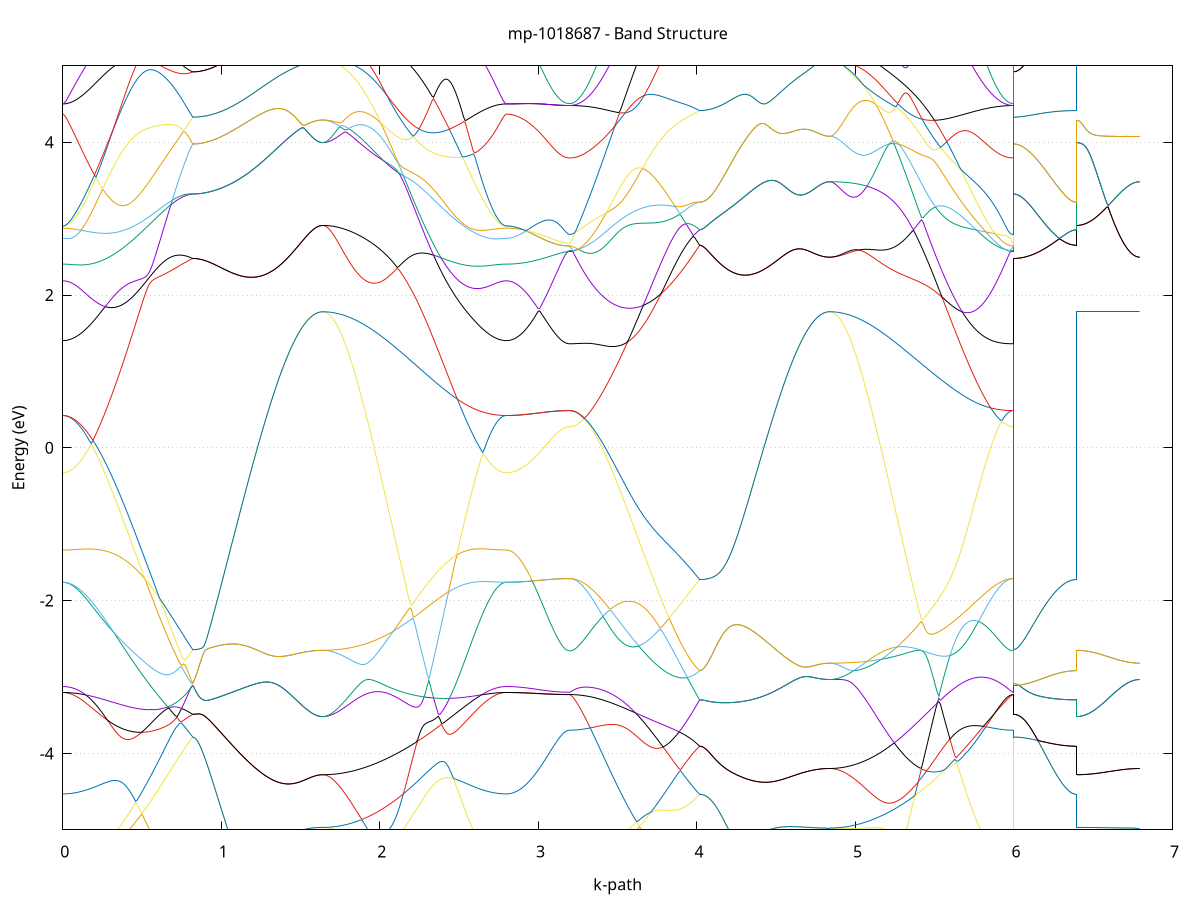set title 'mp-1018687 - Band Structure'
set xlabel 'k-path'
set ylabel 'Energy (eV)'
set grid y
set yrange [-5:5]
set terminal png size 800,600
set output 'mp-1018687_bands_gnuplot.png'
plot '-' using 1:2 with lines notitle, '-' using 1:2 with lines notitle, '-' using 1:2 with lines notitle, '-' using 1:2 with lines notitle, '-' using 1:2 with lines notitle, '-' using 1:2 with lines notitle, '-' using 1:2 with lines notitle, '-' using 1:2 with lines notitle, '-' using 1:2 with lines notitle, '-' using 1:2 with lines notitle, '-' using 1:2 with lines notitle, '-' using 1:2 with lines notitle, '-' using 1:2 with lines notitle, '-' using 1:2 with lines notitle, '-' using 1:2 with lines notitle, '-' using 1:2 with lines notitle, '-' using 1:2 with lines notitle, '-' using 1:2 with lines notitle, '-' using 1:2 with lines notitle, '-' using 1:2 with lines notitle, '-' using 1:2 with lines notitle, '-' using 1:2 with lines notitle, '-' using 1:2 with lines notitle, '-' using 1:2 with lines notitle, '-' using 1:2 with lines notitle, '-' using 1:2 with lines notitle, '-' using 1:2 with lines notitle, '-' using 1:2 with lines notitle, '-' using 1:2 with lines notitle, '-' using 1:2 with lines notitle, '-' using 1:2 with lines notitle, '-' using 1:2 with lines notitle, '-' using 1:2 with lines notitle, '-' using 1:2 with lines notitle, '-' using 1:2 with lines notitle, '-' using 1:2 with lines notitle, '-' using 1:2 with lines notitle, '-' using 1:2 with lines notitle, '-' using 1:2 with lines notitle, '-' using 1:2 with lines notitle, '-' using 1:2 with lines notitle, '-' using 1:2 with lines notitle, '-' using 1:2 with lines notitle, '-' using 1:2 with lines notitle, '-' using 1:2 with lines notitle, '-' using 1:2 with lines notitle, '-' using 1:2 with lines notitle, '-' using 1:2 with lines notitle, '-' using 1:2 with lines notitle, '-' using 1:2 with lines notitle, '-' using 1:2 with lines notitle, '-' using 1:2 with lines notitle, '-' using 1:2 with lines notitle, '-' using 1:2 with lines notitle, '-' using 1:2 with lines notitle, '-' using 1:2 with lines notitle, '-' using 1:2 with lines notitle, '-' using 1:2 with lines notitle, '-' using 1:2 with lines notitle, '-' using 1:2 with lines notitle, '-' using 1:2 with lines notitle, '-' using 1:2 with lines notitle, '-' using 1:2 with lines notitle, '-' using 1:2 with lines notitle
0.000000 -25.241655
0.009996 -25.241655
0.019992 -25.241555
0.029988 -25.241455
0.039984 -25.241355
0.049980 -25.241155
0.059976 -25.240955
0.069972 -25.240755
0.079967 -25.240455
0.089963 -25.240255
0.099959 -25.239855
0.109955 -25.239555
0.119951 -25.239155
0.129947 -25.238655
0.139943 -25.238255
0.149939 -25.237755
0.159935 -25.237255
0.169931 -25.236655
0.179927 -25.236055
0.189923 -25.235455
0.199919 -25.234855
0.209915 -25.234155
0.219910 -25.233455
0.229906 -25.232755
0.239902 -25.232055
0.249898 -25.231255
0.259894 -25.230455
0.269890 -25.229655
0.279886 -25.228855
0.289882 -25.227955
0.299878 -25.227155
0.309874 -25.226255
0.319870 -25.225455
0.329866 -25.224555
0.339862 -25.223655
0.349857 -25.222755
0.359853 -25.221955
0.369849 -25.221055
0.379845 -25.220255
0.389841 -25.219555
0.399837 -25.219055
0.409833 -25.218555
0.419829 -25.218455
0.429825 -25.218755
0.439821 -25.219655
0.449817 -25.221455
0.459813 -25.224655
0.469809 -25.227955
0.479805 -25.231155
0.489801 -25.234355
0.499796 -25.237455
0.509792 -25.240555
0.519788 -25.243555
0.529784 -25.246555
0.539780 -25.249455
0.549776 -25.252355
0.559772 -25.255155
0.569768 -25.257855
0.579764 -25.260455
0.589760 -25.263055
0.599756 -25.265555
0.609752 -25.267955
0.619748 -25.270255
0.629744 -25.272455
0.639739 -25.274555
0.649735 -25.276555
0.659731 -25.278455
0.669727 -25.280255
0.679723 -25.281955
0.689719 -25.283555
0.699715 -25.284955
0.709711 -25.286355
0.719707 -25.287555
0.729703 -25.288655
0.739699 -25.289655
0.749695 -25.290555
0.759691 -25.291355
0.769687 -25.291955
0.779682 -25.292455
0.789678 -25.292855
0.799674 -25.293055
0.809670 -25.293255
0.819666 -25.293255
0.819666 -25.293255
0.829662 -25.293155
0.839658 -25.293155
0.849654 -25.293055
0.859650 -25.292955
0.869646 -25.292855
0.879642 -25.292655
0.889638 -25.292455
0.899634 -25.292255
0.909630 -25.292055
0.919625 -25.291755
0.929621 -25.291455
0.939617 -25.291155
0.949613 -25.290755
0.959609 -25.290455
0.969605 -25.289955
0.979601 -25.289555
0.989597 -25.289155
0.999593 -25.288655
1.009589 -25.288155
1.019585 -25.287655
1.029581 -25.287055
1.039577 -25.286555
1.049573 -25.285955
1.059568 -25.285355
1.069564 -25.284755
1.079560 -25.284155
1.089556 -25.283455
1.099552 -25.282855
1.109548 -25.282155
1.119544 -25.281455
1.129540 -25.280755
1.139536 -25.280055
1.149532 -25.279355
1.159528 -25.278655
1.169524 -25.277855
1.179520 -25.277155
1.189516 -25.276455
1.199511 -25.275655
1.209507 -25.274955
1.219503 -25.274155
1.229499 -25.273455
1.239495 -25.272755
1.249491 -25.271955
1.259487 -25.271255
1.269483 -25.270555
1.279479 -25.269855
1.289475 -25.269155
1.299471 -25.268455
1.309467 -25.267755
1.319463 -25.267155
1.329459 -25.266555
1.339454 -25.265855
1.349450 -25.265355
1.359446 -25.264755
1.369442 -25.264255
1.379438 -25.263755
1.389434 -25.263255
1.399430 -25.262855
1.409426 -25.262455
1.419422 -25.262055
1.429418 -25.261755
1.439414 -25.261455
1.449410 -25.261255
1.459406 -25.261155
1.469402 -25.261055
1.479397 -25.260955
1.489393 -25.260955
1.499389 -25.261055
1.509385 -25.261155
1.519381 -25.261355
1.529377 -25.261455
1.539373 -25.261755
1.549369 -25.261955
1.559365 -25.262155
1.569361 -25.262455
1.579357 -25.262655
1.589353 -25.262855
1.599349 -25.263055
1.609345 -25.263255
1.619340 -25.263355
1.629336 -25.263355
1.639332 -25.263455
1.639332 -25.263455
1.649325 -25.263355
1.659318 -25.263355
1.669311 -25.263255
1.679304 -25.263155
1.689297 -25.262955
1.699290 -25.262755
1.709283 -25.262455
1.719276 -25.262155
1.729269 -25.261855
1.739262 -25.261455
1.749255 -25.261055
1.759248 -25.260655
1.769241 -25.260155
1.779234 -25.259655
1.789227 -25.259155
1.799220 -25.258555
1.809213 -25.257855
1.819206 -25.257155
1.829198 -25.256455
1.839191 -25.255755
1.849184 -25.254955
1.859177 -25.254155
1.869170 -25.253255
1.879163 -25.252355
1.889156 -25.251355
1.899149 -25.250355
1.909142 -25.249355
1.919135 -25.248255
1.929128 -25.247155
1.939121 -25.246055
1.949114 -25.244855
1.959107 -25.243655
1.969100 -25.242355
1.979093 -25.241055
1.989086 -25.239755
1.999079 -25.238355
2.009072 -25.236955
2.019065 -25.235555
2.029058 -25.234055
2.039051 -25.232555
2.049044 -25.230955
2.059036 -25.229355
2.069029 -25.227755
2.079022 -25.226155
2.089015 -25.224455
2.099008 -25.222755
2.109001 -25.221055
2.118994 -25.219255
2.128987 -25.217555
2.138980 -25.215755
2.148973 -25.213955
2.158966 -25.212155
2.168959 -25.210455
2.178952 -25.208655
2.188945 -25.206955
2.198938 -25.205355
2.208931 -25.203955
2.218924 -25.202755
2.228917 -25.201955
2.238910 -25.201555
2.248903 -25.201655
2.258896 -25.202055
2.268889 -25.202655
2.278882 -25.203455
2.288874 -25.204455
2.298867 -25.205455
2.308860 -25.206455
2.318853 -25.207555
2.328846 -25.208655
2.338839 -25.209755
2.348832 -25.210955
2.358825 -25.212055
2.368818 -25.213155
2.378811 -25.214255
2.388804 -25.215455
2.398797 -25.216555
2.408790 -25.217655
2.418783 -25.218655
2.428776 -25.219755
2.438769 -25.220855
2.448762 -25.221855
2.458755 -25.222855
2.468748 -25.223855
2.478741 -25.224855
2.488734 -25.225755
2.498727 -25.226755
2.508720 -25.227655
2.518712 -25.228555
2.528705 -25.229455
2.538698 -25.230255
2.548691 -25.231055
2.558684 -25.231855
2.568677 -25.232655
2.578670 -25.233355
2.588663 -25.234055
2.598656 -25.234755
2.608649 -25.235455
2.618642 -25.236055
2.628635 -25.236655
2.638628 -25.237155
2.648621 -25.237755
2.658614 -25.238255
2.668607 -25.238655
2.678600 -25.239155
2.688593 -25.239555
2.698586 -25.239855
2.708579 -25.240255
2.718572 -25.240455
2.728565 -25.240755
2.738558 -25.240955
2.748551 -25.241155
2.758543 -25.241355
2.768536 -25.241455
2.778529 -25.241555
2.788522 -25.241655
2.798515 -25.241655
2.798515 -25.241655
2.808486 -25.241555
2.818457 -25.241455
2.828428 -25.241355
2.838399 -25.241155
2.848370 -25.240855
2.858341 -25.240455
2.868312 -25.240055
2.878283 -25.239655
2.888254 -25.239055
2.898225 -25.238455
2.908197 -25.237855
2.918168 -25.237155
2.928139 -25.236355
2.938110 -25.235555
2.948081 -25.234655
2.958052 -25.233755
2.968023 -25.232755
2.977994 -25.231755
2.987965 -25.230655
2.997936 -25.229555
3.007907 -25.228455
3.017878 -25.227255
3.027849 -25.225955
3.037820 -25.224755
3.047791 -25.223455
3.057762 -25.222055
3.067733 -25.220755
3.077704 -25.219355
3.087675 -25.217955
3.097646 -25.216555
3.107617 -25.215155
3.117588 -25.213755
3.127559 -25.212455
3.137530 -25.211155
3.147501 -25.209855
3.157472 -25.208655
3.167443 -25.207655
3.177414 -25.206855
3.187385 -25.206355
3.197356 -25.206155
3.197356 -25.206155
3.207352 -25.206155
3.217348 -25.206155
3.227344 -25.206155
3.237340 -25.206055
3.247336 -25.205955
3.257332 -25.205855
3.267328 -25.205755
3.277324 -25.205655
3.287319 -25.205555
3.297315 -25.205355
3.307311 -25.205255
3.317307 -25.205055
3.327303 -25.204855
3.337299 -25.204655
3.347295 -25.204455
3.357291 -25.204255
3.367287 -25.204055
3.377283 -25.203855
3.387279 -25.203655
3.397275 -25.203455
3.407271 -25.203255
3.417267 -25.203055
3.427262 -25.202955
3.437258 -25.202755
3.447254 -25.202655
3.457250 -25.202555
3.467246 -25.202555
3.477242 -25.202555
3.487238 -25.202655
3.497234 -25.202855
3.507230 -25.203155
3.517226 -25.203555
3.527222 -25.204155
3.537218 -25.204955
3.547214 -25.205955
3.557210 -25.207055
3.567205 -25.208455
3.577201 -25.210155
3.587197 -25.211955
3.597193 -25.214055
3.607189 -25.216255
3.617185 -25.219055
3.627181 -25.222055
3.637177 -25.224955
3.647173 -25.227955
3.657169 -25.230955
3.667165 -25.234055
3.677161 -25.237055
3.687157 -25.240055
3.697153 -25.242955
3.707148 -25.245955
3.717144 -25.248855
3.727140 -25.251755
3.737136 -25.254555
3.747132 -25.257355
3.757128 -25.260055
3.767124 -25.262655
3.777120 -25.265255
3.787116 -25.267755
3.797112 -25.270255
3.807108 -25.272555
3.817104 -25.274855
3.827100 -25.277055
3.837096 -25.279055
3.847091 -25.281055
3.857087 -25.282955
3.867083 -25.284755
3.877079 -25.286455
3.887075 -25.287955
3.897071 -25.289455
3.907067 -25.290855
3.917063 -25.292055
3.927059 -25.293155
3.937055 -25.294155
3.947051 -25.295055
3.957047 -25.295755
3.967043 -25.296455
3.977039 -25.296955
3.987034 -25.297355
3.997030 -25.297655
4.007026 -25.297755
4.017022 -25.297755
4.017022 -25.297755
4.027018 -25.297755
4.037014 -25.297755
4.047010 -25.297655
4.057006 -25.297555
4.067002 -25.297355
4.076998 -25.297155
4.086994 -25.296955
4.096990 -25.296755
4.106986 -25.296455
4.116982 -25.296155
4.126977 -25.295855
4.136973 -25.295455
4.146969 -25.295055
4.156965 -25.294655
4.166961 -25.294255
4.176957 -25.293755
4.186953 -25.293255
4.196949 -25.292655
4.206945 -25.292155
4.216941 -25.291555
4.226937 -25.290955
4.236933 -25.290355
4.246929 -25.289655
4.256925 -25.289055
4.266920 -25.288355
4.276916 -25.287655
4.286912 -25.286855
4.296908 -25.286155
4.306904 -25.285355
4.316900 -25.284555
4.326896 -25.283755
4.336892 -25.282955
4.346888 -25.282155
4.356884 -25.281355
4.366880 -25.280555
4.376876 -25.279655
4.386872 -25.278855
4.396868 -25.277955
4.406863 -25.277055
4.416859 -25.276255
4.426855 -25.275355
4.436851 -25.274455
4.446847 -25.273655
4.456843 -25.272755
4.466839 -25.271855
4.476835 -25.271055
4.486831 -25.270155
4.496827 -25.269355
4.506823 -25.268455
4.516819 -25.267655
4.526815 -25.266855
4.536811 -25.266055
4.546806 -25.265255
4.556802 -25.264455
4.566798 -25.263655
4.576794 -25.262955
4.586790 -25.262155
4.596786 -25.261455
4.606782 -25.260755
4.616778 -25.260155
4.626774 -25.259455
4.636770 -25.258855
4.646766 -25.258255
4.656762 -25.257655
4.666758 -25.257155
4.676754 -25.256655
4.686750 -25.256155
4.696745 -25.255755
4.706741 -25.255355
4.716737 -25.254955
4.726733 -25.254655
4.736729 -25.254355
4.746725 -25.254155
4.756721 -25.254055
4.766717 -25.253955
4.776713 -25.253855
4.786709 -25.253955
4.796705 -25.253955
4.806701 -25.254055
4.816697 -25.254155
4.826692 -25.254155
4.836688 -25.254255
4.836688 -25.254255
4.846681 -25.254155
4.856674 -25.254155
4.866667 -25.254055
4.876660 -25.253955
4.886653 -25.253855
4.896646 -25.253655
4.906639 -25.253455
4.916632 -25.253155
4.926625 -25.252955
4.936618 -25.252655
4.946611 -25.252255
4.956604 -25.251955
4.966597 -25.251555
4.976590 -25.251055
4.986583 -25.250655
4.996576 -25.250155
5.006569 -25.249655
5.016562 -25.249055
5.026555 -25.248455
5.036548 -25.247855
5.046541 -25.247155
5.056533 -25.246455
5.066526 -25.245755
5.076519 -25.245055
5.086512 -25.244255
5.096505 -25.243455
5.106498 -25.242555
5.116491 -25.241655
5.126484 -25.240755
5.136477 -25.239855
5.146470 -25.238855
5.156463 -25.237855
5.166456 -25.236855
5.176449 -25.235755
5.186442 -25.234655
5.196435 -25.233555
5.206428 -25.232455
5.216421 -25.231355
5.226414 -25.230355
5.236407 -25.229255
5.246400 -25.228155
5.256393 -25.227055
5.266386 -25.225955
5.276379 -25.224755
5.286371 -25.223555
5.296364 -25.222355
5.306357 -25.221155
5.316350 -25.219955
5.326343 -25.218655
5.336336 -25.217355
5.346329 -25.216155
5.356322 -25.214855
5.366315 -25.213555
5.376308 -25.212255
5.386301 -25.210955
5.396294 -25.209655
5.406287 -25.208355
5.416280 -25.207055
5.426273 -25.205755
5.436266 -25.204455
5.446259 -25.203255
5.456252 -25.202055
5.466245 -25.200855
5.476238 -25.199755
5.486231 -25.198955
5.496224 -25.198455
5.506217 -25.197955
5.516209 -25.197555
5.526202 -25.197255
5.536195 -25.197055
5.546188 -25.196855
5.556181 -25.196755
5.566174 -25.196755
5.576167 -25.196855
5.586160 -25.196955
5.596153 -25.197055
5.606146 -25.197255
5.616139 -25.197455
5.626132 -25.197655
5.636125 -25.197955
5.646118 -25.198255
5.656111 -25.198555
5.666104 -25.198855
5.676097 -25.199155
5.686090 -25.199455
5.696083 -25.199855
5.706076 -25.200155
5.716069 -25.200455
5.726062 -25.200855
5.736055 -25.201155
5.746047 -25.201555
5.756040 -25.201855
5.766033 -25.202155
5.776026 -25.202455
5.786019 -25.202755
5.796012 -25.203055
5.806005 -25.203355
5.815998 -25.203655
5.825991 -25.203855
5.835984 -25.204155
5.845977 -25.204355
5.855970 -25.204555
5.865963 -25.204855
5.875956 -25.205055
5.885949 -25.205155
5.895942 -25.205355
5.905935 -25.205555
5.915928 -25.205655
5.925921 -25.205755
5.935914 -25.205855
5.945907 -25.205955
5.955900 -25.206055
5.965893 -25.206155
5.975885 -25.206155
5.985878 -25.206155
5.995871 -25.206155
5.995871 -25.293255
6.005842 -25.293255
6.015813 -25.293255
6.025784 -25.293255
6.035755 -25.293355
6.045727 -25.293355
6.055698 -25.293455
6.065669 -25.293555
6.075640 -25.293655
6.085611 -25.293755
6.095582 -25.293855
6.105553 -25.294055
6.115524 -25.294155
6.125495 -25.294355
6.135466 -25.294455
6.145437 -25.294655
6.155408 -25.294855
6.165379 -25.294955
6.175350 -25.295155
6.185321 -25.295355
6.195292 -25.295555
6.205263 -25.295755
6.215234 -25.295855
6.225205 -25.296055
6.235176 -25.296255
6.245147 -25.296355
6.255118 -25.296555
6.265089 -25.296755
6.275060 -25.296855
6.285031 -25.296955
6.295002 -25.297155
6.304973 -25.297255
6.314944 -25.297355
6.324915 -25.297455
6.334886 -25.297555
6.344857 -25.297555
6.354828 -25.297655
6.364799 -25.297755
6.374770 -25.297755
6.384741 -25.297755
6.394712 -25.297755
6.394712 -25.263455
6.404683 -25.263455
6.414654 -25.263355
6.424625 -25.263355
6.434596 -25.263255
6.444567 -25.263255
6.454538 -25.263155
6.464509 -25.263055
6.474480 -25.262855
6.484451 -25.262755
6.494422 -25.262555
6.504393 -25.262455
6.514364 -25.262255
6.524336 -25.262055
6.534307 -25.261855
6.544278 -25.261555
6.554249 -25.261355
6.564220 -25.261055
6.574191 -25.260855
6.584162 -25.260555
6.594133 -25.260255
6.604104 -25.259955
6.614075 -25.259655
6.624046 -25.259355
6.634017 -25.258955
6.643988 -25.258655
6.653959 -25.258355
6.663930 -25.257955
6.673901 -25.257655
6.683872 -25.257255
6.693843 -25.256855
6.703814 -25.256555
6.713785 -25.256155
6.723756 -25.255855
6.733727 -25.255455
6.743698 -25.255155
6.753669 -25.254855
6.763640 -25.254555
6.773611 -25.254355
6.783582 -25.254255
6.793553 -25.254255
e
0.000000 -25.154255
0.009996 -25.154255
0.019992 -25.154255
0.029988 -25.154255
0.039984 -25.154255
0.049980 -25.154255
0.059976 -25.154255
0.069972 -25.154255
0.079967 -25.154255
0.089963 -25.154255
0.099959 -25.154255
0.109955 -25.154255
0.119951 -25.154355
0.129947 -25.154355
0.139943 -25.154355
0.149939 -25.154455
0.159935 -25.154455
0.169931 -25.154555
0.179927 -25.154755
0.189923 -25.154955
0.199919 -25.155255
0.209915 -25.155655
0.219910 -25.156355
0.229906 -25.157255
0.239902 -25.158555
0.249898 -25.160355
0.259894 -25.162355
0.269890 -25.164755
0.279886 -25.167355
0.289882 -25.170055
0.299878 -25.172955
0.309874 -25.175955
0.319870 -25.178955
0.329866 -25.182055
0.339862 -25.185255
0.349857 -25.188455
0.359853 -25.191655
0.369849 -25.194955
0.379845 -25.198255
0.389841 -25.201555
0.399837 -25.204855
0.409833 -25.208155
0.419829 -25.211455
0.429825 -25.214855
0.439821 -25.218155
0.449817 -25.221155
0.459813 -25.223255
0.469809 -25.225655
0.479805 -25.228355
0.489801 -25.231255
0.499796 -25.234155
0.509792 -25.237155
0.519788 -25.240155
0.529784 -25.243155
0.539780 -25.246055
0.549776 -25.248955
0.559772 -25.251855
0.569768 -25.254655
0.579764 -25.257355
0.589760 -25.260055
0.599756 -25.262655
0.609752 -25.265155
0.619748 -25.267555
0.629744 -25.269855
0.639739 -25.272155
0.649735 -25.274255
0.659731 -25.276255
0.669727 -25.278255
0.679723 -25.280055
0.689719 -25.281755
0.699715 -25.283355
0.709711 -25.284855
0.719707 -25.286255
0.729703 -25.287455
0.739699 -25.288655
0.749695 -25.289655
0.759691 -25.290555
0.769687 -25.291255
0.779682 -25.291955
0.789678 -25.292455
0.799674 -25.292855
0.809670 -25.293055
0.819666 -25.293255
0.819666 -25.293255
0.829662 -25.293155
0.839658 -25.293155
0.849654 -25.293055
0.859650 -25.292955
0.869646 -25.292855
0.879642 -25.292655
0.889638 -25.292455
0.899634 -25.292255
0.909630 -25.292055
0.919625 -25.291755
0.929621 -25.291455
0.939617 -25.291155
0.949613 -25.290755
0.959609 -25.290455
0.969605 -25.289955
0.979601 -25.289555
0.989597 -25.289155
0.999593 -25.288655
1.009589 -25.288155
1.019585 -25.287655
1.029581 -25.287055
1.039577 -25.286555
1.049573 -25.285955
1.059568 -25.285355
1.069564 -25.284755
1.079560 -25.284155
1.089556 -25.283455
1.099552 -25.282855
1.109548 -25.282155
1.119544 -25.281455
1.129540 -25.280755
1.139536 -25.280055
1.149532 -25.279355
1.159528 -25.278655
1.169524 -25.277855
1.179520 -25.277155
1.189516 -25.276455
1.199511 -25.275655
1.209507 -25.274955
1.219503 -25.274155
1.229499 -25.273455
1.239495 -25.272755
1.249491 -25.271955
1.259487 -25.271255
1.269483 -25.270555
1.279479 -25.269855
1.289475 -25.269155
1.299471 -25.268455
1.309467 -25.267755
1.319463 -25.267155
1.329459 -25.266555
1.339454 -25.265855
1.349450 -25.265355
1.359446 -25.264755
1.369442 -25.264255
1.379438 -25.263755
1.389434 -25.263255
1.399430 -25.262855
1.409426 -25.262455
1.419422 -25.262055
1.429418 -25.261755
1.439414 -25.261455
1.449410 -25.261255
1.459406 -25.261155
1.469402 -25.261055
1.479397 -25.260955
1.489393 -25.260955
1.499389 -25.261055
1.509385 -25.261155
1.519381 -25.261355
1.529377 -25.261455
1.539373 -25.261755
1.549369 -25.261955
1.559365 -25.262155
1.569361 -25.262455
1.579357 -25.262655
1.589353 -25.262855
1.599349 -25.263055
1.609345 -25.263255
1.619340 -25.263355
1.629336 -25.263355
1.639332 -25.263455
1.639332 -25.263455
1.649325 -25.263355
1.659318 -25.263355
1.669311 -25.263155
1.679304 -25.262955
1.689297 -25.262755
1.699290 -25.262455
1.709283 -25.262155
1.719276 -25.261755
1.729269 -25.261255
1.739262 -25.260755
1.749255 -25.260255
1.759248 -25.259655
1.769241 -25.258955
1.779234 -25.258255
1.789227 -25.257555
1.799220 -25.256755
1.809213 -25.255955
1.819206 -25.255055
1.829198 -25.254055
1.839191 -25.253055
1.849184 -25.252055
1.859177 -25.250955
1.869170 -25.249855
1.879163 -25.248755
1.889156 -25.247555
1.899149 -25.246255
1.909142 -25.244955
1.919135 -25.243655
1.929128 -25.242255
1.939121 -25.240855
1.949114 -25.239455
1.959107 -25.237955
1.969100 -25.236455
1.979093 -25.234955
1.989086 -25.233355
1.999079 -25.231755
2.009072 -25.230155
2.019065 -25.228455
2.029058 -25.226755
2.039051 -25.225055
2.049044 -25.223255
2.059036 -25.221555
2.069029 -25.219755
2.079022 -25.217955
2.089015 -25.216055
2.099008 -25.214255
2.109001 -25.212355
2.118994 -25.210455
2.128987 -25.208555
2.138980 -25.206655
2.148973 -25.204755
2.158966 -25.202855
2.168959 -25.201355
2.178952 -25.199855
2.188945 -25.198355
2.198938 -25.196755
2.208931 -25.195155
2.218924 -25.193655
2.228917 -25.192055
2.238910 -25.190455
2.248903 -25.188755
2.258896 -25.187155
2.268889 -25.185555
2.278882 -25.183855
2.288874 -25.182255
2.298867 -25.180555
2.308860 -25.178955
2.318853 -25.177355
2.328846 -25.175655
2.338839 -25.174055
2.348832 -25.172455
2.358825 -25.170855
2.368818 -25.169355
2.378811 -25.167855
2.388804 -25.166355
2.398797 -25.164955
2.408790 -25.163655
2.418783 -25.162355
2.428776 -25.161255
2.438769 -25.160155
2.448762 -25.159155
2.458755 -25.158355
2.468748 -25.157655
2.478741 -25.156955
2.488734 -25.156455
2.498727 -25.156055
2.508720 -25.155655
2.518712 -25.155355
2.528705 -25.155155
2.538698 -25.154955
2.548691 -25.154755
2.558684 -25.154655
2.568677 -25.154555
2.578670 -25.154455
2.588663 -25.154455
2.598656 -25.154355
2.608649 -25.154355
2.618642 -25.154355
2.628635 -25.154255
2.638628 -25.154255
2.648621 -25.154255
2.658614 -25.154255
2.668607 -25.154255
2.678600 -25.154255
2.688593 -25.154255
2.698586 -25.154255
2.708579 -25.154255
2.718572 -25.154255
2.728565 -25.154255
2.738558 -25.154255
2.748551 -25.154255
2.758543 -25.154255
2.768536 -25.154255
2.778529 -25.154255
2.788522 -25.154255
2.798515 -25.154255
2.798515 -25.154255
2.808486 -25.154355
2.818457 -25.154455
2.828428 -25.154555
2.838399 -25.154855
2.848370 -25.155155
2.858341 -25.155455
2.868312 -25.155955
2.878283 -25.156455
2.888254 -25.156955
2.898225 -25.157555
2.908197 -25.158255
2.918168 -25.159055
2.928139 -25.159855
2.938110 -25.160655
2.948081 -25.161555
2.958052 -25.162555
2.968023 -25.163555
2.977994 -25.164655
2.987965 -25.165755
2.997936 -25.166855
3.007907 -25.168055
3.017878 -25.169355
3.027849 -25.170555
3.037820 -25.171955
3.047791 -25.173255
3.057762 -25.174655
3.067733 -25.176055
3.077704 -25.177455
3.087675 -25.178855
3.097646 -25.180255
3.107617 -25.181655
3.117588 -25.183155
3.127559 -25.184455
3.137530 -25.185855
3.147501 -25.187155
3.157472 -25.188255
3.167443 -25.189255
3.177414 -25.190155
3.187385 -25.190655
3.197356 -25.190855
3.197356 -25.190855
3.207352 -25.190855
3.217348 -25.190755
3.227344 -25.190755
3.237340 -25.190755
3.247336 -25.190655
3.257332 -25.190655
3.267328 -25.190555
3.277324 -25.190555
3.287319 -25.190455
3.297315 -25.190355
3.307311 -25.190355
3.317307 -25.190255
3.327303 -25.190155
3.337299 -25.190055
3.347295 -25.189955
3.357291 -25.189955
3.367287 -25.189855
3.377283 -25.189855
3.387279 -25.189855
3.397275 -25.189855
3.407271 -25.189855
3.417267 -25.189955
3.427262 -25.190055
3.437258 -25.190255
3.447254 -25.190555
3.457250 -25.190855
3.467246 -25.191355
3.477242 -25.191955
3.487238 -25.192655
3.497234 -25.193555
3.507230 -25.194655
3.517226 -25.195955
3.527222 -25.197455
3.537218 -25.199255
3.547214 -25.201155
3.557210 -25.203355
3.567205 -25.205655
3.577201 -25.208055
3.587197 -25.210655
3.597193 -25.213455
3.607189 -25.216255
3.617185 -25.218655
3.627181 -25.221255
3.637177 -25.223855
3.647173 -25.226655
3.657169 -25.229455
3.667165 -25.232355
3.677161 -25.235255
3.687157 -25.238155
3.697153 -25.241055
3.707148 -25.243955
3.717144 -25.246855
3.727140 -25.249755
3.737136 -25.252555
3.747132 -25.255355
3.757128 -25.258055
3.767124 -25.260755
3.777120 -25.263355
3.787116 -25.265955
3.797112 -25.268455
3.807108 -25.270855
3.817104 -25.273155
3.827100 -25.275355
3.837096 -25.277555
3.847091 -25.279555
3.857087 -25.281555
3.867083 -25.283455
3.877079 -25.285155
3.887075 -25.286855
3.897071 -25.288355
3.907067 -25.289855
3.917063 -25.291155
3.927059 -25.292355
3.937055 -25.293455
3.947051 -25.294355
3.957047 -25.295255
3.967043 -25.295955
3.977039 -25.296555
3.987034 -25.297055
3.997030 -25.297455
4.007026 -25.297655
4.017022 -25.297755
4.017022 -25.297755
4.027018 -25.297755
4.037014 -25.297755
4.047010 -25.297655
4.057006 -25.297555
4.067002 -25.297355
4.076998 -25.297155
4.086994 -25.296955
4.096990 -25.296755
4.106986 -25.296455
4.116982 -25.296155
4.126977 -25.295855
4.136973 -25.295455
4.146969 -25.295055
4.156965 -25.294655
4.166961 -25.294255
4.176957 -25.293755
4.186953 -25.293255
4.196949 -25.292655
4.206945 -25.292155
4.216941 -25.291555
4.226937 -25.290955
4.236933 -25.290355
4.246929 -25.289655
4.256925 -25.289055
4.266920 -25.288355
4.276916 -25.287655
4.286912 -25.286855
4.296908 -25.286155
4.306904 -25.285355
4.316900 -25.284555
4.326896 -25.283755
4.336892 -25.282955
4.346888 -25.282155
4.356884 -25.281355
4.366880 -25.280555
4.376876 -25.279655
4.386872 -25.278855
4.396868 -25.277955
4.406863 -25.277055
4.416859 -25.276255
4.426855 -25.275355
4.436851 -25.274455
4.446847 -25.273655
4.456843 -25.272755
4.466839 -25.271855
4.476835 -25.271055
4.486831 -25.270155
4.496827 -25.269355
4.506823 -25.268455
4.516819 -25.267655
4.526815 -25.266855
4.536811 -25.266055
4.546806 -25.265255
4.556802 -25.264455
4.566798 -25.263655
4.576794 -25.262955
4.586790 -25.262155
4.596786 -25.261455
4.606782 -25.260755
4.616778 -25.260155
4.626774 -25.259455
4.636770 -25.258855
4.646766 -25.258255
4.656762 -25.257655
4.666758 -25.257155
4.676754 -25.256655
4.686750 -25.256155
4.696745 -25.255755
4.706741 -25.255355
4.716737 -25.254955
4.726733 -25.254655
4.736729 -25.254355
4.746725 -25.254155
4.756721 -25.254055
4.766717 -25.253955
4.776713 -25.253855
4.786709 -25.253955
4.796705 -25.253955
4.806701 -25.254055
4.816697 -25.254155
4.826692 -25.254155
4.836688 -25.254255
4.836688 -25.254255
4.846681 -25.254155
4.856674 -25.254155
4.866667 -25.253955
4.876660 -25.253855
4.886653 -25.253555
4.896646 -25.253355
4.906639 -25.252955
4.916632 -25.252655
4.926625 -25.252155
4.936618 -25.251755
4.946611 -25.251155
4.956604 -25.250655
4.966597 -25.250055
4.976590 -25.249355
4.986583 -25.248655
4.996576 -25.247855
5.006569 -25.247055
5.016562 -25.246255
5.026555 -25.245655
5.036548 -25.245155
5.046541 -25.244655
5.056533 -25.244155
5.066526 -25.243555
5.076519 -25.242955
5.086512 -25.242255
5.096505 -25.241655
5.106498 -25.240955
5.116491 -25.240155
5.126484 -25.239455
5.136477 -25.238655
5.146470 -25.237855
5.156463 -25.236955
5.166456 -25.236155
5.176449 -25.235255
5.186442 -25.234255
5.196435 -25.233355
5.206428 -25.232355
5.216421 -25.231255
5.226414 -25.230055
5.236407 -25.228855
5.246400 -25.227555
5.256393 -25.226355
5.266386 -25.225055
5.276379 -25.223755
5.286371 -25.222455
5.296364 -25.221055
5.306357 -25.219755
5.316350 -25.218455
5.326343 -25.217055
5.336336 -25.215655
5.346329 -25.214355
5.356322 -25.213055
5.366315 -25.211655
5.376308 -25.210355
5.386301 -25.209055
5.396294 -25.207755
5.406287 -25.206555
5.416280 -25.205355
5.426273 -25.204255
5.436266 -25.203155
5.446259 -25.202155
5.456252 -25.201255
5.466245 -25.200455
5.476238 -25.199655
5.486231 -25.198655
5.496224 -25.197555
5.506217 -25.196555
5.516209 -25.195555
5.526202 -25.194655
5.536195 -25.193855
5.546188 -25.193055
5.556181 -25.192355
5.566174 -25.191655
5.576167 -25.191155
5.586160 -25.190655
5.596153 -25.190155
5.606146 -25.189755
5.616139 -25.189455
5.626132 -25.189155
5.636125 -25.188955
5.646118 -25.188755
5.656111 -25.188655
5.666104 -25.188555
5.676097 -25.188455
5.686090 -25.188455
5.696083 -25.188455
5.706076 -25.188455
5.716069 -25.188455
5.726062 -25.188555
5.736055 -25.188655
5.746047 -25.188655
5.756040 -25.188755
5.766033 -25.188855
5.776026 -25.189055
5.786019 -25.189155
5.796012 -25.189255
5.806005 -25.189355
5.815998 -25.189455
5.825991 -25.189655
5.835984 -25.189755
5.845977 -25.189855
5.855970 -25.189955
5.865963 -25.190055
5.875956 -25.190155
5.885949 -25.190255
5.895942 -25.190355
5.905935 -25.190455
5.915928 -25.190555
5.925921 -25.190555
5.935914 -25.190655
5.945907 -25.190655
5.955900 -25.190755
5.965893 -25.190755
5.975885 -25.190755
5.985878 -25.190855
5.995871 -25.190855
5.995871 -25.293255
6.005842 -25.293255
6.015813 -25.293255
6.025784 -25.293255
6.035755 -25.293355
6.045727 -25.293355
6.055698 -25.293455
6.065669 -25.293555
6.075640 -25.293655
6.085611 -25.293755
6.095582 -25.293855
6.105553 -25.294055
6.115524 -25.294155
6.125495 -25.294355
6.135466 -25.294455
6.145437 -25.294655
6.155408 -25.294855
6.165379 -25.294955
6.175350 -25.295155
6.185321 -25.295355
6.195292 -25.295555
6.205263 -25.295755
6.215234 -25.295855
6.225205 -25.296055
6.235176 -25.296255
6.245147 -25.296355
6.255118 -25.296555
6.265089 -25.296755
6.275060 -25.296855
6.285031 -25.296955
6.295002 -25.297155
6.304973 -25.297255
6.314944 -25.297355
6.324915 -25.297455
6.334886 -25.297555
6.344857 -25.297555
6.354828 -25.297655
6.364799 -25.297755
6.374770 -25.297755
6.384741 -25.297755
6.394712 -25.297755
6.394712 -25.263455
6.404683 -25.263455
6.414654 -25.263355
6.424625 -25.263355
6.434596 -25.263255
6.444567 -25.263255
6.454538 -25.263155
6.464509 -25.263055
6.474480 -25.262855
6.484451 -25.262755
6.494422 -25.262555
6.504393 -25.262455
6.514364 -25.262255
6.524336 -25.262055
6.534307 -25.261855
6.544278 -25.261555
6.554249 -25.261355
6.564220 -25.261055
6.574191 -25.260855
6.584162 -25.260555
6.594133 -25.260255
6.604104 -25.259955
6.614075 -25.259655
6.624046 -25.259355
6.634017 -25.258955
6.643988 -25.258655
6.653959 -25.258355
6.663930 -25.257955
6.673901 -25.257655
6.683872 -25.257255
6.693843 -25.256855
6.703814 -25.256555
6.713785 -25.256155
6.723756 -25.255855
6.733727 -25.255455
6.743698 -25.255155
6.753669 -25.254855
6.763640 -25.254555
6.773611 -25.254355
6.783582 -25.254255
6.793553 -25.254255
e
0.000000 -25.118255
0.009996 -25.118255
0.019992 -25.118455
0.029988 -25.118755
0.039984 -25.119255
0.049980 -25.119855
0.059976 -25.120555
0.069972 -25.121355
0.079967 -25.122355
0.089963 -25.123355
0.099959 -25.124555
0.109955 -25.125855
0.119951 -25.127255
0.129947 -25.128855
0.139943 -25.130455
0.149939 -25.132155
0.159935 -25.133955
0.169931 -25.135855
0.179927 -25.137755
0.189923 -25.139755
0.199919 -25.141755
0.209915 -25.143655
0.219910 -25.145555
0.229906 -25.147155
0.239902 -25.148455
0.249898 -25.149455
0.259894 -25.150155
0.269890 -25.153055
0.279886 -25.156055
0.289882 -25.159155
0.299878 -25.162355
0.309874 -25.165555
0.319870 -25.168755
0.329866 -25.171955
0.339862 -25.175255
0.349857 -25.178555
0.359853 -25.181855
0.369849 -25.185055
0.379845 -25.188255
0.389841 -25.191455
0.399837 -25.194455
0.409833 -25.197255
0.419829 -25.199755
0.429825 -25.201855
0.439821 -25.203255
0.449817 -25.204155
0.459813 -25.204355
0.469809 -25.204155
0.479805 -25.203655
0.489801 -25.202955
0.499796 -25.202155
0.509792 -25.201255
0.519788 -25.200355
0.529784 -25.199355
0.539780 -25.198255
0.549776 -25.197255
0.559772 -25.196155
0.569768 -25.195055
0.579764 -25.193955
0.589760 -25.192855
0.599756 -25.191855
0.609752 -25.190755
0.619748 -25.189655
0.629744 -25.188555
0.639739 -25.187455
0.649735 -25.186355
0.659731 -25.185255
0.669727 -25.184255
0.679723 -25.183155
0.689719 -25.182155
0.699715 -25.181055
0.709711 -25.180055
0.719707 -25.179055
0.729703 -25.178055
0.739699 -25.177155
0.749695 -25.176155
0.759691 -25.175155
0.769687 -25.174255
0.779682 -25.173355
0.789678 -25.172455
0.799674 -25.171555
0.809670 -25.170755
0.819666 -25.169955
0.819666 -25.169955
0.829662 -25.169855
0.839658 -25.169855
0.849654 -25.169855
0.859650 -25.169755
0.869646 -25.169755
0.879642 -25.169655
0.889638 -25.169555
0.899634 -25.169355
0.909630 -25.169255
0.919625 -25.169155
0.929621 -25.168955
0.939617 -25.168755
0.949613 -25.168555
0.959609 -25.168355
0.969605 -25.168155
0.979601 -25.167955
0.989597 -25.167655
0.999593 -25.167455
1.009589 -25.167155
1.019585 -25.166855
1.029581 -25.166555
1.039577 -25.166255
1.049573 -25.165955
1.059568 -25.165655
1.069564 -25.165255
1.079560 -25.164955
1.089556 -25.164655
1.099552 -25.164255
1.109548 -25.163955
1.119544 -25.163555
1.129540 -25.163255
1.139536 -25.162955
1.149532 -25.162655
1.159528 -25.162455
1.169524 -25.162455
1.179520 -25.162855
1.189516 -25.163955
1.199511 -25.165955
1.209507 -25.168455
1.219503 -25.171155
1.229499 -25.174055
1.239495 -25.176855
1.249491 -25.179755
1.259487 -25.182655
1.269483 -25.185555
1.279479 -25.188455
1.289475 -25.191255
1.299471 -25.194055
1.309467 -25.196855
1.319463 -25.199555
1.329459 -25.202255
1.339454 -25.204855
1.349450 -25.207455
1.359446 -25.209955
1.369442 -25.212355
1.379438 -25.214755
1.389434 -25.217055
1.399430 -25.219255
1.409426 -25.221355
1.419422 -25.223355
1.429418 -25.225255
1.439414 -25.227055
1.449410 -25.228755
1.459406 -25.230355
1.469402 -25.231755
1.479397 -25.233155
1.489393 -25.234355
1.499389 -25.235355
1.509385 -25.236355
1.519381 -25.237155
1.529377 -25.237955
1.539373 -25.238555
1.549369 -25.239055
1.559365 -25.239555
1.569361 -25.239955
1.579357 -25.240255
1.589353 -25.240455
1.599349 -25.240655
1.609345 -25.240755
1.619340 -25.240855
1.629336 -25.240955
1.639332 -25.240955
1.639332 -25.240955
1.649325 -25.240955
1.659318 -25.240955
1.669311 -25.240855
1.679304 -25.240755
1.689297 -25.240655
1.699290 -25.240455
1.709283 -25.240355
1.719276 -25.240155
1.729269 -25.239955
1.739262 -25.239655
1.749255 -25.239355
1.759248 -25.239055
1.769241 -25.238755
1.779234 -25.238355
1.789227 -25.237955
1.799220 -25.237555
1.809213 -25.237155
1.819206 -25.236655
1.829198 -25.236155
1.839191 -25.235655
1.849184 -25.235055
1.859177 -25.234455
1.869170 -25.233855
1.879163 -25.233255
1.889156 -25.232555
1.899149 -25.231855
1.909142 -25.231155
1.919135 -25.230355
1.929128 -25.229555
1.939121 -25.228755
1.949114 -25.227855
1.959107 -25.226955
1.969100 -25.226055
1.979093 -25.225055
1.989086 -25.224155
1.999079 -25.223055
2.009072 -25.222055
2.019065 -25.220955
2.029058 -25.219855
2.039051 -25.218755
2.049044 -25.217555
2.059036 -25.216355
2.069029 -25.215155
2.079022 -25.213855
2.089015 -25.212555
2.099008 -25.211255
2.109001 -25.209955
2.118994 -25.208555
2.128987 -25.207155
2.138980 -25.205755
2.148973 -25.204355
2.158966 -25.202855
2.168959 -25.200855
2.178952 -25.198955
2.188945 -25.196955
2.198938 -25.195055
2.208931 -25.193055
2.218924 -25.191055
2.228917 -25.189555
2.238910 -25.189055
2.248903 -25.188155
2.258896 -25.186855
2.268889 -25.185355
2.278882 -25.183555
2.288874 -25.181755
2.298867 -25.179755
2.308860 -25.177755
2.318853 -25.175755
2.328846 -25.173655
2.338839 -25.171555
2.348832 -25.169455
2.358825 -25.167355
2.368818 -25.165255
2.378811 -25.163155
2.388804 -25.160955
2.398797 -25.158855
2.408790 -25.156755
2.418783 -25.154755
2.428776 -25.152655
2.438769 -25.150555
2.448762 -25.148655
2.458755 -25.147055
2.468748 -25.145455
2.478741 -25.143955
2.488734 -25.142455
2.498727 -25.141055
2.508720 -25.139655
2.518712 -25.138355
2.528705 -25.137255
2.538698 -25.136155
2.548691 -25.134955
2.558684 -25.133855
2.568677 -25.132655
2.578670 -25.131555
2.588663 -25.130555
2.598656 -25.129455
2.608649 -25.128455
2.618642 -25.127455
2.628635 -25.126555
2.638628 -25.125655
2.648621 -25.124755
2.658614 -25.123955
2.668607 -25.123155
2.678600 -25.122455
2.688593 -25.121755
2.698586 -25.121155
2.708579 -25.120655
2.718572 -25.120155
2.728565 -25.119655
2.738558 -25.119255
2.748551 -25.118955
2.758543 -25.118655
2.768536 -25.118455
2.778529 -25.118355
2.788522 -25.118255
2.798515 -25.118255
2.798515 -25.118255
2.808486 -25.118255
2.818457 -25.118255
2.828428 -25.118155
2.838399 -25.118155
2.848370 -25.118155
2.858341 -25.118155
2.868312 -25.118055
2.878283 -25.118055
2.888254 -25.117955
2.898225 -25.117955
2.908197 -25.117855
2.918168 -25.117855
2.928139 -25.117755
2.938110 -25.117655
2.948081 -25.117655
2.958052 -25.117555
2.968023 -25.117455
2.977994 -25.117355
2.987965 -25.117255
2.997936 -25.117255
3.007907 -25.117155
3.017878 -25.117055
3.027849 -25.116955
3.037820 -25.116855
3.047791 -25.116755
3.057762 -25.116655
3.067733 -25.116555
3.077704 -25.116455
3.087675 -25.116355
3.097646 -25.116355
3.107617 -25.116255
3.117588 -25.116155
3.127559 -25.116155
3.137530 -25.116055
3.147501 -25.115955
3.157472 -25.115955
3.167443 -25.115955
3.177414 -25.115855
3.187385 -25.115855
3.197356 -25.115855
3.197356 -25.115855
3.207352 -25.115955
3.217348 -25.116155
3.227344 -25.116455
3.237340 -25.116855
3.247336 -25.117455
3.257332 -25.118155
3.267328 -25.118955
3.277324 -25.119855
3.287319 -25.120855
3.297315 -25.122055
3.307311 -25.123255
3.317307 -25.124655
3.327303 -25.126155
3.337299 -25.127755
3.347295 -25.129355
3.357291 -25.131155
3.367287 -25.132955
3.377283 -25.134855
3.387279 -25.136855
3.397275 -25.138955
3.407271 -25.140955
3.417267 -25.143155
3.427262 -25.145255
3.437258 -25.147455
3.447254 -25.149655
3.457250 -25.151755
3.467246 -25.153855
3.477242 -25.155855
3.487238 -25.157755
3.497234 -25.159555
3.507230 -25.161155
3.517226 -25.163155
3.527222 -25.165255
3.537218 -25.167255
3.547214 -25.169055
3.557210 -25.170755
3.567205 -25.172155
3.577201 -25.173355
3.587197 -25.174355
3.597193 -25.175055
3.607189 -25.175655
3.617185 -25.176055
3.627181 -25.176355
3.637177 -25.176555
3.647173 -25.176555
3.657169 -25.176555
3.667165 -25.176455
3.677161 -25.176255
3.687157 -25.176055
3.697153 -25.175755
3.707148 -25.175455
3.717144 -25.175155
3.727140 -25.174755
3.737136 -25.174355
3.747132 -25.173955
3.757128 -25.173655
3.767124 -25.173155
3.777120 -25.172755
3.787116 -25.172355
3.797112 -25.171955
3.807108 -25.171555
3.817104 -25.171155
3.827100 -25.170755
3.837096 -25.170355
3.847091 -25.169955
3.857087 -25.169555
3.867083 -25.169155
3.877079 -25.168855
3.887075 -25.168455
3.897071 -25.168155
3.907067 -25.167755
3.917063 -25.167455
3.927059 -25.167155
3.937055 -25.166855
3.947051 -25.166655
3.957047 -25.166355
3.967043 -25.166155
3.977039 -25.165855
3.987034 -25.165655
3.997030 -25.165455
4.007026 -25.165355
4.017022 -25.165155
4.017022 -25.165155
4.027018 -25.165155
4.037014 -25.165155
4.047010 -25.165055
4.057006 -25.165055
4.067002 -25.164955
4.076998 -25.164955
4.086994 -25.164855
4.096990 -25.164755
4.106986 -25.164655
4.116982 -25.164455
4.126977 -25.164355
4.136973 -25.164255
4.146969 -25.164055
4.156965 -25.163855
4.166961 -25.163755
4.176957 -25.163555
4.186953 -25.163355
4.196949 -25.163155
4.206945 -25.162855
4.216941 -25.162655
4.226937 -25.162455
4.236933 -25.162155
4.246929 -25.161955
4.256925 -25.161655
4.266920 -25.161355
4.276916 -25.161155
4.286912 -25.160855
4.296908 -25.160555
4.306904 -25.160355
4.316900 -25.160055
4.326896 -25.159855
4.336892 -25.159555
4.346888 -25.159455
4.356884 -25.159455
4.366880 -25.159855
4.376876 -25.161055
4.386872 -25.163155
4.396868 -25.165755
4.406863 -25.168655
4.416859 -25.171555
4.426855 -25.174455
4.436851 -25.177455
4.446847 -25.180355
4.456843 -25.183355
4.466839 -25.186355
4.476835 -25.189255
4.486831 -25.192155
4.496827 -25.195055
4.506823 -25.197955
4.516819 -25.200755
4.526815 -25.203555
4.536811 -25.206355
4.546806 -25.209055
4.556802 -25.211655
4.566798 -25.214255
4.576794 -25.216755
4.586790 -25.219255
4.596786 -25.221655
4.606782 -25.223955
4.616778 -25.226255
4.626774 -25.228355
4.636770 -25.230455
4.646766 -25.232455
4.656762 -25.234355
4.666758 -25.236255
4.676754 -25.237955
4.686750 -25.239555
4.696745 -25.241155
4.706741 -25.242555
4.716737 -25.243855
4.726733 -25.245055
4.736729 -25.246155
4.746725 -25.247055
4.756721 -25.247955
4.766717 -25.248555
4.776713 -25.249155
4.786709 -25.249555
4.796705 -25.249855
4.806701 -25.250055
4.816697 -25.250155
4.826692 -25.250155
4.836688 -25.250255
4.836688 -25.250255
4.846681 -25.250155
4.856674 -25.250155
4.866667 -25.250055
4.876660 -25.250055
4.886653 -25.249955
4.896646 -25.249755
4.906639 -25.249655
4.916632 -25.249455
4.926625 -25.249255
4.936618 -25.248955
4.946611 -25.248755
4.956604 -25.248455
4.966597 -25.248155
4.976590 -25.247755
4.986583 -25.247455
4.996576 -25.247055
5.006569 -25.246655
5.016562 -25.246155
5.026555 -25.245355
5.036548 -25.244355
5.046541 -25.243455
5.056533 -25.242355
5.066526 -25.241355
5.076519 -25.240255
5.086512 -25.239055
5.096505 -25.237855
5.106498 -25.236655
5.116491 -25.235355
5.126484 -25.234055
5.136477 -25.232755
5.146470 -25.231355
5.156463 -25.229955
5.166456 -25.228555
5.176449 -25.227055
5.186442 -25.225555
5.196435 -25.224055
5.206428 -25.222455
5.216421 -25.220955
5.226414 -25.219355
5.236407 -25.217655
5.246400 -25.216055
5.256393 -25.214355
5.266386 -25.212655
5.276379 -25.210855
5.286371 -25.209155
5.296364 -25.207355
5.306357 -25.205655
5.316350 -25.203855
5.326343 -25.202055
5.336336 -25.200155
5.346329 -25.198355
5.356322 -25.196555
5.366315 -25.194655
5.376308 -25.192855
5.386301 -25.190955
5.396294 -25.189055
5.406287 -25.187255
5.416280 -25.185355
5.426273 -25.183455
5.436266 -25.181555
5.446259 -25.179755
5.456252 -25.177855
5.466245 -25.175955
5.476238 -25.174155
5.486231 -25.172255
5.496224 -25.170455
5.506217 -25.168655
5.516209 -25.166855
5.526202 -25.165055
5.536195 -25.163255
5.546188 -25.161455
5.556181 -25.159655
5.566174 -25.157955
5.576167 -25.156255
5.586160 -25.154555
5.596153 -25.152855
5.606146 -25.151255
5.616139 -25.149555
5.626132 -25.147955
5.636125 -25.146455
5.646118 -25.144855
5.656111 -25.143355
5.666104 -25.142055
5.676097 -25.140855
5.686090 -25.139655
5.696083 -25.138455
5.706076 -25.137255
5.716069 -25.136055
5.726062 -25.134855
5.736055 -25.133655
5.746047 -25.132555
5.756040 -25.131355
5.766033 -25.130255
5.776026 -25.129155
5.786019 -25.128055
5.796012 -25.126955
5.806005 -25.125955
5.815998 -25.125055
5.825991 -25.124055
5.835984 -25.123155
5.845977 -25.122355
5.855970 -25.121555
5.865963 -25.120755
5.875956 -25.120055
5.885949 -25.119455
5.895942 -25.118855
5.905935 -25.118255
5.915928 -25.117755
5.925921 -25.117355
5.935914 -25.116955
5.945907 -25.116655
5.955900 -25.116355
5.965893 -25.116155
5.975885 -25.115955
5.985878 -25.115855
5.995871 -25.115855
5.995871 -25.169955
6.005842 -25.169855
6.015813 -25.169855
6.025784 -25.169855
6.035755 -25.169755
6.045727 -25.169755
6.055698 -25.169655
6.065669 -25.169555
6.075640 -25.169455
6.085611 -25.169355
6.095582 -25.169155
6.105553 -25.169055
6.115524 -25.168855
6.125495 -25.168755
6.135466 -25.168555
6.145437 -25.168455
6.155408 -25.168255
6.165379 -25.168055
6.175350 -25.167855
6.185321 -25.167655
6.195292 -25.167455
6.205263 -25.167355
6.215234 -25.167155
6.225205 -25.166955
6.235176 -25.166755
6.245147 -25.166555
6.255118 -25.166455
6.265089 -25.166255
6.275060 -25.166155
6.285031 -25.165955
6.295002 -25.165855
6.304973 -25.165755
6.314944 -25.165555
6.324915 -25.165455
6.334886 -25.165455
6.344857 -25.165355
6.354828 -25.165255
6.364799 -25.165255
6.374770 -25.165155
6.384741 -25.165155
6.394712 -25.165155
6.394712 -25.240955
6.404683 -25.240955
6.414654 -25.240955
6.424625 -25.241055
6.434596 -25.241055
6.444567 -25.241155
6.454538 -25.241255
6.464509 -25.241355
6.474480 -25.241455
6.484451 -25.241655
6.494422 -25.241755
6.504393 -25.241955
6.514364 -25.242155
6.524336 -25.242355
6.534307 -25.242555
6.544278 -25.242755
6.554249 -25.243055
6.564220 -25.243255
6.574191 -25.243555
6.584162 -25.243855
6.594133 -25.244155
6.604104 -25.244455
6.614075 -25.244755
6.624046 -25.245055
6.634017 -25.245455
6.643988 -25.245755
6.653959 -25.246055
6.663930 -25.246455
6.673901 -25.246855
6.683872 -25.247155
6.693843 -25.247555
6.703814 -25.247855
6.713785 -25.248255
6.723756 -25.248655
6.733727 -25.248955
6.743698 -25.249255
6.753669 -25.249555
6.763640 -25.249855
6.773611 -25.250055
6.783582 -25.250155
6.793553 -25.250255
e
0.000000 -25.118255
0.009996 -25.118255
0.019992 -25.118155
0.029988 -25.118155
0.039984 -25.118055
0.049980 -25.118055
0.059976 -25.117955
0.069972 -25.117855
0.079967 -25.117755
0.089963 -25.117555
0.099959 -25.117455
0.109955 -25.117255
0.119951 -25.117455
0.129947 -25.119055
0.139943 -25.120855
0.149939 -25.122755
0.159935 -25.124755
0.169931 -25.126855
0.179927 -25.129055
0.189923 -25.131355
0.199919 -25.133755
0.209915 -25.136255
0.219910 -25.138855
0.229906 -25.141555
0.239902 -25.144355
0.249898 -25.147155
0.259894 -25.150055
0.269890 -25.150655
0.279886 -25.150955
0.289882 -25.151255
0.299878 -25.151455
0.309874 -25.151555
0.319870 -25.151655
0.329866 -25.151755
0.339862 -25.151855
0.349857 -25.151955
0.359853 -25.152055
0.369849 -25.152155
0.379845 -25.152255
0.389841 -25.152255
0.399837 -25.152355
0.409833 -25.152455
0.419829 -25.152555
0.429825 -25.152655
0.439821 -25.152855
0.449817 -25.152955
0.459813 -25.153055
0.469809 -25.153255
0.479805 -25.153455
0.489801 -25.153655
0.499796 -25.153855
0.509792 -25.154055
0.519788 -25.154255
0.529784 -25.154455
0.539780 -25.154755
0.549776 -25.155055
0.559772 -25.155355
0.569768 -25.155655
0.579764 -25.155955
0.589760 -25.156355
0.599756 -25.156655
0.609752 -25.157055
0.619748 -25.157455
0.629744 -25.157955
0.639739 -25.158355
0.649735 -25.158855
0.659731 -25.159355
0.669727 -25.159855
0.679723 -25.160355
0.689719 -25.160855
0.699715 -25.161455
0.709711 -25.162055
0.719707 -25.162655
0.729703 -25.163255
0.739699 -25.163955
0.749695 -25.164655
0.759691 -25.165355
0.769687 -25.166055
0.779682 -25.166755
0.789678 -25.167555
0.799674 -25.168255
0.809670 -25.169055
0.819666 -25.169955
0.819666 -25.169955
0.829662 -25.169855
0.839658 -25.169855
0.849654 -25.169855
0.859650 -25.169755
0.869646 -25.169755
0.879642 -25.169655
0.889638 -25.169555
0.899634 -25.169355
0.909630 -25.169255
0.919625 -25.169155
0.929621 -25.168955
0.939617 -25.168755
0.949613 -25.168555
0.959609 -25.168355
0.969605 -25.168155
0.979601 -25.167955
0.989597 -25.167655
0.999593 -25.167455
1.009589 -25.167155
1.019585 -25.166855
1.029581 -25.166555
1.039577 -25.166255
1.049573 -25.165955
1.059568 -25.165655
1.069564 -25.165255
1.079560 -25.164955
1.089556 -25.164655
1.099552 -25.164255
1.109548 -25.163955
1.119544 -25.163555
1.129540 -25.163255
1.139536 -25.162955
1.149532 -25.162655
1.159528 -25.162455
1.169524 -25.162455
1.179520 -25.162855
1.189516 -25.163955
1.199511 -25.165955
1.209507 -25.168455
1.219503 -25.171155
1.229499 -25.174055
1.239495 -25.176855
1.249491 -25.179755
1.259487 -25.182655
1.269483 -25.185555
1.279479 -25.188455
1.289475 -25.191255
1.299471 -25.194055
1.309467 -25.196855
1.319463 -25.199555
1.329459 -25.202255
1.339454 -25.204855
1.349450 -25.207455
1.359446 -25.209955
1.369442 -25.212355
1.379438 -25.214755
1.389434 -25.217055
1.399430 -25.219255
1.409426 -25.221355
1.419422 -25.223355
1.429418 -25.225255
1.439414 -25.227055
1.449410 -25.228755
1.459406 -25.230355
1.469402 -25.231755
1.479397 -25.233155
1.489393 -25.234355
1.499389 -25.235355
1.509385 -25.236355
1.519381 -25.237155
1.529377 -25.237955
1.539373 -25.238555
1.549369 -25.239055
1.559365 -25.239555
1.569361 -25.239955
1.579357 -25.240255
1.589353 -25.240455
1.599349 -25.240655
1.609345 -25.240755
1.619340 -25.240855
1.629336 -25.240955
1.639332 -25.240955
1.639332 -25.240955
1.649325 -25.240955
1.659318 -25.240855
1.669311 -25.240755
1.679304 -25.240555
1.689297 -25.240355
1.699290 -25.240055
1.709283 -25.239755
1.719276 -25.239455
1.729269 -25.239055
1.739262 -25.238555
1.749255 -25.238055
1.759248 -25.237455
1.769241 -25.236955
1.779234 -25.236255
1.789227 -25.235555
1.799220 -25.234855
1.809213 -25.234055
1.819206 -25.233255
1.829198 -25.232355
1.839191 -25.231455
1.849184 -25.230555
1.859177 -25.229555
1.869170 -25.228555
1.879163 -25.227455
1.889156 -25.226355
1.899149 -25.225255
1.909142 -25.224055
1.919135 -25.222855
1.929128 -25.221555
1.939121 -25.220255
1.949114 -25.218955
1.959107 -25.217655
1.969100 -25.216255
1.979093 -25.214855
1.989086 -25.213355
1.999079 -25.211955
2.009072 -25.210455
2.019065 -25.208855
2.029058 -25.207355
2.039051 -25.205755
2.049044 -25.204155
2.059036 -25.202555
2.069029 -25.200855
2.079022 -25.199255
2.089015 -25.197555
2.099008 -25.195855
2.109001 -25.194155
2.118994 -25.192455
2.128987 -25.190655
2.138980 -25.188955
2.148973 -25.187155
2.158966 -25.185355
2.168959 -25.185755
2.178952 -25.186755
2.188945 -25.187755
2.198938 -25.188555
2.208931 -25.189155
2.218924 -25.189555
2.228917 -25.189155
2.238910 -25.187155
2.248903 -25.185155
2.258896 -25.183255
2.268889 -25.181255
2.278882 -25.179355
2.288874 -25.177355
2.298867 -25.175455
2.308860 -25.173555
2.318853 -25.171655
2.328846 -25.169755
2.338839 -25.167855
2.348832 -25.166055
2.358825 -25.164155
2.368818 -25.162355
2.378811 -25.160555
2.388804 -25.158755
2.398797 -25.157055
2.408790 -25.155255
2.418783 -25.153555
2.428776 -25.151955
2.438769 -25.150255
2.448762 -25.148555
2.458755 -25.146555
2.468748 -25.144555
2.478741 -25.142655
2.488734 -25.141555
2.498727 -25.140555
2.508720 -25.139455
2.518712 -25.138255
2.528705 -25.136855
2.538698 -25.135555
2.548691 -25.134355
2.558684 -25.133155
2.568677 -25.131955
2.578670 -25.130855
2.588663 -25.129755
2.598656 -25.128655
2.608649 -25.127655
2.618642 -25.126755
2.628635 -25.125855
2.638628 -25.124955
2.648621 -25.124155
2.658614 -25.123455
2.668607 -25.122755
2.678600 -25.122055
2.688593 -25.121455
2.698586 -25.120855
2.708579 -25.120355
2.718572 -25.119955
2.728565 -25.119555
2.738558 -25.119155
2.748551 -25.118855
2.758543 -25.118655
2.768536 -25.118455
2.778529 -25.118355
2.788522 -25.118255
2.798515 -25.118255
2.798515 -25.118255
2.808486 -25.118255
2.818457 -25.118255
2.828428 -25.118155
2.838399 -25.118155
2.848370 -25.118155
2.858341 -25.118155
2.868312 -25.118055
2.878283 -25.118055
2.888254 -25.117955
2.898225 -25.117955
2.908197 -25.117855
2.918168 -25.117855
2.928139 -25.117755
2.938110 -25.117655
2.948081 -25.117655
2.958052 -25.117555
2.968023 -25.117455
2.977994 -25.117355
2.987965 -25.117255
2.997936 -25.117255
3.007907 -25.117155
3.017878 -25.117055
3.027849 -25.116955
3.037820 -25.116855
3.047791 -25.116755
3.057762 -25.116655
3.067733 -25.116555
3.077704 -25.116455
3.087675 -25.116355
3.097646 -25.116355
3.107617 -25.116255
3.117588 -25.116155
3.127559 -25.116155
3.137530 -25.116055
3.147501 -25.115955
3.157472 -25.115955
3.167443 -25.115955
3.177414 -25.115855
3.187385 -25.115855
3.197356 -25.115855
3.197356 -25.115855
3.207352 -25.115855
3.217348 -25.115855
3.227344 -25.115855
3.237340 -25.115755
3.247336 -25.115655
3.257332 -25.115655
3.267328 -25.115555
3.277324 -25.115455
3.287319 -25.115255
3.297315 -25.116455
3.307311 -25.117755
3.317307 -25.119155
3.327303 -25.120755
3.337299 -25.122355
3.347295 -25.124155
3.357291 -25.125955
3.367287 -25.127955
3.377283 -25.129955
3.387279 -25.132055
3.397275 -25.134255
3.407271 -25.136555
3.417267 -25.138855
3.427262 -25.141255
3.437258 -25.143655
3.447254 -25.146155
3.457250 -25.148655
3.467246 -25.151155
3.477242 -25.153655
3.487238 -25.156055
3.497234 -25.158455
3.507230 -25.160855
3.517226 -25.162655
3.527222 -25.163955
3.537218 -25.165055
3.547214 -25.166055
3.557210 -25.166755
3.567205 -25.167455
3.577201 -25.167855
3.587197 -25.168255
3.597193 -25.168455
3.607189 -25.168655
3.617185 -25.168755
3.627181 -25.168755
3.637177 -25.168755
3.647173 -25.168655
3.657169 -25.168555
3.667165 -25.168455
3.677161 -25.168255
3.687157 -25.168155
3.697153 -25.167955
3.707148 -25.167755
3.717144 -25.167555
3.727140 -25.167355
3.737136 -25.167155
3.747132 -25.166855
3.757128 -25.166655
3.767124 -25.166455
3.777120 -25.166255
3.787116 -25.166055
3.797112 -25.165955
3.807108 -25.165755
3.817104 -25.165555
3.827100 -25.165355
3.837096 -25.165255
3.847091 -25.165155
3.857087 -25.164955
3.867083 -25.164855
3.877079 -25.164755
3.887075 -25.164755
3.897071 -25.164655
3.907067 -25.164555
3.917063 -25.164555
3.927059 -25.164555
3.937055 -25.164555
3.947051 -25.164555
3.957047 -25.164555
3.967043 -25.164655
3.977039 -25.164755
3.987034 -25.164755
3.997030 -25.164855
4.007026 -25.165055
4.017022 -25.165155
4.017022 -25.165155
4.027018 -25.165155
4.037014 -25.165155
4.047010 -25.165055
4.057006 -25.165055
4.067002 -25.164955
4.076998 -25.164955
4.086994 -25.164855
4.096990 -25.164755
4.106986 -25.164655
4.116982 -25.164455
4.126977 -25.164355
4.136973 -25.164255
4.146969 -25.164055
4.156965 -25.163855
4.166961 -25.163755
4.176957 -25.163555
4.186953 -25.163355
4.196949 -25.163155
4.206945 -25.162855
4.216941 -25.162655
4.226937 -25.162455
4.236933 -25.162155
4.246929 -25.161955
4.256925 -25.161655
4.266920 -25.161355
4.276916 -25.161155
4.286912 -25.160855
4.296908 -25.160555
4.306904 -25.160355
4.316900 -25.160055
4.326896 -25.159855
4.336892 -25.159555
4.346888 -25.159455
4.356884 -25.159455
4.366880 -25.159855
4.376876 -25.161055
4.386872 -25.163155
4.396868 -25.165755
4.406863 -25.168655
4.416859 -25.171555
4.426855 -25.174455
4.436851 -25.177455
4.446847 -25.180355
4.456843 -25.183355
4.466839 -25.186355
4.476835 -25.189255
4.486831 -25.192155
4.496827 -25.195055
4.506823 -25.197955
4.516819 -25.200755
4.526815 -25.203555
4.536811 -25.206355
4.546806 -25.209055
4.556802 -25.211655
4.566798 -25.214255
4.576794 -25.216755
4.586790 -25.219255
4.596786 -25.221655
4.606782 -25.223955
4.616778 -25.226255
4.626774 -25.228355
4.636770 -25.230455
4.646766 -25.232455
4.656762 -25.234355
4.666758 -25.236255
4.676754 -25.237955
4.686750 -25.239555
4.696745 -25.241155
4.706741 -25.242555
4.716737 -25.243855
4.726733 -25.245055
4.736729 -25.246155
4.746725 -25.247055
4.756721 -25.247955
4.766717 -25.248555
4.776713 -25.249155
4.786709 -25.249555
4.796705 -25.249855
4.806701 -25.250055
4.816697 -25.250155
4.826692 -25.250155
4.836688 -25.250255
4.836688 -25.250255
4.846681 -25.250155
4.856674 -25.250155
4.866667 -25.249955
4.876660 -25.249755
4.886653 -25.249555
4.896646 -25.249255
4.906639 -25.248955
4.916632 -25.248555
4.926625 -25.248155
4.936618 -25.247655
4.946611 -25.247155
4.956604 -25.246555
4.966597 -25.245955
4.976590 -25.245255
4.986583 -25.244555
4.996576 -25.243755
5.006569 -25.242955
5.016562 -25.242055
5.026555 -25.241155
5.036548 -25.240255
5.046541 -25.239255
5.056533 -25.238255
5.066526 -25.237155
5.076519 -25.236055
5.086512 -25.234855
5.096505 -25.233655
5.106498 -25.232455
5.116491 -25.231155
5.126484 -25.229855
5.136477 -25.228455
5.146470 -25.227055
5.156463 -25.225655
5.166456 -25.224155
5.176449 -25.222655
5.186442 -25.221155
5.196435 -25.219655
5.206428 -25.218055
5.216421 -25.216455
5.226414 -25.214855
5.236407 -25.213155
5.246400 -25.211455
5.256393 -25.209755
5.266386 -25.208055
5.276379 -25.206255
5.286371 -25.204555
5.296364 -25.202755
5.306357 -25.200955
5.316350 -25.199155
5.326343 -25.197255
5.336336 -25.195455
5.346329 -25.193555
5.356322 -25.191755
5.366315 -25.189855
5.376308 -25.187955
5.386301 -25.186055
5.396294 -25.184155
5.406287 -25.182255
5.416280 -25.180355
5.426273 -25.178455
5.436266 -25.176555
5.446259 -25.174655
5.456252 -25.172755
5.466245 -25.170955
5.476238 -25.169055
5.486231 -25.167155
5.496224 -25.165355
5.506217 -25.163455
5.516209 -25.161655
5.526202 -25.159955
5.536195 -25.158855
5.546188 -25.157755
5.556181 -25.156555
5.566174 -25.155255
5.576167 -25.153955
5.586160 -25.152555
5.596153 -25.151155
5.606146 -25.149655
5.616139 -25.148255
5.626132 -25.146655
5.636125 -25.145455
5.646118 -25.144355
5.656111 -25.143255
5.666104 -25.141855
5.676097 -25.140455
5.686090 -25.139055
5.696083 -25.137655
5.706076 -25.136255
5.716069 -25.134955
5.726062 -25.133655
5.736055 -25.132455
5.746047 -25.131255
5.756040 -25.130055
5.766033 -25.128955
5.776026 -25.127855
5.786019 -25.126855
5.796012 -25.125855
5.806005 -25.124855
5.815998 -25.123955
5.825991 -25.123155
5.835984 -25.122355
5.845977 -25.121555
5.855970 -25.120855
5.865963 -25.120155
5.875956 -25.119555
5.885949 -25.118955
5.895942 -25.118455
5.905935 -25.117955
5.915928 -25.117455
5.925921 -25.117155
5.935914 -25.116755
5.945907 -25.116555
5.955900 -25.116255
5.965893 -25.116055
5.975885 -25.115955
5.985878 -25.115855
5.995871 -25.115855
5.995871 -25.169955
6.005842 -25.169855
6.015813 -25.169855
6.025784 -25.169855
6.035755 -25.169755
6.045727 -25.169755
6.055698 -25.169655
6.065669 -25.169555
6.075640 -25.169455
6.085611 -25.169355
6.095582 -25.169155
6.105553 -25.169055
6.115524 -25.168855
6.125495 -25.168755
6.135466 -25.168555
6.145437 -25.168455
6.155408 -25.168255
6.165379 -25.168055
6.175350 -25.167855
6.185321 -25.167655
6.195292 -25.167455
6.205263 -25.167355
6.215234 -25.167155
6.225205 -25.166955
6.235176 -25.166755
6.245147 -25.166555
6.255118 -25.166455
6.265089 -25.166255
6.275060 -25.166155
6.285031 -25.165955
6.295002 -25.165855
6.304973 -25.165755
6.314944 -25.165555
6.324915 -25.165455
6.334886 -25.165455
6.344857 -25.165355
6.354828 -25.165255
6.364799 -25.165255
6.374770 -25.165155
6.384741 -25.165155
6.394712 -25.165155
6.394712 -25.240955
6.404683 -25.240955
6.414654 -25.240955
6.424625 -25.241055
6.434596 -25.241055
6.444567 -25.241155
6.454538 -25.241255
6.464509 -25.241355
6.474480 -25.241455
6.484451 -25.241655
6.494422 -25.241755
6.504393 -25.241955
6.514364 -25.242155
6.524336 -25.242355
6.534307 -25.242555
6.544278 -25.242755
6.554249 -25.243055
6.564220 -25.243255
6.574191 -25.243555
6.584162 -25.243855
6.594133 -25.244155
6.604104 -25.244455
6.614075 -25.244755
6.624046 -25.245055
6.634017 -25.245455
6.643988 -25.245755
6.653959 -25.246055
6.663930 -25.246455
6.673901 -25.246855
6.683872 -25.247155
6.693843 -25.247555
6.703814 -25.247855
6.713785 -25.248255
6.723756 -25.248655
6.733727 -25.248955
6.743698 -25.249255
6.753669 -25.249555
6.763640 -25.249855
6.773611 -25.250055
6.783582 -25.250155
6.793553 -25.250255
e
0.000000 -25.107755
0.009996 -25.107755
0.019992 -25.107955
0.029988 -25.108355
0.039984 -25.108855
0.049980 -25.109455
0.059976 -25.110155
0.069972 -25.111055
0.079967 -25.112055
0.089963 -25.113255
0.099959 -25.114455
0.109955 -25.115855
0.119951 -25.117155
0.129947 -25.116955
0.139943 -25.116755
0.149939 -25.116555
0.159935 -25.116255
0.169931 -25.116055
0.179927 -25.115755
0.189923 -25.115555
0.199919 -25.115255
0.209915 -25.114955
0.219910 -25.114655
0.229906 -25.114355
0.239902 -25.114055
0.249898 -25.113655
0.259894 -25.113355
0.269890 -25.112955
0.279886 -25.112655
0.289882 -25.112255
0.299878 -25.111855
0.309874 -25.111555
0.319870 -25.111155
0.329866 -25.110755
0.339862 -25.110355
0.349857 -25.109955
0.359853 -25.109555
0.369849 -25.109055
0.379845 -25.108655
0.389841 -25.108255
0.399837 -25.107855
0.409833 -25.107355
0.419829 -25.106955
0.429825 -25.106555
0.439821 -25.106155
0.449817 -25.105655
0.459813 -25.105255
0.469809 -25.104855
0.479805 -25.104355
0.489801 -25.103955
0.499796 -25.103555
0.509792 -25.103155
0.519788 -25.102755
0.529784 -25.102355
0.539780 -25.101955
0.549776 -25.101555
0.559772 -25.101155
0.569768 -25.100755
0.579764 -25.100355
0.589760 -25.099955
0.599756 -25.099655
0.609752 -25.099255
0.619748 -25.098955
0.629744 -25.098555
0.639739 -25.098255
0.649735 -25.097955
0.659731 -25.097655
0.669727 -25.097355
0.679723 -25.097055
0.689719 -25.096755
0.699715 -25.096555
0.709711 -25.096255
0.719707 -25.096055
0.729703 -25.095855
0.739699 -25.095555
0.749695 -25.095355
0.759691 -25.095255
0.769687 -25.095055
0.779682 -25.094855
0.789678 -25.094755
0.799674 -25.094555
0.809670 -25.094455
0.819666 -25.094355
0.819666 -25.094355
0.829662 -25.094455
0.839658 -25.094555
0.849654 -25.094855
0.859650 -25.095255
0.869646 -25.095855
0.879642 -25.096455
0.889638 -25.097255
0.899634 -25.098055
0.909630 -25.099055
0.919625 -25.100155
0.929621 -25.101355
0.939617 -25.102655
0.949613 -25.104055
0.959609 -25.105555
0.969605 -25.107155
0.979601 -25.108855
0.989597 -25.110655
0.999593 -25.112555
1.009589 -25.114555
1.019585 -25.116655
1.029581 -25.118755
1.039577 -25.120955
1.049573 -25.123255
1.059568 -25.125655
1.069564 -25.128055
1.079560 -25.130555
1.089556 -25.133155
1.099552 -25.135755
1.109548 -25.138355
1.119544 -25.141055
1.129540 -25.143755
1.139536 -25.146555
1.149532 -25.149255
1.159528 -25.151955
1.169524 -25.154455
1.179520 -25.156555
1.189516 -25.157955
1.199511 -25.158555
1.209507 -25.158555
1.219503 -25.158355
1.229499 -25.158055
1.239495 -25.157755
1.249491 -25.157455
1.259487 -25.157055
1.269483 -25.156655
1.279479 -25.156255
1.289475 -25.155855
1.299471 -25.155455
1.309467 -25.155055
1.319463 -25.154755
1.329459 -25.154355
1.339454 -25.153955
1.349450 -25.153555
1.359446 -25.153155
1.369442 -25.152855
1.379438 -25.152455
1.389434 -25.152155
1.399430 -25.151755
1.409426 -25.151455
1.419422 -25.151155
1.429418 -25.150855
1.439414 -25.150555
1.449410 -25.150255
1.459406 -25.149955
1.469402 -25.149755
1.479397 -25.149455
1.489393 -25.149255
1.499389 -25.149055
1.509385 -25.148855
1.519381 -25.148655
1.529377 -25.148455
1.539373 -25.148255
1.549369 -25.148155
1.559365 -25.147955
1.569361 -25.147855
1.579357 -25.147755
1.589353 -25.147655
1.599349 -25.147655
1.609345 -25.147555
1.619340 -25.147555
1.629336 -25.147455
1.639332 -25.147455
1.639332 -25.147455
1.649325 -25.147455
1.659318 -25.147555
1.669311 -25.147655
1.679304 -25.147755
1.689297 -25.147855
1.699290 -25.148055
1.709283 -25.148255
1.719276 -25.148555
1.729269 -25.148755
1.739262 -25.149155
1.749255 -25.149455
1.759248 -25.149855
1.769241 -25.150255
1.779234 -25.150655
1.789227 -25.151155
1.799220 -25.151655
1.809213 -25.152155
1.819206 -25.152755
1.829198 -25.153255
1.839191 -25.153855
1.849184 -25.154555
1.859177 -25.155255
1.869170 -25.155955
1.879163 -25.156655
1.889156 -25.157355
1.899149 -25.158155
1.909142 -25.158955
1.919135 -25.159755
1.929128 -25.160655
1.939121 -25.161555
1.949114 -25.162455
1.959107 -25.163355
1.969100 -25.164255
1.979093 -25.165255
1.989086 -25.166255
1.999079 -25.167255
2.009072 -25.168255
2.019065 -25.169255
2.029058 -25.170355
2.039051 -25.171355
2.049044 -25.172455
2.059036 -25.173555
2.069029 -25.174655
2.079022 -25.175755
2.089015 -25.176855
2.099008 -25.178055
2.109001 -25.179155
2.118994 -25.180255
2.128987 -25.181455
2.138980 -25.182555
2.148973 -25.183655
2.158966 -25.184755
2.168959 -25.183555
2.178952 -25.181855
2.188945 -25.180055
2.198938 -25.178255
2.208931 -25.176455
2.218924 -25.174655
2.228917 -25.172755
2.238910 -25.170955
2.248903 -25.169155
2.258896 -25.167355
2.268889 -25.165655
2.278882 -25.163855
2.288874 -25.162055
2.298867 -25.160255
2.308860 -25.158555
2.318853 -25.156755
2.328846 -25.155055
2.338839 -25.153355
2.348832 -25.151555
2.358825 -25.149955
2.368818 -25.148255
2.378811 -25.147555
2.388804 -25.147355
2.398797 -25.147155
2.408790 -25.146855
2.418783 -25.146455
2.428776 -25.146055
2.438769 -25.145555
2.448762 -25.144955
2.458755 -25.144255
2.468748 -25.143455
2.478741 -25.142555
2.488734 -25.140655
2.498727 -25.138855
2.508720 -25.136955
2.518712 -25.135155
2.528705 -25.133355
2.538698 -25.131655
2.548691 -25.129955
2.558684 -25.128355
2.568677 -25.126755
2.578670 -25.125255
2.588663 -25.123755
2.598656 -25.122355
2.608649 -25.120955
2.618642 -25.119655
2.628635 -25.118455
2.638628 -25.117255
2.648621 -25.116055
2.658614 -25.115055
2.668607 -25.114055
2.678600 -25.113155
2.688593 -25.112255
2.698586 -25.111455
2.708579 -25.110755
2.718572 -25.110155
2.728565 -25.109555
2.738558 -25.109055
2.748551 -25.108655
2.758543 -25.108355
2.768536 -25.108055
2.778529 -25.107855
2.788522 -25.107755
2.798515 -25.107755
2.798515 -25.107755
2.808486 -25.107755
2.818457 -25.107755
2.828428 -25.107755
2.838399 -25.107755
2.848370 -25.107755
2.858341 -25.107855
2.868312 -25.107855
2.878283 -25.107855
2.888254 -25.107955
2.898225 -25.107955
2.908197 -25.108055
2.918168 -25.108055
2.928139 -25.108155
2.938110 -25.108255
2.948081 -25.108355
2.958052 -25.108355
2.968023 -25.108455
2.977994 -25.108555
2.987965 -25.108655
2.997936 -25.108755
3.007907 -25.108855
3.017878 -25.108855
3.027849 -25.108955
3.037820 -25.109055
3.047791 -25.109155
3.057762 -25.109255
3.067733 -25.109355
3.077704 -25.109455
3.087675 -25.109555
3.097646 -25.109655
3.107617 -25.109655
3.117588 -25.109755
3.127559 -25.109855
3.137530 -25.109855
3.147501 -25.109955
3.157472 -25.109955
3.167443 -25.110055
3.177414 -25.110055
3.187385 -25.110055
3.197356 -25.110055
3.197356 -25.110055
3.207352 -25.110155
3.217348 -25.110355
3.227344 -25.110655
3.237340 -25.111055
3.247336 -25.111655
3.257332 -25.112355
3.267328 -25.113255
3.277324 -25.114155
3.287319 -25.115255
3.297315 -25.115155
3.307311 -25.114955
3.317307 -25.114855
3.327303 -25.114655
3.337299 -25.114455
3.347295 -25.114255
3.357291 -25.114055
3.367287 -25.113855
3.377283 -25.113555
3.387279 -25.113355
3.397275 -25.113055
3.407271 -25.112755
3.417267 -25.112555
3.427262 -25.112255
3.437258 -25.111955
3.447254 -25.111655
3.457250 -25.111255
3.467246 -25.110955
3.477242 -25.110655
3.487238 -25.110255
3.497234 -25.109955
3.507230 -25.109555
3.517226 -25.109155
3.527222 -25.108855
3.537218 -25.108455
3.547214 -25.108055
3.557210 -25.107655
3.567205 -25.107355
3.577201 -25.106955
3.587197 -25.106555
3.597193 -25.106155
3.607189 -25.105755
3.617185 -25.105355
3.627181 -25.104955
3.637177 -25.104555
3.647173 -25.104155
3.657169 -25.103755
3.667165 -25.103355
3.677161 -25.102955
3.687157 -25.102555
3.697153 -25.102255
3.707148 -25.101855
3.717144 -25.101455
3.727140 -25.101055
3.737136 -25.100755
3.747132 -25.100355
3.757128 -25.100055
3.767124 -25.099655
3.777120 -25.099355
3.787116 -25.098955
3.797112 -25.098655
3.807108 -25.098355
3.817104 -25.098055
3.827100 -25.097755
3.837096 -25.097455
3.847091 -25.097155
3.857087 -25.096955
3.867083 -25.096655
3.877079 -25.096455
3.887075 -25.096255
3.897071 -25.095955
3.907067 -25.095755
3.917063 -25.095555
3.927059 -25.095455
3.937055 -25.095255
3.947051 -25.095055
3.957047 -25.094955
3.967043 -25.094855
3.977039 -25.094655
3.987034 -25.094555
3.997030 -25.094455
4.007026 -25.094455
4.017022 -25.094355
4.017022 -25.094355
4.027018 -25.094455
4.037014 -25.094555
4.047010 -25.094855
4.057006 -25.095255
4.067002 -25.095855
4.076998 -25.096455
4.086994 -25.097255
4.096990 -25.098055
4.106986 -25.099055
4.116982 -25.100155
4.126977 -25.101355
4.136973 -25.102655
4.146969 -25.104155
4.156965 -25.105655
4.166961 -25.107255
4.176957 -25.108955
4.186953 -25.110755
4.196949 -25.112655
4.206945 -25.114655
4.216941 -25.116755
4.226937 -25.118855
4.236933 -25.121155
4.246929 -25.123455
4.256925 -25.125855
4.266920 -25.128255
4.276916 -25.130755
4.286912 -25.133355
4.296908 -25.135955
4.306904 -25.138655
4.316900 -25.141355
4.326896 -25.144055
4.336892 -25.146855
4.346888 -25.149555
4.356884 -25.152155
4.366880 -25.154355
4.376876 -25.155755
4.386872 -25.156255
4.396868 -25.156355
4.406863 -25.156255
4.416859 -25.155955
4.426855 -25.155755
4.436851 -25.155455
4.446847 -25.155155
4.456843 -25.154855
4.466839 -25.154555
4.476835 -25.154255
4.486831 -25.153955
4.496827 -25.153655
4.506823 -25.153355
4.516819 -25.153055
4.526815 -25.152755
4.536811 -25.152455
4.546806 -25.152155
4.556802 -25.151855
4.566798 -25.151555
4.576794 -25.151255
4.586790 -25.151055
4.596786 -25.150755
4.606782 -25.150555
4.616778 -25.150255
4.626774 -25.150055
4.636770 -25.149855
4.646766 -25.149655
4.656762 -25.149355
4.666758 -25.149255
4.676754 -25.149055
4.686750 -25.148855
4.696745 -25.148655
4.706741 -25.148555
4.716737 -25.148355
4.726733 -25.148255
4.736729 -25.148155
4.746725 -25.148055
4.756721 -25.147955
4.766717 -25.147855
4.776713 -25.147755
4.786709 -25.147655
4.796705 -25.147655
4.806701 -25.147555
4.816697 -25.147555
4.826692 -25.147555
4.836688 -25.147555
4.836688 -25.147555
4.846681 -25.147555
4.856674 -25.147555
4.866667 -25.147655
4.876660 -25.147655
4.886653 -25.147755
4.896646 -25.147855
4.906639 -25.147955
4.916632 -25.148055
4.926625 -25.148255
4.936618 -25.148355
4.946611 -25.148555
4.956604 -25.148755
4.966597 -25.148955
4.976590 -25.149155
4.986583 -25.149355
4.996576 -25.149655
5.006569 -25.149955
5.016562 -25.150155
5.026555 -25.150455
5.036548 -25.150855
5.046541 -25.151155
5.056533 -25.151455
5.066526 -25.151855
5.076519 -25.152155
5.086512 -25.152555
5.096505 -25.152955
5.106498 -25.153355
5.116491 -25.153755
5.126484 -25.154155
5.136477 -25.154555
5.146470 -25.155055
5.156463 -25.155455
5.166456 -25.155855
5.176449 -25.156355
5.186442 -25.156855
5.196435 -25.157255
5.206428 -25.157755
5.216421 -25.158255
5.226414 -25.158655
5.236407 -25.159155
5.246400 -25.159655
5.256393 -25.160055
5.266386 -25.160555
5.276379 -25.161055
5.286371 -25.161455
5.296364 -25.161955
5.306357 -25.162355
5.316350 -25.162755
5.326343 -25.163155
5.336336 -25.163555
5.346329 -25.163855
5.356322 -25.164255
5.366315 -25.164455
5.376308 -25.164755
5.386301 -25.164955
5.396294 -25.165155
5.406287 -25.165255
5.416280 -25.165255
5.426273 -25.165255
5.436266 -25.165155
5.446259 -25.164955
5.456252 -25.164655
5.466245 -25.164255
5.476238 -25.163855
5.486231 -25.163255
5.496224 -25.162555
5.506217 -25.161755
5.516209 -25.160955
5.526202 -25.159755
5.536195 -25.157955
5.546188 -25.156155
5.556181 -25.154455
5.566174 -25.152655
5.576167 -25.151255
5.586160 -25.150455
5.596153 -25.149555
5.606146 -25.148555
5.616139 -25.147655
5.626132 -25.146555
5.636125 -25.145155
5.646118 -25.143655
5.656111 -25.142155
5.666104 -25.140555
5.676097 -25.139055
5.686090 -25.137555
5.696083 -25.136055
5.706076 -25.134555
5.716069 -25.133055
5.726062 -25.131655
5.736055 -25.130255
5.746047 -25.128855
5.756040 -25.127555
5.766033 -25.126155
5.776026 -25.124955
5.786019 -25.123655
5.796012 -25.122455
5.806005 -25.121355
5.815998 -25.120255
5.825991 -25.119155
5.835984 -25.118155
5.845977 -25.117255
5.855970 -25.116355
5.865963 -25.115455
5.875956 -25.114655
5.885949 -25.113955
5.895942 -25.113255
5.905935 -25.112655
5.915928 -25.112155
5.925921 -25.111655
5.935914 -25.111255
5.945907 -25.110855
5.955900 -25.110555
5.965893 -25.110355
5.975885 -25.110155
5.985878 -25.110055
5.995871 -25.110055
5.995871 -25.094355
6.005842 -25.094355
6.015813 -25.094355
6.025784 -25.094355
6.035755 -25.094355
6.045727 -25.094355
6.055698 -25.094355
6.065669 -25.094355
6.075640 -25.094355
6.085611 -25.094355
6.095582 -25.094355
6.105553 -25.094355
6.115524 -25.094355
6.125495 -25.094355
6.135466 -25.094355
6.145437 -25.094355
6.155408 -25.094355
6.165379 -25.094355
6.175350 -25.094355
6.185321 -25.094355
6.195292 -25.094355
6.205263 -25.094355
6.215234 -25.094355
6.225205 -25.094355
6.235176 -25.094355
6.245147 -25.094355
6.255118 -25.094355
6.265089 -25.094355
6.275060 -25.094355
6.285031 -25.094355
6.295002 -25.094355
6.304973 -25.094355
6.314944 -25.094355
6.324915 -25.094355
6.334886 -25.094355
6.344857 -25.094355
6.354828 -25.094355
6.364799 -25.094355
6.374770 -25.094355
6.384741 -25.094355
6.394712 -25.094355
6.394712 -25.147455
6.404683 -25.147455
6.414654 -25.147455
6.424625 -25.147455
6.434596 -25.147455
6.444567 -25.147455
6.454538 -25.147455
6.464509 -25.147455
6.474480 -25.147455
6.484451 -25.147455
6.494422 -25.147455
6.504393 -25.147455
6.514364 -25.147455
6.524336 -25.147455
6.534307 -25.147455
6.544278 -25.147455
6.554249 -25.147455
6.564220 -25.147455
6.574191 -25.147455
6.584162 -25.147455
6.594133 -25.147555
6.604104 -25.147555
6.614075 -25.147555
6.624046 -25.147555
6.634017 -25.147555
6.643988 -25.147555
6.653959 -25.147555
6.663930 -25.147555
6.673901 -25.147555
6.683872 -25.147555
6.693843 -25.147555
6.703814 -25.147555
6.713785 -25.147555
6.723756 -25.147555
6.733727 -25.147555
6.743698 -25.147555
6.753669 -25.147555
6.763640 -25.147555
6.773611 -25.147555
6.783582 -25.147555
6.793553 -25.147555
e
0.000000 -25.107755
0.009996 -25.107655
0.019992 -25.107655
0.029988 -25.107655
0.039984 -25.107655
0.049980 -25.107555
0.059976 -25.107455
0.069972 -25.107455
0.079967 -25.107355
0.089963 -25.107255
0.099959 -25.107155
0.109955 -25.107055
0.119951 -25.106855
0.129947 -25.106755
0.139943 -25.106555
0.149939 -25.106455
0.159935 -25.106255
0.169931 -25.106055
0.179927 -25.105855
0.189923 -25.105655
0.199919 -25.105455
0.209915 -25.105255
0.219910 -25.105055
0.229906 -25.104855
0.239902 -25.104555
0.249898 -25.104355
0.259894 -25.104155
0.269890 -25.103855
0.279886 -25.103555
0.289882 -25.103355
0.299878 -25.103055
0.309874 -25.102755
0.319870 -25.102555
0.329866 -25.102255
0.339862 -25.101955
0.349857 -25.101655
0.359853 -25.101355
0.369849 -25.101155
0.379845 -25.100855
0.389841 -25.100555
0.399837 -25.100255
0.409833 -25.099955
0.419829 -25.099655
0.429825 -25.099355
0.439821 -25.099155
0.449817 -25.098855
0.459813 -25.098555
0.469809 -25.098255
0.479805 -25.098055
0.489801 -25.097755
0.499796 -25.097555
0.509792 -25.097255
0.519788 -25.097055
0.529784 -25.096755
0.539780 -25.096555
0.549776 -25.096355
0.559772 -25.096055
0.569768 -25.095855
0.579764 -25.095655
0.589760 -25.095555
0.599756 -25.095355
0.609752 -25.095155
0.619748 -25.094955
0.629744 -25.094855
0.639739 -25.094755
0.649735 -25.094555
0.659731 -25.094455
0.669727 -25.094355
0.679723 -25.094255
0.689719 -25.094155
0.699715 -25.094155
0.709711 -25.094055
0.719707 -25.094055
0.729703 -25.094055
0.739699 -25.093955
0.749695 -25.093955
0.759691 -25.093955
0.769687 -25.094055
0.779682 -25.094055
0.789678 -25.094155
0.799674 -25.094155
0.809670 -25.094255
0.819666 -25.094355
0.819666 -25.094355
0.829662 -25.094455
0.839658 -25.094555
0.849654 -25.094855
0.859650 -25.095255
0.869646 -25.095855
0.879642 -25.096455
0.889638 -25.097255
0.899634 -25.098055
0.909630 -25.099055
0.919625 -25.100155
0.929621 -25.101355
0.939617 -25.102655
0.949613 -25.104055
0.959609 -25.105555
0.969605 -25.107155
0.979601 -25.108855
0.989597 -25.110655
0.999593 -25.112555
1.009589 -25.114555
1.019585 -25.116655
1.029581 -25.118755
1.039577 -25.120955
1.049573 -25.123255
1.059568 -25.125655
1.069564 -25.128055
1.079560 -25.130555
1.089556 -25.133155
1.099552 -25.135755
1.109548 -25.138355
1.119544 -25.141055
1.129540 -25.143755
1.139536 -25.146555
1.149532 -25.149255
1.159528 -25.151955
1.169524 -25.154455
1.179520 -25.156555
1.189516 -25.157955
1.199511 -25.158555
1.209507 -25.158555
1.219503 -25.158355
1.229499 -25.158055
1.239495 -25.157755
1.249491 -25.157455
1.259487 -25.157055
1.269483 -25.156655
1.279479 -25.156255
1.289475 -25.155855
1.299471 -25.155455
1.309467 -25.155055
1.319463 -25.154755
1.329459 -25.154355
1.339454 -25.153955
1.349450 -25.153555
1.359446 -25.153155
1.369442 -25.152855
1.379438 -25.152455
1.389434 -25.152155
1.399430 -25.151755
1.409426 -25.151455
1.419422 -25.151155
1.429418 -25.150855
1.439414 -25.150555
1.449410 -25.150255
1.459406 -25.149955
1.469402 -25.149755
1.479397 -25.149455
1.489393 -25.149255
1.499389 -25.149055
1.509385 -25.148855
1.519381 -25.148655
1.529377 -25.148455
1.539373 -25.148255
1.549369 -25.148155
1.559365 -25.147955
1.569361 -25.147855
1.579357 -25.147755
1.589353 -25.147655
1.599349 -25.147655
1.609345 -25.147555
1.619340 -25.147555
1.629336 -25.147455
1.639332 -25.147455
1.639332 -25.147455
1.649325 -25.147455
1.659318 -25.147455
1.669311 -25.147455
1.679304 -25.147455
1.689297 -25.147455
1.699290 -25.147455
1.709283 -25.147455
1.719276 -25.147455
1.729269 -25.147455
1.739262 -25.147455
1.749255 -25.147455
1.759248 -25.147455
1.769241 -25.147455
1.779234 -25.147455
1.789227 -25.147455
1.799220 -25.147455
1.809213 -25.147455
1.819206 -25.147355
1.829198 -25.147355
1.839191 -25.147355
1.849184 -25.147355
1.859177 -25.147355
1.869170 -25.147355
1.879163 -25.147355
1.889156 -25.147355
1.899149 -25.147355
1.909142 -25.147355
1.919135 -25.147355
1.929128 -25.147355
1.939121 -25.147355
1.949114 -25.147355
1.959107 -25.147355
1.969100 -25.147355
1.979093 -25.147355
1.989086 -25.147455
1.999079 -25.147455
2.009072 -25.147455
2.019065 -25.147455
2.029058 -25.147455
2.039051 -25.147455
2.049044 -25.147455
2.059036 -25.147555
2.069029 -25.147555
2.079022 -25.147555
2.089015 -25.147555
2.099008 -25.147655
2.109001 -25.147655
2.118994 -25.147655
2.128987 -25.147655
2.138980 -25.147755
2.148973 -25.147755
2.158966 -25.147755
2.168959 -25.147855
2.178952 -25.147855
2.188945 -25.147855
2.198938 -25.147955
2.208931 -25.147955
2.218924 -25.147955
2.228917 -25.147955
2.238910 -25.148055
2.248903 -25.148055
2.258896 -25.148055
2.268889 -25.148055
2.278882 -25.148055
2.288874 -25.148055
2.298867 -25.148055
2.308860 -25.148055
2.318853 -25.148055
2.328846 -25.148055
2.338839 -25.147955
2.348832 -25.147855
2.358825 -25.147755
2.368818 -25.147655
2.378811 -25.146555
2.388804 -25.144955
2.398797 -25.143355
2.408790 -25.141755
2.418783 -25.140155
2.428776 -25.138655
2.438769 -25.137155
2.448762 -25.135655
2.458755 -25.134155
2.468748 -25.132755
2.478741 -25.131355
2.488734 -25.129955
2.498727 -25.128655
2.508720 -25.127355
2.518712 -25.126055
2.528705 -25.124855
2.538698 -25.123655
2.548691 -25.122555
2.558684 -25.121355
2.568677 -25.120355
2.578670 -25.119255
2.588663 -25.118255
2.598656 -25.117355
2.608649 -25.116355
2.618642 -25.115555
2.628635 -25.114655
2.638628 -25.113955
2.648621 -25.113155
2.658614 -25.112455
2.668607 -25.111855
2.678600 -25.111255
2.688593 -25.110655
2.698586 -25.110155
2.708579 -25.109655
2.718572 -25.109255
2.728565 -25.108955
2.738558 -25.108555
2.748551 -25.108355
2.758543 -25.108055
2.768536 -25.107955
2.778529 -25.107855
2.788522 -25.107755
2.798515 -25.107755
2.798515 -25.107755
2.808486 -25.107755
2.818457 -25.107755
2.828428 -25.107755
2.838399 -25.107755
2.848370 -25.107755
2.858341 -25.107855
2.868312 -25.107855
2.878283 -25.107855
2.888254 -25.107955
2.898225 -25.107955
2.908197 -25.108055
2.918168 -25.108055
2.928139 -25.108155
2.938110 -25.108255
2.948081 -25.108355
2.958052 -25.108355
2.968023 -25.108455
2.977994 -25.108555
2.987965 -25.108655
2.997936 -25.108755
3.007907 -25.108855
3.017878 -25.108855
3.027849 -25.108955
3.037820 -25.109055
3.047791 -25.109155
3.057762 -25.109255
3.067733 -25.109355
3.077704 -25.109455
3.087675 -25.109555
3.097646 -25.109655
3.107617 -25.109655
3.117588 -25.109755
3.127559 -25.109855
3.137530 -25.109855
3.147501 -25.109955
3.157472 -25.109955
3.167443 -25.110055
3.177414 -25.110055
3.187385 -25.110055
3.197356 -25.110055
3.197356 -25.110055
3.207352 -25.110055
3.217348 -25.110055
3.227344 -25.110055
3.237340 -25.109955
3.247336 -25.109955
3.257332 -25.109855
3.267328 -25.109755
3.277324 -25.109655
3.287319 -25.109555
3.297315 -25.109455
3.307311 -25.109355
3.317307 -25.109155
3.327303 -25.109055
3.337299 -25.108855
3.347295 -25.108655
3.357291 -25.108555
3.367287 -25.108355
3.377283 -25.108155
3.387279 -25.107855
3.397275 -25.107655
3.407271 -25.107455
3.417267 -25.107255
3.427262 -25.106955
3.437258 -25.106755
3.447254 -25.106455
3.457250 -25.106155
3.467246 -25.105855
3.477242 -25.105655
3.487238 -25.105355
3.497234 -25.105055
3.507230 -25.104755
3.517226 -25.104455
3.527222 -25.104155
3.537218 -25.103855
3.547214 -25.103555
3.557210 -25.103255
3.567205 -25.102855
3.577201 -25.102555
3.587197 -25.102255
3.597193 -25.101955
3.607189 -25.101655
3.617185 -25.101355
3.627181 -25.100955
3.637177 -25.100655
3.647173 -25.100355
3.657169 -25.100055
3.667165 -25.099755
3.677161 -25.099455
3.687157 -25.099155
3.697153 -25.098855
3.707148 -25.098555
3.717144 -25.098255
3.727140 -25.098055
3.737136 -25.097755
3.747132 -25.097455
3.757128 -25.097255
3.767124 -25.096955
3.777120 -25.096755
3.787116 -25.096555
3.797112 -25.096255
3.807108 -25.096055
3.817104 -25.095855
3.827100 -25.095655
3.837096 -25.095555
3.847091 -25.095355
3.857087 -25.095155
3.867083 -25.095055
3.877079 -25.094855
3.887075 -25.094755
3.897071 -25.094655
3.907067 -25.094555
3.917063 -25.094455
3.927059 -25.094455
3.937055 -25.094355
3.947051 -25.094255
3.957047 -25.094255
3.967043 -25.094255
3.977039 -25.094255
3.987034 -25.094255
3.997030 -25.094255
4.007026 -25.094355
4.017022 -25.094355
4.017022 -25.094355
4.027018 -25.094455
4.037014 -25.094555
4.047010 -25.094855
4.057006 -25.095255
4.067002 -25.095855
4.076998 -25.096455
4.086994 -25.097255
4.096990 -25.098055
4.106986 -25.099055
4.116982 -25.100155
4.126977 -25.101355
4.136973 -25.102655
4.146969 -25.104155
4.156965 -25.105655
4.166961 -25.107255
4.176957 -25.108955
4.186953 -25.110755
4.196949 -25.112655
4.206945 -25.114655
4.216941 -25.116755
4.226937 -25.118855
4.236933 -25.121155
4.246929 -25.123455
4.256925 -25.125855
4.266920 -25.128255
4.276916 -25.130755
4.286912 -25.133355
4.296908 -25.135955
4.306904 -25.138655
4.316900 -25.141355
4.326896 -25.144055
4.336892 -25.146855
4.346888 -25.149555
4.356884 -25.152155
4.366880 -25.154355
4.376876 -25.155755
4.386872 -25.156255
4.396868 -25.156355
4.406863 -25.156255
4.416859 -25.155955
4.426855 -25.155755
4.436851 -25.155455
4.446847 -25.155155
4.456843 -25.154855
4.466839 -25.154555
4.476835 -25.154255
4.486831 -25.153955
4.496827 -25.153655
4.506823 -25.153355
4.516819 -25.153055
4.526815 -25.152755
4.536811 -25.152455
4.546806 -25.152155
4.556802 -25.151855
4.566798 -25.151555
4.576794 -25.151255
4.586790 -25.151055
4.596786 -25.150755
4.606782 -25.150555
4.616778 -25.150255
4.626774 -25.150055
4.636770 -25.149855
4.646766 -25.149655
4.656762 -25.149355
4.666758 -25.149255
4.676754 -25.149055
4.686750 -25.148855
4.696745 -25.148655
4.706741 -25.148555
4.716737 -25.148355
4.726733 -25.148255
4.736729 -25.148155
4.746725 -25.148055
4.756721 -25.147955
4.766717 -25.147855
4.776713 -25.147755
4.786709 -25.147655
4.796705 -25.147655
4.806701 -25.147555
4.816697 -25.147555
4.826692 -25.147555
4.836688 -25.147555
4.836688 -25.147555
4.846681 -25.147555
4.856674 -25.147555
4.866667 -25.147555
4.876660 -25.147555
4.886653 -25.147655
4.896646 -25.147655
4.906639 -25.147655
4.916632 -25.147755
4.926625 -25.147855
4.936618 -25.147855
4.946611 -25.147955
4.956604 -25.148055
4.966597 -25.148155
4.976590 -25.148255
4.986583 -25.148355
4.996576 -25.148455
5.006569 -25.148555
5.016562 -25.148655
5.026555 -25.148755
5.036548 -25.148955
5.046541 -25.149055
5.056533 -25.149255
5.066526 -25.149355
5.076519 -25.149555
5.086512 -25.149655
5.096505 -25.149855
5.106498 -25.150055
5.116491 -25.150255
5.126484 -25.150455
5.136477 -25.150655
5.146470 -25.150855
5.156463 -25.151055
5.166456 -25.151255
5.176449 -25.151455
5.186442 -25.151655
5.196435 -25.151955
5.206428 -25.152155
5.216421 -25.152355
5.226414 -25.152655
5.236407 -25.152855
5.246400 -25.153055
5.256393 -25.153355
5.266386 -25.153555
5.276379 -25.153855
5.286371 -25.154055
5.296364 -25.154255
5.306357 -25.154455
5.316350 -25.154755
5.326343 -25.154955
5.336336 -25.155155
5.346329 -25.155355
5.356322 -25.155555
5.366315 -25.155755
5.376308 -25.155855
5.386301 -25.156055
5.396294 -25.156155
5.406287 -25.156255
5.416280 -25.156255
5.426273 -25.156355
5.436266 -25.156355
5.446259 -25.156355
5.456252 -25.156255
5.466245 -25.156155
5.476238 -25.156055
5.486231 -25.155855
5.496224 -25.155555
5.506217 -25.155255
5.516209 -25.154855
5.526202 -25.154455
5.536195 -25.153955
5.546188 -25.153355
5.556181 -25.152755
5.566174 -25.152055
5.576167 -25.150955
5.586160 -25.149155
5.596153 -25.147455
5.606146 -25.145855
5.616139 -25.144155
5.626132 -25.142555
5.636125 -25.140955
5.646118 -25.139455
5.656111 -25.137855
5.666104 -25.136355
5.676097 -25.134955
5.686090 -25.133455
5.696083 -25.132055
5.706076 -25.130755
5.716069 -25.129355
5.726062 -25.128055
5.736055 -25.126855
5.746047 -25.125655
5.756040 -25.124455
5.766033 -25.123355
5.776026 -25.122255
5.786019 -25.121155
5.796012 -25.120155
5.806005 -25.119155
5.815998 -25.118255
5.825991 -25.117455
5.835984 -25.116555
5.845977 -25.115855
5.855970 -25.115055
5.865963 -25.114355
5.875956 -25.113755
5.885949 -25.113155
5.895942 -25.112655
5.905935 -25.112155
5.915928 -25.111755
5.925921 -25.111355
5.935914 -25.110955
5.945907 -25.110755
5.955900 -25.110455
5.965893 -25.110255
5.975885 -25.110155
5.985878 -25.110055
5.995871 -25.110055
5.995871 -25.094355
6.005842 -25.094355
6.015813 -25.094355
6.025784 -25.094355
6.035755 -25.094355
6.045727 -25.094355
6.055698 -25.094355
6.065669 -25.094355
6.075640 -25.094355
6.085611 -25.094355
6.095582 -25.094355
6.105553 -25.094355
6.115524 -25.094355
6.125495 -25.094355
6.135466 -25.094355
6.145437 -25.094355
6.155408 -25.094355
6.165379 -25.094355
6.175350 -25.094355
6.185321 -25.094355
6.195292 -25.094355
6.205263 -25.094355
6.215234 -25.094355
6.225205 -25.094355
6.235176 -25.094355
6.245147 -25.094355
6.255118 -25.094355
6.265089 -25.094355
6.275060 -25.094355
6.285031 -25.094355
6.295002 -25.094355
6.304973 -25.094355
6.314944 -25.094355
6.324915 -25.094355
6.334886 -25.094355
6.344857 -25.094355
6.354828 -25.094355
6.364799 -25.094355
6.374770 -25.094355
6.384741 -25.094355
6.394712 -25.094355
6.394712 -25.147455
6.404683 -25.147455
6.414654 -25.147455
6.424625 -25.147455
6.434596 -25.147455
6.444567 -25.147455
6.454538 -25.147455
6.464509 -25.147455
6.474480 -25.147455
6.484451 -25.147455
6.494422 -25.147455
6.504393 -25.147455
6.514364 -25.147455
6.524336 -25.147455
6.534307 -25.147455
6.544278 -25.147455
6.554249 -25.147455
6.564220 -25.147455
6.574191 -25.147455
6.584162 -25.147455
6.594133 -25.147555
6.604104 -25.147555
6.614075 -25.147555
6.624046 -25.147555
6.634017 -25.147555
6.643988 -25.147555
6.653959 -25.147555
6.663930 -25.147555
6.673901 -25.147555
6.683872 -25.147555
6.693843 -25.147555
6.703814 -25.147555
6.713785 -25.147555
6.723756 -25.147555
6.733727 -25.147555
6.743698 -25.147555
6.753669 -25.147555
6.763640 -25.147555
6.773611 -25.147555
6.783582 -25.147555
6.793553 -25.147555
e
0.000000 -15.703355
0.009996 -15.703055
0.019992 -15.702155
0.029988 -15.700655
0.039984 -15.698555
0.049980 -15.695855
0.059976 -15.692555
0.069972 -15.688655
0.079967 -15.684155
0.089963 -15.679055
0.099959 -15.673355
0.109955 -15.667055
0.119951 -15.660155
0.129947 -15.652655
0.139943 -15.644555
0.149939 -15.635955
0.159935 -15.626655
0.169931 -15.616855
0.179927 -15.606455
0.189923 -15.595455
0.199919 -15.583855
0.209915 -15.571755
0.219910 -15.559055
0.229906 -15.545755
0.239902 -15.531855
0.249898 -15.517455
0.259894 -15.502455
0.269890 -15.486955
0.279886 -15.470855
0.289882 -15.454155
0.299878 -15.437055
0.309874 -15.419255
0.319870 -15.400955
0.329866 -15.382155
0.339862 -15.362855
0.349857 -15.342955
0.359853 -15.322555
0.369849 -15.301655
0.379845 -15.280155
0.389841 -15.258255
0.399837 -15.235755
0.409833 -15.212755
0.419829 -15.189355
0.429825 -15.165355
0.439821 -15.140855
0.449817 -15.115955
0.459813 -15.090455
0.469809 -15.064555
0.479805 -15.038155
0.489801 -15.011255
0.499796 -14.983955
0.509792 -14.956055
0.519788 -14.927855
0.529784 -14.899155
0.539780 -14.869955
0.549776 -14.840355
0.559772 -14.810255
0.569768 -14.779755
0.579764 -14.748855
0.589760 -14.717555
0.599756 -14.685755
0.609752 -14.653555
0.619748 -14.620955
0.629744 -14.587955
0.639739 -14.554555
0.649735 -14.520755
0.659731 -14.486655
0.669727 -14.452055
0.679723 -14.417155
0.689719 -14.381855
0.699715 -14.346155
0.709711 -14.310155
0.719707 -14.273755
0.729703 -14.237055
0.739699 -14.199955
0.749695 -14.162555
0.759691 -14.124855
0.769687 -14.086855
0.779682 -14.048555
0.789678 -14.009855
0.799674 -13.970955
0.809670 -13.931755
0.819666 -13.892255
0.819666 -13.892255
0.829662 -13.892055
0.839658 -13.891655
0.849654 -13.890855
0.859650 -13.889855
0.869646 -13.888455
0.879642 -13.886755
0.889638 -13.884855
0.899634 -13.882555
0.909630 -13.880055
0.919625 -13.877155
0.929621 -13.874055
0.939617 -13.870655
0.949613 -13.866955
0.959609 -13.862955
0.969605 -13.858755
0.979601 -13.854155
0.989597 -13.849355
0.999593 -13.844355
1.009589 -13.839055
1.019585 -13.833455
1.029581 -13.827655
1.039577 -13.821555
1.049573 -13.815255
1.059568 -13.808755
1.069564 -13.801955
1.079560 -13.795055
1.089556 -13.787855
1.099552 -13.780455
1.109548 -13.772855
1.119544 -13.765155
1.129540 -13.757155
1.139536 -13.749055
1.149532 -13.740855
1.159528 -13.732355
1.169524 -13.723855
1.179520 -13.715155
1.189516 -13.706355
1.199511 -13.697355
1.209507 -13.688355
1.219503 -13.679255
1.229499 -13.670055
1.239495 -13.660755
1.249491 -13.651455
1.259487 -13.642155
1.269483 -13.632755
1.279479 -13.623355
1.289475 -13.613855
1.299471 -13.604555
1.309467 -13.595155
1.319463 -13.585755
1.329459 -13.576555
1.339454 -13.567255
1.349450 -13.558155
1.359446 -13.549155
1.369442 -13.540155
1.379438 -13.531355
1.389434 -13.522755
1.399430 -13.514255
1.409426 -13.505955
1.419422 -13.497755
1.429418 -13.489855
1.439414 -13.482155
1.449410 -13.474755
1.459406 -13.467555
1.469402 -13.460655
1.479397 -13.453955
1.489393 -13.447655
1.499389 -13.441655
1.509385 -13.436055
1.519381 -13.430655
1.529377 -13.425755
1.539373 -13.421155
1.549369 -13.417055
1.559365 -13.413255
1.569361 -13.409855
1.579357 -13.406955
1.589353 -13.404455
1.599349 -13.402455
1.609345 -13.400855
1.619340 -13.399655
1.629336 -13.398955
1.639332 -13.398755
1.639332 -13.398755
1.649325 -13.399455
1.659318 -13.401655
1.669311 -13.405355
1.679304 -13.410455
1.689297 -13.416955
1.699290 -13.424755
1.709283 -13.434055
1.719276 -13.444655
1.729269 -13.456555
1.739262 -13.469655
1.749255 -13.484055
1.759248 -13.499555
1.769241 -13.516255
1.779234 -13.533955
1.789227 -13.552755
1.799220 -13.572555
1.809213 -13.593255
1.819206 -13.614855
1.829198 -13.637355
1.839191 -13.660655
1.849184 -13.684655
1.859177 -13.709355
1.869170 -13.734855
1.879163 -13.760855
1.889156 -13.787455
1.899149 -13.814655
1.909142 -13.842355
1.919135 -13.870455
1.929128 -13.899055
1.939121 -13.928055
1.949114 -13.957355
1.959107 -13.986955
1.969100 -14.016955
1.979093 -14.047055
1.989086 -14.077555
1.999079 -14.108055
2.009072 -14.138855
2.019065 -14.169755
2.029058 -14.200755
2.039051 -14.231855
2.049044 -14.262955
2.059036 -14.294155
2.069029 -14.325255
2.079022 -14.356455
2.089015 -14.387555
2.099008 -14.418555
2.109001 -14.449555
2.118994 -14.480455
2.128987 -14.511155
2.138980 -14.541755
2.148973 -14.572255
2.158966 -14.602555
2.168959 -14.632555
2.178952 -14.662455
2.188945 -14.692155
2.198938 -14.721555
2.208931 -14.750755
2.218924 -14.779655
2.228917 -14.808355
2.238910 -14.836655
2.248903 -14.864755
2.258896 -14.892455
2.268889 -14.919855
2.278882 -14.946955
2.288874 -14.973655
2.298867 -15.000055
2.308860 -15.026055
2.318853 -15.051755
2.328846 -15.076955
2.338839 -15.101855
2.348832 -15.126255
2.358825 -15.150255
2.368818 -15.173855
2.378811 -15.197055
2.388804 -15.219855
2.398797 -15.242155
2.408790 -15.263955
2.418783 -15.285355
2.428776 -15.306255
2.438769 -15.326655
2.448762 -15.346655
2.458755 -15.366155
2.468748 -15.385055
2.478741 -15.403555
2.488734 -15.421555
2.498727 -15.438955
2.508720 -15.455955
2.518712 -15.472355
2.528705 -15.488255
2.538698 -15.503655
2.548691 -15.518455
2.558684 -15.532755
2.568677 -15.546455
2.578670 -15.559655
2.588663 -15.572255
2.598656 -15.584255
2.608649 -15.595755
2.618642 -15.606755
2.628635 -15.617055
2.638628 -15.626855
2.648621 -15.636055
2.658614 -15.644755
2.668607 -15.652755
2.678600 -15.660255
2.688593 -15.667055
2.698586 -15.673355
2.708579 -15.679055
2.718572 -15.684155
2.728565 -15.688655
2.738558 -15.692555
2.748551 -15.695855
2.758543 -15.698555
2.768536 -15.700655
2.778529 -15.702155
2.788522 -15.703055
2.798515 -15.703355
2.798515 -15.703355
2.808486 -15.703255
2.818457 -15.702955
2.828428 -15.702355
2.838399 -15.701655
2.848370 -15.700655
2.858341 -15.699455
2.868312 -15.698055
2.878283 -15.696455
2.888254 -15.694755
2.898225 -15.692755
2.908197 -15.690655
2.918168 -15.688355
2.928139 -15.685955
2.938110 -15.683455
2.948081 -15.680755
2.958052 -15.678055
2.968023 -15.675155
2.977994 -15.672255
2.987965 -15.669355
2.997936 -15.666355
3.007907 -15.663355
3.017878 -15.660355
3.027849 -15.657355
3.037820 -15.654355
3.047791 -15.651555
3.057762 -15.648655
3.067733 -15.645955
3.077704 -15.643355
3.087675 -15.640955
3.097646 -15.638655
3.107617 -15.636455
3.117588 -15.634555
3.127559 -15.632755
3.137530 -15.631155
3.147501 -15.629855
3.157472 -15.628755
3.167443 -15.627855
3.177414 -15.627255
3.187385 -15.626855
3.197356 -15.626755
3.197356 -15.626755
3.207352 -15.626455
3.217348 -15.625555
3.227344 -15.624155
3.237340 -15.622155
3.247336 -15.619655
3.257332 -15.616455
3.267328 -15.612755
3.277324 -15.608455
3.287319 -15.603655
3.297315 -15.598255
3.307311 -15.592255
3.317307 -15.585755
3.327303 -15.578655
3.337299 -15.570955
3.347295 -15.562755
3.357291 -15.553955
3.367287 -15.544555
3.377283 -15.534655
3.387279 -15.524255
3.397275 -15.513255
3.407271 -15.501655
3.417267 -15.489555
3.427262 -15.476955
3.437258 -15.463755
3.447254 -15.449955
3.457250 -15.435655
3.467246 -15.420855
3.477242 -15.405555
3.487238 -15.389655
3.497234 -15.373155
3.507230 -15.356255
3.517226 -15.338755
3.527222 -15.320755
3.537218 -15.302255
3.547214 -15.283255
3.557210 -15.263655
3.567205 -15.243655
3.577201 -15.223055
3.587197 -15.201955
3.597193 -15.180355
3.607189 -15.158355
3.617185 -15.135755
3.627181 -15.112655
3.637177 -15.089155
3.647173 -15.065055
3.657169 -15.040555
3.667165 -15.015555
3.677161 -14.990055
3.687157 -14.964155
3.697153 -14.937755
3.707148 -14.910855
3.717144 -14.883455
3.727140 -14.855755
3.737136 -14.827455
3.747132 -14.798755
3.757128 -14.769655
3.767124 -14.740055
3.777120 -14.710055
3.787116 -14.679555
3.797112 -14.648755
3.807108 -14.617455
3.817104 -14.585755
3.827100 -14.553555
3.837096 -14.521055
3.847091 -14.488155
3.857087 -14.454855
3.867083 -14.421055
3.877079 -14.386955
3.887075 -14.352455
3.897071 -14.317655
3.907067 -14.282355
3.917063 -14.246755
3.927059 -14.210855
3.937055 -14.174555
3.947051 -14.137855
3.957047 -14.100955
3.967043 -14.063555
3.977039 -14.025955
3.987034 -13.987955
3.997030 -13.949755
4.007026 -13.911155
4.017022 -13.872355
4.017022 -13.872355
4.027018 -13.872155
4.037014 -13.871755
4.047010 -13.870955
4.057006 -13.869855
4.067002 -13.868555
4.076998 -13.866855
4.086994 -13.864955
4.096990 -13.862655
4.106986 -13.860155
4.116982 -13.857355
4.126977 -13.854255
4.136973 -13.850855
4.146969 -13.847155
4.156965 -13.843155
4.166961 -13.838955
4.176957 -13.834455
4.186953 -13.829755
4.196949 -13.824655
4.206945 -13.819455
4.216941 -13.813955
4.226937 -13.808155
4.236933 -13.802155
4.246929 -13.795955
4.256925 -13.789455
4.266920 -13.782755
4.276916 -13.775855
4.286912 -13.768855
4.296908 -13.761555
4.306904 -13.754055
4.316900 -13.746455
4.326896 -13.738655
4.336892 -13.730655
4.346888 -13.722555
4.356884 -13.714255
4.366880 -13.705855
4.376876 -13.697355
4.386872 -13.688755
4.396868 -13.680055
4.406863 -13.671255
4.416859 -13.662355
4.426855 -13.653455
4.436851 -13.644455
4.446847 -13.635455
4.456843 -13.626355
4.466839 -13.617255
4.476835 -13.608255
4.486831 -13.599155
4.496827 -13.590155
4.506823 -13.581155
4.516819 -13.572155
4.526815 -13.563355
4.536811 -13.554555
4.546806 -13.545855
4.556802 -13.537255
4.566798 -13.528755
4.576794 -13.520455
4.586790 -13.512355
4.596786 -13.504355
4.606782 -13.496555
4.616778 -13.488955
4.626774 -13.481555
4.636770 -13.474355
4.646766 -13.467455
4.656762 -13.460755
4.666758 -13.454355
4.676754 -13.448255
4.686750 -13.442455
4.696745 -13.436955
4.706741 -13.431755
4.716737 -13.426955
4.726733 -13.422455
4.736729 -13.418255
4.746725 -13.414455
4.756721 -13.411055
4.766717 -13.408055
4.776713 -13.405455
4.786709 -13.403155
4.796705 -13.401355
4.806701 -13.399855
4.816697 -13.398855
4.826692 -13.398255
4.836688 -13.398055
4.836688 -13.398055
4.846681 -13.398655
4.856674 -13.400755
4.866667 -13.404155
4.876660 -13.408955
4.886653 -13.415055
4.896646 -13.422455
4.906639 -13.431155
4.916632 -13.441155
4.926625 -13.452355
4.936618 -13.464855
4.946611 -13.478455
4.956604 -13.493255
4.966597 -13.509055
4.976590 -13.526055
4.986583 -13.543955
4.996576 -13.562955
5.006569 -13.582855
5.016562 -13.603655
5.026555 -13.625255
5.036548 -13.647755
5.046541 -13.670955
5.056533 -13.694955
5.066526 -13.719555
5.076519 -13.744855
5.086512 -13.770655
5.096505 -13.797155
5.106498 -13.824055
5.116491 -13.851455
5.126484 -13.879355
5.136477 -13.907655
5.146470 -13.936255
5.156463 -13.965155
5.166456 -13.994455
5.176449 -14.023855
5.186442 -14.053655
5.196435 -14.083555
5.206428 -14.113555
5.216421 -14.143755
5.226414 -14.174155
5.236407 -14.204455
5.246400 -14.234955
5.256393 -14.265455
5.266386 -14.295855
5.276379 -14.326355
5.286371 -14.356755
5.296364 -14.387055
5.306357 -14.417255
5.316350 -14.447455
5.326343 -14.477455
5.336336 -14.507255
5.346329 -14.536955
5.356322 -14.566455
5.366315 -14.595855
5.376308 -14.624955
5.386301 -14.653855
5.396294 -14.682455
5.406287 -14.710855
5.416280 -14.738955
5.426273 -14.766755
5.436266 -14.794255
5.446259 -14.821555
5.456252 -14.848455
5.466245 -14.875055
5.476238 -14.901255
5.486231 -14.927155
5.496224 -14.952655
5.506217 -14.977855
5.516209 -15.002555
5.526202 -15.026955
5.536195 -15.050955
5.546188 -15.074555
5.556181 -15.097755
5.566174 -15.120455
5.576167 -15.142855
5.586160 -15.164655
5.596153 -15.186155
5.606146 -15.207155
5.616139 -15.227655
5.626132 -15.247755
5.636125 -15.267355
5.646118 -15.286555
5.656111 -15.305155
5.666104 -15.323355
5.676097 -15.341055
5.686090 -15.358255
5.696083 -15.374955
5.706076 -15.391155
5.716069 -15.406855
5.726062 -15.422055
5.736055 -15.436655
5.746047 -15.450855
5.756040 -15.464455
5.766033 -15.477555
5.776026 -15.490055
5.786019 -15.502155
5.796012 -15.513655
5.806005 -15.524555
5.815998 -15.534955
5.825991 -15.544855
5.835984 -15.554155
5.845977 -15.562855
5.855970 -15.571055
5.865963 -15.578655
5.875956 -15.585755
5.885949 -15.592355
5.895942 -15.598255
5.905935 -15.603655
5.915928 -15.608555
5.925921 -15.612755
5.935914 -15.616455
5.945907 -15.619655
5.955900 -15.622155
5.965893 -15.624155
5.975885 -15.625655
5.985878 -15.626455
5.995871 -15.626755
5.995871 -13.892255
6.005842 -13.892155
6.015813 -13.892155
6.025784 -13.891955
6.035755 -13.891755
6.045727 -13.891455
6.055698 -13.891155
6.065669 -13.890755
6.075640 -13.890355
6.085611 -13.889855
6.095582 -13.889355
6.105553 -13.888855
6.115524 -13.888255
6.125495 -13.887555
6.135466 -13.886855
6.145437 -13.886155
6.155408 -13.885455
6.165379 -13.884755
6.175350 -13.883955
6.185321 -13.883155
6.195292 -13.882455
6.205263 -13.881655
6.215234 -13.880855
6.225205 -13.880055
6.235176 -13.879355
6.245147 -13.878555
6.255118 -13.877855
6.265089 -13.877155
6.275060 -13.876555
6.285031 -13.875855
6.295002 -13.875255
6.304973 -13.874755
6.314944 -13.874255
6.324915 -13.873855
6.334886 -13.873455
6.344857 -13.873055
6.354828 -13.872855
6.364799 -13.872555
6.374770 -13.872455
6.384741 -13.872355
6.394712 -13.872355
6.394712 -13.398755
6.404683 -13.398755
6.414654 -13.398755
6.424625 -13.398755
6.434596 -13.398755
6.444567 -13.398755
6.454538 -13.398755
6.464509 -13.398755
6.474480 -13.398655
6.484451 -13.398655
6.494422 -13.398655
6.504393 -13.398655
6.514364 -13.398655
6.524336 -13.398555
6.534307 -13.398555
6.544278 -13.398555
6.554249 -13.398455
6.564220 -13.398455
6.574191 -13.398455
6.584162 -13.398455
6.594133 -13.398355
6.604104 -13.398355
6.614075 -13.398355
6.624046 -13.398255
6.634017 -13.398255
6.643988 -13.398255
6.653959 -13.398255
6.663930 -13.398155
6.673901 -13.398155
6.683872 -13.398155
6.693843 -13.398155
6.703814 -13.398055
6.713785 -13.398055
6.723756 -13.398055
6.733727 -13.398055
6.743698 -13.398055
6.753669 -13.398055
6.763640 -13.398055
6.773611 -13.398055
6.783582 -13.398055
6.793553 -13.398055
e
0.000000 -13.457355
0.009996 -13.457155
0.019992 -13.456555
0.029988 -13.455555
0.039984 -13.454155
0.049980 -13.452355
0.059976 -13.450155
0.069972 -13.447555
0.079967 -13.444655
0.089963 -13.441255
0.099959 -13.437555
0.109955 -13.433455
0.119951 -13.428955
0.129947 -13.424055
0.139943 -13.418755
0.149939 -13.413155
0.159935 -13.407155
0.169931 -13.400755
0.179927 -13.394055
0.189923 -13.386955
0.199919 -13.379555
0.209915 -13.371755
0.219910 -13.363555
0.229906 -13.355155
0.239902 -13.346355
0.249898 -13.337155
0.259894 -13.327755
0.269890 -13.317955
0.279886 -13.307855
0.289882 -13.297455
0.299878 -13.286855
0.309874 -13.275855
0.319870 -13.264655
0.329866 -13.253155
0.339862 -13.241355
0.349857 -13.229255
0.359853 -13.217055
0.369849 -13.204555
0.379845 -13.191755
0.389841 -13.178855
0.399837 -13.165655
0.409833 -13.152255
0.419829 -13.138655
0.429825 -13.124955
0.439821 -13.111055
0.449817 -13.096955
0.459813 -13.082755
0.469809 -13.068455
0.479805 -13.053955
0.489801 -13.039455
0.499796 -13.024755
0.509792 -13.009955
0.519788 -12.995155
0.529784 -12.980255
0.539780 -12.965355
0.549776 -12.950455
0.559772 -12.935455
0.569768 -12.920455
0.579764 -12.905455
0.589760 -12.931355
0.599756 -12.974055
0.609752 -13.016755
0.619748 -13.059555
0.629744 -13.102255
0.639739 -13.145055
0.649735 -13.187755
0.659731 -13.230355
0.669727 -13.272955
0.679723 -13.315355
0.689719 -13.357755
0.699715 -13.399955
0.709711 -13.442055
0.719707 -13.483955
0.729703 -13.525755
0.739699 -13.567355
0.749695 -13.608755
0.759691 -13.649855
0.769687 -13.690855
0.779682 -13.731655
0.789678 -13.772155
0.799674 -13.812455
0.809670 -13.852455
0.819666 -13.892255
0.819666 -13.892255
0.829662 -13.892055
0.839658 -13.891655
0.849654 -13.890855
0.859650 -13.889855
0.869646 -13.888455
0.879642 -13.886755
0.889638 -13.884855
0.899634 -13.882555
0.909630 -13.880055
0.919625 -13.877155
0.929621 -13.874055
0.939617 -13.870655
0.949613 -13.866955
0.959609 -13.862955
0.969605 -13.858755
0.979601 -13.854155
0.989597 -13.849355
0.999593 -13.844355
1.009589 -13.839055
1.019585 -13.833455
1.029581 -13.827655
1.039577 -13.821555
1.049573 -13.815255
1.059568 -13.808755
1.069564 -13.801955
1.079560 -13.795055
1.089556 -13.787855
1.099552 -13.780455
1.109548 -13.772855
1.119544 -13.765155
1.129540 -13.757155
1.139536 -13.749055
1.149532 -13.740855
1.159528 -13.732355
1.169524 -13.723855
1.179520 -13.715155
1.189516 -13.706355
1.199511 -13.697355
1.209507 -13.688355
1.219503 -13.679255
1.229499 -13.670055
1.239495 -13.660755
1.249491 -13.651455
1.259487 -13.642155
1.269483 -13.632755
1.279479 -13.623355
1.289475 -13.613855
1.299471 -13.604555
1.309467 -13.595155
1.319463 -13.585755
1.329459 -13.576555
1.339454 -13.567255
1.349450 -13.558155
1.359446 -13.549155
1.369442 -13.540155
1.379438 -13.531355
1.389434 -13.522755
1.399430 -13.514255
1.409426 -13.505955
1.419422 -13.497755
1.429418 -13.489855
1.439414 -13.482155
1.449410 -13.474755
1.459406 -13.467555
1.469402 -13.460655
1.479397 -13.453955
1.489393 -13.447655
1.499389 -13.441655
1.509385 -13.436055
1.519381 -13.430655
1.529377 -13.425755
1.539373 -13.421155
1.549369 -13.417055
1.559365 -13.413255
1.569361 -13.409855
1.579357 -13.406955
1.589353 -13.404455
1.599349 -13.402455
1.609345 -13.400855
1.619340 -13.399655
1.629336 -13.398955
1.639332 -13.398755
1.639332 -13.398755
1.649325 -13.398455
1.659318 -13.397655
1.669311 -13.396355
1.679304 -13.394455
1.689297 -13.391955
1.699290 -13.388955
1.709283 -13.385455
1.719276 -13.381355
1.729269 -13.376755
1.739262 -13.371655
1.749255 -13.365955
1.759248 -13.359755
1.769241 -13.352955
1.779234 -13.345655
1.789227 -13.337855
1.799220 -13.329455
1.809213 -13.320555
1.819206 -13.311155
1.829198 -13.301255
1.839191 -13.290755
1.849184 -13.279755
1.859177 -13.268255
1.869170 -13.256155
1.879163 -13.243655
1.889156 -13.230555
1.899149 -13.216955
1.909142 -13.202855
1.919135 -13.188255
1.929128 -13.173155
1.939121 -13.157555
1.949114 -13.141455
1.959107 -13.124855
1.969100 -13.107855
1.979093 -13.090255
1.989086 -13.072155
1.999079 -13.053655
2.009072 -13.034655
2.019065 -13.015155
2.029058 -12.995255
2.039051 -12.974855
2.049044 -12.954055
2.059036 -12.932755
2.069029 -12.910955
2.079022 -12.888855
2.089015 -12.866255
2.099008 -12.859655
2.109001 -12.867955
2.118994 -12.876455
2.128987 -12.885255
2.138980 -12.894355
2.148973 -12.903655
2.158966 -12.913155
2.168959 -12.922955
2.178952 -12.932955
2.188945 -12.943155
2.198938 -12.953555
2.208931 -12.964055
2.218924 -12.974855
2.228917 -12.985755
2.238910 -12.996855
2.248903 -13.008055
2.258896 -13.019355
2.268889 -13.030755
2.278882 -13.042355
2.288874 -13.053955
2.298867 -13.065655
2.308860 -13.077355
2.318853 -13.089155
2.328846 -13.101055
2.338839 -13.112855
2.348832 -13.124655
2.358825 -13.136555
2.368818 -13.148355
2.378811 -13.160055
2.388804 -13.171755
2.398797 -13.183355
2.408790 -13.194955
2.418783 -13.206355
2.428776 -13.217655
2.438769 -13.228855
2.448762 -13.239955
2.458755 -13.250855
2.468748 -13.261555
2.478741 -13.272155
2.488734 -13.282455
2.498727 -13.292655
2.508720 -13.302655
2.518712 -13.312355
2.528705 -13.321855
2.538698 -13.331055
2.548691 -13.340055
2.558684 -13.348755
2.568677 -13.357155
2.578670 -13.365355
2.588663 -13.373155
2.598656 -13.380755
2.608649 -13.387955
2.618642 -13.394855
2.628635 -13.401455
2.638628 -13.407655
2.648621 -13.413555
2.658614 -13.419055
2.668607 -13.424255
2.678600 -13.429055
2.688593 -13.433555
2.698586 -13.437655
2.708579 -13.441355
2.718572 -13.444655
2.728565 -13.447655
2.738558 -13.450155
2.748551 -13.452355
2.758543 -13.454155
2.768536 -13.455555
2.778529 -13.456555
2.788522 -13.457155
2.798515 -13.457355
2.798515 -13.457355
2.808486 -13.457755
2.818457 -13.459155
2.828428 -13.461555
2.838399 -13.464755
2.848370 -13.468855
2.858341 -13.473755
2.868312 -13.479355
2.878283 -13.485755
2.888254 -13.492755
2.898225 -13.500455
2.908197 -13.508555
2.918168 -13.517155
2.928139 -13.526155
2.938110 -13.535555
2.948081 -13.545055
2.958052 -13.554855
2.968023 -13.564755
2.977994 -13.574755
2.987965 -13.584755
2.997936 -13.594755
3.007907 -13.604555
3.017878 -13.614255
3.027849 -13.623755
3.037820 -13.632955
3.047791 -13.641855
3.057762 -13.650455
3.067733 -13.658655
3.077704 -13.666355
3.087675 -13.673555
3.097646 -13.680355
3.107617 -13.686555
3.117588 -13.692155
3.127559 -13.697255
3.137530 -13.701655
3.147501 -13.705455
3.157472 -13.708555
3.167443 -13.710955
3.177414 -13.712755
3.187385 -13.713755
3.197356 -13.714155
3.197356 -13.714155
3.207352 -13.713855
3.217348 -13.713055
3.227344 -13.711855
3.237340 -13.710055
3.247336 -13.707755
3.257332 -13.704855
3.267328 -13.701555
3.277324 -13.697755
3.287319 -13.693455
3.297315 -13.688555
3.307311 -13.683255
3.317307 -13.677455
3.327303 -13.671155
3.337299 -13.664355
3.347295 -13.657155
3.357291 -13.649355
3.367287 -13.641155
3.377283 -13.632555
3.387279 -13.623455
3.397275 -13.613855
3.407271 -13.603955
3.417267 -13.593455
3.427262 -13.582655
3.437258 -13.571455
3.447254 -13.559755
3.457250 -13.547755
3.467246 -13.535255
3.477242 -13.522455
3.487238 -13.509255
3.497234 -13.495755
3.507230 -13.481855
3.517226 -13.467655
3.527222 -13.453055
3.537218 -13.438255
3.547214 -13.423055
3.557210 -13.407655
3.567205 -13.391955
3.577201 -13.375955
3.587197 -13.359755
3.597193 -13.343255
3.607189 -13.326555
3.617185 -13.309655
3.627181 -13.292555
3.637177 -13.275255
3.647173 -13.257855
3.657169 -13.240255
3.667165 -13.222455
3.677161 -13.204655
3.687157 -13.186755
3.697153 -13.168655
3.707148 -13.150555
3.717144 -13.132455
3.727140 -13.114355
3.737136 -13.096255
3.747132 -13.078255
3.757128 -13.060355
3.767124 -13.042755
3.777120 -13.025755
3.787116 -13.010555
3.797112 -13.002055
3.807108 -13.017855
3.817104 -13.053455
3.827100 -13.093755
3.837096 -13.135255
3.847091 -13.177055
3.857087 -13.219055
3.867083 -13.261055
3.877079 -13.302955
3.887075 -13.344855
3.897071 -13.386555
3.907067 -13.428155
3.917063 -13.469655
3.927059 -13.510955
3.937055 -13.551955
3.947051 -13.592855
3.957047 -13.633455
3.967043 -13.673955
3.977039 -13.714155
3.987034 -13.754055
3.997030 -13.793755
4.007026 -13.833155
4.017022 -13.872355
4.017022 -13.872355
4.027018 -13.872155
4.037014 -13.871755
4.047010 -13.870955
4.057006 -13.869855
4.067002 -13.868555
4.076998 -13.866855
4.086994 -13.864955
4.096990 -13.862655
4.106986 -13.860155
4.116982 -13.857355
4.126977 -13.854255
4.136973 -13.850855
4.146969 -13.847155
4.156965 -13.843155
4.166961 -13.838955
4.176957 -13.834455
4.186953 -13.829755
4.196949 -13.824655
4.206945 -13.819455
4.216941 -13.813955
4.226937 -13.808155
4.236933 -13.802155
4.246929 -13.795955
4.256925 -13.789455
4.266920 -13.782755
4.276916 -13.775855
4.286912 -13.768855
4.296908 -13.761555
4.306904 -13.754055
4.316900 -13.746455
4.326896 -13.738655
4.336892 -13.730655
4.346888 -13.722555
4.356884 -13.714255
4.366880 -13.705855
4.376876 -13.697355
4.386872 -13.688755
4.396868 -13.680055
4.406863 -13.671255
4.416859 -13.662355
4.426855 -13.653455
4.436851 -13.644455
4.446847 -13.635455
4.456843 -13.626355
4.466839 -13.617255
4.476835 -13.608255
4.486831 -13.599155
4.496827 -13.590155
4.506823 -13.581155
4.516819 -13.572155
4.526815 -13.563355
4.536811 -13.554555
4.546806 -13.545855
4.556802 -13.537255
4.566798 -13.528755
4.576794 -13.520455
4.586790 -13.512355
4.596786 -13.504355
4.606782 -13.496555
4.616778 -13.488955
4.626774 -13.481555
4.636770 -13.474355
4.646766 -13.467455
4.656762 -13.460755
4.666758 -13.454355
4.676754 -13.448255
4.686750 -13.442455
4.696745 -13.436955
4.706741 -13.431755
4.716737 -13.426955
4.726733 -13.422455
4.736729 -13.418255
4.746725 -13.414455
4.756721 -13.411055
4.766717 -13.408055
4.776713 -13.405455
4.786709 -13.403155
4.796705 -13.401355
4.806701 -13.399855
4.816697 -13.398855
4.826692 -13.398255
4.836688 -13.398055
4.836688 -13.398055
4.846681 -13.397755
4.856674 -13.396955
4.866667 -13.395555
4.876660 -13.393655
4.886653 -13.391255
4.896646 -13.388255
4.906639 -13.384755
4.916632 -13.380655
4.926625 -13.376055
4.936618 -13.370955
4.946611 -13.365255
4.956604 -13.359055
4.966597 -13.352255
4.976590 -13.344955
4.986583 -13.337155
4.996576 -13.328855
5.006569 -13.319955
5.016562 -13.310555
5.026555 -13.300555
5.036548 -13.290155
5.046541 -13.279155
5.056533 -13.267655
5.066526 -13.255555
5.076519 -13.243055
5.086512 -13.229955
5.096505 -13.216355
5.106498 -13.202355
5.116491 -13.187755
5.126484 -13.172655
5.136477 -13.157055
5.146470 -13.140955
5.156463 -13.124355
5.166456 -13.107355
5.176449 -13.089755
5.186442 -13.071755
5.196435 -13.053155
5.206428 -13.034255
5.216421 -13.014755
5.226414 -12.994855
5.236407 -12.974455
5.246400 -12.953655
5.256393 -12.932355
5.266386 -12.910655
5.276379 -12.915455
5.286371 -12.926055
5.296364 -12.936955
5.306357 -12.948255
5.316350 -12.959755
5.326343 -12.971655
5.336336 -12.983755
5.346329 -12.996155
5.356322 -13.008855
5.366315 -13.021755
5.376308 -13.034955
5.386301 -13.048455
5.396294 -13.062155
5.406287 -13.075955
5.416280 -13.090055
5.426273 -13.104355
5.436266 -13.118855
5.446259 -13.133455
5.456252 -13.148155
5.466245 -13.163055
5.476238 -13.178055
5.486231 -13.193155
5.496224 -13.208255
5.506217 -13.223555
5.516209 -13.238755
5.526202 -13.254055
5.536195 -13.269355
5.546188 -13.284655
5.556181 -13.299955
5.566174 -13.315155
5.576167 -13.330355
5.586160 -13.345455
5.596153 -13.360455
5.606146 -13.375355
5.616139 -13.390055
5.626132 -13.404655
5.636125 -13.419155
5.646118 -13.433355
5.656111 -13.447455
5.666104 -13.461355
5.676097 -13.474955
5.686090 -13.488255
5.696083 -13.501455
5.706076 -13.514255
5.716069 -13.526755
5.726062 -13.539055
5.736055 -13.550955
5.746047 -13.562555
5.756040 -13.573755
5.766033 -13.584655
5.776026 -13.595155
5.786019 -13.605355
5.796012 -13.615055
5.806005 -13.624455
5.815998 -13.633355
5.825991 -13.641855
5.835984 -13.649855
5.845977 -13.657555
5.855970 -13.664655
5.865963 -13.671355
5.875956 -13.677655
5.885949 -13.683355
5.895942 -13.688655
5.905935 -13.693455
5.915928 -13.697755
5.925921 -13.701555
5.935914 -13.704955
5.945907 -13.707755
5.955900 -13.710055
5.965893 -13.711855
5.975885 -13.713055
5.985878 -13.713855
5.995871 -13.714155
5.995871 -13.892255
6.005842 -13.892155
6.015813 -13.892155
6.025784 -13.891955
6.035755 -13.891755
6.045727 -13.891455
6.055698 -13.891155
6.065669 -13.890755
6.075640 -13.890355
6.085611 -13.889855
6.095582 -13.889355
6.105553 -13.888855
6.115524 -13.888255
6.125495 -13.887555
6.135466 -13.886855
6.145437 -13.886155
6.155408 -13.885455
6.165379 -13.884755
6.175350 -13.883955
6.185321 -13.883155
6.195292 -13.882455
6.205263 -13.881655
6.215234 -13.880855
6.225205 -13.880055
6.235176 -13.879355
6.245147 -13.878555
6.255118 -13.877855
6.265089 -13.877155
6.275060 -13.876555
6.285031 -13.875855
6.295002 -13.875255
6.304973 -13.874755
6.314944 -13.874255
6.324915 -13.873855
6.334886 -13.873455
6.344857 -13.873055
6.354828 -13.872855
6.364799 -13.872555
6.374770 -13.872455
6.384741 -13.872355
6.394712 -13.872355
6.394712 -13.398755
6.404683 -13.398755
6.414654 -13.398755
6.424625 -13.398755
6.434596 -13.398755
6.444567 -13.398755
6.454538 -13.398755
6.464509 -13.398755
6.474480 -13.398655
6.484451 -13.398655
6.494422 -13.398655
6.504393 -13.398655
6.514364 -13.398655
6.524336 -13.398555
6.534307 -13.398555
6.544278 -13.398555
6.554249 -13.398455
6.564220 -13.398455
6.574191 -13.398455
6.584162 -13.398455
6.594133 -13.398355
6.604104 -13.398355
6.614075 -13.398355
6.624046 -13.398255
6.634017 -13.398255
6.643988 -13.398255
6.653959 -13.398255
6.663930 -13.398155
6.673901 -13.398155
6.683872 -13.398155
6.693843 -13.398155
6.703814 -13.398055
6.713785 -13.398055
6.723756 -13.398055
6.733727 -13.398055
6.743698 -13.398055
6.753669 -13.398055
6.763640 -13.398055
6.773611 -13.398055
6.783582 -13.398055
6.793553 -13.398055
e
0.000000 -12.738955
0.009996 -12.738755
0.019992 -12.738355
0.029988 -12.737555
0.039984 -12.736455
0.049980 -12.735055
0.059976 -12.733355
0.069972 -12.731355
0.079967 -12.729155
0.089963 -12.726555
0.099959 -12.723655
0.109955 -12.720555
0.119951 -12.717155
0.129947 -12.713455
0.139943 -12.709555
0.149939 -12.705355
0.159935 -12.700955
0.169931 -12.696255
0.179927 -12.691455
0.189923 -12.686355
0.199919 -12.681055
0.209915 -12.675655
0.219910 -12.670055
0.229906 -12.664255
0.239902 -12.658355
0.249898 -12.652355
0.259894 -12.646155
0.269890 -12.639955
0.279886 -12.633655
0.289882 -12.627255
0.299878 -12.620855
0.309874 -12.614355
0.319870 -12.607955
0.329866 -12.601455
0.339862 -12.595055
0.349857 -12.588755
0.359853 -12.582555
0.369849 -12.576355
0.379845 -12.570355
0.389841 -12.564555
0.399837 -12.558955
0.409833 -12.553655
0.419829 -12.548755
0.429825 -12.544155
0.439821 -12.540255
0.449817 -12.537255
0.459813 -12.535655
0.469809 -12.536255
0.479805 -12.541055
0.489801 -12.553255
0.499796 -12.575455
0.509792 -12.606355
0.519788 -12.642355
0.529784 -12.681155
0.539780 -12.721455
0.549776 -12.762655
0.559772 -12.804355
0.569768 -12.846455
0.579764 -12.888855
0.589760 -12.890555
0.599756 -12.875655
0.609752 -12.860855
0.619748 -12.846055
0.629744 -12.831355
0.639739 -12.816855
0.649735 -12.802355
0.659731 -12.788055
0.669727 -12.773855
0.679723 -12.759855
0.689719 -12.746055
0.699715 -12.732455
0.709711 -12.718955
0.719707 -12.705855
0.729703 -12.692855
0.739699 -12.680155
0.749695 -12.667755
0.759691 -12.655655
0.769687 -12.643855
0.779682 -12.632355
0.789678 -12.621155
0.799674 -12.610355
0.809670 -12.599855
0.819666 -12.589755
0.819666 -12.589755
0.829662 -12.589755
0.839658 -12.589855
0.849654 -12.590055
0.859650 -12.590355
0.869646 -12.590755
0.879642 -12.591155
0.889638 -12.591755
0.899634 -12.592355
0.909630 -12.592955
0.919625 -12.593755
0.929621 -12.594655
0.939617 -12.595555
0.949613 -12.596555
0.959609 -12.597555
0.969605 -12.598755
0.979601 -12.599955
0.989597 -12.601255
0.999593 -12.602655
1.009589 -12.604155
1.019585 -12.605655
1.029581 -12.607255
1.039577 -12.608855
1.049573 -12.610655
1.059568 -12.612455
1.069564 -12.614255
1.079560 -12.616255
1.089556 -12.618255
1.099552 -12.620255
1.109548 -12.622455
1.119544 -12.624655
1.129540 -12.626855
1.139536 -12.629155
1.149532 -12.631555
1.159528 -12.633955
1.169524 -12.636355
1.179520 -12.638855
1.189516 -12.641455
1.199511 -12.644055
1.209507 -12.646655
1.219503 -12.649355
1.229499 -12.652055
1.239495 -12.654755
1.249491 -12.657555
1.259487 -12.660355
1.269483 -12.663255
1.279479 -12.666055
1.289475 -12.668955
1.299471 -12.671855
1.309467 -12.674755
1.319463 -12.677655
1.329459 -12.680555
1.339454 -12.683455
1.349450 -12.686355
1.359446 -12.689155
1.369442 -12.692055
1.379438 -12.694955
1.389434 -12.697755
1.399430 -12.700555
1.409426 -12.703255
1.419422 -12.705955
1.429418 -12.708655
1.439414 -12.711255
1.449410 -12.713755
1.459406 -12.716255
1.469402 -12.718655
1.479397 -12.720955
1.489393 -12.723155
1.499389 -12.725255
1.509385 -12.727255
1.519381 -12.729155
1.529377 -12.730955
1.539373 -12.732555
1.549369 -12.734055
1.559365 -12.735455
1.569361 -12.736655
1.579357 -12.737755
1.589353 -12.738655
1.599349 -12.739355
1.609345 -12.739955
1.619340 -12.740455
1.629336 -12.740655
1.639332 -12.740755
1.639332 -12.740755
1.649325 -12.740755
1.659318 -12.740655
1.669311 -12.740555
1.679304 -12.740355
1.689297 -12.740155
1.699290 -12.739955
1.709283 -12.739655
1.719276 -12.739455
1.729269 -12.739255
1.739262 -12.739055
1.749255 -12.738955
1.759248 -12.738955
1.769241 -12.738955
1.779234 -12.739155
1.789227 -12.739355
1.799220 -12.739755
1.809213 -12.740355
1.819206 -12.741055
1.829198 -12.741855
1.839191 -12.742955
1.849184 -12.744155
1.859177 -12.745655
1.869170 -12.747355
1.879163 -12.749255
1.889156 -12.751355
1.899149 -12.753755
1.909142 -12.756455
1.919135 -12.759355
1.929128 -12.762455
1.939121 -12.765855
1.949114 -12.769555
1.959107 -12.773555
1.969100 -12.777855
1.979093 -12.782355
1.989086 -12.787255
1.999079 -12.792355
2.009072 -12.797755
2.019065 -12.803455
2.029058 -12.809455
2.039051 -12.815755
2.049044 -12.822355
2.059036 -12.829255
2.069029 -12.836455
2.079022 -12.843855
2.089015 -12.851655
2.099008 -12.843155
2.109001 -12.819755
2.118994 -12.795855
2.128987 -12.771655
2.138980 -12.746955
2.148973 -12.721955
2.158966 -12.696555
2.168959 -12.670755
2.178952 -12.644655
2.188945 -12.618155
2.198938 -12.591355
2.208931 -12.564255
2.218924 -12.536755
2.228917 -12.525855
2.238910 -12.526055
2.248903 -12.526655
2.258896 -12.527455
2.268889 -12.528655
2.278882 -12.530155
2.288874 -12.532055
2.298867 -12.534155
2.308860 -12.536655
2.318853 -12.539355
2.328846 -12.542455
2.338839 -12.545755
2.348832 -12.549355
2.358825 -12.553155
2.368818 -12.557255
2.378811 -12.561555
2.388804 -12.566155
2.398797 -12.570855
2.408790 -12.575755
2.418783 -12.580855
2.428776 -12.586155
2.438769 -12.591555
2.448762 -12.597055
2.458755 -12.602655
2.468748 -12.608355
2.478741 -12.614155
2.488734 -12.619955
2.498727 -12.625855
2.508720 -12.631655
2.518712 -12.637555
2.528705 -12.643355
2.538698 -12.649155
2.548691 -12.654955
2.558684 -12.660555
2.568677 -12.666155
2.578670 -12.671655
2.588663 -12.677055
2.598656 -12.682255
2.608649 -12.687255
2.618642 -12.692155
2.628635 -12.696855
2.638628 -12.701455
2.648621 -12.705755
2.658614 -12.709855
2.668607 -12.713655
2.678600 -12.717255
2.688593 -12.720655
2.698586 -12.723755
2.708579 -12.726555
2.718572 -12.729155
2.728565 -12.731455
2.738558 -12.733355
2.748551 -12.735055
2.758543 -12.736455
2.768536 -12.737555
2.778529 -12.738355
2.788522 -12.738755
2.798515 -12.738955
2.798515 -12.738955
2.808486 -12.738655
2.818457 -12.737655
2.828428 -12.736055
2.838399 -12.733755
2.848370 -12.730955
2.858341 -12.727555
2.868312 -12.723655
2.878283 -12.719255
2.888254 -12.714455
2.898225 -12.709255
2.908197 -12.703755
2.918168 -12.698055
2.928139 -12.692055
2.938110 -12.685955
2.948081 -12.679655
2.958052 -12.673355
2.968023 -12.667055
2.977994 -12.660655
2.987965 -12.654355
2.997936 -12.648155
3.007907 -12.642055
3.017878 -12.636155
3.027849 -12.630455
3.037820 -12.624855
3.047791 -12.619555
3.057762 -12.614455
3.067733 -12.609655
3.077704 -12.605155
3.087675 -12.600955
3.097646 -12.597055
3.107617 -12.593455
3.117588 -12.590255
3.127559 -12.587355
3.137530 -12.584855
3.147501 -12.582755
3.157472 -12.581055
3.167443 -12.579655
3.177414 -12.578655
3.187385 -12.578055
3.197356 -12.577955
3.197356 -12.577955
3.207352 -12.577855
3.217348 -12.577455
3.227344 -12.576955
3.237340 -12.576255
3.247336 -12.575355
3.257332 -12.574255
3.267328 -12.572955
3.277324 -12.571555
3.287319 -12.569855
3.297315 -12.567955
3.307311 -12.565955
3.317307 -12.563755
3.327303 -12.561355
3.337299 -12.558855
3.347295 -12.556155
3.357291 -12.553355
3.367287 -12.550455
3.377283 -12.547355
3.387279 -12.544155
3.397275 -12.540755
3.407271 -12.537355
3.417267 -12.533855
3.427262 -12.530255
3.437258 -12.526555
3.447254 -12.522755
3.457250 -12.519055
3.467246 -12.515155
3.477242 -12.511355
3.487238 -12.507455
3.497234 -12.503655
3.507230 -12.499755
3.517226 -12.495955
3.527222 -12.492155
3.537218 -12.488455
3.547214 -12.484755
3.557210 -12.481155
3.567205 -12.477755
3.577201 -12.474355
3.587197 -12.471155
3.597193 -12.468055
3.607189 -12.465055
3.617185 -12.462355
3.627181 -12.459755
3.637177 -12.457455
3.647173 -12.455255
3.657169 -12.453355
3.667165 -12.451655
3.677161 -12.450255
3.687157 -12.490855
3.697153 -12.532955
3.707148 -12.575155
3.717144 -12.617455
3.727140 -12.659855
3.737136 -12.702255
3.747132 -12.744655
3.757128 -12.786955
3.767124 -12.829055
3.777120 -12.870555
3.787116 -12.910355
3.797112 -12.943455
3.807108 -12.952355
3.817104 -12.941455
3.827100 -12.925955
3.837096 -12.909355
3.847091 -12.892355
3.857087 -12.875355
3.867083 -12.858355
3.877079 -12.841455
3.887075 -12.824655
3.897071 -12.808155
3.907067 -12.791855
3.917063 -12.775755
3.927059 -12.759855
3.937055 -12.744355
3.947051 -12.729055
3.957047 -12.714055
3.967043 -12.699455
3.977039 -12.685155
3.987034 -12.671155
3.997030 -12.657555
4.007026 -12.644355
4.017022 -12.631555
4.017022 -12.631555
4.027018 -12.631555
4.037014 -12.631655
4.047010 -12.631755
4.057006 -12.631955
4.067002 -12.632255
4.076998 -12.632555
4.086994 -12.632955
4.096990 -12.633355
4.106986 -12.633855
4.116982 -12.634355
4.126977 -12.634955
4.136973 -12.635655
4.146969 -12.636355
4.156965 -12.637055
4.166961 -12.637855
4.176957 -12.638755
4.186953 -12.639655
4.196949 -12.640655
4.206945 -12.641655
4.216941 -12.642655
4.226937 -12.643755
4.236933 -12.644955
4.246929 -12.646155
4.256925 -12.647355
4.266920 -12.648655
4.276916 -12.650055
4.286912 -12.651355
4.296908 -12.652855
4.306904 -12.654255
4.316900 -12.655755
4.326896 -12.657255
4.336892 -12.658855
4.346888 -12.660455
4.356884 -12.662055
4.366880 -12.663655
4.376876 -12.665355
4.386872 -12.667055
4.396868 -12.668755
4.406863 -12.670555
4.416859 -12.672255
4.426855 -12.674055
4.436851 -12.675855
4.446847 -12.677655
4.456843 -12.679455
4.466839 -12.681255
4.476835 -12.683055
4.486831 -12.684955
4.496827 -12.686755
4.506823 -12.688555
4.516819 -12.690355
4.526815 -12.692255
4.536811 -12.693955
4.546806 -12.695755
4.556802 -12.697555
4.566798 -12.699255
4.576794 -12.701055
4.586790 -12.702755
4.596786 -12.704355
4.606782 -12.706055
4.616778 -12.707655
4.626774 -12.709155
4.636770 -12.710655
4.646766 -12.712155
4.656762 -12.713555
4.666758 -12.714955
4.676754 -12.716255
4.686750 -12.717555
4.696745 -12.718655
4.706741 -12.719855
4.716737 -12.720855
4.726733 -12.721855
4.736729 -12.722755
4.746725 -12.723555
4.756721 -12.724355
4.766717 -12.725055
4.776713 -12.725555
4.786709 -12.726055
4.796705 -12.726455
4.806701 -12.726855
4.816697 -12.727055
4.826692 -12.727155
4.836688 -12.727255
4.836688 -12.727255
4.846681 -12.727255
4.856674 -12.727455
4.866667 -12.727755
4.876660 -12.728255
4.886653 -12.728855
4.896646 -12.729555
4.906639 -12.730355
4.916632 -12.731355
4.926625 -12.732455
4.936618 -12.733755
4.946611 -12.735155
4.956604 -12.736755
4.966597 -12.738555
4.976590 -12.740455
4.986583 -12.742555
4.996576 -12.744855
5.006569 -12.747355
5.016562 -12.750055
5.026555 -12.752955
5.036548 -12.756155
5.046541 -12.759455
5.056533 -12.763055
5.066526 -12.766955
5.076519 -12.770955
5.086512 -12.775355
5.096505 -12.779955
5.106498 -12.784855
5.116491 -12.790055
5.126484 -12.795455
5.136477 -12.801255
5.146470 -12.807355
5.156463 -12.813655
5.166456 -12.820355
5.176449 -12.827355
5.186442 -12.834755
5.196435 -12.842355
5.206428 -12.850355
5.216421 -12.858655
5.226414 -12.867355
5.236407 -12.876255
5.246400 -12.885555
5.256393 -12.895255
5.266386 -12.905155
5.276379 -12.888455
5.286371 -12.865855
5.296364 -12.842855
5.306357 -12.819455
5.316350 -12.795555
5.326343 -12.771355
5.336336 -12.746755
5.346329 -12.721755
5.356322 -12.696355
5.366315 -12.670555
5.376308 -12.644455
5.386301 -12.617955
5.396294 -12.591155
5.406287 -12.564055
5.416280 -12.536555
5.426273 -12.508855
5.436266 -12.480755
5.446259 -12.470755
5.456252 -12.469555
5.466245 -12.468555
5.476238 -12.467855
5.486231 -12.467455
5.496224 -12.467355
5.506217 -12.467455
5.516209 -12.467755
5.526202 -12.468355
5.536195 -12.469255
5.546188 -12.470255
5.556181 -12.471555
5.566174 -12.473155
5.576167 -12.474855
5.586160 -12.476755
5.596153 -12.478955
5.606146 -12.481255
5.616139 -12.483655
5.626132 -12.486255
5.636125 -12.489055
5.646118 -12.491955
5.656111 -12.494955
5.666104 -12.498055
5.676097 -12.501255
5.686090 -12.504555
5.696083 -12.507855
5.706076 -12.511255
5.716069 -12.514655
5.726062 -12.518155
5.736055 -12.521555
5.746047 -12.525055
5.756040 -12.528455
5.766033 -12.531855
5.776026 -12.535155
5.786019 -12.538455
5.796012 -12.541755
5.806005 -12.544855
5.815998 -12.547955
5.825991 -12.550955
5.835984 -12.553755
5.845977 -12.556555
5.855970 -12.559155
5.865963 -12.561555
5.875956 -12.563955
5.885949 -12.566055
5.895942 -12.568055
5.905935 -12.569855
5.915928 -12.571555
5.925921 -12.573055
5.935914 -12.574255
5.945907 -12.575355
5.955900 -12.576255
5.965893 -12.576955
5.975885 -12.577455
5.985878 -12.577855
5.995871 -12.577955
5.995871 -12.589755
6.005842 -12.589755
6.015813 -12.589955
6.025784 -12.590255
6.035755 -12.590755
6.045727 -12.591355
6.055698 -12.591955
6.065669 -12.592755
6.075640 -12.593655
6.085611 -12.594655
6.095582 -12.595855
6.105553 -12.597055
6.115524 -12.598255
6.125495 -12.599655
6.135466 -12.601055
6.145437 -12.602555
6.155408 -12.604055
6.165379 -12.605655
6.175350 -12.607255
6.185321 -12.608855
6.195292 -12.610555
6.205263 -12.612155
6.215234 -12.613855
6.225205 -12.615455
6.235176 -12.616955
6.245147 -12.618555
6.255118 -12.620055
6.265089 -12.621455
6.275060 -12.622855
6.285031 -12.624155
6.295002 -12.625355
6.304973 -12.626455
6.314944 -12.627455
6.324915 -12.628455
6.334886 -12.629255
6.344857 -12.629955
6.354828 -12.630455
6.364799 -12.630955
6.374770 -12.631255
6.384741 -12.631455
6.394712 -12.631555
6.394712 -12.740755
6.404683 -12.740755
6.414654 -12.740655
6.424625 -12.740555
6.434596 -12.740455
6.444567 -12.740255
6.454538 -12.740055
6.464509 -12.739755
6.474480 -12.739455
6.484451 -12.739155
6.494422 -12.738755
6.504393 -12.738355
6.514364 -12.737955
6.524336 -12.737555
6.534307 -12.737055
6.544278 -12.736555
6.554249 -12.736055
6.564220 -12.735555
6.574191 -12.735055
6.584162 -12.734555
6.594133 -12.734055
6.604104 -12.733455
6.614075 -12.732955
6.624046 -12.732455
6.634017 -12.731955
6.643988 -12.731455
6.653959 -12.730955
6.663930 -12.730455
6.673901 -12.730055
6.683872 -12.729655
6.693843 -12.729255
6.703814 -12.728855
6.713785 -12.728555
6.723756 -12.728255
6.733727 -12.727955
6.743698 -12.727755
6.753669 -12.727555
6.763640 -12.727455
6.773611 -12.727355
6.783582 -12.727255
6.793553 -12.727255
e
0.000000 -11.186755
0.009996 -11.187455
0.019992 -11.189555
0.029988 -11.193055
0.039984 -11.197955
0.049980 -11.204155
0.059976 -11.211855
0.069972 -11.220855
0.079967 -11.231155
0.089963 -11.242855
0.099959 -11.255855
0.109955 -11.270155
0.119951 -11.285755
0.129947 -11.302555
0.139943 -11.320555
0.149939 -11.339855
0.159935 -11.360255
0.169931 -11.381755
0.179927 -11.404455
0.189923 -11.428255
0.199919 -11.453055
0.209915 -11.478855
0.219910 -11.505755
0.229906 -11.533555
0.239902 -11.562255
0.249898 -11.591855
0.259894 -11.622355
0.269890 -11.653655
0.279886 -11.685755
0.289882 -11.718655
0.299878 -11.752155
0.309874 -11.786455
0.319870 -11.821355
0.329866 -11.856955
0.339862 -11.893055
0.349857 -11.929755
0.359853 -11.966955
0.369849 -12.004655
0.379845 -12.042755
0.389841 -12.081255
0.399837 -12.120055
0.409833 -12.159155
0.419829 -12.198455
0.429825 -12.237855
0.439821 -12.277155
0.449817 -12.316055
0.459813 -12.354155
0.469809 -12.390355
0.479805 -12.422955
0.489801 -12.448655
0.499796 -12.464855
0.509792 -12.472855
0.519788 -12.476155
0.529784 -12.477155
0.539780 -12.477155
0.549776 -12.476755
0.559772 -12.476155
0.569768 -12.475755
0.579764 -12.475455
0.589760 -12.475355
0.599756 -12.475655
0.609752 -12.476355
0.619748 -12.477355
0.629744 -12.478755
0.639739 -12.480555
0.649735 -12.482855
0.659731 -12.485555
0.669727 -12.488755
0.679723 -12.492355
0.689719 -12.496355
0.699715 -12.500855
0.709711 -12.505855
0.719707 -12.511255
0.729703 -12.517155
0.739699 -12.523455
0.749695 -12.530255
0.759691 -12.537455
0.769687 -12.545155
0.779682 -12.553255
0.789678 -12.561755
0.799674 -12.570655
0.809670 -12.580055
0.819666 -12.589755
0.819666 -12.589755
0.829662 -12.589755
0.839658 -12.589855
0.849654 -12.590055
0.859650 -12.590355
0.869646 -12.590755
0.879642 -12.591155
0.889638 -12.591755
0.899634 -12.592355
0.909630 -12.592955
0.919625 -12.593755
0.929621 -12.594655
0.939617 -12.595555
0.949613 -12.596555
0.959609 -12.597555
0.969605 -12.598755
0.979601 -12.599955
0.989597 -12.601255
0.999593 -12.602655
1.009589 -12.604155
1.019585 -12.605655
1.029581 -12.607255
1.039577 -12.608855
1.049573 -12.610655
1.059568 -12.612455
1.069564 -12.614255
1.079560 -12.616255
1.089556 -12.618255
1.099552 -12.620255
1.109548 -12.622455
1.119544 -12.624655
1.129540 -12.626855
1.139536 -12.629155
1.149532 -12.631555
1.159528 -12.633955
1.169524 -12.636355
1.179520 -12.638855
1.189516 -12.641455
1.199511 -12.644055
1.209507 -12.646655
1.219503 -12.649355
1.229499 -12.652055
1.239495 -12.654755
1.249491 -12.657555
1.259487 -12.660355
1.269483 -12.663255
1.279479 -12.666055
1.289475 -12.668955
1.299471 -12.671855
1.309467 -12.674755
1.319463 -12.677655
1.329459 -12.680555
1.339454 -12.683455
1.349450 -12.686355
1.359446 -12.689155
1.369442 -12.692055
1.379438 -12.694955
1.389434 -12.697755
1.399430 -12.700555
1.409426 -12.703255
1.419422 -12.705955
1.429418 -12.708655
1.439414 -12.711255
1.449410 -12.713755
1.459406 -12.716255
1.469402 -12.718655
1.479397 -12.720955
1.489393 -12.723155
1.499389 -12.725255
1.509385 -12.727255
1.519381 -12.729155
1.529377 -12.730955
1.539373 -12.732555
1.549369 -12.734055
1.559365 -12.735455
1.569361 -12.736655
1.579357 -12.737755
1.589353 -12.738655
1.599349 -12.739355
1.609345 -12.739955
1.619340 -12.740455
1.629336 -12.740655
1.639332 -12.740755
1.639332 -12.740755
1.649325 -12.740655
1.659318 -12.740155
1.669311 -12.739455
1.679304 -12.738455
1.689297 -12.737155
1.699290 -12.735655
1.709283 -12.733755
1.719276 -12.731655
1.729269 -12.729355
1.739262 -12.726655
1.749255 -12.723755
1.759248 -12.720655
1.769241 -12.717255
1.779234 -12.713655
1.789227 -12.709855
1.799220 -12.705855
1.809213 -12.701655
1.819206 -12.697155
1.829198 -12.692555
1.839191 -12.687855
1.849184 -12.682855
1.859177 -12.677855
1.869170 -12.672555
1.879163 -12.667255
1.889156 -12.661855
1.899149 -12.656355
1.909142 -12.650755
1.919135 -12.645155
1.929128 -12.639455
1.939121 -12.633755
1.949114 -12.627955
1.959107 -12.622255
1.969100 -12.616555
1.979093 -12.610955
1.989086 -12.605355
1.999079 -12.599755
2.009072 -12.594355
2.019065 -12.588955
2.029058 -12.583755
2.039051 -12.578655
2.049044 -12.573755
2.059036 -12.568955
2.069029 -12.564355
2.079022 -12.560055
2.089015 -12.555855
2.099008 -12.551855
2.109001 -12.548155
2.118994 -12.544755
2.128987 -12.541555
2.138980 -12.538555
2.148973 -12.535955
2.158966 -12.533555
2.168959 -12.531555
2.178952 -12.529755
2.188945 -12.528355
2.198938 -12.527255
2.208931 -12.526455
2.218924 -12.526055
2.228917 -12.508955
2.238910 -12.480955
2.248903 -12.452555
2.258896 -12.423955
2.268889 -12.395155
2.278882 -12.366055
2.288874 -12.336755
2.298867 -12.307255
2.308860 -12.277555
2.318853 -12.247655
2.328846 -12.217555
2.338839 -12.187455
2.348832 -12.157155
2.358825 -12.126755
2.368818 -12.096355
2.378811 -12.065855
2.388804 -12.035255
2.398797 -12.004755
2.408790 -11.974255
2.418783 -11.943855
2.428776 -11.913455
2.438769 -11.883155
2.448762 -11.853055
2.458755 -11.823055
2.468748 -11.793355
2.478741 -11.763855
2.488734 -11.734555
2.498727 -11.705655
2.508720 -11.677055
2.518712 -11.648755
2.528705 -11.620955
2.538698 -11.593655
2.548691 -11.566855
2.558684 -11.540555
2.568677 -11.514855
2.578670 -11.489755
2.588663 -11.465355
2.598656 -11.441755
2.608649 -11.418855
2.618642 -11.396755
2.628635 -11.375555
2.638628 -11.355255
2.648621 -11.335955
2.658614 -11.317555
2.668607 -11.300255
2.678600 -11.284055
2.688593 -11.268955
2.698586 -11.255055
2.708579 -11.242355
2.718572 -11.230855
2.728565 -11.220655
2.738558 -11.211755
2.748551 -11.204155
2.758543 -11.197855
2.768536 -11.193055
2.778529 -11.189555
2.788522 -11.187455
2.798515 -11.186755
2.798515 -11.186755
2.808486 -11.186755
2.818457 -11.186755
2.828428 -11.186755
2.838399 -11.186755
2.848370 -11.186755
2.858341 -11.186755
2.868312 -11.186655
2.878283 -11.186655
2.888254 -11.186655
2.898225 -11.186655
2.908197 -11.186655
2.918168 -11.186655
2.928139 -11.186655
2.938110 -11.186655
2.948081 -11.186655
2.958052 -11.186555
2.968023 -11.186555
2.977994 -11.186555
2.987965 -11.186555
2.997936 -11.186555
3.007907 -11.186555
3.017878 -11.186455
3.027849 -11.186455
3.037820 -11.186455
3.047791 -11.186455
3.057762 -11.186455
3.067733 -11.186455
3.077704 -11.186455
3.087675 -11.186355
3.097646 -11.186355
3.107617 -11.186355
3.117588 -11.186355
3.127559 -11.186355
3.137530 -11.186355
3.147501 -11.186355
3.157472 -11.186355
3.167443 -11.186355
3.177414 -11.186355
3.187385 -11.186355
3.197356 -11.186355
3.197356 -11.186355
3.207352 -11.187055
3.217348 -11.189155
3.227344 -11.192655
3.237340 -11.197555
3.247336 -11.203855
3.257332 -11.211455
3.267328 -11.220455
3.277324 -11.230855
3.287319 -11.242555
3.297315 -11.255555
3.307311 -11.269855
3.317307 -11.285455
3.327303 -11.302255
3.337299 -11.320355
3.347295 -11.339555
3.357291 -11.360055
3.367287 -11.381555
3.377283 -11.404255
3.387279 -11.428055
3.397275 -11.452955
3.407271 -11.478855
3.417267 -11.505655
3.427262 -11.533555
3.437258 -11.562255
3.447254 -11.591955
3.457250 -11.622455
3.467246 -11.653855
3.477242 -11.686055
3.487238 -11.718955
3.497234 -11.752655
3.507230 -11.786955
3.517226 -11.822055
3.527222 -11.857655
3.537218 -11.893955
3.547214 -11.930855
3.557210 -11.968255
3.567205 -12.006155
3.577201 -12.044555
3.587197 -12.083355
3.597193 -12.122655
3.607189 -12.162355
3.617185 -12.202355
3.627181 -12.242755
3.637177 -12.283455
3.647173 -12.324555
3.657169 -12.365755
3.667165 -12.407255
3.677161 -12.448955
3.687157 -12.449155
3.697153 -12.448355
3.707148 -12.447755
3.717144 -12.447555
3.727140 -12.447655
3.737136 -12.448155
3.747132 -12.448955
3.757128 -12.450155
3.767124 -12.451755
3.777120 -12.453655
3.787116 -12.456055
3.797112 -12.458755
3.807108 -12.461955
3.817104 -12.465555
3.827100 -12.469655
3.837096 -12.474055
3.847091 -12.478955
3.857087 -12.484355
3.867083 -12.490155
3.877079 -12.496455
3.887075 -12.503155
3.897071 -12.510355
3.907067 -12.518055
3.917063 -12.526155
3.927059 -12.534655
3.937055 -12.543655
3.947051 -12.553155
3.957047 -12.563055
3.967043 -12.573355
3.977039 -12.584155
3.987034 -12.595355
3.997030 -12.607055
4.007026 -12.619055
4.017022 -12.631555
4.017022 -12.631555
4.027018 -12.631555
4.037014 -12.631655
4.047010 -12.631755
4.057006 -12.631955
4.067002 -12.632255
4.076998 -12.632555
4.086994 -12.632955
4.096990 -12.633355
4.106986 -12.633855
4.116982 -12.634355
4.126977 -12.634955
4.136973 -12.635655
4.146969 -12.636355
4.156965 -12.637055
4.166961 -12.637855
4.176957 -12.638755
4.186953 -12.639655
4.196949 -12.640655
4.206945 -12.641655
4.216941 -12.642655
4.226937 -12.643755
4.236933 -12.644955
4.246929 -12.646155
4.256925 -12.647355
4.266920 -12.648655
4.276916 -12.650055
4.286912 -12.651355
4.296908 -12.652855
4.306904 -12.654255
4.316900 -12.655755
4.326896 -12.657255
4.336892 -12.658855
4.346888 -12.660455
4.356884 -12.662055
4.366880 -12.663655
4.376876 -12.665355
4.386872 -12.667055
4.396868 -12.668755
4.406863 -12.670555
4.416859 -12.672255
4.426855 -12.674055
4.436851 -12.675855
4.446847 -12.677655
4.456843 -12.679455
4.466839 -12.681255
4.476835 -12.683055
4.486831 -12.684955
4.496827 -12.686755
4.506823 -12.688555
4.516819 -12.690355
4.526815 -12.692155
4.536811 -12.693955
4.546806 -12.695755
4.556802 -12.697555
4.566798 -12.699255
4.576794 -12.701055
4.586790 -12.702755
4.596786 -12.704355
4.606782 -12.706055
4.616778 -12.707655
4.626774 -12.709155
4.636770 -12.710655
4.646766 -12.712155
4.656762 -12.713555
4.666758 -12.714955
4.676754 -12.716255
4.686750 -12.717555
4.696745 -12.718655
4.706741 -12.719855
4.716737 -12.720855
4.726733 -12.721855
4.736729 -12.722755
4.746725 -12.723555
4.756721 -12.724355
4.766717 -12.725055
4.776713 -12.725555
4.786709 -12.726055
4.796705 -12.726455
4.806701 -12.726855
4.816697 -12.727055
4.826692 -12.727155
4.836688 -12.727255
4.836688 -12.727255
4.846681 -12.727055
4.856674 -12.726655
4.866667 -12.725855
4.876660 -12.724755
4.886653 -12.723355
4.896646 -12.721755
4.906639 -12.719755
4.916632 -12.717555
4.926625 -12.714955
4.936618 -12.712155
4.946611 -12.709055
4.956604 -12.705755
4.966597 -12.702155
4.976590 -12.698355
4.986583 -12.694355
4.996576 -12.690055
5.006569 -12.685555
5.016562 -12.680955
5.026555 -12.676055
5.036548 -12.671055
5.046541 -12.665855
5.056533 -12.660455
5.066526 -12.654955
5.076519 -12.649255
5.086512 -12.643555
5.096505 -12.637655
5.106498 -12.631755
5.116491 -12.625755
5.126484 -12.619655
5.136477 -12.613455
5.146470 -12.607255
5.156463 -12.601055
5.166456 -12.594855
5.176449 -12.588655
5.186442 -12.582455
5.196435 -12.576355
5.206428 -12.570255
5.216421 -12.564255
5.226414 -12.558255
5.236407 -12.552355
5.246400 -12.546655
5.256393 -12.540955
5.266386 -12.535455
5.276379 -12.530055
5.286371 -12.524855
5.296364 -12.519855
5.306357 -12.514955
5.316350 -12.510255
5.326343 -12.505855
5.336336 -12.501555
5.346329 -12.497555
5.356322 -12.493655
5.366315 -12.490155
5.376308 -12.486755
5.386301 -12.483755
5.396294 -12.480855
5.406287 -12.478355
5.416280 -12.476055
5.426273 -12.473955
5.436266 -12.472255
5.446259 -12.452455
5.456252 -12.423855
5.466245 -12.394955
5.476238 -12.365955
5.486231 -12.336655
5.496224 -12.307055
5.506217 -12.277355
5.516209 -12.247555
5.526202 -12.217455
5.536195 -12.187355
5.546188 -12.157055
5.556181 -12.126655
5.566174 -12.096255
5.576167 -12.065755
5.586160 -12.035155
5.596153 -12.004655
5.606146 -11.974155
5.616139 -11.943755
5.626132 -11.913355
5.636125 -11.883055
5.646118 -11.852955
5.656111 -11.822955
5.666104 -11.793255
5.676097 -11.763655
5.686090 -11.734455
5.696083 -11.705455
5.706076 -11.676855
5.716069 -11.648655
5.726062 -11.620855
5.736055 -11.593455
5.746047 -11.566655
5.756040 -11.540355
5.766033 -11.514655
5.776026 -11.489555
5.786019 -11.465155
5.796012 -11.441455
5.806005 -11.418555
5.815998 -11.396555
5.825991 -11.375255
5.835984 -11.354955
5.845977 -11.335655
5.855970 -11.317255
5.865963 -11.299955
5.875956 -11.283755
5.885949 -11.268655
5.895942 -11.254655
5.905935 -11.241955
5.915928 -11.230455
5.925921 -11.220255
5.935914 -11.211355
5.945907 -11.203755
5.955900 -11.197455
5.965893 -11.192655
5.975885 -11.189155
5.985878 -11.187055
5.995871 -11.186355
5.995871 -12.589755
6.005842 -12.589755
6.015813 -12.589955
6.025784 -12.590255
6.035755 -12.590755
6.045727 -12.591355
6.055698 -12.591955
6.065669 -12.592755
6.075640 -12.593655
6.085611 -12.594655
6.095582 -12.595855
6.105553 -12.597055
6.115524 -12.598255
6.125495 -12.599655
6.135466 -12.601055
6.145437 -12.602555
6.155408 -12.604055
6.165379 -12.605655
6.175350 -12.607255
6.185321 -12.608855
6.195292 -12.610555
6.205263 -12.612155
6.215234 -12.613855
6.225205 -12.615455
6.235176 -12.616955
6.245147 -12.618555
6.255118 -12.620055
6.265089 -12.621455
6.275060 -12.622855
6.285031 -12.624155
6.295002 -12.625355
6.304973 -12.626455
6.314944 -12.627455
6.324915 -12.628455
6.334886 -12.629255
6.344857 -12.629955
6.354828 -12.630455
6.364799 -12.630955
6.374770 -12.631255
6.384741 -12.631455
6.394712 -12.631555
6.394712 -12.740755
6.404683 -12.740755
6.414654 -12.740655
6.424625 -12.740555
6.434596 -12.740455
6.444567 -12.740255
6.454538 -12.740055
6.464509 -12.739755
6.474480 -12.739455
6.484451 -12.739155
6.494422 -12.738755
6.504393 -12.738355
6.514364 -12.737955
6.524336 -12.737555
6.534307 -12.737055
6.544278 -12.736555
6.554249 -12.736055
6.564220 -12.735555
6.574191 -12.735055
6.584162 -12.734555
6.594133 -12.734055
6.604104 -12.733455
6.614075 -12.732955
6.624046 -12.732455
6.634017 -12.731955
6.643988 -12.731455
6.653959 -12.730955
6.663930 -12.730455
6.673901 -12.730055
6.683872 -12.729655
6.693843 -12.729255
6.703814 -12.728855
6.713785 -12.728555
6.723756 -12.728255
6.733727 -12.727955
6.743698 -12.727755
6.753669 -12.727555
6.763640 -12.727455
6.773611 -12.727355
6.783582 -12.727255
6.793553 -12.727255
e
0.000000 -6.009055
0.009996 -6.009255
0.019992 -6.009655
0.029988 -6.010455
0.039984 -6.011555
0.049980 -6.012955
0.059976 -6.014655
0.069972 -6.016655
0.079967 -6.018955
0.089963 -6.021655
0.099959 -6.024555
0.109955 -6.027755
0.119951 -6.031355
0.129947 -6.035155
0.139943 -6.039355
0.149939 -6.043755
0.159935 -6.048555
0.169931 -6.053555
0.179927 -6.058955
0.189923 -6.064555
0.199919 -6.070455
0.209915 -6.076555
0.219910 -6.083055
0.229906 -6.089755
0.239902 -6.096655
0.249898 -6.103855
0.259894 -6.111255
0.269890 -6.118855
0.279886 -6.126655
0.289882 -6.134555
0.299878 -6.142655
0.309874 -6.150955
0.319870 -6.159255
0.329866 -6.167655
0.339862 -6.176155
0.349857 -6.184655
0.359853 -6.193155
0.369849 -6.201555
0.379845 -6.209955
0.389841 -6.218155
0.399837 -6.226355
0.409833 -6.234255
0.419829 -6.242055
0.429825 -6.249455
0.439821 -6.256655
0.449817 -6.263555
0.459813 -6.270055
0.469809 -6.276155
0.479805 -6.281855
0.489801 -6.286955
0.499796 -6.291655
0.509792 -6.295755
0.519788 -6.299255
0.529784 -6.302055
0.539780 -6.304355
0.549776 -6.305855
0.559772 -6.306555
0.569768 -6.306655
0.579764 -6.305855
0.589760 -6.304255
0.599756 -6.301855
0.609752 -6.298455
0.619748 -6.294255
0.629744 -6.289155
0.639739 -6.283055
0.649735 -6.276055
0.659731 -6.268055
0.669727 -6.259055
0.679723 -6.248955
0.689719 -6.237955
0.699715 -6.225855
0.709711 -6.212755
0.719707 -6.198655
0.729703 -6.183455
0.739699 -6.167155
0.749695 -6.149755
0.759691 -6.131455
0.769687 -6.111955
0.779682 -6.091455
0.789678 -6.069855
0.799674 -6.047255
0.809670 -6.023655
0.819666 -5.998955
0.819666 -5.998955
0.829662 -5.998555
0.839658 -5.997555
0.849654 -5.995755
0.859650 -5.993255
0.869646 -5.990155
0.879642 -5.986255
0.889638 -5.981655
0.899634 -5.976355
0.909630 -5.970355
0.919625 -5.963755
0.929621 -5.956455
0.939617 -5.948455
0.949613 -5.939855
0.959609 -5.930555
0.969605 -5.920655
0.979601 -5.910055
0.989597 -5.898955
0.999593 -5.887155
1.009589 -5.874855
1.019585 -5.861955
1.029581 -5.848455
1.039577 -5.834455
1.049573 -5.819955
1.059568 -5.805055
1.069564 -5.789655
1.079560 -5.773855
1.089556 -5.757855
1.099552 -5.741655
1.109548 -5.725455
1.119544 -5.709955
1.129540 -5.696455
1.139536 -5.689755
1.149532 -5.703155
1.159528 -5.741955
1.169524 -5.791455
1.179520 -5.843755
1.189516 -5.896655
1.199511 -5.949355
1.209507 -6.001555
1.219503 -6.053155
1.229499 -6.103855
1.239495 -6.153855
1.249491 -6.202855
1.259487 -6.251055
1.269483 -6.298255
1.279479 -6.344455
1.289475 -6.389655
1.299471 -6.433955
1.309467 -6.477055
1.319463 -6.519155
1.329459 -6.560255
1.339454 -6.600155
1.349450 -6.638955
1.359446 -6.676655
1.369442 -6.713255
1.379438 -6.748655
1.389434 -6.782855
1.399430 -6.815855
1.409426 -6.847555
1.419422 -6.878155
1.429418 -6.907455
1.439414 -6.935555
1.449410 -6.962355
1.459406 -6.987855
1.469402 -7.012055
1.479397 -7.034955
1.489393 -7.056455
1.499389 -7.076755
1.509385 -7.095655
1.519381 -7.113155
1.529377 -7.129355
1.539373 -7.144155
1.549369 -7.157555
1.559365 -7.169555
1.569361 -7.180155
1.579357 -7.189455
1.589353 -7.197255
1.599349 -7.203655
1.609345 -7.208655
1.619340 -7.212155
1.629336 -7.214355
1.639332 -7.215055
1.639332 -7.215055
1.649325 -7.214855
1.659318 -7.214255
1.669311 -7.213355
1.679304 -7.211955
1.689297 -7.210255
1.699290 -7.208155
1.709283 -7.205755
1.719276 -7.202855
1.729269 -7.199655
1.739262 -7.196055
1.749255 -7.192055
1.759248 -7.187655
1.769241 -7.182855
1.779234 -7.177755
1.789227 -7.172255
1.799220 -7.166355
1.809213 -7.160055
1.819206 -7.153355
1.829198 -7.146255
1.839191 -7.138855
1.849184 -7.130955
1.859177 -7.122755
1.869170 -7.114155
1.879163 -7.105155
1.889156 -7.095755
1.899149 -7.085955
1.909142 -7.075755
1.919135 -7.065155
1.929128 -7.054255
1.939121 -7.042855
1.949114 -7.031155
1.959107 -7.018955
1.969100 -7.006455
1.979093 -6.993455
1.989086 -6.980155
1.999079 -6.966455
2.009072 -6.952355
2.019065 -6.937855
2.029058 -6.922955
2.039051 -6.907655
2.049044 -6.891955
2.059036 -6.875855
2.069029 -6.859455
2.079022 -6.842555
2.089015 -6.825355
2.099008 -6.807755
2.109001 -6.789755
2.118994 -6.771455
2.128987 -6.752755
2.138980 -6.733655
2.148973 -6.714255
2.158966 -6.694455
2.168959 -6.674255
2.178952 -6.653855
2.188945 -6.633055
2.198938 -6.611855
2.208931 -6.590455
2.218924 -6.568655
2.228917 -6.546655
2.238910 -6.524355
2.248903 -6.501755
2.258896 -6.478855
2.268889 -6.455755
2.278882 -6.432455
2.288874 -6.408855
2.298867 -6.385155
2.308860 -6.361155
2.318853 -6.337155
2.328846 -6.312855
2.338839 -6.288555
2.348832 -6.264055
2.358825 -6.239555
2.368818 -6.214955
2.378811 -6.190355
2.388804 -6.165755
2.398797 -6.141155
2.408790 -6.116655
2.418783 -6.092255
2.428776 -6.079155
2.438769 -6.081255
2.448762 -6.082755
2.458755 -6.083755
2.468748 -6.084255
2.478741 -6.084155
2.488734 -6.083655
2.498727 -6.082755
2.508720 -6.081455
2.518712 -6.079755
2.528705 -6.077755
2.538698 -6.075355
2.548691 -6.072755
2.558684 -6.069955
2.568677 -6.066955
2.578670 -6.063755
2.588663 -6.060455
2.598656 -6.056955
2.608649 -6.053455
2.618642 -6.049955
2.628635 -6.046355
2.638628 -6.042855
2.648621 -6.039355
2.658614 -6.035955
2.668607 -6.032655
2.678600 -6.029455
2.688593 -6.026455
2.698586 -6.023655
2.708579 -6.021055
2.718572 -6.018655
2.728565 -6.016455
2.738558 -6.014555
2.748551 -6.012855
2.758543 -6.011555
2.768536 -6.010455
2.778529 -6.009655
2.788522 -6.009255
2.798515 -6.009055
2.798515 -6.009055
2.808486 -6.009155
2.818457 -6.009455
2.828428 -6.009855
2.838399 -6.010555
2.848370 -6.011355
2.858341 -6.012355
2.868312 -6.013455
2.878283 -6.014755
2.888254 -6.016255
2.898225 -6.017755
2.908197 -6.019555
2.918168 -6.021355
2.928139 -6.023255
2.938110 -6.025355
2.948081 -6.027455
2.958052 -6.029655
2.968023 -6.031855
2.977994 -6.034155
2.987965 -6.036455
2.997936 -6.038755
3.007907 -6.041055
3.017878 -6.043355
3.027849 -6.045555
3.037820 -6.047755
3.047791 -6.049955
3.057762 -6.052055
3.067733 -6.054055
3.077704 -6.055955
3.087675 -6.057755
3.097646 -6.059455
3.107617 -6.060955
3.117588 -6.062355
3.127559 -6.063655
3.137530 -6.064755
3.147501 -6.065655
3.157472 -6.066455
3.167443 -6.067055
3.177414 -6.067555
3.187385 -6.067755
3.197356 -6.067855
3.197356 -6.067855
3.207352 -6.067855
3.217348 -6.067555
3.227344 -6.067255
3.237340 -6.066755
3.247336 -6.066055
3.257332 -6.065155
3.267328 -6.064055
3.277324 -6.062855
3.287319 -6.061355
3.297315 -6.059555
3.307311 -6.057455
3.317307 -6.055155
3.327303 -6.052555
3.337299 -6.049555
3.347295 -6.046255
3.357291 -6.042555
3.367287 -6.038455
3.377283 -6.033955
3.387279 -6.029155
3.397275 -6.023855
3.407271 -6.018155
3.417267 -6.011955
3.427262 -6.005455
3.437258 -5.998355
3.447254 -5.990955
3.457250 -5.983055
3.467246 -5.974655
3.477242 -5.965855
3.487238 -5.956555
3.497234 -5.946955
3.507230 -5.936755
3.517226 -5.926255
3.527222 -5.915255
3.537218 -5.903955
3.547214 -5.892155
3.557210 -5.879955
3.567205 -5.867455
3.577201 -5.854555
3.587197 -5.841355
3.597193 -5.827755
3.607189 -5.813955
3.617185 -5.799755
3.627181 -5.785355
3.637177 -5.770655
3.647173 -5.755855
3.657169 -5.740755
3.667165 -5.725555
3.677161 -5.710255
3.687157 -5.694855
3.697153 -5.679455
3.707148 -5.664055
3.717144 -5.648655
3.727140 -5.633455
3.737136 -5.618455
3.747132 -5.603655
3.757128 -5.589155
3.767124 -5.575055
3.777120 -5.561455
3.787116 -5.548355
3.797112 -5.536055
3.807108 -5.524355
3.817104 -5.513555
3.827100 -5.503655
3.837096 -5.494755
3.847091 -5.486955
3.857087 -5.480255
3.867083 -5.474655
3.877079 -5.470255
3.887075 -5.467055
3.897071 -5.473255
3.907067 -5.479055
3.917063 -5.483955
3.927059 -5.487855
3.937055 -5.490955
3.947051 -5.493055
3.957047 -5.494455
3.967043 -5.495055
3.977039 -5.494855
3.987034 -5.494055
3.997030 -5.492655
4.007026 -5.490755
4.017022 -5.488355
4.017022 -5.488355
4.027018 -5.488155
4.037014 -5.487355
4.047010 -5.486055
4.057006 -5.484255
4.067002 -5.481955
4.076998 -5.479155
4.086994 -5.476055
4.096990 -5.472455
4.106986 -5.468655
4.116982 -5.464455
4.126977 -5.460255
4.136973 -5.455955
4.146969 -5.451755
4.156965 -5.447855
4.166961 -5.444455
4.176957 -5.442055
4.186953 -5.441055
4.196949 -5.441955
4.206945 -5.445655
4.216941 -5.453055
4.226937 -5.465155
4.236933 -5.482855
4.246929 -5.506555
4.256925 -5.536155
4.266920 -5.570855
4.276916 -5.609855
4.286912 -5.652155
4.296908 -5.696855
4.306904 -5.743455
4.316900 -5.791155
4.326896 -5.839755
4.336892 -5.888855
4.346888 -5.938155
4.356884 -5.987655
4.366880 -6.036955
4.376876 -6.086055
4.386872 -6.134955
4.396868 -6.183355
4.406863 -6.231355
4.416859 -6.278755
4.426855 -6.325555
4.436851 -6.371755
4.446847 -6.417255
4.456843 -6.462055
4.466839 -6.506055
4.476835 -6.549355
4.486831 -6.591655
4.496827 -6.633255
4.506823 -6.673855
4.516819 -6.713555
4.526815 -6.752355
4.536811 -6.790055
4.546806 -6.826855
4.556802 -6.862655
4.566798 -6.897455
4.576794 -6.931055
4.586790 -6.963655
4.596786 -6.995155
4.606782 -7.025555
4.616778 -7.054755
4.626774 -7.082855
4.636770 -7.109655
4.646766 -7.135355
4.656762 -7.159855
4.666758 -7.183055
4.676754 -7.205055
4.686750 -7.225855
4.696745 -7.245355
4.706741 -7.263555
4.716737 -7.280355
4.726733 -7.295955
4.736729 -7.310255
4.746725 -7.323155
4.756721 -7.334755
4.766717 -7.345055
4.776713 -7.353955
4.786709 -7.361455
4.796705 -7.367655
4.806701 -7.372455
4.816697 -7.375955
4.826692 -7.377955
4.836688 -7.378655
4.836688 -7.378655
4.846681 -7.378555
4.856674 -7.378155
4.866667 -7.377555
4.876660 -7.376755
4.886653 -7.375555
4.896646 -7.374255
4.906639 -7.372555
4.916632 -7.370655
4.926625 -7.368555
4.936618 -7.366055
4.946611 -7.363355
4.956604 -7.360355
4.966597 -7.356955
4.976590 -7.353355
4.986583 -7.349455
4.996576 -7.345155
5.006569 -7.340555
5.016562 -7.335655
5.026555 -7.330355
5.036548 -7.324655
5.046541 -7.318555
5.056533 -7.312155
5.066526 -7.305255
5.076519 -7.298055
5.086512 -7.290355
5.096505 -7.282155
5.106498 -7.273655
5.116491 -7.264555
5.126484 -7.255055
5.136477 -7.245155
5.146470 -7.234655
5.156463 -7.223655
5.166456 -7.212255
5.176449 -7.200255
5.186442 -7.187755
5.196435 -7.174755
5.206428 -7.161155
5.216421 -7.147055
5.226414 -7.132455
5.236407 -7.117255
5.246400 -7.101555
5.256393 -7.085355
5.266386 -7.068555
5.276379 -7.051255
5.286371 -7.033455
5.296364 -7.015055
5.306357 -6.996255
5.316350 -6.976855
5.326343 -6.957055
5.336336 -6.936655
5.346329 -6.915855
5.356322 -6.894655
5.366315 -6.872955
5.376308 -6.850855
5.386301 -6.828355
5.396294 -6.805455
5.406287 -6.782255
5.416280 -6.758755
5.426273 -6.734855
5.436266 -6.710755
5.446259 -6.686355
5.456252 -6.661755
5.466245 -6.636955
5.476238 -6.612055
5.486231 -6.586955
5.496224 -6.561855
5.506217 -6.536655
5.516209 -6.511455
5.526202 -6.486255
5.536195 -6.461255
5.546188 -6.436255
5.556181 -6.411555
5.566174 -6.387055
5.576167 -6.362855
5.586160 -6.338955
5.596153 -6.315555
5.606146 -6.292655
5.616139 -6.270355
5.626132 -6.248755
5.636125 -6.227855
5.646118 -6.207755
5.656111 -6.188755
5.666104 -6.170755
5.676097 -6.153955
5.686090 -6.138455
5.696083 -6.124255
5.706076 -6.111455
5.716069 -6.100255
5.726062 -6.090455
5.736055 -6.082055
5.746047 -6.075155
5.756040 -6.069455
5.766033 -6.065055
5.776026 -6.061655
5.786019 -6.059155
5.796012 -6.057455
5.806005 -6.056455
5.815998 -6.055955
5.825991 -6.055955
5.835984 -6.056255
5.845977 -6.056855
5.855970 -6.057655
5.865963 -6.058555
5.875956 -6.059555
5.885949 -6.060655
5.895942 -6.061655
5.905935 -6.062755
5.915928 -6.063755
5.925921 -6.064655
5.935914 -6.065455
5.945907 -6.066155
5.955900 -6.066755
5.965893 -6.067255
5.975885 -6.067555
5.985878 -6.067855
5.995871 -6.067855
5.995871 -5.998955
6.005842 -5.998455
6.015813 -5.996855
6.025784 -5.994155
6.035755 -5.990455
6.045727 -5.985655
6.055698 -5.979755
6.065669 -5.972955
6.075640 -5.965055
6.085611 -5.956155
6.095582 -5.946255
6.105553 -5.935355
6.115524 -5.923555
6.125495 -5.910855
6.135466 -5.897255
6.145437 -5.882855
6.155408 -5.867555
6.165379 -5.851455
6.175350 -5.834655
6.185321 -5.817255
6.195292 -5.799155
6.205263 -5.780455
6.215234 -5.761255
6.225205 -5.741755
6.235176 -5.721855
6.245147 -5.701755
6.255118 -5.681455
6.265089 -5.661255
6.275060 -5.641155
6.285031 -5.621455
6.295002 -5.602155
6.304973 -5.583555
6.314944 -5.565955
6.324915 -5.549555
6.334886 -5.534455
6.344857 -5.521155
6.354828 -5.509755
6.364799 -5.500555
6.374770 -5.493855
6.384741 -5.489755
6.394712 -5.488355
6.394712 -7.215055
6.404683 -7.215255
6.414654 -7.216055
6.424625 -7.217455
6.434596 -7.219355
6.444567 -7.221655
6.454538 -7.224555
6.464509 -7.227855
6.474480 -7.231655
6.484451 -7.235855
6.494422 -7.240455
6.504393 -7.245355
6.514364 -7.250655
6.524336 -7.256155
6.534307 -7.261955
6.544278 -7.267955
6.554249 -7.274155
6.564220 -7.280455
6.574191 -7.286855
6.584162 -7.293255
6.594133 -7.299655
6.604104 -7.306055
6.614075 -7.312355
6.624046 -7.318555
6.634017 -7.324655
6.643988 -7.330455
6.653959 -7.336155
6.663930 -7.341555
6.673901 -7.346755
6.683872 -7.351555
6.693843 -7.356055
6.703814 -7.360155
6.713785 -7.363955
6.723756 -7.367355
6.733727 -7.370355
6.743698 -7.372855
6.753669 -7.374955
6.763640 -7.376555
6.773611 -7.377755
6.783582 -7.378455
6.793553 -7.378655
e
0.000000 -5.520355
0.009996 -5.520055
0.019992 -5.519155
0.029988 -5.517655
0.039984 -5.515555
0.049980 -5.512855
0.059976 -5.509455
0.069972 -5.505555
0.079967 -5.501055
0.089963 -5.495955
0.099959 -5.490155
0.109955 -5.483855
0.119951 -5.476955
0.129947 -5.469455
0.139943 -5.461255
0.149939 -5.452555
0.159935 -5.443255
0.169931 -5.433355
0.179927 -5.422855
0.189923 -5.411755
0.199919 -5.400055
0.209915 -5.387755
0.219910 -5.374955
0.229906 -5.361455
0.239902 -5.347455
0.249898 -5.332755
0.259894 -5.317555
0.269890 -5.301755
0.279886 -5.285455
0.289882 -5.268455
0.299878 -5.250955
0.309874 -5.232855
0.319870 -5.214255
0.329866 -5.195055
0.339862 -5.175255
0.349857 -5.154955
0.359853 -5.134055
0.369849 -5.112555
0.379845 -5.090655
0.389841 -5.068055
0.399837 -5.045055
0.409833 -5.021455
0.419829 -4.997355
0.429825 -4.972755
0.439821 -4.947555
0.449817 -4.921955
0.459813 -4.895755
0.469809 -4.869155
0.479805 -4.842055
0.489801 -4.814455
0.499796 -4.793855
0.509792 -4.837155
0.519788 -4.880755
0.529784 -4.924655
0.539780 -4.968555
0.549776 -5.012555
0.559772 -5.056455
0.569768 -5.100155
0.579764 -5.143655
0.589760 -5.186855
0.599756 -5.229655
0.609752 -5.272055
0.619748 -5.313955
0.629744 -5.355355
0.639739 -5.396155
0.649735 -5.436455
0.659731 -5.476055
0.669727 -5.514955
0.679723 -5.553155
0.689719 -5.590555
0.699715 -5.627255
0.709711 -5.663155
0.719707 -5.698255
0.729703 -5.732555
0.739699 -5.765855
0.749695 -5.798355
0.759691 -5.829855
0.769687 -5.860455
0.779682 -5.890155
0.789678 -5.918855
0.799674 -5.946555
0.809670 -5.973255
0.819666 -5.998955
0.819666 -5.998955
0.829662 -5.998555
0.839658 -5.997555
0.849654 -5.995755
0.859650 -5.993255
0.869646 -5.990155
0.879642 -5.986255
0.889638 -5.981655
0.899634 -5.976355
0.909630 -5.970355
0.919625 -5.963755
0.929621 -5.956455
0.939617 -5.948455
0.949613 -5.939855
0.959609 -5.930555
0.969605 -5.920655
0.979601 -5.910055
0.989597 -5.898955
0.999593 -5.887155
1.009589 -5.874855
1.019585 -5.861955
1.029581 -5.848455
1.039577 -5.834455
1.049573 -5.819955
1.059568 -5.805055
1.069564 -5.789655
1.079560 -5.773855
1.089556 -5.757855
1.099552 -5.741655
1.109548 -5.725455
1.119544 -5.709955
1.129540 -5.696455
1.139536 -5.689755
1.149532 -5.703155
1.159528 -5.741955
1.169524 -5.791455
1.179520 -5.843755
1.189516 -5.896655
1.199511 -5.949355
1.209507 -6.001555
1.219503 -6.053155
1.229499 -6.103855
1.239495 -6.153855
1.249491 -6.202855
1.259487 -6.251055
1.269483 -6.298255
1.279479 -6.344455
1.289475 -6.389655
1.299471 -6.433955
1.309467 -6.477055
1.319463 -6.519155
1.329459 -6.560255
1.339454 -6.600155
1.349450 -6.638955
1.359446 -6.676655
1.369442 -6.713255
1.379438 -6.748655
1.389434 -6.782855
1.399430 -6.815855
1.409426 -6.847555
1.419422 -6.878155
1.429418 -6.907455
1.439414 -6.935555
1.449410 -6.962355
1.459406 -6.987855
1.469402 -7.012055
1.479397 -7.034955
1.489393 -7.056455
1.499389 -7.076755
1.509385 -7.095655
1.519381 -7.113155
1.529377 -7.129355
1.539373 -7.144155
1.549369 -7.157555
1.559365 -7.169555
1.569361 -7.180155
1.579357 -7.189455
1.589353 -7.197255
1.599349 -7.203655
1.609345 -7.208655
1.619340 -7.212155
1.629336 -7.214355
1.639332 -7.215055
1.639332 -7.215055
1.649325 -7.213755
1.659318 -7.210055
1.669311 -7.203955
1.679304 -7.195355
1.689297 -7.184255
1.699290 -7.170755
1.709283 -7.154955
1.719276 -7.136655
1.729269 -7.116055
1.739262 -7.093155
1.749255 -7.067955
1.759248 -7.040455
1.769241 -7.010755
1.779234 -6.978855
1.789227 -6.944855
1.799220 -6.908755
1.809213 -6.870655
1.819206 -6.830455
1.829198 -6.788355
1.839191 -6.744255
1.849184 -6.698355
1.859177 -6.650655
1.869170 -6.601155
1.879163 -6.550055
1.889156 -6.497155
1.899149 -6.442755
1.909142 -6.386755
1.919135 -6.329255
1.929128 -6.270455
1.939121 -6.210155
1.949114 -6.148655
1.959107 -6.085955
1.969100 -6.022155
1.979093 -5.957355
1.989086 -5.891655
1.999079 -5.825155
2.009072 -5.758155
2.019065 -5.690755
2.029058 -5.623255
2.039051 -5.556055
2.049044 -5.489655
2.059036 -5.451755
2.069029 -5.482555
2.079022 -5.512855
2.089015 -5.542455
2.099008 -5.571555
2.109001 -5.599855
2.118994 -5.627555
2.128987 -5.654555
2.138980 -5.680755
2.148973 -5.706255
2.158966 -5.730955
2.168959 -5.754755
2.178952 -5.777855
2.188945 -5.800155
2.198938 -5.821455
2.208931 -5.842055
2.218924 -5.861755
2.228917 -5.880555
2.238910 -5.898455
2.248903 -5.915455
2.258896 -5.931655
2.268889 -5.946855
2.278882 -5.961255
2.288874 -5.974855
2.298867 -5.987455
2.308860 -5.999255
2.318853 -6.010255
2.328846 -6.020355
2.338839 -6.029655
2.348832 -6.038155
2.358825 -6.045755
2.368818 -6.052755
2.378811 -6.058855
2.388804 -6.064255
2.398797 -6.069055
2.408790 -6.073055
2.418783 -6.076355
2.428776 -6.067855
2.438769 -6.043655
2.448762 -6.019655
2.458755 -5.995755
2.468748 -5.972155
2.478741 -5.948855
2.488734 -5.925855
2.498727 -5.903155
2.508720 -5.880855
2.518712 -5.858855
2.528705 -5.837355
2.538698 -5.816355
2.548691 -5.795855
2.558684 -5.775755
2.568677 -5.756355
2.578670 -5.737455
2.588663 -5.719255
2.598656 -5.701655
2.608649 -5.684755
2.618642 -5.668655
2.628635 -5.653155
2.638628 -5.638455
2.648621 -5.624555
2.658614 -5.611455
2.668607 -5.599155
2.678600 -5.587655
2.688593 -5.577055
2.698586 -5.567355
2.708579 -5.558455
2.718572 -5.550555
2.728565 -5.543455
2.738558 -5.537355
2.748551 -5.532155
2.758543 -5.527955
2.768536 -5.524655
2.778529 -5.522255
2.788522 -5.520855
2.798515 -5.520355
2.798515 -5.520355
2.808486 -5.520355
2.818457 -5.520355
2.828428 -5.520355
2.838399 -5.520255
2.848370 -5.520255
2.858341 -5.520255
2.868312 -5.520155
2.878283 -5.520055
2.888254 -5.520055
2.898225 -5.519955
2.908197 -5.519855
2.918168 -5.519855
2.928139 -5.519755
2.938110 -5.519655
2.948081 -5.519555
2.958052 -5.519455
2.968023 -5.519355
2.977994 -5.519255
2.987965 -5.519155
2.997936 -5.519055
3.007907 -5.518955
3.017878 -5.518855
3.027849 -5.518755
3.037820 -5.518655
3.047791 -5.518555
3.057762 -5.518455
3.067733 -5.518355
3.077704 -5.518255
3.087675 -5.518155
3.097646 -5.518155
3.107617 -5.518055
3.117588 -5.517955
3.127559 -5.517955
3.137530 -5.517855
3.147501 -5.517855
3.157472 -5.517755
3.167443 -5.517755
3.177414 -5.517755
3.187385 -5.517755
3.197356 -5.517755
3.197356 -5.517755
3.207352 -5.517455
3.217348 -5.516555
3.227344 -5.515055
3.237340 -5.512955
3.247336 -5.510355
3.257332 -5.507155
3.267328 -5.503255
3.277324 -5.498855
3.287319 -5.493855
3.297315 -5.488255
3.307311 -5.482055
3.317307 -5.475355
3.327303 -5.467955
3.337299 -5.460055
3.347295 -5.451555
3.357291 -5.442455
3.367287 -5.432755
3.377283 -5.422555
3.387279 -5.411655
3.397275 -5.400255
3.407271 -5.388355
3.417267 -5.375755
3.427262 -5.362655
3.437258 -5.348955
3.447254 -5.334755
3.457250 -5.319955
3.467246 -5.304555
3.477242 -5.288655
3.487238 -5.272155
3.497234 -5.255055
3.507230 -5.237455
3.517226 -5.219355
3.527222 -5.200655
3.537218 -5.181455
3.547214 -5.161755
3.557210 -5.141455
3.567205 -5.120655
3.577201 -5.099355
3.587197 -5.077555
3.597193 -5.055255
3.607189 -5.032455
3.617185 -5.009055
3.627181 -4.985255
3.637177 -4.960955
3.647173 -4.986755
3.657169 -5.018355
3.667165 -5.049055
3.677161 -5.078855
3.687157 -5.107655
3.697153 -5.135555
3.707148 -5.162455
3.717144 -5.188255
3.727140 -5.213155
3.737136 -5.236955
3.747132 -5.259755
3.757128 -5.281555
3.767124 -5.302155
3.777120 -5.321755
3.787116 -5.340355
3.797112 -5.357755
3.807108 -5.374155
3.817104 -5.389455
3.827100 -5.403655
3.837096 -5.416755
3.847091 -5.428755
3.857087 -5.439755
3.867083 -5.449655
3.877079 -5.458555
3.887075 -5.466455
3.897071 -5.464955
3.907067 -5.463855
3.917063 -5.463655
3.927059 -5.464455
3.937055 -5.465855
3.947051 -5.467955
3.957047 -5.470455
3.967043 -5.473355
3.977039 -5.476355
3.987034 -5.479555
3.997030 -5.482655
4.007026 -5.485655
4.017022 -5.488355
4.017022 -5.488355
4.027018 -5.488155
4.037014 -5.487355
4.047010 -5.486055
4.057006 -5.484255
4.067002 -5.481955
4.076998 -5.479155
4.086994 -5.476055
4.096990 -5.472455
4.106986 -5.468655
4.116982 -5.464455
4.126977 -5.460255
4.136973 -5.455955
4.146969 -5.451755
4.156965 -5.447855
4.166961 -5.444455
4.176957 -5.442055
4.186953 -5.441055
4.196949 -5.441955
4.206945 -5.445655
4.216941 -5.453055
4.226937 -5.465155
4.236933 -5.482855
4.246929 -5.506555
4.256925 -5.536155
4.266920 -5.570855
4.276916 -5.609855
4.286912 -5.652155
4.296908 -5.696855
4.306904 -5.743455
4.316900 -5.791155
4.326896 -5.839755
4.336892 -5.888855
4.346888 -5.938155
4.356884 -5.987655
4.366880 -6.036955
4.376876 -6.086055
4.386872 -6.134955
4.396868 -6.183355
4.406863 -6.231355
4.416859 -6.278755
4.426855 -6.325555
4.436851 -6.371755
4.446847 -6.417255
4.456843 -6.462055
4.466839 -6.506055
4.476835 -6.549355
4.486831 -6.591655
4.496827 -6.633255
4.506823 -6.673855
4.516819 -6.713555
4.526815 -6.752355
4.536811 -6.790055
4.546806 -6.826855
4.556802 -6.862655
4.566798 -6.897455
4.576794 -6.931055
4.586790 -6.963655
4.596786 -6.995155
4.606782 -7.025555
4.616778 -7.054755
4.626774 -7.082855
4.636770 -7.109655
4.646766 -7.135355
4.656762 -7.159855
4.666758 -7.183055
4.676754 -7.205055
4.686750 -7.225855
4.696745 -7.245355
4.706741 -7.263555
4.716737 -7.280355
4.726733 -7.295955
4.736729 -7.310255
4.746725 -7.323155
4.756721 -7.334755
4.766717 -7.345055
4.776713 -7.353955
4.786709 -7.361455
4.796705 -7.367655
4.806701 -7.372455
4.816697 -7.375955
4.826692 -7.377955
4.836688 -7.378655
4.836688 -7.378655
4.846681 -7.377455
4.856674 -7.373655
4.866667 -7.367455
4.876660 -7.358655
4.886653 -7.347455
4.896646 -7.333755
4.906639 -7.317655
4.916632 -7.299155
4.926625 -7.278255
4.936618 -7.255055
4.946611 -7.229455
4.956604 -7.201555
4.966597 -7.171455
4.976590 -7.139155
4.986583 -7.104655
4.996576 -7.068055
5.006569 -7.029355
5.016562 -6.988655
5.026555 -6.945955
5.036548 -6.901255
5.046541 -6.854755
5.056533 -6.806355
5.066526 -6.756155
5.076519 -6.704155
5.086512 -6.650455
5.096505 -6.595155
5.106498 -6.538255
5.116491 -6.479655
5.126484 -6.419655
5.136477 -6.358155
5.146470 -6.295155
5.156463 -6.230755
5.166456 -6.165055
5.176449 -6.097955
5.186442 -6.029655
5.196435 -5.960155
5.206428 -5.889355
5.216421 -5.817455
5.226414 -5.744455
5.236407 -5.670355
5.246400 -5.595255
5.256393 -5.519055
5.266386 -5.441955
5.276379 -5.363955
5.286371 -5.285055
5.296364 -5.205255
5.306357 -5.175555
5.316350 -5.195655
5.326343 -5.215955
5.336336 -5.236355
5.346329 -5.256655
5.356322 -5.277055
5.366315 -5.297255
5.376308 -5.317355
5.386301 -5.337355
5.396294 -5.357055
5.406287 -5.376555
5.416280 -5.395755
5.426273 -5.414655
5.436266 -5.433255
5.446259 -5.451555
5.456252 -5.469455
5.466245 -5.486955
5.476238 -5.504055
5.486231 -5.520755
5.496224 -5.536955
5.506217 -5.552755
5.516209 -5.568055
5.526202 -5.582855
5.536195 -5.597155
5.546188 -5.610955
5.556181 -5.624055
5.566174 -5.636655
5.576167 -5.648555
5.586160 -5.659855
5.596153 -5.670355
5.606146 -5.680155
5.616139 -5.689155
5.626132 -5.697255
5.636125 -5.704455
5.646118 -5.710755
5.656111 -5.715855
5.666104 -5.719855
5.676097 -5.722655
5.686090 -5.724155
5.696083 -5.724355
5.706076 -5.723155
5.716069 -5.720555
5.726062 -5.716655
5.736055 -5.711455
5.746047 -5.704955
5.756040 -5.697455
5.766033 -5.688955
5.776026 -5.679655
5.786019 -5.669755
5.796012 -5.659355
5.806005 -5.648755
5.815998 -5.637955
5.825991 -5.627055
5.835984 -5.616355
5.845977 -5.605755
5.855970 -5.595555
5.865963 -5.585755
5.875956 -5.576355
5.885949 -5.567455
5.895942 -5.559255
5.905935 -5.551655
5.915928 -5.544755
5.925921 -5.538555
5.935914 -5.533055
5.945907 -5.528455
5.955900 -5.524555
5.965893 -5.521555
5.975885 -5.519455
5.985878 -5.518155
5.995871 -5.517755
5.995871 -5.998955
6.005842 -5.998455
6.015813 -5.996855
6.025784 -5.994155
6.035755 -5.990455
6.045727 -5.985655
6.055698 -5.979755
6.065669 -5.972955
6.075640 -5.965055
6.085611 -5.956155
6.095582 -5.946255
6.105553 -5.935355
6.115524 -5.923555
6.125495 -5.910855
6.135466 -5.897255
6.145437 -5.882855
6.155408 -5.867555
6.165379 -5.851455
6.175350 -5.834655
6.185321 -5.817255
6.195292 -5.799155
6.205263 -5.780455
6.215234 -5.761255
6.225205 -5.741755
6.235176 -5.721855
6.245147 -5.701755
6.255118 -5.681455
6.265089 -5.661255
6.275060 -5.641155
6.285031 -5.621455
6.295002 -5.602155
6.304973 -5.583555
6.314944 -5.565955
6.324915 -5.549555
6.334886 -5.534455
6.344857 -5.521155
6.354828 -5.509755
6.364799 -5.500555
6.374770 -5.493855
6.384741 -5.489755
6.394712 -5.488355
6.394712 -7.215055
6.404683 -7.215255
6.414654 -7.216055
6.424625 -7.217455
6.434596 -7.219355
6.444567 -7.221655
6.454538 -7.224555
6.464509 -7.227855
6.474480 -7.231655
6.484451 -7.235855
6.494422 -7.240455
6.504393 -7.245355
6.514364 -7.250655
6.524336 -7.256155
6.534307 -7.261955
6.544278 -7.267955
6.554249 -7.274155
6.564220 -7.280455
6.574191 -7.286855
6.584162 -7.293255
6.594133 -7.299655
6.604104 -7.306055
6.614075 -7.312355
6.624046 -7.318555
6.634017 -7.324655
6.643988 -7.330455
6.653959 -7.336155
6.663930 -7.341555
6.673901 -7.346755
6.683872 -7.351555
6.693843 -7.356055
6.703814 -7.360155
6.713785 -7.363955
6.723756 -7.367355
6.733727 -7.370355
6.743698 -7.372855
6.753669 -7.374955
6.763640 -7.376555
6.773611 -7.377755
6.783582 -7.378455
6.793553 -7.378655
e
0.000000 -5.520355
0.009996 -5.519855
0.019992 -5.518455
0.029988 -5.516055
0.039984 -5.512655
0.049980 -5.508355
0.059976 -5.503155
0.069972 -5.496955
0.079967 -5.489855
0.089963 -5.481855
0.099959 -5.472955
0.109955 -5.463055
0.119951 -5.452355
0.129947 -5.440755
0.139943 -5.428355
0.149939 -5.414955
0.159935 -5.400855
0.169931 -5.385855
0.179927 -5.370055
0.189923 -5.353455
0.199919 -5.336055
0.209915 -5.317855
0.219910 -5.298955
0.229906 -5.279255
0.239902 -5.258855
0.249898 -5.237655
0.259894 -5.215755
0.269890 -5.193155
0.279886 -5.169955
0.289882 -5.145955
0.299878 -5.121355
0.309874 -5.096055
0.319870 -5.070155
0.329866 -5.043555
0.339862 -5.016355
0.349857 -4.988555
0.359853 -4.960155
0.369849 -4.931055
0.379845 -4.901455
0.389841 -4.871255
0.399837 -4.840455
0.409833 -4.809155
0.419829 -4.777255
0.429825 -4.744755
0.439821 -4.711755
0.449817 -4.678155
0.459813 -4.644155
0.469809 -4.668055
0.479805 -4.709155
0.489801 -4.751155
0.499796 -4.786355
0.509792 -4.757855
0.519788 -4.728855
0.529784 -4.699555
0.539780 -4.669755
0.549776 -4.639555
0.559772 -4.608955
0.569768 -4.578055
0.579764 -4.546855
0.589760 -4.515255
0.599756 -4.483355
0.609752 -4.451255
0.619748 -4.418855
0.629744 -4.386255
0.639739 -4.353455
0.649735 -4.320555
0.659731 -4.287555
0.669727 -4.254455
0.679723 -4.221455
0.689719 -4.188355
0.699715 -4.155455
0.709711 -4.122655
0.719707 -4.090055
0.729703 -4.057655
0.739699 -4.025655
0.749695 -3.993955
0.759691 -3.962755
0.769687 -3.931955
0.779682 -3.901655
0.789678 -3.871955
0.799674 -3.842755
0.809670 -3.814155
0.819666 -3.786155
0.819666 -3.786155
0.829662 -3.792255
0.839658 -3.810055
0.849654 -3.838255
0.859650 -3.875155
0.869646 -3.919155
0.879642 -3.968755
0.889638 -4.022855
0.899634 -4.080355
0.909630 -4.140455
0.919625 -4.202455
0.929621 -4.265955
0.939617 -4.330455
0.949613 -4.395755
0.959609 -4.461455
0.969605 -4.527555
0.979601 -4.593655
0.989597 -4.659755
0.999593 -4.725755
1.009589 -4.791555
1.019585 -4.857055
1.029581 -4.922155
1.039577 -4.986855
1.049573 -5.051055
1.059568 -5.114655
1.069564 -5.177655
1.079560 -5.239955
1.089556 -5.301455
1.099552 -5.361955
1.109548 -5.421355
1.119544 -5.479055
1.129540 -5.533555
1.139536 -5.580155
1.149532 -5.605455
1.159528 -5.604355
1.169524 -5.591355
1.179520 -5.574555
1.189516 -5.555955
1.199511 -5.536455
1.209507 -5.516355
1.219503 -5.495755
1.229499 -5.474955
1.239495 -5.453955
1.249491 -5.432855
1.259487 -5.411555
1.269483 -5.390255
1.279479 -5.368955
1.289475 -5.347655
1.299471 -5.326555
1.309467 -5.305555
1.319463 -5.284855
1.329459 -5.264355
1.339454 -5.244155
1.349450 -5.224355
1.359446 -5.205055
1.369442 -5.186155
1.379438 -5.167955
1.389434 -5.150355
1.399430 -5.133455
1.409426 -5.117355
1.419422 -5.101955
1.429418 -5.087555
1.439414 -5.073955
1.449410 -5.061355
1.459406 -5.049655
1.469402 -5.038855
1.479397 -5.029155
1.489393 -5.020255
1.499389 -5.012355
1.509385 -5.005255
1.519381 -4.998955
1.529377 -4.993455
1.539373 -4.988655
1.549369 -4.984555
1.559365 -4.980955
1.569361 -4.978055
1.579357 -4.975555
1.589353 -4.973555
1.599349 -4.971955
1.609345 -4.970655
1.619340 -4.969855
1.629336 -4.969355
1.639332 -4.969155
1.639332 -4.969155
1.649325 -4.969655
1.659318 -4.971155
1.669311 -4.973655
1.679304 -4.977055
1.689297 -4.981355
1.699290 -4.986455
1.709283 -4.992255
1.719276 -4.998855
1.729269 -5.005955
1.739262 -5.013555
1.749255 -5.021555
1.759248 -5.029855
1.769241 -5.038455
1.779234 -5.047055
1.789227 -5.055755
1.799220 -5.064355
1.809213 -5.072755
1.819206 -5.080855
1.829198 -5.088755
1.839191 -5.096155
1.849184 -5.103055
1.859177 -5.109355
1.869170 -5.115055
1.879163 -5.119955
1.889156 -5.124155
1.899149 -5.127455
1.909142 -5.129855
1.919135 -5.131255
1.929128 -5.131555
1.939121 -5.130855
1.949114 -5.128855
1.959107 -5.125655
1.969100 -5.154855
1.979093 -5.189055
1.989086 -5.223155
1.999079 -5.256855
2.009072 -5.290355
2.019065 -5.323455
2.029058 -5.356255
2.039051 -5.388555
2.049044 -5.420355
2.059036 -5.424655
2.069029 -5.361755
2.079022 -5.301855
2.089015 -5.245855
2.099008 -5.194355
2.109001 -5.147455
2.118994 -5.104955
2.128987 -5.066055
2.138980 -5.029855
2.148973 -4.995555
2.158966 -4.962455
2.168959 -4.930155
2.178952 -4.898155
2.188945 -4.866255
2.198938 -4.834355
2.208931 -4.802355
2.218924 -4.770155
2.228917 -4.737955
2.238910 -4.705555
2.248903 -4.673155
2.258896 -4.640855
2.268889 -4.608855
2.278882 -4.577355
2.288874 -4.546555
2.298867 -4.516555
2.308860 -4.487855
2.318853 -4.460555
2.328846 -4.435155
2.338839 -4.411755
2.348832 -4.390755
2.358825 -4.372255
2.368818 -4.356555
2.378811 -4.343655
2.388804 -4.333455
2.398797 -4.326055
2.408790 -4.321155
2.418783 -4.318655
2.428776 -4.318155
2.438769 -4.319455
2.448762 -4.322455
2.458755 -4.326755
2.468748 -4.355255
2.478741 -4.411555
2.488734 -4.468555
2.498727 -4.525755
2.508720 -4.582655
2.518712 -4.638955
2.528705 -4.694355
2.538698 -4.748755
2.548691 -4.801955
2.558684 -4.853855
2.568677 -4.904255
2.578670 -4.953255
2.588663 -5.000555
2.598656 -5.046255
2.608649 -5.090155
2.618642 -5.132255
2.628635 -5.172455
2.638628 -5.210755
2.648621 -5.247055
2.658614 -5.281255
2.668607 -5.313455
2.678600 -5.343355
2.688593 -5.371155
2.698586 -5.396655
2.708579 -5.419855
2.718572 -5.440755
2.728565 -5.459255
2.738558 -5.475355
2.748551 -5.489055
2.758543 -5.500355
2.768536 -5.509055
2.778529 -5.515355
2.788522 -5.519055
2.798515 -5.520355
2.798515 -5.520355
2.808486 -5.520355
2.818457 -5.520355
2.828428 -5.520355
2.838399 -5.520255
2.848370 -5.520255
2.858341 -5.520255
2.868312 -5.520155
2.878283 -5.520055
2.888254 -5.520055
2.898225 -5.519955
2.908197 -5.519855
2.918168 -5.519855
2.928139 -5.519755
2.938110 -5.519655
2.948081 -5.519555
2.958052 -5.519455
2.968023 -5.519355
2.977994 -5.519255
2.987965 -5.519155
2.997936 -5.519055
3.007907 -5.518955
3.017878 -5.518855
3.027849 -5.518755
3.037820 -5.518655
3.047791 -5.518555
3.057762 -5.518455
3.067733 -5.518355
3.077704 -5.518255
3.087675 -5.518155
3.097646 -5.518155
3.107617 -5.518055
3.117588 -5.517955
3.127559 -5.517955
3.137530 -5.517855
3.147501 -5.517855
3.157472 -5.517755
3.167443 -5.517755
3.177414 -5.517755
3.187385 -5.517755
3.197356 -5.517755
3.197356 -5.517755
3.207352 -5.517155
3.217348 -5.515555
3.227344 -5.512855
3.237340 -5.509155
3.247336 -5.504355
3.257332 -5.498555
3.267328 -5.491755
3.277324 -5.483955
3.287319 -5.475255
3.297315 -5.465655
3.307311 -5.455155
3.317307 -5.443955
3.327303 -5.431855
3.337299 -5.418955
3.347295 -5.405455
3.357291 -5.391255
3.367287 -5.376355
3.377283 -5.360955
3.387279 -5.344955
3.397275 -5.328355
3.407271 -5.311355
3.417267 -5.293855
3.427262 -5.275955
3.437258 -5.257755
3.447254 -5.239055
3.457250 -5.220155
3.467246 -5.200955
3.477242 -5.181455
3.487238 -5.161755
3.497234 -5.141955
3.507230 -5.121855
3.517226 -5.101755
3.527222 -5.081655
3.537218 -5.061355
3.547214 -5.041255
3.557210 -5.021055
3.567205 -5.001055
3.577201 -4.981155
3.587197 -4.961555
3.597193 -4.942255
3.607189 -4.923255
3.617185 -4.904655
3.627181 -4.920855
3.637177 -4.954255
3.647173 -4.936255
3.657169 -4.911055
3.667165 -4.885355
3.677161 -4.859255
3.687157 -4.832755
3.697153 -4.805855
3.707148 -4.778455
3.717144 -4.764555
3.727140 -4.757355
3.737136 -4.751555
3.747132 -4.747255
3.757128 -4.744355
3.767124 -4.742655
3.777120 -4.741955
3.787116 -4.742055
3.797112 -4.742855
3.807108 -4.743855
3.817104 -4.744955
3.827100 -4.745755
3.837096 -4.746155
3.847091 -4.745655
3.857087 -4.744355
3.867083 -4.741755
3.877079 -4.737855
3.887075 -4.732655
3.897071 -4.725855
3.907067 -4.717555
3.917063 -4.707655
3.927059 -4.696355
3.937055 -4.683455
3.947051 -4.669155
3.957047 -4.653555
3.967043 -4.636655
3.977039 -4.618555
3.987034 -4.599455
3.997030 -4.579255
4.007026 -4.558155
4.017022 -4.536155
4.017022 -4.536155
4.027018 -4.537555
4.037014 -4.541755
4.047010 -4.548855
4.057006 -4.558855
4.067002 -4.571855
4.076998 -4.587955
4.086994 -4.607355
4.096990 -4.629855
4.106986 -4.655655
4.116982 -4.684455
4.126977 -4.716255
4.136973 -4.750555
4.146969 -4.787055
4.156965 -4.825355
4.166961 -4.864855
4.176957 -4.904855
4.186953 -4.944755
4.196949 -4.983655
4.206945 -5.020455
4.216941 -5.054055
4.226937 -5.083355
4.236933 -5.107355
4.246929 -5.125355
4.256925 -5.137455
4.266920 -5.144355
4.276916 -5.146855
4.286912 -5.145755
4.296908 -5.142055
4.306904 -5.136255
4.316900 -5.128955
4.326896 -5.120555
4.336892 -5.111355
4.346888 -5.101655
4.356884 -5.091555
4.366880 -5.081255
4.376876 -5.071055
4.386872 -5.060855
4.396868 -5.050855
4.406863 -5.041155
4.416859 -5.031855
4.426855 -5.022955
4.436851 -5.014555
4.446847 -5.006755
4.456843 -4.999555
4.466839 -4.992955
4.476835 -4.986955
4.486831 -4.981555
4.496827 -4.976855
4.506823 -4.972855
4.516819 -4.969355
4.526815 -4.966355
4.536811 -4.964055
4.546806 -4.962155
4.556802 -4.960755
4.566798 -4.959755
4.576794 -4.959155
4.586790 -4.958855
4.596786 -4.958855
4.606782 -4.959155
4.616778 -4.959655
4.626774 -4.960355
4.636770 -4.961255
4.646766 -4.962155
4.656762 -4.963255
4.666758 -4.964355
4.676754 -4.965555
4.686750 -4.966755
4.696745 -4.967955
4.706741 -4.969155
4.716737 -4.970355
4.726733 -4.971455
4.736729 -4.972455
4.746725 -4.973455
4.756721 -4.974355
4.766717 -4.975155
4.776713 -4.975955
4.786709 -4.976555
4.796705 -4.977055
4.806701 -4.977455
4.816697 -4.977755
4.826692 -4.977955
4.836688 -4.977955
4.836688 -4.977955
4.846681 -4.978055
4.856674 -4.978155
4.866667 -4.978255
4.876660 -4.978555
4.886653 -4.978855
4.896646 -4.979155
4.906639 -4.979555
4.916632 -4.979955
4.926625 -4.980355
4.936618 -4.980655
4.946611 -4.980955
4.956604 -4.981255
4.966597 -4.981455
4.976590 -4.981655
4.986583 -4.981655
4.996576 -4.981555
5.006569 -4.981355
5.016562 -4.980955
5.026555 -4.980455
5.036548 -4.979855
5.046541 -4.979155
5.056533 -4.978255
5.066526 -4.977355
5.076519 -4.976355
5.086512 -4.975355
5.096505 -4.974555
5.106498 -4.973755
5.116491 -4.973355
5.126484 -4.973355
5.136477 -4.973855
5.146470 -4.975155
5.156463 -4.977455
5.166456 -4.980855
5.176449 -4.985655
5.186442 -4.991955
5.196435 -4.999955
5.206428 -5.009655
5.216421 -5.021055
5.226414 -5.033955
5.236407 -5.048455
5.246400 -5.064155
5.256393 -5.080855
5.266386 -5.098655
5.276379 -5.117055
5.286371 -5.136155
5.296364 -5.155655
5.306357 -5.124755
5.316350 -5.043355
5.326343 -4.961355
5.336336 -4.878555
5.346329 -4.795155
5.356322 -4.711155
5.366315 -4.626655
5.376308 -4.550755
5.386301 -4.535255
5.396294 -4.519355
5.406287 -4.503255
5.416280 -4.486755
5.426273 -4.470055
5.436266 -4.453155
5.446259 -4.435855
5.456252 -4.418355
5.466245 -4.400455
5.476238 -4.382355
5.486231 -4.364055
5.496224 -4.345355
5.506217 -4.326455
5.516209 -4.307255
5.526202 -4.287755
5.536195 -4.268055
5.546188 -4.247955
5.556181 -4.227655
5.566174 -4.211755
5.576167 -4.202255
5.586160 -4.191655
5.596153 -4.179855
5.606146 -4.166855
5.616139 -4.152655
5.626132 -4.137455
5.636125 -4.121055
5.646118 -4.167255
5.656111 -4.234955
5.666104 -4.301555
5.676097 -4.366955
5.686090 -4.430955
5.696083 -4.493655
5.706076 -4.554955
5.716069 -4.614855
5.726062 -4.673255
5.736055 -4.730155
5.746047 -4.785455
5.756040 -4.839155
5.766033 -4.891155
5.776026 -4.941455
5.786019 -4.989955
5.796012 -5.036655
5.806005 -5.081455
5.815998 -5.124355
5.825991 -5.165255
5.835984 -5.204255
5.845977 -5.241055
5.855970 -5.275755
5.865963 -5.308355
5.875956 -5.338755
5.885949 -5.366855
5.895942 -5.392655
5.905935 -5.416155
5.915928 -5.437255
5.925921 -5.455955
5.935914 -5.472255
5.945907 -5.486155
5.955900 -5.497455
5.965893 -5.506355
5.975885 -5.512655
5.985878 -5.516455
5.995871 -5.517755
5.995871 -3.786155
6.005842 -3.786455
6.015813 -3.787155
6.025784 -3.788255
6.035755 -3.789855
6.045727 -3.791855
6.055698 -3.794255
6.065669 -3.797055
6.075640 -3.800155
6.085611 -3.803555
6.095582 -3.807255
6.105553 -3.811255
6.115524 -3.815455
6.125495 -3.819755
6.135466 -3.824255
6.145437 -3.828855
6.155408 -3.848655
6.165379 -3.887055
6.175350 -3.925855
6.185321 -3.964955
6.195292 -4.004055
6.205263 -4.043055
6.215234 -4.081855
6.225205 -4.120155
6.235176 -4.158055
6.245147 -4.195155
6.255118 -4.231455
6.265089 -4.266755
6.275060 -4.300855
6.285031 -4.333655
6.295002 -4.364855
6.304973 -4.394255
6.314944 -4.421555
6.324915 -4.446655
6.334886 -4.469255
6.344857 -4.488955
6.354828 -4.505455
6.364799 -4.518755
6.374770 -4.528355
6.384741 -4.534255
6.394712 -4.536155
6.394712 -4.969155
6.404683 -4.969155
6.414654 -4.969255
6.424625 -4.969355
6.434596 -4.969455
6.444567 -4.969555
6.454538 -4.969655
6.464509 -4.969855
6.474480 -4.970055
6.484451 -4.970255
6.494422 -4.970555
6.504393 -4.970755
6.514364 -4.971055
6.524336 -4.971355
6.534307 -4.971655
6.544278 -4.971955
6.554249 -4.972355
6.564220 -4.972655
6.574191 -4.973055
6.584162 -4.973355
6.594133 -4.973655
6.604104 -4.974055
6.614075 -4.974355
6.624046 -4.974755
6.634017 -4.975055
6.643988 -4.975355
6.653959 -4.975655
6.663930 -4.975955
6.673901 -4.976255
6.683872 -4.976455
6.693843 -4.976755
6.703814 -4.976955
6.713785 -4.977155
6.723756 -4.977355
6.733727 -4.977555
6.743698 -4.977655
6.753669 -4.977755
6.763640 -4.977855
6.773611 -4.977955
6.783582 -4.977955
6.793553 -4.977955
e
0.000000 -4.530355
0.009996 -4.530055
0.019992 -4.529355
0.029988 -4.528155
0.039984 -4.526455
0.049980 -4.524355
0.059976 -4.521755
0.069972 -4.518655
0.079967 -4.515055
0.089963 -4.511055
0.099959 -4.506655
0.109955 -4.501755
0.119951 -4.496455
0.129947 -4.490655
0.139943 -4.484555
0.149939 -4.478055
0.159935 -4.471255
0.169931 -4.464055
0.179927 -4.456555
0.189923 -4.448755
0.199919 -4.440755
0.209915 -4.432455
0.219910 -4.424155
0.229906 -4.415755
0.239902 -4.407255
0.249898 -4.398955
0.259894 -4.390755
0.269890 -4.382955
0.279886 -4.375655
0.289882 -4.368955
0.299878 -4.363155
0.309874 -4.358555
0.319870 -4.355455
0.329866 -4.354255
0.339862 -4.355355
0.349857 -4.359255
0.359853 -4.366255
0.369849 -4.376755
0.379845 -4.391055
0.389841 -4.409355
0.399837 -4.431455
0.409833 -4.457255
0.419829 -4.486355
0.429825 -4.518355
0.439821 -4.552955
0.449817 -4.589655
0.459813 -4.628155
0.469809 -4.609555
0.479805 -4.574455
0.489801 -4.538755
0.499796 -4.502655
0.509792 -4.466055
0.519788 -4.428955
0.529784 -4.391455
0.539780 -4.353355
0.549776 -4.314855
0.559772 -4.275955
0.569768 -4.236655
0.579764 -4.196855
0.589760 -4.156655
0.599756 -4.116155
0.609752 -4.075255
0.619748 -4.034055
0.629744 -3.992655
0.639739 -3.951055
0.649735 -3.909355
0.659731 -3.867855
0.669727 -3.826555
0.679723 -3.786055
0.689719 -3.746855
0.699715 -3.710055
0.709711 -3.676755
0.719707 -3.647955
0.729703 -3.623855
0.739699 -3.603655
0.749695 -3.604155
0.759691 -3.628955
0.769687 -3.654055
0.779682 -3.679555
0.789678 -3.705455
0.799674 -3.731855
0.809670 -3.758755
0.819666 -3.786155
0.819666 -3.786155
0.829662 -3.792255
0.839658 -3.810055
0.849654 -3.838255
0.859650 -3.875155
0.869646 -3.919155
0.879642 -3.968755
0.889638 -4.022855
0.899634 -4.080355
0.909630 -4.140455
0.919625 -4.202455
0.929621 -4.265955
0.939617 -4.330455
0.949613 -4.395755
0.959609 -4.461455
0.969605 -4.527555
0.979601 -4.593655
0.989597 -4.659755
0.999593 -4.725755
1.009589 -4.791555
1.019585 -4.857055
1.029581 -4.922155
1.039577 -4.986855
1.049573 -5.051055
1.059568 -5.114655
1.069564 -5.177655
1.079560 -5.239955
1.089556 -5.301455
1.099552 -5.361955
1.109548 -5.421355
1.119544 -5.479055
1.129540 -5.533555
1.139536 -5.580155
1.149532 -5.605455
1.159528 -5.604355
1.169524 -5.591355
1.179520 -5.574555
1.189516 -5.555955
1.199511 -5.536455
1.209507 -5.516355
1.219503 -5.495755
1.229499 -5.474955
1.239495 -5.453955
1.249491 -5.432855
1.259487 -5.411555
1.269483 -5.390255
1.279479 -5.368955
1.289475 -5.347655
1.299471 -5.326555
1.309467 -5.305555
1.319463 -5.284855
1.329459 -5.264355
1.339454 -5.244155
1.349450 -5.224355
1.359446 -5.205055
1.369442 -5.186155
1.379438 -5.167955
1.389434 -5.150355
1.399430 -5.133455
1.409426 -5.117355
1.419422 -5.101955
1.429418 -5.087555
1.439414 -5.073955
1.449410 -5.061355
1.459406 -5.049655
1.469402 -5.038855
1.479397 -5.029155
1.489393 -5.020255
1.499389 -5.012355
1.509385 -5.005255
1.519381 -4.998955
1.529377 -4.993455
1.539373 -4.988655
1.549369 -4.984555
1.559365 -4.980955
1.569361 -4.978055
1.579357 -4.975555
1.589353 -4.973555
1.599349 -4.971955
1.609345 -4.970655
1.619340 -4.969855
1.629336 -4.969355
1.639332 -4.969155
1.639332 -4.969155
1.649325 -4.969055
1.659318 -4.968555
1.669311 -4.967655
1.679304 -4.966455
1.689297 -4.964955
1.699290 -4.963055
1.709283 -4.960855
1.719276 -4.958355
1.729269 -4.955455
1.739262 -4.952255
1.749255 -4.948655
1.759248 -4.944755
1.769241 -4.940455
1.779234 -4.935955
1.789227 -4.930955
1.799220 -4.925755
1.809213 -4.920155
1.819206 -4.914155
1.829198 -4.907855
1.839191 -4.901255
1.849184 -4.894255
1.859177 -4.886955
1.869170 -4.879355
1.879163 -4.871355
1.889156 -4.877955
1.899149 -4.912355
1.909142 -4.946955
1.919135 -4.981655
1.929128 -5.016355
1.939121 -5.051155
1.949114 -5.085755
1.959107 -5.120355
1.969100 -5.121155
1.979093 -5.115155
1.989086 -5.107655
1.999079 -5.098455
2.009072 -5.087555
2.019065 -5.074555
2.029058 -5.059255
2.039051 -5.041455
2.049044 -5.020555
2.059036 -4.996055
2.069029 -4.967155
2.079022 -4.933055
2.089015 -4.893055
2.099008 -4.846455
2.109001 -4.793055
2.118994 -4.733455
2.128987 -4.668455
2.138980 -4.598955
2.148973 -4.528055
2.158966 -4.510855
2.168959 -4.493255
2.178952 -4.475455
2.188945 -4.457455
2.198938 -4.439055
2.208931 -4.420455
2.218924 -4.401655
2.228917 -4.382555
2.238910 -4.363355
2.248903 -4.343955
2.258896 -4.324355
2.268889 -4.304655
2.278882 -4.284955
2.288874 -4.265155
2.298867 -4.245455
2.308860 -4.225955
2.318853 -4.206655
2.328846 -4.187755
2.338839 -4.169555
2.348832 -4.152355
2.358825 -4.136555
2.368818 -4.122755
2.378811 -4.112055
2.388804 -4.105655
2.398797 -4.105655
2.408790 -4.114255
2.418783 -4.133155
2.428776 -4.163055
2.438769 -4.202455
2.448762 -4.249155
2.458755 -4.300655
2.468748 -4.332155
2.478741 -4.338555
2.488734 -4.345655
2.498727 -4.353355
2.508720 -4.361555
2.518712 -4.370055
2.528705 -4.378855
2.538698 -4.387755
2.548691 -4.396655
2.558684 -4.405655
2.568677 -4.414555
2.578670 -4.423255
2.588663 -4.431955
2.598656 -4.440355
2.608649 -4.448455
2.618642 -4.456355
2.628635 -4.463855
2.638628 -4.471155
2.648621 -4.478055
2.658614 -4.484555
2.668607 -4.490655
2.678600 -4.496455
2.688593 -4.501755
2.698586 -4.506655
2.708579 -4.511055
2.718572 -4.515055
2.728565 -4.518655
2.738558 -4.521755
2.748551 -4.524355
2.758543 -4.526455
2.768536 -4.528155
2.778529 -4.529355
2.788522 -4.530055
2.798515 -4.530355
2.798515 -4.530355
2.808486 -4.529555
2.818457 -4.527055
2.828428 -4.522955
2.838399 -4.517255
2.848370 -4.509955
2.858341 -4.501055
2.868312 -4.490555
2.878283 -4.478455
2.888254 -4.464855
2.898225 -4.449655
2.908197 -4.432955
2.918168 -4.414755
2.928139 -4.395155
2.938110 -4.374155
2.948081 -4.351755
2.958052 -4.328055
2.968023 -4.303155
2.977994 -4.276855
2.987965 -4.249555
2.997936 -4.221055
3.007907 -4.191655
3.017878 -4.161255
3.027849 -4.130055
3.037820 -4.098055
3.047791 -4.065555
3.057762 -4.032655
3.067733 -3.999455
3.077704 -3.966255
3.087675 -3.933155
3.097646 -3.900555
3.107617 -3.868755
3.117588 -3.838155
3.127559 -3.809055
3.137530 -3.782155
3.147501 -3.757855
3.157472 -3.736755
3.167443 -3.719555
3.177414 -3.706855
3.187385 -3.698955
3.197356 -3.696255
3.197356 -3.696255
3.207352 -3.696055
3.217348 -3.695555
3.227344 -3.694555
3.237340 -3.693255
3.247336 -3.691555
3.257332 -3.689455
3.267328 -3.687055
3.277324 -3.684355
3.287319 -3.681355
3.297315 -3.678055
3.307311 -3.674455
3.317307 -3.670655
3.327303 -3.668155
3.337299 -3.711655
3.347295 -3.755555
3.357291 -3.799855
3.367287 -3.844455
3.377283 -3.889255
3.387279 -3.934055
3.397275 -3.979055
3.407271 -4.023955
3.417267 -4.068855
3.427262 -4.113655
3.437258 -4.158255
3.447254 -4.202555
3.457250 -4.246755
3.467246 -4.290555
3.477242 -4.334055
3.487238 -4.377155
3.497234 -4.419855
3.507230 -4.462055
3.517226 -4.503755
3.527222 -4.544955
3.537218 -4.585555
3.547214 -4.625555
3.557210 -4.665055
3.567205 -4.703755
3.577201 -4.741855
3.587197 -4.779155
3.597193 -4.815755
3.607189 -4.851655
3.617185 -4.886655
3.627181 -4.886655
3.637177 -4.869155
3.647173 -4.852455
3.657169 -4.836555
3.667165 -4.821655
3.677161 -4.807655
3.687157 -4.794955
3.697153 -4.783455
3.707148 -4.773255
3.717144 -4.750755
3.727140 -4.722655
3.737136 -4.694255
3.747132 -4.665455
3.757128 -4.636355
3.767124 -4.607055
3.777120 -4.577355
3.787116 -4.547555
3.797112 -4.517455
3.807108 -4.487255
3.817104 -4.456855
3.827100 -4.426355
3.837096 -4.395855
3.847091 -4.365255
3.857087 -4.334755
3.867083 -4.304355
3.877079 -4.274155
3.887075 -4.244155
3.897071 -4.228455
3.907067 -4.256155
3.917063 -4.283555
3.927059 -4.310755
3.937055 -4.337655
3.947051 -4.364155
3.957047 -4.390255
3.967043 -4.415955
3.977039 -4.441255
3.987034 -4.465855
3.997030 -4.489955
4.007026 -4.513455
4.017022 -4.536155
4.017022 -4.536155
4.027018 -4.537555
4.037014 -4.541755
4.047010 -4.548855
4.057006 -4.558855
4.067002 -4.571855
4.076998 -4.587955
4.086994 -4.607355
4.096990 -4.629855
4.106986 -4.655655
4.116982 -4.684455
4.126977 -4.716255
4.136973 -4.750555
4.146969 -4.787055
4.156965 -4.825355
4.166961 -4.864855
4.176957 -4.904855
4.186953 -4.944755
4.196949 -4.983655
4.206945 -5.020455
4.216941 -5.054055
4.226937 -5.083355
4.236933 -5.107355
4.246929 -5.125355
4.256925 -5.137455
4.266920 -5.144355
4.276916 -5.146855
4.286912 -5.145755
4.296908 -5.142055
4.306904 -5.136255
4.316900 -5.128955
4.326896 -5.120555
4.336892 -5.111355
4.346888 -5.101655
4.356884 -5.091555
4.366880 -5.081255
4.376876 -5.071055
4.386872 -5.060855
4.396868 -5.050855
4.406863 -5.041155
4.416859 -5.031855
4.426855 -5.022955
4.436851 -5.014555
4.446847 -5.006755
4.456843 -4.999555
4.466839 -4.992955
4.476835 -4.986955
4.486831 -4.981555
4.496827 -4.976855
4.506823 -4.972855
4.516819 -4.969355
4.526815 -4.966355
4.536811 -4.964055
4.546806 -4.962155
4.556802 -4.960755
4.566798 -4.959755
4.576794 -4.959155
4.586790 -4.958855
4.596786 -4.958855
4.606782 -4.959155
4.616778 -4.959655
4.626774 -4.960355
4.636770 -4.961255
4.646766 -4.962155
4.656762 -4.963255
4.666758 -4.964355
4.676754 -4.965555
4.686750 -4.966755
4.696745 -4.967955
4.706741 -4.969155
4.716737 -4.970355
4.726733 -4.971455
4.736729 -4.972455
4.746725 -4.973455
4.756721 -4.974355
4.766717 -4.975155
4.776713 -4.975955
4.786709 -4.976555
4.796705 -4.977055
4.806701 -4.977455
4.816697 -4.977755
4.826692 -4.977955
4.836688 -4.977955
4.836688 -4.977955
4.846681 -4.977855
4.856674 -4.977355
4.866667 -4.976555
4.876660 -4.975455
4.886653 -4.974155
4.896646 -4.972455
4.906639 -4.970455
4.916632 -4.968155
4.926625 -4.965455
4.936618 -4.962555
4.946611 -4.959355
4.956604 -4.955855
4.966597 -4.952055
4.976590 -4.947855
4.986583 -4.943455
4.996576 -4.938755
5.006569 -4.933755
5.016562 -4.928455
5.026555 -4.922855
5.036548 -4.916955
5.046541 -4.910755
5.056533 -4.904255
5.066526 -4.897555
5.076519 -4.890455
5.086512 -4.883155
5.096505 -4.875555
5.106498 -4.867655
5.116491 -4.859455
5.126484 -4.851055
5.136477 -4.842355
5.146470 -4.833355
5.156463 -4.824055
5.166456 -4.814455
5.176449 -4.804655
5.186442 -4.794555
5.196435 -4.784155
5.206428 -4.773555
5.216421 -4.762655
5.226414 -4.751455
5.236407 -4.739955
5.246400 -4.728255
5.256393 -4.716255
5.266386 -4.703955
5.276379 -4.691355
5.286371 -4.678555
5.296364 -4.665455
5.306357 -4.652055
5.316350 -4.638455
5.326343 -4.624555
5.336336 -4.610355
5.346329 -4.595855
5.356322 -4.581155
5.366315 -4.566055
5.376308 -4.541555
5.386301 -4.456055
5.396294 -4.372655
5.406287 -4.347055
5.416280 -4.320855
5.426273 -4.293955
5.436266 -4.266455
5.446259 -4.238455
5.456252 -4.233155
5.466245 -4.237555
5.476238 -4.240655
5.486231 -4.242555
5.496224 -4.243155
5.506217 -4.242455
5.516209 -4.240455
5.526202 -4.237255
5.536195 -4.232655
5.546188 -4.226955
5.556181 -4.219955
5.566174 -4.207155
5.576167 -4.186355
5.586160 -4.165255
5.596153 -4.143955
5.606146 -4.122355
5.616139 -4.100555
5.626132 -4.078555
5.636125 -4.098255
5.646118 -4.103555
5.656111 -4.085055
5.666104 -4.065555
5.676097 -4.044955
5.686090 -4.023455
5.696083 -4.000955
5.706076 -3.977655
5.716069 -3.953355
5.726062 -3.928255
5.736055 -3.902355
5.746047 -3.875655
5.756040 -3.848255
5.766033 -3.820155
5.776026 -3.791455
5.786019 -3.762155
5.796012 -3.732255
5.806005 -3.701955
5.815998 -3.671255
5.825991 -3.652955
5.835984 -3.656655
5.845977 -3.660355
5.855970 -3.664155
5.865963 -3.667955
5.875956 -3.671555
5.885949 -3.675155
5.895942 -3.678455
5.905935 -3.681655
5.915928 -3.684555
5.925921 -3.687255
5.935914 -3.689555
5.945907 -3.691555
5.955900 -3.693255
5.965893 -3.694555
5.975885 -3.695555
5.985878 -3.696055
5.995871 -3.696255
5.995871 -3.786155
6.005842 -3.786455
6.015813 -3.787155
6.025784 -3.788255
6.035755 -3.789855
6.045727 -3.791855
6.055698 -3.794255
6.065669 -3.797055
6.075640 -3.800155
6.085611 -3.803555
6.095582 -3.807255
6.105553 -3.811255
6.115524 -3.815455
6.125495 -3.819755
6.135466 -3.824255
6.145437 -3.828855
6.155408 -3.848655
6.165379 -3.887055
6.175350 -3.925855
6.185321 -3.964955
6.195292 -4.004055
6.205263 -4.043055
6.215234 -4.081855
6.225205 -4.120155
6.235176 -4.158055
6.245147 -4.195155
6.255118 -4.231455
6.265089 -4.266755
6.275060 -4.300855
6.285031 -4.333655
6.295002 -4.364855
6.304973 -4.394255
6.314944 -4.421555
6.324915 -4.446655
6.334886 -4.469255
6.344857 -4.488955
6.354828 -4.505455
6.364799 -4.518755
6.374770 -4.528355
6.384741 -4.534255
6.394712 -4.536155
6.394712 -4.969155
6.404683 -4.969155
6.414654 -4.969255
6.424625 -4.969355
6.434596 -4.969455
6.444567 -4.969555
6.454538 -4.969655
6.464509 -4.969855
6.474480 -4.970055
6.484451 -4.970255
6.494422 -4.970555
6.504393 -4.970755
6.514364 -4.971055
6.524336 -4.971355
6.534307 -4.971655
6.544278 -4.971955
6.554249 -4.972355
6.564220 -4.972655
6.574191 -4.973055
6.584162 -4.973355
6.594133 -4.973655
6.604104 -4.974055
6.614075 -4.974355
6.624046 -4.974755
6.634017 -4.975055
6.643988 -4.975355
6.653959 -4.975655
6.663930 -4.975955
6.673901 -4.976255
6.683872 -4.976455
6.693843 -4.976755
6.703814 -4.976955
6.713785 -4.977155
6.723756 -4.977355
6.733727 -4.977555
6.743698 -4.977655
6.753669 -4.977755
6.763640 -4.977855
6.773611 -4.977955
6.783582 -4.977955
6.793553 -4.977955
e
0.000000 -3.202755
0.009996 -3.203555
0.019992 -3.205855
0.029988 -3.209555
0.039984 -3.214755
0.049980 -3.221355
0.059976 -3.229255
0.069972 -3.238455
0.079967 -3.248855
0.089963 -3.260355
0.099959 -3.272855
0.109955 -3.286355
0.119951 -3.300555
0.129947 -3.315555
0.139943 -3.331055
0.149939 -3.347155
0.159935 -3.363655
0.169931 -3.380455
0.179927 -3.397555
0.189923 -3.414755
0.199919 -3.431955
0.209915 -3.449155
0.219910 -3.466155
0.229906 -3.483055
0.239902 -3.499755
0.249898 -3.516055
0.259894 -3.532055
0.269890 -3.547555
0.279886 -3.562555
0.289882 -3.590055
0.299878 -3.619855
0.309874 -3.649155
0.319870 -3.677655
0.329866 -3.704655
0.339862 -3.729955
0.349857 -3.752855
0.359853 -3.772855
0.369849 -3.789555
0.379845 -3.802655
0.389841 -3.811955
0.399837 -3.817355
0.409833 -3.819155
0.419829 -3.817455
0.429825 -3.812655
0.439821 -3.805155
0.449817 -3.795255
0.459813 -3.783255
0.469809 -3.769555
0.479805 -3.754255
0.489801 -3.737755
0.499796 -3.724155
0.509792 -3.723255
0.519788 -3.721755
0.529784 -3.719555
0.539780 -3.716755
0.549776 -3.713355
0.559772 -3.709255
0.569768 -3.704555
0.579764 -3.699255
0.589760 -3.693455
0.599756 -3.686955
0.609752 -3.679855
0.619748 -3.672055
0.629744 -3.663655
0.639739 -3.654555
0.649735 -3.644655
0.659731 -3.633855
0.669727 -3.621855
0.679723 -3.608355
0.689719 -3.592655
0.699715 -3.573955
0.709711 -3.550955
0.719707 -3.531255
0.729703 -3.555355
0.739699 -3.579655
0.749695 -3.586055
0.759691 -3.570155
0.769687 -3.555255
0.779682 -3.541155
0.789678 -3.527455
0.799674 -3.514155
0.809670 -3.501155
0.819666 -3.488355
0.819666 -3.488355
0.829662 -3.487555
0.839658 -3.485555
0.849654 -3.483655
0.859650 -3.483355
0.869646 -3.486155
0.879642 -3.493055
0.889638 -3.504155
0.899634 -3.518855
0.909630 -3.536255
0.919625 -3.555555
0.929621 -3.576155
0.939617 -3.597455
0.949613 -3.619455
0.959609 -3.641755
0.969605 -3.664255
0.979601 -3.687055
0.989597 -3.709955
0.999593 -3.732855
1.009589 -3.755855
1.019585 -3.778955
1.029581 -3.801955
1.039577 -3.824855
1.049573 -3.847755
1.059568 -3.870555
1.069564 -3.893255
1.079560 -3.915655
1.089556 -3.937955
1.099552 -3.960055
1.109548 -3.981955
1.119544 -4.003455
1.129540 -4.024755
1.139536 -4.045755
1.149532 -4.066455
1.159528 -4.086755
1.169524 -4.106655
1.179520 -4.126155
1.189516 -4.145155
1.199511 -4.163755
1.209507 -4.181955
1.219503 -4.199555
1.229499 -4.216655
1.239495 -4.233155
1.249491 -4.249155
1.259487 -4.264455
1.269483 -4.279155
1.279479 -4.293255
1.289475 -4.306555
1.299471 -4.319255
1.309467 -4.331055
1.319463 -4.342155
1.329459 -4.352355
1.339454 -4.361655
1.349450 -4.370155
1.359446 -4.377555
1.369442 -4.384055
1.379438 -4.389555
1.389434 -4.393855
1.399430 -4.397155
1.409426 -4.399355
1.419422 -4.400355
1.429418 -4.400255
1.439414 -4.398955
1.449410 -4.396555
1.459406 -4.393055
1.469402 -4.388555
1.479397 -4.383055
1.489393 -4.376655
1.499389 -4.369555
1.509385 -4.361755
1.519381 -4.353455
1.529377 -4.344855
1.539373 -4.336155
1.549369 -4.327355
1.559365 -4.318755
1.569361 -4.310655
1.579357 -4.303055
1.589353 -4.296255
1.599349 -4.290355
1.609345 -4.285655
1.619340 -4.282155
1.629336 -4.280055
1.639332 -4.279355
1.639332 -4.279355
1.649325 -4.280955
1.659318 -4.285555
1.669311 -4.293255
1.679304 -4.303855
1.689297 -4.317155
1.699290 -4.332855
1.709283 -4.350855
1.719276 -4.370855
1.729269 -4.392655
1.739262 -4.416055
1.749255 -4.440955
1.759248 -4.467155
1.769241 -4.494555
1.779234 -4.522855
1.789227 -4.552155
1.799220 -4.582355
1.809213 -4.613155
1.819206 -4.644655
1.829198 -4.676755
1.839191 -4.709355
1.849184 -4.742355
1.859177 -4.775855
1.869170 -4.809555
1.879163 -4.843655
1.889156 -4.863055
1.899149 -4.854355
1.909142 -4.845355
1.919135 -4.835955
1.929128 -4.826255
1.939121 -4.816255
1.949114 -4.805855
1.959107 -4.795155
1.969100 -4.784055
1.979093 -4.772655
1.989086 -4.760955
1.999079 -4.748855
2.009072 -4.736455
2.019065 -4.723655
2.029058 -4.710555
2.039051 -4.697155
2.049044 -4.683455
2.059036 -4.669355
2.069029 -4.654955
2.079022 -4.640155
2.089015 -4.625155
2.099008 -4.609755
2.109001 -4.594055
2.118994 -4.577955
2.128987 -4.561655
2.138980 -4.545055
2.148973 -4.525855
2.158966 -4.450055
2.168959 -4.372255
2.178952 -4.292855
2.188945 -4.212355
2.198938 -4.131455
2.208931 -4.050755
2.218924 -3.970955
2.228917 -3.893355
2.238910 -3.839855
2.248903 -3.826355
2.258896 -3.812755
2.268889 -3.798855
2.278882 -3.784855
2.288874 -3.770755
2.298867 -3.756355
2.308860 -3.741955
2.318853 -3.727255
2.328846 -3.712455
2.338839 -3.697555
2.348832 -3.682455
2.358825 -3.667255
2.368818 -3.651955
2.378811 -3.636455
2.388804 -3.620955
2.398797 -3.657455
2.408790 -3.698255
2.418783 -3.727455
2.428776 -3.744555
2.438769 -3.750755
2.448762 -3.748455
2.458755 -3.740055
2.468748 -3.727255
2.478741 -3.711555
2.488734 -3.693655
2.498727 -3.674355
2.508720 -3.653955
2.518712 -3.632855
2.528705 -3.611155
2.538698 -3.589155
2.548691 -3.567055
2.558684 -3.544755
2.568677 -3.522555
2.578670 -3.500555
2.588663 -3.478655
2.598656 -3.457155
2.608649 -3.435955
2.618642 -3.415255
2.628635 -3.395155
2.638628 -3.375555
2.648621 -3.356655
2.658614 -3.338555
2.668607 -3.321255
2.678600 -3.304955
2.688593 -3.289555
2.698586 -3.275155
2.708579 -3.261955
2.718572 -3.249955
2.728565 -3.239155
2.738558 -3.229655
2.748551 -3.221555
2.758543 -3.214855
2.768536 -3.209555
2.778529 -3.205855
2.788522 -3.203555
2.798515 -3.202755
2.798515 -3.202755
2.808486 -3.202855
2.818457 -3.202955
2.828428 -3.203155
2.838399 -3.203455
2.848370 -3.203855
2.858341 -3.204255
2.868312 -3.204855
2.878283 -3.205455
2.888254 -3.206155
2.898225 -3.206855
2.908197 -3.207655
2.918168 -3.208455
2.928139 -3.209355
2.938110 -3.210355
2.948081 -3.211355
2.958052 -3.212355
2.968023 -3.213355
2.977994 -3.214355
2.987965 -3.215455
2.997936 -3.216555
3.007907 -3.217555
3.017878 -3.218655
3.027849 -3.219655
3.037820 -3.220755
3.047791 -3.221755
3.057762 -3.222655
3.067733 -3.223555
3.077704 -3.224455
3.087675 -3.225255
3.097646 -3.226055
3.107617 -3.226755
3.117588 -3.227455
3.127559 -3.228055
3.137530 -3.228555
3.147501 -3.228955
3.157472 -3.229355
3.167443 -3.229655
3.177414 -3.229855
3.187385 -3.229955
3.197356 -3.229955
3.197356 -3.229955
3.207352 -3.241655
3.217348 -3.264155
3.227344 -3.290855
3.237340 -3.320655
3.247336 -3.352955
3.257332 -3.387455
3.267328 -3.423855
3.277324 -3.461755
3.287319 -3.501055
3.297315 -3.541555
3.307311 -3.582955
3.317307 -3.625255
3.327303 -3.666655
3.337299 -3.662555
3.347295 -3.658255
3.357291 -3.653955
3.367287 -3.649555
3.377283 -3.645255
3.387279 -3.641055
3.397275 -3.637055
3.407271 -3.633255
3.417267 -3.629755
3.427262 -3.626755
3.437258 -3.624255
3.447254 -3.622455
3.457250 -3.621355
3.467246 -3.621155
3.477242 -3.621955
3.487238 -3.623855
3.497234 -3.626955
3.507230 -3.631455
3.517226 -3.637255
3.527222 -3.644655
3.537218 -3.653455
3.547214 -3.663755
3.557210 -3.675555
3.567205 -3.688755
3.577201 -3.703255
3.587197 -3.718855
3.597193 -3.735555
3.607189 -3.752955
3.617185 -3.770855
3.627181 -3.789155
3.637177 -3.807355
3.647173 -3.825455
3.657169 -3.843055
3.667165 -3.859755
3.677161 -3.875455
3.687157 -3.889855
3.697153 -3.902555
3.707148 -3.913455
3.717144 -3.922255
3.727140 -3.928855
3.737136 -3.932955
3.747132 -3.934455
3.757128 -3.933455
3.767124 -3.929855
3.777120 -3.923655
3.787116 -3.917255
3.797112 -3.945455
3.807108 -3.973855
3.817104 -4.002255
3.827100 -4.030655
3.837096 -4.059155
3.847091 -4.087555
3.857087 -4.115955
3.867083 -4.144255
3.877079 -4.172455
3.887075 -4.200555
3.897071 -4.214355
3.907067 -4.184955
3.917063 -4.155955
3.927059 -4.127555
3.937055 -4.099555
3.947051 -4.072355
3.957047 -4.045855
3.967043 -4.020155
3.977039 -3.995355
3.987034 -3.971455
3.997030 -3.948455
4.007026 -3.926655
4.017022 -3.905755
4.017022 -3.905755
4.027018 -3.908355
4.037014 -3.916155
4.047010 -3.928455
4.057006 -3.944755
4.067002 -3.964255
4.076998 -3.985855
4.086994 -4.008755
4.096990 -4.032255
4.106986 -4.055655
4.116982 -4.078455
4.126977 -4.100255
4.136973 -4.120955
4.146969 -4.140255
4.156965 -4.158355
4.166961 -4.175155
4.176957 -4.190855
4.186953 -4.205455
4.196949 -4.219155
4.206945 -4.231955
4.216941 -4.244055
4.226937 -4.255555
4.236933 -4.266355
4.246929 -4.276755
4.256925 -4.286555
4.266920 -4.295855
4.276916 -4.304755
4.286912 -4.313255
4.296908 -4.321255
4.306904 -4.328855
4.316900 -4.335955
4.326896 -4.342655
4.336892 -4.348755
4.346888 -4.354455
4.356884 -4.359555
4.366880 -4.364055
4.376876 -4.368055
4.386872 -4.371355
4.396868 -4.374055
4.406863 -4.376155
4.416859 -4.377455
4.426855 -4.378155
4.436851 -4.378055
4.446847 -4.377255
4.456843 -4.375855
4.466839 -4.373655
4.476835 -4.370855
4.486831 -4.367355
4.496827 -4.363355
4.506823 -4.358755
4.516819 -4.353555
4.526815 -4.348055
4.536811 -4.342055
4.546806 -4.335755
4.556802 -4.329155
4.566798 -4.322355
4.576794 -4.315355
4.586790 -4.308355
4.596786 -4.301255
4.606782 -4.294055
4.616778 -4.287055
4.626774 -4.280055
4.636770 -4.273155
4.646766 -4.266455
4.656762 -4.259955
4.666758 -4.253655
4.676754 -4.247655
4.686750 -4.241855
4.696745 -4.236455
4.706741 -4.231255
4.716737 -4.226455
4.726733 -4.221955
4.736729 -4.217855
4.746725 -4.214055
4.756721 -4.210655
4.766717 -4.207655
4.776713 -4.205055
4.786709 -4.202855
4.796705 -4.201055
4.806701 -4.199555
4.816697 -4.198555
4.826692 -4.197955
4.836688 -4.197755
4.836688 -4.197755
4.846681 -4.198355
4.856674 -4.200155
4.866667 -4.203255
4.876660 -4.207455
4.886653 -4.212855
4.896646 -4.219355
4.906639 -4.227055
4.916632 -4.235755
4.926625 -4.245555
4.936618 -4.256355
4.946611 -4.268055
4.956604 -4.280755
4.966597 -4.294255
4.976590 -4.308655
4.986583 -4.323755
4.996576 -4.339455
5.006569 -4.355855
5.016562 -4.372855
5.026555 -4.390255
5.036548 -4.408155
5.046541 -4.426355
5.056533 -4.444855
5.066526 -4.463455
5.076519 -4.482055
5.086512 -4.500655
5.096505 -4.518955
5.106498 -4.536955
5.116491 -4.554455
5.126484 -4.571255
5.136477 -4.587055
5.146470 -4.601655
5.156463 -4.614855
5.166456 -4.626355
5.176449 -4.635955
5.186442 -4.643355
5.196435 -4.648555
5.206428 -4.651255
5.216421 -4.651555
5.226414 -4.649555
5.236407 -4.645255
5.246400 -4.638855
5.256393 -4.630555
5.266386 -4.620355
5.276379 -4.608555
5.286371 -4.595255
5.296364 -4.580455
5.306357 -4.564455
5.316350 -4.547155
5.326343 -4.528755
5.336336 -4.509255
5.346329 -4.488655
5.356322 -4.467255
5.366315 -4.444855
5.376308 -4.421555
5.386301 -4.397455
5.396294 -4.370155
5.406287 -4.284055
5.416280 -4.206455
5.426273 -4.212455
5.436266 -4.220555
5.446259 -4.227455
5.456252 -4.209955
5.466245 -4.181055
5.476238 -4.151855
5.486231 -4.122455
5.496224 -4.092855
5.506217 -4.063155
5.516209 -4.033455
5.526202 -4.003955
5.536195 -3.974655
5.546188 -3.945855
5.556181 -3.917555
5.566174 -3.889855
5.576167 -3.863055
5.586160 -3.837255
5.596153 -3.812655
5.606146 -3.885055
5.616139 -3.957155
5.626132 -4.028255
5.636125 -4.056255
5.646118 -4.033755
5.656111 -4.010955
5.666104 -3.988055
5.676097 -3.964955
5.686090 -3.941555
5.696083 -3.918055
5.706076 -3.894455
5.716069 -3.870555
5.726062 -3.846555
5.736055 -3.822455
5.746047 -3.798255
5.756040 -3.773855
5.766033 -3.749455
5.776026 -3.724955
5.786019 -3.700355
5.796012 -3.675755
5.806005 -3.651155
5.815998 -3.649455
5.825991 -3.640155
5.835984 -3.608855
5.845977 -3.577455
5.855970 -3.545855
5.865963 -3.514455
5.875956 -3.483155
5.885949 -3.456455
5.895942 -3.432855
5.905935 -3.409455
5.915928 -3.386455
5.925921 -3.363655
5.935914 -3.341355
5.945907 -3.319455
5.955900 -3.298055
5.965893 -3.277255
5.975885 -3.257455
5.985878 -3.239655
5.995871 -3.229955
5.995871 -3.488355
6.005842 -3.489855
6.015813 -3.494255
6.025784 -3.501655
6.035755 -3.512055
6.045727 -3.525655
6.055698 -3.542455
6.065669 -3.562355
6.075640 -3.585455
6.085611 -3.611355
6.095582 -3.639855
6.105553 -3.670655
6.115524 -3.703455
6.125495 -3.737955
6.135466 -3.773855
6.145437 -3.810855
6.155408 -3.833455
6.165379 -3.838155
6.175350 -3.842855
6.185321 -3.847555
6.195292 -3.852255
6.205263 -3.856755
6.215234 -3.861255
6.225205 -3.865555
6.235176 -3.869755
6.245147 -3.873855
6.255118 -3.877655
6.265089 -3.881355
6.275060 -3.884855
6.285031 -3.888055
6.295002 -3.891055
6.304973 -3.893755
6.314944 -3.896255
6.324915 -3.898455
6.334886 -3.900355
6.344857 -3.901955
6.354828 -3.903355
6.364799 -3.904355
6.374770 -3.905155
6.384741 -3.905555
6.394712 -3.905755
6.394712 -4.279355
6.404683 -4.279255
6.414654 -4.278855
6.424625 -4.278255
6.434596 -4.277455
6.444567 -4.276455
6.454538 -4.275155
6.464509 -4.273755
6.474480 -4.272055
6.484451 -4.270155
6.494422 -4.268155
6.504393 -4.265955
6.514364 -4.263555
6.524336 -4.260955
6.534307 -4.258255
6.544278 -4.255455
6.554249 -4.252555
6.564220 -4.249555
6.574191 -4.246455
6.584162 -4.243255
6.594133 -4.240155
6.604104 -4.236955
6.614075 -4.233755
6.624046 -4.230555
6.634017 -4.227355
6.643988 -4.224355
6.653959 -4.221355
6.663930 -4.218455
6.673901 -4.215655
6.683872 -4.213055
6.693843 -4.210555
6.703814 -4.208255
6.713785 -4.206155
6.723756 -4.204255
6.733727 -4.202555
6.743698 -4.201155
6.753669 -4.199955
6.763640 -4.198955
6.773611 -4.198255
6.783582 -4.197855
6.793553 -4.197755
e
0.000000 -3.202755
0.009996 -3.202955
0.019992 -3.203455
0.029988 -3.204255
0.039984 -3.205355
0.049980 -3.206755
0.059976 -3.208455
0.069972 -3.210455
0.079967 -3.212755
0.089963 -3.215355
0.099959 -3.218255
0.109955 -3.221355
0.119951 -3.224855
0.129947 -3.228555
0.139943 -3.232455
0.149939 -3.242655
0.159935 -3.259955
0.169931 -3.278555
0.179927 -3.298455
0.189923 -3.319655
0.199919 -3.342155
0.209915 -3.365855
0.219910 -3.390855
0.229906 -3.416855
0.239902 -3.444055
0.249898 -3.472055
0.259894 -3.500855
0.269890 -3.530255
0.279886 -3.560155
0.289882 -3.577055
0.299878 -3.591055
0.309874 -3.604455
0.319870 -3.617155
0.329866 -3.629255
0.339862 -3.640655
0.349857 -3.651355
0.359853 -3.661355
0.369849 -3.670655
0.379845 -3.679255
0.389841 -3.686955
0.399837 -3.694055
0.409833 -3.700355
0.419829 -3.705955
0.429825 -3.710755
0.439821 -3.714755
0.449817 -3.718155
0.459813 -3.720755
0.469809 -3.722655
0.479805 -3.723855
0.489801 -3.724355
0.499796 -3.720055
0.509792 -3.701455
0.519788 -3.682055
0.529784 -3.661955
0.539780 -3.641355
0.549776 -3.620455
0.559772 -3.599255
0.569768 -3.577955
0.579764 -3.556755
0.589760 -3.535755
0.599756 -3.515155
0.609752 -3.495155
0.619748 -3.476055
0.629744 -3.458155
0.639739 -3.441755
0.649735 -3.427255
0.659731 -3.414755
0.669727 -3.410855
0.679723 -3.435055
0.689719 -3.459155
0.699715 -3.483155
0.709711 -3.507155
0.719707 -3.522755
0.729703 -3.489255
0.739699 -3.451155
0.749695 -3.411755
0.759691 -3.420555
0.769687 -3.430355
0.779682 -3.440955
0.789678 -3.452155
0.799674 -3.463855
0.809670 -3.475955
0.819666 -3.488355
0.819666 -3.488355
0.829662 -3.487555
0.839658 -3.485555
0.849654 -3.483655
0.859650 -3.483355
0.869646 -3.486155
0.879642 -3.493055
0.889638 -3.504155
0.899634 -3.518855
0.909630 -3.536255
0.919625 -3.555555
0.929621 -3.576155
0.939617 -3.597455
0.949613 -3.619455
0.959609 -3.641755
0.969605 -3.664255
0.979601 -3.687055
0.989597 -3.709955
0.999593 -3.732855
1.009589 -3.755855
1.019585 -3.778955
1.029581 -3.801955
1.039577 -3.824855
1.049573 -3.847755
1.059568 -3.870555
1.069564 -3.893255
1.079560 -3.915655
1.089556 -3.937955
1.099552 -3.960055
1.109548 -3.981955
1.119544 -4.003455
1.129540 -4.024755
1.139536 -4.045755
1.149532 -4.066455
1.159528 -4.086755
1.169524 -4.106655
1.179520 -4.126155
1.189516 -4.145155
1.199511 -4.163755
1.209507 -4.181955
1.219503 -4.199555
1.229499 -4.216655
1.239495 -4.233155
1.249491 -4.249155
1.259487 -4.264455
1.269483 -4.279155
1.279479 -4.293255
1.289475 -4.306555
1.299471 -4.319255
1.309467 -4.331055
1.319463 -4.342155
1.329459 -4.352355
1.339454 -4.361655
1.349450 -4.370155
1.359446 -4.377555
1.369442 -4.384055
1.379438 -4.389555
1.389434 -4.393855
1.399430 -4.397155
1.409426 -4.399355
1.419422 -4.400355
1.429418 -4.400255
1.439414 -4.398955
1.449410 -4.396555
1.459406 -4.393055
1.469402 -4.388555
1.479397 -4.383055
1.489393 -4.376655
1.499389 -4.369555
1.509385 -4.361755
1.519381 -4.353455
1.529377 -4.344855
1.539373 -4.336155
1.549369 -4.327355
1.559365 -4.318755
1.569361 -4.310655
1.579357 -4.303055
1.589353 -4.296255
1.599349 -4.290355
1.609345 -4.285655
1.619340 -4.282155
1.629336 -4.280055
1.639332 -4.279355
1.639332 -4.279355
1.649325 -4.279155
1.659318 -4.278755
1.669311 -4.278055
1.679304 -4.277155
1.689297 -4.275855
1.699290 -4.274355
1.709283 -4.272555
1.719276 -4.270555
1.729269 -4.268155
1.739262 -4.265555
1.749255 -4.262755
1.759248 -4.259555
1.769241 -4.256155
1.779234 -4.252455
1.789227 -4.248555
1.799220 -4.244355
1.809213 -4.239955
1.819206 -4.235255
1.829198 -4.230255
1.839191 -4.225055
1.849184 -4.219655
1.859177 -4.213955
1.869170 -4.207955
1.879163 -4.201755
1.889156 -4.195355
1.899149 -4.188755
1.909142 -4.181855
1.919135 -4.174755
1.929128 -4.167355
1.939121 -4.159855
1.949114 -4.152055
1.959107 -4.144055
1.969100 -4.135855
1.979093 -4.127355
1.989086 -4.118755
1.999079 -4.109955
2.009072 -4.100855
2.019065 -4.091555
2.029058 -4.082155
2.039051 -4.072455
2.049044 -4.062655
2.059036 -4.052555
2.069029 -4.042355
2.079022 -4.031855
2.089015 -4.021255
2.099008 -4.010455
2.109001 -3.999455
2.118994 -3.988255
2.128987 -3.976855
2.138980 -3.965355
2.148973 -3.953555
2.158966 -3.941655
2.168959 -3.929555
2.178952 -3.917255
2.188945 -3.904855
2.198938 -3.892155
2.208931 -3.879355
2.218924 -3.866355
2.228917 -3.853255
2.238910 -3.819855
2.248903 -3.753355
2.258896 -3.697555
2.268889 -3.655555
2.278882 -3.627355
2.288874 -3.609455
2.298867 -3.597655
2.308860 -3.588855
2.318853 -3.580655
2.328846 -3.571855
2.338839 -3.561255
2.348832 -3.548155
2.358825 -3.532055
2.368818 -3.512755
2.378811 -3.548855
2.388804 -3.606855
2.398797 -3.605255
2.408790 -3.589455
2.418783 -3.573655
2.428776 -3.557655
2.438769 -3.541655
2.448762 -3.525655
2.458755 -3.509555
2.468748 -3.493455
2.478741 -3.477255
2.488734 -3.461155
2.498727 -3.445055
2.508720 -3.429055
2.518712 -3.413055
2.528705 -3.397255
2.538698 -3.381455
2.548691 -3.365855
2.558684 -3.350355
2.568677 -3.335155
2.578670 -3.320155
2.588663 -3.305355
2.598656 -3.290955
2.608649 -3.276855
2.618642 -3.263055
2.628635 -3.249755
2.638628 -3.236855
2.648621 -3.231455
2.658614 -3.228355
2.668607 -3.225255
2.678600 -3.222355
2.688593 -3.219555
2.698586 -3.216855
2.708579 -3.214355
2.718572 -3.212055
2.728565 -3.210055
2.738558 -3.208155
2.748551 -3.206555
2.758543 -3.205255
2.768536 -3.204155
2.778529 -3.203355
2.788522 -3.202955
2.798515 -3.202755
2.798515 -3.202755
2.808486 -3.202855
2.818457 -3.202955
2.828428 -3.203155
2.838399 -3.203455
2.848370 -3.203855
2.858341 -3.204255
2.868312 -3.204855
2.878283 -3.205455
2.888254 -3.206155
2.898225 -3.206855
2.908197 -3.207655
2.918168 -3.208455
2.928139 -3.209355
2.938110 -3.210355
2.948081 -3.211355
2.958052 -3.212355
2.968023 -3.213355
2.977994 -3.214355
2.987965 -3.215455
2.997936 -3.216555
3.007907 -3.217555
3.017878 -3.218655
3.027849 -3.219655
3.037820 -3.220755
3.047791 -3.221755
3.057762 -3.222655
3.067733 -3.223555
3.077704 -3.224455
3.087675 -3.225255
3.097646 -3.226055
3.107617 -3.226755
3.117588 -3.227455
3.127559 -3.228055
3.137530 -3.228555
3.147501 -3.228955
3.157472 -3.229355
3.167443 -3.229655
3.177414 -3.229855
3.187385 -3.229955
3.197356 -3.229955
3.197356 -3.229955
3.207352 -3.230155
3.217348 -3.230655
3.227344 -3.231555
3.237340 -3.232755
3.247336 -3.234255
3.257332 -3.236155
3.267328 -3.238355
3.277324 -3.240855
3.287319 -3.243755
3.297315 -3.246855
3.307311 -3.250355
3.317307 -3.254155
3.327303 -3.258355
3.337299 -3.262755
3.347295 -3.267455
3.357291 -3.272455
3.367287 -3.277755
3.377283 -3.283355
3.387279 -3.289155
3.397275 -3.295255
3.407271 -3.301555
3.417267 -3.308155
3.427262 -3.315055
3.437258 -3.322055
3.447254 -3.329355
3.457250 -3.336755
3.467246 -3.344355
3.477242 -3.352255
3.487238 -3.360255
3.497234 -3.368355
3.507230 -3.376655
3.517226 -3.385055
3.527222 -3.393655
3.537218 -3.402255
3.547214 -3.411055
3.557210 -3.419855
3.567205 -3.428855
3.577201 -3.437855
3.587197 -3.446855
3.597193 -3.455955
3.607189 -3.465055
3.617185 -3.480055
3.627181 -3.502255
3.637177 -3.524955
3.647173 -3.548255
3.657169 -3.572155
3.667165 -3.596455
3.677161 -3.621255
3.687157 -3.646555
3.697153 -3.672155
3.707148 -3.698255
3.717144 -3.724655
3.727140 -3.751455
3.737136 -3.778455
3.747132 -3.805855
3.757128 -3.833355
3.767124 -3.861155
3.777120 -3.889155
3.787116 -3.914955
3.797112 -3.903855
3.807108 -3.890555
3.817104 -3.875155
3.827100 -3.857755
3.837096 -3.838455
3.847091 -3.817555
3.857087 -3.795155
3.867083 -3.771255
3.877079 -3.746055
3.887075 -3.719755
3.897071 -3.728055
3.907067 -3.738955
3.917063 -3.750255
3.927059 -3.762255
3.937055 -3.774755
3.947051 -3.788055
3.957047 -3.802055
3.967043 -3.816955
3.977039 -3.832755
3.987034 -3.849455
3.997030 -3.867155
4.007026 -3.885955
4.017022 -3.905755
4.017022 -3.905755
4.027018 -3.908355
4.037014 -3.916155
4.047010 -3.928455
4.057006 -3.944755
4.067002 -3.964255
4.076998 -3.985855
4.086994 -4.008755
4.096990 -4.032255
4.106986 -4.055655
4.116982 -4.078455
4.126977 -4.100255
4.136973 -4.120955
4.146969 -4.140255
4.156965 -4.158355
4.166961 -4.175155
4.176957 -4.190855
4.186953 -4.205455
4.196949 -4.219155
4.206945 -4.231955
4.216941 -4.244055
4.226937 -4.255555
4.236933 -4.266355
4.246929 -4.276755
4.256925 -4.286555
4.266920 -4.295855
4.276916 -4.304755
4.286912 -4.313255
4.296908 -4.321255
4.306904 -4.328855
4.316900 -4.335955
4.326896 -4.342655
4.336892 -4.348755
4.346888 -4.354455
4.356884 -4.359555
4.366880 -4.364055
4.376876 -4.368055
4.386872 -4.371355
4.396868 -4.374055
4.406863 -4.376155
4.416859 -4.377455
4.426855 -4.378155
4.436851 -4.378055
4.446847 -4.377255
4.456843 -4.375855
4.466839 -4.373655
4.476835 -4.370855
4.486831 -4.367355
4.496827 -4.363355
4.506823 -4.358755
4.516819 -4.353555
4.526815 -4.348055
4.536811 -4.342055
4.546806 -4.335755
4.556802 -4.329155
4.566798 -4.322355
4.576794 -4.315355
4.586790 -4.308355
4.596786 -4.301255
4.606782 -4.294055
4.616778 -4.287055
4.626774 -4.280055
4.636770 -4.273155
4.646766 -4.266455
4.656762 -4.259955
4.666758 -4.253655
4.676754 -4.247655
4.686750 -4.241855
4.696745 -4.236455
4.706741 -4.231255
4.716737 -4.226455
4.726733 -4.221955
4.736729 -4.217855
4.746725 -4.214055
4.756721 -4.210655
4.766717 -4.207655
4.776713 -4.205055
4.786709 -4.202855
4.796705 -4.201055
4.806701 -4.199555
4.816697 -4.198555
4.826692 -4.197955
4.836688 -4.197755
4.836688 -4.197755
4.846681 -4.197555
4.856674 -4.196955
4.866667 -4.195955
4.876660 -4.194555
4.886653 -4.192755
4.896646 -4.190555
4.906639 -4.187955
4.916632 -4.184855
4.926625 -4.181455
4.936618 -4.177655
4.946611 -4.173455
4.956604 -4.168755
4.966597 -4.163755
4.976590 -4.158255
4.986583 -4.152455
4.996576 -4.146155
5.006569 -4.139555
5.016562 -4.132455
5.026555 -4.124955
5.036548 -4.117055
5.046541 -4.108755
5.056533 -4.100055
5.066526 -4.090955
5.076519 -4.081455
5.086512 -4.071455
5.096505 -4.061155
5.106498 -4.050455
5.116491 -4.039255
5.126484 -4.027755
5.136477 -4.015855
5.146470 -4.003455
5.156463 -3.990755
5.166456 -3.977655
5.176449 -3.964155
5.186442 -3.950255
5.196435 -3.936055
5.206428 -3.921355
5.216421 -3.906355
5.226414 -3.891055
5.236407 -3.875355
5.246400 -3.866955
5.256393 -3.894455
5.266386 -3.921255
5.276379 -3.947155
5.286371 -3.972255
5.296364 -3.996355
5.306357 -4.019555
5.316350 -4.041755
5.326343 -4.062955
5.336336 -4.082955
5.346329 -4.101955
5.356322 -4.119855
5.366315 -4.136655
5.376308 -4.152155
5.386301 -4.166555
5.396294 -4.179755
5.406287 -4.191455
5.416280 -4.193255
5.426273 -4.109955
5.436266 -4.023255
5.446259 -3.936255
5.456252 -3.849355
5.466245 -3.762455
5.476238 -3.675855
5.486231 -3.589655
5.496224 -3.503855
5.506217 -3.418755
5.516209 -3.341955
5.526202 -3.322355
5.536195 -3.357555
5.546188 -3.434755
5.556181 -3.511555
5.566174 -3.587755
5.576167 -3.663355
5.586160 -3.738055
5.596153 -3.812055
5.606146 -3.789355
5.616139 -3.767455
5.626132 -3.747255
5.636125 -3.728655
5.646118 -3.711755
5.656111 -3.696755
5.666104 -3.683555
5.676097 -3.672255
5.686090 -3.662555
5.696083 -3.654655
5.706076 -3.648355
5.716069 -3.643555
5.726062 -3.640055
5.736055 -3.637855
5.746047 -3.636755
5.756040 -3.636555
5.766033 -3.637255
5.776026 -3.638655
5.786019 -3.640755
5.796012 -3.643255
5.806005 -3.646155
5.815998 -3.626555
5.825991 -3.601955
5.835984 -3.577455
5.845977 -3.552955
5.855970 -3.528655
5.865963 -3.504455
5.875956 -3.480355
5.885949 -3.452355
5.895942 -3.421955
5.905935 -3.392455
5.915928 -3.364055
5.925921 -3.337055
5.935914 -3.311855
5.945907 -3.289055
5.955900 -3.269055
5.965893 -3.252655
5.975885 -3.240255
5.985878 -3.232555
5.995871 -3.229955
5.995871 -3.488355
6.005842 -3.489855
6.015813 -3.494255
6.025784 -3.501655
6.035755 -3.512055
6.045727 -3.525655
6.055698 -3.542455
6.065669 -3.562355
6.075640 -3.585455
6.085611 -3.611355
6.095582 -3.639855
6.105553 -3.670655
6.115524 -3.703455
6.125495 -3.737955
6.135466 -3.773855
6.145437 -3.810855
6.155408 -3.833455
6.165379 -3.838155
6.175350 -3.842855
6.185321 -3.847555
6.195292 -3.852255
6.205263 -3.856755
6.215234 -3.861255
6.225205 -3.865555
6.235176 -3.869755
6.245147 -3.873855
6.255118 -3.877655
6.265089 -3.881355
6.275060 -3.884855
6.285031 -3.888055
6.295002 -3.891055
6.304973 -3.893755
6.314944 -3.896255
6.324915 -3.898455
6.334886 -3.900355
6.344857 -3.901955
6.354828 -3.903355
6.364799 -3.904355
6.374770 -3.905155
6.384741 -3.905555
6.394712 -3.905755
6.394712 -4.279355
6.404683 -4.279255
6.414654 -4.278855
6.424625 -4.278255
6.434596 -4.277455
6.444567 -4.276455
6.454538 -4.275155
6.464509 -4.273755
6.474480 -4.272055
6.484451 -4.270155
6.494422 -4.268155
6.504393 -4.265955
6.514364 -4.263555
6.524336 -4.260955
6.534307 -4.258255
6.544278 -4.255455
6.554249 -4.252555
6.564220 -4.249555
6.574191 -4.246455
6.584162 -4.243255
6.594133 -4.240155
6.604104 -4.236955
6.614075 -4.233755
6.624046 -4.230555
6.634017 -4.227355
6.643988 -4.224355
6.653959 -4.221355
6.663930 -4.218455
6.673901 -4.215655
6.683872 -4.213055
6.693843 -4.210555
6.703814 -4.208255
6.713785 -4.206155
6.723756 -4.204255
6.733727 -4.202555
6.743698 -4.201155
6.753669 -4.199955
6.763640 -4.198955
6.773611 -4.198255
6.783582 -4.197855
6.793553 -4.197755
e
0.000000 -3.124655
0.009996 -3.125155
0.019992 -3.126655
0.029988 -3.129155
0.039984 -3.132555
0.049980 -3.137055
0.059976 -3.142555
0.069972 -3.149055
0.079967 -3.156655
0.089963 -3.165455
0.099959 -3.175255
0.109955 -3.186255
0.119951 -3.198555
0.129947 -3.211955
0.139943 -3.226655
0.149939 -3.236655
0.159935 -3.241055
0.169931 -3.245755
0.179927 -3.250555
0.189923 -3.255655
0.199919 -3.260855
0.209915 -3.266255
0.219910 -3.271755
0.229906 -3.277455
0.239902 -3.283355
0.249898 -3.289255
0.259894 -3.295255
0.269890 -3.301355
0.279886 -3.307555
0.289882 -3.313755
0.299878 -3.320055
0.309874 -3.326355
0.319870 -3.332555
0.329866 -3.338755
0.339862 -3.344955
0.349857 -3.351055
0.359853 -3.357155
0.369849 -3.363055
0.379845 -3.368955
0.389841 -3.374555
0.399837 -3.380155
0.409833 -3.385455
0.419829 -3.390655
0.429825 -3.395555
0.439821 -3.400255
0.449817 -3.404655
0.459813 -3.408755
0.469809 -3.412555
0.479805 -3.416055
0.489801 -3.419255
0.499796 -3.421955
0.509792 -3.424355
0.519788 -3.426255
0.529784 -3.427755
0.539780 -3.428755
0.549776 -3.429255
0.559772 -3.429255
0.569768 -3.428655
0.579764 -3.427555
0.589760 -3.425755
0.599756 -3.423255
0.609752 -3.420155
0.619748 -3.416255
0.629744 -3.411555
0.639739 -3.406155
0.649735 -3.399855
0.659731 -3.392655
0.669727 -3.404755
0.679723 -3.397255
0.689719 -3.392455
0.699715 -3.390355
0.709711 -3.390655
0.719707 -3.393255
0.729703 -3.397755
0.739699 -3.404055
0.749695 -3.409855
0.759691 -3.366355
0.769687 -3.321155
0.779682 -3.274855
0.789678 -3.227555
0.799674 -3.179555
0.809670 -3.139255
0.819666 -3.110455
0.819666 -3.110455
0.829662 -3.146455
0.839658 -3.188255
0.849654 -3.224555
0.859650 -3.254255
0.869646 -3.276955
0.879642 -3.292555
0.889638 -3.301655
0.899634 -3.305555
0.909630 -3.305555
0.919625 -3.303055
0.929621 -3.298755
0.939617 -3.293355
0.949613 -3.287155
0.959609 -3.280555
0.969605 -3.273655
0.979601 -3.266555
0.989597 -3.259355
0.999593 -3.251955
1.009589 -3.244455
1.019585 -3.236955
1.029581 -3.229355
1.039577 -3.221755
1.049573 -3.214055
1.059568 -3.206355
1.069564 -3.198655
1.079560 -3.190855
1.089556 -3.183055
1.099552 -3.175155
1.109548 -3.167355
1.119544 -3.159555
1.129540 -3.151755
1.139536 -3.143955
1.149532 -3.136355
1.159528 -3.128755
1.169524 -3.121355
1.179520 -3.114055
1.189516 -3.107055
1.199511 -3.100255
1.209507 -3.093855
1.219503 -3.087855
1.229499 -3.082355
1.239495 -3.077455
1.249491 -3.073255
1.259487 -3.069855
1.269483 -3.067355
1.279479 -3.066055
1.289475 -3.065855
1.299471 -3.067055
1.309467 -3.069755
1.319463 -3.074055
1.329459 -3.079855
1.339454 -3.087455
1.349450 -3.096555
1.359446 -3.107355
1.369442 -3.119555
1.379438 -3.133155
1.389434 -3.148055
1.399430 -3.163955
1.409426 -3.180755
1.419422 -3.198455
1.429418 -3.216755
1.439414 -3.235655
1.449410 -3.254855
1.459406 -3.274355
1.469402 -3.293955
1.479397 -3.313655
1.489393 -3.333155
1.499389 -3.352455
1.509385 -3.371455
1.519381 -3.389855
1.529377 -3.407655
1.539373 -3.424655
1.549369 -3.440755
1.559365 -3.455755
1.569361 -3.469555
1.579357 -3.481855
1.589353 -3.492655
1.599349 -3.501755
1.609345 -3.508955
1.619340 -3.514155
1.629336 -3.517355
1.639332 -3.518455
1.639332 -3.518455
1.649325 -3.517655
1.659318 -3.515455
1.669311 -3.511755
1.679304 -3.506655
1.689297 -3.500155
1.699290 -3.492355
1.709283 -3.483355
1.719276 -3.473355
1.729269 -3.462255
1.739262 -3.450255
1.749255 -3.437555
1.759248 -3.424155
1.769241 -3.410255
1.779234 -3.395955
1.789227 -3.381355
1.799220 -3.366655
1.809213 -3.351955
1.819206 -3.337255
1.829198 -3.322855
1.839191 -3.308655
1.849184 -3.294955
1.859177 -3.281755
1.869170 -3.269255
1.879163 -3.257355
1.889156 -3.246255
1.899149 -3.236055
1.909142 -3.226755
1.919135 -3.218555
1.929128 -3.211255
1.939121 -3.205155
1.949114 -3.200155
1.959107 -3.196255
1.969100 -3.193555
1.979093 -3.192055
1.989086 -3.191755
1.999079 -3.192655
2.009072 -3.194655
2.019065 -3.197855
2.029058 -3.202155
2.039051 -3.207455
2.049044 -3.213855
2.059036 -3.221255
2.069029 -3.229555
2.079022 -3.238755
2.089015 -3.248655
2.099008 -3.259355
2.109001 -3.270655
2.118994 -3.282455
2.128987 -3.294655
2.138980 -3.307155
2.148973 -3.319755
2.158966 -3.332455
2.168959 -3.344955
2.178952 -3.356955
2.188945 -3.368355
2.198938 -3.378655
2.208931 -3.387355
2.218924 -3.393555
2.228917 -3.396155
2.238910 -3.393055
2.248903 -3.381355
2.258896 -3.357255
2.268889 -3.317455
2.278882 -3.261855
2.288874 -3.263555
2.298867 -3.266155
2.308860 -3.268555
2.318853 -3.270655
2.328846 -3.272655
2.338839 -3.274355
2.348832 -3.346355
2.358825 -3.417355
2.368818 -3.485155
2.378811 -3.489955
2.388804 -3.463555
2.398797 -3.433555
2.408790 -3.400255
2.418783 -3.363755
2.428776 -3.324355
2.438769 -3.282155
2.448762 -3.278755
2.458755 -3.277955
2.468748 -3.276855
2.478741 -3.275555
2.488734 -3.274155
2.498727 -3.272455
2.508720 -3.270655
2.518712 -3.268655
2.528705 -3.266455
2.538698 -3.264055
2.548691 -3.261555
2.558684 -3.258955
2.568677 -3.256155
2.578670 -3.253255
2.588663 -3.250255
2.598656 -3.247255
2.608649 -3.244155
2.618642 -3.240955
2.628635 -3.237755
2.638628 -3.234555
2.648621 -3.224455
2.658614 -3.212655
2.668607 -3.201355
2.678600 -3.190655
2.688593 -3.180655
2.698586 -3.171355
2.708579 -3.162855
2.718572 -3.155055
2.728565 -3.148055
2.738558 -3.141955
2.748551 -3.136755
2.758543 -3.132455
2.768536 -3.129055
2.778529 -3.126655
2.788522 -3.125155
2.798515 -3.124655
2.798515 -3.124655
2.808486 -3.124855
2.818457 -3.125155
2.828428 -3.125755
2.838399 -3.126655
2.848370 -3.127755
2.858341 -3.129055
2.868312 -3.130555
2.878283 -3.132255
2.888254 -3.134255
2.898225 -3.136355
2.908197 -3.138555
2.918168 -3.140955
2.928139 -3.143455
2.938110 -3.146155
2.948081 -3.148855
2.958052 -3.151755
2.968023 -3.154555
2.977994 -3.157455
2.987965 -3.160455
2.997936 -3.163355
3.007907 -3.166355
3.017878 -3.169255
3.027849 -3.172055
3.037820 -3.174855
3.047791 -3.177555
3.057762 -3.180155
3.067733 -3.182655
3.077704 -3.185055
3.087675 -3.187255
3.097646 -3.189355
3.107617 -3.191255
3.117588 -3.192955
3.127559 -3.194555
3.137530 -3.195855
3.147501 -3.197055
3.157472 -3.198055
3.167443 -3.198755
3.177414 -3.199355
3.187385 -3.199655
3.197356 -3.199755
3.197356 -3.199755
3.207352 -3.191155
3.217348 -3.177755
3.227344 -3.165755
3.237340 -3.155855
3.247336 -3.148055
3.257332 -3.142155
3.267328 -3.137755
3.277324 -3.134855
3.287319 -3.133055
3.297315 -3.132255
3.307311 -3.132455
3.317307 -3.133455
3.327303 -3.135155
3.337299 -3.137555
3.347295 -3.140655
3.357291 -3.144455
3.367287 -3.148855
3.377283 -3.153855
3.387279 -3.159455
3.397275 -3.165755
3.407271 -3.172655
3.417267 -3.180255
3.427262 -3.188455
3.437258 -3.197355
3.447254 -3.206955
3.457250 -3.217355
3.467246 -3.228355
3.477242 -3.240055
3.487238 -3.252555
3.497234 -3.265755
3.507230 -3.279655
3.517226 -3.294355
3.527222 -3.309755
3.537218 -3.325855
3.547214 -3.342755
3.557210 -3.360255
3.567205 -3.378555
3.577201 -3.397555
3.587197 -3.417155
3.597193 -3.437455
3.607189 -3.458455
3.617185 -3.474155
3.627181 -3.483355
3.637177 -3.492455
3.647173 -3.501555
3.657169 -3.510655
3.667165 -3.519755
3.677161 -3.528855
3.687157 -3.537855
3.697153 -3.546855
3.707148 -3.555755
3.717144 -3.564655
3.727140 -3.573555
3.737136 -3.582355
3.747132 -3.591155
3.757128 -3.599855
3.767124 -3.608555
3.777120 -3.617255
3.787116 -3.625955
3.797112 -3.634655
3.807108 -3.643355
3.817104 -3.652155
3.827100 -3.661055
3.837096 -3.669955
3.847091 -3.679055
3.857087 -3.688355
3.867083 -3.697855
3.877079 -3.707555
3.887075 -3.717655
3.897071 -3.692255
3.907067 -3.663755
3.917063 -3.634255
3.927059 -3.603955
3.937055 -3.572755
3.947051 -3.540855
3.957047 -3.508155
3.967043 -3.474855
3.977039 -3.440855
3.987034 -3.406255
3.997030 -3.371155
4.007026 -3.335555
4.017022 -3.299455
4.017022 -3.299455
4.027018 -3.300355
4.037014 -3.302755
4.047010 -3.306255
4.057006 -3.310455
4.067002 -3.314655
4.076998 -3.318755
4.086994 -3.322555
4.096990 -3.325755
4.106986 -3.328555
4.116982 -3.330955
4.126977 -3.332755
4.136973 -3.334255
4.146969 -3.335355
4.156965 -3.336155
4.166961 -3.336655
4.176957 -3.336755
4.186953 -3.336655
4.196949 -3.336255
4.206945 -3.335555
4.216941 -3.334655
4.226937 -3.333455
4.236933 -3.331955
4.246929 -3.330155
4.256925 -3.328155
4.266920 -3.325755
4.276916 -3.323155
4.286912 -3.320255
4.296908 -3.317055
4.306904 -3.313555
4.316900 -3.309655
4.326896 -3.305455
4.336892 -3.300955
4.346888 -3.296055
4.356884 -3.290755
4.366880 -3.285155
4.376876 -3.279255
4.386872 -3.272855
4.396868 -3.266155
4.406863 -3.259055
4.416859 -3.251655
4.426855 -3.243755
4.436851 -3.235455
4.446847 -3.226855
4.456843 -3.217855
4.466839 -3.208455
4.476835 -3.198755
4.486831 -3.188655
4.496827 -3.178255
4.506823 -3.167555
4.516819 -3.156555
4.526815 -3.145355
4.536811 -3.133855
4.546806 -3.122255
4.556802 -3.110455
4.566798 -3.098555
4.576794 -3.086755
4.586790 -3.074955
4.596786 -3.063355
4.606782 -3.051955
4.616778 -3.041055
4.626774 -3.030655
4.636770 -3.021055
4.646766 -3.012455
4.656762 -3.005255
4.666758 -2.999655
4.676754 -2.996055
4.686750 -2.994355
4.696745 -2.994555
4.706741 -2.996255
4.716737 -2.999155
4.726733 -3.002855
4.736729 -3.006855
4.746725 -3.011055
4.756721 -3.015155
4.766717 -3.019055
4.776713 -3.022555
4.786709 -3.025655
4.796705 -3.028255
4.806701 -3.030255
4.816697 -3.031755
4.826692 -3.032655
4.836688 -3.032955
4.836688 -3.032955
4.846681 -3.032955
4.856674 -3.032855
4.866667 -3.032655
4.876660 -3.032555
4.886653 -3.032455
4.896646 -3.032655
4.906639 -3.033255
4.916632 -3.034455
4.926625 -3.036655
4.936618 -3.040155
4.946611 -3.045655
4.956604 -3.053655
4.966597 -3.064555
4.976590 -3.078455
4.986583 -3.095455
4.996576 -3.115155
5.006569 -3.137255
5.016562 -3.161355
5.026555 -3.187155
5.036548 -3.214455
5.046541 -3.242855
5.056533 -3.272255
5.066526 -3.302455
5.076519 -3.333355
5.086512 -3.364855
5.096505 -3.396755
5.106498 -3.429055
5.116491 -3.461455
5.126484 -3.494055
5.136477 -3.526655
5.146470 -3.559255
5.156463 -3.591755
5.166456 -3.624055
5.176449 -3.656055
5.186442 -3.687655
5.196435 -3.718955
5.206428 -3.749655
5.216421 -3.779955
5.226414 -3.809555
5.236407 -3.838555
5.246400 -3.859255
5.256393 -3.842955
5.266386 -3.826155
5.276379 -3.809155
5.286371 -3.791855
5.296364 -3.774155
5.306357 -3.756255
5.316350 -3.738055
5.326343 -3.719555
5.336336 -3.700855
5.346329 -3.681855
5.356322 -3.662655
5.366315 -3.643355
5.376308 -3.623755
5.386301 -3.604055
5.396294 -3.584155
5.406287 -3.564155
5.416280 -3.543955
5.426273 -3.523755
5.436266 -3.503455
5.446259 -3.483155
5.456252 -3.462855
5.466245 -3.442455
5.476238 -3.422155
5.486231 -3.401955
5.496224 -3.381855
5.506217 -3.361855
5.516209 -3.334555
5.526202 -3.279955
5.536195 -3.302855
5.546188 -3.283755
5.556181 -3.264855
5.566174 -3.246255
5.576167 -3.228155
5.586160 -3.210355
5.596153 -3.193055
5.606146 -3.176255
5.616139 -3.159955
5.626132 -3.144255
5.636125 -3.129155
5.646118 -3.114655
5.656111 -3.100955
5.666104 -3.087855
5.676097 -3.075655
5.686090 -3.064255
5.696083 -3.053655
5.706076 -3.043955
5.716069 -3.035255
5.726062 -3.027455
5.736055 -3.020655
5.746047 -3.014855
5.756040 -3.010155
5.766033 -3.006455
5.776026 -3.003855
5.786019 -3.002355
5.796012 -3.002055
5.806005 -3.002755
5.815998 -3.004655
5.825991 -3.007655
5.835984 -3.011755
5.845977 -3.016955
5.855970 -3.023255
5.865963 -3.030755
5.875956 -3.039155
5.885949 -3.048755
5.895942 -3.059255
5.905935 -3.070755
5.915928 -3.083255
5.925921 -3.096655
5.935914 -3.110855
5.945907 -3.125955
5.955900 -3.141655
5.965893 -3.158055
5.975885 -3.174755
5.985878 -3.190655
5.995871 -3.199755
5.995871 -3.110455
6.005842 -3.110155
6.015813 -3.109155
6.025784 -3.107455
6.035755 -3.115455
6.045727 -3.130255
6.055698 -3.145455
6.065669 -3.160355
6.075640 -3.174455
6.085611 -3.187455
6.095582 -3.199255
6.105553 -3.209755
6.115524 -3.219055
6.125495 -3.227355
6.135466 -3.234755
6.145437 -3.241255
6.155408 -3.247155
6.165379 -3.252355
6.175350 -3.257155
6.185321 -3.261555
6.195292 -3.265455
6.205263 -3.269055
6.215234 -3.272455
6.225205 -3.275555
6.235176 -3.278355
6.245147 -3.281055
6.255118 -3.283455
6.265089 -3.285655
6.275060 -3.287755
6.285031 -3.289655
6.295002 -3.291355
6.304973 -3.292855
6.314944 -3.294255
6.324915 -3.295455
6.334886 -3.296555
6.344857 -3.297455
6.354828 -3.298155
6.364799 -3.298755
6.374770 -3.299155
6.384741 -3.299355
6.394712 -3.299455
6.394712 -3.518455
6.404683 -3.517755
6.414654 -3.515555
6.424625 -3.512055
6.434596 -3.507155
6.444567 -3.500855
6.454538 -3.493255
6.464509 -3.484355
6.474480 -3.474255
6.484451 -3.462955
6.494422 -3.450455
6.504393 -3.437055
6.514364 -3.422555
6.524336 -3.407255
6.534307 -3.391155
6.544278 -3.374255
6.554249 -3.356755
6.564220 -3.338855
6.574191 -3.320455
6.584162 -3.301655
6.594133 -3.282755
6.604104 -3.263755
6.614075 -3.244855
6.624046 -3.225955
6.634017 -3.207455
6.643988 -3.189255
6.653959 -3.171555
6.663930 -3.154455
6.673901 -3.138155
6.683872 -3.122555
6.693843 -3.108055
6.703814 -3.094455
6.713785 -3.082055
6.723756 -3.070955
6.733727 -3.061055
6.743698 -3.052655
6.753669 -3.045655
6.763640 -3.040155
6.773611 -3.036155
6.783582 -3.033755
6.793553 -3.032955
e
0.000000 -1.760255
0.009996 -1.761355
0.019992 -1.764855
0.029988 -1.770555
0.039984 -1.778455
0.049980 -1.788555
0.059976 -1.800655
0.069972 -1.814655
0.079967 -1.830555
0.089963 -1.848155
0.099959 -1.867255
0.109955 -1.887855
0.119951 -1.909655
0.129947 -1.932655
0.139943 -1.956455
0.149939 -1.981155
0.159935 -2.006455
0.169931 -2.032255
0.179927 -2.058455
0.189923 -2.084855
0.199919 -2.111355
0.209915 -2.137855
0.219910 -2.164255
0.229906 -2.190455
0.239902 -2.216455
0.249898 -2.242155
0.259894 -2.267555
0.269890 -2.292455
0.279886 -2.317055
0.289882 -2.341255
0.299878 -2.365055
0.309874 -2.388455
0.319870 -2.411955
0.329866 -2.443355
0.339862 -2.474755
0.349857 -2.506255
0.359853 -2.537755
0.369849 -2.569155
0.379845 -2.600555
0.389841 -2.631955
0.399837 -2.663155
0.409833 -2.694155
0.419829 -2.725055
0.429825 -2.755855
0.439821 -2.786355
0.449817 -2.816655
0.459813 -2.846655
0.469809 -2.876455
0.479805 -2.906055
0.489801 -2.935255
0.499796 -2.964255
0.509792 -2.992855
0.519788 -3.021255
0.529784 -3.049255
0.539780 -3.077055
0.549776 -3.104455
0.559772 -3.131555
0.569768 -3.158355
0.579764 -3.184755
0.589760 -3.210955
0.599756 -3.236855
0.609752 -3.262355
0.619748 -3.287655
0.629744 -3.312755
0.639739 -3.337555
0.649735 -3.362155
0.659731 -3.386655
0.669727 -3.384455
0.679723 -3.375255
0.689719 -3.365055
0.699715 -3.353755
0.709711 -3.341255
0.719707 -3.327455
0.729703 -3.312455
0.739699 -3.296055
0.749695 -3.278255
0.759691 -3.258955
0.769687 -3.238155
0.779682 -3.215855
0.789678 -3.191955
0.799674 -3.166355
0.809670 -3.130955
0.819666 -3.110455
0.819666 -3.110455
0.829662 -3.146455
0.839658 -3.188255
0.849654 -3.224555
0.859650 -3.254255
0.869646 -3.276955
0.879642 -3.292555
0.889638 -3.301655
0.899634 -3.305555
0.909630 -3.305555
0.919625 -3.303055
0.929621 -3.298755
0.939617 -3.293355
0.949613 -3.287155
0.959609 -3.280555
0.969605 -3.273655
0.979601 -3.266555
0.989597 -3.259355
0.999593 -3.251955
1.009589 -3.244455
1.019585 -3.236955
1.029581 -3.229355
1.039577 -3.221755
1.049573 -3.214055
1.059568 -3.206355
1.069564 -3.198655
1.079560 -3.190855
1.089556 -3.183055
1.099552 -3.175155
1.109548 -3.167355
1.119544 -3.159555
1.129540 -3.151755
1.139536 -3.143955
1.149532 -3.136355
1.159528 -3.128755
1.169524 -3.121355
1.179520 -3.114055
1.189516 -3.107055
1.199511 -3.100255
1.209507 -3.093855
1.219503 -3.087855
1.229499 -3.082355
1.239495 -3.077455
1.249491 -3.073255
1.259487 -3.069855
1.269483 -3.067355
1.279479 -3.066055
1.289475 -3.065855
1.299471 -3.067055
1.309467 -3.069755
1.319463 -3.074055
1.329459 -3.079855
1.339454 -3.087455
1.349450 -3.096555
1.359446 -3.107355
1.369442 -3.119555
1.379438 -3.133155
1.389434 -3.148055
1.399430 -3.163955
1.409426 -3.180755
1.419422 -3.198455
1.429418 -3.216755
1.439414 -3.235655
1.449410 -3.254855
1.459406 -3.274355
1.469402 -3.293955
1.479397 -3.313655
1.489393 -3.333155
1.499389 -3.352455
1.509385 -3.371455
1.519381 -3.389855
1.529377 -3.407655
1.539373 -3.424655
1.549369 -3.440755
1.559365 -3.455755
1.569361 -3.469555
1.579357 -3.481855
1.589353 -3.492655
1.599349 -3.501755
1.609345 -3.508955
1.619340 -3.514155
1.629336 -3.517355
1.639332 -3.518455
1.639332 -3.518455
1.649325 -3.517055
1.659318 -3.512955
1.669311 -3.506155
1.679304 -3.496955
1.689297 -3.485455
1.699290 -3.471755
1.709283 -3.456355
1.719276 -3.439155
1.729269 -3.420655
1.739262 -3.400855
1.749255 -3.379955
1.759248 -3.358255
1.769241 -3.335755
1.779234 -3.312655
1.789227 -3.289055
1.799220 -3.265055
1.809213 -3.240955
1.819206 -3.216655
1.829198 -3.192455
1.839191 -3.168555
1.849184 -3.145155
1.859177 -3.122455
1.869170 -3.101055
1.879163 -3.081355
1.889156 -3.064055
1.899149 -3.050055
1.909142 -3.039955
1.919135 -3.034155
1.929128 -3.032255
1.939121 -3.033855
1.949114 -3.038055
1.959107 -3.044055
1.969100 -3.051355
1.979093 -3.059655
1.989086 -3.068355
1.999079 -3.077555
2.009072 -3.086755
2.019065 -3.096155
2.029058 -3.105355
2.039051 -3.114555
2.049044 -3.123655
2.059036 -3.132455
2.069029 -3.141155
2.079022 -3.149555
2.089015 -3.157655
2.099008 -3.165555
2.109001 -3.173155
2.118994 -3.180455
2.128987 -3.187555
2.138980 -3.194355
2.148973 -3.200755
2.158966 -3.206955
2.168959 -3.212955
2.178952 -3.218555
2.188945 -3.223955
2.198938 -3.229055
2.208931 -3.233855
2.218924 -3.238455
2.228917 -3.242755
2.238910 -3.246855
2.248903 -3.250655
2.258896 -3.254255
2.268889 -3.257555
2.278882 -3.260655
2.288874 -3.193655
2.298867 -3.116955
2.308860 -3.041355
2.318853 -3.120055
2.328846 -3.197355
2.338839 -3.272855
2.348832 -3.275855
2.358825 -3.277055
2.368818 -3.278155
2.378811 -3.278955
2.388804 -3.279555
2.398797 -3.279955
2.408790 -3.280155
2.418783 -3.280155
2.428776 -3.279955
2.438769 -3.279455
2.448762 -3.237555
2.458755 -3.190855
2.468748 -3.142255
2.478741 -3.091955
2.488734 -3.040255
2.498727 -2.987355
2.508720 -2.933455
2.518712 -2.878655
2.528705 -2.823355
2.538698 -2.767455
2.548691 -2.711355
2.558684 -2.655155
2.568677 -2.598955
2.578670 -2.543055
2.588663 -2.487455
2.598656 -2.432555
2.608649 -2.378255
2.618642 -2.325055
2.628635 -2.272855
2.638628 -2.222055
2.648621 -2.172855
2.658614 -2.125255
2.668607 -2.079755
2.678600 -2.036355
2.688593 -1.995355
2.698586 -1.956955
2.708579 -1.921455
2.718572 -1.888955
2.728565 -1.859755
2.738558 -1.833955
2.748551 -1.811755
2.758543 -1.793455
2.768536 -1.778955
2.778529 -1.768555
2.788522 -1.762355
2.798515 -1.760255
2.798515 -1.760255
2.808486 -1.760155
2.818457 -1.759955
2.828428 -1.759555
2.838399 -1.759055
2.848370 -1.758455
2.858341 -1.757655
2.868312 -1.756755
2.878283 -1.755655
2.888254 -1.754555
2.898225 -1.753255
2.908197 -1.751855
2.918168 -1.750355
2.928139 -1.748855
2.938110 -1.747155
2.948081 -1.745455
2.958052 -1.743655
2.968023 -1.772655
2.977994 -1.818055
2.987965 -1.864555
2.997936 -1.911955
3.007907 -1.960155
3.017878 -2.008955
3.027849 -2.058055
3.037820 -2.107255
3.047791 -2.156555
3.057762 -2.205455
3.067733 -2.253855
3.077704 -2.301355
3.087675 -2.347855
3.097646 -2.392855
3.107617 -2.436055
3.117588 -2.476955
3.127559 -2.515255
3.137530 -2.550155
3.147501 -2.581355
3.157472 -2.607955
3.167443 -2.629555
3.177414 -2.645555
3.187385 -2.655255
3.197356 -2.658555
3.197356 -2.658555
3.207352 -2.656255
3.217348 -2.649255
3.227344 -2.638055
3.237340 -2.623055
3.247336 -2.604755
3.257332 -2.583955
3.267328 -2.561055
3.277324 -2.536555
3.287319 -2.511055
3.297315 -2.484655
3.307311 -2.457855
3.317307 -2.430955
3.327303 -2.403955
3.337299 -2.377255
3.347295 -2.350755
3.357291 -2.324855
3.367287 -2.299455
3.377283 -2.274755
3.387279 -2.250855
3.397275 -2.227655
3.407271 -2.205355
3.417267 -2.239355
3.427262 -2.273255
3.437258 -2.306555
3.447254 -2.339055
3.457250 -2.370455
3.467246 -2.400655
3.477242 -2.429355
3.487238 -2.456455
3.497234 -2.481655
3.507230 -2.504855
3.517226 -2.525955
3.527222 -2.544755
3.537218 -2.561055
3.547214 -2.574955
3.557210 -2.586255
3.567205 -2.594955
3.577201 -2.601155
3.587197 -2.604855
3.597193 -2.606155
3.607189 -2.605155
3.617185 -2.601855
3.627181 -2.596555
3.637177 -2.604055
3.647173 -2.628255
3.657169 -2.652055
3.667165 -2.675355
3.677161 -2.698155
3.687157 -2.720355
3.697153 -2.742155
3.707148 -2.763255
3.717144 -2.783755
3.727140 -2.803655
3.737136 -2.822855
3.747132 -2.841355
3.757128 -2.859155
3.767124 -2.876155
3.777120 -2.892355
3.787116 -2.907755
3.797112 -2.922255
3.807108 -2.935855
3.817104 -2.948555
3.827100 -2.960255
3.837096 -2.970855
3.847091 -2.980455
3.857087 -2.988955
3.867083 -2.996155
3.877079 -3.002155
3.887075 -3.006855
3.897071 -3.010155
3.907067 -3.012055
3.917063 -3.012455
3.927059 -3.011255
3.937055 -3.008355
3.947051 -3.035855
3.957047 -3.074455
3.967043 -3.112755
3.977039 -3.150855
3.987034 -3.188555
3.997030 -3.225955
4.007026 -3.262855
4.017022 -3.299455
4.017022 -3.299455
4.027018 -3.300355
4.037014 -3.302755
4.047010 -3.306255
4.057006 -3.310455
4.067002 -3.314655
4.076998 -3.318755
4.086994 -3.322555
4.096990 -3.325755
4.106986 -3.328555
4.116982 -3.330955
4.126977 -3.332755
4.136973 -3.334255
4.146969 -3.335355
4.156965 -3.336155
4.166961 -3.336655
4.176957 -3.336755
4.186953 -3.336655
4.196949 -3.336255
4.206945 -3.335555
4.216941 -3.334655
4.226937 -3.333455
4.236933 -3.331955
4.246929 -3.330155
4.256925 -3.328155
4.266920 -3.325755
4.276916 -3.323155
4.286912 -3.320255
4.296908 -3.317055
4.306904 -3.313555
4.316900 -3.309655
4.326896 -3.305455
4.336892 -3.300955
4.346888 -3.296055
4.356884 -3.290755
4.366880 -3.285155
4.376876 -3.279255
4.386872 -3.272855
4.396868 -3.266155
4.406863 -3.259055
4.416859 -3.251655
4.426855 -3.243755
4.436851 -3.235455
4.446847 -3.226855
4.456843 -3.217855
4.466839 -3.208455
4.476835 -3.198755
4.486831 -3.188655
4.496827 -3.178255
4.506823 -3.167555
4.516819 -3.156555
4.526815 -3.145355
4.536811 -3.133855
4.546806 -3.122255
4.556802 -3.110455
4.566798 -3.098555
4.576794 -3.086755
4.586790 -3.074955
4.596786 -3.063355
4.606782 -3.051955
4.616778 -3.041055
4.626774 -3.030655
4.636770 -3.021055
4.646766 -3.012455
4.656762 -3.005255
4.666758 -2.999655
4.676754 -2.996055
4.686750 -2.994355
4.696745 -2.994555
4.706741 -2.996255
4.716737 -2.999155
4.726733 -3.002855
4.736729 -3.006855
4.746725 -3.011055
4.756721 -3.015155
4.766717 -3.019055
4.776713 -3.022555
4.786709 -3.025655
4.796705 -3.028255
4.806701 -3.030255
4.816697 -3.031755
4.826692 -3.032655
4.836688 -3.032955
4.836688 -3.032955
4.846681 -3.032355
4.856674 -3.030655
4.866667 -3.027855
4.876660 -3.023955
4.886653 -3.019055
4.896646 -3.013055
4.906639 -3.006055
4.916632 -2.998055
4.926625 -2.989255
4.936618 -2.979455
4.946611 -2.968955
4.956604 -2.957755
4.966597 -2.945855
4.976590 -2.933255
4.986583 -2.920255
4.996576 -2.915155
5.006569 -2.913055
5.016562 -2.909555
5.026555 -2.904855
5.036548 -2.899055
5.046541 -2.892455
5.056533 -2.884955
5.066526 -2.876755
5.076519 -2.867955
5.086512 -2.858455
5.096505 -2.848355
5.106498 -2.837755
5.116491 -2.826555
5.126484 -2.814855
5.136477 -2.802555
5.146470 -2.789855
5.156463 -2.776555
5.166456 -2.766955
5.176449 -2.763155
5.186442 -2.759055
5.196435 -2.754855
5.206428 -2.750455
5.216421 -2.745955
5.226414 -2.741155
5.236407 -2.736255
5.246400 -2.731055
5.256393 -2.725755
5.266386 -2.720255
5.276379 -2.714655
5.286371 -2.708855
5.296364 -2.702855
5.306357 -2.696755
5.316350 -2.690655
5.326343 -2.684355
5.336336 -2.678155
5.346329 -2.672055
5.356322 -2.666155
5.366315 -2.660555
5.376308 -2.655655
5.386301 -2.651755
5.396294 -2.649355
5.406287 -2.649655
5.416280 -2.654255
5.426273 -2.665655
5.436266 -2.687355
5.446259 -2.722755
5.456252 -2.772055
5.466245 -2.832555
5.476238 -2.900555
5.486231 -2.973155
5.496224 -3.048355
5.506217 -3.124955
5.516209 -3.202355
5.526202 -3.251355
5.536195 -3.169455
5.546188 -3.089155
5.556181 -3.010755
5.566174 -2.934455
5.576167 -2.860855
5.586160 -2.790255
5.596153 -2.723055
5.606146 -2.710755
5.616139 -2.701555
5.626132 -2.690155
5.636125 -2.676555
5.646118 -2.660455
5.656111 -2.642155
5.666104 -2.621355
5.676097 -2.598355
5.686090 -2.573155
5.696083 -2.545855
5.706076 -2.516555
5.716069 -2.485555
5.726062 -2.452955
5.736055 -2.418955
5.746047 -2.383755
5.756040 -2.347655
5.766033 -2.310755
5.776026 -2.273255
5.786019 -2.281455
5.796012 -2.293055
5.806005 -2.306655
5.815998 -2.322255
5.825991 -2.339555
5.835984 -2.358455
5.845977 -2.378755
5.855970 -2.400155
5.865963 -2.422555
5.875956 -2.445855
5.885949 -2.469555
5.895942 -2.493555
5.905935 -2.517555
5.915928 -2.541255
5.925921 -2.564155
5.935914 -2.585855
5.945907 -2.605855
5.955900 -2.623455
5.965893 -2.638155
5.975885 -2.649255
5.985878 -2.656255
5.995871 -2.658555
5.995871 -3.110455
6.005842 -3.110155
6.015813 -3.109155
6.025784 -3.107455
6.035755 -3.115455
6.045727 -3.130255
6.055698 -3.145455
6.065669 -3.160355
6.075640 -3.174455
6.085611 -3.187455
6.095582 -3.199255
6.105553 -3.209755
6.115524 -3.219055
6.125495 -3.227355
6.135466 -3.234755
6.145437 -3.241255
6.155408 -3.247155
6.165379 -3.252355
6.175350 -3.257155
6.185321 -3.261455
6.195292 -3.265455
6.205263 -3.269055
6.215234 -3.272455
6.225205 -3.275555
6.235176 -3.278355
6.245147 -3.281055
6.255118 -3.283455
6.265089 -3.285655
6.275060 -3.287755
6.285031 -3.289655
6.295002 -3.291355
6.304973 -3.292855
6.314944 -3.294255
6.324915 -3.295455
6.334886 -3.296555
6.344857 -3.297455
6.354828 -3.298155
6.364799 -3.298755
6.374770 -3.299155
6.384741 -3.299355
6.394712 -3.299455
6.394712 -3.518455
6.404683 -3.517755
6.414654 -3.515555
6.424625 -3.512055
6.434596 -3.507155
6.444567 -3.500855
6.454538 -3.493255
6.464509 -3.484355
6.474480 -3.474255
6.484451 -3.462955
6.494422 -3.450455
6.504393 -3.437055
6.514364 -3.422555
6.524336 -3.407255
6.534307 -3.391155
6.544278 -3.374255
6.554249 -3.356755
6.564220 -3.338855
6.574191 -3.320455
6.584162 -3.301655
6.594133 -3.282755
6.604104 -3.263755
6.614075 -3.244855
6.624046 -3.225955
6.634017 -3.207455
6.643988 -3.189255
6.653959 -3.171555
6.663930 -3.154455
6.673901 -3.138155
6.683872 -3.122555
6.693843 -3.108055
6.703814 -3.094455
6.713785 -3.082055
6.723756 -3.070955
6.733727 -3.061055
6.743698 -3.052655
6.753669 -3.045655
6.763640 -3.040155
6.773611 -3.036155
6.783582 -3.033755
6.793553 -3.032955
e
0.000000 -1.760255
0.009996 -1.761055
0.019992 -1.763555
0.029988 -1.767755
0.039984 -1.773655
0.049980 -1.781155
0.059976 -1.790255
0.069972 -1.800855
0.079967 -1.813055
0.089963 -1.826755
0.099959 -1.841855
0.109955 -1.858255
0.119951 -1.876055
0.129947 -1.895055
0.139943 -1.915255
0.149939 -1.936655
0.159935 -1.959055
0.169931 -1.982455
0.179927 -2.006855
0.189923 -2.032055
0.199919 -2.058155
0.209915 -2.084855
0.219910 -2.112355
0.229906 -2.140455
0.239902 -2.169055
0.249898 -2.198255
0.259894 -2.227855
0.269890 -2.257755
0.279886 -2.288155
0.289882 -2.318755
0.299878 -2.349655
0.309874 -2.380755
0.319870 -2.411455
0.329866 -2.434155
0.339862 -2.456355
0.349857 -2.478355
0.359853 -2.499955
0.369849 -2.521255
0.379845 -2.542255
0.389841 -2.563055
0.399837 -2.583555
0.409833 -2.603855
0.419829 -2.623955
0.429825 -2.643855
0.439821 -2.663455
0.449817 -2.682855
0.459813 -2.702155
0.469809 -2.721155
0.479805 -2.739855
0.489801 -2.758355
0.499796 -2.776655
0.509792 -2.794555
0.519788 -2.812155
0.529784 -2.829355
0.539780 -2.846155
0.549776 -2.862455
0.559772 -2.878155
0.569768 -2.893255
0.579764 -2.907455
0.589760 -2.920855
0.599756 -2.933155
0.609752 -2.944055
0.619748 -2.953555
0.629744 -2.961255
0.639739 -2.966955
0.649735 -2.970255
0.659731 -2.970855
0.669727 -2.968555
0.679723 -2.963155
0.689719 -2.954555
0.699715 -2.942855
0.709711 -2.928255
0.719707 -2.911055
0.729703 -2.891555
0.739699 -2.870255
0.749695 -2.866055
0.759691 -2.905255
0.769687 -2.943155
0.779682 -2.979655
0.789678 -3.014655
0.799674 -3.048155
0.809670 -3.080155
0.819666 -3.081855
0.819666 -3.081855
0.829662 -3.040955
0.839658 -2.984555
0.849654 -2.924055
0.859650 -2.860855
0.869646 -2.796355
0.879642 -2.733155
0.889638 -2.679455
0.899634 -2.649155
0.909630 -2.635255
0.919625 -2.626555
0.929621 -2.619555
0.939617 -2.613355
0.949613 -2.607455
0.959609 -2.601855
0.969605 -2.596555
0.979601 -2.591555
0.989597 -2.586955
0.999593 -2.582655
1.009589 -2.578855
1.019585 -2.575555
1.029581 -2.572655
1.039577 -2.570455
1.049573 -2.568755
1.059568 -2.567755
1.069564 -2.567455
1.079560 -2.567755
1.089556 -2.568755
1.099552 -2.570455
1.109548 -2.572855
1.119544 -2.576055
1.129540 -2.579855
1.139536 -2.584355
1.149532 -2.589655
1.159528 -2.595455
1.169524 -2.601955
1.179520 -2.609055
1.189516 -2.616655
1.199511 -2.624655
1.209507 -2.633155
1.219503 -2.641955
1.229499 -2.651055
1.239495 -2.660155
1.249491 -2.669355
1.259487 -2.678355
1.269483 -2.687155
1.279479 -2.695555
1.289475 -2.703355
1.299471 -2.710455
1.309467 -2.716655
1.319463 -2.721955
1.329459 -2.726155
1.339454 -2.729255
1.349450 -2.731255
1.359446 -2.732155
1.369442 -2.732055
1.379438 -2.731055
1.389434 -2.729255
1.399430 -2.726755
1.409426 -2.723755
1.419422 -2.720155
1.429418 -2.716255
1.439414 -2.712055
1.449410 -2.707655
1.459406 -2.703055
1.469402 -2.698555
1.479397 -2.693955
1.489393 -2.689355
1.499389 -2.684955
1.509385 -2.680655
1.519381 -2.676555
1.529377 -2.672755
1.539373 -2.669055
1.549369 -2.665755
1.559365 -2.662655
1.569361 -2.659955
1.579357 -2.657555
1.589353 -2.655455
1.599349 -2.653755
1.609345 -2.652455
1.619340 -2.651455
1.629336 -2.650855
1.639332 -2.650655
1.639332 -2.650655
1.649325 -2.651155
1.659318 -2.652655
1.669311 -2.655055
1.679304 -2.658455
1.689297 -2.662855
1.699290 -2.668055
1.709283 -2.674155
1.719276 -2.681055
1.729269 -2.688655
1.739262 -2.697055
1.749255 -2.706055
1.759248 -2.715655
1.769241 -2.725655
1.779234 -2.736155
1.789227 -2.746955
1.799220 -2.758055
1.809213 -2.769155
1.819206 -2.780255
1.829198 -2.791155
1.839191 -2.801755
1.849184 -2.811655
1.859177 -2.820655
1.869170 -2.828255
1.879163 -2.833855
1.889156 -2.836855
1.899149 -2.836355
1.909142 -2.831655
1.919135 -2.822455
1.929128 -2.808955
1.939121 -2.791755
1.949114 -2.771555
1.959107 -2.749255
1.969100 -2.725155
1.979093 -2.699855
1.989086 -2.673655
1.999079 -2.646755
2.009072 -2.619255
2.019065 -2.591355
2.029058 -2.563155
2.039051 -2.534555
2.049044 -2.505855
2.059036 -2.476855
2.069029 -2.447755
2.079022 -2.418455
2.089015 -2.395155
2.099008 -2.382655
2.109001 -2.369855
2.118994 -2.356755
2.128987 -2.343355
2.138980 -2.329755
2.148973 -2.315855
2.158966 -2.301655
2.168959 -2.287255
2.178952 -2.272655
2.188945 -2.257755
2.198938 -2.242755
2.208931 -2.227555
2.218924 -2.287755
2.228917 -2.374555
2.238910 -2.460755
2.248903 -2.546155
2.258896 -2.630955
2.268889 -2.714955
2.278882 -2.798055
2.288874 -2.880155
2.298867 -2.961355
2.308860 -3.034555
2.318853 -2.948455
2.328846 -2.859855
2.338839 -2.769455
2.348832 -2.677955
2.358825 -2.585355
2.368818 -2.492155
2.378811 -2.398455
2.388804 -2.304455
2.398797 -2.210255
2.408790 -2.115855
2.418783 -2.021455
2.428776 -1.927155
2.438769 -1.879655
2.448762 -1.867555
2.458755 -1.855955
2.468748 -1.844855
2.478741 -1.834355
2.488734 -1.824455
2.498727 -1.815155
2.508720 -1.806555
2.518712 -1.798455
2.528705 -1.791155
2.538698 -1.784355
2.548691 -1.778355
2.558684 -1.772955
2.568677 -1.768155
2.578670 -1.764055
2.588663 -1.760555
2.598656 -1.757655
2.608649 -1.755255
2.618642 -1.753455
2.628635 -1.752155
2.638628 -1.751255
2.648621 -1.750755
2.658614 -1.750655
2.668607 -1.750955
2.678600 -1.751455
2.688593 -1.752155
2.698586 -1.752955
2.708579 -1.753955
2.718572 -1.754955
2.728565 -1.755955
2.738558 -1.756955
2.748551 -1.757855
2.758543 -1.758655
2.768536 -1.759355
2.778529 -1.759855
2.788522 -1.760155
2.798515 -1.760255
2.798515 -1.760255
2.808486 -1.760155
2.818457 -1.759955
2.828428 -1.759555
2.838399 -1.759055
2.848370 -1.758455
2.858341 -1.757655
2.868312 -1.756755
2.878283 -1.755655
2.888254 -1.754555
2.898225 -1.753255
2.908197 -1.751855
2.918168 -1.750355
2.928139 -1.748855
2.938110 -1.747155
2.948081 -1.745455
2.958052 -1.743655
2.968023 -1.741855
2.977994 -1.740055
2.987965 -1.738155
2.997936 -1.736255
3.007907 -1.734355
3.017878 -1.732455
3.027849 -1.730655
3.037820 -1.728755
3.047791 -1.726955
3.057762 -1.725255
3.067733 -1.723655
3.077704 -1.722055
3.087675 -1.720555
3.097646 -1.719155
3.107617 -1.717855
3.117588 -1.716655
3.127559 -1.715555
3.137530 -1.714655
3.147501 -1.713855
3.157472 -1.713155
3.167443 -1.712655
3.177414 -1.712255
3.187385 -1.712055
3.197356 -1.711955
3.197356 -1.711955
3.207352 -1.713555
3.217348 -1.718055
3.227344 -1.725555
3.237340 -1.735855
3.247336 -1.749055
3.257332 -1.764855
3.267328 -1.783155
3.277324 -1.803855
3.287319 -1.826755
3.297315 -1.851755
3.307311 -1.878455
3.317307 -1.906855
3.327303 -1.936655
3.337299 -1.967755
3.347295 -1.999955
3.357291 -2.033055
3.367287 -2.066755
3.377283 -2.101055
3.387279 -2.135555
3.397275 -2.170255
3.407271 -2.204955
3.417267 -2.184055
3.427262 -2.163655
3.437258 -2.144355
3.447254 -2.126155
3.457250 -2.129255
3.467246 -2.155655
3.477242 -2.182255
3.487238 -2.209055
3.497234 -2.235955
3.507230 -2.262955
3.517226 -2.290055
3.527222 -2.317055
3.537218 -2.344055
3.547214 -2.371055
3.557210 -2.397855
3.567205 -2.424555
3.577201 -2.451055
3.587197 -2.477255
3.597193 -2.503255
3.607189 -2.528955
3.617185 -2.554355
3.627181 -2.579355
3.637177 -2.589255
3.647173 -2.580155
3.657169 -2.569355
3.667165 -2.557055
3.677161 -2.543255
3.687157 -2.528055
3.697153 -2.511755
3.707148 -2.494255
3.717144 -2.475755
3.727140 -2.456255
3.737136 -2.435955
3.747132 -2.414855
3.757128 -2.393055
3.767124 -2.370655
3.777120 -2.389155
3.787116 -2.423755
3.797112 -2.459255
3.807108 -2.495455
3.817104 -2.532355
3.827100 -2.569755
3.837096 -2.607555
3.847091 -2.645855
3.857087 -2.684455
3.867083 -2.723255
3.877079 -2.762355
3.887075 -2.801455
3.897071 -2.840655
3.907067 -2.879855
3.917063 -2.919055
3.927059 -2.958155
3.937055 -2.997055
3.947051 -3.003755
3.957047 -2.997255
3.967043 -2.988955
3.977039 -2.978755
3.987034 -2.966555
3.997030 -2.952255
4.007026 -2.935955
4.017022 -2.917555
4.017022 -2.917555
4.027018 -2.913055
4.037014 -2.899955
4.047010 -2.879155
4.057006 -2.851755
4.067002 -2.819155
4.076998 -2.782555
4.086994 -2.743055
4.096990 -2.701855
4.106986 -2.659655
4.116982 -2.617455
4.126977 -2.576055
4.136973 -2.536155
4.146969 -2.498455
4.156965 -2.463555
4.166961 -2.431955
4.176957 -2.404155
4.186953 -2.380155
4.196949 -2.360155
4.206945 -2.344055
4.216941 -2.331755
4.226937 -2.322955
4.236933 -2.317355
4.246929 -2.314755
4.256925 -2.314555
4.266920 -2.316755
4.276916 -2.321055
4.286912 -2.327055
4.296908 -2.334655
4.306904 -2.343655
4.316900 -2.353855
4.326896 -2.365255
4.336892 -2.377555
4.346888 -2.390755
4.356884 -2.404655
4.366880 -2.419255
4.376876 -2.434455
4.386872 -2.450155
4.396868 -2.466255
4.406863 -2.482755
4.416859 -2.499555
4.426855 -2.516555
4.436851 -2.533855
4.446847 -2.551155
4.456843 -2.568655
4.466839 -2.586255
4.476835 -2.603755
4.486831 -2.621255
4.496827 -2.638655
4.506823 -2.655955
4.516819 -2.673055
4.526815 -2.689955
4.536811 -2.706555
4.546806 -2.722855
4.556802 -2.738755
4.566798 -2.754355
4.576794 -2.769355
4.586790 -2.783955
4.596786 -2.797855
4.606782 -2.811055
4.616778 -2.823355
4.626774 -2.834755
4.636770 -2.845055
4.646766 -2.853855
4.656762 -2.861155
4.666758 -2.866455
4.676754 -2.869555
4.686750 -2.870555
4.696745 -2.869555
4.706741 -2.866755
4.716737 -2.862755
4.726733 -2.857855
4.736729 -2.852655
4.746725 -2.847255
4.756721 -2.841955
4.766717 -2.837055
4.776713 -2.832555
4.786709 -2.828555
4.796705 -2.825155
4.806701 -2.822555
4.816697 -2.820555
4.826692 -2.819455
4.836688 -2.819055
4.836688 -2.819055
4.846681 -2.819855
4.856674 -2.822355
4.866667 -2.826355
4.876660 -2.831855
4.886653 -2.838855
4.896646 -2.847055
4.906639 -2.856255
4.916632 -2.866155
4.926625 -2.876455
4.936618 -2.886555
4.946611 -2.895855
4.956604 -2.903855
4.966597 -2.909855
4.976590 -2.913755
4.986583 -2.915455
4.996576 -2.906655
5.006569 -2.892755
5.016562 -2.878455
5.026555 -2.863955
5.036548 -2.849255
5.046541 -2.834455
5.056533 -2.819655
5.066526 -2.804855
5.076519 -2.794055
5.086512 -2.791655
5.096505 -2.789155
5.106498 -2.786455
5.116491 -2.783655
5.126484 -2.780655
5.136477 -2.777455
5.146470 -2.774155
5.156463 -2.770655
5.166456 -2.762855
5.176449 -2.748655
5.186442 -2.733955
5.196435 -2.718755
5.206428 -2.703055
5.216421 -2.686955
5.226414 -2.670355
5.236407 -2.653255
5.246400 -2.635755
5.256393 -2.617755
5.266386 -2.606155
5.276379 -2.604155
5.286371 -2.602955
5.296364 -2.602555
5.306357 -2.602955
5.316350 -2.604155
5.326343 -2.606155
5.336336 -2.608855
5.346329 -2.612155
5.356322 -2.616155
5.366315 -2.620755
5.376308 -2.625955
5.386301 -2.631555
5.396294 -2.637655
5.406287 -2.644055
5.416280 -2.650855
5.426273 -2.657755
5.436266 -2.664855
5.446259 -2.672055
5.456252 -2.679255
5.466245 -2.686355
5.476238 -2.693255
5.486231 -2.699855
5.496224 -2.706055
5.506217 -2.711755
5.516209 -2.716855
5.526202 -2.721155
5.536195 -2.724555
5.546188 -2.726955
5.556181 -2.728155
5.566174 -2.727955
5.576167 -2.726255
5.586160 -2.722955
5.596153 -2.717855
5.606146 -2.659755
5.616139 -2.600655
5.626132 -2.546155
5.636125 -2.496455
5.646118 -2.451855
5.656111 -2.412255
5.666104 -2.377755
5.676097 -2.348155
5.686090 -2.323355
5.696083 -2.302955
5.706076 -2.286855
5.716069 -2.274755
5.726062 -2.266355
5.736055 -2.261355
5.746047 -2.259755
5.756040 -2.261155
5.766033 -2.265355
5.776026 -2.272155
5.786019 -2.235455
5.796012 -2.197455
5.806005 -2.159655
5.815998 -2.122055
5.825991 -2.084955
5.835984 -2.048555
5.845977 -2.013055
5.855970 -1.978655
5.865963 -1.945555
5.875956 -1.913955
5.885949 -1.884055
5.895942 -1.856055
5.905935 -1.830055
5.915928 -1.806255
5.925921 -1.784855
5.935914 -1.765955
5.945907 -1.749755
5.955900 -1.736255
5.965893 -1.725755
5.975885 -1.718155
5.985878 -1.713555
5.995871 -1.711955
5.995871 -3.081855
6.005842 -3.084255
6.015813 -3.091355
6.025784 -3.102155
6.035755 -3.105055
6.045727 -3.102155
6.055698 -3.098555
6.065669 -3.094455
6.075640 -3.089755
6.085611 -3.084555
6.095582 -3.078955
6.105553 -3.072955
6.115524 -3.066555
6.125495 -3.059855
6.135466 -3.052955
6.145437 -3.045755
6.155408 -3.038455
6.165379 -3.030955
6.175350 -3.023455
6.185321 -3.015955
6.195292 -3.008455
6.205263 -3.000955
6.215234 -2.993655
6.225205 -2.986455
6.235176 -2.979455
6.245147 -2.972655
6.255118 -2.966155
6.265089 -2.959955
6.275060 -2.954055
6.285031 -2.948555
6.295002 -2.943355
6.304973 -2.938655
6.314944 -2.934355
6.324915 -2.930455
6.334886 -2.927155
6.344857 -2.924255
6.354828 -2.921855
6.364799 -2.919955
6.374770 -2.918655
6.384741 -2.917855
6.394712 -2.917555
6.394712 -2.650655
6.404683 -2.650955
6.414654 -2.651755
6.424625 -2.652955
6.434596 -2.654755
6.444567 -2.657055
6.454538 -2.659755
6.464509 -2.662955
6.474480 -2.666555
6.484451 -2.670555
6.494422 -2.675055
6.504393 -2.679855
6.514364 -2.684955
6.524336 -2.690355
6.534307 -2.696155
6.544278 -2.702055
6.554249 -2.708255
6.564220 -2.714555
6.574191 -2.720955
6.584162 -2.727555
6.594133 -2.734155
6.604104 -2.740755
6.614075 -2.747255
6.624046 -2.753755
6.634017 -2.760155
6.643988 -2.766355
6.653959 -2.772455
6.663930 -2.778255
6.673901 -2.783755
6.683872 -2.789055
6.693843 -2.793955
6.703814 -2.798455
6.713785 -2.802655
6.723756 -2.806355
6.733727 -2.809655
6.743698 -2.812455
6.753669 -2.814855
6.763640 -2.816655
6.773611 -2.817955
6.783582 -2.818755
6.793553 -2.819055
e
0.000000 -1.337955
0.009996 -1.337755
0.019992 -1.337455
0.029988 -1.336855
0.039984 -1.336055
0.049980 -1.335055
0.059976 -1.333955
0.069972 -1.332755
0.079967 -1.331455
0.089963 -1.330155
0.099959 -1.328855
0.109955 -1.327655
0.119951 -1.326555
0.129947 -1.325655
0.139943 -1.324955
0.149939 -1.324455
0.159935 -1.324255
0.169931 -1.324455
0.179927 -1.324955
0.189923 -1.325855
0.199919 -1.327155
0.209915 -1.328955
0.219910 -1.331255
0.229906 -1.333955
0.239902 -1.337255
0.249898 -1.341155
0.259894 -1.345555
0.269890 -1.350555
0.279886 -1.356255
0.289882 -1.362555
0.299878 -1.369555
0.309874 -1.377155
0.319870 -1.385555
0.329866 -1.394655
0.339862 -1.404555
0.349857 -1.415155
0.359853 -1.426555
0.369849 -1.438755
0.379845 -1.451755
0.389841 -1.465555
0.399837 -1.480155
0.409833 -1.495655
0.419829 -1.511955
0.429825 -1.529055
0.439821 -1.546955
0.449817 -1.565755
0.459813 -1.585355
0.469809 -1.605755
0.479805 -1.626955
0.489801 -1.648955
0.499796 -1.671655
0.509792 -1.695155
0.519788 -1.725555
0.529784 -1.780855
0.539780 -1.835955
0.549776 -1.890755
0.559772 -1.945255
0.569768 -1.999255
0.579764 -2.052955
0.589760 -2.106155
0.599756 -2.158955
0.609752 -2.211255
0.619748 -2.262955
0.629744 -2.314055
0.639739 -2.364555
0.649735 -2.414455
0.659731 -2.463655
0.669727 -2.512055
0.679723 -2.559655
0.689719 -2.606455
0.699715 -2.652255
0.709711 -2.697155
0.719707 -2.741055
0.729703 -2.783955
0.739699 -2.825655
0.749695 -2.848055
0.759691 -2.828555
0.769687 -2.838755
0.779682 -2.883255
0.789678 -2.932555
0.799674 -2.982455
0.809670 -3.032255
0.819666 -3.081855
0.819666 -3.081855
0.829662 -3.040955
0.839658 -2.984555
0.849654 -2.924055
0.859650 -2.860855
0.869646 -2.796355
0.879642 -2.733155
0.889638 -2.679455
0.899634 -2.649155
0.909630 -2.635255
0.919625 -2.626555
0.929621 -2.619555
0.939617 -2.613355
0.949613 -2.607455
0.959609 -2.601855
0.969605 -2.596555
0.979601 -2.591555
0.989597 -2.586955
0.999593 -2.582655
1.009589 -2.578855
1.019585 -2.575555
1.029581 -2.572655
1.039577 -2.570455
1.049573 -2.568755
1.059568 -2.567755
1.069564 -2.567455
1.079560 -2.567755
1.089556 -2.568755
1.099552 -2.570455
1.109548 -2.572855
1.119544 -2.576055
1.129540 -2.579855
1.139536 -2.584355
1.149532 -2.589655
1.159528 -2.595455
1.169524 -2.601955
1.179520 -2.609055
1.189516 -2.616655
1.199511 -2.624655
1.209507 -2.633155
1.219503 -2.641955
1.229499 -2.651055
1.239495 -2.660155
1.249491 -2.669355
1.259487 -2.678355
1.269483 -2.687155
1.279479 -2.695555
1.289475 -2.703355
1.299471 -2.710455
1.309467 -2.716655
1.319463 -2.721955
1.329459 -2.726155
1.339454 -2.729255
1.349450 -2.731255
1.359446 -2.732155
1.369442 -2.732055
1.379438 -2.731055
1.389434 -2.729255
1.399430 -2.726755
1.409426 -2.723755
1.419422 -2.720155
1.429418 -2.716255
1.439414 -2.712055
1.449410 -2.707655
1.459406 -2.703055
1.469402 -2.698555
1.479397 -2.693955
1.489393 -2.689355
1.499389 -2.684955
1.509385 -2.680655
1.519381 -2.676555
1.529377 -2.672755
1.539373 -2.669055
1.549369 -2.665755
1.559365 -2.662655
1.569361 -2.659955
1.579357 -2.657555
1.589353 -2.655455
1.599349 -2.653755
1.609345 -2.652455
1.619340 -2.651455
1.629336 -2.650855
1.639332 -2.650655
1.639332 -2.650655
1.649325 -2.650555
1.659318 -2.650255
1.669311 -2.649755
1.679304 -2.648955
1.689297 -2.647955
1.699290 -2.646855
1.709283 -2.645355
1.719276 -2.643755
1.729269 -2.641955
1.739262 -2.639855
1.749255 -2.637555
1.759248 -2.634955
1.769241 -2.632255
1.779234 -2.629155
1.789227 -2.625955
1.799220 -2.622455
1.809213 -2.618655
1.819206 -2.614655
1.829198 -2.610355
1.839191 -2.605855
1.849184 -2.601055
1.859177 -2.595955
1.869170 -2.590555
1.879163 -2.584955
1.889156 -2.578955
1.899149 -2.572755
1.909142 -2.566255
1.919135 -2.559455
1.929128 -2.552255
1.939121 -2.544855
1.949114 -2.537055
1.959107 -2.529055
1.969100 -2.520655
1.979093 -2.511955
1.989086 -2.502955
1.999079 -2.493655
2.009072 -2.483955
2.019065 -2.473955
2.029058 -2.463655
2.039051 -2.453055
2.049044 -2.442155
2.059036 -2.430855
2.069029 -2.419255
2.079022 -2.407355
2.089015 -2.389155
2.099008 -2.359755
2.109001 -2.330255
2.118994 -2.300755
2.128987 -2.271155
2.138980 -2.241555
2.148973 -2.212055
2.158966 -2.182555
2.168959 -2.153055
2.178952 -2.123655
2.188945 -2.094255
2.198938 -2.112555
2.208931 -2.200455
2.218924 -2.212155
2.228917 -2.196555
2.238910 -2.180855
2.248903 -2.165055
2.258896 -2.149255
2.268889 -2.133255
2.278882 -2.117255
2.288874 -2.101355
2.298867 -2.085355
2.308860 -2.069355
2.318853 -2.053555
2.328846 -2.037755
2.338839 -2.022055
2.348832 -2.006555
2.358825 -1.991255
2.368818 -1.976155
2.378811 -1.961355
2.388804 -1.946855
2.398797 -1.932655
2.408790 -1.918755
2.418783 -1.905255
2.428776 -1.892255
2.438769 -1.833055
2.448762 -1.739155
2.458755 -1.645655
2.468748 -1.552555
2.478741 -1.460055
2.488734 -1.398655
2.498727 -1.387255
2.508720 -1.376855
2.518712 -1.367455
2.528705 -1.359155
2.538698 -1.351755
2.548691 -1.345255
2.558684 -1.339655
2.568677 -1.334955
2.578670 -1.331155
2.588663 -1.328055
2.598656 -1.325655
2.608649 -1.323955
2.618642 -1.322855
2.628635 -1.322355
2.638628 -1.322255
2.648621 -1.322555
2.658614 -1.323255
2.668607 -1.324155
2.678600 -1.325355
2.688593 -1.326655
2.698586 -1.328155
2.708579 -1.329655
2.718572 -1.331055
2.728565 -1.332455
2.738558 -1.333855
2.748551 -1.334955
2.758543 -1.336055
2.768536 -1.336855
2.778529 -1.337455
2.788522 -1.337755
2.798515 -1.337955
2.798515 -1.337955
2.808486 -1.339655
2.818457 -1.344755
2.828428 -1.353355
2.838399 -1.365255
2.848370 -1.380455
2.858341 -1.398755
2.868312 -1.420255
2.878283 -1.444655
2.888254 -1.471955
2.898225 -1.501855
2.908197 -1.534255
2.918168 -1.569055
2.928139 -1.606055
2.938110 -1.645155
2.948081 -1.686055
2.958052 -1.728555
2.968023 -1.741855
2.977994 -1.740055
2.987965 -1.738155
2.997936 -1.736255
3.007907 -1.734355
3.017878 -1.732455
3.027849 -1.730655
3.037820 -1.728755
3.047791 -1.726955
3.057762 -1.725255
3.067733 -1.723655
3.077704 -1.722055
3.087675 -1.720555
3.097646 -1.719155
3.107617 -1.717855
3.117588 -1.716655
3.127559 -1.715555
3.137530 -1.714655
3.147501 -1.713855
3.157472 -1.713155
3.167443 -1.712655
3.177414 -1.712255
3.187385 -1.712055
3.197356 -1.711955
3.197356 -1.711955
3.207352 -1.712755
3.217348 -1.715055
3.227344 -1.718855
3.237340 -1.724055
3.247336 -1.730855
3.257332 -1.739055
3.267328 -1.748655
3.277324 -1.759555
3.287319 -1.771855
3.297315 -1.785455
3.307311 -1.800255
3.317307 -1.816155
3.327303 -1.833255
3.337299 -1.851455
3.347295 -1.870555
3.357291 -1.890655
3.367287 -1.911555
3.377283 -1.933355
3.387279 -1.955855
3.397275 -1.978955
3.407271 -2.002855
3.417267 -2.027255
3.427262 -2.052055
3.437258 -2.077455
3.447254 -2.103155
3.457250 -2.109055
3.467246 -2.093055
3.477242 -2.078355
3.487238 -2.064855
3.497234 -2.052655
3.507230 -2.041855
3.517226 -2.032455
3.527222 -2.024455
3.537218 -2.018055
3.547214 -2.013155
3.557210 -2.009855
3.567205 -2.008255
3.577201 -2.008255
3.587197 -2.010155
3.597193 -2.013755
3.607189 -2.019255
3.617185 -2.026655
3.627181 -2.035955
3.637177 -2.047155
3.647173 -2.060355
3.657169 -2.075355
3.667165 -2.092455
3.677161 -2.111355
3.687157 -2.132055
3.697153 -2.154555
3.707148 -2.178855
3.717144 -2.204755
3.727140 -2.232155
3.737136 -2.261055
3.747132 -2.291255
3.757128 -2.322855
3.767124 -2.355455
3.777120 -2.347555
3.787116 -2.323955
3.797112 -2.299955
3.807108 -2.275355
3.817104 -2.250455
3.827100 -2.236455
3.837096 -2.283855
3.847091 -2.330355
3.857087 -2.375955
3.867083 -2.420555
3.877079 -2.464155
3.887075 -2.506555
3.897071 -2.547655
3.907067 -2.587555
3.917063 -2.626055
3.927059 -2.663155
3.937055 -2.698655
3.947051 -2.732455
3.957047 -2.764655
3.967043 -2.794955
3.977039 -2.823455
3.987034 -2.850055
3.997030 -2.874555
4.007026 -2.897155
4.017022 -2.917555
4.017022 -2.917555
4.027018 -2.913055
4.037014 -2.899955
4.047010 -2.879155
4.057006 -2.851755
4.067002 -2.819155
4.076998 -2.782555
4.086994 -2.743055
4.096990 -2.701855
4.106986 -2.659655
4.116982 -2.617455
4.126977 -2.576055
4.136973 -2.536155
4.146969 -2.498455
4.156965 -2.463555
4.166961 -2.431955
4.176957 -2.404155
4.186953 -2.380155
4.196949 -2.360155
4.206945 -2.344055
4.216941 -2.331755
4.226937 -2.322955
4.236933 -2.317355
4.246929 -2.314755
4.256925 -2.314555
4.266920 -2.316755
4.276916 -2.321055
4.286912 -2.327055
4.296908 -2.334655
4.306904 -2.343655
4.316900 -2.353855
4.326896 -2.365255
4.336892 -2.377555
4.346888 -2.390755
4.356884 -2.404655
4.366880 -2.419255
4.376876 -2.434455
4.386872 -2.450155
4.396868 -2.466255
4.406863 -2.482755
4.416859 -2.499555
4.426855 -2.516555
4.436851 -2.533855
4.446847 -2.551155
4.456843 -2.568655
4.466839 -2.586255
4.476835 -2.603755
4.486831 -2.621255
4.496827 -2.638655
4.506823 -2.655955
4.516819 -2.673055
4.526815 -2.689955
4.536811 -2.706555
4.546806 -2.722855
4.556802 -2.738755
4.566798 -2.754355
4.576794 -2.769355
4.586790 -2.783955
4.596786 -2.797855
4.606782 -2.811055
4.616778 -2.823355
4.626774 -2.834755
4.636770 -2.845055
4.646766 -2.853855
4.656762 -2.861155
4.666758 -2.866455
4.676754 -2.869555
4.686750 -2.870555
4.696745 -2.869555
4.706741 -2.866755
4.716737 -2.862755
4.726733 -2.857855
4.736729 -2.852655
4.746725 -2.847255
4.756721 -2.841955
4.766717 -2.837055
4.776713 -2.832555
4.786709 -2.828555
4.796705 -2.825155
4.806701 -2.822555
4.816697 -2.820555
4.826692 -2.819455
4.836688 -2.819055
4.836688 -2.819055
4.846681 -2.818955
4.856674 -2.818855
4.866667 -2.818655
4.876660 -2.818455
4.886653 -2.818055
4.896646 -2.817655
4.906639 -2.817155
4.916632 -2.816555
4.926625 -2.815955
4.936618 -2.815155
4.946611 -2.814355
4.956604 -2.813455
4.966597 -2.812355
4.976590 -2.811255
4.986583 -2.810055
4.996576 -2.808755
5.006569 -2.807355
5.016562 -2.805755
5.026555 -2.804155
5.036548 -2.802355
5.046541 -2.800555
5.056533 -2.798555
5.066526 -2.796355
5.076519 -2.790155
5.086512 -2.775655
5.096505 -2.761355
5.106498 -2.747355
5.116491 -2.733755
5.126484 -2.720555
5.136477 -2.707855
5.146470 -2.695655
5.156463 -2.684055
5.166456 -2.673155
5.176449 -2.662855
5.186442 -2.653355
5.196435 -2.644555
5.206428 -2.636555
5.216421 -2.629355
5.226414 -2.623055
5.236407 -2.617555
5.246400 -2.612855
5.256393 -2.609155
5.266386 -2.599355
5.276379 -2.580455
5.286371 -2.561155
5.296364 -2.541355
5.306357 -2.521155
5.316350 -2.500555
5.326343 -2.479555
5.336336 -2.458055
5.346329 -2.436155
5.356322 -2.413955
5.366315 -2.391255
5.376308 -2.368155
5.386301 -2.344655
5.396294 -2.320855
5.406287 -2.296555
5.416280 -2.271955
5.426273 -2.304455
5.436266 -2.358655
5.446259 -2.398355
5.456252 -2.423255
5.466245 -2.435955
5.476238 -2.440255
5.486231 -2.438955
5.496224 -2.433955
5.506217 -2.426555
5.516209 -2.417255
5.526202 -2.406655
5.536195 -2.394955
5.546188 -2.382355
5.556181 -2.369055
5.566174 -2.355055
5.576167 -2.340555
5.586160 -2.325455
5.596153 -2.309955
5.606146 -2.293955
5.616139 -2.277655
5.626132 -2.260855
5.636125 -2.243855
5.646118 -2.226355
5.656111 -2.208655
5.666104 -2.190755
5.676097 -2.172455
5.686090 -2.154055
5.696083 -2.135355
5.706076 -2.116555
5.716069 -2.097555
5.726062 -2.078455
5.736055 -2.059355
5.746047 -2.040055
5.756040 -2.020855
5.766033 -2.001755
5.776026 -1.982655
5.786019 -1.963655
5.796012 -1.944855
5.806005 -1.926355
5.815998 -1.908155
5.825991 -1.890255
5.835984 -1.872755
5.845977 -1.855755
5.855970 -1.839355
5.865963 -1.823655
5.875956 -1.808555
5.885949 -1.794355
5.895942 -1.780955
5.905935 -1.768555
5.915928 -1.757155
5.925921 -1.746955
5.935914 -1.737955
5.945907 -1.730155
5.955900 -1.723655
5.965893 -1.718555
5.975885 -1.714955
5.985878 -1.712755
5.995871 -1.711955
5.995871 -3.081855
6.005842 -3.084255
6.015813 -3.091355
6.025784 -3.102155
6.035755 -3.105055
6.045727 -3.102155
6.055698 -3.098555
6.065669 -3.094455
6.075640 -3.089755
6.085611 -3.084555
6.095582 -3.078955
6.105553 -3.072955
6.115524 -3.066555
6.125495 -3.059855
6.135466 -3.052955
6.145437 -3.045755
6.155408 -3.038455
6.165379 -3.030955
6.175350 -3.023455
6.185321 -3.015955
6.195292 -3.008455
6.205263 -3.000955
6.215234 -2.993655
6.225205 -2.986455
6.235176 -2.979455
6.245147 -2.972655
6.255118 -2.966155
6.265089 -2.959955
6.275060 -2.954055
6.285031 -2.948555
6.295002 -2.943355
6.304973 -2.938655
6.314944 -2.934355
6.324915 -2.930455
6.334886 -2.927155
6.344857 -2.924255
6.354828 -2.921855
6.364799 -2.919955
6.374770 -2.918655
6.384741 -2.917855
6.394712 -2.917555
6.394712 -2.650655
6.404683 -2.650955
6.414654 -2.651755
6.424625 -2.652955
6.434596 -2.654755
6.444567 -2.657055
6.454538 -2.659755
6.464509 -2.662955
6.474480 -2.666555
6.484451 -2.670555
6.494422 -2.675055
6.504393 -2.679855
6.514364 -2.684955
6.524336 -2.690355
6.534307 -2.696155
6.544278 -2.702055
6.554249 -2.708255
6.564220 -2.714555
6.574191 -2.720955
6.584162 -2.727555
6.594133 -2.734155
6.604104 -2.740755
6.614075 -2.747255
6.624046 -2.753755
6.634017 -2.760155
6.643988 -2.766355
6.653959 -2.772455
6.663930 -2.778255
6.673901 -2.783755
6.683872 -2.789055
6.693843 -2.793955
6.703814 -2.798455
6.713785 -2.802655
6.723756 -2.806355
6.733727 -2.809655
6.743698 -2.812455
6.753669 -2.814855
6.763640 -2.816655
6.773611 -2.817955
6.783582 -2.818755
6.793553 -2.819055
e
0.000000 -0.327155
0.009996 -0.325855
0.019992 -0.322055
0.029988 -0.315755
0.039984 -0.306955
0.049980 -0.295755
0.059976 -0.282055
0.069972 -0.265855
0.079967 -0.247355
0.089963 -0.226455
0.099959 -0.203355
0.109955 -0.177955
0.119951 -0.150455
0.129947 -0.120755
0.139943 -0.089055
0.149939 -0.055355
0.159935 -0.019855
0.169931 0.017645
0.179927 0.047445
0.189923 0.007945
0.199919 -0.032955
0.209915 -0.075355
0.219910 -0.119055
0.229906 -0.163955
0.239902 -0.210055
0.249898 -0.257255
0.259894 -0.305455
0.269890 -0.354555
0.279886 -0.404555
0.289882 -0.455455
0.299878 -0.506955
0.309874 -0.559255
0.319870 -0.612155
0.329866 -0.665555
0.339862 -0.719555
0.349857 -0.773955
0.359853 -0.828755
0.369849 -0.883955
0.379845 -0.939455
0.389841 -0.995155
0.399837 -1.051155
0.409833 -1.107255
0.419829 -1.163555
0.429825 -1.219855
0.439821 -1.276355
0.449817 -1.332755
0.459813 -1.389155
0.469809 -1.445555
0.479805 -1.501855
0.489801 -1.558055
0.499796 -1.614055
0.509792 -1.669955
0.519788 -1.719455
0.529784 -1.744455
0.539780 -1.770055
0.549776 -1.796455
0.559772 -1.823455
0.569768 -1.851055
0.579764 -1.879155
0.589760 -1.907955
0.599756 -1.937255
0.609752 -1.966955
0.619748 -2.019755
0.629744 -2.074955
0.639739 -2.130055
0.649735 -2.184955
0.659731 -2.239655
0.669727 -2.294155
0.679723 -2.348455
0.689719 -2.402555
0.699715 -2.456355
0.709711 -2.509855
0.719707 -2.562955
0.729703 -2.615655
0.739699 -2.667755
0.749695 -2.718655
0.759691 -2.764855
0.769687 -2.779755
0.779682 -2.758855
0.789678 -2.731755
0.799674 -2.702855
0.809670 -2.672955
0.819666 -2.642255
0.819666 -2.642255
0.829662 -2.641755
0.839658 -2.640355
0.849654 -2.637855
0.859650 -2.634055
0.869646 -2.628355
0.879642 -2.618555
0.889638 -2.596955
0.899634 -2.549955
0.909630 -2.484855
0.919625 -2.413355
0.929621 -2.338955
0.939617 -2.262955
0.949613 -2.185955
0.959609 -2.108155
0.969605 -2.029655
0.979601 -1.950755
0.989597 -1.871355
0.999593 -1.791755
1.009589 -1.711755
1.019585 -1.631755
1.029581 -1.551455
1.039577 -1.471155
1.049573 -1.390855
1.059568 -1.310455
1.069564 -1.230255
1.079560 -1.150055
1.089556 -1.069955
1.099552 -0.990155
1.109548 -0.910455
1.119544 -0.831055
1.129540 -0.751955
1.139536 -0.673255
1.149532 -0.594855
1.159528 -0.516855
1.169524 -0.439455
1.179520 -0.362455
1.189516 -0.285955
1.199511 -0.210155
1.209507 -0.134955
1.219503 -0.060455
1.229499 0.013345
1.239495 0.086345
1.249491 0.158545
1.259487 0.229945
1.269483 0.300345
1.279479 0.369745
1.289475 0.438145
1.299471 0.505545
1.309467 0.571745
1.319463 0.636845
1.329459 0.700645
1.339454 0.763145
1.349450 0.824345
1.359446 0.884045
1.369442 0.942445
1.379438 0.999245
1.389434 1.054445
1.399430 1.108045
1.409426 1.159945
1.419422 1.210145
1.429418 1.258545
1.439414 1.305145
1.449410 1.349745
1.459406 1.392445
1.469402 1.433145
1.479397 1.471845
1.489393 1.508345
1.499389 1.542745
1.509385 1.574945
1.519381 1.604945
1.529377 1.632745
1.539373 1.658145
1.549369 1.681245
1.559365 1.702045
1.569361 1.720445
1.579357 1.736445
1.589353 1.749945
1.599349 1.761045
1.609345 1.769745
1.619340 1.775845
1.629336 1.779645
1.639332 1.780845
1.639332 1.780845
1.649325 1.778645
1.659318 1.771945
1.669311 1.760945
1.679304 1.745545
1.689297 1.725845
1.699290 1.701945
1.709283 1.673945
1.719276 1.641945
1.729269 1.606145
1.739262 1.566545
1.749255 1.523345
1.759248 1.476645
1.769241 1.426645
1.779234 1.373545
1.789227 1.317445
1.799220 1.258545
1.809213 1.196845
1.819206 1.132645
1.829198 1.066045
1.839191 0.997245
1.849184 0.926345
1.859177 0.853445
1.869170 0.778645
1.879163 0.702245
1.889156 0.624145
1.899149 0.544645
1.909142 0.463845
1.919135 0.381645
1.929128 0.298445
1.939121 0.214145
1.949114 0.128845
1.959107 0.042645
1.969100 -0.044255
1.979093 -0.131855
1.989086 -0.220155
1.999079 -0.308955
2.009072 -0.398255
2.019065 -0.487955
2.029058 -0.578055
2.039051 -0.668355
2.049044 -0.758955
2.059036 -0.849755
2.069029 -0.940655
2.079022 -1.031655
2.089015 -1.122655
2.099008 -1.213655
2.109001 -1.304555
2.118994 -1.395355
2.128987 -1.485955
2.138980 -1.576455
2.148973 -1.666655
2.158966 -1.756555
2.168959 -1.846155
2.178952 -1.935355
2.188945 -2.024155
2.198938 -2.065055
2.208931 -2.035955
2.218924 -2.006955
2.228917 -1.978255
2.238910 -1.949655
2.248903 -1.921255
2.258896 -1.893155
2.268889 -1.865255
2.278882 -1.837755
2.288874 -1.810655
2.298867 -1.783855
2.308860 -1.757455
2.318853 -1.731555
2.328846 -1.706155
2.338839 -1.681255
2.348832 -1.656955
2.358825 -1.633255
2.368818 -1.610155
2.378811 -1.587855
2.388804 -1.566255
2.398797 -1.545455
2.408790 -1.525455
2.418783 -1.506255
2.428776 -1.488055
2.438769 -1.470655
2.448762 -1.454255
2.458755 -1.438855
2.468748 -1.424455
2.478741 -1.411055
2.488734 -1.368155
2.498727 -1.277055
2.508720 -1.186755
2.518712 -1.097455
2.528705 -1.009155
2.538698 -0.922055
2.548691 -0.836255
2.558684 -0.751855
2.568677 -0.669055
2.578670 -0.588055
2.588663 -0.508955
2.598656 -0.431855
2.608649 -0.356855
2.618642 -0.284355
2.628635 -0.214355
2.638628 -0.147055
2.648621 -0.082655
2.658614 -0.093955
2.668607 -0.124555
2.678600 -0.153355
2.688593 -0.180155
2.698586 -0.204855
2.708579 -0.227555
2.718572 -0.248055
2.728565 -0.266255
2.738558 -0.282255
2.748551 -0.295855
2.758543 -0.307055
2.768536 -0.315855
2.778529 -0.322055
2.788522 -0.325855
2.798515 -0.327155
2.798515 -0.327155
2.808486 -0.326455
2.818457 -0.324455
2.828428 -0.321055
2.838399 -0.316355
2.848370 -0.310255
2.858341 -0.302955
2.868312 -0.294255
2.878283 -0.284355
2.888254 -0.273255
2.898225 -0.260855
2.908197 -0.247355
2.918168 -0.232655
2.928139 -0.216955
2.938110 -0.200155
2.948081 -0.182355
2.958052 -0.163555
2.968023 -0.143955
2.977994 -0.123555
2.987965 -0.102355
2.997936 -0.080555
3.007907 -0.058155
3.017878 -0.035255
3.027849 -0.011955
3.037820 0.011545
3.047791 0.035245
3.057762 0.058945
3.067733 0.082545
3.077704 0.105745
3.087675 0.128545
3.097646 0.150545
3.107617 0.171745
3.117588 0.191645
3.127559 0.210145
3.137530 0.227045
3.147501 0.241845
3.157472 0.254445
3.167443 0.264545
3.177414 0.271945
3.187385 0.276445
3.197356 0.278045
3.197356 0.278045
3.207352 0.279345
3.217348 0.283245
3.227344 0.289645
3.237340 0.298545
3.247336 0.309945
3.257332 0.323645
3.267328 0.339645
3.277324 0.357645
3.287319 0.377745
3.297315 0.361845
3.307311 0.336245
3.317307 0.308445
3.327303 0.278645
3.337299 0.246845
3.347295 0.213145
3.357291 0.177645
3.367287 0.140345
3.377283 0.101445
3.387279 0.061045
3.397275 0.019145
3.407271 -0.024155
3.417267 -0.068755
3.427262 -0.114455
3.437258 -0.161455
3.447254 -0.209355
3.457250 -0.258255
3.467246 -0.308155
3.477242 -0.358755
3.487238 -0.410155
3.497234 -0.462155
3.507230 -0.514855
3.517226 -0.568055
3.527222 -0.621755
3.537218 -0.675855
3.547214 -0.730455
3.557210 -0.785255
3.567205 -0.840455
3.577201 -0.895755
3.587197 -0.951355
3.597193 -1.006955
3.607189 -1.062755
3.617185 -1.118555
3.627181 -1.174455
3.637177 -1.230255
3.647173 -1.285955
3.657169 -1.341555
3.667165 -1.397055
3.677161 -1.452355
3.687157 -1.507455
3.697153 -1.562355
3.707148 -1.616955
3.717144 -1.671155
3.727140 -1.725055
3.737136 -1.778655
3.747132 -1.831755
3.757128 -1.884355
3.767124 -1.936455
3.777120 -1.988055
3.787116 -2.039155
3.797112 -2.089455
3.807108 -2.139255
3.817104 -2.188255
3.827100 -2.225255
3.837096 -2.199655
3.847091 -2.173855
3.857087 -2.147755
3.867083 -2.121455
3.877079 -2.095055
3.887075 -2.068455
3.897071 -2.041755
3.907067 -2.015055
3.917063 -1.988255
3.927059 -1.961555
3.937055 -1.934755
3.947051 -1.908055
3.957047 -1.881355
3.967043 -1.854855
3.977039 -1.828355
3.987034 -1.802055
3.997030 -1.775955
4.007026 -1.750055
4.017022 -1.724255
4.017022 -1.724255
4.027018 -1.723955
4.037014 -1.722855
4.047010 -1.720955
4.057006 -1.718255
4.067002 -1.714555
4.076998 -1.709755
4.086994 -1.703655
4.096990 -1.695955
4.106986 -1.686355
4.116982 -1.674655
4.126977 -1.660455
4.136973 -1.643255
4.146969 -1.622655
4.156965 -1.598455
4.166961 -1.570255
4.176957 -1.537755
4.186953 -1.501055
4.196949 -1.460055
4.206945 -1.414955
4.216941 -1.365955
4.226937 -1.313555
4.236933 -1.258055
4.246929 -1.199755
4.256925 -1.139155
4.266920 -1.076355
4.276916 -1.011955
4.286912 -0.945955
4.296908 -0.878755
4.306904 -0.810555
4.316900 -0.741455
4.326896 -0.671755
4.336892 -0.601555
4.346888 -0.530955
4.356884 -0.460055
4.366880 -0.389055
4.376876 -0.317955
4.386872 -0.246955
4.396868 -0.176055
4.406863 -0.105355
4.416859 -0.035055
4.426855 0.034945
4.436851 0.104545
4.446847 0.173545
4.456843 0.242045
4.466839 0.309845
4.476835 0.376945
4.486831 0.443245
4.496827 0.508745
4.506823 0.573245
4.516819 0.636745
4.526815 0.699345
4.536811 0.760745
4.546806 0.820945
4.556802 0.879945
4.566798 0.937545
4.576794 0.993845
4.586790 1.048745
4.596786 1.102145
4.606782 1.153945
4.616778 1.204145
4.626774 1.252545
4.636770 1.299245
4.646766 1.344145
4.656762 1.387145
4.666758 1.428245
4.676754 1.467345
4.686750 1.504345
4.696745 1.539145
4.706741 1.571845
4.716737 1.602345
4.726733 1.630545
4.736729 1.656445
4.746725 1.680045
4.756721 1.701245
4.766717 1.719945
4.776713 1.736245
4.786709 1.750045
4.796705 1.761445
4.806701 1.770245
4.816697 1.776545
4.826692 1.780345
4.836688 1.781645
4.836688 1.781645
4.846681 1.779345
4.856674 1.772645
4.866667 1.761445
4.876660 1.745845
4.886653 1.725845
4.896646 1.701645
4.906639 1.673345
4.916632 1.640945
4.926625 1.604745
4.936618 1.564645
4.946611 1.521045
4.956604 1.473945
4.966597 1.423545
4.976590 1.369945
4.986583 1.313445
4.996576 1.254145
5.006569 1.192045
5.016562 1.127545
5.026555 1.060645
5.036548 0.991545
5.046541 0.920345
5.056533 0.847145
5.066526 0.772145
5.076519 0.695545
5.086512 0.617345
5.096505 0.537645
5.106498 0.456745
5.116491 0.374545
5.126484 0.291145
5.136477 0.206845
5.146470 0.121545
5.156463 0.035345
5.166456 -0.051555
5.176449 -0.139055
5.186442 -0.227255
5.196435 -0.315955
5.206428 -0.405055
5.216421 -0.494555
5.226414 -0.584455
5.236407 -0.674455
5.246400 -0.764755
5.256393 -0.855155
5.266386 -0.945655
5.276379 -1.036055
5.286371 -1.126455
5.296364 -1.216755
5.306357 -1.306755
5.316350 -1.396555
5.326343 -1.485955
5.336336 -1.574855
5.346329 -1.663255
5.356322 -1.750855
5.366315 -1.837455
5.376308 -1.922855
5.386301 -2.006555
5.396294 -2.087955
5.406287 -2.166055
5.416280 -2.239155
5.426273 -2.246855
5.436266 -2.221455
5.446259 -2.195655
5.456252 -2.169355
5.466245 -2.142655
5.476238 -2.115555
5.486231 -2.087855
5.496224 -2.059555
5.506217 -2.030755
5.516209 -2.001155
5.526202 -1.970655
5.536195 -1.939255
5.546188 -1.906755
5.556181 -1.872855
5.566174 -1.837455
5.576167 -1.800255
5.586160 -1.760955
5.596153 -1.719355
5.606146 -1.674955
5.616139 -1.627655
5.626132 -1.577255
5.636125 -1.523555
5.646118 -1.466555
5.656111 -1.406255
5.666104 -1.342955
5.676097 -1.276755
5.686090 -1.208055
5.696083 -1.137155
5.706076 -1.064555
5.716069 -0.990455
5.726062 -0.915355
5.736055 -0.839555
5.746047 -0.763255
5.756040 -0.686955
5.766033 -0.610855
5.776026 -0.535355
5.786019 -0.460555
5.796012 -0.386755
5.806005 -0.314255
5.815998 -0.243355
5.825991 -0.174255
5.835984 -0.107255
5.845977 -0.042555
5.855970 0.019645
5.865963 0.078945
5.875956 0.135245
5.885949 0.188145
5.895942 0.237545
5.905935 0.283145
5.915928 0.324645
5.925921 0.340445
5.935914 0.324145
5.945907 0.310145
5.955900 0.298645
5.965893 0.289645
5.975885 0.283245
5.985878 0.279345
5.995871 0.278045
5.995871 -2.642255
6.005842 -2.638555
6.015813 -2.628055
6.025784 -2.611455
6.035755 -2.589855
6.045727 -2.564255
6.055698 -2.535555
6.065669 -2.504655
6.075640 -2.472155
6.085611 -2.438455
6.095582 -2.404055
6.105553 -2.369155
6.115524 -2.334055
6.125495 -2.298955
6.135466 -2.263955
6.145437 -2.229355
6.155408 -2.195155
6.165379 -2.161555
6.175350 -2.128555
6.185321 -2.096355
6.195292 -2.065055
6.205263 -2.034655
6.215234 -2.005255
6.225205 -1.977055
6.235176 -1.949955
6.245147 -1.924155
6.255118 -1.899555
6.265089 -1.876455
6.275060 -1.854755
6.285031 -1.834455
6.295002 -1.815855
6.304973 -1.798755
6.314944 -1.783355
6.324915 -1.769755
6.334886 -1.757755
6.344857 -1.747555
6.354828 -1.739255
6.364799 -1.732655
6.374770 -1.728055
6.384741 -1.725255
6.394712 -1.724255
6.394712 1.780845
6.404683 1.780845
6.414654 1.780845
6.424625 1.780845
6.434596 1.780845
6.444567 1.780845
6.454538 1.780845
6.464509 1.780845
6.474480 1.780945
6.484451 1.780945
6.494422 1.780945
6.504393 1.780945
6.514364 1.781045
6.524336 1.781045
6.534307 1.781045
6.544278 1.781145
6.554249 1.781145
6.564220 1.781145
6.574191 1.781145
6.584162 1.781245
6.594133 1.781245
6.604104 1.781245
6.614075 1.781345
6.624046 1.781345
6.634017 1.781345
6.643988 1.781445
6.653959 1.781445
6.663930 1.781445
6.673901 1.781445
6.683872 1.781545
6.693843 1.781545
6.703814 1.781545
6.713785 1.781545
6.723756 1.781545
6.733727 1.781645
6.743698 1.781645
6.753669 1.781645
6.763640 1.781645
6.773611 1.781645
6.783582 1.781645
6.793553 1.781645
e
0.000000 0.423145
0.009996 0.421845
0.019992 0.418145
0.029988 0.411845
0.039984 0.403145
0.049980 0.392045
0.059976 0.378445
0.069972 0.362545
0.079967 0.344245
0.089963 0.323745
0.099959 0.300945
0.109955 0.276145
0.119951 0.249145
0.129947 0.220145
0.139943 0.189145
0.149939 0.156345
0.159935 0.121745
0.169931 0.085445
0.179927 0.056845
0.189923 0.097645
0.199919 0.066245
0.209915 0.032145
0.219910 -0.003155
0.229906 -0.039755
0.239902 -0.077555
0.249898 -0.116555
0.259894 -0.156655
0.269890 -0.197855
0.279886 -0.240055
0.289882 -0.283355
0.299878 -0.327555
0.309874 -0.372755
0.319870 -0.418855
0.329866 -0.465755
0.339862 -0.513455
0.349857 -0.561955
0.359853 -0.611255
0.369849 -0.661055
0.379845 -0.711655
0.389841 -0.762755
0.399837 -0.814455
0.409833 -0.866655
0.419829 -0.919355
0.429825 -0.972455
0.439821 -1.025955
0.449817 -1.079855
0.459813 -1.133955
0.469809 -1.188455
0.479805 -1.243255
0.489801 -1.298155
0.499796 -1.353255
0.509792 -1.408555
0.519788 -1.464055
0.529784 -1.519555
0.539780 -1.575155
0.549776 -1.630755
0.559772 -1.686455
0.569768 -1.742155
0.579764 -1.797755
0.589760 -1.853355
0.599756 -1.908955
0.609752 -1.964355
0.619748 -1.997255
0.629744 -2.027855
0.639739 -2.058955
0.649735 -2.090355
0.659731 -2.122155
0.669727 -2.154155
0.679723 -2.186455
0.689719 -2.218955
0.699715 -2.251655
0.709711 -2.284455
0.719707 -2.317355
0.729703 -2.350355
0.739699 -2.383355
0.749695 -2.416355
0.759691 -2.449255
0.769687 -2.482055
0.779682 -2.514655
0.789678 -2.547055
0.799674 -2.579155
0.809670 -2.610955
0.819666 -2.642255
0.819666 -2.642255
0.829662 -2.641755
0.839658 -2.640355
0.849654 -2.637855
0.859650 -2.634055
0.869646 -2.628355
0.879642 -2.618555
0.889638 -2.596955
0.899634 -2.549955
0.909630 -2.484855
0.919625 -2.413355
0.929621 -2.338955
0.939617 -2.262955
0.949613 -2.185955
0.959609 -2.108155
0.969605 -2.029655
0.979601 -1.950755
0.989597 -1.871355
0.999593 -1.791755
1.009589 -1.711755
1.019585 -1.631755
1.029581 -1.551455
1.039577 -1.471155
1.049573 -1.390855
1.059568 -1.310455
1.069564 -1.230255
1.079560 -1.150055
1.089556 -1.069955
1.099552 -0.990155
1.109548 -0.910455
1.119544 -0.831055
1.129540 -0.751955
1.139536 -0.673255
1.149532 -0.594855
1.159528 -0.516855
1.169524 -0.439455
1.179520 -0.362455
1.189516 -0.285955
1.199511 -0.210155
1.209507 -0.134955
1.219503 -0.060455
1.229499 0.013345
1.239495 0.086345
1.249491 0.158545
1.259487 0.229945
1.269483 0.300345
1.279479 0.369745
1.289475 0.438145
1.299471 0.505545
1.309467 0.571745
1.319463 0.636845
1.329459 0.700645
1.339454 0.763145
1.349450 0.824345
1.359446 0.884045
1.369442 0.942445
1.379438 0.999245
1.389434 1.054445
1.399430 1.108045
1.409426 1.159945
1.419422 1.210145
1.429418 1.258545
1.439414 1.305145
1.449410 1.349745
1.459406 1.392445
1.469402 1.433145
1.479397 1.471845
1.489393 1.508345
1.499389 1.542745
1.509385 1.574945
1.519381 1.604945
1.529377 1.632745
1.539373 1.658145
1.549369 1.681245
1.559365 1.702045
1.569361 1.720445
1.579357 1.736445
1.589353 1.749945
1.599349 1.761045
1.609345 1.769745
1.619340 1.775845
1.629336 1.779645
1.639332 1.780845
1.639332 1.780845
1.649325 1.780545
1.659318 1.779845
1.669311 1.778545
1.679304 1.776745
1.689297 1.774445
1.699290 1.771645
1.709283 1.768245
1.719276 1.764445
1.729269 1.760145
1.739262 1.755245
1.749255 1.749945
1.759248 1.744145
1.769241 1.737845
1.779234 1.731045
1.789227 1.723845
1.799220 1.716145
1.809213 1.707945
1.819206 1.699345
1.829198 1.690245
1.839191 1.680745
1.849184 1.670845
1.859177 1.660445
1.869170 1.649645
1.879163 1.638545
1.889156 1.626945
1.899149 1.615045
1.909142 1.602745
1.919135 1.590045
1.929128 1.577045
1.939121 1.563645
1.949114 1.549945
1.959107 1.535945
1.969100 1.521645
1.979093 1.507045
1.989086 1.492145
1.999079 1.477045
2.009072 1.461645
2.019065 1.445945
2.029058 1.430045
2.039051 1.413945
2.049044 1.397645
2.059036 1.381145
2.069029 1.364345
2.079022 1.347445
2.089015 1.330445
2.099008 1.313245
2.109001 1.295845
2.118994 1.278445
2.128987 1.260845
2.138980 1.243045
2.148973 1.225245
2.158966 1.207345
2.168959 1.189445
2.178952 1.171345
2.188945 1.153245
2.198938 1.135145
2.208931 1.116945
2.218924 1.098745
2.228917 1.080445
2.238910 1.062245
2.248903 1.043945
2.258896 1.025745
2.268889 1.007545
2.278882 0.989345
2.288874 0.971245
2.298867 0.953145
2.308860 0.935145
2.318853 0.917145
2.328846 0.899245
2.338839 0.881545
2.348832 0.863845
2.358825 0.846345
2.368818 0.828945
2.378811 0.811745
2.388804 0.794645
2.398797 0.777745
2.408790 0.761045
2.418783 0.744645
2.428776 0.728445
2.438769 0.712445
2.448762 0.696845
2.458755 0.681445
2.468748 0.666445
2.478741 0.651745
2.488734 0.636745
2.498727 0.586045
2.508720 0.536045
2.518712 0.486645
2.528705 0.438045
2.538698 0.390245
2.548691 0.343345
2.558684 0.297345
2.568677 0.252345
2.578670 0.208545
2.588663 0.165845
2.598656 0.124345
2.608649 0.084245
2.618642 0.045545
2.628635 0.008245
2.638628 -0.027455
2.648621 -0.061555
2.658614 -0.021355
2.668607 0.036645
2.678600 0.091245
2.688593 0.142245
2.698586 0.189445
2.708579 0.232745
2.718572 0.271845
2.728565 0.306745
2.738558 0.337245
2.748551 0.363245
2.758543 0.384745
2.768536 0.401445
2.778529 0.413545
2.788522 0.420745
2.798515 0.423145
2.798515 0.423145
2.808486 0.423245
2.818457 0.423545
2.828428 0.424045
2.838399 0.424745
2.848370 0.425545
2.858341 0.426645
2.868312 0.427845
2.878283 0.429245
2.888254 0.430845
2.898225 0.432545
2.908197 0.434445
2.918168 0.436445
2.928139 0.438545
2.938110 0.440745
2.948081 0.443045
2.958052 0.445345
2.968023 0.447845
2.977994 0.450245
2.987965 0.452845
2.997936 0.455345
3.007907 0.457845
3.017878 0.460345
3.027849 0.462845
3.037820 0.465245
3.047791 0.467645
3.057762 0.469945
3.067733 0.472145
3.077704 0.474245
3.087675 0.476245
3.097646 0.478145
3.107617 0.479845
3.117588 0.481345
3.127559 0.482745
3.137530 0.484045
3.147501 0.485045
3.157472 0.485945
3.167443 0.486645
3.177414 0.487145
3.187385 0.487445
3.197356 0.487545
3.197356 0.487545
3.207352 0.486245
3.217348 0.482345
3.227344 0.475945
3.237340 0.467045
3.247336 0.455545
3.257332 0.441545
3.267328 0.425145
3.277324 0.406345
3.287319 0.385245
3.297315 0.374745
3.307311 0.352545
3.317307 0.328645
3.327303 0.303145
3.337299 0.276145
3.347295 0.247845
3.357291 0.218245
3.367287 0.187445
3.377283 0.155545
3.387279 0.122545
3.397275 0.088545
3.407271 0.053745
3.417267 0.018045
3.427262 -0.018255
3.437258 -0.055355
3.447254 -0.092955
3.457250 -0.131155
3.467246 -0.169755
3.477242 -0.208655
3.487238 -0.247755
3.497234 -0.287155
3.507230 -0.326555
3.517226 -0.366055
3.527222 -0.405355
3.537218 -0.444555
3.547214 -0.483555
3.557210 -0.522155
3.567205 -0.560255
3.577201 -0.597955
3.587197 -0.634955
3.597193 -0.671355
3.607189 -0.706955
3.617185 -0.741755
3.627181 -0.775655
3.637177 -0.808655
3.647173 -0.840655
3.657169 -0.871655
3.667165 -0.901755
3.677161 -0.930855
3.687157 -0.958955
3.697153 -0.986155
3.707148 -1.012355
3.717144 -1.037855
3.727140 -1.062555
3.737136 -1.086555
3.747132 -1.109855
3.757128 -1.132755
3.767124 -1.155155
3.777120 -1.177155
3.787116 -1.198855
3.797112 -1.220255
3.807108 -1.241655
3.817104 -1.262855
3.827100 -1.284055
3.837096 -1.305255
3.847091 -1.326555
3.857087 -1.347955
3.867083 -1.369555
3.877079 -1.391355
3.887075 -1.413355
3.897071 -1.435655
3.907067 -1.458155
3.917063 -1.480855
3.927059 -1.503955
3.937055 -1.527355
3.947051 -1.550955
3.957047 -1.574855
3.967043 -1.599155
3.977039 -1.623655
3.987034 -1.648355
3.997030 -1.673455
4.007026 -1.698755
4.017022 -1.724255
4.017022 -1.724255
4.027018 -1.723955
4.037014 -1.722855
4.047010 -1.720955
4.057006 -1.718255
4.067002 -1.714555
4.076998 -1.709755
4.086994 -1.703655
4.096990 -1.695955
4.106986 -1.686355
4.116982 -1.674655
4.126977 -1.660455
4.136973 -1.643255
4.146969 -1.622655
4.156965 -1.598455
4.166961 -1.570255
4.176957 -1.537755
4.186953 -1.501055
4.196949 -1.460055
4.206945 -1.414955
4.216941 -1.365955
4.226937 -1.313555
4.236933 -1.258055
4.246929 -1.199755
4.256925 -1.139155
4.266920 -1.076355
4.276916 -1.011955
4.286912 -0.945955
4.296908 -0.878755
4.306904 -0.810555
4.316900 -0.741455
4.326896 -0.671755
4.336892 -0.601555
4.346888 -0.530955
4.356884 -0.460055
4.366880 -0.389055
4.376876 -0.317955
4.386872 -0.246955
4.396868 -0.176055
4.406863 -0.105355
4.416859 -0.035055
4.426855 0.034945
4.436851 0.104545
4.446847 0.173545
4.456843 0.242045
4.466839 0.309845
4.476835 0.376945
4.486831 0.443245
4.496827 0.508745
4.506823 0.573245
4.516819 0.636745
4.526815 0.699345
4.536811 0.760745
4.546806 0.820945
4.556802 0.879945
4.566798 0.937545
4.576794 0.993845
4.586790 1.048745
4.596786 1.102145
4.606782 1.153945
4.616778 1.204145
4.626774 1.252545
4.636770 1.299245
4.646766 1.344145
4.656762 1.387145
4.666758 1.428245
4.676754 1.467345
4.686750 1.504345
4.696745 1.539145
4.706741 1.571845
4.716737 1.602345
4.726733 1.630545
4.736729 1.656445
4.746725 1.680045
4.756721 1.701245
4.766717 1.719945
4.776713 1.736245
4.786709 1.750045
4.796705 1.761445
4.806701 1.770245
4.816697 1.776545
4.826692 1.780345
4.836688 1.781645
4.836688 1.781645
4.846681 1.781345
4.856674 1.780545
4.866667 1.779145
4.876660 1.777245
4.886653 1.774745
4.896646 1.771745
4.906639 1.768145
4.916632 1.764045
4.926625 1.759445
4.936618 1.754245
4.946611 1.748645
4.956604 1.742445
4.966597 1.735745
4.976590 1.728545
4.986583 1.720945
4.996576 1.712745
5.006569 1.704145
5.016562 1.695145
5.026555 1.685645
5.036548 1.675645
5.046541 1.665345
5.056533 1.654545
5.066526 1.643345
5.076519 1.631845
5.086512 1.619945
5.096505 1.607645
5.106498 1.594945
5.116491 1.582045
5.126484 1.568745
5.136477 1.555145
5.146470 1.541245
5.156463 1.527045
5.166456 1.512545
5.176449 1.497845
5.186442 1.482945
5.196435 1.467745
5.206428 1.452345
5.216421 1.436745
5.226414 1.420945
5.236407 1.405045
5.246400 1.388945
5.256393 1.372645
5.266386 1.356245
5.276379 1.339645
5.286371 1.322945
5.296364 1.306245
5.306357 1.289345
5.316350 1.272445
5.326343 1.255445
5.336336 1.238345
5.346329 1.221245
5.356322 1.204045
5.366315 1.186845
5.376308 1.169645
5.386301 1.152445
5.396294 1.135245
5.406287 1.118045
5.416280 1.100845
5.426273 1.083645
5.436266 1.066545
5.446259 1.049445
5.456252 1.032445
5.466245 1.015445
5.476238 0.998545
5.486231 0.981745
5.496224 0.965045
5.506217 0.948445
5.516209 0.931945
5.526202 0.915545
5.536195 0.899245
5.546188 0.883045
5.556181 0.867045
5.566174 0.851245
5.576167 0.835545
5.586160 0.819945
5.596153 0.804645
5.606146 0.789545
5.616139 0.774645
5.626132 0.759945
5.636125 0.745445
5.646118 0.731245
5.656111 0.717345
5.666104 0.703645
5.676097 0.690345
5.686090 0.677345
5.696083 0.664745
5.706076 0.652445
5.716069 0.640545
5.726062 0.629045
5.736055 0.617945
5.746047 0.607245
5.756040 0.597045
5.766033 0.587245
5.776026 0.578045
5.786019 0.569145
5.796012 0.560845
5.806005 0.553045
5.815998 0.545745
5.825991 0.538845
5.835984 0.532445
5.845977 0.526645
5.855970 0.514545
5.865963 0.483945
5.875956 0.455045
5.885949 0.427945
5.895942 0.402945
5.905935 0.379945
5.915928 0.359045
5.925921 0.361845
5.935914 0.394545
5.945907 0.422545
5.955900 0.445745
5.965893 0.463945
5.975885 0.477045
5.985878 0.484945
5.995871 0.487545
5.995871 -2.642255
6.005842 -2.638555
6.015813 -2.628055
6.025784 -2.611455
6.035755 -2.589855
6.045727 -2.564255
6.055698 -2.535555
6.065669 -2.504655
6.075640 -2.472155
6.085611 -2.438455
6.095582 -2.404055
6.105553 -2.369155
6.115524 -2.334055
6.125495 -2.298955
6.135466 -2.263955
6.145437 -2.229355
6.155408 -2.195155
6.165379 -2.161555
6.175350 -2.128555
6.185321 -2.096355
6.195292 -2.065055
6.205263 -2.034655
6.215234 -2.005255
6.225205 -1.977055
6.235176 -1.949955
6.245147 -1.924155
6.255118 -1.899555
6.265089 -1.876455
6.275060 -1.854755
6.285031 -1.834455
6.295002 -1.815855
6.304973 -1.798755
6.314944 -1.783355
6.324915 -1.769755
6.334886 -1.757755
6.344857 -1.747555
6.354828 -1.739255
6.364799 -1.732655
6.374770 -1.728055
6.384741 -1.725255
6.394712 -1.724255
6.394712 1.780845
6.404683 1.780845
6.414654 1.780845
6.424625 1.780845
6.434596 1.780845
6.444567 1.780845
6.454538 1.780845
6.464509 1.780845
6.474480 1.780945
6.484451 1.780945
6.494422 1.780945
6.504393 1.780945
6.514364 1.781045
6.524336 1.781045
6.534307 1.781045
6.544278 1.781145
6.554249 1.781145
6.564220 1.781145
6.574191 1.781145
6.584162 1.781245
6.594133 1.781245
6.604104 1.781245
6.614075 1.781345
6.624046 1.781345
6.634017 1.781345
6.643988 1.781445
6.653959 1.781445
6.663930 1.781445
6.673901 1.781445
6.683872 1.781545
6.693843 1.781545
6.703814 1.781545
6.713785 1.781545
6.723756 1.781545
6.733727 1.781645
6.743698 1.781645
6.753669 1.781645
6.763640 1.781645
6.773611 1.781645
6.783582 1.781645
6.793553 1.781645
e
0.000000 0.423145
0.009996 0.422145
0.019992 0.419245
0.029988 0.414445
0.039984 0.407745
0.049980 0.399145
0.059976 0.388645
0.069972 0.376345
0.079967 0.362245
0.089963 0.346345
0.099959 0.328745
0.109955 0.309445
0.119951 0.288545
0.129947 0.265945
0.139943 0.241845
0.149939 0.216245
0.159935 0.189045
0.169931 0.160445
0.179927 0.130445
0.189923 0.098945
0.199919 0.140145
0.209915 0.184245
0.219910 0.229745
0.229906 0.276745
0.239902 0.325045
0.249898 0.374545
0.259894 0.425445
0.269890 0.477445
0.279886 0.530545
0.289882 0.584645
0.299878 0.639845
0.309874 0.696045
0.319870 0.753045
0.329866 0.811045
0.339862 0.869745
0.349857 0.929345
0.359853 0.989645
0.369849 1.050645
0.379845 1.112345
0.389841 1.174745
0.399837 1.237645
0.409833 1.301145
0.419829 1.365145
0.429825 1.429545
0.439821 1.494445
0.449817 1.559645
0.459813 1.625145
0.469809 1.690845
0.479805 1.756545
0.489801 1.822045
0.499796 1.886945
0.509792 1.950745
0.519788 2.012245
0.529784 2.069245
0.539780 2.117945
0.549776 2.154745
0.559772 2.179945
0.569768 2.197345
0.579764 2.210645
0.589760 2.221945
0.599756 2.232345
0.609752 2.242245
0.619748 2.252145
0.629744 2.262145
0.639739 2.272345
0.649735 2.282845
0.659731 2.293645
0.669727 2.304645
0.679723 2.315945
0.689719 2.327545
0.699715 2.339345
0.709711 2.351345
0.719707 2.363545
0.729703 2.375745
0.739699 2.388045
0.749695 2.400345
0.759691 2.412445
0.769687 2.424445
0.779682 2.436145
0.789678 2.447545
0.799674 2.458545
0.809670 2.469045
0.819666 2.478845
0.819666 2.478845
0.829662 2.478345
0.839658 2.476945
0.849654 2.474545
0.859650 2.471245
0.869646 2.467045
0.879642 2.461945
0.889638 2.456045
0.899634 2.449445
0.909630 2.442145
0.919625 2.434245
0.929621 2.425845
0.939617 2.416845
0.949613 2.407545
0.959609 2.397845
0.969605 2.387845
0.979601 2.377745
0.989597 2.367445
0.999593 2.357145
1.009589 2.346845
1.019585 2.336645
1.029581 2.326645
1.039577 2.316845
1.049573 2.307245
1.059568 2.298145
1.069564 2.289345
1.079560 2.281045
1.089556 2.273245
1.099552 2.265945
1.109548 2.259245
1.119544 2.253245
1.129540 2.247945
1.139536 2.243345
1.149532 2.239545
1.159528 2.236445
1.169524 2.234245
1.179520 2.232945
1.189516 2.232445
1.199511 2.232845
1.209507 2.234245
1.219503 2.236545
1.229499 2.239745
1.239495 2.244045
1.249491 2.249245
1.259487 2.255445
1.269483 2.262645
1.279479 2.270945
1.289475 2.280145
1.299471 2.290445
1.309467 2.301745
1.319463 2.313945
1.329459 2.327245
1.339454 2.341545
1.349450 2.356745
1.359446 2.372945
1.369442 2.390045
1.379438 2.408045
1.389434 2.426945
1.399430 2.446745
1.409426 2.467345
1.419422 2.488645
1.429418 2.510645
1.439414 2.533345
1.449410 2.556545
1.459406 2.580345
1.469402 2.604545
1.479397 2.629045
1.489393 2.653645
1.499389 2.678445
1.509385 2.703045
1.519381 2.727445
1.529377 2.751345
1.539373 2.774645
1.549369 2.797045
1.559365 2.818245
1.569361 2.838045
1.579357 2.856045
1.589353 2.871945
1.599349 2.885545
1.609345 2.896445
1.619340 2.904445
1.629336 2.909345
1.639332 2.910945
1.639332 2.910945
1.649325 2.907945
1.659318 2.898945
1.669311 2.884445
1.679304 2.864945
1.689297 2.841045
1.699290 2.813445
1.709283 2.782945
1.719276 2.750045
1.729269 2.715545
1.739262 2.679745
1.749255 2.643345
1.759248 2.606645
1.769241 2.569945
1.779234 2.533745
1.789227 2.498145
1.799220 2.463545
1.809213 2.430045
1.819206 2.397845
1.829198 2.367245
1.839191 2.338245
1.849184 2.311045
1.859177 2.285745
1.869170 2.262445
1.879163 2.241345
1.889156 2.222345
1.899149 2.205645
1.909142 2.191345
1.919135 2.179345
1.929128 2.169645
1.939121 2.162445
1.949114 2.157645
1.959107 2.155245
1.969100 2.155145
1.979093 2.157445
1.989086 2.161945
1.999079 2.168645
2.009072 2.177445
2.019065 2.188345
2.029058 2.201045
2.039051 2.215545
2.049044 2.231545
2.059036 2.249045
2.069029 2.267745
2.079022 2.287445
2.089015 2.308045
2.099008 2.329045
2.109001 2.350445
2.118994 2.335045
2.128987 2.306045
2.138980 2.275845
2.148973 2.244445
2.158966 2.211745
2.168959 2.177745
2.178952 2.142445
2.188945 2.105945
2.198938 2.068145
2.208931 2.029045
2.218924 1.988745
2.228917 1.947145
2.238910 1.904445
2.248903 1.860645
2.258896 1.815745
2.268889 1.769845
2.278882 1.722845
2.288874 1.675045
2.298867 1.626445
2.308860 1.577045
2.318853 1.526945
2.328846 1.476145
2.338839 1.424845
2.348832 1.373045
2.358825 1.320845
2.368818 1.268345
2.378811 1.215445
2.388804 1.162445
2.398797 1.109345
2.408790 1.056145
2.418783 1.002945
2.428776 0.949845
2.438769 0.896945
2.448762 0.844145
2.458755 0.791745
2.468748 0.739645
2.478741 0.687945
2.488734 0.637345
2.498727 0.623445
2.508720 0.609845
2.518712 0.596745
2.528705 0.584045
2.538698 0.571845
2.548691 0.560045
2.558684 0.548745
2.568677 0.537945
2.578670 0.527645
2.588663 0.517845
2.598656 0.508645
2.608649 0.499845
2.618642 0.491545
2.628635 0.483845
2.638628 0.476545
2.648621 0.469845
2.658614 0.463545
2.668607 0.457745
2.678600 0.452545
2.688593 0.447645
2.698586 0.443345
2.708579 0.439445
2.718572 0.435945
2.728565 0.432845
2.738558 0.430245
2.748551 0.428045
2.758543 0.426245
2.768536 0.424945
2.778529 0.423945
2.788522 0.423345
2.798515 0.423145
2.798515 0.423145
2.808486 0.423245
2.818457 0.423545
2.828428 0.424045
2.838399 0.424745
2.848370 0.425545
2.858341 0.426645
2.868312 0.427845
2.878283 0.429245
2.888254 0.430845
2.898225 0.432545
2.908197 0.434445
2.918168 0.436445
2.928139 0.438545
2.938110 0.440745
2.948081 0.443045
2.958052 0.445345
2.968023 0.447845
2.977994 0.450245
2.987965 0.452845
2.997936 0.455345
3.007907 0.457845
3.017878 0.460345
3.027849 0.462845
3.037820 0.465245
3.047791 0.467645
3.057762 0.469945
3.067733 0.472145
3.077704 0.474245
3.087675 0.476245
3.097646 0.478145
3.107617 0.479845
3.117588 0.481345
3.127559 0.482745
3.137530 0.484045
3.147501 0.485045
3.157472 0.485945
3.167443 0.486645
3.177414 0.487145
3.187385 0.487445
3.197356 0.487545
3.197356 0.487545
3.207352 0.486345
3.217348 0.482745
3.227344 0.476845
3.237340 0.468645
3.247336 0.458145
3.257332 0.445545
3.267328 0.430745
3.277324 0.414045
3.287319 0.395345
3.297315 0.399645
3.307311 0.423345
3.317307 0.448645
3.327303 0.475545
3.337299 0.503945
3.347295 0.533545
3.357291 0.564445
3.367287 0.596545
3.377283 0.629645
3.387279 0.663845
3.397275 0.699045
3.407271 0.735045
3.417267 0.771945
3.427262 0.809745
3.437258 0.848245
3.447254 0.887445
3.457250 0.927445
3.467246 0.968045
3.477242 1.009345
3.487238 1.051345
3.497234 1.093945
3.507230 1.137045
3.517226 1.180845
3.527222 1.225145
3.537218 1.269945
3.547214 1.315345
3.557210 1.361145
3.567205 1.392045
3.577201 1.407245
3.587197 1.424245
3.597193 1.442845
3.607189 1.463145
3.617185 1.485145
3.627181 1.508845
3.637177 1.534145
3.647173 1.561045
3.657169 1.589545
3.667165 1.619545
3.677161 1.651045
3.687157 1.683945
3.697153 1.718245
3.707148 1.753745
3.717144 1.790545
3.727140 1.828545
3.737136 1.867445
3.747132 1.907445
3.757128 1.948245
3.767124 1.989745
3.777120 2.023645
3.787116 2.042545
3.797112 2.062245
3.807108 2.082745
3.817104 2.103845
3.827100 2.125745
3.837096 2.148345
3.847091 2.171645
3.857087 2.195545
3.867083 2.220145
3.877079 2.245345
3.887075 2.271145
3.897071 2.297545
3.907067 2.324545
3.917063 2.352045
3.927059 2.380045
3.937055 2.408545
3.947051 2.437545
3.957047 2.467045
3.967043 2.496945
3.977039 2.527345
3.987034 2.558045
3.997030 2.589145
4.007026 2.620545
4.017022 2.652245
4.017022 2.652245
4.027018 2.648445
4.037014 2.637945
4.047010 2.622245
4.057006 2.603345
4.067002 2.582345
4.076998 2.560345
4.086994 2.537945
4.096990 2.515545
4.106986 2.493345
4.116982 2.471745
4.126977 2.450745
4.136973 2.430645
4.146969 2.411345
4.156965 2.393145
4.166961 2.375945
4.176957 2.359845
4.186953 2.344845
4.196949 2.331045
4.206945 2.318545
4.216941 2.307145
4.226937 2.297045
4.236933 2.288145
4.246929 2.280445
4.256925 2.274045
4.266920 2.268945
4.276916 2.264945
4.286912 2.262245
4.296908 2.260745
4.306904 2.260445
4.316900 2.261345
4.326896 2.263345
4.336892 2.266445
4.346888 2.270745
4.356884 2.276045
4.366880 2.282445
4.376876 2.289745
4.386872 2.298045
4.396868 2.307345
4.406863 2.317445
4.416859 2.328445
4.426855 2.340245
4.436851 2.352745
4.446847 2.365945
4.456843 2.379745
4.466839 2.394145
4.476835 2.408945
4.486831 2.424145
4.496827 2.439645
4.506823 2.455345
4.516819 2.471045
4.526815 2.486745
4.536811 2.502245
4.546806 2.517345
4.556802 2.531845
4.566798 2.545645
4.576794 2.558545
4.586790 2.570245
4.596786 2.580545
4.606782 2.589245
4.616778 2.596145
4.626774 2.601145
4.636770 2.604045
4.646766 2.604945
4.656762 2.603845
4.666758 2.600845
4.676754 2.596245
4.686750 2.590145
4.696745 2.582845
4.706741 2.574745
4.716737 2.566145
4.726733 2.557145
4.736729 2.548145
4.746725 2.539445
4.756721 2.531045
4.766717 2.523345
4.776713 2.516345
4.786709 2.510245
4.796705 2.505045
4.806701 2.500945
4.816697 2.498045
4.826692 2.496245
4.836688 2.495645
4.836688 2.495645
4.846681 2.496145
4.856674 2.497545
4.866667 2.499845
4.876660 2.503145
4.886653 2.507145
4.896646 2.511945
4.906639 2.517445
4.916632 2.523545
4.926625 2.530045
4.936618 2.536945
4.946611 2.544145
4.956604 2.551345
4.966597 2.558445
4.976590 2.565345
4.986583 2.571945
4.996576 2.577945
5.006569 2.583445
5.016562 2.588145
5.026555 2.586745
5.036548 2.580545
5.046541 2.572445
5.056533 2.562745
5.066526 2.551745
5.076519 2.539645
5.086512 2.526645
5.096505 2.513045
5.106498 2.499045
5.116491 2.484845
5.126484 2.470445
5.136477 2.456145
5.146470 2.441845
5.156463 2.427745
5.166456 2.413945
5.176449 2.400345
5.186442 2.387145
5.196435 2.374345
5.206428 2.361845
5.216421 2.349745
5.226414 2.338045
5.236407 2.326745
5.246400 2.315745
5.256393 2.305245
5.266386 2.295045
5.276379 2.285145
5.286371 2.275545
5.296364 2.266245
5.306357 2.257145
5.316350 2.248345
5.326343 2.239545
5.336336 2.230945
5.346329 2.222445
5.356322 2.213845
5.366315 2.205245
5.376308 2.196545
5.386301 2.187645
5.396294 2.178445
5.406287 2.168945
5.416280 2.159045
5.426273 2.148745
5.436266 2.137845
5.446259 2.126345
5.456252 2.114245
5.466245 2.101345
5.476238 2.087845
5.486231 2.073545
5.496224 2.058445
5.506217 2.042645
5.516209 2.026145
5.526202 2.009045
5.536195 1.991445
5.546188 1.972545
5.556181 1.918945
5.566174 1.865245
5.576167 1.811645
5.586160 1.757945
5.596153 1.704445
5.606146 1.651045
5.616139 1.597845
5.626132 1.544945
5.636125 1.492245
5.646118 1.439945
5.656111 1.388145
5.666104 1.336645
5.676097 1.285745
5.686090 1.235245
5.696083 1.185445
5.706076 1.136345
5.716069 1.087845
5.726062 1.040045
5.736055 0.993145
5.746047 0.947045
5.756040 0.901945
5.766033 0.857745
5.776026 0.814545
5.786019 0.772445
5.796012 0.731545
5.806005 0.691945
5.815998 0.653545
5.825991 0.616545
5.835984 0.580945
5.845977 0.546945
5.855970 0.521145
5.865963 0.516245
5.875956 0.511745
5.885949 0.507645
5.895942 0.503945
5.905935 0.500745
5.915928 0.497845
5.925921 0.495345
5.935914 0.493245
5.945907 0.491545
5.955900 0.490045
5.965893 0.488945
5.975885 0.488145
5.985878 0.487745
5.995871 0.487545
5.995871 2.478845
6.005842 2.479245
6.015813 2.480245
6.025784 2.482045
6.035755 2.484445
6.045727 2.487545
6.055698 2.491345
6.065669 2.495745
6.075640 2.500945
6.085611 2.506645
6.095582 2.513145
6.105553 2.520145
6.115524 2.527845
6.125495 2.536145
6.135466 2.545045
6.145437 2.554445
6.155408 2.564445
6.165379 2.575045
6.175350 2.586145
6.185321 2.597745
6.195292 2.609845
6.205263 2.622445
6.215234 2.635445
6.225205 2.648845
6.235176 2.662645
6.245147 2.676745
6.255118 2.691245
6.265089 2.705945
6.275060 2.720845
6.285031 2.735845
6.295002 2.727845
6.304973 2.713745
6.314944 2.701045
6.324915 2.689745
6.334886 2.679845
6.344857 2.671445
6.354828 2.664645
6.364799 2.659245
6.374770 2.655345
6.384741 2.653045
6.394712 2.652245
6.394712 2.910945
6.404683 2.911645
6.414654 2.913945
6.424625 2.917645
6.434596 2.922745
6.444567 2.929345
6.454538 2.937345
6.464509 2.946745
6.474480 2.957545
6.484451 2.969545
6.494422 2.982845
6.504393 2.997345
6.514364 3.013045
6.524336 3.029745
6.534307 3.047445
6.544278 3.066045
6.554249 3.085445
6.564220 3.105645
6.574191 3.126545
6.584162 3.147945
6.594133 3.151145
6.604104 3.093545
6.614075 3.037745
6.624046 2.983845
6.634017 2.932045
6.643988 2.882445
6.653959 2.835345
6.663930 2.790745
6.673901 2.748845
6.683872 2.709845
6.693843 2.673745
6.703814 2.640645
6.713785 2.610745
6.723756 2.584145
6.733727 2.560945
6.743698 2.541145
6.753669 2.524845
6.763640 2.512145
6.773611 2.502945
6.783582 2.497445
6.793553 2.495645
e
0.000000 1.403445
0.009996 1.404245
0.019992 1.406445
0.029988 1.410145
0.039984 1.415345
0.049980 1.421945
0.059976 1.430045
0.069972 1.439445
0.079967 1.450345
0.089963 1.462545
0.099959 1.476145
0.109955 1.490945
0.119951 1.507045
0.129947 1.524345
0.139943 1.542845
0.149939 1.562345
0.159935 1.582945
0.169931 1.604445
0.179927 1.626845
0.189923 1.650145
0.199919 1.674145
0.209915 1.698845
0.219910 1.724045
0.229906 1.749645
0.239902 1.775745
0.249898 1.801945
0.259894 1.828245
0.269890 1.847045
0.279886 1.841745
0.289882 1.837945
0.299878 1.835945
0.309874 1.835445
0.319870 1.836745
0.329866 1.839645
0.339862 1.844245
0.349857 1.850445
0.359853 1.858345
0.369849 1.867845
0.379845 1.878945
0.389841 1.891545
0.399837 1.905645
0.409833 1.921245
0.419829 1.938145
0.429825 1.956445
0.439821 1.975845
0.449817 1.996445
0.459813 2.018145
0.469809 2.040645
0.479805 2.064145
0.489801 2.088245
0.499796 2.112945
0.509792 2.138145
0.519788 2.163745
0.529784 2.189445
0.539780 2.215245
0.549776 2.240845
0.559772 2.266245
0.569768 2.291245
0.579764 2.315645
0.589760 2.339245
0.599756 2.361945
0.609752 2.383545
0.619748 2.404045
0.629744 2.423045
0.639739 2.440745
0.649735 2.456745
0.659731 2.471145
0.669727 2.483845
0.679723 2.494645
0.689719 2.503745
0.699715 2.511045
0.709711 2.516545
0.719707 2.520345
0.729703 2.522345
0.739699 2.522845
0.749695 2.521745
0.759691 2.519145
0.769687 2.515245
0.779682 2.510045
0.789678 2.503645
0.799674 2.496345
0.809670 2.488045
0.819666 2.478845
0.819666 2.478845
0.829662 2.478345
0.839658 2.476945
0.849654 2.474545
0.859650 2.471245
0.869646 2.467045
0.879642 2.461945
0.889638 2.456045
0.899634 2.449445
0.909630 2.442145
0.919625 2.434245
0.929621 2.425845
0.939617 2.416845
0.949613 2.407545
0.959609 2.397845
0.969605 2.387845
0.979601 2.377745
0.989597 2.367445
0.999593 2.357145
1.009589 2.346845
1.019585 2.336645
1.029581 2.326645
1.039577 2.316845
1.049573 2.307245
1.059568 2.298145
1.069564 2.289345
1.079560 2.281045
1.089556 2.273245
1.099552 2.265945
1.109548 2.259245
1.119544 2.253245
1.129540 2.247945
1.139536 2.243345
1.149532 2.239545
1.159528 2.236445
1.169524 2.234245
1.179520 2.232945
1.189516 2.232445
1.199511 2.232845
1.209507 2.234245
1.219503 2.236545
1.229499 2.239745
1.239495 2.244045
1.249491 2.249245
1.259487 2.255445
1.269483 2.262645
1.279479 2.270945
1.289475 2.280145
1.299471 2.290445
1.309467 2.301745
1.319463 2.313945
1.329459 2.327245
1.339454 2.341545
1.349450 2.356745
1.359446 2.372945
1.369442 2.390045
1.379438 2.408045
1.389434 2.426945
1.399430 2.446745
1.409426 2.467345
1.419422 2.488645
1.429418 2.510645
1.439414 2.533345
1.449410 2.556545
1.459406 2.580345
1.469402 2.604545
1.479397 2.629045
1.489393 2.653645
1.499389 2.678445
1.509385 2.703045
1.519381 2.727445
1.529377 2.751345
1.539373 2.774645
1.549369 2.797045
1.559365 2.818245
1.569361 2.838045
1.579357 2.856045
1.589353 2.871945
1.599349 2.885545
1.609345 2.896445
1.619340 2.904445
1.629336 2.909345
1.639332 2.910945
1.639332 2.910945
1.649325 2.910645
1.659318 2.909945
1.669311 2.908645
1.679304 2.906845
1.689297 2.904545
1.699290 2.901745
1.709283 2.898445
1.719276 2.894645
1.729269 2.890345
1.739262 2.885545
1.749255 2.880245
1.759248 2.874545
1.769241 2.868345
1.779234 2.861645
1.789227 2.854445
1.799220 2.846845
1.809213 2.838745
1.819206 2.830345
1.829198 2.821345
1.839191 2.812045
1.849184 2.802345
1.859177 2.792145
1.869170 2.781545
1.879163 2.770545
1.889156 2.759145
1.899149 2.747245
1.909142 2.734945
1.919135 2.722245
1.929128 2.709145
1.939121 2.695445
1.949114 2.681345
1.959107 2.666645
1.969100 2.651545
1.979093 2.635745
1.989086 2.619445
1.999079 2.602445
2.009072 2.584845
2.019065 2.566545
2.029058 2.547445
2.039051 2.527645
2.049044 2.506945
2.059036 2.485445
2.069029 2.462945
2.079022 2.439445
2.089015 2.415045
2.099008 2.389445
2.109001 2.362845
2.118994 2.371845
2.128987 2.392945
2.138980 2.413645
2.148973 2.433445
2.158966 2.452245
2.168959 2.469745
2.178952 2.485745
2.188945 2.500045
2.198938 2.512645
2.208931 2.523345
2.218924 2.532245
2.228917 2.539245
2.238910 2.544445
2.248903 2.547845
2.258896 2.549645
2.268889 2.550045
2.278882 2.549045
2.288874 2.546745
2.298867 2.543445
2.308860 2.539245
2.318853 2.534245
2.328846 2.528545
2.338839 2.520145
2.348832 2.474345
2.358825 2.429545
2.368818 2.385745
2.378811 2.343145
2.388804 2.301645
2.398797 2.261245
2.408790 2.222045
2.418783 2.183945
2.428776 2.146945
2.438769 2.111145
2.448762 2.076445
2.458755 2.042745
2.468748 2.010145
2.478741 1.978545
2.488734 1.947845
2.498727 1.918045
2.508720 1.889145
2.518712 1.861045
2.528705 1.833745
2.538698 1.807045
2.548691 1.781045
2.558684 1.755745
2.568677 1.731045
2.578670 1.707045
2.588663 1.683545
2.598656 1.660745
2.608649 1.638545
2.618642 1.616945
2.628635 1.596145
2.638628 1.576145
2.648621 1.556945
2.658614 1.538545
2.668607 1.521045
2.678600 1.504645
2.688593 1.489245
2.698586 1.474945
2.708579 1.461745
2.718572 1.449845
2.728565 1.439145
2.738558 1.429845
2.748551 1.421845
2.758543 1.415245
2.768536 1.410145
2.778529 1.406445
2.788522 1.404245
2.798515 1.403445
2.798515 1.403445
2.808486 1.404445
2.818457 1.407445
2.828428 1.412445
2.838399 1.419445
2.848370 1.428345
2.858341 1.439245
2.868312 1.452145
2.878283 1.466845
2.888254 1.483645
2.898225 1.502245
2.908197 1.522745
2.918168 1.545145
2.928139 1.569245
2.938110 1.595245
2.948081 1.622945
2.958052 1.652445
2.968023 1.683545
2.977994 1.716245
2.987965 1.750545
2.997936 1.786345
3.007907 1.792545
3.017878 1.761245
3.027849 1.729745
3.037820 1.698245
3.047791 1.666845
3.057762 1.635745
3.067733 1.605145
3.077704 1.575145
3.087675 1.546145
3.097646 1.518345
3.107617 1.491845
3.117588 1.467045
3.127559 1.444145
3.137530 1.423545
3.147501 1.405545
3.157472 1.390245
3.167443 1.378045
3.177414 1.369145
3.187385 1.363745
3.197356 1.361945
3.197356 1.361945
3.207352 1.362045
3.217348 1.362545
3.227344 1.363245
3.237340 1.364145
3.247336 1.365145
3.257332 1.366145
3.267328 1.367145
3.277324 1.368045
3.287319 1.368545
3.297315 1.368745
3.307311 1.368445
3.317307 1.367745
3.327303 1.366445
3.337299 1.364545
3.347295 1.362145
3.357291 1.359245
3.367287 1.355945
3.377283 1.352245
3.387279 1.348345
3.397275 1.344345
3.407271 1.340445
3.417267 1.336645
3.427262 1.333245
3.437258 1.330345
3.447254 1.328045
3.457250 1.326545
3.467246 1.325945
3.477242 1.326345
3.487238 1.327945
3.497234 1.330845
3.507230 1.335045
3.517226 1.340645
3.527222 1.347745
3.537218 1.356345
3.547214 1.366645
3.557210 1.378545
3.567205 1.407545
3.577201 1.454345
3.587197 1.501645
3.597193 1.549245
3.607189 1.597345
3.617185 1.645845
3.627181 1.694545
3.637177 1.743645
3.647173 1.793045
3.657169 1.842645
3.667165 1.869845
3.677161 1.879445
3.687157 1.889945
3.697153 1.901345
3.707148 1.913645
3.717144 1.926845
3.727140 1.940845
3.737136 1.955745
3.747132 1.971545
3.757128 1.988045
3.767124 2.005445
3.777120 2.031945
3.787116 2.074545
3.797112 2.117545
3.807108 2.160845
3.817104 2.204045
3.827100 2.247245
3.837096 2.290145
3.847091 2.332545
3.857087 2.374245
3.867083 2.415245
3.877079 2.455145
3.887075 2.493845
3.897071 2.531145
3.907067 2.567045
3.917063 2.601345
3.927059 2.633945
3.937055 2.664845
3.947051 2.694145
3.957047 2.721645
3.967043 2.747545
3.977039 2.771845
3.987034 2.749145
3.997030 2.716645
4.007026 2.684345
4.017022 2.652245
4.017022 2.652245
4.027018 2.648445
4.037014 2.637945
4.047010 2.622245
4.057006 2.603345
4.067002 2.582345
4.076998 2.560345
4.086994 2.537945
4.096990 2.515545
4.106986 2.493345
4.116982 2.471745
4.126977 2.450745
4.136973 2.430645
4.146969 2.411345
4.156965 2.393145
4.166961 2.375945
4.176957 2.359845
4.186953 2.344845
4.196949 2.331045
4.206945 2.318545
4.216941 2.307145
4.226937 2.297045
4.236933 2.288145
4.246929 2.280445
4.256925 2.274045
4.266920 2.268945
4.276916 2.264945
4.286912 2.262245
4.296908 2.260745
4.306904 2.260445
4.316900 2.261345
4.326896 2.263345
4.336892 2.266445
4.346888 2.270745
4.356884 2.276045
4.366880 2.282445
4.376876 2.289745
4.386872 2.298045
4.396868 2.307345
4.406863 2.317445
4.416859 2.328445
4.426855 2.340245
4.436851 2.352745
4.446847 2.365945
4.456843 2.379745
4.466839 2.394145
4.476835 2.408945
4.486831 2.424145
4.496827 2.439645
4.506823 2.455345
4.516819 2.471045
4.526815 2.486745
4.536811 2.502245
4.546806 2.517345
4.556802 2.531845
4.566798 2.545645
4.576794 2.558545
4.586790 2.570245
4.596786 2.580545
4.606782 2.589245
4.616778 2.596145
4.626774 2.601145
4.636770 2.604045
4.646766 2.604945
4.656762 2.603845
4.666758 2.600845
4.676754 2.596245
4.686750 2.590145
4.696745 2.582845
4.706741 2.574745
4.716737 2.566145
4.726733 2.557145
4.736729 2.548145
4.746725 2.539445
4.756721 2.531045
4.766717 2.523345
4.776713 2.516345
4.786709 2.510245
4.796705 2.505045
4.806701 2.500945
4.816697 2.498045
4.826692 2.496245
4.836688 2.495645
4.836688 2.495645
4.846681 2.496345
4.856674 2.498545
4.866667 2.502045
4.876660 2.506945
4.886653 2.512945
4.896646 2.520045
4.906639 2.528045
4.916632 2.536745
4.926625 2.545845
4.936618 2.555045
4.946611 2.563945
4.956604 2.572345
4.966597 2.579745
4.976590 2.585845
4.986583 2.590145
4.996576 2.592545
5.006569 2.592845
5.016562 2.590945
5.026555 2.592045
5.036548 2.595045
5.046541 2.597245
5.056533 2.598545
5.066526 2.598945
5.076519 2.598745
5.086512 2.597945
5.096505 2.596645
5.106498 2.594945
5.116491 2.593245
5.126484 2.591545
5.136477 2.590045
5.146470 2.588945
5.156463 2.588345
5.166456 2.588545
5.176449 2.589545
5.186442 2.591545
5.196435 2.594645
5.206428 2.598945
5.216421 2.604545
5.226414 2.611445
5.236407 2.619845
5.246400 2.629645
5.256393 2.640945
5.266386 2.653745
5.276379 2.668045
5.286371 2.683745
5.296364 2.700945
5.306357 2.719545
5.316350 2.739345
5.326343 2.760545
5.336336 2.782845
5.346329 2.806145
5.356322 2.830345
5.366315 2.848045
5.376308 2.807645
5.386301 2.765845
5.396294 2.722845
5.406287 2.678545
5.416280 2.633045
5.426273 2.586545
5.436266 2.538945
5.446259 2.490545
5.456252 2.441245
5.466245 2.391145
5.476238 2.340445
5.486231 2.289145
5.496224 2.237245
5.506217 2.184945
5.516209 2.132245
5.526202 2.079245
5.536195 2.025945
5.546188 1.973445
5.556181 1.955145
5.566174 1.936745
5.576167 1.918345
5.586160 1.900245
5.596153 1.882545
5.606146 1.865445
5.616139 1.849145
5.626132 1.833945
5.636125 1.819845
5.646118 1.807245
5.656111 1.796145
5.666104 1.786745
5.676097 1.772145
5.686090 1.739845
5.696083 1.708945
5.706076 1.679545
5.716069 1.651545
5.726062 1.625045
5.736055 1.600045
5.746047 1.576545
5.756040 1.554445
5.766033 1.533745
5.776026 1.514545
5.786019 1.496745
5.796012 1.480245
5.806005 1.465145
5.815998 1.451345
5.825991 1.438845
5.835984 1.427445
5.845977 1.417345
5.855970 1.408245
5.865963 1.400245
5.875956 1.393245
5.885949 1.387145
5.895942 1.381945
5.905935 1.377445
5.915928 1.373745
5.925921 1.370645
5.935914 1.368045
5.945907 1.366045
5.955900 1.364445
5.965893 1.363345
5.975885 1.362545
5.985878 1.362045
5.995871 1.361945
5.995871 2.478845
6.005842 2.479245
6.015813 2.480245
6.025784 2.482045
6.035755 2.484445
6.045727 2.487545
6.055698 2.491345
6.065669 2.495745
6.075640 2.500945
6.085611 2.506645
6.095582 2.513145
6.105553 2.520145
6.115524 2.527845
6.125495 2.536145
6.135466 2.545045
6.145437 2.554445
6.155408 2.564445
6.165379 2.575045
6.175350 2.586145
6.185321 2.597745
6.195292 2.609845
6.205263 2.622445
6.215234 2.635445
6.225205 2.648845
6.235176 2.662645
6.245147 2.676745
6.255118 2.691245
6.265089 2.705945
6.275060 2.720845
6.285031 2.735845
6.295002 2.727845
6.304973 2.713745
6.314944 2.701045
6.324915 2.689745
6.334886 2.679845
6.344857 2.671445
6.354828 2.664645
6.364799 2.659245
6.374770 2.655345
6.384741 2.653045
6.394712 2.652245
6.394712 2.910945
6.404683 2.911645
6.414654 2.913945
6.424625 2.917645
6.434596 2.922745
6.444567 2.929345
6.454538 2.937345
6.464509 2.946745
6.474480 2.957545
6.484451 2.969545
6.494422 2.982845
6.504393 2.997345
6.514364 3.013045
6.524336 3.029745
6.534307 3.047445
6.544278 3.066045
6.554249 3.085445
6.564220 3.105645
6.574191 3.126545
6.584162 3.147945
6.594133 3.151145
6.604104 3.093545
6.614075 3.037745
6.624046 2.983845
6.634017 2.932045
6.643988 2.882445
6.653959 2.835345
6.663930 2.790745
6.673901 2.748845
6.683872 2.709845
6.693843 2.673745
6.703814 2.640645
6.713785 2.610745
6.723756 2.584145
6.733727 2.560945
6.743698 2.541145
6.753669 2.524845
6.763640 2.512145
6.773611 2.502945
6.783582 2.497445
6.793553 2.495645
e
0.000000 2.186345
0.009996 2.185445
0.019992 2.182745
0.029988 2.178345
0.039984 2.172045
0.049980 2.163945
0.059976 2.154045
0.069972 2.142345
0.079967 2.129045
0.089963 2.114345
0.099959 2.098445
0.109955 2.081545
0.119951 2.063945
0.129947 2.045845
0.139943 2.027545
0.149939 2.009245
0.159935 1.991145
0.169931 1.973445
0.179927 1.956145
0.189923 1.939645
0.199919 1.923945
0.209915 1.909245
0.219910 1.895645
0.229906 1.883245
0.239902 1.872045
0.249898 1.862245
0.259894 1.853845
0.269890 1.854645
0.279886 1.880745
0.289882 1.906645
0.299878 1.932045
0.309874 1.956745
0.319870 1.980745
0.329866 2.003845
0.339862 2.025845
0.349857 2.046645
0.359853 2.066145
0.369849 2.084245
0.379845 2.100945
0.389841 2.116145
0.399837 2.129845
0.409833 2.142145
0.419829 2.153145
0.429825 2.162945
0.439821 2.171645
0.449817 2.179645
0.459813 2.186945
0.469809 2.193845
0.479805 2.200645
0.489801 2.207645
0.499796 2.215445
0.509792 2.224545
0.519788 2.236345
0.529784 2.253045
0.539780 2.278545
0.549776 2.316445
0.559772 2.366545
0.569768 2.424945
0.579764 2.487945
0.589760 2.553545
0.599756 2.620645
0.609752 2.688645
0.619748 2.757045
0.629744 2.825745
0.639739 2.894545
0.649735 2.963245
0.659731 3.031745
0.669727 3.099945
0.679723 3.167645
0.689719 3.195045
0.699715 3.210845
0.709711 3.225845
0.719707 3.240145
0.729703 3.253445
0.739699 3.265845
0.749695 3.277245
0.759691 3.287545
0.769687 3.296645
0.779682 3.304445
0.789678 3.311145
0.799674 3.316445
0.809670 3.320345
0.819666 3.322945
0.819666 3.322945
0.829662 3.323245
0.839658 3.323945
0.849654 3.325245
0.859650 3.327045
0.869646 3.329345
0.879642 3.332145
0.889638 3.335445
0.899634 3.339145
0.909630 3.343345
0.919625 3.348045
0.929621 3.353045
0.939617 3.358545
0.949613 3.364445
0.959609 3.370745
0.969605 3.377445
0.979601 3.384645
0.989597 3.392145
0.999593 3.400045
1.009589 3.408345
1.019585 3.417045
1.029581 3.426145
1.039577 3.435545
1.049573 3.445545
1.059568 3.455845
1.069564 3.466545
1.079560 3.477645
1.089556 3.489245
1.099552 3.501245
1.109548 3.513645
1.119544 3.526445
1.129540 3.539745
1.139536 3.553345
1.149532 3.567445
1.159528 3.581945
1.169524 3.596745
1.179520 3.612045
1.189516 3.627745
1.199511 3.643745
1.209507 3.660145
1.219503 3.676845
1.229499 3.693845
1.239495 3.711245
1.249491 3.728945
1.259487 3.746845
1.269483 3.765045
1.279479 3.783445
1.289475 3.802045
1.299471 3.820845
1.309467 3.839845
1.319463 3.858845
1.329459 3.878045
1.339454 3.897245
1.349450 3.916545
1.359446 3.935745
1.369442 3.954945
1.379438 3.974045
1.389434 3.993045
1.399430 4.011845
1.409426 4.030445
1.419422 4.048845
1.429418 4.066845
1.439414 4.084545
1.449410 4.101845
1.459406 4.118645
1.469402 4.134845
1.479397 4.150445
1.489393 4.165245
1.499389 4.178745
1.509385 4.189545
1.519381 4.188245
1.529377 4.169045
1.539373 4.145445
1.549369 4.121645
1.559365 4.098545
1.569361 4.076745
1.579357 4.056845
1.589353 4.039045
1.599349 4.023945
1.609345 4.011745
1.619340 4.002745
1.629336 3.997345
1.639332 3.995445
1.639332 3.995445
1.649325 3.996445
1.659318 3.999245
1.669311 4.003945
1.679304 4.010445
1.689297 4.018645
1.699290 4.028345
1.709283 4.039545
1.719276 4.051845
1.729269 4.065245
1.739262 4.079445
1.749255 4.094145
1.759248 4.108845
1.769241 4.122845
1.779234 4.133445
1.789227 4.131345
1.799220 4.118145
1.809213 4.102145
1.819206 4.085245
1.829198 4.067845
1.839191 4.050345
1.849184 4.032745
1.859177 4.015045
1.869170 3.997445
1.879163 3.980045
1.889156 3.962745
1.899149 3.945545
1.909142 3.928745
1.919135 3.912145
1.929128 3.895745
1.939121 3.879745
1.949114 3.864145
1.959107 3.848745
1.969100 3.833745
1.979093 3.819145
1.989086 3.804845
1.999079 3.790845
2.009072 3.777245
2.019065 3.763845
2.029058 3.748945
2.039051 3.729645
2.049044 3.710945
2.059036 3.692845
2.069029 3.675445
2.079022 3.658845
2.089015 3.642945
2.099008 3.627845
2.109001 3.613445
2.118994 3.599845
2.128987 3.565645
2.138980 3.525745
2.148973 3.481845
2.158966 3.435045
2.168959 3.386345
2.178952 3.336145
2.188945 3.284945
2.198938 3.233045
2.208931 3.180645
2.218924 3.127845
2.228917 3.075045
2.238910 3.022245
2.248903 2.969645
2.258896 2.917345
2.268889 2.865345
2.278882 2.813945
2.288874 2.763045
2.298867 2.712845
2.308860 2.663345
2.318853 2.614745
2.328846 2.567045
2.338839 2.522345
2.348832 2.515645
2.358825 2.508645
2.368818 2.501345
2.378811 2.493845
2.388804 2.477645
2.398797 2.443945
2.408790 2.411645
2.418783 2.380645
2.428776 2.351045
2.438769 2.322945
2.448762 2.296345
2.458755 2.271245
2.468748 2.247645
2.478741 2.225645
2.488734 2.205245
2.498727 2.186345
2.508720 2.169145
2.518712 2.153545
2.528705 2.139545
2.538698 2.127145
2.548691 2.116345
2.558684 2.107245
2.568677 2.099645
2.578670 2.093645
2.588663 2.089245
2.598656 2.086245
2.608649 2.084745
2.618642 2.084745
2.628635 2.086045
2.638628 2.088545
2.648621 2.092345
2.658614 2.097245
2.668607 2.103145
2.678600 2.109845
2.688593 2.117345
2.698586 2.125345
2.708579 2.133845
2.718572 2.142345
2.728565 2.150845
2.738558 2.158945
2.748551 2.166545
2.758543 2.173245
2.768536 2.178745
2.778529 2.182845
2.788522 2.185445
2.798515 2.186345
2.798515 2.186345
2.808486 2.185245
2.818457 2.182045
2.828428 2.176745
2.838399 2.169445
2.848370 2.160045
2.858341 2.148645
2.868312 2.135345
2.878283 2.120145
2.888254 2.103145
2.898225 2.084345
2.908197 2.063945
2.918168 2.042045
2.928139 2.018645
2.938110 1.993945
2.948081 1.967945
2.958052 1.940845
2.968023 1.912645
2.977994 1.883645
2.987965 1.853845
2.997936 1.823445
3.007907 1.823645
3.017878 1.862245
3.027849 1.902145
3.037820 1.943345
3.047791 1.985545
3.057762 2.028845
3.067733 2.073045
3.077704 2.117945
3.087675 2.163445
3.097646 2.209445
3.107617 2.255745
3.117588 2.301945
3.127559 2.347845
3.137530 2.393145
3.147501 2.437045
3.157472 2.478945
3.167443 2.517545
3.177414 2.550445
3.187385 2.568345
3.197356 2.569045
3.197356 2.569045
3.207352 2.570145
3.217348 2.570345
3.227344 2.528945
3.237340 2.488345
3.247336 2.448745
3.257332 2.410345
3.267328 2.373045
3.277324 2.336945
3.287319 2.302145
3.297315 2.268545
3.307311 2.236145
3.317307 2.205145
3.327303 2.175345
3.337299 2.146845
3.347295 2.119545
3.357291 2.093645
3.367287 2.068945
3.377283 2.045545
3.387279 2.023345
3.397275 2.002445
3.407271 1.982745
3.417267 1.964345
3.427262 1.947145
3.437258 1.931145
3.447254 1.916245
3.457250 1.902645
3.467246 1.890145
3.477242 1.878845
3.487238 1.868745
3.497234 1.859745
3.507230 1.851845
3.517226 1.845045
3.527222 1.839345
3.537218 1.834745
3.547214 1.831345
3.557210 1.828845
3.567205 1.827545
3.577201 1.827245
3.587197 1.827945
3.597193 1.829645
3.607189 1.832445
3.617185 1.836245
3.627181 1.841045
3.637177 1.846845
3.647173 1.853545
3.657169 1.861245
3.667165 1.892445
3.677161 1.942345
3.687157 1.992445
3.697153 2.042545
3.707148 2.092645
3.717144 2.142645
3.727140 2.192545
3.737136 2.242245
3.747132 2.291545
3.757128 2.340545
3.767124 2.388945
3.777120 2.436845
3.787116 2.483945
3.797112 2.530145
3.807108 2.575245
3.817104 2.619245
3.827100 2.661745
3.837096 2.702645
3.847091 2.741545
3.857087 2.778245
3.867083 2.812145
3.877079 2.843045
3.887075 2.870245
3.897071 2.893145
3.907067 2.911345
3.917063 2.924445
3.927059 2.932445
3.937055 2.914145
3.947051 2.880945
3.957047 2.847745
3.967043 2.814745
3.977039 2.781845
3.987034 2.794545
3.997030 2.815845
4.007026 2.835745
4.017022 2.854145
4.017022 2.854145
4.027018 2.857545
4.037014 2.866945
4.047010 2.880645
4.057006 2.896745
4.067002 2.914145
4.076998 2.931745
4.086994 2.949245
4.096990 2.966245
4.106986 2.982745
4.116982 2.998745
4.126977 3.014245
4.136973 3.029545
4.146969 3.044645
4.156965 3.059545
4.166961 3.074545
4.176957 3.089545
4.186953 3.104745
4.196949 3.120045
4.206945 3.135545
4.216941 3.151345
4.226937 3.167245
4.236933 3.183445
4.246929 3.199845
4.256925 3.216445
4.266920 3.233145
4.276916 3.250045
4.286912 3.266945
4.296908 3.284045
4.306904 3.301045
4.316900 3.318045
4.326896 3.334945
4.336892 3.351645
4.346888 3.368145
4.356884 3.384245
4.366880 3.400045
4.376876 3.415245
4.386872 3.429745
4.396868 3.443445
4.406863 3.456245
4.416859 3.467945
4.426855 3.478245
4.436851 3.486945
4.446847 3.493845
4.456843 3.498745
4.466839 3.501345
4.476835 3.501445
4.486831 3.498945
4.496827 3.493645
4.506823 3.485745
4.516819 3.475445
4.526815 3.462845
4.536811 3.448445
4.546806 3.432645
4.556802 3.416045
4.566798 3.399045
4.576794 3.382345
4.586790 3.366445
4.596786 3.351645
4.606782 3.338645
4.616778 3.327645
4.626774 3.319045
4.636770 3.313045
4.646766 3.309845
4.656762 3.309445
4.666758 3.311845
4.676754 3.316745
4.686750 3.323945
4.696745 3.333245
4.706741 3.344345
4.716737 3.356745
4.726733 3.370345
4.736729 3.384445
4.746725 3.398945
4.756721 3.413445
4.766717 3.427445
4.776713 3.440645
4.786709 3.452645
4.796705 3.463045
4.806701 3.471645
4.816697 3.477945
4.826692 3.481845
4.836688 3.483245
4.836688 3.483245
4.846681 3.480645
4.856674 3.473145
4.866667 3.461345
4.876660 3.446045
4.886653 3.428345
4.896646 3.408945
4.906639 3.388845
4.916632 3.368745
4.926625 3.349345
4.936618 3.331345
4.946611 3.315245
4.956604 3.301645
4.966597 3.291045
4.976590 3.283945
4.986583 3.280645
4.996576 3.281545
5.006569 3.286845
5.016562 3.296445
5.026555 3.310545
5.036548 3.328745
5.046541 3.350845
5.056533 3.376645
5.066526 3.405745
5.076519 3.422345
5.086512 3.415745
5.096505 3.408545
5.106498 3.400945
5.116491 3.392745
5.126484 3.383945
5.136477 3.374545
5.146470 3.364445
5.156463 3.353545
5.166456 3.341945
5.176449 3.329445
5.186442 3.315945
5.196435 3.301545
5.206428 3.286045
5.216421 3.269445
5.226414 3.251645
5.236407 3.232645
5.246400 3.212245
5.256393 3.190445
5.266386 3.167145
5.276379 3.142345
5.286371 3.116045
5.296364 3.088145
5.306357 3.058645
5.316350 3.027445
5.326343 2.994745
5.336336 2.960345
5.346329 2.924445
5.356322 2.887045
5.366315 2.855345
5.376308 2.881045
5.386301 2.907045
5.396294 2.933345
5.406287 2.959545
5.416280 2.985445
5.426273 2.957945
5.436266 2.901245
5.446259 2.844845
5.456252 2.788845
5.466245 2.733345
5.476238 2.678345
5.486231 2.623945
5.496224 2.570245
5.506217 2.517245
5.516209 2.464945
5.526202 2.413545
5.536195 2.363045
5.546188 2.313345
5.556181 2.264645
5.566174 2.217045
5.576167 2.170445
5.586160 2.124945
5.596153 2.080645
5.606146 2.037545
5.616139 1.995645
5.626132 1.955045
5.636125 1.915745
5.646118 1.877745
5.656111 1.841145
5.666104 1.805945
5.676097 1.779245
5.686090 1.773745
5.696083 1.770345
5.706076 1.769145
5.716069 1.770345
5.726062 1.773845
5.736055 1.779745
5.746047 1.788245
5.756040 1.799145
5.766033 1.812545
5.776026 1.828545
5.786019 1.846945
5.796012 1.867845
5.806005 1.891045
5.815998 1.916745
5.825991 1.944645
5.835984 1.974745
5.845977 2.007045
5.855970 2.041345
5.865963 2.077545
5.875956 2.115645
5.885949 2.155345
5.895942 2.196745
5.905935 2.239545
5.915928 2.283645
5.925921 2.328745
5.935914 2.374945
5.945907 2.421745
5.955900 2.469145
5.965893 2.516645
5.975885 2.563945
5.985878 2.570145
5.995871 2.569045
5.995871 3.322945
6.005842 3.321345
6.015813 3.316745
6.025784 3.309145
6.035755 3.298645
6.045727 3.285545
6.055698 3.269945
6.065669 3.252245
6.075640 3.232545
6.085611 3.211245
6.095582 3.188545
6.105553 3.164645
6.115524 3.139845
6.125495 3.114345
6.135466 3.088345
6.145437 3.062045
6.155408 3.035745
6.165379 3.009445
6.175350 2.983345
6.185321 2.957645
6.195292 2.932445
6.205263 2.907745
6.215234 2.883845
6.225205 2.860745
6.235176 2.838445
6.245147 2.817145
6.255118 2.796945
6.265089 2.777845
6.275060 2.759945
6.285031 2.743245
6.295002 2.750945
6.304973 2.765845
6.314944 2.780545
6.324915 2.794745
6.334886 2.808245
6.344857 2.820745
6.354828 2.831845
6.364799 2.841145
6.374770 2.848245
6.384741 2.852645
6.394712 2.854145
6.394712 3.995445
6.404683 3.994245
6.414654 3.990545
6.424625 3.983845
6.434596 3.973045
6.444567 3.956745
6.454538 3.933345
6.464509 3.901545
6.474480 3.861345
6.484451 3.813845
6.494422 3.760745
6.504393 3.703545
6.514364 3.643745
6.524336 3.582345
6.534307 3.519845
6.544278 3.457045
6.554249 3.394345
6.564220 3.332045
6.574191 3.270645
6.584162 3.210245
6.594133 3.169745
6.604104 3.191945
6.614075 3.214245
6.624046 3.236645
6.634017 3.258945
6.643988 3.281145
6.653959 3.302845
6.663930 3.324145
6.673901 3.344645
6.683872 3.364445
6.693843 3.383145
6.703814 3.400745
6.713785 3.417045
6.723756 3.431845
6.733727 3.444945
6.743698 3.456345
6.753669 3.465845
6.763640 3.473345
6.773611 3.478845
6.783582 3.482145
6.793553 3.483245
e
0.000000 2.404845
0.009996 2.404645
0.019992 2.404045
0.029988 2.403045
0.039984 2.401745
0.049980 2.400245
0.059976 2.398645
0.069972 2.397145
0.079967 2.395845
0.089963 2.394845
0.099959 2.394145
0.109955 2.393845
0.119951 2.394145
0.129947 2.394945
0.139943 2.396345
0.149939 2.398345
0.159935 2.401045
0.169931 2.404345
0.179927 2.408245
0.189923 2.412945
0.199919 2.418245
0.209915 2.424245
0.219910 2.430845
0.229906 2.438145
0.239902 2.446045
0.249898 2.454645
0.259894 2.463745
0.269890 2.473545
0.279886 2.483945
0.289882 2.494845
0.299878 2.506345
0.309874 2.518445
0.319870 2.531045
0.329866 2.544145
0.339862 2.557745
0.349857 2.571845
0.359853 2.586445
0.369849 2.601545
0.379845 2.616945
0.389841 2.632845
0.399837 2.649245
0.409833 2.665945
0.419829 2.683045
0.429825 2.700445
0.439821 2.718245
0.449817 2.736345
0.459813 2.754745
0.469809 2.773445
0.479805 2.792345
0.489801 2.811545
0.499796 2.830945
0.509792 2.850445
0.519788 2.870245
0.529784 2.890045
0.539780 2.910045
0.549776 2.930045
0.559772 2.950045
0.569768 2.970145
0.579764 2.990145
0.589760 3.010145
0.599756 3.029945
0.609752 3.049645
0.619748 3.069045
0.629744 3.088245
0.639739 3.107145
0.649735 3.125745
0.659731 3.143845
0.669727 3.161445
0.679723 3.178545
0.689719 3.234845
0.699715 3.253545
0.709711 3.265245
0.719707 3.276145
0.729703 3.286045
0.739699 3.295045
0.749695 3.302945
0.759691 3.309645
0.769687 3.315145
0.779682 3.319445
0.789678 3.322345
0.799674 3.323945
0.809670 3.324145
0.819666 3.322945
0.819666 3.322945
0.829662 3.323245
0.839658 3.323945
0.849654 3.325245
0.859650 3.327045
0.869646 3.329345
0.879642 3.332145
0.889638 3.335445
0.899634 3.339145
0.909630 3.343345
0.919625 3.348045
0.929621 3.353045
0.939617 3.358545
0.949613 3.364445
0.959609 3.370745
0.969605 3.377445
0.979601 3.384645
0.989597 3.392145
0.999593 3.400045
1.009589 3.408345
1.019585 3.417045
1.029581 3.426145
1.039577 3.435545
1.049573 3.445545
1.059568 3.455845
1.069564 3.466545
1.079560 3.477645
1.089556 3.489245
1.099552 3.501245
1.109548 3.513645
1.119544 3.526445
1.129540 3.539745
1.139536 3.553345
1.149532 3.567445
1.159528 3.581945
1.169524 3.596745
1.179520 3.612045
1.189516 3.627745
1.199511 3.643745
1.209507 3.660145
1.219503 3.676845
1.229499 3.693845
1.239495 3.711245
1.249491 3.728945
1.259487 3.746845
1.269483 3.765045
1.279479 3.783445
1.289475 3.802045
1.299471 3.820845
1.309467 3.839845
1.319463 3.858845
1.329459 3.878045
1.339454 3.897245
1.349450 3.916545
1.359446 3.935745
1.369442 3.954945
1.379438 3.974045
1.389434 3.993045
1.399430 4.011845
1.409426 4.030445
1.419422 4.048845
1.429418 4.066845
1.439414 4.084545
1.449410 4.101845
1.459406 4.118645
1.469402 4.134845
1.479397 4.150445
1.489393 4.165245
1.499389 4.178745
1.509385 4.189545
1.519381 4.188245
1.529377 4.169045
1.539373 4.145445
1.549369 4.121645
1.559365 4.098545
1.569361 4.076745
1.579357 4.056845
1.589353 4.039045
1.599349 4.023945
1.609345 4.011745
1.619340 4.002745
1.629336 3.997345
1.639332 3.995445
1.639332 3.995445
1.649325 3.998145
1.659318 4.006145
1.669311 4.019145
1.679304 4.036345
1.689297 4.057145
1.699290 4.080845
1.709283 4.106445
1.719276 4.133145
1.729269 4.160145
1.739262 4.186045
1.749255 4.203345
1.759248 4.189145
1.769241 4.175045
1.779234 4.163545
1.789227 4.163745
1.799220 4.173945
1.809213 4.171245
1.819206 4.157145
1.829198 4.142245
1.839191 4.126445
1.849184 4.109945
1.859177 4.092745
1.869170 4.074745
1.879163 4.056245
1.889156 4.037245
1.899149 4.017645
1.909142 3.997645
1.919135 3.977245
1.929128 3.956645
1.939121 3.935745
1.949114 3.914645
1.959107 3.893445
1.969100 3.872345
1.979093 3.851145
1.989086 3.830145
1.999079 3.809345
2.009072 3.788845
2.019065 3.768645
2.029058 3.750745
2.039051 3.737745
2.049044 3.724845
2.059036 3.711845
2.069029 3.698545
2.079022 3.684345
2.089015 3.668745
2.099008 3.650645
2.109001 3.628245
2.118994 3.600145
2.128987 3.586945
2.138980 3.574545
2.148973 3.560945
2.158966 3.510245
2.168959 3.459745
2.178952 3.409245
2.188945 3.358945
2.198938 3.308845
2.208931 3.259045
2.218924 3.209645
2.228917 3.160645
2.238910 3.112145
2.248903 3.064045
2.258896 3.016645
2.268889 2.969845
2.278882 2.923745
2.288874 2.878345
2.298867 2.833845
2.308860 2.790145
2.318853 2.747345
2.328846 2.705545
2.338839 2.664745
2.348832 2.624945
2.358825 2.586345
2.368818 2.548945
2.378811 2.512645
2.388804 2.486245
2.398797 2.478645
2.408790 2.470945
2.418783 2.463445
2.428776 2.455945
2.438769 2.448745
2.448762 2.441645
2.458755 2.434845
2.468748 2.428245
2.478741 2.421945
2.488734 2.416045
2.498727 2.410445
2.508720 2.405245
2.518712 2.400445
2.528705 2.396045
2.538698 2.392045
2.548691 2.388545
2.558684 2.385445
2.568677 2.382845
2.578670 2.380745
2.588663 2.379045
2.598656 2.377845
2.608649 2.377145
2.618642 2.376845
2.628635 2.377045
2.638628 2.377645
2.648621 2.378645
2.658614 2.379945
2.668607 2.381645
2.678600 2.383645
2.688593 2.385745
2.698586 2.388145
2.708579 2.390545
2.718572 2.392945
2.728565 2.395345
2.738558 2.397645
2.748551 2.399645
2.758543 2.401445
2.768536 2.402945
2.778529 2.404045
2.788522 2.404645
2.798515 2.404845
2.798515 2.404845
2.808486 2.405045
2.818457 2.405445
2.828428 2.406245
2.838399 2.407245
2.848370 2.408545
2.858341 2.410145
2.868312 2.412145
2.878283 2.414245
2.888254 2.416745
2.898225 2.419545
2.908197 2.422545
2.918168 2.425845
2.928139 2.429445
2.938110 2.433245
2.948081 2.437345
2.958052 2.441745
2.968023 2.446345
2.977994 2.451145
2.987965 2.456245
2.997936 2.461445
3.007907 2.466945
3.017878 2.472645
3.027849 2.478545
3.037820 2.484545
3.047791 2.490745
3.057762 2.497045
3.067733 2.503445
3.077704 2.509945
3.087675 2.516545
3.097646 2.523045
3.107617 2.529645
3.117588 2.536045
3.127559 2.542245
3.137530 2.548245
3.147501 2.553845
3.157472 2.558845
3.167443 2.563045
3.177414 2.566245
3.187385 2.573945
3.197356 2.582745
3.197356 2.582745
3.207352 2.583345
3.217348 2.573445
3.227344 2.578945
3.237340 2.586645
3.247336 2.596545
3.257332 2.592045
3.267328 2.581145
3.277324 2.571245
3.287319 2.562545
3.297315 2.555445
3.307311 2.550145
3.317307 2.546845
3.327303 2.545645
3.337299 2.546745
3.347295 2.550245
3.357291 2.556045
3.367287 2.564145
3.377283 2.574645
3.387279 2.587245
3.397275 2.601845
3.407271 2.618445
3.417267 2.636645
3.427262 2.656345
3.437258 2.677245
3.447254 2.699045
3.457250 2.721545
3.467246 2.744145
3.477242 2.766745
3.487238 2.788845
3.497234 2.810045
3.507230 2.829945
3.517226 2.848245
3.527222 2.864745
3.537218 2.879345
3.547214 2.891945
3.557210 2.902645
3.567205 2.911545
3.577201 2.918845
3.587197 2.924645
3.597193 2.929345
3.607189 2.932845
3.617185 2.935545
3.627181 2.937545
3.637177 2.938945
3.647173 2.939845
3.657169 2.940545
3.667165 2.940945
3.677161 2.941345
3.687157 2.941645
3.697153 2.942045
3.707148 2.942645
3.717144 2.943545
3.727140 2.944645
3.737136 2.946245
3.747132 2.948145
3.757128 2.950745
3.767124 2.953845
3.777120 2.957545
3.787116 2.961945
3.797112 2.967145
3.807108 2.973145
3.817104 2.979945
3.827100 2.987645
3.837096 2.996245
3.847091 3.005745
3.857087 3.016245
3.867083 3.027745
3.877079 3.040045
3.887075 3.053245
3.897071 3.047045
3.907067 3.013845
3.917063 2.980645
3.927059 2.947445
3.937055 2.935745
3.947051 2.934745
3.957047 2.930145
3.967043 2.922545
3.977039 2.912545
3.987034 2.900545
3.997030 2.886645
4.007026 2.871145
4.017022 2.854145
4.017022 2.854145
4.027018 2.857545
4.037014 2.866945
4.047010 2.880645
4.057006 2.896745
4.067002 2.914145
4.076998 2.931745
4.086994 2.949245
4.096990 2.966245
4.106986 2.982745
4.116982 2.998745
4.126977 3.014245
4.136973 3.029545
4.146969 3.044645
4.156965 3.059545
4.166961 3.074545
4.176957 3.089545
4.186953 3.104745
4.196949 3.120045
4.206945 3.135545
4.216941 3.151345
4.226937 3.167245
4.236933 3.183445
4.246929 3.199845
4.256925 3.216445
4.266920 3.233145
4.276916 3.250045
4.286912 3.266945
4.296908 3.284045
4.306904 3.301045
4.316900 3.318045
4.326896 3.334945
4.336892 3.351645
4.346888 3.368145
4.356884 3.384245
4.366880 3.400045
4.376876 3.415245
4.386872 3.429745
4.396868 3.443445
4.406863 3.456245
4.416859 3.467945
4.426855 3.478245
4.436851 3.486945
4.446847 3.493845
4.456843 3.498745
4.466839 3.501345
4.476835 3.501445
4.486831 3.498945
4.496827 3.493645
4.506823 3.485745
4.516819 3.475445
4.526815 3.462845
4.536811 3.448445
4.546806 3.432645
4.556802 3.416045
4.566798 3.399045
4.576794 3.382345
4.586790 3.366445
4.596786 3.351645
4.606782 3.338645
4.616778 3.327645
4.626774 3.319045
4.636770 3.313045
4.646766 3.309845
4.656762 3.309445
4.666758 3.311845
4.676754 3.316745
4.686750 3.323945
4.696745 3.333245
4.706741 3.344345
4.716737 3.356745
4.726733 3.370345
4.736729 3.384445
4.746725 3.398945
4.756721 3.413445
4.766717 3.427445
4.776713 3.440645
4.786709 3.452645
4.796705 3.463045
4.806701 3.471645
4.816697 3.477945
4.826692 3.481845
4.836688 3.483245
4.836688 3.483245
4.846681 3.483145
4.856674 3.482945
4.866667 3.482645
4.876660 3.482145
4.886653 3.481545
4.896646 3.480745
4.906639 3.479745
4.916632 3.478545
4.926625 3.477245
4.936618 3.475645
4.946611 3.473845
4.956604 3.471745
4.966597 3.469345
4.976590 3.466745
4.986583 3.463845
4.996576 3.460645
5.006569 3.457145
5.016562 3.453245
5.026555 3.449045
5.036548 3.444445
5.046541 3.439545
5.056533 3.434245
5.066526 3.428545
5.076519 3.437745
5.086512 3.472445
5.096505 3.509345
5.106498 3.548345
5.116491 3.588945
5.126484 3.630845
5.136477 3.673945
5.146470 3.717645
5.156463 3.761545
5.166456 3.805345
5.176449 3.848245
5.186442 3.889345
5.196435 3.927445
5.206428 3.961045
5.216421 3.978845
5.226414 3.982245
5.236407 3.983945
5.246400 3.967245
5.256393 3.915245
5.266386 3.862345
5.276379 3.808745
5.286371 3.754445
5.296364 3.699445
5.306357 3.643945
5.316350 3.587845
5.326343 3.531345
5.336336 3.474545
5.346329 3.417445
5.356322 3.360045
5.366315 3.302545
5.376308 3.244945
5.386301 3.187345
5.396294 3.129745
5.406287 3.072345
5.416280 3.015045
5.426273 3.010745
5.436266 3.035245
5.446259 3.058445
5.456252 3.080145
5.466245 3.100045
5.476238 3.117745
5.486231 3.133045
5.496224 3.145645
5.506217 3.149845
5.516209 3.122345
5.526202 3.096645
5.536195 3.072745
5.546188 3.050745
5.556181 3.030445
5.566174 3.011845
5.576167 2.994845
5.586160 2.979445
5.596153 2.965545
5.606146 2.952945
5.616139 2.941545
5.626132 2.931245
5.636125 2.922045
5.646118 2.913645
5.656111 2.906045
5.666104 2.899145
5.676097 2.892745
5.686090 2.886945
5.696083 2.881545
5.706076 2.876445
5.716069 2.871645
5.726062 2.867045
5.736055 2.862645
5.746047 2.858345
5.756040 2.854145
5.766033 2.845545
5.776026 2.826145
5.786019 2.806945
5.796012 2.788245
5.806005 2.769945
5.815998 2.752245
5.825991 2.735145
5.835984 2.718745
5.845977 2.703145
5.855970 2.688245
5.865963 2.674245
5.875956 2.661145
5.885949 2.648945
5.895942 2.637645
5.905935 2.627445
5.915928 2.618145
5.925921 2.609945
5.935914 2.602745
5.945907 2.595945
5.955900 2.586445
5.965893 2.578945
5.975885 2.573445
5.985878 2.583345
5.995871 2.582745
5.995871 3.322945
6.005842 3.321345
6.015813 3.316745
6.025784 3.309145
6.035755 3.298645
6.045727 3.285545
6.055698 3.269945
6.065669 3.252245
6.075640 3.232545
6.085611 3.211245
6.095582 3.188545
6.105553 3.164645
6.115524 3.139845
6.125495 3.114345
6.135466 3.088345
6.145437 3.062045
6.155408 3.035745
6.165379 3.009445
6.175350 2.983345
6.185321 2.957645
6.195292 2.932445
6.205263 2.907745
6.215234 2.883845
6.225205 2.860745
6.235176 2.838445
6.245147 2.817145
6.255118 2.796945
6.265089 2.777845
6.275060 2.759945
6.285031 2.743245
6.295002 2.750945
6.304973 2.765845
6.314944 2.780545
6.324915 2.794745
6.334886 2.808245
6.344857 2.820745
6.354828 2.831845
6.364799 2.841145
6.374770 2.848245
6.384741 2.852645
6.394712 2.854145
6.394712 3.995445
6.404683 3.994245
6.414654 3.990545
6.424625 3.983845
6.434596 3.973045
6.444567 3.956745
6.454538 3.933345
6.464509 3.901545
6.474480 3.861345
6.484451 3.813845
6.494422 3.760745
6.504393 3.703545
6.514364 3.643745
6.524336 3.582345
6.534307 3.519845
6.544278 3.457045
6.554249 3.394345
6.564220 3.332045
6.574191 3.270645
6.584162 3.210245
6.594133 3.169745
6.604104 3.191945
6.614075 3.214245
6.624046 3.236645
6.634017 3.258945
6.643988 3.281145
6.653959 3.302845
6.663930 3.324145
6.673901 3.344645
6.683872 3.364445
6.693843 3.383145
6.703814 3.400745
6.713785 3.417045
6.723756 3.431845
6.733727 3.444945
6.743698 3.456345
6.753669 3.465845
6.763640 3.473345
6.773611 3.478845
6.783582 3.482145
6.793553 3.483245
e
0.000000 2.742545
0.009996 2.741945
0.019992 2.740745
0.029988 2.740045
0.039984 2.740745
0.049980 2.743945
0.059976 2.750245
0.069972 2.760045
0.079967 2.773445
0.089963 2.790545
0.099959 2.811245
0.109955 2.835245
0.119951 2.846845
0.129947 2.842945
0.139943 2.839045
0.149939 2.835145
0.159935 2.831345
0.169931 2.827645
0.179927 2.824145
0.189923 2.820945
0.199919 2.817945
0.209915 2.815245
0.219910 2.812945
0.229906 2.811045
0.239902 2.809445
0.249898 2.808345
0.259894 2.807745
0.269890 2.807645
0.279886 2.808045
0.289882 2.808945
0.299878 2.810445
0.309874 2.812545
0.319870 2.815145
0.329866 2.818345
0.339862 2.822145
0.349857 2.826545
0.359853 2.831645
0.369849 2.837245
0.379845 2.843445
0.389841 2.850345
0.399837 2.857745
0.409833 2.865845
0.419829 2.874445
0.429825 2.883645
0.439821 2.893445
0.449817 2.903745
0.459813 2.914645
0.469809 2.925945
0.479805 2.937845
0.489801 2.950245
0.499796 2.963045
0.509792 2.976245
0.519788 2.989945
0.529784 3.003945
0.539780 3.018345
0.549776 3.032945
0.559772 3.047845
0.569768 3.062945
0.579764 3.078245
0.589760 3.093745
0.599756 3.109145
0.609752 3.124645
0.619748 3.140145
0.629744 3.155445
0.639739 3.170645
0.649735 3.185545
0.659731 3.200145
0.669727 3.214245
0.679723 3.227945
0.689719 3.241045
0.699715 3.301345
0.709711 3.367045
0.719707 3.431645
0.729703 3.495145
0.739699 3.557345
0.749695 3.617945
0.759691 3.676745
0.769687 3.733545
0.779682 3.788045
0.789678 3.839945
0.799674 3.888945
0.809670 3.934945
0.819666 3.977545
0.819666 3.977545
0.829662 3.977845
0.839658 3.978845
0.849654 3.980445
0.859650 3.982745
0.869646 3.985645
0.879642 3.989245
0.889638 3.993345
0.899634 3.998145
0.909630 4.003445
0.919625 4.009445
0.929621 4.015845
0.939617 4.022845
0.949613 4.030245
0.959609 4.038245
0.969605 4.046645
0.979601 4.055445
0.989597 4.064745
0.999593 4.074345
1.009589 4.084345
1.019585 4.094645
1.029581 4.105245
1.039577 4.116145
1.049573 4.127345
1.059568 4.138845
1.069564 4.150445
1.079560 4.162345
1.089556 4.174345
1.099552 4.186545
1.109548 4.198945
1.119544 4.211345
1.129540 4.223945
1.139536 4.236545
1.149532 4.249145
1.159528 4.261745
1.169524 4.274345
1.179520 4.286945
1.189516 4.299445
1.199511 4.311745
1.209507 4.323945
1.219503 4.335945
1.229499 4.347645
1.239495 4.359045
1.249491 4.370045
1.259487 4.380645
1.269483 4.390645
1.279479 4.400145
1.289475 4.408945
1.299471 4.417045
1.309467 4.424145
1.319463 4.430345
1.329459 4.435345
1.339454 4.439145
1.349450 4.441545
1.359446 4.442345
1.369442 4.441545
1.379438 4.438945
1.389434 4.434345
1.399430 4.427645
1.409426 4.418845
1.419422 4.407845
1.429418 4.394745
1.439414 4.379445
1.449410 4.362145
1.459406 4.343045
1.469402 4.322245
1.479397 4.300045
1.489393 4.276845
1.499389 4.253145
1.509385 4.231045
1.519381 4.219745
1.529377 4.225645
1.539373 4.235345
1.549369 4.245245
1.559365 4.254445
1.569361 4.262845
1.579357 4.270145
1.589353 4.276545
1.599349 4.281745
1.609345 4.285945
1.619340 4.288845
1.629336 4.290645
1.639332 4.291245
1.639332 4.291245
1.649325 4.290445
1.659318 4.287945
1.669311 4.283945
1.679304 4.278345
1.689297 4.271245
1.699290 4.262745
1.709283 4.253045
1.719276 4.242045
1.729269 4.230045
1.739262 4.217045
1.749255 4.208145
1.759248 4.218545
1.769241 4.215545
1.779234 4.207045
1.789227 4.196445
1.799220 4.184345
1.809213 4.185645
1.819206 4.196745
1.829198 4.206545
1.839191 4.214945
1.849184 4.221545
1.859177 4.226245
1.869170 4.229045
1.879163 4.229845
1.889156 4.228645
1.899149 4.225445
1.909142 4.220145
1.919135 4.212945
1.929128 4.203845
1.939121 4.192745
1.949114 4.179745
1.959107 4.164945
1.969100 4.148245
1.979093 4.129745
1.989086 4.109345
1.999079 4.087145
2.009072 4.063145
2.019065 4.037245
2.029058 4.009545
2.039051 3.980145
2.049044 3.948945
2.059036 3.916245
2.069029 3.882245
2.079022 3.847345
2.089015 3.812345
2.099008 3.778345
2.109001 3.747045
2.118994 3.712545
2.128987 3.662145
2.138980 3.611545
2.148973 3.562545
2.158966 3.550645
2.168959 3.538845
2.178952 3.526845
2.188945 3.514345
2.198938 3.501345
2.208931 3.487545
2.218924 3.472945
2.228917 3.457545
2.238910 3.441345
2.248903 3.424445
2.258896 3.406745
2.268889 3.388445
2.278882 3.369645
2.288874 3.350445
2.298867 3.330945
2.308860 3.311145
2.318853 3.291145
2.328846 3.271045
2.338839 3.250845
2.348832 3.230645
2.358825 3.210545
2.368818 3.190545
2.378811 3.170545
2.388804 3.150845
2.398797 3.131245
2.408790 3.111945
2.418783 3.092845
2.428776 3.074045
2.438769 3.055545
2.448762 3.037345
2.458755 3.019445
2.468748 3.001945
2.478741 2.984845
2.488734 2.968145
2.498727 2.951845
2.508720 2.935945
2.518712 2.920545
2.528705 2.905545
2.538698 2.891045
2.548691 2.877145
2.558684 2.863645
2.568677 2.850645
2.578670 2.838345
2.588663 2.826445
2.598656 2.815245
2.608649 2.804545
2.618642 2.794545
2.628635 2.785245
2.638628 2.776545
2.648621 2.768645
2.658614 2.761345
2.668607 2.754945
2.678600 2.749345
2.688593 2.744545
2.698586 2.740645
2.708579 2.737645
2.718572 2.735545
2.728565 2.734545
2.738558 2.734345
2.748551 2.735145
2.758543 2.736545
2.768536 2.738545
2.778529 2.740445
2.788522 2.741945
2.798515 2.742545
2.798515 2.742545
2.808486 2.743245
2.818457 2.745545
2.828428 2.749245
2.838399 2.754345
2.848370 2.760745
2.858341 2.768545
2.868312 2.777345
2.878283 2.787345
2.888254 2.798145
2.898225 2.809845
2.908197 2.822145
2.918168 2.835045
2.928139 2.834945
2.938110 2.825445
2.948081 2.815645
2.958052 2.805545
2.968023 2.795445
2.977994 2.785145
2.987965 2.774845
2.997936 2.764545
3.007907 2.754445
3.017878 2.744445
3.027849 2.734645
3.037820 2.725145
3.047791 2.715945
3.057762 2.707145
3.067733 2.698745
3.077704 2.690745
3.087675 2.683345
3.097646 2.676445
3.107617 2.670045
3.117588 2.664245
3.127559 2.659145
3.137530 2.654645
3.147501 2.650745
3.157472 2.647645
3.167443 2.645145
3.177414 2.643345
3.187385 2.642245
3.197356 2.641945
3.197356 2.641945
3.207352 2.611845
3.217348 2.585045
3.227344 2.587845
3.237340 2.591745
3.247336 2.596645
3.257332 2.602745
3.267328 2.609845
3.277324 2.617945
3.287319 2.627045
3.297315 2.637145
3.307311 2.648145
3.317307 2.660045
3.327303 2.672645
3.337299 2.686145
3.347295 2.700345
3.357291 2.715145
3.367287 2.730545
3.377283 2.746545
3.387279 2.762945
3.397275 2.779745
3.407271 2.796845
3.417267 2.814145
3.427262 2.831645
3.437258 2.849145
3.447254 2.866745
3.457250 2.884145
3.467246 2.901445
3.477242 2.918545
3.487238 2.935345
3.497234 2.951745
3.507230 2.967745
3.517226 2.983345
3.527222 2.998445
3.537218 3.012945
3.547214 3.026945
3.557210 3.040345
3.567205 3.053045
3.577201 3.065245
3.587197 3.076745
3.597193 3.087645
3.607189 3.097945
3.617185 3.107545
3.627181 3.116545
3.637177 3.124845
3.647173 3.132645
3.657169 3.139745
3.667165 3.146145
3.677161 3.152045
3.687157 3.157345
3.697153 3.161945
3.707148 3.166045
3.717144 3.169445
3.727140 3.172345
3.737136 3.174545
3.747132 3.176245
3.757128 3.177245
3.767124 3.177745
3.777120 3.177645
3.787116 3.176945
3.797112 3.175745
3.807108 3.174145
3.817104 3.172045
3.827100 3.169545
3.837096 3.166845
3.847091 3.164045
3.857087 3.161345
3.867083 3.145645
3.877079 3.112945
3.887075 3.080045
3.897071 3.067245
3.907067 3.081945
3.917063 3.097045
3.927059 3.112445
3.937055 3.127845
3.947051 3.143045
3.957047 3.157545
3.967043 3.171145
3.977039 3.183545
3.987034 3.194245
3.997030 3.203145
4.007026 3.210045
4.017022 3.214545
4.017022 3.214545
4.027018 3.216245
4.037014 3.221345
4.047010 3.229745
4.057006 3.241545
4.067002 3.256745
4.076998 3.275045
4.086994 3.296545
4.096990 3.320845
4.106986 3.347745
4.116982 3.376845
4.126977 3.407945
4.136973 3.440745
4.146969 3.474745
4.156965 3.509945
4.166961 3.545845
4.176957 3.582345
4.186953 3.619145
4.196949 3.656245
4.206945 3.693245
4.216941 3.730145
4.226937 3.766745
4.236933 3.802945
4.246929 3.838645
4.256925 3.873645
4.266920 3.907945
4.276916 3.941445
4.286912 3.974145
4.296908 4.005845
4.306904 4.036545
4.316900 4.066045
4.326896 4.094445
4.336892 4.121445
4.346888 4.147045
4.356884 4.170845
4.366880 4.192645
4.376876 4.211745
4.386872 4.227645
4.396868 4.239245
4.406863 4.245545
4.416859 4.245845
4.426855 4.240245
4.436851 4.229545
4.446847 4.215245
4.456843 4.199045
4.466839 4.182345
4.476835 4.166245
4.486831 4.151745
4.496827 4.139145
4.506823 4.129145
4.516819 4.121645
4.526815 4.116845
4.536811 4.114545
4.546806 4.114445
4.556802 4.116245
4.566798 4.119645
4.576794 4.124345
4.586790 4.129945
4.596786 4.136145
4.606782 4.142545
4.616778 4.148845
4.626774 4.154845
4.636770 4.160245
4.646766 4.164745
4.656762 4.168145
4.666758 4.170345
4.676754 4.171045
4.686750 4.170345
4.696745 4.168045
4.706741 4.164245
4.716737 4.159045
4.726733 4.152545
4.736729 4.145045
4.746725 4.136645
4.756721 4.127645
4.766717 4.118545
4.776713 4.109545
4.786709 4.101045
4.796705 4.093445
4.806701 4.087145
4.816697 4.082345
4.826692 4.079345
4.836688 4.078345
4.836688 4.078345
4.846681 4.076945
4.856674 4.072845
4.866667 4.066145
4.876660 4.057045
4.886653 4.045645
4.896646 4.032245
4.906639 4.017245
4.916632 4.000945
4.926625 3.983645
4.936618 3.965745
4.946611 3.947745
4.956604 3.929845
4.966597 3.912645
4.976590 3.896445
4.986583 3.881445
4.996576 3.868045
5.006569 3.856545
5.016562 3.847145
5.026555 3.839945
5.036548 3.835145
5.046541 3.832745
5.056533 3.832745
5.066526 3.835045
5.076519 3.839545
5.086512 3.846045
5.096505 3.854345
5.106498 3.864145
5.116491 3.875145
5.126484 3.887045
5.136477 3.899545
5.146470 3.912245
5.156463 3.924745
5.166456 3.936645
5.176449 3.947845
5.186442 3.957845
5.196435 3.966445
5.206428 3.973545
5.216421 3.988045
5.226414 4.006645
5.236407 4.015445
5.246400 3.983745
5.256393 3.981745
5.266386 3.978145
5.276379 3.967245
5.286371 3.941545
5.296364 3.912745
5.306357 3.881445
5.316350 3.848145
5.326343 3.813145
5.336336 3.776845
5.346329 3.739445
5.356322 3.701145
5.366315 3.662245
5.376308 3.622745
5.386301 3.582945
5.396294 3.543045
5.406287 3.503145
5.416280 3.463645
5.426273 3.424545
5.436266 3.386145
5.446259 3.348545
5.456252 3.311945
5.466245 3.276545
5.476238 3.242545
5.486231 3.209945
5.496224 3.179045
5.506217 3.155645
5.516209 3.162845
5.526202 3.167245
5.536195 3.169145
5.546188 3.168545
5.556181 3.165645
5.566174 3.160745
5.576167 3.153945
5.586160 3.145545
5.596153 3.135645
5.606146 3.124445
5.616139 3.112145
5.626132 3.098645
5.636125 3.084245
5.646118 3.069045
5.656111 3.052945
5.666104 3.036245
5.676097 3.018845
5.686090 3.000845
5.696083 2.982345
5.706076 2.963445
5.716069 2.944145
5.726062 2.924545
5.736055 2.904845
5.746047 2.885045
5.756040 2.865245
5.766033 2.849945
5.776026 2.845845
5.786019 2.841645
5.796012 2.837545
5.806005 2.833345
5.815998 2.829245
5.825991 2.818845
5.835984 2.795745
5.845977 2.773145
5.855970 2.750945
5.865963 2.729445
5.875956 2.708545
5.885949 2.688645
5.895942 2.669745
5.905935 2.652045
5.915928 2.635645
5.925921 2.620745
5.935914 2.607545
5.945907 2.596845
5.955900 2.591745
5.965893 2.587845
5.975885 2.585045
5.985878 2.609745
5.995871 2.641945
5.995871 3.977545
6.005842 3.976445
6.015813 3.973245
6.025784 3.968045
6.035755 3.960845
6.045727 3.951645
6.055698 3.940645
6.065669 3.927845
6.075640 3.913245
6.085611 3.897145
6.095582 3.879645
6.105553 3.860645
6.115524 3.840345
6.125495 3.818845
6.135466 3.796245
6.145437 3.772745
6.155408 3.748245
6.165379 3.723045
6.175350 3.697045
6.185321 3.670545
6.195292 3.643545
6.205263 3.616145
6.215234 3.588445
6.225205 3.560645
6.235176 3.532745
6.245147 3.504945
6.255118 3.477345
6.265089 3.449945
6.275060 3.423045
6.285031 3.396745
6.295002 3.371145
6.304973 3.346445
6.314944 3.322945
6.324915 3.300745
6.334886 3.280345
6.344857 3.261845
6.354828 3.245745
6.364799 3.232645
6.374770 3.222745
6.384741 3.216645
6.394712 3.214545
6.394712 4.291245
6.404683 4.286445
6.414654 4.272545
6.424625 4.251245
6.434596 4.224945
6.444567 4.196845
6.454538 4.169945
6.464509 4.146845
6.474480 4.128645
6.484451 4.115245
6.494422 4.105445
6.504393 4.098345
6.514364 4.093245
6.524336 4.089445
6.534307 4.086545
6.544278 4.084345
6.554249 4.082645
6.564220 4.081445
6.574191 4.080445
6.584162 4.079645
6.594133 4.079045
6.604104 4.078645
6.614075 4.078345
6.624046 4.078145
6.634017 4.077945
6.643988 4.077845
6.653959 4.077845
6.663930 4.077845
6.673901 4.077845
6.683872 4.077845
6.693843 4.077845
6.703814 4.077945
6.713785 4.078045
6.723756 4.078045
6.733727 4.078145
6.743698 4.078145
6.753669 4.078245
6.763640 4.078245
6.773611 4.078345
6.783582 4.078345
6.793553 4.078345
e
0.000000 2.875345
0.009996 2.875045
0.019992 2.874345
0.029988 2.873145
0.039984 2.871545
0.049980 2.869545
0.059976 2.867145
0.069972 2.864345
0.079967 2.861345
0.089963 2.857945
0.099959 2.854445
0.109955 2.850645
0.119951 2.862345
0.129947 2.892345
0.139943 2.925045
0.149939 2.959945
0.159935 2.997045
0.169931 3.035845
0.179927 3.076245
0.189923 3.117945
0.199919 3.160745
0.209915 3.204345
0.219910 3.248545
0.229906 3.293245
0.239902 3.338045
0.249898 3.382845
0.259894 3.362645
0.269890 3.333645
0.279886 3.306545
0.289882 3.281445
0.299878 3.258645
0.309874 3.238045
0.319870 3.220045
0.329866 3.204545
0.339862 3.191845
0.349857 3.181945
0.359853 3.174945
0.369849 3.170945
0.379845 3.170045
0.389841 3.172045
0.399837 3.177045
0.409833 3.184945
0.419829 3.195545
0.429825 3.208845
0.439821 3.224445
0.449817 3.242345
0.459813 3.262245
0.469809 3.284045
0.479805 3.307345
0.489801 3.332045
0.499796 3.358045
0.509792 3.384945
0.519788 3.412845
0.529784 3.441345
0.539780 3.470545
0.549776 3.500145
0.559772 3.530145
0.569768 3.560445
0.579764 3.590845
0.589760 3.621445
0.599756 3.652145
0.609752 3.682845
0.619748 3.713545
0.629744 3.744245
0.639739 3.774845
0.649735 3.805445
0.659731 3.835845
0.669727 3.866245
0.679723 3.896545
0.689719 3.926745
0.699715 3.956845
0.709711 3.986945
0.719707 4.017045
0.729703 4.047145
0.739699 4.077345
0.749695 4.107645
0.759691 4.138045
0.769687 4.136745
0.779682 4.112045
0.789678 4.083845
0.799674 4.052045
0.809670 4.016545
0.819666 3.977545
0.819666 3.977545
0.829662 3.977845
0.839658 3.978845
0.849654 3.980445
0.859650 3.982745
0.869646 3.985645
0.879642 3.989245
0.889638 3.993345
0.899634 3.998145
0.909630 4.003445
0.919625 4.009445
0.929621 4.015845
0.939617 4.022845
0.949613 4.030245
0.959609 4.038245
0.969605 4.046645
0.979601 4.055445
0.989597 4.064745
0.999593 4.074345
1.009589 4.084345
1.019585 4.094645
1.029581 4.105245
1.039577 4.116145
1.049573 4.127345
1.059568 4.138845
1.069564 4.150445
1.079560 4.162345
1.089556 4.174345
1.099552 4.186545
1.109548 4.198945
1.119544 4.211345
1.129540 4.223945
1.139536 4.236545
1.149532 4.249145
1.159528 4.261745
1.169524 4.274345
1.179520 4.286945
1.189516 4.299445
1.199511 4.311745
1.209507 4.323945
1.219503 4.335945
1.229499 4.347645
1.239495 4.359045
1.249491 4.370045
1.259487 4.380645
1.269483 4.390645
1.279479 4.400145
1.289475 4.408945
1.299471 4.417045
1.309467 4.424145
1.319463 4.430345
1.329459 4.435345
1.339454 4.439145
1.349450 4.441545
1.359446 4.442345
1.369442 4.441545
1.379438 4.438945
1.389434 4.434345
1.399430 4.427645
1.409426 4.418845
1.419422 4.407845
1.429418 4.394745
1.439414 4.379445
1.449410 4.362145
1.459406 4.343045
1.469402 4.322245
1.479397 4.300045
1.489393 4.276845
1.499389 4.253245
1.509385 4.231045
1.519381 4.219745
1.529377 4.225645
1.539373 4.235345
1.549369 4.245245
1.559365 4.254445
1.569361 4.262845
1.579357 4.270145
1.589353 4.276545
1.599349 4.281745
1.609345 4.285945
1.619340 4.288845
1.629336 4.290645
1.639332 4.291245
1.639332 4.291245
1.649325 4.290845
1.659318 4.289745
1.669311 4.287945
1.679304 4.285345
1.689297 4.281945
1.699290 4.277945
1.709283 4.273245
1.719276 4.267945
1.729269 4.262145
1.739262 4.256745
1.749255 4.253745
1.759248 4.260645
1.769241 4.278645
1.779234 4.299545
1.789227 4.319745
1.799220 4.338245
1.809213 4.354645
1.819206 4.368645
1.829198 4.380245
1.839191 4.389345
1.849184 4.395945
1.859177 4.400145
1.869170 4.401945
1.879163 4.401545
1.889156 4.398945
1.899149 4.394345
1.909142 4.387945
1.919135 4.379645
1.929128 4.369845
1.939121 4.358545
1.949114 4.345945
1.959107 4.332145
1.969100 4.317345
1.979093 4.301545
1.989086 4.284945
1.999079 4.267745
2.009072 4.241745
2.019065 4.196645
2.029058 4.150845
2.039051 4.104245
2.049044 4.057045
2.059036 4.009145
2.069029 3.960745
2.079022 3.911845
2.089015 3.862545
2.099008 3.812845
2.109001 3.762845
2.118994 3.720145
2.128987 3.698345
2.138980 3.680745
2.148973 3.666045
2.158966 3.653245
2.168959 3.641445
2.178952 3.630345
2.188945 3.619545
2.198938 3.608745
2.208931 3.597745
2.218924 3.586345
2.228917 3.574545
2.238910 3.562045
2.248903 3.548745
2.258896 3.534545
2.268889 3.519345
2.278882 3.503045
2.288874 3.485645
2.298867 3.467045
2.308860 3.447345
2.318853 3.426445
2.328846 3.404545
2.338839 3.381545
2.348832 3.357745
2.358825 3.333145
2.368818 3.307845
2.378811 3.282045
2.388804 3.255845
2.398797 3.229445
2.408790 3.202845
2.418783 3.176345
2.428776 3.150045
2.438769 3.124045
2.448762 3.098545
2.458755 3.073745
2.468748 3.049645
2.478741 3.026545
2.488734 3.004445
2.498727 2.983545
2.508720 2.963945
2.518712 2.945645
2.528705 2.928945
2.538698 2.913745
2.548691 2.900145
2.558684 2.888145
2.568677 2.877745
2.578670 2.868945
2.588663 2.861745
2.598656 2.855945
2.608649 2.851645
2.618642 2.848645
2.628635 2.846845
2.638628 2.846145
2.648621 2.846345
2.658614 2.847345
2.668607 2.848945
2.678600 2.851045
2.688593 2.853545
2.698586 2.856345
2.708579 2.859145
2.718572 2.862045
2.728565 2.864845
2.738558 2.867345
2.748551 2.869645
2.758543 2.871645
2.768536 2.873245
2.778529 2.874345
2.788522 2.875045
2.798515 2.875345
2.798515 2.875345
2.808486 2.875145
2.818457 2.874545
2.828428 2.873445
2.838399 2.872045
2.848370 2.870245
2.858341 2.868045
2.868312 2.865545
2.878283 2.862545
2.888254 2.859245
2.898225 2.855545
2.908197 2.851445
2.918168 2.844045
2.928139 2.834945
2.938110 2.825445
2.948081 2.815645
2.958052 2.805545
2.968023 2.795445
2.977994 2.785145
2.987965 2.774845
2.997936 2.764545
3.007907 2.754445
3.017878 2.744445
3.027849 2.734645
3.037820 2.725145
3.047791 2.715945
3.057762 2.707145
3.067733 2.698745
3.077704 2.690845
3.087675 2.683345
3.097646 2.676445
3.107617 2.670045
3.117588 2.664245
3.127559 2.659145
3.137530 2.654645
3.147501 2.650745
3.157472 2.647645
3.167443 2.645145
3.177414 2.643345
3.187385 2.642245
3.197356 2.641945
3.197356 2.641945
3.207352 2.639845
3.217348 2.633845
3.227344 2.625145
3.237340 2.614645
3.247336 2.603345
3.257332 2.608445
3.267328 2.622545
3.277324 2.638545
3.287319 2.656645
3.297315 2.676545
3.307311 2.698345
3.317307 2.721945
3.327303 2.747245
3.337299 2.774145
3.347295 2.802545
3.357291 2.832445
3.367287 2.863745
3.377283 2.896245
3.387279 2.929945
3.397275 2.964745
3.407271 3.000445
3.417267 3.036945
3.427262 3.074245
3.437258 3.085845
3.447254 3.097845
3.457250 3.110245
3.467246 3.123445
3.477242 3.137545
3.487238 3.152945
3.497234 3.169945
3.507230 3.188645
3.517226 3.209345
3.527222 3.232145
3.537218 3.257145
3.547214 3.284245
3.557210 3.313245
3.567205 3.344145
3.577201 3.376545
3.587197 3.410245
3.597193 3.444945
3.607189 3.480445
3.617185 3.516445
3.627181 3.552945
3.637177 3.589445
3.647173 3.626045
3.657169 3.657445
3.667165 3.648945
3.677161 3.637645
3.687157 3.623845
3.697153 3.607745
3.707148 3.589645
3.717144 3.569745
3.727140 3.548245
3.737136 3.525245
3.747132 3.500945
3.757128 3.475545
3.767124 3.449045
3.777120 3.421545
3.787116 3.393245
3.797112 3.364245
3.807108 3.334445
3.817104 3.304145
3.827100 3.273245
3.837096 3.241945
3.847091 3.210145
3.857087 3.178045
3.867083 3.158945
3.877079 3.157245
3.887075 3.156445
3.897071 3.157245
3.907067 3.159745
3.917063 3.164245
3.927059 3.170645
3.937055 3.178445
3.947051 3.186945
3.957047 3.195445
3.967043 3.203145
3.977039 3.209545
3.987034 3.214145
3.997030 3.216545
4.007026 3.216745
4.017022 3.214545
4.017022 3.214545
4.027018 3.216245
4.037014 3.221345
4.047010 3.229745
4.057006 3.241545
4.067002 3.256745
4.076998 3.275045
4.086994 3.296545
4.096990 3.320845
4.106986 3.347745
4.116982 3.376845
4.126977 3.407945
4.136973 3.440745
4.146969 3.474745
4.156965 3.509945
4.166961 3.545845
4.176957 3.582345
4.186953 3.619145
4.196949 3.656245
4.206945 3.693245
4.216941 3.730145
4.226937 3.766745
4.236933 3.802945
4.246929 3.838645
4.256925 3.873645
4.266920 3.907945
4.276916 3.941445
4.286912 3.974145
4.296908 4.005845
4.306904 4.036545
4.316900 4.066045
4.326896 4.094445
4.336892 4.121445
4.346888 4.147045
4.356884 4.170845
4.366880 4.192645
4.376876 4.211745
4.386872 4.227645
4.396868 4.239245
4.406863 4.245545
4.416859 4.245845
4.426855 4.240245
4.436851 4.229545
4.446847 4.215245
4.456843 4.199045
4.466839 4.182345
4.476835 4.166245
4.486831 4.151745
4.496827 4.139145
4.506823 4.129145
4.516819 4.121645
4.526815 4.116845
4.536811 4.114545
4.546806 4.114445
4.556802 4.116245
4.566798 4.119645
4.576794 4.124345
4.586790 4.129945
4.596786 4.136145
4.606782 4.142545
4.616778 4.148845
4.626774 4.154845
4.636770 4.160245
4.646766 4.164745
4.656762 4.168145
4.666758 4.170345
4.676754 4.171045
4.686750 4.170345
4.696745 4.168045
4.706741 4.164245
4.716737 4.159045
4.726733 4.152545
4.736729 4.145045
4.746725 4.136645
4.756721 4.127645
4.766717 4.118545
4.776713 4.109545
4.786709 4.101045
4.796705 4.093445
4.806701 4.087145
4.816697 4.082345
4.826692 4.079345
4.836688 4.078345
4.836688 4.078345
4.846681 4.081745
4.856674 4.091645
4.866667 4.107545
4.876660 4.128445
4.886653 4.153445
4.896646 4.181645
4.906639 4.212145
4.916632 4.244045
4.926625 4.276745
4.936618 4.309445
4.946611 4.341745
4.956604 4.373045
4.966597 4.402745
4.976590 4.430445
4.986583 4.455745
4.996576 4.478345
5.006569 4.497945
5.016562 4.514345
5.026555 4.527445
5.036548 4.537245
5.046541 4.543745
5.056533 4.547045
5.066526 4.547445
5.076519 4.544945
5.086512 4.539945
5.096505 4.532645
5.106498 4.523245
5.116491 4.512045
5.126484 4.499345
5.136477 4.467145
5.146470 4.428045
5.156463 4.387545
5.166456 4.345645
5.176449 4.302545
5.186442 4.258045
5.196435 4.212445
5.206428 4.165545
5.216421 4.117545
5.226414 4.068445
5.236407 4.018345
5.246400 4.014545
5.256393 4.005145
5.266386 3.988845
5.276379 3.973045
5.286371 3.966645
5.296364 3.958945
5.306357 3.950345
5.316350 3.940845
5.326343 3.930745
5.336336 3.920145
5.346329 3.909245
5.356322 3.898145
5.366315 3.887045
5.376308 3.876045
5.386301 3.865445
5.396294 3.855145
5.406287 3.845445
5.416280 3.836445
5.426273 3.828245
5.436266 3.820645
5.446259 3.813645
5.456252 3.806745
5.466245 3.798845
5.476238 3.788445
5.486231 3.773645
5.496224 3.753545
5.506217 3.728845
5.516209 3.700845
5.526202 3.670745
5.536195 3.639445
5.546188 3.607345
5.556181 3.574845
5.566174 3.542245
5.576167 3.509545
5.586160 3.477045
5.596153 3.444645
5.606146 3.412545
5.616139 3.380745
5.626132 3.349345
5.636125 3.318445
5.646118 3.287945
5.656111 3.258045
5.666104 3.228645
5.676097 3.199745
5.686090 3.171545
5.696083 3.143745
5.706076 3.116645
5.716069 3.089945
5.726062 3.063745
5.736055 3.037945
5.746047 3.012545
5.756040 2.987545
5.766033 2.962745
5.776026 2.938245
5.786019 2.913945
5.796012 2.889845
5.806005 2.865945
5.815998 2.842245
5.825991 2.825045
5.835984 2.820845
5.845977 2.816645
5.855970 2.812545
5.865963 2.808345
5.875956 2.804345
5.885949 2.793745
5.895942 2.768545
5.905935 2.745445
5.915928 2.724345
5.925921 2.705445
5.935914 2.688945
5.945907 2.674745
5.955900 2.663045
5.965893 2.653845
5.975885 2.647245
5.985878 2.643245
5.995871 2.641945
5.995871 3.977545
6.005842 3.976445
6.015813 3.973245
6.025784 3.968045
6.035755 3.960845
6.045727 3.951645
6.055698 3.940645
6.065669 3.927845
6.075640 3.913245
6.085611 3.897145
6.095582 3.879645
6.105553 3.860645
6.115524 3.840345
6.125495 3.818845
6.135466 3.796245
6.145437 3.772745
6.155408 3.748245
6.165379 3.723045
6.175350 3.697045
6.185321 3.670545
6.195292 3.643545
6.205263 3.616145
6.215234 3.588445
6.225205 3.560645
6.235176 3.532745
6.245147 3.504945
6.255118 3.477345
6.265089 3.449945
6.275060 3.423045
6.285031 3.396745
6.295002 3.371145
6.304973 3.346445
6.314944 3.322945
6.324915 3.300745
6.334886 3.280345
6.344857 3.261845
6.354828 3.245745
6.364799 3.232645
6.374770 3.222745
6.384741 3.216645
6.394712 3.214545
6.394712 4.291245
6.404683 4.286445
6.414654 4.272545
6.424625 4.251245
6.434596 4.224945
6.444567 4.196845
6.454538 4.169945
6.464509 4.146845
6.474480 4.128645
6.484451 4.115245
6.494422 4.105445
6.504393 4.098345
6.514364 4.093245
6.524336 4.089445
6.534307 4.086545
6.544278 4.084345
6.554249 4.082645
6.564220 4.081445
6.574191 4.080445
6.584162 4.079645
6.594133 4.079045
6.604104 4.078645
6.614075 4.078345
6.624046 4.078145
6.634017 4.077945
6.643988 4.077845
6.653959 4.077845
6.663930 4.077845
6.673901 4.077845
6.683872 4.077845
6.693843 4.077845
6.703814 4.077945
6.713785 4.078045
6.723756 4.078045
6.733727 4.078145
6.743698 4.078145
6.753669 4.078245
6.763640 4.078245
6.773611 4.078345
6.783582 4.078345
6.793553 4.078345
e
0.000000 2.903845
0.009996 2.905745
0.019992 2.911245
0.029988 2.920245
0.039984 2.932845
0.049980 2.948745
0.059976 2.967845
0.069972 2.989945
0.079967 3.015045
0.089963 3.042845
0.099959 3.073145
0.109955 3.106045
0.119951 3.141145
0.129947 3.178545
0.139943 3.217945
0.149939 3.259445
0.159935 3.302745
0.169931 3.347945
0.179927 3.394745
0.189923 3.443245
0.199919 3.493145
0.209915 3.531645
0.219910 3.495045
0.229906 3.459745
0.239902 3.425745
0.249898 3.393345
0.259894 3.427545
0.269890 3.471845
0.279886 3.515645
0.289882 3.558745
0.299878 3.601045
0.309874 3.642345
0.319870 3.682545
0.329866 3.721645
0.339862 3.759445
0.349857 3.795845
0.359853 3.830745
0.369849 3.864145
0.379845 3.895845
0.389841 3.926045
0.399837 3.954445
0.409833 3.981145
0.419829 4.006245
0.429825 4.029445
0.439821 4.051045
0.449817 4.070845
0.459813 4.089045
0.469809 4.105645
0.479805 4.120745
0.489801 4.134345
0.499796 4.146545
0.509792 4.157445
0.519788 4.167245
0.529784 4.176045
0.539780 4.183745
0.549776 4.190745
0.559772 4.196945
0.569768 4.202545
0.579764 4.207645
0.589760 4.212245
0.599756 4.216445
0.609752 4.220245
0.619748 4.223745
0.629744 4.226745
0.639739 4.229245
0.649735 4.231245
0.659731 4.232545
0.669727 4.232845
0.679723 4.232145
0.689719 4.230145
0.699715 4.226445
0.709711 4.221045
0.719707 4.213545
0.729703 4.203745
0.739699 4.191345
0.749695 4.176245
0.759691 4.158045
0.769687 4.168845
0.779682 4.199945
0.789678 4.231445
0.799674 4.263545
0.809670 4.296145
0.819666 4.329345
0.819666 4.329345
0.829662 4.329545
0.839658 4.330245
0.849654 4.331445
0.859650 4.333045
0.869646 4.335145
0.879642 4.337745
0.889638 4.340745
0.899634 4.344245
0.909630 4.348245
0.919625 4.352645
0.929621 4.357545
0.939617 4.362945
0.949613 4.368745
0.959609 4.375045
0.969605 4.381745
0.979601 4.388845
0.989597 4.396445
0.999593 4.404545
1.009589 4.412945
1.019585 4.421845
1.029581 4.431145
1.039577 4.440845
1.049573 4.450845
1.059568 4.461345
1.069564 4.472145
1.079560 4.483245
1.089556 4.494745
1.099552 4.506545
1.109548 4.518745
1.119544 4.531145
1.129540 4.543845
1.139536 4.556745
1.149532 4.569945
1.159528 4.583345
1.169524 4.596945
1.179520 4.610645
1.189516 4.624545
1.199511 4.638645
1.209507 4.652845
1.219503 4.667045
1.229499 4.681445
1.239495 4.695745
1.249491 4.710145
1.259487 4.724545
1.269483 4.738845
1.279479 4.753145
1.289475 4.767245
1.299471 4.781345
1.309467 4.795245
1.319463 4.809045
1.329459 4.822545
1.339454 4.835945
1.349450 4.849045
1.359446 4.861945
1.369442 4.874545
1.379438 4.886845
1.389434 4.898845
1.399430 4.910545
1.409426 4.921945
1.419422 4.932945
1.429418 4.943645
1.439414 4.953945
1.449410 4.963945
1.459406 4.973545
1.469402 4.982845
1.479397 4.991745
1.489393 5.000245
1.499389 5.008345
1.509385 5.016045
1.519381 5.023245
1.529377 5.030045
1.539373 5.036345
1.549369 5.042045
1.559365 5.047245
1.569361 5.051545
1.579357 5.054945
1.589353 5.056945
1.599349 5.057645
1.609345 5.057845
1.619340 5.057745
1.629336 5.057745
1.639332 5.057745
1.639332 5.057745
1.649325 5.057545
1.659318 5.057145
1.669311 5.056545
1.679304 5.055645
1.689297 5.054445
1.699290 5.051545
1.709283 5.044645
1.719276 5.036545
1.729269 5.027245
1.739262 5.016745
1.749255 5.005145
1.759248 4.992245
1.769241 4.978045
1.779234 4.962545
1.789227 4.945745
1.799220 4.927645
1.809213 4.908245
1.819206 4.887345
1.829198 4.865145
1.839191 4.841545
1.849184 4.816545
1.859177 4.790145
1.869170 4.762345
1.879163 4.733245
1.889156 4.702745
1.899149 4.670845
1.909142 4.637745
1.919135 4.603245
1.929128 4.567645
1.939121 4.530645
1.949114 4.492545
1.959107 4.453345
1.969100 4.413045
1.979093 4.371645
1.989086 4.329245
1.999079 4.285945
2.009072 4.249945
2.019065 4.231845
2.029058 4.213345
2.039051 4.194745
2.049044 4.176245
2.059036 4.157845
2.069029 4.139845
2.079022 4.122245
2.089015 4.105545
2.099008 4.089745
2.109001 4.075145
2.118994 4.062045
2.128987 4.050945
2.138980 4.041945
2.148973 4.035545
2.158966 4.032245
2.168959 4.032245
2.178952 4.036045
2.188945 4.043945
2.198938 4.056145
2.208931 4.072745
2.218924 4.056445
2.228917 4.033545
2.238910 4.011745
2.248903 3.991045
2.258896 3.971645
2.268889 3.953345
2.278882 3.936345
2.288874 3.920645
2.298867 3.906145
2.308860 3.892845
2.318853 3.880845
2.328846 3.869945
2.338839 3.860045
2.348832 3.851245
2.358825 3.843245
2.368818 3.836145
2.378811 3.829845
2.388804 3.824245
2.398797 3.819345
2.408790 3.814945
2.418783 3.811245
2.428776 3.808045
2.438769 3.805345
2.448762 3.803245
2.458755 3.801745
2.468748 3.800745
2.478741 3.800245
2.488734 3.800445
2.498727 3.801345
2.508720 3.802945
2.518712 3.805245
2.528705 3.772645
2.538698 3.727945
2.548691 3.683345
2.558684 3.638945
2.568677 3.594745
2.578670 3.550945
2.588663 3.507445
2.598656 3.464345
2.608649 3.421945
2.618642 3.380045
2.628635 3.338945
2.638628 3.298745
2.648621 3.259345
2.658614 3.221145
2.668607 3.184045
2.678600 3.148445
2.688593 3.114245
2.698586 3.081745
2.708579 3.051245
2.718572 3.022845
2.728565 2.996845
2.738558 2.973445
2.748551 2.952945
2.758543 2.935745
2.768536 2.922045
2.778529 2.912045
2.788522 2.905945
2.798515 2.903845
2.798515 2.903845
2.808486 2.903445
2.818457 2.902045
2.828428 2.899745
2.838399 2.896545
2.848370 2.892545
2.858341 2.887745
2.868312 2.882045
2.878283 2.875745
2.888254 2.868645
2.898225 2.861045
2.908197 2.852745
2.918168 2.844045
2.928139 2.842345
2.938110 2.837345
2.948081 2.831945
2.958052 2.826345
2.968023 2.820445
2.977994 2.814245
2.987965 2.807845
2.997936 2.801245
3.007907 2.794445
3.017878 2.787345
3.027849 2.780145
3.037820 2.772845
3.047791 2.765445
3.057762 2.757845
3.067733 2.750245
3.077704 2.742645
3.087675 2.735045
3.097646 2.727445
3.107617 2.720045
3.117588 2.712845
3.127559 2.705845
3.137530 2.699245
3.147501 2.693045
3.157472 2.687645
3.167443 2.683045
3.177414 2.679545
3.187385 2.677345
3.197356 2.676545
3.197356 2.676545
3.207352 2.707645
3.217348 2.752245
3.227344 2.798745
3.237340 2.823845
3.247336 2.837245
3.257332 2.851545
3.267328 2.866145
3.277324 2.880945
3.287319 2.895745
3.297315 2.910445
3.307311 2.924845
3.317307 2.938945
3.327303 2.952745
3.337299 2.966245
3.347295 2.979245
3.357291 2.992045
3.367287 3.004445
3.377283 3.016545
3.387279 3.028345
3.397275 3.039945
3.407271 3.051445
3.417267 3.062845
3.427262 3.074245
3.437258 3.112145
3.447254 3.150445
3.457250 3.189145
3.467246 3.227945
3.477242 3.266645
3.487238 3.305245
3.497234 3.343345
3.507230 3.380845
3.517226 3.417345
3.527222 3.452645
3.537218 3.486445
3.547214 3.518245
3.557210 3.547845
3.567205 3.574745
3.577201 3.598645
3.587197 3.619145
3.597193 3.636045
3.607189 3.649045
3.617185 3.658245
3.627181 3.663445
3.637177 3.664945
3.647173 3.662845
3.657169 3.662445
3.667165 3.698545
3.677161 3.734245
3.687157 3.769345
3.697153 3.803845
3.707148 3.837545
3.717144 3.870345
3.727140 3.902245
3.737136 3.933245
3.747132 3.963045
3.757128 3.991845
3.767124 4.019445
3.777120 4.045845
3.787116 4.071045
3.797112 4.095045
3.807108 4.117845
3.817104 4.139445
3.827100 4.159945
3.837096 4.179145
3.847091 4.197445
3.857087 4.214545
3.867083 4.230745
3.877079 4.246045
3.887075 4.260645
3.897071 4.274445
3.907067 4.287645
3.917063 4.300345
3.927059 4.312545
3.937055 4.324545
3.947051 4.336245
3.957047 4.347745
3.967043 4.359145
3.977039 4.370445
3.987034 4.381745
3.997030 4.392845
4.007026 4.403845
4.017022 4.414645
4.017022 4.414645
4.027018 4.415045
4.037014 4.416145
4.047010 4.418045
4.057006 4.420745
4.067002 4.424145
4.076998 4.428345
4.086994 4.433345
4.096990 4.439045
4.106986 4.445445
4.116982 4.452645
4.126977 4.460445
4.136973 4.469045
4.146969 4.478245
4.156965 4.488045
4.166961 4.498545
4.176957 4.509445
4.186953 4.520845
4.196949 4.532545
4.206945 4.544545
4.216941 4.556645
4.226937 4.568745
4.236933 4.580445
4.246929 4.591645
4.256925 4.602045
4.266920 4.611245
4.276916 4.618845
4.286912 4.624445
4.296908 4.627545
4.306904 4.627945
4.316900 4.625145
4.326896 4.619045
4.336892 4.609645
4.346888 4.597345
4.356884 4.582545
4.366880 4.566145
4.376876 4.549045
4.386872 4.532545
4.396868 4.518245
4.406863 4.507745
4.416859 4.502345
4.426855 4.502545
4.436851 4.508045
4.446847 4.517845
4.456843 4.530745
4.466839 4.545845
4.476835 4.562445
4.486831 4.580045
4.496827 4.598145
4.506823 4.616645
4.516819 4.635345
4.526815 4.654045
4.536811 4.672745
4.546806 4.691245
4.556802 4.709645
4.566798 4.727645
4.576794 4.745445
4.586790 4.762945
4.596786 4.780045
4.606782 4.796845
4.616778 4.813245
4.626774 4.829245
4.636770 4.844945
4.646766 4.860245
4.656762 4.875445
4.666758 4.890345
4.676754 4.905245
4.686750 4.920145
4.696745 4.935245
4.706741 4.950345
4.716737 4.965645
4.726733 4.980845
4.736729 4.995845
4.746725 5.010045
4.756721 5.022945
4.766717 5.034245
4.776713 5.043545
4.786709 5.050945
4.796705 5.056645
4.806701 5.060845
4.816697 5.063745
4.826692 5.065445
4.836688 5.065945
4.836688 5.065945
4.846681 5.065045
4.856674 5.062345
4.866667 5.057845
4.876660 5.051745
4.886653 5.043945
4.896646 5.034745
4.906639 5.024245
4.916632 5.012345
4.926625 4.999345
4.936618 4.978445
4.946611 4.954445
4.956604 4.931445
4.966597 4.909445
4.976590 4.888245
4.986583 4.867845
4.996576 4.848145
5.006569 4.828945
5.016562 4.810245
5.026555 4.791945
5.036548 4.774145
5.046541 4.756645
5.056533 4.731645
5.066526 4.703145
5.076519 4.673445
5.086512 4.642445
5.096505 4.610045
5.106498 4.576345
5.116491 4.541345
5.126484 4.504945
5.136477 4.485345
5.146470 4.470345
5.156463 4.454845
5.166456 4.439245
5.176449 4.424245
5.186442 4.410545
5.196435 4.399345
5.206428 4.392245
5.216421 4.390945
5.226414 4.397345
5.236407 4.412545
5.246400 4.436345
5.256393 4.456245
5.266386 4.441345
5.276379 4.425445
5.286371 4.408445
5.296364 4.390145
5.306357 4.370545
5.316350 4.349745
5.326343 4.327545
5.336336 4.304045
5.346329 4.279445
5.356322 4.253645
5.366315 4.226845
5.376308 4.199045
5.386301 4.170545
5.396294 4.141245
5.406287 4.111545
5.416280 4.081445
5.426273 4.051245
5.436266 4.021345
5.446259 3.992145
5.456252 3.964445
5.466245 3.939545
5.476238 3.919245
5.486231 3.905645
5.496224 3.899745
5.506217 3.900945
5.516209 3.907845
5.526202 3.918945
5.536195 3.933245
5.546188 3.908145
5.556181 3.882545
5.566174 3.857645
5.576167 3.833445
5.586160 3.809945
5.596153 3.787045
5.606146 3.764745
5.616139 3.743045
5.626132 3.721845
5.636125 3.701145
5.646118 3.680945
5.656111 3.661045
5.666104 3.637045
5.676097 3.593945
5.686090 3.550745
5.696083 3.507545
5.706076 3.464445
5.716069 3.421445
5.726062 3.378545
5.736055 3.336045
5.746047 3.293845
5.756040 3.252045
5.766033 3.210845
5.776026 3.170345
5.786019 3.130445
5.796012 3.091445
5.806005 3.053345
5.815998 3.016245
5.825991 2.980245
5.835984 2.945445
5.845977 2.912045
5.855970 2.880045
5.865963 2.849545
5.875956 2.820745
5.885949 2.800345
5.895942 2.796445
5.905935 2.792645
5.915928 2.788945
5.925921 2.785345
5.935914 2.781645
5.945907 2.777645
5.955900 2.772345
5.965893 2.762645
5.975885 2.741045
5.985878 2.706045
5.995871 2.676545
5.995871 4.329345
6.005842 4.329645
6.015813 4.330345
6.025784 4.331645
6.035755 4.333245
6.045727 4.335345
6.055698 4.337845
6.065669 4.340545
6.075640 4.343645
6.085611 4.346845
6.095582 4.350145
6.105553 4.353645
6.115524 4.357245
6.125495 4.360745
6.135466 4.364445
6.145437 4.367945
6.155408 4.371545
6.165379 4.374945
6.175350 4.378345
6.185321 4.381645
6.195292 4.384845
6.205263 4.387845
6.215234 4.390745
6.225205 4.393445
6.235176 4.396045
6.245147 4.398445
6.255118 4.400645
6.265089 4.402645
6.275060 4.404545
6.285031 4.406245
6.295002 4.407745
6.304973 4.409145
6.314944 4.410345
6.324915 4.411345
6.334886 4.412245
6.344857 4.412945
6.354828 4.413545
6.364799 4.414045
6.374770 4.414345
6.384741 4.414545
6.394712 4.414645
6.394712 5.057745
6.404683 5.061245
6.414654 5.070545
6.424625 5.070545
6.434596 5.070545
6.444567 5.070445
6.454538 5.070345
6.464509 5.070245
6.474480 5.070145
6.484451 5.070045
6.494422 5.069945
6.504393 5.069845
6.514364 5.069645
6.524336 5.069545
6.534307 5.069345
6.544278 5.069145
6.554249 5.069045
6.564220 5.068845
6.574191 5.068645
6.584162 5.068445
6.594133 5.068345
6.604104 5.068145
6.614075 5.067945
6.624046 5.067745
6.634017 5.067545
6.643988 5.067445
6.653959 5.067245
6.663930 5.067045
6.673901 5.066945
6.683872 5.066845
6.693843 5.066645
6.703814 5.066545
6.713785 5.066445
6.723756 5.066345
6.733727 5.066245
6.743698 5.066145
6.753669 5.066145
6.763640 5.066045
6.773611 5.066045
6.783582 5.065945
6.793553 5.065945
e
0.000000 2.903845
0.009996 2.907545
0.019992 2.918245
0.029988 2.934845
0.039984 2.956145
0.049980 2.981345
0.059976 3.009645
0.069972 3.040445
0.079967 3.073345
0.089963 3.108245
0.099959 3.144645
0.109955 3.182545
0.119951 3.221845
0.129947 3.262245
0.139943 3.303845
0.149939 3.346445
0.159935 3.390145
0.169931 3.434645
0.179927 3.480045
0.189923 3.526245
0.199919 3.569345
0.209915 3.544645
0.219910 3.597345
0.229906 3.651445
0.239902 3.706645
0.249898 3.762945
0.259894 3.820245
0.269890 3.878545
0.279886 3.937545
0.289882 3.997345
0.299878 4.057745
0.309874 4.118745
0.319870 4.177245
0.329866 4.228445
0.339862 4.279345
0.349857 4.329745
0.359853 4.379345
0.369849 4.428145
0.379845 4.475845
0.389841 4.522445
0.399837 4.567545
0.409833 4.611045
0.419829 4.652745
0.429825 4.692445
0.439821 4.729945
0.449817 4.765045
0.459813 4.797545
0.469809 4.827145
0.479805 4.853845
0.489801 4.877445
0.499796 4.897745
0.509792 4.914645
0.519788 4.928245
0.529784 4.938445
0.539780 4.945245
0.549776 4.948745
0.559772 4.949145
0.569768 4.946545
0.579764 4.941045
0.589760 4.933045
0.599756 4.922545
0.609752 4.909845
0.619748 4.895045
0.629744 4.878445
0.639739 4.860045
0.649735 4.840145
0.659731 4.818745
0.669727 4.795945
0.679723 4.771745
0.689719 4.746245
0.699715 4.719445
0.709711 4.691445
0.719707 4.662145
0.729703 4.631745
0.739699 4.600245
0.749695 4.567845
0.759691 4.534545
0.769687 4.500545
0.779682 4.466245
0.789678 4.431745
0.799674 4.397245
0.809670 4.363045
0.819666 4.329345
0.819666 4.329345
0.829662 4.329545
0.839658 4.330245
0.849654 4.331445
0.859650 4.333045
0.869646 4.335145
0.879642 4.337745
0.889638 4.340745
0.899634 4.344245
0.909630 4.348245
0.919625 4.352645
0.929621 4.357545
0.939617 4.362945
0.949613 4.368745
0.959609 4.375045
0.969605 4.381745
0.979601 4.388845
0.989597 4.396445
0.999593 4.404545
1.009589 4.412945
1.019585 4.421845
1.029581 4.431145
1.039577 4.440845
1.049573 4.450845
1.059568 4.461345
1.069564 4.472145
1.079560 4.483245
1.089556 4.494745
1.099552 4.506545
1.109548 4.518745
1.119544 4.531145
1.129540 4.543845
1.139536 4.556745
1.149532 4.569945
1.159528 4.583345
1.169524 4.596945
1.179520 4.610645
1.189516 4.624545
1.199511 4.638645
1.209507 4.652845
1.219503 4.667045
1.229499 4.681445
1.239495 4.695745
1.249491 4.710145
1.259487 4.724545
1.269483 4.738845
1.279479 4.753145
1.289475 4.767245
1.299471 4.781345
1.309467 4.795245
1.319463 4.809045
1.329459 4.822545
1.339454 4.835945
1.349450 4.849045
1.359446 4.861945
1.369442 4.874545
1.379438 4.886845
1.389434 4.898845
1.399430 4.910545
1.409426 4.921945
1.419422 4.932945
1.429418 4.943645
1.439414 4.953945
1.449410 4.963945
1.459406 4.973545
1.469402 4.982845
1.479397 4.991745
1.489393 5.000245
1.499389 5.008345
1.509385 5.016045
1.519381 5.023245
1.529377 5.030045
1.539373 5.036345
1.549369 5.042045
1.559365 5.047245
1.569361 5.051545
1.579357 5.054945
1.589353 5.056945
1.599349 5.057645
1.609345 5.057845
1.619340 5.057745
1.629336 5.057745
1.639332 5.057745
1.639332 5.057745
1.649325 5.057945
1.659318 5.058445
1.669311 5.059345
1.679304 5.060645
1.689297 5.057445
1.699290 5.053145
1.709283 5.051745
1.719276 5.050145
1.729269 5.048445
1.739262 5.046745
1.749255 5.045145
1.759248 5.043545
1.769241 5.042045
1.779234 5.040645
1.789227 5.039445
1.799220 5.034245
1.809213 5.027945
1.819206 5.020745
1.829198 5.012845
1.839191 5.004145
1.849184 4.994445
1.859177 4.983845
1.869170 4.972345
1.879163 4.959745
1.889156 4.946245
1.899149 4.931645
1.909142 4.915945
1.919135 4.899245
1.929128 4.881545
1.939121 4.862845
1.949114 4.843045
1.959107 4.822245
1.969100 4.800645
1.979093 4.778045
1.989086 4.754645
1.999079 4.730545
2.009072 4.705745
2.019065 4.680345
2.029058 4.654445
2.039051 4.628145
2.049044 4.594845
2.059036 4.556045
2.069029 4.517845
2.079022 4.480445
2.089015 4.443845
2.099008 4.408145
2.109001 4.373345
2.118994 4.339645
2.128987 4.306945
2.138980 4.275245
2.148973 4.244445
2.158966 4.214745
2.168959 4.185945
2.178952 4.158045
2.188945 4.131245
2.198938 4.105245
2.208931 4.080345
2.218924 4.093745
2.228917 4.119145
2.238910 4.148745
2.248903 4.170945
2.258896 4.160545
2.268889 4.151545
2.278882 4.143845
2.288874 4.137345
2.298867 4.132145
2.308860 4.128245
2.318853 4.125545
2.328846 4.123945
2.338839 4.123545
2.348832 4.124145
2.358825 4.125845
2.368818 4.128545
2.378811 4.132245
2.388804 4.136745
2.398797 4.142245
2.408790 4.148445
2.418783 4.155445
2.428776 4.163145
2.438769 4.169845
2.448762 4.126845
2.458755 4.083445
2.468748 4.039645
2.478741 3.995545
2.488734 3.951245
2.498727 3.906745
2.508720 3.862045
2.518712 3.817345
2.528705 3.808345
2.538698 3.812345
2.548691 3.817245
2.558684 3.823245
2.568677 3.830345
2.578670 3.838545
2.588663 3.848045
2.598656 3.816645
2.608649 3.744845
2.618642 3.674345
2.628635 3.605345
2.638628 3.538045
2.648621 3.472845
2.658614 3.409945
2.668607 3.349445
2.678600 3.291745
2.688593 3.237045
2.698586 3.185545
2.708579 3.137445
2.718572 3.092945
2.728565 3.052345
2.738558 3.015945
2.748551 2.983845
2.758543 2.956445
2.768536 2.934245
2.778529 2.917645
2.788522 2.907345
2.798515 2.903845
2.798515 2.903845
2.808486 2.903445
2.818457 2.902045
2.828428 2.899745
2.838399 2.896545
2.848370 2.892545
2.858341 2.887745
2.868312 2.882045
2.878283 2.875745
2.888254 2.868645
2.898225 2.861045
2.908197 2.852745
2.918168 2.847045
2.928139 2.848245
2.938110 2.861745
2.948081 2.875245
2.958052 2.888645
2.968023 2.901845
2.977994 2.914645
2.987965 2.926945
2.997936 2.938445
3.007907 2.949045
3.017878 2.958545
3.027849 2.966745
3.037820 2.973445
3.047791 2.978445
3.057762 2.981445
3.067733 2.982245
3.077704 2.980645
3.087675 2.976445
3.097646 2.969245
3.107617 2.959145
3.117588 2.945945
3.127559 2.929645
3.137530 2.910345
3.147501 2.888545
3.157472 2.864745
3.167443 2.840445
3.177414 2.817545
3.187385 2.800145
3.197356 2.793345
3.197356 2.793345
3.207352 2.795645
3.217348 2.802145
3.227344 2.811945
3.237340 2.846445
3.247336 2.895245
3.257332 2.944845
3.267328 2.995245
3.277324 3.046545
3.287319 3.098445
3.297315 3.151145
3.307311 3.204545
3.317307 3.258445
3.327303 3.313045
3.337299 3.368145
3.347295 3.423845
3.357291 3.479945
3.367287 3.536545
3.377283 3.593545
3.387279 3.651045
3.397275 3.708745
3.407271 3.766845
3.417267 3.825245
3.427262 3.883945
3.437258 3.942845
3.447254 4.001845
3.457250 4.061145
3.467246 4.120445
3.477242 4.179945
3.487238 4.225445
3.497234 4.251145
3.507230 4.277345
3.517226 4.303845
3.527222 4.330445
3.537218 4.357145
3.547214 4.383645
3.557210 4.389445
3.567205 4.395045
3.577201 4.403145
3.587197 4.414045
3.597193 4.428045
3.607189 4.445245
3.617185 4.465645
3.627181 4.489345
3.637177 4.516045
3.647173 4.545645
3.657169 4.577745
3.667165 4.611545
3.677161 4.618345
3.687157 4.623145
3.697153 4.625945
3.707148 4.627145
3.717144 4.626745
3.727140 4.624845
3.737136 4.621745
3.747132 4.617545
3.757128 4.612545
3.767124 4.606745
3.777120 4.600445
3.787116 4.593745
3.797112 4.586645
3.807108 4.579445
3.817104 4.572145
3.827100 4.564845
3.837096 4.557545
3.847091 4.550445
3.857087 4.543345
3.867083 4.536445
3.877079 4.529645
3.887075 4.522945
3.897071 4.516145
3.907067 4.509345
3.917063 4.502545
3.927059 4.495445
3.937055 4.488045
3.947051 4.480345
3.957047 4.472245
3.967043 4.463745
3.977039 4.454745
3.987034 4.445245
3.997030 4.435445
4.007026 4.425145
4.017022 4.414645
4.017022 4.414645
4.027018 4.415045
4.037014 4.416145
4.047010 4.418045
4.057006 4.420745
4.067002 4.424145
4.076998 4.428345
4.086994 4.433345
4.096990 4.439045
4.106986 4.445445
4.116982 4.452645
4.126977 4.460445
4.136973 4.469045
4.146969 4.478245
4.156965 4.488045
4.166961 4.498545
4.176957 4.509445
4.186953 4.520845
4.196949 4.532545
4.206945 4.544545
4.216941 4.556645
4.226937 4.568745
4.236933 4.580445
4.246929 4.591645
4.256925 4.602045
4.266920 4.611245
4.276916 4.618845
4.286912 4.624445
4.296908 4.627545
4.306904 4.627945
4.316900 4.625145
4.326896 4.619045
4.336892 4.609645
4.346888 4.597345
4.356884 4.582545
4.366880 4.566145
4.376876 4.549045
4.386872 4.532545
4.396868 4.518245
4.406863 4.507745
4.416859 4.502345
4.426855 4.502545
4.436851 4.508045
4.446847 4.517845
4.456843 4.530745
4.466839 4.545845
4.476835 4.562445
4.486831 4.580045
4.496827 4.598145
4.506823 4.616645
4.516819 4.635345
4.526815 4.654045
4.536811 4.672745
4.546806 4.691245
4.556802 4.709645
4.566798 4.727645
4.576794 4.745445
4.586790 4.762945
4.596786 4.780045
4.606782 4.796845
4.616778 4.813245
4.626774 4.829245
4.636770 4.844945
4.646766 4.860245
4.656762 4.875445
4.666758 4.890345
4.676754 4.905245
4.686750 4.920145
4.696745 4.935245
4.706741 4.950345
4.716737 4.965645
4.726733 4.980845
4.736729 4.995845
4.746725 5.010045
4.756721 5.022945
4.766717 5.034245
4.776713 5.043545
4.786709 5.050945
4.796705 5.056645
4.806701 5.060845
4.816697 5.063745
4.826692 5.065445
4.836688 5.065945
4.836688 5.065945
4.846681 5.065845
4.856674 5.065245
4.866667 5.064345
4.876660 5.062945
4.886653 5.061245
4.896646 5.059045
4.906639 5.056445
4.916632 5.029945
4.926625 5.003545
4.936618 4.985145
4.946611 4.969845
4.956604 4.953445
4.966597 4.936045
4.976590 4.917645
4.986583 4.898145
4.996576 4.877645
5.006569 4.856045
5.016562 4.833445
5.026555 4.809745
5.036548 4.784845
5.046541 4.758845
5.056533 4.739445
5.066526 4.722545
5.076519 4.705945
5.086512 4.689645
5.096505 4.673645
5.106498 4.657945
5.116491 4.642645
5.126484 4.627645
5.136477 4.613045
5.146470 4.598845
5.156463 4.585045
5.166456 4.571645
5.176449 4.558645
5.186442 4.545945
5.196435 4.533445
5.206428 4.521145
5.216421 4.508745
5.226414 4.496345
5.236407 4.483545
5.246400 4.470245
5.256393 4.467045
5.266386 4.502445
5.276379 4.487245
5.286371 4.467445
5.296364 4.448445
5.306357 4.430445
5.316350 4.413445
5.326343 4.397545
5.336336 4.382745
5.346329 4.369045
5.356322 4.356445
5.366315 4.345045
5.376308 4.334745
5.386301 4.325545
5.396294 4.317445
5.406287 4.310445
5.416280 4.304345
5.426273 4.282745
5.436266 4.246345
5.446259 4.210845
5.456252 4.176345
5.466245 4.142845
5.476238 4.110345
5.486231 4.078745
5.496224 4.048145
5.506217 4.018445
5.516209 3.989645
5.526202 3.961645
5.536195 3.934445
5.546188 3.949845
5.556181 3.968245
5.566174 3.987645
5.576167 4.007745
5.586160 3.969445
5.596153 3.929645
5.606146 3.889245
5.616139 3.848245
5.626132 3.806745
5.636125 3.764845
5.646118 3.722545
5.656111 3.679845
5.666104 3.641645
5.676097 3.622445
5.686090 3.603445
5.696083 3.584645
5.706076 3.566045
5.716069 3.547445
5.726062 3.528745
5.736055 3.509945
5.746047 3.490945
5.756040 3.471545
5.766033 3.451845
5.776026 3.431545
5.786019 3.410545
5.796012 3.388845
5.806005 3.366245
5.815998 3.342745
5.825991 3.318045
5.835984 3.292045
5.845977 3.264845
5.855970 3.236145
5.865963 3.205945
5.875956 3.174045
5.885949 3.140645
5.895942 3.105645
5.905935 3.068945
5.915928 3.030745
5.925921 2.991145
5.935914 2.950445
5.945907 2.909045
5.955900 2.868245
5.965893 2.831345
5.975885 2.806345
5.985878 2.795945
5.995871 2.793345
5.995871 4.329345
6.005842 4.329645
6.015813 4.330345
6.025784 4.331645
6.035755 4.333245
6.045727 4.335345
6.055698 4.337845
6.065669 4.340545
6.075640 4.343645
6.085611 4.346845
6.095582 4.350145
6.105553 4.353645
6.115524 4.357245
6.125495 4.360745
6.135466 4.364445
6.145437 4.367945
6.155408 4.371545
6.165379 4.374945
6.175350 4.378345
6.185321 4.381645
6.195292 4.384845
6.205263 4.387845
6.215234 4.390745
6.225205 4.393445
6.235176 4.396045
6.245147 4.398445
6.255118 4.400645
6.265089 4.402645
6.275060 4.404545
6.285031 4.406245
6.295002 4.407745
6.304973 4.409145
6.314944 4.410345
6.324915 4.411345
6.334886 4.412245
6.344857 4.412945
6.354828 4.413545
6.364799 4.414045
6.374770 4.414345
6.384741 4.414545
6.394712 4.414645
6.394712 5.057745
6.404683 5.061245
6.414654 5.070545
6.424625 5.070545
6.434596 5.070545
6.444567 5.070445
6.454538 5.070345
6.464509 5.070245
6.474480 5.070145
6.484451 5.070045
6.494422 5.069945
6.504393 5.069845
6.514364 5.069645
6.524336 5.069545
6.534307 5.069345
6.544278 5.069145
6.554249 5.069045
6.564220 5.068845
6.574191 5.068645
6.584162 5.068445
6.594133 5.068345
6.604104 5.068145
6.614075 5.067945
6.624046 5.067745
6.634017 5.067545
6.643988 5.067445
6.653959 5.067245
6.663930 5.067145
6.673901 5.066945
6.683872 5.066845
6.693843 5.066645
6.703814 5.066545
6.713785 5.066445
6.723756 5.066345
6.733727 5.066245
6.743698 5.066145
6.753669 5.066145
6.763640 5.066045
6.773611 5.066045
6.783582 5.065945
6.793553 5.065945
e
0.000000 4.368045
0.009996 4.355345
0.019992 4.325545
0.029988 4.288445
0.039984 4.248245
0.049980 4.206345
0.059976 4.163445
0.069972 4.120145
0.079967 4.076345
0.089963 4.032445
0.099959 3.988545
0.109955 3.944745
0.119951 3.901045
0.129947 3.857645
0.139943 3.814545
0.149939 3.771945
0.159935 3.729945
0.169931 3.688545
0.179927 3.647945
0.189923 3.608245
0.199919 3.573245
0.209915 3.620945
0.219910 3.669345
0.229906 3.718345
0.239902 3.767945
0.249898 3.818145
0.259894 3.868745
0.269890 3.919645
0.279886 3.970945
0.289882 4.022445
0.299878 4.074045
0.309874 4.125745
0.319870 4.180045
0.329866 4.241645
0.339862 4.303445
0.349857 4.365345
0.359853 4.427045
0.369849 4.488445
0.379845 4.549345
0.389841 4.609745
0.399837 4.669145
0.409833 4.727545
0.419829 4.784645
0.429825 4.840145
0.439821 4.893745
0.449817 4.945145
0.459813 4.994045
0.469809 5.040145
0.479805 5.083045
0.489801 5.099945
0.499796 5.096345
0.509792 5.091845
0.519788 5.086445
0.529784 5.080145
0.539780 5.073145
0.549776 5.065445
0.559772 5.057045
0.569768 5.048145
0.579764 5.038645
0.589760 5.028845
0.599756 5.018745
0.609752 5.008445
0.619748 4.998045
0.629744 4.987545
0.639739 4.977145
0.649735 4.966945
0.659731 4.957045
0.669727 4.947545
0.679723 4.938545
0.689719 4.930145
0.699715 4.922545
0.709711 4.915745
0.719707 4.909845
0.729703 4.905045
0.739699 4.901345
0.749695 4.898945
0.759691 4.897745
0.769687 4.898045
0.779682 4.899745
0.789678 4.902945
0.799674 4.907745
0.809670 4.914045
0.819666 4.921845
0.819666 4.921845
0.829662 4.922245
0.839658 4.923345
0.849654 4.925145
0.859650 4.927745
0.869646 4.931045
0.879642 4.935045
0.889638 4.939745
0.899634 4.945045
0.909630 4.951045
0.919625 4.957645
0.929621 4.964945
0.939617 4.972745
0.949613 4.981145
0.959609 4.989945
0.969605 4.999345
0.979601 5.009245
0.989597 5.019445
0.999593 5.030145
1.009589 5.041045
1.019585 5.052345
1.029581 5.063945
1.039577 5.075645
1.049573 5.087645
1.059568 5.099745
1.069564 5.111845
1.079560 5.124045
1.089556 5.136245
1.099552 5.148345
1.109548 5.160345
1.119544 5.172145
1.129540 5.183745
1.139536 5.195045
1.149532 5.205945
1.159528 5.216445
1.169524 5.226445
1.179520 5.235945
1.189516 5.244745
1.199511 5.252845
1.209507 5.260145
1.219503 5.266545
1.229499 5.271945
1.239495 5.276345
1.249491 5.279445
1.259487 5.281245
1.269483 5.281745
1.279479 5.280745
1.289475 5.278145
1.299471 5.274045
1.309467 5.268245
1.319463 5.260845
1.329459 5.252045
1.339454 5.241845
1.349450 5.230545
1.359446 5.218345
1.369442 5.205545
1.379438 5.192345
1.389434 5.179045
1.399430 5.165945
1.409426 5.153345
1.419422 5.141345
1.429418 5.130245
1.439414 5.120045
1.449410 5.110745
1.459406 5.102545
1.469402 5.095345
1.479397 5.089145
1.489393 5.083745
1.499389 5.079245
1.509385 5.075445
1.519381 5.072245
1.529377 5.069545
1.539373 5.067445
1.549369 5.065745
1.559365 5.064445
1.569361 5.063745
1.579357 5.063645
1.589353 5.064545
1.599349 5.066245
1.609345 5.067945
1.619340 5.069445
1.629336 5.070345
1.639332 5.070645
1.639332 5.070645
1.649325 5.070045
1.659318 5.068545
1.669311 5.065845
1.679304 5.062245
1.689297 5.062345
1.699290 5.064545
1.709283 5.065545
1.719276 5.063845
1.729269 5.061745
1.739262 5.059345
1.749255 5.056445
1.759248 5.053145
1.769241 5.049345
1.779234 5.044945
1.789227 5.039945
1.799220 5.038545
1.809213 5.037845
1.819206 5.037445
1.829198 5.037345
1.839191 5.037645
1.849184 5.038145
1.859177 5.039145
1.869170 5.040445
1.879163 5.042045
1.889156 5.044145
1.899149 5.046545
1.909142 5.049445
1.919135 5.047545
1.929128 5.023145
1.939121 4.996045
1.949114 4.966345
1.959107 4.934545
1.969100 4.900745
1.979093 4.865245
1.989086 4.828445
1.999079 4.790645
2.009072 4.751945
2.019065 4.712845
2.029058 4.673445
2.039051 4.634045
2.049044 4.601545
2.059036 4.574845
2.069029 4.547945
2.079022 4.521145
2.089015 4.494445
2.099008 4.468145
2.109001 4.442145
2.118994 4.416645
2.128987 4.391745
2.138980 4.367545
2.148973 4.344145
2.158966 4.321745
2.168959 4.300245
2.178952 4.279845
2.188945 4.260545
2.198938 4.242445
2.208931 4.225545
2.218924 4.209945
2.228917 4.195645
2.238910 4.182645
2.248903 4.182145
2.258896 4.219145
2.268889 4.259345
2.278882 4.302345
2.288874 4.347645
2.298867 4.394645
2.308860 4.442945
2.318853 4.491945
2.328846 4.540945
2.338839 4.568845
2.348832 4.532145
2.358825 4.494545
2.368818 4.456245
2.378811 4.417245
2.388804 4.377545
2.398797 4.337145
2.408790 4.296145
2.418783 4.254545
2.428776 4.212445
2.438769 4.171645
2.448762 4.180645
2.458755 4.190245
2.468748 4.200345
2.478741 4.210945
2.488734 4.221945
2.498727 4.233345
2.508720 4.245045
2.518712 4.257045
2.528705 4.269245
2.538698 4.256945
2.548691 4.184145
2.558684 4.110545
2.568677 4.036745
2.578670 3.962845
2.588663 3.889445
2.598656 3.858945
2.608649 3.871145
2.618642 3.884945
2.628635 3.900245
2.638628 3.917245
2.648621 3.935945
2.658614 3.956445
2.668607 3.978645
2.678600 4.002745
2.688593 4.028645
2.698586 4.056345
2.708579 4.085845
2.718572 4.117045
2.728565 4.149845
2.738558 4.184145
2.748551 4.219545
2.758543 4.255745
2.768536 4.291945
2.778529 4.326645
2.788522 4.355445
2.798515 4.368045
2.798515 4.368045
2.808486 4.367445
2.818457 4.365645
2.828428 4.362645
2.838399 4.358445
2.848370 4.353045
2.858341 4.346645
2.868312 4.338945
2.878283 4.330245
2.888254 4.320445
2.898225 4.309645
2.908197 4.297845
2.918168 4.284945
2.928139 4.271145
2.938110 4.256345
2.948081 4.240645
2.958052 4.223945
2.968023 4.206445
2.977994 4.187945
2.987965 4.168645
2.997936 4.148445
3.007907 4.127445
3.017878 4.105645
3.027849 4.083145
3.037820 4.060045
3.047791 4.036445
3.057762 4.012545
3.067733 3.988445
3.077704 3.964545
3.087675 3.941045
3.097646 3.918345
3.107617 3.896645
3.117588 3.876445
3.127559 3.857945
3.137530 3.841445
3.147501 3.827245
3.157472 3.815345
3.167443 3.806145
3.177414 3.799445
3.187385 3.795445
3.197356 3.794145
3.197356 3.794145
3.207352 3.794845
3.217348 3.796945
3.227344 3.800345
3.237340 3.805145
3.247336 3.811245
3.257332 3.818545
3.267328 3.827145
3.277324 3.836845
3.287319 3.847645
3.297315 3.859345
3.307311 3.872145
3.317307 3.885745
3.327303 3.900145
3.337299 3.915445
3.347295 3.931445
3.357291 3.948045
3.367287 3.965445
3.377283 3.983445
3.387279 4.002145
3.397275 4.021445
3.407271 4.041445
3.417267 4.062045
3.427262 4.083445
3.437258 4.105445
3.447254 4.128145
3.457250 4.151545
3.467246 4.175545
3.477242 4.200145
3.487238 4.239445
3.497234 4.298945
3.507230 4.358445
3.517226 4.386245
3.527222 4.384745
3.537218 4.384645
3.547214 4.386145
3.557210 4.409745
3.567205 4.435245
3.577201 4.459945
3.587197 4.483645
3.597193 4.506045
3.607189 4.526845
3.617185 4.545945
3.627181 4.563245
3.637177 4.578545
3.647173 4.591645
3.657169 4.602645
3.667165 4.612145
3.677161 4.648545
3.687157 4.686645
3.697153 4.726245
3.707148 4.766945
3.717144 4.808645
3.727140 4.851145
3.737136 4.894145
3.747132 4.937645
3.757128 4.981545
3.767124 5.025545
3.777120 5.069645
3.787116 5.113745
3.797112 5.157745
3.807108 5.201545
3.817104 5.245045
3.827100 5.288245
3.837096 5.331045
3.847091 5.373345
3.857087 5.415145
3.867083 5.456245
3.877079 5.496745
3.887075 5.536545
3.897071 5.575445
3.907067 5.613545
3.917063 5.650645
3.927059 5.686745
3.937055 5.721745
3.947051 5.755545
3.957047 5.788145
3.967043 5.819345
3.977039 5.849045
3.987034 5.877245
3.997030 5.903845
4.007026 5.925745
4.017022 5.935245
4.017022 5.935245
4.027018 5.923445
4.037014 5.905545
4.047010 5.886545
4.057006 5.866945
4.067002 5.846645
4.076998 5.825845
4.086994 5.804545
4.096990 5.782545
4.106986 5.760145
4.116982 5.737145
4.126977 5.713545
4.136973 5.689345
4.146969 5.664745
4.156965 5.639445
4.166961 5.613745
4.176957 5.587545
4.186953 5.560945
4.196949 5.533845
4.206945 5.506645
4.216941 5.479145
4.226937 5.451645
4.236933 5.424345
4.246929 5.397445
4.256925 5.371245
4.266920 5.346045
4.276916 5.322145
4.286912 5.300145
4.296908 5.280245
4.306904 5.263045
4.316900 5.248645
4.326896 5.237445
4.336892 5.229445
4.346888 5.224445
4.356884 5.222245
4.366880 5.222345
4.376876 5.224345
4.386872 5.227645
4.396868 5.231845
4.406863 5.236245
4.416859 5.240745
4.426855 5.244645
4.436851 5.247945
4.446847 5.250145
4.456843 5.251245
4.466839 5.250945
4.476835 5.249245
4.486831 5.246245
4.496827 5.241745
4.506823 5.235845
4.516819 5.228645
4.526815 5.220345
4.536811 5.211045
4.546806 5.200845
4.556802 5.189845
4.566798 5.178545
4.576794 5.166845
4.586790 5.155145
4.596786 5.143545
4.606782 5.132445
4.616778 5.121845
4.626774 5.112245
4.636770 5.103645
4.646766 5.096245
4.656762 5.090245
4.666758 5.085745
4.676754 5.082845
4.686750 5.081445
4.696745 5.081645
4.706741 5.083445
4.716737 5.086745
4.726733 5.091745
4.736729 5.098445
4.746725 5.107145
4.756721 5.118145
4.766717 5.131545
4.776713 5.147145
4.786709 5.164545
4.796705 5.182745
4.806701 5.200645
4.816697 5.216245
4.826692 5.227445
4.836688 5.231545
4.836688 5.231545
4.846681 5.223445
4.856674 5.202845
4.866667 5.175745
4.876660 5.146045
4.886653 5.115945
4.896646 5.086245
4.906639 5.057545
4.916632 5.053345
4.926625 5.049745
4.936618 5.045645
4.946611 5.040845
4.956604 5.035545
4.966597 5.029445
4.976590 5.022745
4.986583 5.015245
4.996576 5.007045
5.006569 4.997945
5.016562 4.988045
5.026555 4.977245
5.036548 4.965645
5.046541 4.953045
5.056533 4.939545
5.066526 4.925045
5.076519 4.909745
5.086512 4.893445
5.096505 4.876245
5.106498 4.858145
5.116491 4.839345
5.126484 4.819645
5.136477 4.799245
5.146470 4.778145
5.156463 4.756545
5.166456 4.734345
5.176449 4.711745
5.186442 4.688845
5.196435 4.665745
5.206428 4.642545
5.216421 4.619445
5.226414 4.596345
5.236407 4.573545
5.246400 4.551145
5.256393 4.529245
5.266386 4.507845
5.276379 4.540245
5.286371 4.577545
5.296364 4.610945
5.306357 4.635845
5.316350 4.646745
5.326343 4.640845
5.336336 4.620445
5.346329 4.590345
5.356322 4.554845
5.366315 4.516545
5.376308 4.477045
5.386301 4.437145
5.396294 4.397545
5.406287 4.358445
5.416280 4.320145
5.426273 4.299245
5.436266 4.295145
5.446259 4.291845
5.456252 4.289445
5.466245 4.287745
5.476238 4.286845
5.486231 4.286545
5.496224 4.286945
5.506217 4.261045
5.516209 4.227545
5.526202 4.193145
5.536195 4.157845
5.546188 4.121745
5.556181 4.084745
5.566174 4.047045
5.576167 4.008645
5.586160 4.027745
5.596153 4.047545
5.606146 4.066445
5.616139 4.084145
5.626132 4.100345
5.636125 4.114745
5.646118 4.127045
5.656111 4.137045
5.666104 4.144645
5.676097 4.149545
5.686090 4.151845
5.696083 4.151545
5.706076 4.148645
5.716069 4.143145
5.726062 4.135345
5.736055 4.125345
5.746047 4.113345
5.756040 4.099645
5.766033 4.084545
5.776026 4.068145
5.786019 4.050745
5.796012 4.032745
5.806005 4.014245
5.815998 3.995645
5.825991 3.977045
5.835984 3.958645
5.845977 3.940645
5.855970 3.923245
5.865963 3.906545
5.875956 3.890745
5.885949 3.875945
5.895942 3.862145
5.905935 3.849545
5.915928 3.838045
5.925921 3.827845
5.935914 3.819045
5.945907 3.811445
5.955900 3.805245
5.965893 3.800345
5.975885 3.796945
5.985878 3.794845
5.995871 3.794145
5.995871 4.921845
6.005842 4.923945
6.015813 4.929945
6.025784 4.939845
6.035755 4.953545
6.045727 4.970745
6.055698 4.991345
6.065669 5.014945
6.075640 5.041345
6.085611 5.070245
6.095582 5.101345
6.105553 5.134345
6.115524 5.168945
6.125495 5.204945
6.135466 5.242145
6.145437 5.280145
6.155408 5.318745
6.165379 5.357845
6.175350 5.397045
6.185321 5.436345
6.195292 5.475345
6.205263 5.513945
6.215234 5.552045
6.225205 5.589345
6.235176 5.625645
6.245147 5.660945
6.255118 5.694845
6.265089 5.727245
6.275060 5.758145
6.285031 5.787145
6.295002 5.814245
6.304973 5.839345
6.314944 5.862145
6.324915 5.882545
6.334886 5.900545
6.344857 5.915945
6.354828 5.928745
6.364799 5.937045
6.374770 5.936045
6.384741 5.935445
6.394712 5.935245
6.394712 5.070645
6.404683 5.070645
6.414654 5.071345
6.424625 5.087045
6.434596 5.106845
6.444567 5.129345
6.454538 5.153245
6.464509 5.177545
6.474480 5.201445
6.484451 5.224345
6.494422 5.245945
6.504393 5.266045
6.514364 5.284545
6.524336 5.301345
6.534307 5.316645
6.544278 5.330345
6.554249 5.342745
6.564220 5.353845
6.574191 5.363645
6.584162 5.372445
6.594133 5.380345
6.604104 5.376145
6.614075 5.366545
6.624046 5.356645
6.634017 5.346445
6.643988 5.336245
6.653959 5.325945
6.663930 5.315645
6.673901 5.305445
6.683872 5.295445
6.693843 5.285845
6.703814 5.276645
6.713785 5.268045
6.723756 5.260045
6.733727 5.252845
6.743698 5.246545
6.753669 5.241245
6.763640 5.237045
6.773611 5.234045
6.783582 5.232145
6.793553 5.231545
e
0.000000 4.501745
0.009996 4.502545
0.019992 4.504945
0.029988 4.508945
0.039984 4.514445
0.049980 4.521445
0.059976 4.529945
0.069972 4.539745
0.079967 4.551045
0.089963 4.563545
0.099959 4.577145
0.109955 4.591945
0.119951 4.607845
0.129947 4.624545
0.139943 4.642145
0.149939 4.660445
0.159935 4.679445
0.169931 4.698945
0.179927 4.718845
0.189923 4.739145
0.199919 4.759745
0.209915 4.780345
0.219910 4.801045
0.229906 4.821745
0.239902 4.842145
0.249898 4.862445
0.259894 4.882345
0.269890 4.901745
0.279886 4.920745
0.289882 4.939045
0.299878 4.956745
0.309874 4.973645
0.319870 4.989745
0.329866 5.004945
0.339862 5.019245
0.349857 5.032545
0.359853 5.044845
0.369849 5.055945
0.379845 5.066045
0.389841 5.074945
0.399837 5.082645
0.409833 5.089245
0.419829 5.094645
0.429825 5.098845
0.439821 5.101845
0.449817 5.103645
0.459813 5.104345
0.469809 5.103945
0.479805 5.102445
0.489801 5.122445
0.499796 5.158045
0.509792 5.189545
0.519788 5.216745
0.529784 5.239545
0.539780 5.257745
0.549776 5.271545
0.559772 5.280845
0.569768 5.286045
0.579764 5.287145
0.589760 5.284645
0.599756 5.278845
0.609752 5.269945
0.619748 5.258545
0.629744 5.244845
0.639739 5.229245
0.649735 5.212145
0.659731 5.193745
0.669727 5.174545
0.679723 5.154545
0.689719 5.134245
0.699715 5.113845
0.709711 5.093445
0.719707 5.073345
0.729703 5.053745
0.739699 5.034745
0.749695 5.016545
0.759691 4.999245
0.769687 4.983145
0.779682 4.968145
0.789678 4.954445
0.799674 4.942145
0.809670 4.931245
0.819666 4.921845
0.819666 4.921845
0.829662 4.922245
0.839658 4.923345
0.849654 4.925145
0.859650 4.927745
0.869646 4.931045
0.879642 4.935045
0.889638 4.939745
0.899634 4.945045
0.909630 4.951045
0.919625 4.957645
0.929621 4.964945
0.939617 4.972745
0.949613 4.981145
0.959609 4.989945
0.969605 4.999345
0.979601 5.009245
0.989597 5.019445
0.999593 5.030145
1.009589 5.041045
1.019585 5.052345
1.029581 5.063945
1.039577 5.075645
1.049573 5.087645
1.059568 5.099745
1.069564 5.111845
1.079560 5.124045
1.089556 5.136245
1.099552 5.148345
1.109548 5.160345
1.119544 5.172145
1.129540 5.183745
1.139536 5.195045
1.149532 5.205945
1.159528 5.216445
1.169524 5.226445
1.179520 5.235945
1.189516 5.244745
1.199511 5.252845
1.209507 5.260145
1.219503 5.266545
1.229499 5.271945
1.239495 5.276345
1.249491 5.279445
1.259487 5.281245
1.269483 5.281745
1.279479 5.280745
1.289475 5.278145
1.299471 5.274045
1.309467 5.268245
1.319463 5.260845
1.329459 5.252045
1.339454 5.241845
1.349450 5.230545
1.359446 5.218345
1.369442 5.205545
1.379438 5.192345
1.389434 5.179045
1.399430 5.165945
1.409426 5.153345
1.419422 5.141345
1.429418 5.130245
1.439414 5.120045
1.449410 5.110745
1.459406 5.102545
1.469402 5.095345
1.479397 5.089145
1.489393 5.083745
1.499389 5.079245
1.509385 5.075445
1.519381 5.072245
1.529377 5.069545
1.539373 5.067445
1.549369 5.065745
1.559365 5.064445
1.569361 5.063745
1.579357 5.063645
1.589353 5.064545
1.599349 5.066245
1.609345 5.067945
1.619340 5.069445
1.629336 5.070345
1.639332 5.070645
1.639332 5.070645
1.649325 5.070545
1.659318 5.070245
1.669311 5.069745
1.679304 5.069045
1.689297 5.068145
1.699290 5.067045
1.709283 5.067145
1.719276 5.070345
1.729269 5.073945
1.739262 5.078145
1.749255 5.082945
1.759248 5.088145
1.769241 5.093845
1.779234 5.099845
1.789227 5.106045
1.799220 5.112145
1.809213 5.117945
1.819206 5.122945
1.829198 5.126845
1.839191 5.129145
1.849184 5.129345
1.859177 5.127045
1.869170 5.121845
1.879163 5.113545
1.889156 5.101945
1.899149 5.087045
1.909142 5.068845
1.919135 5.052645
1.929128 5.056245
1.939121 5.060245
1.949114 5.064545
1.959107 5.069345
1.969100 5.074445
1.979093 5.079845
1.989086 5.085545
1.999079 5.091645
2.009072 5.098045
2.019065 5.104645
2.029058 5.111645
2.039051 5.118845
2.049044 5.126245
2.059036 5.133845
2.069029 5.141645
2.079022 5.149645
2.089015 5.157845
2.099008 5.166145
2.109001 5.165245
2.118994 5.149045
2.128987 5.132045
2.138980 5.114245
2.148973 5.095645
2.158966 5.076145
2.168959 5.055845
2.178952 5.034645
2.188945 5.012545
2.198938 4.989545
2.208931 4.965545
2.218924 4.940645
2.228917 4.914845
2.238910 4.888045
2.248903 4.860345
2.258896 4.831645
2.268889 4.801945
2.278882 4.771345
2.288874 4.739845
2.298867 4.707445
2.308860 4.674145
2.318853 4.639845
2.328846 4.604845
2.338839 4.589245
2.348832 4.635945
2.358825 4.680245
2.368818 4.720945
2.378811 4.756845
2.388804 4.786745
2.398797 4.809145
2.408790 4.822845
2.418783 4.826845
2.428776 4.820445
2.438769 4.803745
2.448762 4.777245
2.458755 4.741545
2.468748 4.697945
2.478741 4.647545
2.488734 4.591445
2.498727 4.530645
2.508720 4.466045
2.518712 4.398445
2.528705 4.328545
2.538698 4.281545
2.548691 4.294045
2.558684 4.306645
2.568677 4.319145
2.578670 4.331745
2.588663 4.344145
2.598656 4.356445
2.608649 4.368545
2.618642 4.380445
2.628635 4.391945
2.638628 4.403245
2.648621 4.414045
2.658614 4.424445
2.668607 4.434345
2.678600 4.443745
2.688593 4.452545
2.698586 4.460745
2.708579 4.468245
2.718572 4.475145
2.728565 4.481245
2.738558 4.486545
2.748551 4.491145
2.758543 4.494945
2.768536 4.497945
2.778529 4.500045
2.788522 4.501345
2.798515 4.501745
2.798515 4.501745
2.808486 4.501845
2.818457 4.501945
2.828428 4.502245
2.838399 4.502545
2.848370 4.502945
2.858341 4.503445
2.868312 4.503945
2.878283 4.504445
2.888254 4.504945
2.898225 4.505345
2.908197 4.505745
2.918168 4.506045
2.928139 4.506245
2.938110 4.506345
2.948081 4.506245
2.958052 4.506045
2.968023 4.505645
2.977994 4.505145
2.987965 4.504445
2.997936 4.503645
3.007907 4.502645
3.017878 4.501445
3.027849 4.500245
3.037820 4.498845
3.047791 4.497445
3.057762 4.495845
3.067733 4.494345
3.077704 4.492745
3.087675 4.491245
3.097646 4.489645
3.107617 4.488245
3.117588 4.486845
3.127559 4.485545
3.137530 4.484445
3.147501 4.483445
3.157472 4.482545
3.167443 4.481945
3.177414 4.481445
3.187385 4.481145
3.197356 4.481045
3.197356 4.481045
3.207352 4.480945
3.217348 4.480645
3.227344 4.480145
3.237340 4.479345
3.247336 4.478445
3.257332 4.477345
3.267328 4.475945
3.277324 4.474445
3.287319 4.472645
3.297315 4.470645
3.307311 4.468345
3.317307 4.465845
3.327303 4.463145
3.337299 4.460245
3.347295 4.457045
3.357291 4.453645
3.367287 4.450045
3.377283 4.446145
3.387279 4.442145
3.397275 4.437845
3.407271 4.433345
3.417267 4.428745
3.427262 4.423945
3.437258 4.419145
3.447254 4.414245
3.457250 4.409345
3.467246 4.404645
3.477242 4.400045
3.487238 4.395745
3.497234 4.391845
3.507230 4.388645
3.517226 4.417845
3.527222 4.477245
3.537218 4.536345
3.547214 4.595445
3.557210 4.654145
3.567205 4.712645
3.577201 4.770845
3.587197 4.828645
3.597193 4.886045
3.607189 4.942945
3.617185 4.999345
3.627181 5.055045
3.637177 5.110245
3.647173 5.164645
3.657169 5.218245
3.667165 5.271045
3.677161 5.322945
3.687157 5.373745
3.697153 5.423545
3.707148 5.472145
3.717144 5.519545
3.727140 5.565645
3.737136 5.610245
3.747132 5.653245
3.757128 5.694745
3.767124 5.734445
3.777120 5.772345
3.787116 5.808345
3.797112 5.842245
3.807108 5.874045
3.817104 5.903545
3.827100 5.930845
3.837096 5.955545
3.847091 5.977845
3.857087 5.997545
3.867083 6.014645
3.877079 6.017945
3.887075 6.003645
3.897071 5.989645
3.907067 5.976345
3.917063 5.963745
3.927059 5.952045
3.937055 5.941645
3.947051 5.932645
3.957047 5.925445
3.967043 5.920245
3.977039 5.917345
3.987034 5.917145
3.997030 5.919845
4.007026 5.928645
4.017022 5.935245
4.017022 5.935245
4.027018 5.923445
4.037014 5.905545
4.047010 5.886545
4.057006 5.866945
4.067002 5.846645
4.076998 5.825845
4.086994 5.804545
4.096990 5.782545
4.106986 5.760145
4.116982 5.737145
4.126977 5.713545
4.136973 5.689345
4.146969 5.664745
4.156965 5.639445
4.166961 5.613745
4.176957 5.587545
4.186953 5.560945
4.196949 5.533845
4.206945 5.506645
4.216941 5.479145
4.226937 5.451645
4.236933 5.424345
4.246929 5.397445
4.256925 5.371245
4.266920 5.346045
4.276916 5.322145
4.286912 5.300145
4.296908 5.280245
4.306904 5.263045
4.316900 5.248645
4.326896 5.237445
4.336892 5.229445
4.346888 5.224445
4.356884 5.222245
4.366880 5.222345
4.376876 5.224345
4.386872 5.227645
4.396868 5.231845
4.406863 5.236245
4.416859 5.240745
4.426855 5.244645
4.436851 5.247945
4.446847 5.250145
4.456843 5.251245
4.466839 5.250945
4.476835 5.249245
4.486831 5.246245
4.496827 5.241745
4.506823 5.235845
4.516819 5.228645
4.526815 5.220345
4.536811 5.211045
4.546806 5.200845
4.556802 5.189845
4.566798 5.178545
4.576794 5.166845
4.586790 5.155145
4.596786 5.143545
4.606782 5.132445
4.616778 5.121845
4.626774 5.112245
4.636770 5.103645
4.646766 5.096245
4.656762 5.090245
4.666758 5.085745
4.676754 5.082845
4.686750 5.081445
4.696745 5.081645
4.706741 5.083445
4.716737 5.086745
4.726733 5.091745
4.736729 5.098445
4.746725 5.107145
4.756721 5.118145
4.766717 5.131545
4.776713 5.147145
4.786709 5.164545
4.796705 5.182745
4.806701 5.200645
4.816697 5.216245
4.826692 5.227445
4.836688 5.231545
4.836688 5.231545
4.846681 5.231545
4.856674 5.231745
4.866667 5.231845
4.876660 5.232045
4.886653 5.231945
4.896646 5.231645
4.906639 5.230945
4.916632 5.229745
4.926625 5.228045
4.936618 5.225645
4.946611 5.222545
4.956604 5.218745
4.966597 5.214145
4.976590 5.208745
4.986583 5.202645
4.996576 5.195645
5.006569 5.187945
5.016562 5.179445
5.026555 5.170145
5.036548 5.160245
5.046541 5.149545
5.056533 5.138345
5.066526 5.126545
5.076519 5.114245
5.086512 5.101445
5.096505 5.088145
5.106498 5.074545
5.116491 5.060645
5.126484 5.046445
5.136477 5.031945
5.146470 5.017245
5.156463 5.002345
5.166456 4.987345
5.176449 4.972145
5.186442 4.956745
5.196435 4.941245
5.206428 4.925545
5.216421 4.909745
5.226414 4.893745
5.236407 4.877645
5.246400 4.861245
5.256393 4.844645
5.266386 4.827845
5.276379 4.810745
5.286371 4.793345
5.296364 4.775545
5.306357 4.757445
5.316350 4.738845
5.326343 4.719845
5.336336 4.700345
5.346329 4.680345
5.356322 4.659845
5.366315 4.638645
5.376308 4.616845
5.386301 4.594345
5.396294 4.571145
5.406287 4.547145
5.416280 4.522345
5.426273 4.496845
5.436266 4.470445
5.446259 4.443245
5.456252 4.415145
5.466245 4.386145
5.476238 4.356145
5.486231 4.325345
5.496224 4.293645
5.506217 4.287945
5.516209 4.289545
5.526202 4.291645
5.536195 4.294145
5.546188 4.297145
5.556181 4.300545
5.566174 4.304245
5.576167 4.308345
5.586160 4.312745
5.596153 4.317345
5.606146 4.322245
5.616139 4.327345
5.626132 4.332645
5.636125 4.338045
5.646118 4.343645
5.656111 4.349245
5.666104 4.354945
5.676097 4.360745
5.686090 4.366645
5.696083 4.372445
5.706076 4.378245
5.716069 4.384045
5.726062 4.389845
5.736055 4.395545
5.746047 4.401145
5.756040 4.406745
5.766033 4.412145
5.776026 4.417445
5.786019 4.422645
5.796012 4.427645
5.806005 4.432445
5.815998 4.437145
5.825991 4.441645
5.835984 4.445945
5.845977 4.449945
5.855970 4.453845
5.865963 4.457445
5.875956 4.460845
5.885949 4.464045
5.895942 4.466945
5.905935 4.469545
5.915928 4.471945
5.925921 4.474045
5.935914 4.475845
5.945907 4.477445
5.955900 4.478745
5.965893 4.479745
5.975885 4.480445
5.985878 4.480845
5.995871 4.481045
5.995871 4.921845
6.005842 4.923945
6.015813 4.929945
6.025784 4.939845
6.035755 4.953545
6.045727 4.970745
6.055698 4.991345
6.065669 5.014945
6.075640 5.041345
6.085611 5.070245
6.095582 5.101345
6.105553 5.134345
6.115524 5.168945
6.125495 5.204945
6.135466 5.242145
6.145437 5.280145
6.155408 5.318745
6.165379 5.357845
6.175350 5.397045
6.185321 5.436345
6.195292 5.475345
6.205263 5.513945
6.215234 5.552045
6.225205 5.589345
6.235176 5.625645
6.245147 5.660945
6.255118 5.694845
6.265089 5.727245
6.275060 5.758145
6.285031 5.787145
6.295002 5.814245
6.304973 5.839345
6.314944 5.862145
6.324915 5.882545
6.334886 5.900545
6.344857 5.915945
6.354828 5.928745
6.364799 5.937045
6.374770 5.936045
6.384741 5.935445
6.394712 5.935245
6.394712 5.070645
6.404683 5.070645
6.414654 5.071345
6.424625 5.087045
6.434596 5.106845
6.444567 5.129345
6.454538 5.153245
6.464509 5.177545
6.474480 5.201445
6.484451 5.224345
6.494422 5.245945
6.504393 5.266045
6.514364 5.284545
6.524336 5.301345
6.534307 5.316645
6.544278 5.330345
6.554249 5.342745
6.564220 5.353845
6.574191 5.363645
6.584162 5.372445
6.594133 5.380345
6.604104 5.376145
6.614075 5.366545
6.624046 5.356645
6.634017 5.346445
6.643988 5.336245
6.653959 5.325945
6.663930 5.315645
6.673901 5.305445
6.683872 5.295445
6.693843 5.285845
6.703814 5.276645
6.713785 5.268045
6.723756 5.260045
6.733727 5.252845
6.743698 5.246545
6.753669 5.241245
6.763640 5.237045
6.773611 5.234045
6.783582 5.232145
6.793553 5.231545
e
0.000000 4.501745
0.009996 4.514045
0.019992 4.542445
0.029988 4.577245
0.039984 4.614445
0.049980 4.652345
0.059976 4.690345
0.069972 4.728245
0.079967 4.765745
0.089963 4.802845
0.099959 4.839345
0.109955 4.875345
0.119951 4.910745
0.129947 4.945645
0.139943 4.979845
0.149939 5.013545
0.159935 5.046745
0.169931 5.079345
0.179927 5.111445
0.189923 5.143145
0.199919 5.174245
0.209915 5.205045
0.219910 5.235445
0.229906 5.265545
0.239902 5.295345
0.249898 5.324845
0.259894 5.354245
0.269890 5.383445
0.279886 5.412645
0.289882 5.441845
0.299878 5.471145
0.309874 5.500645
0.319870 5.530245
0.329866 5.560245
0.339862 5.590545
0.349857 5.610545
0.359853 5.622545
0.369849 5.634445
0.379845 5.646145
0.389841 5.657745
0.399837 5.669145
0.409833 5.680345
0.419829 5.691145
0.429825 5.701645
0.439821 5.711645
0.449817 5.721145
0.459813 5.730045
0.469809 5.738345
0.479805 5.745945
0.489801 5.752845
0.499796 5.759145
0.509792 5.764645
0.519788 5.769545
0.529784 5.773945
0.539780 5.777745
0.549776 5.780945
0.559772 5.783745
0.569768 5.786145
0.579764 5.788045
0.589760 5.789545
0.599756 5.790845
0.609752 5.791745
0.619748 5.792645
0.629744 5.793545
0.639739 5.794745
0.649735 5.796445
0.659731 5.798845
0.669727 5.802445
0.679723 5.807545
0.689719 5.814545
0.699715 5.823945
0.709711 5.835945
0.719707 5.850945
0.729703 5.869345
0.739699 5.891445
0.749695 5.917445
0.759691 5.947345
0.769687 5.981345
0.779682 6.019345
0.789678 6.061245
0.799674 6.107045
0.809670 6.156445
0.819666 6.209245
0.819666 6.209245
0.829662 6.209245
0.839658 6.209345
0.849654 6.209445
0.859650 6.209545
0.869646 6.209745
0.879642 6.209845
0.889638 6.209945
0.899634 6.209845
0.909630 6.209645
0.919625 6.209245
0.929621 6.208645
0.939617 6.207645
0.949613 6.206245
0.959609 6.204445
0.969605 6.202145
0.979601 6.199245
0.989597 6.195645
0.999593 6.191445
1.009589 6.186345
1.019585 6.180445
1.029581 6.173745
1.039577 6.166045
1.049573 6.157345
1.059568 6.147745
1.069564 6.137045
1.079560 6.125345
1.089556 6.112645
1.099552 6.098945
1.109548 6.084245
1.119544 6.068645
1.129540 6.052045
1.139536 6.034545
1.149532 6.016245
1.159528 5.997245
1.169524 5.977545
1.179520 5.957145
1.189516 5.936345
1.199511 5.915145
1.209507 5.893645
1.219503 5.871945
1.229499 5.850245
1.239495 5.828645
1.249491 5.807245
1.259487 5.786245
1.269483 5.765845
1.279479 5.746145
1.289475 5.727345
1.299471 5.709445
1.309467 5.692745
1.319463 5.677145
1.329459 5.662745
1.339454 5.649645
1.349450 5.637545
1.359446 5.626645
1.369442 5.616645
1.379438 5.607445
1.389434 5.599045
1.399430 5.591145
1.409426 5.583745
1.419422 5.576745
1.429418 5.570045
1.439414 5.563545
1.449410 5.557245
1.459406 5.551045
1.469402 5.545045
1.479397 5.539045
1.489393 5.533145
1.499389 5.527445
1.509385 5.521745
1.519381 5.516345
1.529377 5.511045
1.539373 5.506045
1.549369 5.501245
1.559365 5.496845
1.569361 5.492745
1.579357 5.489145
1.589353 5.485945
1.599349 5.483345
1.609345 5.481245
1.619340 5.479645
1.629336 5.478745
1.639332 5.478445
1.639332 5.478445
1.649325 5.478245
1.659318 5.477645
1.669311 5.476645
1.679304 5.475245
1.689297 5.473545
1.699290 5.471445
1.709283 5.468945
1.719276 5.466145
1.729269 5.463045
1.739262 5.459645
1.749255 5.455945
1.759248 5.452045
1.769241 5.447845
1.779234 5.443445
1.789227 5.438845
1.799220 5.434045
1.809213 5.429145
1.819206 5.423945
1.829198 5.418745
1.839191 5.413245
1.849184 5.407745
1.859177 5.401945
1.869170 5.396145
1.879163 5.390145
1.889156 5.383945
1.899149 5.377545
1.909142 5.371045
1.919135 5.364345
1.929128 5.357345
1.939121 5.350145
1.949114 5.342645
1.959107 5.334945
1.969100 5.326845
1.979093 5.318445
1.989086 5.309645
1.999079 5.300545
2.009072 5.290945
2.019065 5.280845
2.029058 5.270345
2.039051 5.259345
2.049044 5.247745
2.059036 5.235645
2.069029 5.222845
2.079022 5.209445
2.089015 5.195445
2.099008 5.180745
2.109001 5.174545
2.118994 5.183045
2.128987 5.191645
2.138980 5.200245
2.148973 5.208945
2.158966 5.217645
2.168959 5.226345
2.178952 5.234945
2.188945 5.243545
2.198938 5.252045
2.208931 5.260445
2.218924 5.268645
2.228917 5.276745
2.238910 5.284645
2.248903 5.292345
2.258896 5.299745
2.268889 5.306945
2.278882 5.313845
2.288874 5.320345
2.298867 5.326445
2.308860 5.332145
2.318853 5.337345
2.328846 5.342045
2.338839 5.346245
2.348832 5.349945
2.358825 5.353045
2.368818 5.355645
2.378811 5.357945
2.388804 5.360045
2.398797 5.362145
2.408790 5.364545
2.418783 5.367545
2.428776 5.371045
2.438769 5.375045
2.448762 5.379345
2.458755 5.383545
2.468748 5.387545
2.478741 5.390945
2.488734 5.393645
2.498727 5.395645
2.508720 5.396845
2.518712 5.397245
2.528705 5.378745
2.538698 5.357145
2.548691 5.335345
2.558684 5.313145
2.568677 5.290445
2.578670 5.266945
2.588663 5.242545
2.598656 5.217045
2.608649 5.190345
2.618642 5.162145
2.628635 5.132545
2.638628 5.101445
2.648621 5.068745
2.658614 5.034345
2.668607 4.998445
2.678600 4.960945
2.688593 4.922045
2.698586 4.881945
2.708579 4.840645
2.718572 4.798445
2.728565 4.755545
2.738558 4.712245
2.748551 4.668945
2.758543 4.626145
2.768536 4.584645
2.778529 4.546245
2.788522 4.515145
2.798515 4.501745
2.798515 4.501745
2.808486 4.501845
2.818457 4.501945
2.828428 4.502245
2.838399 4.502545
2.848370 4.502945
2.858341 4.503445
2.868312 4.503945
2.878283 4.504445
2.888254 4.504945
2.898225 4.505345
2.908197 4.505745
2.918168 4.506045
2.928139 4.506245
2.938110 4.506345
2.948081 4.506245
2.958052 4.506045
2.968023 4.505645
2.977994 4.505145
2.987965 4.504445
2.997936 4.503645
3.007907 4.502645
3.017878 4.501445
3.027849 4.500245
3.037820 4.498845
3.047791 4.497445
3.057762 4.495845
3.067733 4.494345
3.077704 4.492745
3.087675 4.491245
3.097646 4.489645
3.107617 4.488245
3.117588 4.486845
3.127559 4.485545
3.137530 4.484445
3.147501 4.483445
3.157472 4.482545
3.167443 4.481945
3.177414 4.481445
3.187385 4.481145
3.197356 4.481045
3.197356 4.481045
3.207352 4.481845
3.217348 4.484245
3.227344 4.488345
3.237340 4.494045
3.247336 4.501345
3.257332 4.510445
3.267328 4.521245
3.277324 4.533745
3.287319 4.547945
3.297315 4.564045
3.307311 4.581845
3.317307 4.601545
3.327303 4.623045
3.337299 4.646345
3.347295 4.671345
3.357291 4.698145
3.367287 4.726645
3.377283 4.756745
3.387279 4.788345
3.397275 4.821445
3.407271 4.855845
3.417267 4.891445
3.427262 4.928145
3.437258 4.965745
3.447254 5.004145
3.457250 5.043245
3.467246 5.082945
3.477242 5.122945
3.487238 5.163245
3.497234 5.203745
3.507230 5.244345
3.517226 5.284945
3.527222 5.325545
3.537218 5.366145
3.547214 5.406945
3.557210 5.447845
3.567205 5.489045
3.577201 5.530645
3.587197 5.572945
3.597193 5.616145
3.607189 5.660545
3.617185 5.706245
3.627181 5.753545
3.637177 5.802745
3.647173 5.853945
3.657169 5.907245
3.667165 5.962745
3.677161 6.020545
3.687157 6.080745
3.697153 6.143045
3.707148 6.207645
3.717144 6.206145
3.727140 6.200945
3.737136 6.194245
3.747132 6.186345
3.757128 6.177145
3.767124 6.167045
3.777120 6.155945
3.787116 6.144045
3.797112 6.131545
3.807108 6.118445
3.817104 6.104745
3.827100 6.090745
3.837096 6.076445
3.847091 6.061845
3.857087 6.047145
3.867083 6.032545
3.877079 6.028945
3.887075 6.040645
3.897071 6.049445
3.907067 6.055545
3.917063 6.058945
3.927059 6.059545
3.937055 6.057445
3.947051 6.052745
3.957047 6.045345
3.967043 6.035545
3.977039 6.012445
3.987034 5.986945
3.997030 5.965645
4.007026 5.948445
4.017022 5.951645
4.017022 5.951645
4.027018 5.962945
4.037014 5.979345
4.047010 5.995745
4.057006 6.011745
4.067002 6.027345
4.076998 6.042345
4.086994 6.056945
4.096990 6.070945
4.106986 6.084445
4.116982 6.097445
4.126977 6.109845
4.136973 6.121745
4.146969 6.132945
4.156965 6.143745
4.166961 6.153845
4.176957 6.163345
4.186953 6.172245
4.196949 6.180445
4.206945 6.188045
4.216941 6.194945
4.226937 6.201145
4.236933 6.206545
4.246929 6.211145
4.256925 6.214945
4.266920 6.217845
4.276916 6.219945
4.286912 6.220945
4.296908 6.221145
4.306904 6.220245
4.316900 6.218445
4.326896 6.215745
4.336892 6.212045
4.346888 6.207645
4.356884 6.202445
4.366880 6.196545
4.376876 6.190245
4.386872 6.183445
4.396868 6.176345
4.406863 6.169145
4.416859 6.161845
4.426855 6.154545
4.436851 6.147345
4.446847 6.140145
4.456843 6.133145
4.466839 6.126245
4.476835 6.119445
4.486831 6.112645
4.496827 6.105845
4.506823 6.098745
4.516819 6.091445
4.526815 6.083745
4.536811 6.075445
4.546806 6.066445
4.556802 6.056545
4.566798 6.045745
4.576794 6.033945
4.586790 6.020845
4.596786 6.006545
4.606782 5.990945
4.616778 5.973945
4.626774 5.955445
4.636770 5.935645
4.646766 5.914445
4.656762 5.891845
4.666758 5.868045
4.676754 5.842945
4.686750 5.816645
4.696745 5.789445
4.706741 5.761245
4.716737 5.732245
4.726733 5.702645
4.736729 5.672545
4.746725 5.642145
4.756721 5.611645
4.766717 5.581345
4.776713 5.551645
4.786709 5.522845
4.796705 5.495745
4.806701 5.471345
4.816697 5.451145
4.826692 5.437245
4.836688 5.432345
4.836688 5.432345
4.846681 5.432445
4.856674 5.432745
4.866667 5.433445
4.876660 5.434345
4.886653 5.435745
4.896646 5.437645
4.906639 5.440145
4.916632 5.443345
4.926625 5.447545
4.936618 5.452945
4.946611 5.459545
4.956604 5.467545
4.966597 5.477245
4.976590 5.488745
4.986583 5.502145
4.996576 5.517345
5.006569 5.534345
5.016562 5.552845
5.026555 5.572645
5.036548 5.593345
5.046541 5.614145
5.056533 5.634445
5.066526 5.653345
5.076519 5.669945
5.086512 5.683445
5.096505 5.692645
5.106498 5.696845
5.116491 5.695345
5.126484 5.687645
5.136477 5.673645
5.146470 5.653245
5.156463 5.627045
5.166456 5.595445
5.176449 5.559045
5.186442 5.518645
5.196435 5.474945
5.206428 5.428545
5.216421 5.380045
5.226414 5.330245
5.236407 5.279645
5.246400 5.228845
5.256393 5.178545
5.266386 5.129545
5.276379 5.083145
5.286371 5.040845
5.296364 5.005445
5.306357 4.981145
5.316350 4.972845
5.326343 4.983345
5.336336 5.010145
5.346329 5.048145
5.356322 5.093145
5.366315 5.142245
5.376308 5.193745
5.386301 5.246745
5.396294 5.300345
5.406287 5.354245
5.416280 5.408045
5.426273 5.461245
5.436266 5.513745
5.446259 5.565245
5.456252 5.615445
5.466245 5.664145
5.476238 5.710945
5.486231 5.755645
5.496224 5.797945
5.506217 5.837545
5.516209 5.874045
5.526202 5.907145
5.536195 5.936445
5.546188 5.946445
5.556181 5.883945
5.566174 5.822745
5.576167 5.762845
5.586160 5.704345
5.596153 5.647245
5.606146 5.591545
5.616139 5.537345
5.626132 5.484745
5.636125 5.433545
5.646118 5.383945
5.656111 5.335845
5.666104 5.289245
5.676097 5.244145
5.686090 5.200445
5.696083 5.158145
5.706076 5.117145
5.716069 5.077545
5.726062 5.039045
5.736055 5.001845
5.746047 4.965745
5.756040 4.930745
5.766033 4.896845
5.776026 4.863945
5.786019 4.832245
5.796012 4.801645
5.806005 4.772145
5.815998 4.743745
5.825991 4.716645
5.835984 4.690845
5.845977 4.666345
5.855970 4.643145
5.865963 4.621345
5.875956 4.601045
5.885949 4.582145
5.895942 4.564845
5.905935 4.549145
5.915928 4.534945
5.925921 4.522345
5.935914 4.511445
5.945907 4.502245
5.955900 4.494545
5.965893 4.488645
5.975885 4.484445
5.985878 4.481845
5.995871 4.481045
5.995871 6.209245
6.005842 6.208445
6.015813 6.206345
6.025784 6.202745
6.035755 6.197845
6.045727 6.191745
6.055698 6.184445
6.065669 6.176145
6.075640 6.166945
6.085611 6.156945
6.095582 6.146345
6.105553 6.135145
6.115524 6.123645
6.125495 6.111945
6.135466 6.100145
6.145437 6.088245
6.155408 6.076545
6.165379 6.064945
6.175350 6.053645
6.185321 6.042745
6.195292 6.032145
6.205263 6.022145
6.215234 6.012545
6.225205 6.003545
6.235176 5.995145
6.245147 5.987345
6.255118 5.980045
6.265089 5.973445
6.275060 5.967345
6.285031 5.961845
6.295002 5.956945
6.304973 5.952645
6.314944 5.948845
6.324915 5.945545
6.334886 5.942745
6.344857 5.940445
6.354828 5.938545
6.364799 5.938745
6.374770 5.945945
6.384741 5.950245
6.394712 5.951645
6.394712 5.478445
6.404683 5.478245
6.414654 5.477545
6.424625 5.476345
6.434596 5.474845
6.444567 5.472745
6.454538 5.470245
6.464509 5.467245
6.474480 5.463845
6.484451 5.459945
6.494422 5.455545
6.504393 5.450645
6.514364 5.445245
6.524336 5.439445
6.534307 5.433045
6.544278 5.426245
6.554249 5.419045
6.564220 5.411245
6.574191 5.403045
6.584162 5.394545
6.594133 5.385545
6.604104 5.387245
6.614075 5.393445
6.624046 5.398945
6.634017 5.403845
6.643988 5.408145
6.653959 5.411845
6.663930 5.415245
6.673901 5.418145
6.683872 5.420745
6.693843 5.422945
6.703814 5.424945
6.713785 5.426545
6.723756 5.427945
6.733727 5.429145
6.743698 5.430145
6.753669 5.430945
6.763640 5.431545
6.773611 5.431945
6.783582 5.432245
6.793553 5.432345
e
0.000000 5.262345
0.009996 5.262845
0.019992 5.264445
0.029988 5.266945
0.039984 5.270545
0.049980 5.275045
0.059976 5.280545
0.069972 5.286845
0.079967 5.294045
0.089963 5.301945
0.099959 5.310645
0.109955 5.319945
0.119951 5.329945
0.129947 5.340345
0.139943 5.351345
0.149939 5.362645
0.159935 5.374345
0.169931 5.386345
0.179927 5.398545
0.189923 5.410945
0.199919 5.423545
0.209915 5.436145
0.219910 5.448845
0.229906 5.461545
0.239902 5.474245
0.249898 5.486945
0.259894 5.499645
0.269890 5.512145
0.279886 5.524745
0.289882 5.537145
0.299878 5.549545
0.309874 5.561845
0.319870 5.574145
0.329866 5.586345
0.339862 5.598445
0.349857 5.621345
0.359853 5.652645
0.369849 5.684545
0.379845 5.717145
0.389841 5.750445
0.399837 5.784645
0.409833 5.819745
0.419829 5.855745
0.429825 5.892745
0.439821 5.930845
0.449817 5.970045
0.459813 6.010345
0.469809 6.051845
0.479805 6.094445
0.489801 6.138245
0.499796 6.183245
0.509792 6.229345
0.519788 6.276545
0.529784 6.324745
0.539780 6.373945
0.549776 6.423945
0.559772 6.474645
0.569768 6.525945
0.579764 6.577545
0.589760 6.629245
0.599756 6.680545
0.609752 6.731145
0.619748 6.780345
0.629744 6.827345
0.639739 6.870845
0.649735 6.909245
0.659731 6.940245
0.669727 6.960545
0.679723 6.966745
0.689719 6.956045
0.699715 6.928445
0.709711 6.886445
0.719707 6.833945
0.729703 6.774545
0.739699 6.711145
0.749695 6.645645
0.759691 6.579345
0.769687 6.513445
0.779682 6.448445
0.789678 6.385145
0.799674 6.323945
0.809670 6.265145
0.819666 6.209245
0.819666 6.209245
0.829662 6.209245
0.839658 6.209345
0.849654 6.209445
0.859650 6.209545
0.869646 6.209745
0.879642 6.209845
0.889638 6.209945
0.899634 6.209845
0.909630 6.209645
0.919625 6.209245
0.929621 6.208645
0.939617 6.207645
0.949613 6.206245
0.959609 6.204445
0.969605 6.202145
0.979601 6.199245
0.989597 6.195645
0.999593 6.191445
1.009589 6.186345
1.019585 6.180445
1.029581 6.173745
1.039577 6.166045
1.049573 6.157345
1.059568 6.147745
1.069564 6.137045
1.079560 6.125345
1.089556 6.112645
1.099552 6.098945
1.109548 6.084245
1.119544 6.068645
1.129540 6.052045
1.139536 6.034545
1.149532 6.016245
1.159528 5.997245
1.169524 5.977545
1.179520 5.957145
1.189516 5.936345
1.199511 5.915145
1.209507 5.893645
1.219503 5.871945
1.229499 5.850245
1.239495 5.828645
1.249491 5.807245
1.259487 5.786245
1.269483 5.765845
1.279479 5.746145
1.289475 5.727345
1.299471 5.709445
1.309467 5.692745
1.319463 5.677145
1.329459 5.662745
1.339454 5.649645
1.349450 5.637545
1.359446 5.626645
1.369442 5.616645
1.379438 5.607445
1.389434 5.599045
1.399430 5.591145
1.409426 5.583745
1.419422 5.576745
1.429418 5.570045
1.439414 5.563545
1.449410 5.557245
1.459406 5.551045
1.469402 5.545045
1.479397 5.539045
1.489393 5.533145
1.499389 5.527445
1.509385 5.521745
1.519381 5.516345
1.529377 5.511045
1.539373 5.506045
1.549369 5.501245
1.559365 5.496845
1.569361 5.492745
1.579357 5.489145
1.589353 5.485945
1.599349 5.483345
1.609345 5.481245
1.619340 5.479645
1.629336 5.478745
1.639332 5.478445
1.639332 5.478445
1.649325 5.479245
1.659318 5.481745
1.669311 5.485745
1.679304 5.491345
1.689297 5.498345
1.699290 5.506845
1.709283 5.516545
1.719276 5.527545
1.729269 5.539545
1.739262 5.552645
1.749255 5.566745
1.759248 5.581745
1.769241 5.597645
1.779234 5.614545
1.789227 5.632645
1.799220 5.651945
1.809213 5.672745
1.819206 5.695345
1.829198 5.720145
1.839191 5.747445
1.849184 5.777645
1.859177 5.811145
1.869170 5.848145
1.879163 5.888845
1.889156 5.933445
1.899149 5.981945
1.909142 6.034145
1.919135 6.090045
1.929128 6.149345
1.939121 6.212045
1.949114 6.277745
1.959107 6.346345
1.969100 6.417545
1.979093 6.491045
1.989086 6.566845
1.999079 6.644445
2.009072 6.723645
2.019065 6.803745
2.029058 6.859545
2.039051 6.872345
2.049044 6.881545
2.059036 6.888245
2.069029 6.891945
2.079022 6.892645
2.089015 6.889845
2.099008 6.883445
2.109001 6.873045
2.118994 6.858545
2.128987 6.840045
2.138980 6.817345
2.148973 6.790645
2.158966 6.760145
2.168959 6.726045
2.178952 6.688845
2.188945 6.648645
2.198938 6.606145
2.208931 6.561445
2.218924 6.515145
2.228917 6.467545
2.238910 6.419145
2.248903 6.370045
2.258896 6.320745
2.268889 6.271445
2.278882 6.222345
2.288874 6.173845
2.298867 6.126045
2.308860 6.079145
2.318853 6.033245
2.328846 5.988545
2.338839 5.945145
2.348832 5.903145
2.358825 5.862545
2.368818 5.823445
2.378811 5.785945
2.388804 5.749945
2.398797 5.715545
2.408790 5.682645
2.418783 5.651245
2.428776 5.621245
2.438769 5.592645
2.448762 5.565345
2.458755 5.539145
2.468748 5.514145
2.478741 5.490045
2.488734 5.466745
2.498727 5.444145
2.508720 5.422045
2.518712 5.400345
2.528705 5.396845
2.538698 5.395645
2.548691 5.393745
2.558684 5.391245
2.568677 5.388045
2.578670 5.384145
2.588663 5.379745
2.598656 5.374745
2.608649 5.369245
2.618642 5.363245
2.628635 5.356845
2.638628 5.350045
2.648621 5.343045
2.658614 5.335745
2.668607 5.328245
2.678600 5.320745
2.688593 5.313245
2.698586 5.305845
2.708579 5.298745
2.718572 5.291945
2.728565 5.285545
2.738558 5.279845
2.748551 5.274745
2.758543 5.270445
2.768536 5.266945
2.778529 5.264445
2.788522 5.262845
2.798515 5.262345
2.798515 5.262345
2.808486 5.262945
2.818457 5.264645
2.828428 5.267445
2.838399 5.271045
2.848370 5.275145
2.858341 5.279445
2.868312 5.283445
2.878283 5.286545
2.888254 5.288145
2.898225 5.287445
2.908197 5.283745
2.918168 5.276345
2.928139 5.264545
2.938110 5.247945
2.948081 5.226345
2.958052 5.200045
2.968023 5.169145
2.977994 5.134445
2.987965 5.096445
2.997936 5.056045
3.007907 5.013945
3.017878 4.970945
3.027849 4.927545
3.037820 4.884545
3.047791 4.842445
3.057762 4.801645
3.067733 4.762745
3.077704 4.725845
3.087675 4.691445
3.097646 4.659645
3.107617 4.630645
3.117588 4.604545
3.127559 4.581545
3.137530 4.561545
3.147501 4.544645
3.157472 4.530745
3.167443 4.520045
3.177414 4.512345
3.187385 4.507745
3.197356 4.506145
3.197356 4.506145
3.207352 4.508245
3.217348 4.514245
3.227344 4.524245
3.237340 4.538245
3.247336 4.555945
3.257332 4.577345
3.267328 4.602345
3.277324 4.630645
3.287319 4.662145
3.297315 4.696645
3.307311 4.733945
3.317307 4.773845
3.327303 4.816145
3.337299 4.860545
3.347295 4.907045
3.357291 4.955245
3.367287 5.005045
3.377283 5.056245
3.387279 5.108545
3.397275 5.161745
3.407271 5.215745
3.417267 5.270345
3.427262 5.325145
3.437258 5.380145
3.447254 5.435045
3.457250 5.489645
3.467246 5.543645
3.477242 5.596945
3.487238 5.649145
3.497234 5.700245
3.507230 5.749745
3.517226 5.797645
3.527222 5.843645
3.537218 5.887545
3.547214 5.929045
3.557210 5.968045
3.567205 6.004345
3.577201 6.037745
3.587197 6.068245
3.597193 6.095845
3.607189 6.120245
3.617185 6.141645
3.627181 6.159945
3.637177 6.175345
3.647173 6.187745
3.657169 6.197445
3.667165 6.204545
3.677161 6.209145
3.687157 6.211445
3.697153 6.211545
3.707148 6.209745
3.717144 6.274145
3.727140 6.342445
3.737136 6.412245
3.747132 6.483045
3.757128 6.554045
3.767124 6.624145
3.777120 6.691245
3.787116 6.751445
3.797112 6.797545
3.807108 6.818745
3.817104 6.808745
3.827100 6.773045
3.837096 6.722245
3.847091 6.663945
3.857087 6.602645
3.867083 6.540445
3.877079 6.478745
3.887075 6.418445
3.897071 6.360245
3.907067 6.304545
3.917063 6.251845
3.927059 6.202345
3.937055 6.156445
3.947051 6.114345
3.957047 6.076245
3.967043 6.042245
3.977039 6.023245
3.987034 6.008645
3.997030 5.991745
4.007026 5.972745
4.017022 5.951645
4.017022 5.951645
4.027018 5.962945
4.037014 5.979345
4.047010 5.995745
4.057006 6.011745
4.067002 6.027345
4.076998 6.042345
4.086994 6.056945
4.096990 6.070945
4.106986 6.084445
4.116982 6.097445
4.126977 6.109845
4.136973 6.121745
4.146969 6.132945
4.156965 6.143745
4.166961 6.153845
4.176957 6.163345
4.186953 6.172245
4.196949 6.180445
4.206945 6.188045
4.216941 6.194945
4.226937 6.201145
4.236933 6.206545
4.246929 6.211145
4.256925 6.214945
4.266920 6.217845
4.276916 6.219945
4.286912 6.220945
4.296908 6.221145
4.306904 6.220245
4.316900 6.218445
4.326896 6.215745
4.336892 6.212045
4.346888 6.207645
4.356884 6.202445
4.366880 6.196545
4.376876 6.190245
4.386872 6.183445
4.396868 6.176345
4.406863 6.169145
4.416859 6.161845
4.426855 6.154545
4.436851 6.147345
4.446847 6.140145
4.456843 6.133145
4.466839 6.126245
4.476835 6.119445
4.486831 6.112645
4.496827 6.105845
4.506823 6.098745
4.516819 6.091445
4.526815 6.083745
4.536811 6.075445
4.546806 6.066445
4.556802 6.056545
4.566798 6.045745
4.576794 6.033945
4.586790 6.020845
4.596786 6.006545
4.606782 5.990945
4.616778 5.973945
4.626774 5.955445
4.636770 5.935645
4.646766 5.914445
4.656762 5.891845
4.666758 5.868045
4.676754 5.842945
4.686750 5.816645
4.696745 5.789445
4.706741 5.761245
4.716737 5.732245
4.726733 5.702645
4.736729 5.672545
4.746725 5.642145
4.756721 5.611645
4.766717 5.581345
4.776713 5.551645
4.786709 5.522845
4.796705 5.495745
4.806701 5.471345
4.816697 5.451145
4.826692 5.437245
4.836688 5.432345
4.836688 5.432345
4.846681 5.441945
4.856674 5.467345
4.866667 5.502245
4.876660 5.542445
4.886653 5.585745
4.896646 5.630745
4.906639 5.676545
4.916632 5.722545
4.926625 5.768145
4.936618 5.812845
4.946611 5.856145
4.956604 5.897545
4.966597 5.936845
4.976590 5.973445
4.986583 6.007145
4.996576 6.037545
5.006569 6.064545
5.016562 6.087945
5.026555 6.107845
5.036548 6.124045
5.046541 6.136845
5.056533 6.146345
5.066526 6.152845
5.076519 6.156645
5.086512 6.158145
5.096505 6.157645
5.106498 6.155545
5.116491 6.152345
5.126484 6.148445
5.136477 6.144245
5.146470 6.140045
5.156463 6.136445
5.166456 6.133745
5.176449 6.132345
5.186442 6.132645
5.196435 6.134945
5.206428 6.139545
5.216421 6.146845
5.226414 6.156945
5.236407 6.170245
5.246400 6.186645
5.256393 6.206445
5.266386 6.229645
5.276379 6.256045
5.286371 6.285845
5.296364 6.318645
5.306357 6.354445
5.316350 6.392845
5.326343 6.433545
5.336336 6.476045
5.346329 6.519845
5.356322 6.564045
5.366315 6.607645
5.376308 6.648945
5.386301 6.685145
5.396294 6.712445
5.406287 6.725345
5.416280 6.719145
5.426273 6.693045
5.436266 6.650545
5.446259 6.597145
5.456252 6.537145
5.466245 6.473245
5.476238 6.407445
5.486231 6.340545
5.496224 6.273545
5.506217 6.206645
5.516209 6.140345
5.526202 6.074745
5.536195 6.010045
5.546188 5.961645
5.556181 5.982445
5.566174 5.998445
5.576167 6.009345
5.586160 6.014945
5.596153 6.015245
5.606146 6.009945
5.616139 5.999245
5.626132 5.983245
5.636125 5.962045
5.646118 5.935845
5.656111 5.905145
5.666104 5.870045
5.676097 5.831145
5.686090 5.788745
5.696083 5.743145
5.706076 5.694945
5.716069 5.644245
5.726062 5.591645
5.736055 5.537445
5.746047 5.481845
5.756040 5.425445
5.766033 5.368245
5.776026 5.310845
5.786019 5.253345
5.796012 5.196145
5.806005 5.139545
5.815998 5.083745
5.825991 5.029145
5.835984 4.975945
5.845977 4.924445
5.855970 4.874845
5.865963 4.827545
5.875956 4.782745
5.885949 4.740645
5.895942 4.701545
5.905935 4.665545
5.915928 4.632845
5.925921 4.603645
5.935914 4.578145
5.945907 4.556345
5.955900 4.538345
5.965893 4.524345
5.975885 4.514245
5.985878 4.508245
5.995871 4.506145
5.995871 6.209245
6.005842 6.208445
6.015813 6.206345
6.025784 6.202745
6.035755 6.197845
6.045727 6.191745
6.055698 6.184445
6.065669 6.176145
6.075640 6.166945
6.085611 6.156945
6.095582 6.146345
6.105553 6.135145
6.115524 6.123645
6.125495 6.111945
6.135466 6.100145
6.145437 6.088245
6.155408 6.076545
6.165379 6.064945
6.175350 6.053645
6.185321 6.042745
6.195292 6.032145
6.205263 6.022145
6.215234 6.012545
6.225205 6.003545
6.235176 5.995145
6.245147 5.987345
6.255118 5.980045
6.265089 5.973445
6.275060 5.967345
6.285031 5.961845
6.295002 5.956945
6.304973 5.952645
6.314944 5.948845
6.324915 5.945545
6.334886 5.942745
6.344857 5.940445
6.354828 5.938545
6.364799 5.938745
6.374770 5.945945
6.384741 5.950245
6.394712 5.951645
6.394712 5.478445
6.404683 5.478245
6.414654 5.477545
6.424625 5.476345
6.434596 5.474845
6.444567 5.472745
6.454538 5.470245
6.464509 5.467245
6.474480 5.463845
6.484451 5.459945
6.494422 5.455545
6.504393 5.450645
6.514364 5.445245
6.524336 5.439445
6.534307 5.433045
6.544278 5.426245
6.554249 5.419045
6.564220 5.411245
6.574191 5.403045
6.584162 5.394545
6.594133 5.385545
6.604104 5.387245
6.614075 5.393445
6.624046 5.398945
6.634017 5.403845
6.643988 5.408145
6.653959 5.411845
6.663930 5.415245
6.673901 5.418145
6.683872 5.420745
6.693843 5.422945
6.703814 5.424945
6.713785 5.426545
6.723756 5.427945
6.733727 5.429145
6.743698 5.430145
6.753669 5.430945
6.763640 5.431545
6.773611 5.431945
6.783582 5.432245
6.793553 5.432345
e
0.000000 6.545545
0.009996 6.546545
0.019992 6.549745
0.029988 6.555045
0.039984 6.562445
0.049980 6.571845
0.059976 6.583345
0.069972 6.596745
0.079967 6.612145
0.089963 6.629445
0.099959 6.648645
0.109955 6.669645
0.119951 6.692345
0.129947 6.716745
0.139943 6.742845
0.149939 6.770645
0.159935 6.799945
0.169931 6.830845
0.179927 6.863245
0.189923 6.897245
0.199919 6.932745
0.209915 6.969745
0.219910 7.008245
0.229906 7.048345
0.239902 7.089945
0.249898 7.133045
0.259894 7.177745
0.269890 7.224045
0.279886 7.271945
0.289882 7.257745
0.299878 7.210145
0.309874 7.163045
0.319870 7.116845
0.329866 7.071545
0.339862 7.027445
0.349857 6.984545
0.359853 6.943145
0.369849 6.903345
0.379845 6.865345
0.389841 6.829445
0.399837 6.795745
0.409833 6.764445
0.419829 6.735845
0.429825 6.710045
0.439821 6.687345
0.449817 6.667945
0.459813 6.651945
0.469809 6.639545
0.479805 6.630845
0.489801 6.625945
0.499796 6.624845
0.509792 6.627445
0.519788 6.633745
0.529784 6.643545
0.539780 6.656845
0.549776 6.673245
0.559772 6.692545
0.569768 6.714645
0.579764 6.739345
0.589760 6.766245
0.599756 6.795345
0.609752 6.826245
0.619748 6.858845
0.629744 6.892945
0.639739 6.928445
0.649735 6.965045
0.659731 7.002545
0.669727 7.040945
0.679723 7.080045
0.689719 7.119545
0.699715 7.159445
0.709711 7.199345
0.719707 7.239245
0.729703 7.278845
0.739699 7.317945
0.749695 7.356245
0.759691 7.393445
0.769687 7.429245
0.779682 7.463145
0.789678 7.494845
0.799674 7.523845
0.809670 7.549545
0.819666 7.571345
0.819666 7.571345
0.829662 7.571645
0.839658 7.572345
0.849654 7.573645
0.859650 7.575445
0.869646 7.577845
0.879642 7.580645
0.889638 7.584045
0.899634 7.587945
0.909630 7.592345
0.919625 7.597345
0.929621 7.602845
0.939617 7.609045
0.949613 7.615745
0.959609 7.622945
0.969605 7.630945
0.979601 7.639445
0.989597 7.648645
0.999593 7.658545
1.009589 7.669045
1.019585 7.680245
1.029581 7.692145
1.039577 7.704645
1.049573 7.717745
1.059568 7.731245
1.069564 7.745045
1.079560 7.759145
1.089556 7.772945
1.099552 7.786445
1.109548 7.798845
1.119544 7.809645
1.129540 7.817945
1.139536 7.822845
1.149532 7.823145
1.159528 7.817845
1.169524 7.806245
1.179520 7.788045
1.189516 7.763645
1.199511 7.733645
1.209507 7.699145
1.219503 7.661045
1.229499 7.620245
1.239495 7.577545
1.249491 7.533545
1.259487 7.488745
1.269483 7.443545
1.279479 7.398345
1.289475 7.353545
1.299471 7.309145
1.309467 7.265545
1.319463 7.222945
1.329459 7.181345
1.339454 7.141045
1.349450 7.102145
1.359446 7.064745
1.369442 7.028845
1.379438 6.994645
1.389434 6.962245
1.399430 6.931545
1.409426 6.902745
1.419422 6.875745
1.429418 6.850645
1.439414 6.827345
1.449410 6.805945
1.459406 6.786345
1.469402 6.768545
1.479397 6.752445
1.489393 6.737945
1.499389 6.725045
1.509385 6.713645
1.519381 6.703645
1.529377 6.695045
1.539373 6.687545
1.549369 6.681145
1.559365 6.675845
1.569361 6.671345
1.579357 6.667645
1.589353 6.664745
1.599349 6.662445
1.609345 6.660745
1.619340 6.659645
1.629336 6.658945
1.639332 6.658645
1.639332 6.658645
1.649325 6.658345
1.659318 6.657445
1.669311 6.655845
1.679304 6.653745
1.689297 6.651145
1.699290 6.647945
1.709283 6.644445
1.719276 6.640545
1.729269 6.636445
1.739262 6.632245
1.749255 6.628045
1.759248 6.623945
1.769241 6.620145
1.779234 6.616845
1.789227 6.614145
1.799220 6.612145
1.809213 6.611145
1.819206 6.611245
1.829198 6.612645
1.839191 6.615345
1.849184 6.619445
1.859177 6.625145
1.869170 6.632245
1.879163 6.640945
1.889156 6.651045
1.899149 6.662645
1.909142 6.675445
1.919135 6.689445
1.929128 6.704345
1.939121 6.720145
1.949114 6.736545
1.959107 6.753345
1.969100 6.770345
1.979093 6.787345
1.989086 6.804145
1.999079 6.820345
2.009072 6.835845
2.019065 6.850945
2.029058 6.890145
2.039051 6.971845
2.049044 7.055845
2.059036 7.140845
2.069029 7.226245
2.079022 7.311945
2.089015 7.397545
2.099008 7.482645
2.109001 7.566945
2.118994 7.649845
2.128987 7.730645
2.138980 7.808645
2.148973 7.882645
2.158966 7.951545
2.168959 7.918845
2.178952 7.860245
2.188945 7.799245
2.198938 7.736245
2.208931 7.671345
2.218924 7.604845
2.228917 7.536845
2.238910 7.467745
2.248903 7.397745
2.258896 7.327045
2.268889 7.255945
2.278882 7.184645
2.288874 7.113645
2.298867 7.043245
2.308860 6.973745
2.318853 6.905745
2.328846 6.839645
2.338839 6.776145
2.348832 6.715945
2.358825 6.659845
2.368818 6.608745
2.378811 6.563545
2.388804 6.525445
2.398797 6.495445
2.408790 6.474545
2.418783 6.463345
2.428776 6.462345
2.438769 6.471645
2.448762 6.490945
2.458755 6.519745
2.468748 6.557045
2.478741 6.602045
2.488734 6.653545
2.498727 6.710745
2.508720 6.772645
2.518712 6.838345
2.528705 6.907145
2.538698 6.978445
2.548691 7.051545
2.558684 7.125845
2.568677 7.170645
2.578670 7.119145
2.588663 7.068945
2.598656 7.020245
2.608649 6.973345
2.618642 6.928445
2.628635 6.885745
2.638628 6.845345
2.648621 6.807445
2.658614 6.772045
2.668607 6.739345
2.678600 6.709345
2.688593 6.682045
2.698586 6.657345
2.708579 6.635345
2.718572 6.615945
2.728565 6.598945
2.738558 6.584545
2.748551 6.572445
2.758543 6.562645
2.768536 6.555145
2.778529 6.549745
2.788522 6.546545
2.798515 6.545545
2.798515 6.545545
2.808486 6.542745
2.818457 6.534445
2.828428 6.521045
2.838399 6.503245
2.848370 6.481745
2.858341 6.457645
2.868312 6.431845
2.878283 6.405745
2.888254 6.380445
2.898225 6.357345
2.908197 6.337545
2.918168 6.322345
2.928139 6.312845
2.938110 6.309745
2.948081 6.313545
2.958052 6.324445
2.968023 6.342445
2.977994 6.367045
2.987965 6.398045
2.997936 6.434745
3.007907 6.476645
3.017878 6.523245
3.027849 6.573845
3.037820 6.628145
3.047791 6.685745
3.057762 6.746045
3.067733 6.808645
3.077704 6.873345
3.087675 6.939545
3.097646 7.006945
3.107617 7.074945
3.117588 7.143045
3.127559 7.210445
3.137530 7.276345
3.147501 7.339445
3.157472 7.397945
3.167443 7.449445
3.177414 7.490745
3.187385 7.517845
3.197356 7.527345
3.197356 7.527345
3.207352 7.526745
3.217348 7.525045
3.227344 7.522145
3.237340 7.518045
3.247336 7.512945
3.257332 7.506745
3.267328 7.499445
3.277324 7.491245
3.287319 7.482045
3.297315 7.472045
3.307311 7.461145
3.317307 7.449645
3.327303 7.437445
3.337299 7.424745
3.347295 7.411545
3.357291 7.398045
3.367287 7.384345
3.377283 7.370645
3.387279 7.356945
3.397275 7.343445
3.407271 7.330345
3.417267 7.317645
3.427262 7.305745
3.437258 7.294745
3.447254 7.284745
3.457250 7.275945
3.467246 7.268645
3.477242 7.262845
3.487238 7.258945
3.497234 7.257045
3.507230 7.257245
3.517226 7.259745
3.527222 7.264745
3.537218 7.272345
3.547214 7.282545
3.557210 7.295445
3.567205 7.311045
3.577201 7.329345
3.587197 7.350245
3.597193 7.373745
3.607189 7.399445
3.617185 7.427345
3.627181 7.457145
3.637177 7.488545
3.647173 7.521145
3.657169 7.554545
3.667165 7.588045
3.677161 7.620845
3.687157 7.651745
3.697153 7.678245
3.707148 7.695245
3.717144 7.693345
3.727140 7.663445
3.737136 7.609945
3.747132 7.544545
3.757128 7.475045
3.767124 7.405845
3.777120 7.340545
3.787116 7.283745
3.797112 7.243245
3.807108 7.229745
3.817104 7.250045
3.827100 7.298845
3.837096 7.365345
3.847091 7.442145
3.857087 7.525045
3.867083 7.611745
3.877079 7.700745
3.887075 7.791145
3.897071 7.881445
3.907067 7.940445
3.917063 7.947745
3.927059 7.955345
3.937055 7.963445
3.947051 7.971945
3.957047 7.981045
3.967043 7.990545
3.977039 8.000445
3.987034 8.010845
3.997030 8.021545
4.007026 8.032445
4.017022 8.043445
4.017022 8.043445
4.027018 8.038445
4.037014 8.023845
4.047010 8.000545
4.057006 7.969845
4.067002 7.933145
4.076998 7.891845
4.086994 7.847045
4.096990 7.799745
4.106986 7.750645
4.116982 7.700645
4.126977 7.650045
4.136973 7.599445
4.146969 7.549245
4.156965 7.499645
4.166961 7.450945
4.176957 7.403545
4.186953 7.357645
4.196949 7.313345
4.206945 7.270945
4.216941 7.230545
4.226937 7.192445
4.236933 7.156745
4.246929 7.123545
4.256925 7.093145
4.266920 7.065545
4.276916 7.040945
4.286912 7.019445
4.296908 7.001045
4.306904 6.985845
4.316900 6.974045
4.326896 6.965445
4.336892 6.960145
4.346888 6.958045
4.356884 6.959145
4.366880 6.963245
4.376876 6.970345
4.386872 6.980245
4.396868 6.992745
4.406863 7.007745
4.416859 7.025045
4.426855 7.044545
4.436851 7.065945
4.446847 7.089245
4.456843 7.114045
4.466839 7.140445
4.476835 7.168045
4.486831 7.196845
4.496827 7.226545
4.506823 7.257145
4.516819 7.288345
4.526815 7.320145
4.536811 7.352345
4.546806 7.384745
4.556802 7.417445
4.566798 7.450245
4.576794 7.483045
4.586790 7.515845
4.596786 7.548545
4.606782 7.581145
4.616778 7.613545
4.626774 7.645745
4.636770 7.677745
4.646766 7.709645
4.656762 7.741245
4.666758 7.772545
4.676754 7.803545
4.686750 7.834345
4.696745 7.864645
4.706741 7.894545
4.716737 7.923845
4.726733 7.952445
4.736729 7.980045
4.746725 8.006545
4.756721 8.031545
4.766717 8.054645
4.776713 8.075645
4.786709 8.094045
4.796705 8.109545
4.806701 8.121845
4.816697 8.130645
4.826692 8.135945
4.836688 8.137745
4.836688 8.137745
4.846681 8.133545
4.856674 8.121245
4.866667 8.101345
4.876660 8.074745
4.886653 8.042445
4.896646 8.005345
4.906639 7.964145
4.916632 7.919745
4.926625 7.872745
4.936618 7.823545
4.946611 7.772745
4.956604 7.720645
4.966597 7.667745
4.976590 7.614245
4.986583 7.560545
4.996576 7.507145
5.006569 7.454145
5.016562 7.402245
5.026555 7.351645
5.036548 7.303045
5.046541 7.256845
5.056533 7.213745
5.066526 7.174445
5.076519 7.139745
5.086512 7.110245
5.096505 7.086845
5.106498 7.070045
5.116491 7.060445
5.126484 7.058245
5.136477 7.063445
5.146470 7.075845
5.156463 7.094945
5.166456 7.119945
5.176449 7.150145
5.186442 7.184745
5.196435 7.223045
5.206428 7.264045
5.216421 7.307245
5.226414 7.351945
5.236407 7.397545
5.246400 7.443445
5.256393 7.489245
5.266386 7.534545
5.276379 7.578945
5.286371 7.622045
5.296364 7.663445
5.306357 7.702945
5.316350 7.740245
5.326343 7.758145
5.336336 7.673645
5.346329 7.591245
5.356322 7.511745
5.366315 7.435945
5.376308 7.365445
5.386301 7.302545
5.396294 7.251145
5.406287 7.216345
5.416280 7.202745
5.426273 7.210945
5.436266 7.236845
5.446259 7.275045
5.456252 7.320745
5.466245 7.370745
5.476238 7.422945
5.486231 7.475545
5.496224 7.527345
5.506217 7.576945
5.516209 7.623245
5.526202 7.664745
5.536195 7.700045
5.546188 7.727845
5.556181 7.746845
5.566174 7.756445
5.576167 7.756545
5.586160 7.747845
5.596153 7.731645
5.606146 7.709445
5.616139 7.682845
5.626132 7.653545
5.636125 7.622745
5.646118 7.591645
5.656111 7.561145
5.666104 7.531845
5.676097 7.504445
5.686090 7.479345
5.696083 7.456745
5.706076 7.437045
5.716069 7.420245
5.726062 7.406445
5.736055 7.395645
5.746047 7.387645
5.756040 7.382445
5.766033 7.379745
5.776026 7.379545
5.786019 7.381445
5.796012 7.385245
5.806005 7.390745
5.815998 7.397645
5.825991 7.405645
5.835984 7.414645
5.845977 7.424245
5.855970 7.434245
5.865963 7.444445
5.875956 7.454645
5.885949 7.464645
5.895942 7.474445
5.905935 7.483645
5.915928 7.492145
5.925921 7.500045
5.935914 7.507045
5.945907 7.513045
5.955900 7.518145
5.965893 7.522145
5.975885 7.525045
5.985878 7.526745
5.995871 7.527345
5.995871 7.571345
6.005842 7.572545
6.015813 7.576045
6.025784 7.581745
6.035755 7.589645
6.045727 7.599745
6.055698 7.611745
6.065669 7.625545
6.075640 7.641045
6.085611 7.658045
6.095582 7.676345
6.105553 7.695745
6.115524 7.716145
6.125495 7.737245
6.135466 7.758745
6.145437 7.780645
6.155408 7.802545
6.165379 7.824345
6.175350 7.845845
6.185321 7.866745
6.195292 7.886845
6.205263 7.906045
6.215234 7.924245
6.225205 7.941145
6.235176 7.956645
6.245147 7.970745
6.255118 7.983445
6.265089 7.994645
6.275060 8.004345
6.285031 8.012645
6.295002 8.019645
6.304973 8.025445
6.314944 8.030245
6.324915 8.033945
6.334886 8.036945
6.344857 8.039245
6.354828 8.040845
6.364799 8.042045
6.374770 8.042845
6.384741 8.043345
6.394712 8.043445
6.394712 6.658645
6.404683 6.662045
6.414654 6.672045
6.424625 6.688645
6.434596 6.711845
6.444567 6.741345
6.454538 6.776945
6.464509 6.818545
6.474480 6.865745
6.484451 6.918145
6.494422 6.975545
6.504393 7.037345
6.514364 7.103245
6.524336 7.172745
6.534307 7.245545
6.544278 7.321045
6.554249 7.399045
6.564220 7.479045
6.574191 7.560645
6.584162 7.643445
6.594133 7.727145
6.604104 7.811445
6.614075 7.895845
6.624046 7.980145
6.634017 8.063845
6.643988 8.146545
6.653959 8.227945
6.663930 8.267645
6.673901 8.257645
6.683872 8.245945
6.693843 8.232645
6.703814 8.218445
6.713785 8.203945
6.723756 8.189945
6.733727 8.176945
6.743698 8.165445
6.753669 8.155645
6.763640 8.147945
6.773611 8.142345
6.783582 8.138845
6.793553 8.137745
e
0.000000 7.492545
0.009996 7.494245
0.019992 7.499345
0.029988 7.507845
0.039984 7.519645
0.049980 7.534745
0.059976 7.553145
0.069972 7.574645
0.079967 7.599145
0.089963 7.626545
0.099959 7.656745
0.109955 7.689445
0.119951 7.724445
0.129947 7.761545
0.139943 7.800245
0.149939 7.840045
0.159935 7.852545
0.169931 7.813745
0.179927 7.772845
0.189923 7.730245
0.199919 7.686145
0.209915 7.640845
0.219910 7.594445
0.229906 7.547245
0.239902 7.499445
0.249898 7.451245
0.259894 7.402745
0.269890 7.354245
0.279886 7.305845
0.289882 7.321445
0.299878 7.372545
0.309874 7.425245
0.319870 7.479645
0.329866 7.535745
0.339862 7.593345
0.349857 7.648645
0.359853 7.607045
0.369849 7.566145
0.379845 7.526245
0.389841 7.487645
0.399837 7.450545
0.409833 7.415245
0.419829 7.382045
0.429825 7.351245
0.439821 7.323145
0.449817 7.298045
0.459813 7.276445
0.469809 7.258545
0.479805 7.244745
0.489801 7.235445
0.499796 7.230845
0.509792 7.231445
0.519788 7.237245
0.529784 7.248645
0.539780 7.265545
0.549776 7.288045
0.559772 7.316145
0.569768 7.349445
0.579764 7.388045
0.589760 7.431345
0.599756 7.479345
0.609752 7.531445
0.619748 7.587445
0.629744 7.647045
0.639739 7.709845
0.649735 7.698245
0.659731 7.636345
0.669727 7.584345
0.679723 7.545545
0.689719 7.522345
0.699715 7.514645
0.709711 7.519345
0.719707 7.532445
0.729703 7.549545
0.739699 7.567645
0.749695 7.584245
0.759691 7.597545
0.769687 7.606545
0.779682 7.610245
0.789678 7.608545
0.799674 7.601345
0.809670 7.588845
0.819666 7.571345
0.819666 7.571345
0.829662 7.571645
0.839658 7.572345
0.849654 7.573645
0.859650 7.575445
0.869646 7.577845
0.879642 7.580645
0.889638 7.584045
0.899634 7.587945
0.909630 7.592345
0.919625 7.597345
0.929621 7.602845
0.939617 7.609045
0.949613 7.615745
0.959609 7.622945
0.969605 7.630945
0.979601 7.639445
0.989597 7.648645
0.999593 7.658545
1.009589 7.669045
1.019585 7.680245
1.029581 7.692145
1.039577 7.704645
1.049573 7.717745
1.059568 7.731245
1.069564 7.745045
1.079560 7.759145
1.089556 7.772945
1.099552 7.786445
1.109548 7.798845
1.119544 7.809645
1.129540 7.817945
1.139536 7.822845
1.149532 7.823145
1.159528 7.817845
1.169524 7.806245
1.179520 7.788045
1.189516 7.763645
1.199511 7.733645
1.209507 7.699145
1.219503 7.661045
1.229499 7.620245
1.239495 7.577545
1.249491 7.533545
1.259487 7.488745
1.269483 7.443545
1.279479 7.398345
1.289475 7.353545
1.299471 7.309145
1.309467 7.265545
1.319463 7.222945
1.329459 7.181345
1.339454 7.141045
1.349450 7.102145
1.359446 7.064745
1.369442 7.028845
1.379438 6.994645
1.389434 6.962245
1.399430 6.931545
1.409426 6.902745
1.419422 6.875745
1.429418 6.850645
1.439414 6.827345
1.449410 6.805945
1.459406 6.786345
1.469402 6.768545
1.479397 6.752445
1.489393 6.737945
1.499389 6.725045
1.509385 6.713645
1.519381 6.703645
1.529377 6.695045
1.539373 6.687545
1.549369 6.681145
1.559365 6.675845
1.569361 6.671345
1.579357 6.667645
1.589353 6.664745
1.599349 6.662445
1.609345 6.660745
1.619340 6.659645
1.629336 6.658945
1.639332 6.658645
1.639332 6.658645
1.649325 6.659445
1.659318 6.661745
1.669311 6.665745
1.679304 6.671345
1.689297 6.678745
1.699290 6.688145
1.709283 6.699645
1.719276 6.713445
1.729269 6.729745
1.739262 6.748645
1.749255 6.770445
1.759248 6.795245
1.769241 6.823245
1.779234 6.854445
1.789227 6.889145
1.799220 6.927345
1.809213 6.968945
1.819206 7.014045
1.829198 7.062545
1.839191 7.114445
1.849184 7.169445
1.859177 7.227445
1.869170 7.288345
1.879163 7.351845
1.889156 7.417645
1.899149 7.485445
1.909142 7.555045
1.919135 7.625945
1.929128 7.697745
1.939121 7.769945
1.949114 7.842045
1.959107 7.913245
1.969100 7.982745
1.979093 8.049445
1.989086 8.112045
1.999079 8.169045
2.009072 8.218745
2.019065 8.259645
2.029058 8.290245
2.039051 8.310145
2.049044 8.319545
2.059036 8.319045
2.069029 8.309845
2.079022 8.293145
2.089015 8.269745
2.099008 8.240645
2.109001 8.206345
2.118994 8.167545
2.128987 8.124645
2.138980 8.078045
2.148973 8.027945
2.158966 7.974845
2.168959 8.013645
2.178952 8.067745
2.188945 8.112745
2.198938 8.148745
2.208931 8.176345
2.218924 8.196845
2.228917 8.211645
2.238910 8.221845
2.248903 8.228245
2.258896 8.231545
2.268889 8.228245
2.278882 8.217945
2.288874 8.207945
2.298867 8.198145
2.308860 8.188545
2.318853 8.179045
2.328846 8.169845
2.338839 8.160845
2.348832 8.141145
2.358825 8.117945
2.368818 8.092045
2.378811 8.063445
2.388804 8.032245
2.398797 7.998545
2.408790 7.962345
2.418783 7.923645
2.428776 7.882745
2.438769 7.839745
2.448762 7.794645
2.458755 7.747745
2.468748 7.699145
2.478741 7.649045
2.488734 7.597745
2.498727 7.545345
2.508720 7.492145
2.518712 7.438445
2.528705 7.384445
2.538698 7.330345
2.548691 7.276545
2.558684 7.223245
2.568677 7.200845
2.578670 7.276045
2.588663 7.350945
2.598656 7.424945
2.608649 7.497545
2.618642 7.568245
2.628635 7.636245
2.638628 7.700445
2.648621 7.756345
2.658614 7.765645
2.668607 7.737945
2.678600 7.707345
2.688593 7.677245
2.698586 7.648345
2.708579 7.620945
2.718572 7.595645
2.728565 7.572545
2.738558 7.551945
2.748551 7.534245
2.758543 7.519445
2.768536 7.507745
2.778529 7.499345
2.788522 7.494245
2.798515 7.492545
2.798515 7.492545
2.808486 7.492745
2.818457 7.493345
2.828428 7.494445
2.838399 7.495845
2.848370 7.497745
2.858341 7.499945
2.868312 7.502545
2.878283 7.505545
2.888254 7.508845
2.898225 7.512545
2.908197 7.516445
2.918168 7.520645
2.928139 7.525145
2.938110 7.529845
2.948081 7.534745
2.958052 7.539845
2.968023 7.545145
2.977994 7.550445
2.987965 7.555845
2.997936 7.561345
3.007907 7.566845
3.017878 7.572345
3.027849 7.577745
3.037820 7.583045
3.047791 7.588245
3.057762 7.593245
3.067733 7.598145
3.077704 7.602745
3.087675 7.607145
3.097646 7.611245
3.107617 7.615045
3.117588 7.618545
3.127559 7.621645
3.137530 7.624345
3.147501 7.626745
3.157472 7.628645
3.167443 7.630245
3.177414 7.631345
3.187385 7.631945
3.197356 7.632245
3.197356 7.632245
3.207352 7.633845
3.217348 7.638845
3.227344 7.647045
3.237340 7.658545
3.247336 7.673345
3.257332 7.691345
3.267328 7.712545
3.277324 7.736845
3.287319 7.764145
3.297315 7.794545
3.307311 7.827945
3.317307 7.864145
3.327303 7.903145
3.337299 7.944945
3.347295 7.989345
3.357291 8.036345
3.367287 8.085845
3.377283 8.137545
3.387279 8.128245
3.397275 8.118745
3.407271 8.109045
3.417267 8.099045
3.427262 8.088445
3.437258 8.077045
3.447254 8.064545
3.457250 8.050745
3.467246 8.035645
3.477242 8.019345
3.487238 8.002145
3.497234 7.984345
3.507230 7.966345
3.517226 7.948545
3.527222 7.931245
3.537218 7.914645
3.547214 7.899045
3.557210 7.884445
3.567205 7.871045
3.577201 7.858945
3.587197 7.848245
3.597193 7.838945
3.607189 7.831145
3.617185 7.824745
3.627181 7.819845
3.637177 7.816345
3.647173 7.814145
3.657169 7.813245
3.667165 7.813445
3.677161 7.814745
3.687157 7.817145
3.697153 7.820245
3.707148 7.824145
3.717144 7.828645
3.727140 7.833645
3.737136 7.839045
3.747132 7.844745
3.757128 7.850545
3.767124 7.856545
3.777120 7.862545
3.787116 7.868545
3.797112 7.874545
3.807108 7.880445
3.817104 7.886245
3.827100 7.891945
3.837096 7.897645
3.847091 7.903345
3.857087 7.909145
3.867083 7.914945
3.877079 7.920945
3.887075 7.927145
3.897071 7.933645
3.907067 7.969245
3.917063 8.046645
3.927059 8.094245
3.937055 8.108445
3.947051 8.108445
3.957047 8.103145
3.967043 8.095445
3.977039 8.086245
3.987034 8.076145
3.997030 8.065545
4.007026 8.054545
4.017022 8.043445
4.017022 8.043445
4.027018 8.038445
4.037014 8.023845
4.047010 8.000545
4.057006 7.969845
4.067002 7.933145
4.076998 7.891845
4.086994 7.847045
4.096990 7.799745
4.106986 7.750645
4.116982 7.700645
4.126977 7.650045
4.136973 7.599445
4.146969 7.549245
4.156965 7.499645
4.166961 7.450945
4.176957 7.403545
4.186953 7.357645
4.196949 7.313345
4.206945 7.270945
4.216941 7.230545
4.226937 7.192445
4.236933 7.156745
4.246929 7.123545
4.256925 7.093145
4.266920 7.065545
4.276916 7.040945
4.286912 7.019445
4.296908 7.001045
4.306904 6.985845
4.316900 6.974045
4.326896 6.965445
4.336892 6.960145
4.346888 6.958045
4.356884 6.959145
4.366880 6.963245
4.376876 6.970345
4.386872 6.980245
4.396868 6.992745
4.406863 7.007745
4.416859 7.025045
4.426855 7.044545
4.436851 7.065945
4.446847 7.089245
4.456843 7.114045
4.466839 7.140445
4.476835 7.168045
4.486831 7.196845
4.496827 7.226545
4.506823 7.257145
4.516819 7.288345
4.526815 7.320145
4.536811 7.352345
4.546806 7.384745
4.556802 7.417445
4.566798 7.450245
4.576794 7.483045
4.586790 7.515845
4.596786 7.548545
4.606782 7.581145
4.616778 7.613545
4.626774 7.645745
4.636770 7.677745
4.646766 7.709645
4.656762 7.741245
4.666758 7.772545
4.676754 7.803545
4.686750 7.834345
4.696745 7.864645
4.706741 7.894545
4.716737 7.923845
4.726733 7.952445
4.736729 7.980045
4.746725 8.006545
4.756721 8.031545
4.766717 8.054645
4.776713 8.075645
4.786709 8.094045
4.796705 8.109545
4.806701 8.121845
4.816697 8.130645
4.826692 8.135945
4.836688 8.137745
4.836688 8.137745
4.846681 8.138445
4.856674 8.140345
4.866667 8.143545
4.876660 8.147945
4.886653 8.153645
4.896646 8.160345
4.906639 8.168245
4.916632 8.177145
4.926625 8.187045
4.936618 8.197745
4.946611 8.209445
4.956604 8.221845
4.966597 8.235045
4.976590 8.248945
4.986583 8.263545
4.996576 8.278845
5.006569 8.294745
5.016562 8.311345
5.026555 8.328745
5.036548 8.346745
5.046541 8.365545
5.056533 8.385045
5.066526 8.405445
5.076519 8.426645
5.086512 8.448845
5.096505 8.471945
5.106498 8.496045
5.116491 8.521145
5.126484 8.547345
5.136477 8.574745
5.146470 8.603145
5.156463 8.632845
5.166456 8.651345
5.176449 8.656045
5.186442 8.658645
5.196435 8.659045
5.206428 8.657045
5.216421 8.652545
5.226414 8.645645
5.236407 8.571245
5.246400 8.478545
5.256393 8.385945
5.266386 8.293845
5.276379 8.202145
5.286371 8.111245
5.296364 8.021245
5.306357 7.932245
5.316350 7.844445
5.326343 7.775045
5.336336 7.807145
5.346329 7.836345
5.356322 7.862445
5.366315 7.885345
5.376308 7.904945
5.386301 7.921245
5.396294 7.934045
5.406287 7.943445
5.416280 7.949545
5.426273 7.952545
5.436266 7.952345
5.446259 7.949445
5.456252 7.943845
5.466245 7.935945
5.476238 7.926045
5.486231 7.914445
5.496224 7.901645
5.506217 7.887845
5.516209 7.873745
5.526202 7.859545
5.536195 7.845745
5.546188 7.832845
5.556181 7.821145
5.566174 7.811045
5.576167 7.802945
5.586160 7.797045
5.596153 7.793645
5.606146 7.792845
5.616139 7.794545
5.626132 7.798845
5.636125 7.805545
5.646118 7.814445
5.656111 7.825345
5.666104 7.837845
5.676097 7.851845
5.686090 7.866845
5.696083 7.882545
5.706076 7.898745
5.716069 7.915045
5.726062 7.931345
5.736055 7.947145
5.746047 7.962245
5.756040 7.976345
5.766033 7.989045
5.776026 7.999745
5.786019 8.007645
5.796012 8.011745
5.806005 8.010245
5.815998 8.001945
5.825991 7.985945
5.835984 7.963545
5.845977 7.936345
5.855970 7.906645
5.865963 7.875745
5.875956 7.844845
5.885949 7.814545
5.895942 7.785645
5.905935 7.758345
5.915928 7.733245
5.925921 7.710445
5.935914 7.690245
5.945907 7.672845
5.955900 7.658345
5.965893 7.647045
5.975885 7.638845
5.985878 7.633845
5.995871 7.632245
5.995871 7.571345
6.005842 7.572545
6.015813 7.576045
6.025784 7.581745
6.035755 7.589645
6.045727 7.599745
6.055698 7.611745
6.065669 7.625545
6.075640 7.641045
6.085611 7.658045
6.095582 7.676345
6.105553 7.695745
6.115524 7.716145
6.125495 7.737245
6.135466 7.758745
6.145437 7.780645
6.155408 7.802545
6.165379 7.824345
6.175350 7.845845
6.185321 7.866745
6.195292 7.886845
6.205263 7.906045
6.215234 7.924245
6.225205 7.941145
6.235176 7.956645
6.245147 7.970745
6.255118 7.983445
6.265089 7.994645
6.275060 8.004345
6.285031 8.012645
6.295002 8.019645
6.304973 8.025445
6.314944 8.030245
6.324915 8.033945
6.334886 8.036945
6.344857 8.039245
6.354828 8.040845
6.364799 8.042045
6.374770 8.042845
6.384741 8.043345
6.394712 8.043445
6.394712 6.658645
6.404683 6.662045
6.414654 6.672045
6.424625 6.688645
6.434596 6.711845
6.444567 6.741345
6.454538 6.776945
6.464509 6.818545
6.474480 6.865745
6.484451 6.918145
6.494422 6.975545
6.504393 7.037345
6.514364 7.103245
6.524336 7.172745
6.534307 7.245545
6.544278 7.321045
6.554249 7.399045
6.564220 7.479045
6.574191 7.560645
6.584162 7.643445
6.594133 7.727145
6.604104 7.811445
6.614075 7.895845
6.624046 7.980145
6.634017 8.063845
6.643988 8.146545
6.653959 8.227945
6.663930 8.267645
6.673901 8.257645
6.683872 8.245945
6.693843 8.232645
6.703814 8.218445
6.713785 8.203945
6.723756 8.189945
6.733727 8.176945
6.743698 8.165445
6.753669 8.155645
6.763640 8.147945
6.773611 8.142345
6.783582 8.138845
6.793553 8.137745
e
0.000000 7.884745
0.009996 7.884945
0.019992 7.885645
0.029988 7.886845
0.039984 7.888545
0.049980 7.890745
0.059976 7.893745
0.069972 7.897345
0.079967 7.901745
0.089963 7.907145
0.099959 7.913445
0.109955 7.920745
0.119951 7.929245
0.129947 7.938945
0.139943 7.923545
0.149939 7.889245
0.159935 7.880245
0.169931 7.919945
0.179927 7.957945
0.189923 7.992445
0.199919 8.021445
0.209915 8.042545
0.219910 8.053745
0.229906 8.054145
0.239902 8.044345
0.249898 8.025745
0.259894 8.000145
0.269890 7.969245
0.279886 7.934545
0.289882 7.897045
0.299878 7.857645
0.309874 7.816745
0.319870 7.775045
0.329866 7.732945
0.339862 7.690645
0.349857 7.652645
0.359853 7.713545
0.369849 7.776045
0.379845 7.840045
0.389841 7.905545
0.399837 7.972545
0.409833 8.040945
0.419829 8.110545
0.429825 8.181345
0.439821 8.253145
0.449817 8.325645
0.459813 8.398345
0.469809 8.470045
0.479805 8.538145
0.489801 8.594645
0.499796 8.622045
0.509792 8.613745
0.519788 8.583445
0.529784 8.540245
0.539780 8.487945
0.549776 8.428545
0.559772 8.363545
0.569768 8.294145
0.579764 8.221445
0.589760 8.146345
0.599756 8.069745
0.609752 7.992445
0.619748 7.915445
0.629744 7.839845
0.639739 7.766845
0.649735 7.775545
0.659731 7.843945
0.669727 7.914645
0.679723 7.987545
0.689719 8.062345
0.699715 8.138845
0.709711 8.216845
0.719707 8.296345
0.729703 8.376945
0.739699 8.458745
0.749695 8.541545
0.759691 8.625145
0.769687 8.709545
0.779682 8.794645
0.789678 8.880345
0.799674 8.945845
0.809670 8.967645
0.819666 8.994445
0.819666 8.994445
0.829662 8.994345
0.839658 8.994045
0.849654 8.993445
0.859650 8.992645
0.869646 8.991345
0.879642 8.989545
0.889638 8.987145
0.899634 8.983845
0.909630 8.979345
0.919625 8.973545
0.929621 8.966145
0.939617 8.956745
0.949613 8.945345
0.959609 8.931745
0.969605 8.915745
0.979601 8.897545
0.989597 8.877045
0.999593 8.854145
1.009589 8.829145
1.019585 8.802045
1.029581 8.773045
1.039577 8.742145
1.049573 8.709645
1.059568 8.675745
1.069564 8.640745
1.079560 8.604945
1.089556 8.568845
1.099552 8.532945
1.109548 8.497945
1.119544 8.464645
1.129540 8.433945
1.139536 8.407045
1.149532 8.385245
1.159528 8.369645
1.169524 8.361145
1.179520 8.360045
1.189516 8.366145
1.199511 8.378745
1.209507 8.397045
1.219503 8.420045
1.229499 8.446945
1.239495 8.476845
1.249491 8.509145
1.259487 8.543345
1.269483 8.578745
1.279479 8.614745
1.289475 8.650945
1.299471 8.686545
1.309467 8.720645
1.319463 8.752445
1.329459 8.780545
1.339454 8.803545
1.349450 8.820045
1.359446 8.829045
1.369442 8.830245
1.379438 8.823945
1.389434 8.811245
1.399430 8.793645
1.409426 8.772245
1.419422 8.748145
1.429418 8.722245
1.439414 8.695145
1.449410 8.667345
1.459406 8.639345
1.469402 8.611345
1.479397 8.583745
1.489393 8.556745
1.499389 8.530445
1.509385 8.505245
1.519381 8.481145
1.529377 8.458345
1.539373 8.436945
1.549369 8.417245
1.559365 8.399145
1.569361 8.382945
1.579357 8.368645
1.589353 8.356445
1.599349 8.346345
1.609345 8.338345
1.619340 8.332645
1.629336 8.329145
1.639332 8.328045
1.639332 8.328045
1.649325 8.329045
1.659318 8.332145
1.669311 8.337345
1.679304 8.344445
1.689297 8.353545
1.699290 8.364445
1.709283 8.377145
1.719276 8.391345
1.729269 8.407145
1.739262 8.424245
1.749255 8.442645
1.759248 8.462045
1.769241 8.482345
1.779234 8.503445
1.789227 8.525045
1.799220 8.547045
1.809213 8.569245
1.819206 8.591445
1.829198 8.613345
1.839191 8.634745
1.849184 8.655245
1.859177 8.674545
1.869170 8.692245
1.879163 8.707845
1.889156 8.721045
1.899149 8.731145
1.909142 8.737945
1.919135 8.740945
1.929128 8.740245
1.939121 8.735745
1.949114 8.727845
1.959107 8.716845
1.969100 8.703345
1.979093 8.687845
1.989086 8.670645
1.999079 8.652345
2.009072 8.633245
2.019065 8.613545
2.029058 8.593745
2.039051 8.573745
2.049044 8.553945
2.059036 8.534445
2.069029 8.515145
2.079022 8.496345
2.089015 8.477945
2.099008 8.459945
2.109001 8.442545
2.118994 8.425745
2.128987 8.409345
2.138980 8.393545
2.148973 8.378145
2.158966 8.363345
2.168959 8.349045
2.178952 8.335145
2.188945 8.321745
2.198938 8.308845
2.208931 8.296245
2.218924 8.284045
2.228917 8.272245
2.238910 8.260745
2.248903 8.249645
2.258896 8.238845
2.268889 8.231945
2.278882 8.229645
2.288874 8.224745
2.298867 8.217345
2.308860 8.207345
2.318853 8.194745
2.328846 8.179545
2.338839 8.161645
2.348832 8.151945
2.358825 8.143145
2.368818 8.134545
2.378811 8.126045
2.388804 8.117645
2.398797 8.109345
2.408790 8.101245
2.418783 8.093145
2.428776 8.085145
2.438769 8.077245
2.448762 8.069345
2.458755 8.061545
2.468748 8.053845
2.478741 8.046245
2.488734 8.038645
2.498727 8.031145
2.508720 8.023745
2.518712 8.016345
2.528705 8.009045
2.538698 8.001845
2.548691 7.994745
2.558684 7.987745
2.568677 7.980845
2.578670 7.974045
2.588663 7.967345
2.598656 7.960745
2.608649 7.939545
2.618642 7.907445
2.628635 7.875245
2.638628 7.843545
2.648621 7.816345
2.658614 7.831845
2.668607 7.879945
2.678600 7.915145
2.688593 7.910545
2.698586 7.906245
2.708579 7.902345
2.718572 7.898745
2.728565 7.895545
2.738558 7.892745
2.748551 7.890345
2.758543 7.888345
2.768536 7.886745
2.778529 7.885645
2.788522 7.884945
2.798515 7.884745
2.798515 7.884745
2.808486 7.886045
2.818457 7.890145
2.828428 7.896845
2.838399 7.906245
2.848370 7.918145
2.858341 7.932645
2.868312 7.949645
2.878283 7.969045
2.888254 7.990745
2.898225 8.014545
2.908197 8.040545
2.918168 8.068445
2.928139 8.098145
2.938110 8.129545
2.948081 8.162445
2.958052 8.196745
2.968023 8.232245
2.977994 8.268745
2.987965 8.306145
2.997936 8.344245
3.007907 8.382645
3.017878 8.421345
3.027849 8.460145
3.037820 8.498645
3.047791 8.536745
3.057762 8.574145
3.067733 8.610545
3.077704 8.645745
3.087675 8.679545
3.097646 8.677345
3.107617 8.632245
3.117588 8.581645
3.127559 8.527145
3.137530 8.470845
3.147501 8.414645
3.157472 8.360945
3.167443 8.312845
3.177414 8.273745
3.187385 8.247845
3.197356 8.238745
3.197356 8.238745
3.207352 8.238345
3.217348 8.237245
3.227344 8.235445
3.237340 8.232945
3.247336 8.229645
3.257332 8.225745
3.267328 8.221145
3.277324 8.215945
3.287319 8.210045
3.297315 8.203645
3.307311 8.196645
3.317307 8.189245
3.327303 8.181345
3.337299 8.173145
3.347295 8.164545
3.357291 8.155745
3.367287 8.146745
3.377283 8.137745
3.387279 8.191845
3.397275 8.248145
3.407271 8.306445
3.417267 8.306845
3.427262 8.283345
3.437258 8.262745
3.447254 8.245445
3.457250 8.231945
3.467246 8.222545
3.477242 8.217345
3.487238 8.216145
3.497234 8.218945
3.507230 8.225545
3.517226 8.235845
3.527222 8.249645
3.537218 8.267045
3.547214 8.287845
3.557210 8.312145
3.567205 8.339945
3.577201 8.371245
3.587197 8.405945
3.597193 8.444045
3.607189 8.485545
3.617185 8.530245
3.627181 8.578145
3.637177 8.533745
3.647173 8.449845
3.657169 8.366245
3.667165 8.283345
3.677161 8.201845
3.687157 8.122945
3.697153 8.048745
3.707148 7.984245
3.717144 7.938845
3.727140 7.921545
3.737136 7.927845
3.747132 7.946445
3.757128 7.969945
3.767124 7.994945
3.777120 8.019845
3.787116 8.043445
3.797112 8.065545
3.807108 8.085545
3.817104 8.103345
3.827100 8.118845
3.837096 8.132045
3.847091 8.142745
3.857087 8.151245
3.867083 8.157645
3.877079 8.162145
3.887075 8.165345
3.897071 8.168145
3.907067 8.172745
3.917063 8.187045
3.927059 8.230445
3.937055 8.306345
3.947051 8.395545
3.957047 8.489245
3.967043 8.584545
3.977039 8.680445
3.987034 8.776245
3.997030 8.871645
4.007026 8.945245
4.017022 8.963945
4.017022 8.963945
4.027018 8.967845
4.037014 8.978745
4.047010 8.994145
4.057006 9.010645
4.067002 9.025545
4.076998 9.038345
4.086994 9.050045
4.096990 9.061545
4.106986 9.073445
4.116982 9.085945
4.126977 9.099345
4.136973 9.113645
4.146969 9.128845
4.156965 9.145145
4.166961 9.162345
4.176957 9.180645
4.186953 9.199945
4.196949 9.220145
4.206945 9.241345
4.216941 9.263445
4.226937 9.286445
4.236933 9.310245
4.246929 9.334745
4.256925 9.359845
4.266920 9.385345
4.276916 9.411145
4.286912 9.436745
4.296908 9.461545
4.306904 9.484845
4.316900 9.504845
4.326896 9.519145
4.336892 9.523845
4.346888 9.515245
4.356884 9.492145
4.366880 9.457345
4.376876 9.414745
4.386872 9.367445
4.396868 9.317345
4.406863 9.265845
4.416859 9.213845
4.426855 9.161745
4.436851 9.110045
4.446847 9.058945
4.456843 9.008845
4.466839 8.959845
4.476835 8.912145
4.486831 8.865845
4.496827 8.821245
4.506823 8.778245
4.516819 8.737045
4.526815 8.697845
4.536811 8.660545
4.546806 8.625345
4.556802 8.592245
4.566798 8.561345
4.576794 8.532445
4.586790 8.505845
4.596786 8.481345
4.606782 8.458945
4.616778 8.438545
4.626774 8.420145
4.636770 8.403645
4.646766 8.389045
4.656762 8.376045
4.666758 8.364645
4.676754 8.354845
4.686750 8.346345
4.696745 8.339145
4.706741 8.333145
4.716737 8.328345
4.726733 8.324545
4.736729 8.321845
4.746725 8.320045
4.756721 8.319245
4.766717 8.319345
4.776713 8.320245
4.786709 8.321845
4.796705 8.324045
4.806701 8.326345
4.816697 8.328445
4.826692 8.329945
4.836688 8.330445
4.836688 8.330445
4.846681 8.328945
4.856674 8.324545
4.866667 8.317745
4.876660 8.308945
4.886653 8.298945
4.896646 8.288445
4.906639 8.278245
4.916632 8.269045
4.926625 8.261345
4.936618 8.255945
4.946611 8.253245
4.956604 8.253945
4.966597 8.258445
4.976590 8.267145
4.986583 8.280445
4.996576 8.298645
5.006569 8.322045
5.016562 8.350845
5.026555 8.384945
5.036548 8.424345
5.046541 8.469145
5.056533 8.518845
5.066526 8.534145
5.076519 8.548745
5.086512 8.563145
5.096505 8.577145
5.106498 8.590745
5.116491 8.603645
5.126484 8.615645
5.136477 8.626645
5.146470 8.636445
5.156463 8.644745
5.166456 8.663745
5.176449 8.695845
5.186442 8.729145
5.196435 8.763745
5.206428 8.799545
5.216421 8.756045
5.226414 8.663945
5.236407 8.636145
5.246400 8.624345
5.256393 8.610145
5.266386 8.593845
5.276379 8.575545
5.286371 8.555445
5.296364 8.533845
5.306357 8.510945
5.316350 8.486945
5.326343 8.462145
5.336336 8.436645
5.346329 8.410845
5.356322 8.384745
5.366315 8.358645
5.376308 8.332745
5.386301 8.307145
5.396294 8.281945
5.406287 8.257445
5.416280 8.233645
5.426273 8.210745
5.436266 8.188845
5.446259 8.167945
5.456252 8.148245
5.466245 8.129845
5.476238 8.112745
5.486231 8.096945
5.496224 8.082745
5.506217 8.069945
5.516209 8.058745
5.526202 8.049145
5.536195 8.041145
5.546188 8.034845
5.556181 8.030145
5.566174 8.027145
5.576167 8.025845
5.586160 8.026145
5.596153 8.028245
5.606146 8.031945
5.616139 8.037245
5.626132 8.044245
5.636125 8.052845
5.646118 8.063045
5.656111 8.074845
5.666104 8.088145
5.676097 8.102845
5.686090 8.119145
5.696083 8.136845
5.706076 8.155845
5.716069 8.176245
5.726062 8.197845
5.736055 8.220745
5.746047 8.244845
5.756040 8.270045
5.766033 8.296345
5.776026 8.300845
5.786019 8.269245
5.796012 8.240445
5.806005 8.216145
5.815998 8.197945
5.825991 8.186745
5.835984 8.181945
5.845977 8.181745
5.855970 8.184445
5.865963 8.188945
5.875956 8.194245
5.885949 8.200045
5.895942 8.205845
5.905935 8.211445
5.915928 8.216745
5.925921 8.221645
5.935914 8.226045
5.945907 8.229845
5.955900 8.232945
5.965893 8.235445
5.975885 8.237245
5.985878 8.238345
5.995871 8.238745
5.995871 8.994445
6.005842 8.994245
6.015813 8.993745
6.025784 8.992845
6.035755 8.991645
6.045727 8.990045
6.055698 8.988045
6.065669 8.985845
6.075640 8.983245
6.085611 8.980345
6.095582 8.977145
6.105553 8.973745
6.115524 8.970245
6.125495 8.966745
6.135466 8.963145
6.145437 8.959745
6.155408 8.956645
6.165379 8.953845
6.175350 8.951645
6.185321 8.950045
6.195292 8.949245
6.205263 8.949345
6.215234 8.950445
6.225205 8.952645
6.235176 8.956045
6.245147 8.960545
6.255118 8.966145
6.265089 8.972745
6.275060 8.980245
6.285031 8.988545
6.295002 8.997345
6.304973 8.992245
6.314944 8.986745
6.324915 8.981645
6.334886 8.977145
6.344857 8.973245
6.354828 8.969945
6.364799 8.967345
6.374770 8.965445
6.384741 8.964345
6.394712 8.963945
6.394712 8.328045
6.404683 8.327945
6.414654 8.327745
6.424625 8.327445
6.434596 8.327045
6.444567 8.326545
6.454538 8.325945
6.464509 8.325145
6.474480 8.324245
6.484451 8.323245
6.494422 8.322145
6.504393 8.320945
6.514364 8.319545
6.524336 8.318045
6.534307 8.316445
6.544278 8.314745
6.554249 8.312845
6.564220 8.310745
6.574191 8.308545
6.584162 8.306045
6.594133 8.303345
6.604104 8.300245
6.614075 8.296845
6.624046 8.292845
6.634017 8.288245
6.643988 8.282645
6.653959 8.275845
6.663930 8.307645
6.673901 8.385045
6.683872 8.389345
6.693843 8.374045
6.703814 8.362345
6.713785 8.353445
6.723756 8.346745
6.733727 8.341645
6.743698 8.337845
6.753669 8.334945
6.763640 8.332945
6.773611 8.331545
6.783582 8.330745
6.793553 8.330445
e
0.000000 8.131245
0.009996 8.130445
0.019992 8.127945
0.029988 8.123745
0.039984 8.117645
0.049980 8.109645
0.059976 8.099445
0.069972 8.086945
0.079967 8.071945
0.089963 8.054245
0.099959 8.033845
0.109955 8.010445
0.119951 7.984345
0.129947 7.955345
0.139943 7.949945
0.149939 7.962345
0.159935 7.976045
0.169931 7.991345
0.179927 8.008045
0.189923 8.026145
0.199919 8.045845
0.209915 8.066945
0.219910 8.089545
0.229906 8.113545
0.239902 8.138845
0.249898 8.165445
0.259894 8.193245
0.269890 8.222145
0.279886 8.252045
0.289882 8.282845
0.299878 8.314445
0.309874 8.346645
0.319870 8.379245
0.329866 8.412245
0.339862 8.445245
0.349857 8.478245
0.359853 8.510945
0.369849 8.543045
0.379845 8.574345
0.389841 8.604445
0.399837 8.632945
0.409833 8.659445
0.419829 8.683545
0.429825 8.704645
0.439821 8.722045
0.449817 8.735345
0.459813 8.744045
0.469809 8.748245
0.479805 8.749945
0.489801 8.756145
0.499796 8.783945
0.509792 8.839645
0.519788 8.909645
0.529784 8.985245
0.539780 9.063045
0.549776 9.141345
0.559772 9.218745
0.569768 9.293345
0.579764 9.360645
0.589760 9.410745
0.599756 9.428945
0.609752 9.415545
0.619748 9.384945
0.629744 9.346445
0.639739 9.304445
0.649735 9.260845
0.659731 9.216945
0.669727 9.173745
0.679723 9.131745
0.689719 9.091845
0.699715 9.054445
0.709711 9.020245
0.719707 8.989945
0.729703 8.963945
0.739699 8.943145
0.749695 8.927845
0.759691 8.918645
0.769687 8.915845
0.779682 8.919545
0.789678 8.929645
0.799674 8.966545
0.809670 9.025545
0.819666 8.994445
0.819666 8.994445
0.829662 8.994345
0.839658 8.994045
0.849654 8.993445
0.859650 8.992645
0.869646 8.991345
0.879642 8.989545
0.889638 8.987145
0.899634 8.983845
0.909630 8.979345
0.919625 8.973545
0.929621 8.966145
0.939617 8.956745
0.949613 8.945345
0.959609 8.931745
0.969605 8.915745
0.979601 8.897545
0.989597 8.877045
0.999593 8.854145
1.009589 8.829145
1.019585 8.802045
1.029581 8.773045
1.039577 8.742145
1.049573 8.709645
1.059568 8.675745
1.069564 8.640745
1.079560 8.604945
1.089556 8.568845
1.099552 8.532945
1.109548 8.497945
1.119544 8.464645
1.129540 8.433945
1.139536 8.407045
1.149532 8.385245
1.159528 8.369645
1.169524 8.361145
1.179520 8.360045
1.189516 8.366145
1.199511 8.378745
1.209507 8.397045
1.219503 8.420045
1.229499 8.446945
1.239495 8.476845
1.249491 8.509145
1.259487 8.543345
1.269483 8.578745
1.279479 8.614745
1.289475 8.650945
1.299471 8.686545
1.309467 8.720645
1.319463 8.752445
1.329459 8.780545
1.339454 8.803545
1.349450 8.820045
1.359446 8.829045
1.369442 8.830245
1.379438 8.823945
1.389434 8.811245
1.399430 8.793645
1.409426 8.772245
1.419422 8.748145
1.429418 8.722245
1.439414 8.695145
1.449410 8.667345
1.459406 8.639345
1.469402 8.611345
1.479397 8.583745
1.489393 8.556745
1.499389 8.530445
1.509385 8.505245
1.519381 8.481145
1.529377 8.458345
1.539373 8.436945
1.549369 8.417245
1.559365 8.399145
1.569361 8.382945
1.579357 8.368645
1.589353 8.356445
1.599349 8.346345
1.609345 8.338345
1.619340 8.332645
1.629336 8.329145
1.639332 8.328045
1.639332 8.328045
1.649325 8.329245
1.659318 8.333045
1.669311 8.339345
1.679304 8.347945
1.689297 8.358845
1.699290 8.371945
1.709283 8.387145
1.719276 8.404145
1.729269 8.422845
1.739262 8.443045
1.749255 8.464545
1.759248 8.486945
1.769241 8.510245
1.779234 8.534145
1.789227 8.558245
1.799220 8.582445
1.809213 8.606445
1.819206 8.630045
1.829198 8.652945
1.839191 8.675045
1.849184 8.696045
1.859177 8.715745
1.869170 8.734145
1.879163 8.751045
1.889156 8.766545
1.899149 8.780445
1.909142 8.792745
1.919135 8.803745
1.929128 8.813445
1.939121 8.822045
1.949114 8.829945
1.959107 8.837545
1.969100 8.845345
1.979093 8.854245
1.989086 8.865045
1.999079 8.879045
2.009072 8.897545
2.019065 8.921445
2.029058 8.951545
2.039051 8.985145
2.049044 8.930545
2.059036 8.878045
2.069029 8.828045
2.079022 8.781345
2.089015 8.738445
2.099008 8.699945
2.109001 8.666445
2.118994 8.638445
2.128987 8.616745
2.138980 8.601845
2.148973 8.594745
2.158966 8.596345
2.168959 8.607645
2.178952 8.629645
2.188945 8.662745
2.198938 8.706445
2.208931 8.759445
2.218924 8.819945
2.228917 8.885945
2.238910 8.947445
2.248903 8.918545
2.258896 8.889845
2.268889 8.861445
2.278882 8.833245
2.288874 8.805245
2.298867 8.777545
2.308860 8.750045
2.318853 8.722845
2.328846 8.695745
2.338839 8.668945
2.348832 8.642345
2.358825 8.615845
2.368818 8.589545
2.378811 8.563445
2.388804 8.537445
2.398797 8.511545
2.408790 8.485745
2.418783 8.460045
2.428776 8.434445
2.438769 8.408845
2.448762 8.383345
2.458755 8.357745
2.468748 8.332145
2.478741 8.306445
2.488734 8.280545
2.498727 8.254545
2.508720 8.228245
2.518712 8.201645
2.528705 8.174745
2.538698 8.147345
2.548691 8.119545
2.558684 8.091145
2.568677 8.062045
2.578670 8.032445
2.588663 8.002045
2.598656 7.971045
2.608649 7.954345
2.618642 7.948145
2.628635 7.942045
2.638628 7.936245
2.648621 7.930545
2.658614 7.925145
2.668607 7.920045
2.678600 7.926445
2.688593 7.967945
2.698586 8.003945
2.708579 8.034345
2.718572 8.059445
2.728565 8.079645
2.738558 8.095545
2.748551 8.107745
2.758543 8.116945
2.768536 8.123445
2.778529 8.127845
2.788522 8.130445
2.798515 8.131245
2.798515 8.131245
2.808486 8.133945
2.818457 8.142145
2.828428 8.155545
2.838399 8.173645
2.848370 8.195945
2.858341 8.222045
2.868312 8.251245
2.878283 8.282945
2.888254 8.316645
2.898225 8.351945
2.908197 8.388245
2.918168 8.425145
2.928139 8.462345
2.938110 8.499345
2.948081 8.535945
2.958052 8.571745
2.968023 8.606445
2.977994 8.639545
2.987965 8.670645
2.997936 8.699345
3.007907 8.724945
3.017878 8.746745
3.027849 8.763845
3.037820 8.775445
3.047791 8.780245
3.057762 8.777345
3.067733 8.765745
3.077704 8.745045
3.087675 8.715445
3.097646 8.711545
3.107617 8.741545
3.117588 8.769345
3.127559 8.794545
3.137530 8.816945
3.147501 8.836345
3.157472 8.852545
3.167443 8.865345
3.177414 8.874645
3.187385 8.880245
3.197356 8.882145
3.197356 8.882145
3.207352 8.879745
3.217348 8.872645
3.227344 8.861045
3.237340 8.845245
3.247336 8.825545
3.257332 8.802445
3.267328 8.776545
3.277324 8.748145
3.287319 8.717845
3.297315 8.686145
3.307311 8.653345
3.317307 8.619945
3.327303 8.586145
3.337299 8.552245
3.347295 8.518545
3.357291 8.485245
3.367287 8.452645
3.377283 8.420745
3.387279 8.390045
3.397275 8.360545
3.407271 8.332745
3.417267 8.366745
3.427262 8.428845
3.437258 8.492645
3.447254 8.557845
3.457250 8.624445
3.467246 8.692045
3.477242 8.760445
3.487238 8.829345
3.497234 8.898345
3.507230 8.966945
3.517226 9.034245
3.527222 9.099545
3.537218 9.161545
3.547214 9.218645
3.557210 9.195045
3.567205 9.114545
3.577201 9.033245
3.587197 8.951145
3.597193 8.868545
3.607189 8.785345
3.617185 8.701645
3.627181 8.617745
3.637177 8.629045
3.647173 8.682845
3.657169 8.739345
3.667165 8.798345
3.677161 8.859645
3.687157 8.923145
3.697153 8.988445
3.707148 9.055345
3.717144 9.123545
3.727140 9.100545
3.737136 9.074045
3.747132 9.048345
3.757128 9.023445
3.767124 8.999545
3.777120 8.976845
3.787116 8.955345
3.797112 8.935345
3.807108 8.916845
3.817104 8.899945
3.827100 8.884745
3.837096 8.871445
3.847091 8.860045
3.857087 8.850645
3.867083 8.843245
3.877079 8.837845
3.887075 8.834645
3.897071 8.833545
3.907067 8.834545
3.917063 8.837645
3.927059 8.842645
3.937055 8.849745
3.947051 8.858645
3.957047 8.869345
3.967043 8.881645
3.977039 8.895645
3.987034 8.910945
3.997030 8.927545
4.007026 8.966245
4.017022 8.963945
4.017022 8.963945
4.027018 8.967845
4.037014 8.978745
4.047010 8.994145
4.057006 9.010645
4.067002 9.025545
4.076998 9.038345
4.086994 9.050045
4.096990 9.061545
4.106986 9.073445
4.116982 9.085945
4.126977 9.099345
4.136973 9.113645
4.146969 9.128845
4.156965 9.145145
4.166961 9.162345
4.176957 9.180645
4.186953 9.199945
4.196949 9.220145
4.206945 9.241345
4.216941 9.263445
4.226937 9.286445
4.236933 9.310245
4.246929 9.334745
4.256925 9.359845
4.266920 9.385345
4.276916 9.411145
4.286912 9.436745
4.296908 9.461545
4.306904 9.484845
4.316900 9.504845
4.326896 9.519145
4.336892 9.523845
4.346888 9.515245
4.356884 9.492145
4.366880 9.457345
4.376876 9.414745
4.386872 9.367445
4.396868 9.317345
4.406863 9.265845
4.416859 9.213845
4.426855 9.161745
4.436851 9.110045
4.446847 9.058945
4.456843 9.008845
4.466839 8.959845
4.476835 8.912145
4.486831 8.865845
4.496827 8.821245
4.506823 8.778245
4.516819 8.737045
4.526815 8.697845
4.536811 8.660545
4.546806 8.625345
4.556802 8.592245
4.566798 8.561345
4.576794 8.532445
4.586790 8.505845
4.596786 8.481345
4.606782 8.458945
4.616778 8.438545
4.626774 8.420145
4.636770 8.403645
4.646766 8.389045
4.656762 8.376045
4.666758 8.364645
4.676754 8.354845
4.686750 8.346345
4.696745 8.339145
4.706741 8.333145
4.716737 8.328345
4.726733 8.324545
4.736729 8.321845
4.746725 8.320045
4.756721 8.319245
4.766717 8.319345
4.776713 8.320245
4.786709 8.321845
4.796705 8.324045
4.806701 8.326345
4.816697 8.328445
4.826692 8.329945
4.836688 8.330445
4.836688 8.330445
4.846681 8.330945
4.856674 8.332245
4.866667 8.334345
4.876660 8.337445
4.886653 8.341345
4.896646 8.346045
4.906639 8.351645
4.916632 8.358045
4.926625 8.365345
4.936618 8.373345
4.946611 8.382145
4.956604 8.391745
4.966597 8.401945
4.976590 8.412945
4.986583 8.424545
4.996576 8.436845
5.006569 8.449645
5.016562 8.462945
5.026555 8.476645
5.036548 8.490745
5.046541 8.505045
5.056533 8.519545
5.066526 8.573445
5.076519 8.632445
5.086512 8.695545
5.096505 8.762045
5.106498 8.831445
5.116491 8.902845
5.126484 8.974745
5.136477 9.044645
5.146470 9.106645
5.156463 9.146845
5.166456 9.142745
5.176449 9.093245
5.186442 9.019545
5.196435 8.935645
5.206428 8.846945
5.216421 8.836545
5.226414 8.874845
5.236407 8.914345
5.246400 8.955045
5.256393 8.996845
5.266386 9.039945
5.276379 9.084045
5.286371 9.129345
5.296364 9.175545
5.306357 9.222945
5.316350 9.271145
5.326343 9.320345
5.336336 9.361245
5.346329 9.335545
5.356322 9.310945
5.366315 9.287245
5.376308 9.264445
5.386301 9.242645
5.396294 9.221645
5.406287 9.201545
5.416280 9.182045
5.426273 9.163045
5.436266 9.144545
5.446259 9.126245
5.456252 9.108045
5.466245 9.089745
5.476238 9.071245
5.486231 9.052445
5.496224 9.004345
5.506217 8.949445
5.516209 8.899545
5.526202 8.855945
5.536195 8.820045
5.546188 8.793345
5.556181 8.777145
5.566174 8.772145
5.576167 8.778545
5.586160 8.795845
5.596153 8.816645
5.606146 8.792945
5.616139 8.768945
5.626132 8.744545
5.636125 8.719645
5.646118 8.694345
5.656111 8.668445
5.666104 8.641945
5.676097 8.614745
5.686090 8.586745
5.696083 8.557945
5.706076 8.528245
5.716069 8.497545
5.726062 8.466045
5.736055 8.433745
5.746047 8.400745
5.756040 8.367245
5.766033 8.333745
5.776026 8.323645
5.786019 8.351845
5.796012 8.380845
5.806005 8.410745
5.815998 8.441245
5.825991 8.472345
5.835984 8.503845
5.845977 8.535745
5.855970 8.567845
5.865963 8.599845
5.875956 8.631845
5.885949 8.663345
5.895942 8.694145
5.905935 8.724045
5.915928 8.752645
5.925921 8.779545
5.935914 8.804345
5.945907 8.826645
5.955900 8.845745
5.965893 8.861245
5.975885 8.872645
5.985878 8.879745
5.995871 8.882145
5.995871 8.994445
6.005842 8.994245
6.015813 8.993745
6.025784 8.992845
6.035755 8.991645
6.045727 8.990045
6.055698 8.988045
6.065669 8.985845
6.075640 8.983245
6.085611 8.980345
6.095582 8.977145
6.105553 8.973745
6.115524 8.970245
6.125495 8.966745
6.135466 8.963145
6.145437 8.959745
6.155408 8.956645
6.165379 8.953845
6.175350 8.951645
6.185321 8.950045
6.195292 8.949245
6.205263 8.949345
6.215234 8.950445
6.225205 8.952645
6.235176 8.956045
6.245147 8.960545
6.255118 8.966145
6.265089 8.972745
6.275060 8.980245
6.285031 8.988545
6.295002 8.997345
6.304973 8.992245
6.314944 8.986745
6.324915 8.981645
6.334886 8.977145
6.344857 8.973245
6.354828 8.969945
6.364799 8.967345
6.374770 8.965445
6.384741 8.964345
6.394712 8.963945
6.394712 8.328045
6.404683 8.327945
6.414654 8.327745
6.424625 8.327445
6.434596 8.327045
6.444567 8.326545
6.454538 8.325945
6.464509 8.325145
6.474480 8.324245
6.484451 8.323245
6.494422 8.322145
6.504393 8.320945
6.514364 8.319545
6.524336 8.318045
6.534307 8.316445
6.544278 8.314745
6.554249 8.312845
6.564220 8.310745
6.574191 8.308545
6.584162 8.306045
6.594133 8.303345
6.604104 8.300245
6.614075 8.296845
6.624046 8.292845
6.634017 8.288245
6.643988 8.282645
6.653959 8.275845
6.663930 8.307645
6.673901 8.385045
6.683872 8.389345
6.693843 8.374045
6.703814 8.362345
6.713785 8.353445
6.723756 8.346745
6.733727 8.341645
6.743698 8.337845
6.753669 8.334945
6.763640 8.332945
6.773611 8.331545
6.783582 8.330745
6.793553 8.330445
e
0.000000 8.958645
0.009996 8.957345
0.019992 8.953345
0.029988 8.946745
0.039984 8.937545
0.049980 8.925845
0.059976 8.911745
0.069972 8.895345
0.079967 8.876745
0.089963 8.856245
0.099959 8.833845
0.109955 8.809945
0.119951 8.784645
0.129947 8.758545
0.139943 8.731845
0.149939 8.705145
0.159935 8.679245
0.169931 8.655145
0.179927 8.634045
0.189923 8.617745
0.199919 8.608345
0.209915 8.608345
0.219910 8.619545
0.229906 8.643045
0.239902 8.678445
0.249898 8.724145
0.259894 8.778545
0.269890 8.839845
0.279886 8.906745
0.289882 8.978245
0.299878 9.053645
0.309874 9.132345
0.319870 9.213845
0.329866 9.297945
0.339862 9.384345
0.349857 9.472845
0.359853 9.563245
0.369849 9.655445
0.379845 9.749345
0.389841 9.844745
0.399837 9.941645
0.409833 10.035445
0.419829 10.088045
0.429825 10.140245
0.439821 10.137645
0.449817 10.077045
0.459813 10.020145
0.469809 9.967545
0.479805 9.919945
0.489801 9.877545
0.499796 9.840345
0.509792 9.807845
0.519788 9.779345
0.529784 9.753645
0.539780 9.729445
0.549776 9.705645
0.559772 9.681545
0.569768 9.657945
0.579764 9.638545
0.589760 9.632745
0.599756 9.655445
0.609752 9.706645
0.619748 9.772245
0.629744 9.843245
0.639739 9.798745
0.649735 9.748245
0.659731 9.698145
0.669727 9.648745
0.679723 9.599745
0.689719 9.551145
0.699715 9.503045
0.709711 9.455245
0.719707 9.407945
0.729703 9.361045
0.739699 9.314645
0.749695 9.268945
0.759691 9.224145
0.769687 9.180545
0.779682 9.138345
0.789678 9.098145
0.799674 9.060345
0.809670 9.053145
0.819666 9.140045
0.819666 9.140045
0.829662 9.139845
0.839658 9.139145
0.849654 9.138045
0.859650 9.136545
0.869646 9.134845
0.879642 9.132845
0.889638 9.130845
0.899634 9.129045
0.909630 9.127545
0.919625 9.126545
0.929621 9.126545
0.939617 9.127445
0.949613 9.129645
0.959609 9.133045
0.969605 9.137945
0.979601 9.144145
0.989597 9.151645
0.999593 9.160445
1.009589 9.170445
1.019585 9.181645
1.029581 9.193845
1.039577 9.207145
1.049573 9.221245
1.059568 9.236045
1.069564 9.251645
1.079560 9.267645
1.089556 9.283945
1.099552 9.300545
1.109548 9.317045
1.119544 9.333345
1.129540 9.349245
1.139536 9.364345
1.149532 9.378445
1.159528 9.391245
1.169524 9.402545
1.179520 9.411845
1.189516 9.418945
1.199511 9.423545
1.209507 9.425545
1.219503 9.424545
1.229499 9.420645
1.239495 9.413845
1.249491 9.404345
1.259487 9.392245
1.269483 9.378045
1.279479 9.362145
1.289475 9.345245
1.299471 9.327945
1.309467 9.311145
1.319463 9.296045
1.329459 9.283745
1.339454 9.275745
1.349450 9.273545
1.359446 9.278045
1.369442 9.289545
1.379438 9.307545
1.389434 9.330845
1.399430 9.357945
1.409426 9.387245
1.419422 9.417645
1.429418 9.447845
1.439414 9.477045
1.449410 9.504445
1.459406 9.529445
1.469402 9.551445
1.479397 9.570245
1.489393 9.585845
1.499389 9.598045
1.509385 9.607345
1.519381 9.613945
1.529377 9.618345
1.539373 9.620845
1.549369 9.622045
1.559365 9.622145
1.569361 9.621545
1.579357 9.620545
1.589353 9.619345
1.599349 9.618145
1.609345 9.617045
1.619340 9.616145
1.629336 9.615645
1.639332 9.615445
1.639332 9.615445
1.649325 9.615245
1.659318 9.614645
1.669311 9.613645
1.679304 9.612145
1.689297 9.609945
1.699290 9.607145
1.709283 9.603345
1.719276 9.598545
1.729269 9.592645
1.739262 9.585445
1.749255 9.576745
1.759248 9.566645
1.769241 9.554945
1.779234 9.541645
1.789227 9.526945
1.799220 9.510845
1.809213 9.493645
1.819206 9.475445
1.829198 9.456645
1.839191 9.437645
1.849184 9.418945
1.859177 9.400945
1.869170 9.384245
1.879163 9.369645
1.889156 9.357645
1.899149 9.348945
1.909142 9.344145
1.919135 9.343645
1.929128 9.347845
1.939121 9.356645
1.949114 9.370145
1.959107 9.387745
1.969100 9.373945
1.979093 9.321445
1.989086 9.267145
1.999079 9.211445
2.009072 9.154845
2.019065 9.097945
2.029058 9.041145
2.039051 8.987645
2.049044 9.028545
2.059036 9.072045
2.069029 9.115645
2.079022 9.156045
2.089015 9.190045
2.099008 9.214945
2.109001 9.229345
2.118994 9.232945
2.128987 9.227245
2.138980 9.214045
2.148973 9.195345
2.158966 9.172745
2.168959 9.147545
2.178952 9.120545
2.188945 9.092445
2.198938 9.063745
2.208931 9.034745
2.218924 9.005545
2.228917 8.976445
2.238910 8.955945
2.248903 9.028645
2.258896 9.103045
2.268889 9.178245
2.278882 9.254045
2.288874 9.329745
2.298867 9.405145
2.308860 9.427545
2.318853 9.408545
2.328846 9.389745
2.338839 9.371145
2.348832 9.352945
2.358825 9.334945
2.368818 9.317345
2.378811 9.300045
2.388804 9.283145
2.398797 9.266645
2.408790 9.250545
2.418783 9.234945
2.428776 9.219745
2.438769 9.204945
2.448762 9.190645
2.458755 9.176745
2.468748 9.163345
2.478741 9.150445
2.488734 9.137945
2.498727 9.125945
2.508720 9.114345
2.518712 9.103245
2.528705 9.092645
2.538698 9.082445
2.548691 9.072745
2.558684 9.063445
2.568677 9.054545
2.578670 9.046045
2.588663 9.038045
2.598656 9.030445
2.608649 9.023245
2.618642 8.992345
2.628635 8.955845
2.638628 8.924545
2.648621 8.898745
2.658614 8.878645
2.668607 8.864345
2.678600 8.855945
2.688593 8.853145
2.698586 8.855645
2.708579 8.862745
2.718572 8.873545
2.728565 8.886845
2.738558 8.901445
2.748551 8.916345
2.758543 8.930145
2.768536 8.942045
2.778529 8.951045
2.788522 8.956745
2.798515 8.958645
2.798515 8.958645
2.808486 8.959145
2.818457 8.960445
2.828428 8.962745
2.838399 8.965945
2.848370 8.970245
2.858341 8.975845
2.868312 8.982745
2.878283 8.991045
2.888254 9.000945
2.898225 9.012545
2.908197 9.025845
2.918168 9.041145
2.928139 9.058345
2.938110 9.077645
2.948081 9.098945
2.958052 9.122345
2.968023 9.147945
2.977994 9.175645
2.987965 9.205445
2.997936 9.237345
3.007907 9.271345
3.017878 9.307245
3.027849 9.345045
3.037820 9.384545
3.047791 9.425745
3.057762 9.468345
3.067733 9.512145
3.077704 9.557045
3.087675 9.560745
3.097646 9.544845
3.107617 9.534945
3.117588 9.529845
3.127559 9.528345
3.137530 9.529145
3.147501 9.531445
3.157472 9.534245
3.167443 9.537145
3.177414 9.539445
3.187385 9.541045
3.197356 9.541545
3.197356 9.541545
3.207352 9.541145
3.217348 9.540245
3.227344 9.539445
3.237340 9.539445
3.247336 9.541045
3.257332 9.544745
3.267328 9.551045
3.277324 9.560045
3.287319 9.571845
3.297315 9.586445
3.307311 9.603845
3.317307 9.623945
3.327303 9.646745
3.337299 9.671945
3.347295 9.699745
3.357291 9.729745
3.367287 9.762145
3.377283 9.796645
3.387279 9.833245
3.397275 9.871845
3.407271 9.912345
3.417267 9.954645
3.427262 9.998645
3.437258 10.044245
3.447254 10.009345
3.457250 9.941645
3.467246 9.872645
3.477242 9.802245
3.487238 9.730445
3.497234 9.657445
3.507230 9.583145
3.517226 9.507745
3.527222 9.431145
3.537218 9.353445
3.547214 9.274745
3.557210 9.268945
3.567205 9.310545
3.577201 9.341745
3.587197 9.361845
3.597193 9.371245
3.607189 9.371345
3.617185 9.363745
3.627181 9.350345
3.637177 9.332545
3.647173 9.311445
3.657169 9.287945
3.667165 9.262845
3.677161 9.236545
3.687157 9.209645
3.697153 9.182245
3.707148 9.154845
3.717144 9.127445
3.727140 9.192945
3.737136 9.262945
3.747132 9.333345
3.757128 9.389745
3.767124 9.380745
3.777120 9.371545
3.787116 9.361945
3.797112 9.351845
3.807108 9.341145
3.817104 9.329745
3.827100 9.317645
3.837096 9.304745
3.847091 9.290945
3.857087 9.276245
3.867083 9.260745
3.877079 9.244245
3.887075 9.226945
3.897071 9.208845
3.907067 9.190045
3.917063 9.170545
3.927059 9.150445
3.937055 9.129845
3.947051 9.108945
3.957047 9.087745
3.967043 9.066545
3.977039 9.045345
3.987034 9.024245
3.997030 9.003645
4.007026 8.983445
4.017022 9.059745
4.017022 9.059745
4.027018 9.061645
4.037014 9.067945
4.047010 9.079945
4.057006 9.100045
4.067002 9.129345
4.076998 9.166945
4.086994 9.210745
4.096990 9.258745
4.106986 9.309645
4.116982 9.362445
4.126977 9.416245
4.136973 9.470445
4.146969 9.524545
4.156965 9.578145
4.166961 9.630645
4.176957 9.681645
4.186953 9.730745
4.196949 9.777445
4.206945 9.821145
4.216941 9.861245
4.226937 9.896945
4.236933 9.927245
4.246929 9.950945
4.256925 9.966545
4.266920 9.972645
4.276916 9.968045
4.286912 9.952945
4.296908 9.929045
4.306904 9.899045
4.316900 9.866845
4.326896 9.836745
4.336892 9.813945
4.346888 9.803345
4.356884 9.806645
4.366880 9.821745
4.376876 9.845245
4.386872 9.874145
4.396868 9.906845
4.406863 9.942045
4.416859 9.979145
4.426855 10.017645
4.436851 10.057145
4.446847 10.097145
4.456843 10.136345
4.466839 10.168945
4.476835 10.175045
4.486831 10.159045
4.496827 10.136745
4.506823 10.111245
4.516819 10.083345
4.526815 10.053145
4.536811 10.020845
4.546806 9.986545
4.556802 9.950345
4.566798 9.912345
4.576794 9.872845
4.586790 9.831845
4.596786 9.789645
4.606782 9.746345
4.616778 9.702145
4.626774 9.657245
4.636770 9.611845
4.646766 9.566145
4.656762 9.520245
4.666758 9.474345
4.676754 9.428645
4.686750 9.383345
4.696745 9.338545
4.706741 9.294445
4.716737 9.251245
4.726733 9.209245
4.736729 9.168645
4.746725 9.129745
4.756721 9.092845
4.766717 9.058345
4.776713 9.026745
4.786709 8.998445
4.796705 8.974045
4.806701 8.954245
4.816697 8.939545
4.826692 8.930445
4.836688 8.927445
4.836688 8.927445
4.846681 8.930145
4.856674 8.938345
4.866667 8.951545
4.876660 8.969245
4.886653 8.990945
4.896646 9.015945
4.906639 9.043745
4.916632 9.073845
4.926625 9.105745
4.936618 9.139145
4.946611 9.173645
4.956604 9.209045
4.966597 9.245045
4.976590 9.281445
4.986583 9.318045
4.996576 9.354645
5.006569 9.391145
5.016562 9.427445
5.026555 9.463245
5.036548 9.498445
5.046541 9.532645
5.056533 9.561945
5.066526 9.590245
5.076519 9.617445
5.086512 9.643545
5.096505 9.668345
5.106498 9.675245
5.116491 9.659345
5.126484 9.618045
5.136477 9.559545
5.146470 9.498545
5.156463 9.454245
5.166456 9.451445
5.176449 9.491845
5.186442 9.553845
5.196435 9.622645
5.206428 9.691245
5.216421 9.729845
5.226414 9.696045
5.236407 9.662645
5.246400 9.629645
5.256393 9.597045
5.266386 9.565045
5.276379 9.533645
5.286371 9.502945
5.296364 9.472945
5.306357 9.443745
5.316350 9.415345
5.326343 9.387845
5.336336 9.370445
5.346329 9.421345
5.356322 9.472945
5.366315 9.525245
5.376308 9.578145
5.386301 9.631645
5.396294 9.635745
5.406287 9.575945
5.416280 9.513745
5.426273 9.449845
5.436266 9.384845
5.446259 9.319145
5.456252 9.253545
5.466245 9.188545
5.476238 9.124845
5.486231 9.063145
5.496224 9.033245
5.506217 9.013545
5.516209 8.993445
5.526202 8.972745
5.536195 8.951645
5.546188 8.930145
5.556181 8.908145
5.566174 8.885745
5.576167 8.863045
5.586160 8.840045
5.596153 8.822845
5.606146 8.858245
5.616139 8.900445
5.626132 8.948045
5.636125 8.999945
5.646118 9.055245
5.656111 9.112945
5.666104 9.172745
5.676097 9.233945
5.686090 9.296245
5.696083 9.359445
5.706076 9.423245
5.716069 9.487645
5.726062 9.552445
5.736055 9.558345
5.746047 9.560445
5.756040 9.561445
5.766033 9.561245
5.776026 9.559945
5.786019 9.557545
5.796012 9.554445
5.806005 9.550645
5.815998 9.546545
5.825991 9.542345
5.835984 9.538245
5.845977 9.534545
5.855970 9.531345
5.865963 9.528745
5.875956 9.526945
5.885949 9.525945
5.895942 9.525645
5.905935 9.526145
5.915928 9.527345
5.925921 9.529145
5.935914 9.531245
5.945907 9.533645
5.955900 9.536045
5.965893 9.538245
5.975885 9.539945
5.985878 9.541145
5.995871 9.541545
5.995871 9.140045
6.005842 9.139845
6.015813 9.139345
6.025784 9.138345
6.035755 9.136945
6.045727 9.135245
6.055698 9.133145
6.065669 9.130645
6.075640 9.127745
6.085611 9.124545
6.095582 9.120945
6.105553 9.116945
6.115524 9.112645
6.125495 9.107945
6.135466 9.102945
6.145437 9.097645
6.155408 9.092045
6.165379 9.086145
6.175350 9.079945
6.185321 9.073545
6.195292 9.066845
6.205263 9.060045
6.215234 9.053145
6.225205 9.046045
6.235176 9.038945
6.245147 9.031845
6.255118 9.024845
6.265089 9.017845
6.275060 9.011045
6.285031 9.004445
6.295002 8.998145
6.304973 9.006445
6.314944 9.015545
6.324915 9.024445
6.334886 9.032845
6.344857 9.040445
6.354828 9.047145
6.364799 9.052445
6.374770 9.056445
6.384741 9.058945
6.394712 9.059745
6.394712 9.615445
6.404683 9.608945
6.414654 9.589945
6.424625 9.560545
6.434596 9.522945
6.444567 9.479345
6.454538 9.431245
6.464509 9.380145
6.474480 9.326945
6.484451 9.272345
6.494422 9.217045
6.504393 9.161345
6.514364 9.105645
6.524336 9.050345
6.534307 8.995545
6.544278 8.941645
6.554249 8.888745
6.564220 8.837045
6.574191 8.786745
6.584162 8.738145
6.594133 8.691245
6.604104 8.646245
6.614075 8.603545
6.624046 8.563245
6.634017 8.525545
6.643988 8.490845
6.653959 8.459545
6.663930 8.432045
6.673901 8.408545
6.683872 8.459645
6.693843 8.531045
6.703814 8.598645
6.713785 8.661745
6.723756 8.719745
6.733727 8.771945
6.743698 8.817645
6.753669 8.856145
6.763640 8.886845
6.773611 8.909245
6.783582 8.922845
6.793553 8.927445
e
0.000000 8.958645
0.009996 8.958245
0.019992 8.957045
0.029988 8.955045
0.039984 8.952645
0.049980 8.950045
0.059976 8.947645
0.069972 8.945845
0.079967 8.944945
0.089963 8.945445
0.099959 8.947645
0.109955 8.951845
0.119951 8.958345
0.129947 8.967245
0.139943 8.978845
0.149939 8.992945
0.159935 9.009845
0.169931 9.029245
0.179927 9.051245
0.189923 9.075845
0.199919 9.102745
0.209915 9.131945
0.219910 9.163245
0.229906 9.196745
0.239902 9.232145
0.249898 9.269445
0.259894 9.308545
0.269890 9.349245
0.279886 9.391445
0.289882 9.435145
0.299878 9.480245
0.309874 9.526545
0.319870 9.573945
0.329866 9.622445
0.339862 9.671945
0.349857 9.722245
0.359853 9.773345
0.369849 9.825045
0.379845 9.877245
0.389841 9.929745
0.399837 9.982545
0.409833 10.039945
0.419829 10.111445
0.429825 10.149745
0.439821 10.189645
0.449817 10.231045
0.459813 10.273845
0.469809 10.317845
0.479805 10.363045
0.489801 10.403445
0.499796 10.420045
0.509792 10.418745
0.519788 10.398745
0.529784 10.364445
0.539780 10.321045
0.549776 10.272345
0.559772 10.220845
0.569768 10.167845
0.579764 10.114245
0.589760 10.060645
0.599756 10.007245
0.609752 9.954245
0.619748 9.901845
0.629744 9.849945
0.639739 9.915445
0.649735 9.987045
0.659731 10.057245
0.669727 10.125145
0.679723 10.190545
0.689719 10.253245
0.699715 10.179045
0.709711 10.095445
0.719707 10.010745
0.729703 9.925145
0.739699 9.838845
0.749695 9.752045
0.759691 9.664845
0.769687 9.577445
0.779682 9.489945
0.789678 9.402345
0.799674 9.314745
0.809670 9.227345
0.819666 9.140045
0.819666 9.140045
0.829662 9.139845
0.839658 9.139145
0.849654 9.138045
0.859650 9.136545
0.869646 9.134845
0.879642 9.132845
0.889638 9.130845
0.899634 9.129045
0.909630 9.127545
0.919625 9.126545
0.929621 9.126545
0.939617 9.127445
0.949613 9.129645
0.959609 9.133045
0.969605 9.137945
0.979601 9.144145
0.989597 9.151645
0.999593 9.160445
1.009589 9.170445
1.019585 9.181645
1.029581 9.193845
1.039577 9.207145
1.049573 9.221245
1.059568 9.236045
1.069564 9.251645
1.079560 9.267645
1.089556 9.283945
1.099552 9.300545
1.109548 9.317045
1.119544 9.333345
1.129540 9.349245
1.139536 9.364345
1.149532 9.378445
1.159528 9.391245
1.169524 9.402545
1.179520 9.411845
1.189516 9.418945
1.199511 9.423545
1.209507 9.425545
1.219503 9.424545
1.229499 9.420645
1.239495 9.413845
1.249491 9.404345
1.259487 9.392245
1.269483 9.378045
1.279479 9.362145
1.289475 9.345245
1.299471 9.327945
1.309467 9.311145
1.319463 9.296045
1.329459 9.283745
1.339454 9.275745
1.349450 9.273545
1.359446 9.278045
1.369442 9.289545
1.379438 9.307545
1.389434 9.330845
1.399430 9.357945
1.409426 9.387245
1.419422 9.417645
1.429418 9.447845
1.439414 9.477045
1.449410 9.504445
1.459406 9.529445
1.469402 9.551445
1.479397 9.570245
1.489393 9.585845
1.499389 9.598045
1.509385 9.607345
1.519381 9.613945
1.529377 9.618345
1.539373 9.620845
1.549369 9.622045
1.559365 9.622145
1.569361 9.621545
1.579357 9.620545
1.589353 9.619345
1.599349 9.618145
1.609345 9.617045
1.619340 9.616145
1.629336 9.615645
1.639332 9.615445
1.639332 9.615445
1.649325 9.616045
1.659318 9.617745
1.669311 9.620545
1.679304 9.624445
1.689297 9.629545
1.699290 9.635845
1.709283 9.643345
1.719276 9.652145
1.729269 9.662245
1.739262 9.673645
1.749255 9.686445
1.759248 9.700745
1.769241 9.716645
1.779234 9.734145
1.789227 9.753345
1.799220 9.774445
1.809213 9.797345
1.819206 9.822245
1.829198 9.849145
1.839191 9.860545
1.849184 9.832145
1.859177 9.802945
1.869170 9.772845
1.879163 9.741545
1.889156 9.709045
1.899149 9.674845
1.909142 9.638845
1.919135 9.600745
1.929128 9.560345
1.939121 9.517445
1.949114 9.472045
1.959107 9.424145
1.969100 9.409345
1.979093 9.434345
1.989086 9.462445
1.999079 9.493245
2.009072 9.526345
2.019065 9.561545
2.029058 9.598545
2.039051 9.637245
2.049044 9.677345
2.059036 9.718745
2.069029 9.761345
2.079022 9.804945
2.089015 9.811145
2.099008 9.797645
2.109001 9.783745
2.118994 9.769345
2.128987 9.754445
2.138980 9.739145
2.148973 9.723245
2.158966 9.706945
2.168959 9.690245
2.178952 9.673045
2.188945 9.655445
2.198938 9.637445
2.208931 9.619145
2.218924 9.600545
2.228917 9.581645
2.238910 9.562645
2.248903 9.543345
2.258896 9.524045
2.268889 9.504645
2.278882 9.485245
2.288874 9.465945
2.298867 9.446645
2.308860 9.480045
2.318853 9.554245
2.328846 9.627545
2.338839 9.699745
2.348832 9.770845
2.358825 9.840345
2.368818 9.908245
2.378811 9.974045
2.388804 10.037345
2.398797 10.097445
2.408790 10.153545
2.418783 10.178245
2.428776 10.119945
2.438769 10.060445
2.448762 9.999645
2.458755 9.937645
2.468748 9.874645
2.478741 9.810645
2.488734 9.745945
2.498727 9.680745
2.508720 9.615345
2.518712 9.549945
2.528705 9.485145
2.538698 9.421045
2.548691 9.358345
2.558684 9.297245
2.568677 9.238345
2.578670 9.182045
2.588663 9.128945
2.598656 9.079245
2.608649 9.033545
2.618642 9.016445
2.628635 9.010145
2.638628 9.004145
2.648621 8.998545
2.658614 8.993245
2.668607 8.988445
2.678600 8.984045
2.688593 8.979945
2.698586 8.976245
2.708579 8.972845
2.718572 8.969845
2.728565 8.967245
2.738558 8.964945
2.748551 8.963045
2.758543 8.961445
2.768536 8.960245
2.778529 8.959345
2.788522 8.958845
2.798515 8.958645
2.798515 8.958645
2.808486 8.959145
2.818457 8.960445
2.828428 8.962745
2.838399 8.965945
2.848370 8.970245
2.858341 8.975845
2.868312 8.982745
2.878283 8.991045
2.888254 9.000945
2.898225 9.012545
2.908197 9.025845
2.918168 9.041145
2.928139 9.058345
2.938110 9.077645
2.948081 9.098945
2.958052 9.122345
2.968023 9.147945
2.977994 9.175645
2.987965 9.205445
2.997936 9.237345
3.007907 9.271345
3.017878 9.307245
3.027849 9.345045
3.037820 9.384545
3.047791 9.425745
3.057762 9.468345
3.067733 9.512145
3.077704 9.557045
3.087675 9.602445
3.097646 9.648245
3.107617 9.693745
3.117588 9.738545
3.127559 9.781845
3.137530 9.822845
3.147501 9.860645
3.157472 9.893945
3.167443 9.921645
3.177414 9.942445
3.187385 9.955445
3.197356 9.959945
3.197356 9.959945
3.207352 9.960345
3.217348 9.961645
3.227344 9.963745
3.237340 9.966745
3.247336 9.970545
3.257332 9.975145
3.267328 9.980545
3.277324 9.986645
3.287319 9.993445
3.297315 10.000845
3.307311 10.008745
3.317307 10.017145
3.327303 10.025945
3.337299 10.034845
3.347295 10.043845
3.357291 10.052645
3.367287 10.061045
3.377283 10.068745
3.387279 10.075345
3.397275 10.080645
3.407271 10.084145
3.417267 10.085545
3.427262 10.084545
3.437258 10.075545
3.447254 10.074845
3.457250 10.042145
3.467246 10.000245
3.477242 9.959645
3.487238 9.920645
3.497234 9.883145
3.507230 9.847145
3.517226 9.812745
3.527222 9.779945
3.537218 9.748645
3.547214 9.719045
3.557210 9.691045
3.567205 9.664645
3.577201 9.639745
3.587197 9.616345
3.597193 9.594445
3.607189 9.574045
3.617185 9.555045
3.627181 9.537345
3.637177 9.521045
3.647173 9.505845
3.657169 9.491745
3.667165 9.478645
3.677161 9.466545
3.687157 9.455245
3.697153 9.444745
3.707148 9.434745
3.717144 9.425245
3.727140 9.416145
3.737136 9.407245
3.747132 9.398545
3.757128 9.403745
3.767124 9.473745
3.777120 9.542645
3.787116 9.610045
3.797112 9.675045
3.807108 9.736645
3.817104 9.793945
3.827100 9.845445
3.837096 9.889545
3.847091 9.924745
3.857087 9.949145
3.867083 9.961545
3.877079 9.961045
3.887075 9.947545
3.897071 9.921845
3.907067 9.884745
3.917063 9.837845
3.927059 9.782345
3.937055 9.719545
3.947051 9.650645
3.957047 9.576445
3.967043 9.497845
3.977039 9.415545
3.987034 9.330145
3.997030 9.242045
4.007026 9.151745
4.017022 9.059745
4.017022 9.059745
4.027018 9.061645
4.037014 9.067945
4.047010 9.079945
4.057006 9.100045
4.067002 9.129345
4.076998 9.166945
4.086994 9.210745
4.096990 9.258745
4.106986 9.309645
4.116982 9.362445
4.126977 9.416245
4.136973 9.470445
4.146969 9.524545
4.156965 9.578145
4.166961 9.630645
4.176957 9.681645
4.186953 9.730745
4.196949 9.777445
4.206945 9.821145
4.216941 9.861245
4.226937 9.896945
4.236933 9.927245
4.246929 9.950945
4.256925 9.966545
4.266920 9.972645
4.276916 9.968045
4.286912 9.952945
4.296908 9.929045
4.306904 9.899045
4.316900 9.866845
4.326896 9.836745
4.336892 9.813945
4.346888 9.803345
4.356884 9.806645
4.366880 9.821745
4.376876 9.845245
4.386872 9.874145
4.396868 9.906845
4.406863 9.942045
4.416859 9.979145
4.426855 10.017645
4.436851 10.057145
4.446847 10.097145
4.456843 10.136345
4.466839 10.168945
4.476835 10.175045
4.486831 10.159045
4.496827 10.136745
4.506823 10.111245
4.516819 10.083345
4.526815 10.053145
4.536811 10.020845
4.546806 9.986545
4.556802 9.950345
4.566798 9.912345
4.576794 9.872845
4.586790 9.831845
4.596786 9.789645
4.606782 9.746345
4.616778 9.702145
4.626774 9.657245
4.636770 9.611845
4.646766 9.566145
4.656762 9.520245
4.666758 9.474345
4.676754 9.428645
4.686750 9.383345
4.696745 9.338545
4.706741 9.294445
4.716737 9.251245
4.726733 9.209245
4.736729 9.168645
4.746725 9.129745
4.756721 9.092845
4.766717 9.058345
4.776713 9.026745
4.786709 8.998445
4.796705 8.974045
4.806701 8.954245
4.816697 8.939545
4.826692 8.930445
4.836688 8.927445
4.836688 8.927445
4.846681 8.930745
4.856674 8.940645
4.866667 8.956345
4.876660 8.977145
4.886653 9.002145
4.896646 9.030445
4.906639 9.061145
4.916632 9.093745
4.926625 9.127545
4.936618 9.162245
4.946611 9.197445
4.956604 9.232745
4.966597 9.268145
4.976590 9.303245
4.986583 9.338045
4.996576 9.372245
5.006569 9.405845
5.016562 9.438845
5.026555 9.470945
5.036548 9.502245
5.046541 9.532745
5.056533 9.565845
5.066526 9.597345
5.076519 9.626345
5.086512 9.651445
5.096505 9.669645
5.106498 9.691845
5.116491 9.714045
5.126484 9.734845
5.136477 9.754245
5.146470 9.772045
5.156463 9.788145
5.166456 9.802445
5.176449 9.814245
5.186442 9.818445
5.196435 9.796245
5.206428 9.763545
5.216421 9.755445
5.226414 9.812445
5.236407 9.860645
5.246400 9.861745
5.256393 9.860545
5.266386 9.857545
5.276379 9.852745
5.286371 9.846245
5.296364 9.838045
5.306357 9.828245
5.316350 9.816945
5.326343 9.804245
5.336336 9.790245
5.346329 9.775045
5.356322 9.758845
5.366315 9.741845
5.376308 9.724245
5.386301 9.692445
5.396294 9.685645
5.406287 9.669145
5.416280 9.650845
5.426273 9.632845
5.436266 9.615445
5.446259 9.598745
5.456252 9.582945
5.466245 9.568345
5.476238 9.554845
5.486231 9.542745
5.496224 9.532045
5.506217 9.522645
5.516209 9.514745
5.526202 9.508245
5.536195 9.503045
5.546188 9.499145
5.556181 9.496345
5.566174 9.494845
5.576167 9.494245
5.586160 9.494745
5.596153 9.496045
5.606146 9.498245
5.616139 9.501245
5.626132 9.504845
5.636125 9.509045
5.646118 9.513745
5.656111 9.518945
5.666104 9.524445
5.676097 9.530045
5.686090 9.535745
5.696083 9.541245
5.706076 9.546445
5.716069 9.551245
5.726062 9.555245
5.736055 9.617545
5.746047 9.682845
5.756040 9.748545
5.766033 9.814445
5.776026 9.880545
5.786019 9.946845
5.796012 10.013545
5.806005 10.080345
5.815998 10.147445
5.825991 10.214745
5.835984 10.232745
5.845977 10.217845
5.855970 10.201145
5.865963 10.182445
5.875956 10.161845
5.885949 10.139645
5.895942 10.116445
5.905935 10.092745
5.915928 10.069345
5.925921 10.046845
5.935914 10.025945
5.945907 10.007045
5.955900 9.990845
5.965893 9.977645
5.975885 9.967845
5.985878 9.961945
5.995871 9.959945
5.995871 9.140045
6.005842 9.139845
6.015813 9.139345
6.025784 9.138345
6.035755 9.136945
6.045727 9.135245
6.055698 9.133145
6.065669 9.130645
6.075640 9.127745
6.085611 9.124545
6.095582 9.120945
6.105553 9.116945
6.115524 9.112645
6.125495 9.107945
6.135466 9.102945
6.145437 9.097645
6.155408 9.092045
6.165379 9.086145
6.175350 9.079945
6.185321 9.073545
6.195292 9.066845
6.205263 9.060045
6.215234 9.053145
6.225205 9.046045
6.235176 9.038945
6.245147 9.031845
6.255118 9.024845
6.265089 9.017845
6.275060 9.011045
6.285031 9.004445
6.295002 8.998145
6.304973 9.006445
6.314944 9.015545
6.324915 9.024445
6.334886 9.032845
6.344857 9.040445
6.354828 9.047145
6.364799 9.052445
6.374770 9.056445
6.384741 9.058945
6.394712 9.059745
6.394712 9.615445
6.404683 9.608945
6.414654 9.589945
6.424625 9.560545
6.434596 9.522945
6.444567 9.479345
6.454538 9.431245
6.464509 9.380145
6.474480 9.326945
6.484451 9.272345
6.494422 9.217045
6.504393 9.161345
6.514364 9.105645
6.524336 9.050345
6.534307 8.995545
6.544278 8.941645
6.554249 8.888745
6.564220 8.837045
6.574191 8.786745
6.584162 8.738145
6.594133 8.691245
6.604104 8.646245
6.614075 8.603545
6.624046 8.563245
6.634017 8.525545
6.643988 8.490845
6.653959 8.459545
6.663930 8.432045
6.673901 8.408545
6.683872 8.459645
6.693843 8.531045
6.703814 8.598645
6.713785 8.661745
6.723756 8.719745
6.733727 8.771945
6.743698 8.817645
6.753669 8.856145
6.763640 8.886845
6.773611 8.909245
6.783582 8.922845
6.793553 8.927445
e
0.000000 9.610445
0.009996 9.610545
0.019992 9.610745
0.029988 9.611045
0.039984 9.611545
0.049980 9.612145
0.059976 9.612945
0.069972 9.613845
0.079967 9.615045
0.089963 9.616545
0.099959 9.618145
0.109955 9.620145
0.119951 9.622545
0.129947 9.625245
0.139943 9.628345
0.149939 9.631945
0.159935 9.636045
0.169931 9.640745
0.179927 9.646045
0.189923 9.651945
0.199919 9.658645
0.209915 9.666145
0.219910 9.674545
0.229906 9.683845
0.239902 9.694045
0.249898 9.705345
0.259894 9.717845
0.269890 9.731445
0.279886 9.746245
0.289882 9.762345
0.299878 9.779845
0.309874 9.798845
0.319870 9.819145
0.329866 9.841045
0.339862 9.864545
0.349857 9.889545
0.359853 9.916245
0.369849 9.944645
0.379845 9.974645
0.389841 10.006345
0.399837 10.039645
0.409833 10.074745
0.419829 10.139545
0.429825 10.201345
0.439821 10.191645
0.449817 10.241645
0.459813 10.289545
0.469809 10.334045
0.479805 10.373145
0.489801 10.409045
0.499796 10.455845
0.509792 10.502845
0.519788 10.549645
0.529784 10.510645
0.539780 10.473845
0.549776 10.445045
0.559772 10.425045
0.569768 10.414045
0.579764 10.412045
0.589760 10.418645
0.599756 10.433245
0.609752 10.455145
0.619748 10.483645
0.629744 10.518245
0.639739 10.558445
0.649735 10.562745
0.659731 10.493045
0.669727 10.418845
0.679723 10.341245
0.689719 10.261145
0.699715 10.313345
0.709711 10.370845
0.719707 10.426045
0.729703 10.479145
0.739699 10.530345
0.749695 10.580045
0.759691 10.628245
0.769687 10.675345
0.779682 10.721345
0.789678 10.766345
0.799674 10.810445
0.809670 10.853645
0.819666 10.895945
0.819666 10.895945
0.829662 10.895445
0.839658 10.894045
0.849654 10.891645
0.859650 10.888145
0.869646 10.883545
0.879642 10.877745
0.889638 10.870545
0.899634 10.861845
0.909630 10.851545
0.919625 10.839545
0.929621 10.825845
0.939617 10.810245
0.949613 10.792945
0.959609 10.773845
0.969605 10.753045
0.979601 10.730845
0.989597 10.707445
0.999593 10.682945
1.009589 10.657645
1.019585 10.631645
1.029581 10.605345
1.039577 10.578745
1.049573 10.552145
1.059568 10.525445
1.069564 10.498945
1.079560 10.472645
1.089556 10.446545
1.099552 10.420845
1.109548 10.395545
1.119544 10.370645
1.129540 10.346245
1.139536 10.322545
1.149532 10.299645
1.159528 10.277645
1.169524 10.256745
1.179520 10.237145
1.189516 10.218945
1.199511 10.202345
1.209507 10.187545
1.219503 10.174545
1.229499 10.163345
1.239495 10.154045
1.249491 10.146245
1.259487 10.140045
1.269483 10.134945
1.279479 10.130745
1.289475 10.127145
1.299471 10.123945
1.309467 10.120845
1.319463 10.117545
1.329459 10.114045
1.339454 10.110245
1.349450 10.105945
1.359446 10.101345
1.369442 10.096345
1.379438 10.091145
1.389434 10.085945
1.399430 10.080845
1.409426 10.076145
1.419422 10.072245
1.429418 10.069245
1.439414 10.067645
1.449410 10.067645
1.459406 10.069545
1.469402 10.073545
1.479397 10.079645
1.489393 10.087845
1.499389 10.097945
1.509385 10.109445
1.519381 10.122045
1.529377 10.135245
1.539373 10.148545
1.549369 10.161545
1.559365 10.173845
1.569361 10.185245
1.579357 10.195445
1.589353 10.204345
1.599349 10.211645
1.609345 10.217545
1.619340 10.221645
1.629336 10.224245
1.639332 10.225045
1.639332 10.225045
1.649325 10.223745
1.659318 10.219945
1.669311 10.213645
1.679304 10.204945
1.689297 10.193945
1.699290 10.180845
1.709283 10.165745
1.719276 10.148745
1.729269 10.130245
1.739262 10.110145
1.749255 10.088845
1.759248 10.066445
1.769241 10.042945
1.779234 10.018745
1.789227 9.993845
1.799220 9.968245
1.809213 9.942145
1.819206 9.915445
1.829198 9.888345
1.839191 9.878145
1.849184 9.909345
1.859177 9.942645
1.869170 9.978245
1.879163 10.015845
1.889156 10.035445
1.899149 10.024445
1.909142 10.013445
1.919135 10.002545
1.929128 9.991745
1.939121 9.981045
1.949114 9.970345
1.959107 9.959645
1.969100 9.949045
1.979093 9.938445
1.989086 9.927745
1.999079 9.917045
2.009072 9.906145
2.019065 9.895145
2.029058 9.884045
2.039051 9.872645
2.049044 9.861045
2.059036 9.849145
2.069029 9.836845
2.079022 9.824145
2.089015 9.849545
2.099008 9.894845
2.109001 9.935845
2.118994 9.970845
2.128987 10.017445
2.138980 10.073245
2.148973 10.129745
2.158966 10.177445
2.168959 10.225145
2.178952 10.272445
2.188945 10.319445
2.198938 10.365645
2.208931 10.411045
2.218924 10.455245
2.228917 10.497945
2.238910 10.538945
2.248903 10.577745
2.258896 10.614145
2.268889 10.647545
2.278882 10.677645
2.288874 10.704045
2.298867 10.726245
2.308860 10.727045
2.318853 10.685645
2.328846 10.641845
2.338839 10.596245
2.348832 10.548845
2.358825 10.500045
2.368818 10.449745
2.378811 10.398145
2.388804 10.345145
2.398797 10.290845
2.408790 10.235245
2.418783 10.204645
2.428776 10.249145
2.438769 10.285645
2.448762 10.312245
2.458755 10.327745
2.468748 10.331545
2.478741 10.324445
2.488734 10.308045
2.498727 10.284445
2.508720 10.255545
2.518712 10.223145
2.528705 10.188645
2.538698 10.152945
2.548691 10.116745
2.558684 10.080745
2.568677 10.045245
2.578670 10.010445
2.588663 9.976645
2.598656 9.944045
2.608649 9.912645
2.618642 9.882545
2.628635 9.853945
2.638628 9.826745
2.648621 9.801045
2.658614 9.776845
2.668607 9.754245
2.678600 9.733245
2.688593 9.713845
2.698586 9.696045
2.708579 9.679945
2.718572 9.665445
2.728565 9.652645
2.738558 9.641445
2.748551 9.632045
2.758543 9.624245
2.768536 9.618245
2.778529 9.613945
2.788522 9.611345
2.798515 9.610445
2.798515 9.610445
2.808486 9.612145
2.818457 9.617245
2.828428 9.625745
2.838399 9.637445
2.848370 9.652245
2.858341 9.669945
2.868312 9.690545
2.878283 9.713745
2.888254 9.739445
2.898225 9.767345
2.908197 9.797245
2.918168 9.829145
2.928139 9.862645
2.938110 9.897645
2.948081 9.933945
2.958052 9.971345
2.968023 10.009645
2.977994 10.048745
2.987965 10.041045
2.997936 9.980145
3.007907 9.919145
3.017878 9.859145
3.027849 9.801145
3.037820 9.746445
3.047791 9.696145
3.057762 9.651645
3.067733 9.613945
3.077704 9.583545
3.087675 9.602445
3.097646 9.648245
3.107617 9.693745
3.117588 9.738545
3.127559 9.781845
3.137530 9.822845
3.147501 9.860645
3.157472 9.893945
3.167443 9.921645
3.177414 9.942445
3.187385 9.955445
3.197356 9.959945
3.197356 9.959945
3.207352 9.964545
3.217348 9.978145
3.227344 9.999845
3.237340 10.028645
3.247336 10.063245
3.257332 10.102645
3.267328 10.145645
3.277324 10.191545
3.287319 10.239245
3.297315 10.287945
3.307311 10.336745
3.317307 10.384445
3.327303 10.429845
3.337299 10.471445
3.347295 10.507945
3.357291 10.524645
3.367287 10.472845
3.377283 10.421445
3.387279 10.370745
3.397275 10.320645
3.407271 10.265445
3.417267 10.203645
3.427262 10.140245
3.437258 10.080945
3.447254 10.085545
3.457250 10.066345
3.467246 10.055545
3.477242 10.043045
3.487238 10.029345
3.497234 10.014945
3.507230 10.000645
3.517226 9.987345
3.527222 9.976045
3.537218 9.968245
3.547214 9.965545
3.557210 9.969945
3.567205 9.983545
3.577201 10.007945
3.587197 10.043945
3.597193 10.091245
3.607189 10.148445
3.617185 10.213845
3.627181 10.285745
3.637177 10.362645
3.647173 10.443245
3.657169 10.526845
3.667165 10.612545
3.677161 10.699745
3.687157 10.771745
3.697153 10.778045
3.707148 10.784445
3.717144 10.790845
3.727140 10.797345
3.737136 10.803845
3.747132 10.810345
3.757128 10.817045
3.767124 10.823845
3.777120 10.830745
3.787116 10.837945
3.797112 10.845345
3.807108 10.853145
3.817104 10.861545
3.827100 10.871145
3.837096 10.882345
3.847091 10.894445
3.857087 10.906345
3.867083 10.919745
3.877079 10.934545
3.887075 10.950345
3.897071 10.966945
3.907067 10.984045
3.917063 11.001245
3.927059 11.018345
3.937055 11.035045
3.947051 11.050945
3.957047 11.065845
3.967043 11.079545
3.977039 11.091745
3.987034 11.102345
3.997030 11.111145
4.007026 11.118145
4.017022 11.123045
4.017022 11.123045
4.027018 11.122245
4.037014 11.119745
4.047010 11.115545
4.057006 11.109345
4.067002 11.101145
4.076998 11.090645
4.086994 11.077545
4.096990 11.061545
4.106986 11.042445
4.116982 11.019845
4.126977 10.993745
4.136973 10.963945
4.146969 10.930545
4.156965 10.893645
4.166961 10.853545
4.176957 10.810745
4.186953 10.765645
4.196949 10.718745
4.206945 10.670845
4.216941 10.622545
4.226937 10.574745
4.236933 10.528645
4.246929 10.485445
4.256925 10.446845
4.266920 10.414345
4.276916 10.389445
4.286912 10.372245
4.296908 10.361745
4.306904 10.356145
4.316900 10.353545
4.326896 10.352045
4.336892 10.350545
4.346888 10.348345
4.356884 10.345045
4.366880 10.340245
4.376876 10.333945
4.386872 10.326145
4.396868 10.316945
4.406863 10.306245
4.416859 10.294345
4.426855 10.281245
4.436851 10.266945
4.446847 10.251945
4.456843 10.237145
4.466839 10.228145
4.476835 10.244845
4.486831 10.282345
4.496827 10.324945
4.506823 10.369245
4.516819 10.414345
4.526815 10.460045
4.536811 10.506045
4.546806 10.552145
4.556802 10.598045
4.566798 10.643445
4.576794 10.687345
4.586790 10.728345
4.596786 10.762845
4.606782 10.786745
4.616778 10.800045
4.626774 10.806745
4.636770 10.809745
4.646766 10.810645
4.656762 10.810045
4.666758 10.808345
4.676754 10.805745
4.686750 10.802445
4.696745 10.798745
4.706741 10.794645
4.716737 10.790345
4.726733 10.785945
4.736729 10.781545
4.746725 10.777345
4.756721 10.773345
4.766717 10.769645
4.776713 10.766245
4.786709 10.763345
4.796705 10.760945
4.806701 10.758945
4.816697 10.757545
4.826692 10.756645
4.836688 10.756445
4.836688 10.756445
4.846681 10.755145
4.856674 10.751545
4.866667 10.745445
4.876660 10.736945
4.886653 10.726245
4.896646 10.713245
4.906639 10.698245
4.916632 10.681145
4.926625 10.662145
4.936618 10.641345
4.946611 10.618945
4.956604 10.595045
4.966597 10.569645
4.976590 10.542945
4.986583 10.515045
4.996576 10.486045
5.006569 10.456045
5.016562 10.425145
5.026555 10.393445
5.036548 10.361045
5.046541 10.327945
5.056533 10.294345
5.066526 10.260345
5.076519 10.214645
5.086512 10.131245
5.096505 10.054145
5.106498 9.989345
5.116491 9.946545
5.126484 9.930645
5.136477 9.935945
5.146470 9.953245
5.156463 9.942945
5.166456 9.907945
5.176449 9.873945
5.186442 9.846045
5.196435 9.843045
5.206428 9.849045
5.216421 9.854645
5.226414 9.858645
5.236407 9.861045
5.246400 9.899445
5.256393 9.929345
5.266386 9.950945
5.276379 9.965245
5.286371 9.972545
5.296364 9.973045
5.306357 9.967045
5.316350 9.954345
5.326343 9.934945
5.336336 9.909045
5.346329 9.876645
5.356322 9.838345
5.366315 9.794445
5.376308 9.745645
5.386301 9.706045
5.396294 9.687645
5.406287 9.739945
5.416280 9.794545
5.426273 9.849345
5.436266 9.904245
5.446259 9.959045
5.456252 10.013645
5.466245 10.067845
5.476238 10.121545
5.486231 10.174445
5.496224 10.226445
5.506217 10.277245
5.516209 10.326545
5.526202 10.374245
5.536195 10.419845
5.546188 10.463145
5.556181 10.503845
5.566174 10.541845
5.576167 10.576845
5.586160 10.603345
5.596153 10.614245
5.606146 10.624445
5.616139 10.633845
5.626132 10.642545
5.636125 10.650445
5.646118 10.657645
5.656111 10.664245
5.666104 10.670145
5.676097 10.675445
5.686090 10.680245
5.696083 10.675645
5.706076 10.613945
5.716069 10.557245
5.726062 10.505845
5.736055 10.459845
5.746047 10.419245
5.756040 10.384045
5.766033 10.353845
5.776026 10.328345
5.786019 10.307045
5.796012 10.289045
5.806005 10.273645
5.815998 10.259745
5.825991 10.246445
5.835984 10.282145
5.845977 10.349645
5.855970 10.403045
5.865963 10.354145
5.875956 10.306245
5.885949 10.259745
5.895942 10.215145
5.905935 10.172645
5.915928 10.132645
5.925921 10.095645
5.935914 10.062145
5.945907 10.032445
5.955900 10.007245
5.965893 9.986945
5.975885 9.972045
5.985878 9.962945
5.995871 9.959945
5.995871 10.895945
6.005842 10.896645
6.015813 10.898445
6.025784 10.901645
6.035755 10.906145
6.045727 10.911845
6.055698 10.918845
6.065669 10.927145
6.075640 10.936645
6.085611 10.947545
6.095582 10.959545
6.105553 10.972745
6.115524 10.987045
6.125495 11.002345
6.135466 11.018445
6.145437 11.035245
6.155408 11.052545
6.165379 11.070145
6.175350 11.087745
6.185321 11.105145
6.195292 11.121845
6.205263 11.137645
6.215234 11.152145
6.225205 11.164845
6.235176 11.175545
6.245147 11.183745
6.255118 11.189245
6.265089 11.192045
6.275060 11.192045
6.285031 11.189445
6.295002 11.184645
6.304973 11.178045
6.314944 11.170245
6.324915 11.161845
6.334886 11.153245
6.344857 11.145045
6.354828 11.137645
6.364799 11.131545
6.374770 11.126845
6.384741 11.124045
6.394712 11.123045
6.394712 10.225045
6.404683 10.230745
6.414654 10.247045
6.424625 10.271945
6.434596 10.303245
6.444567 10.338645
6.454538 10.376445
6.464509 10.415245
6.474480 10.453945
6.484451 10.491745
6.494422 10.527945
6.504393 10.562145
6.514364 10.593845
6.524336 10.622945
6.534307 10.649045
6.544278 10.672245
6.554249 10.692545
6.564220 10.709845
6.574191 10.724545
6.584162 10.736645
6.594133 10.746345
6.604104 10.754045
6.614075 10.759845
6.624046 10.764145
6.634017 10.767045
6.643988 10.768845
6.653959 10.769645
6.663930 10.769745
6.673901 10.769245
6.683872 10.768245
6.693843 10.767045
6.703814 10.765645
6.713785 10.764145
6.723756 10.762545
6.733727 10.761145
6.743698 10.759745
6.753669 10.758645
6.763640 10.757645
6.773611 10.756945
6.783582 10.756545
6.793553 10.756445
e
0.000000 9.610445
0.009996 9.612245
0.019992 9.617445
0.029988 9.626145
0.039984 9.638245
0.049980 9.653645
0.059976 9.672445
0.069972 9.694345
0.079967 9.719445
0.089963 9.747545
0.099959 9.778545
0.109955 9.812345
0.119951 9.848745
0.129947 9.887845
0.139943 9.929345
0.149939 9.973145
0.159935 10.019145
0.169931 10.067245
0.179927 10.117345
0.189923 10.169245
0.199919 10.222845
0.209915 10.278045
0.219910 10.334545
0.229906 10.392445
0.239902 10.451445
0.249898 10.511345
0.259894 10.572045
0.269890 10.633145
0.279886 10.694345
0.289882 10.755345
0.299878 10.815045
0.309874 10.871545
0.319870 10.912745
0.329866 10.889245
0.339862 10.826745
0.349857 10.758245
0.359853 10.687945
0.369849 10.617045
0.379845 10.546045
0.389841 10.475145
0.399837 10.404845
0.409833 10.335545
0.419829 10.267545
0.429825 10.240345
0.439821 10.342345
0.449817 10.445545
0.459813 10.549745
0.469809 10.654945
0.479805 10.761145
0.489801 10.718045
0.499796 10.659345
0.509792 10.604445
0.519788 10.554545
0.529784 10.595745
0.539780 10.640245
0.549776 10.681945
0.559772 10.719345
0.569768 10.750345
0.579764 10.772545
0.589760 10.783045
0.599756 10.779645
0.609752 10.761145
0.619748 10.728145
0.629744 10.682445
0.639739 10.626545
0.649735 10.603745
0.659731 10.653945
0.669727 10.708845
0.679723 10.767845
0.689719 10.830745
0.699715 10.897045
0.709711 10.966145
0.719707 11.037445
0.729703 11.110445
0.739699 11.177245
0.749695 11.150645
0.759691 11.120745
0.769687 11.088045
0.779682 11.052945
0.789678 11.015945
0.799674 10.977245
0.809670 10.937245
0.819666 10.895945
0.819666 10.895945
0.829662 10.895445
0.839658 10.894045
0.849654 10.891645
0.859650 10.888145
0.869646 10.883545
0.879642 10.877745
0.889638 10.870545
0.899634 10.861845
0.909630 10.851545
0.919625 10.839545
0.929621 10.825845
0.939617 10.810245
0.949613 10.792945
0.959609 10.773845
0.969605 10.753045
0.979601 10.730845
0.989597 10.707445
0.999593 10.682945
1.009589 10.657645
1.019585 10.631645
1.029581 10.605345
1.039577 10.578745
1.049573 10.552145
1.059568 10.525445
1.069564 10.498945
1.079560 10.472645
1.089556 10.446545
1.099552 10.420845
1.109548 10.395545
1.119544 10.370645
1.129540 10.346245
1.139536 10.322545
1.149532 10.299645
1.159528 10.277645
1.169524 10.256745
1.179520 10.237145
1.189516 10.218945
1.199511 10.202345
1.209507 10.187545
1.219503 10.174545
1.229499 10.163345
1.239495 10.154045
1.249491 10.146245
1.259487 10.140045
1.269483 10.134945
1.279479 10.130745
1.289475 10.127145
1.299471 10.123945
1.309467 10.120845
1.319463 10.117545
1.329459 10.114045
1.339454 10.110245
1.349450 10.105945
1.359446 10.101345
1.369442 10.096345
1.379438 10.091145
1.389434 10.085945
1.399430 10.080845
1.409426 10.076145
1.419422 10.072245
1.429418 10.069245
1.439414 10.067645
1.449410 10.067645
1.459406 10.069545
1.469402 10.073545
1.479397 10.079645
1.489393 10.087845
1.499389 10.097945
1.509385 10.109445
1.519381 10.122045
1.529377 10.135245
1.539373 10.148545
1.549369 10.161545
1.559365 10.173845
1.569361 10.185245
1.579357 10.195445
1.589353 10.204345
1.599349 10.211645
1.609345 10.217545
1.619340 10.221645
1.629336 10.224245
1.639332 10.225045
1.639332 10.225045
1.649325 10.224645
1.659318 10.223445
1.669311 10.221345
1.679304 10.218545
1.689297 10.214945
1.699290 10.210545
1.709283 10.205445
1.719276 10.199645
1.729269 10.193245
1.739262 10.186145
1.749255 10.178445
1.759248 10.170245
1.769241 10.161445
1.779234 10.152245
1.789227 10.142645
1.799220 10.132745
1.809213 10.122545
1.819206 10.112045
1.829198 10.101345
1.839191 10.090545
1.849184 10.079545
1.859177 10.068545
1.869170 10.057545
1.879163 10.046445
1.889156 10.055645
1.899149 10.097545
1.909142 10.141245
1.919135 10.186645
1.929128 10.233545
1.939121 10.281345
1.949114 10.328645
1.959107 10.366745
1.969100 10.353645
1.979093 10.307745
1.989086 10.257745
1.999079 10.207645
2.009072 10.158445
2.019065 10.110945
2.029058 10.065845
2.039051 10.023845
2.049044 9.985945
2.059036 9.953445
2.069029 9.927945
2.079022 9.911545
2.089015 9.906345
2.099008 9.914145
2.109001 9.940945
2.118994 9.987545
2.128987 10.034645
2.138980 10.082145
2.148973 10.135945
2.158966 10.203445
2.168959 10.274245
2.178952 10.347045
2.188945 10.420745
2.198938 10.494345
2.208931 10.567145
2.218924 10.637745
2.228917 10.704745
2.238910 10.764945
2.248903 10.813045
2.258896 10.840745
2.268889 10.843645
2.278882 10.827345
2.288874 10.799745
2.298867 10.765445
2.308860 10.744045
2.318853 10.757045
2.328846 10.765145
2.338839 10.768245
2.348832 10.766245
2.358825 10.759445
2.368818 10.747945
2.378811 10.732145
2.388804 10.712345
2.398797 10.688945
2.408790 10.662345
2.418783 10.632945
2.428776 10.601245
2.438769 10.567545
2.448762 10.532145
2.458755 10.495345
2.468748 10.457645
2.478741 10.419045
2.488734 10.379945
2.498727 10.340545
2.508720 10.301045
2.518712 10.261645
2.528705 10.222445
2.538698 10.183645
2.548691 10.145345
2.558684 10.107745
2.568677 10.070945
2.578670 10.035045
2.588663 10.000145
2.598656 9.966245
2.608649 9.933545
2.618642 9.902145
2.628635 9.872045
2.638628 9.843345
2.648621 9.816145
2.658614 9.790345
2.668607 9.766145
2.678600 9.743645
2.688593 9.722745
2.698586 9.703545
2.708579 9.686045
2.718572 9.670345
2.728565 9.656345
2.738558 9.644245
2.748551 9.633945
2.758543 9.625545
2.768536 9.618945
2.778529 9.614245
2.788522 9.611445
2.798515 9.610445
2.798515 9.610445
2.808486 9.612145
2.818457 9.617245
2.828428 9.625745
2.838399 9.637445
2.848370 9.652245
2.858341 9.669945
2.868312 9.690545
2.878283 9.713745
2.888254 9.739445
2.898225 9.767345
2.908197 9.797245
2.918168 9.829145
2.928139 9.862645
2.938110 9.897645
2.948081 9.933945
2.958052 9.971345
2.968023 10.009645
2.977994 10.048745
2.987965 10.088445
2.997936 10.128445
3.007907 10.168745
3.017878 10.209045
3.027849 10.249145
3.037820 10.288945
3.047791 10.328145
3.057762 10.366745
3.067733 10.404345
3.077704 10.440945
3.087675 10.476345
3.097646 10.510345
3.107617 10.542945
3.117588 10.573945
3.127559 10.603245
3.137530 10.630645
3.147501 10.656245
3.157472 10.679545
3.167443 10.699945
3.177414 10.716445
3.187385 10.727345
3.197356 10.731245
3.197356 10.731245
3.207352 10.730645
3.217348 10.728945
3.227344 10.726045
3.237340 10.722045
3.247336 10.716945
3.257332 10.710745
3.267328 10.703545
3.277324 10.695445
3.287319 10.686345
3.297315 10.676545
3.307311 10.666145
3.317307 10.655045
3.327303 10.643645
3.337299 10.628545
3.347295 10.576545
3.357291 10.538545
3.367287 10.498045
3.377283 10.442145
3.387279 10.384745
3.397275 10.325845
3.407271 10.271445
3.417267 10.223245
3.427262 10.176145
3.437258 10.130245
3.447254 10.091445
3.457250 10.139945
3.467246 10.189845
3.477242 10.240845
3.487238 10.292845
3.497234 10.345845
3.507230 10.399545
3.517226 10.453845
3.527222 10.508545
3.537218 10.563445
3.547214 10.618245
3.557210 10.671745
3.567205 10.697845
3.577201 10.704245
3.587197 10.710145
3.597193 10.716045
3.607189 10.722045
3.617185 10.728145
3.627181 10.734245
3.637177 10.740345
3.647173 10.746545
3.657169 10.752845
3.667165 10.759145
3.677161 10.765445
3.687157 10.788045
3.697153 10.876845
3.707148 10.959045
3.717144 10.940545
3.727140 10.923745
3.737136 10.908845
3.747132 10.896045
3.757128 10.885245
3.767124 10.876845
3.777120 10.870745
3.787116 10.867045
3.797112 10.865845
3.807108 10.866945
3.817104 10.870545
3.827100 10.876445
3.837096 10.884445
3.847091 10.896145
3.857087 10.913745
3.867083 10.936245
3.877079 10.964645
3.887075 10.999145
3.897071 11.039145
3.907067 11.076345
3.917063 11.086445
3.927059 11.094045
3.937055 11.101445
3.947051 11.108445
3.957047 11.114745
3.967043 11.119945
3.977039 11.123945
3.987034 11.126445
3.997030 11.127145
4.007026 11.126045
4.017022 11.123045
4.017022 11.123045
4.027018 11.122245
4.037014 11.119745
4.047010 11.115545
4.057006 11.109345
4.067002 11.101145
4.076998 11.090645
4.086994 11.077545
4.096990 11.061545
4.106986 11.042445
4.116982 11.019845
4.126977 10.993745
4.136973 10.963945
4.146969 10.930545
4.156965 10.893645
4.166961 10.853545
4.176957 10.810745
4.186953 10.765645
4.196949 10.718745
4.206945 10.670845
4.216941 10.622545
4.226937 10.574745
4.236933 10.528645
4.246929 10.485445
4.256925 10.446845
4.266920 10.414345
4.276916 10.389445
4.286912 10.372245
4.296908 10.361745
4.306904 10.356145
4.316900 10.353545
4.326896 10.352045
4.336892 10.350545
4.346888 10.348345
4.356884 10.345045
4.366880 10.340245
4.376876 10.333945
4.386872 10.326145
4.396868 10.316945
4.406863 10.306245
4.416859 10.294345
4.426855 10.281245
4.436851 10.266945
4.446847 10.251945
4.456843 10.237145
4.466839 10.228145
4.476835 10.244845
4.486831 10.282345
4.496827 10.324945
4.506823 10.369245
4.516819 10.414345
4.526815 10.460045
4.536811 10.506045
4.546806 10.552145
4.556802 10.598045
4.566798 10.643445
4.576794 10.687345
4.586790 10.728345
4.596786 10.762845
4.606782 10.786745
4.616778 10.800045
4.626774 10.806745
4.636770 10.809745
4.646766 10.810645
4.656762 10.810045
4.666758 10.808345
4.676754 10.805745
4.686750 10.802445
4.696745 10.798745
4.706741 10.794645
4.716737 10.790345
4.726733 10.785945
4.736729 10.781545
4.746725 10.777345
4.756721 10.773345
4.766717 10.769645
4.776713 10.766245
4.786709 10.763345
4.796705 10.760945
4.806701 10.758945
4.816697 10.757545
4.826692 10.756645
4.836688 10.756445
4.836688 10.756445
4.846681 10.758245
4.856674 10.763645
4.866667 10.772645
4.876660 10.785245
4.886653 10.801545
4.896646 10.821445
4.906639 10.844945
4.916632 10.872145
4.926625 10.902945
4.936618 10.937445
4.946611 10.975545
4.956604 11.017245
4.966597 11.062545
4.976590 11.053745
4.986583 10.977645
4.996576 10.898845
5.006569 10.817745
5.016562 10.734545
5.026555 10.649645
5.036548 10.563345
5.046541 10.476145
5.056533 10.388445
5.066526 10.300945
5.076519 10.225845
5.086512 10.190945
5.096505 10.155845
5.106498 10.120545
5.116491 10.085045
5.126484 10.049545
5.136477 10.013945
5.146470 9.978345
5.156463 9.977045
5.166456 10.004845
5.176449 10.035845
5.186442 10.070045
5.196435 10.064245
5.206428 10.046145
5.216421 10.031845
5.226414 10.021445
5.236407 10.014745
5.246400 10.011645
5.256393 10.011945
5.266386 10.015645
5.276379 10.022345
5.286371 10.031845
5.296364 10.043745
5.306357 10.058045
5.316350 10.074245
5.326343 10.092145
5.336336 10.111445
5.346329 10.132045
5.356322 10.153645
5.366315 10.175945
5.376308 10.198845
5.386301 10.222245
5.396294 10.245745
5.406287 10.269345
5.416280 10.292945
5.426273 10.316245
5.436266 10.339345
5.446259 10.362045
5.456252 10.384145
5.466245 10.405745
5.476238 10.426645
5.486231 10.446845
5.496224 10.466245
5.506217 10.484945
5.516209 10.502745
5.526202 10.519745
5.536195 10.535845
5.546188 10.551045
5.556181 10.565445
5.566174 10.578845
5.576167 10.591545
5.586160 10.608945
5.596153 10.638045
5.606146 10.664245
5.616139 10.687845
5.626132 10.708945
5.636125 10.727945
5.646118 10.745145
5.656111 10.760845
5.666104 10.775345
5.676097 10.788845
5.686090 10.742245
5.696083 10.684345
5.706076 10.687945
5.716069 10.690845
5.726062 10.693245
5.736055 10.694845
5.746047 10.695745
5.756040 10.695545
5.766033 10.693845
5.776026 10.689645
5.786019 10.680945
5.796012 10.664145
5.806005 10.635645
5.815998 10.596345
5.825991 10.550745
5.835984 10.502245
5.845977 10.452645
5.855970 10.417145
5.865963 10.484545
5.875956 10.551545
5.885949 10.618045
5.895942 10.683645
5.905935 10.711045
5.915928 10.711745
5.925921 10.713945
5.935914 10.717045
5.945907 10.720545
5.955900 10.723945
5.965893 10.726945
5.975885 10.729345
5.985878 10.730745
5.995871 10.731245
5.995871 10.895945
6.005842 10.896645
6.015813 10.898445
6.025784 10.901645
6.035755 10.906145
6.045727 10.911845
6.055698 10.918845
6.065669 10.927145
6.075640 10.936645
6.085611 10.947545
6.095582 10.959545
6.105553 10.972745
6.115524 10.987045
6.125495 11.002345
6.135466 11.018445
6.145437 11.035245
6.155408 11.052545
6.165379 11.070145
6.175350 11.087745
6.185321 11.105145
6.195292 11.121845
6.205263 11.137645
6.215234 11.152145
6.225205 11.164845
6.235176 11.175545
6.245147 11.183745
6.255118 11.189245
6.265089 11.192045
6.275060 11.192045
6.285031 11.189445
6.295002 11.184645
6.304973 11.178045
6.314944 11.170245
6.324915 11.161845
6.334886 11.153245
6.344857 11.145045
6.354828 11.137645
6.364799 11.131545
6.374770 11.126845
6.384741 11.124045
6.394712 11.123045
6.394712 10.225045
6.404683 10.230745
6.414654 10.247045
6.424625 10.271945
6.434596 10.303245
6.444567 10.338645
6.454538 10.376445
6.464509 10.415245
6.474480 10.453945
6.484451 10.491745
6.494422 10.527945
6.504393 10.562145
6.514364 10.593845
6.524336 10.622945
6.534307 10.649045
6.544278 10.672245
6.554249 10.692545
6.564220 10.709845
6.574191 10.724545
6.584162 10.736645
6.594133 10.746345
6.604104 10.754045
6.614075 10.759845
6.624046 10.764145
6.634017 10.767045
6.643988 10.768845
6.653959 10.769645
6.663930 10.769745
6.673901 10.769245
6.683872 10.768245
6.693843 10.767045
6.703814 10.765645
6.713785 10.764145
6.723756 10.762545
6.733727 10.761145
6.743698 10.759745
6.753669 10.758645
6.763640 10.757645
6.773611 10.756945
6.783582 10.756545
6.793553 10.756445
e
0.000000 10.512945
0.009996 10.513445
0.019992 10.514945
0.029988 10.517545
0.039984 10.521145
0.049980 10.525745
0.059976 10.531345
0.069972 10.538045
0.079967 10.545645
0.089963 10.554245
0.099959 10.563845
0.109955 10.574445
0.119951 10.586045
0.129947 10.598645
0.139943 10.612245
0.149939 10.626745
0.159935 10.642345
0.169931 10.658845
0.179927 10.676345
0.189923 10.694845
0.199919 10.714345
0.209915 10.734745
0.219910 10.756245
0.229906 10.778645
0.239902 10.801945
0.249898 10.826245
0.259894 10.851445
0.269890 10.877545
0.279886 10.904445
0.289882 10.932045
0.299878 10.960445
0.309874 10.989445
0.319870 11.004745
0.329866 11.015045
0.339862 11.060445
0.349857 11.106745
0.359853 11.134245
0.369849 11.158845
0.379845 11.178545
0.389841 11.189745
0.399837 11.188145
0.409833 11.171045
0.419829 11.135345
0.429825 11.086545
0.439821 11.030445
0.449817 10.969845
0.459813 10.906745
0.469809 10.842845
0.479805 10.779545
0.489801 10.811345
0.499796 10.785645
0.509792 10.777545
0.519788 10.787345
0.529784 10.811145
0.539780 10.843545
0.549776 10.880645
0.559772 10.919845
0.569768 10.959645
0.579764 10.999045
0.589760 11.037245
0.599756 11.073645
0.609752 11.107745
0.619748 11.139045
0.629744 11.167145
0.639739 11.191645
0.649735 11.212045
0.659731 11.228045
0.669727 11.239245
0.679723 11.245445
0.689719 11.246445
0.699715 11.242345
0.709711 11.233145
0.719707 11.218945
0.729703 11.200145
0.739699 11.184445
0.749695 11.258845
0.759691 11.333145
0.769687 11.406545
0.779682 11.478645
0.789678 11.548845
0.799674 11.616645
0.809670 11.681445
0.819666 11.742845
0.819666 11.742845
0.829662 11.740045
0.839658 11.731845
0.849654 11.718445
0.859650 11.700645
0.869646 11.679145
0.879642 11.654545
0.889638 11.627945
0.899634 11.600045
0.909630 11.571445
0.919625 11.542945
0.929621 11.515145
0.939617 11.488345
0.949613 11.462945
0.959609 11.439245
0.969605 11.417245
0.979601 11.397145
0.989597 11.378845
0.999593 11.362245
1.009589 11.347245
1.019585 11.333745
1.029581 11.321545
1.039577 11.310545
1.049573 11.300745
1.059568 11.291845
1.069564 11.283945
1.079560 11.277045
1.089556 11.270945
1.099552 11.265745
1.109548 11.261345
1.119544 11.257945
1.129540 11.255445
1.139536 11.253945
1.149532 11.253345
1.159528 11.253745
1.169524 11.255245
1.179520 11.257745
1.189516 11.261245
1.199511 11.265845
1.209507 11.271445
1.219503 11.278045
1.229499 11.285545
1.239495 11.293945
1.249491 11.302945
1.259487 11.312545
1.269483 11.322445
1.279479 11.332345
1.289475 11.341945
1.299471 11.350845
1.309467 11.358645
1.319463 11.365145
1.329459 11.369845
1.339454 11.372745
1.349450 11.374045
1.359446 11.373845
1.369442 11.372545
1.379438 11.370545
1.389434 11.368345
1.399430 11.366145
1.409426 11.364445
1.419422 11.363345
1.429418 11.363145
1.439414 11.364045
1.449410 11.366045
1.459406 11.369345
1.469402 11.373945
1.479397 11.379845
1.489393 11.387045
1.499389 11.395445
1.509385 11.404945
1.519381 11.415345
1.529377 11.426545
1.539373 11.438345
1.549369 11.450345
1.559365 11.462445
1.569361 11.474145
1.579357 11.485145
1.589353 11.495145
1.599349 11.503845
1.609345 11.510945
1.619340 11.516245
1.629336 11.519445
1.639332 11.520545
1.639332 11.520545
1.649325 11.519245
1.659318 11.515145
1.669311 11.508445
1.679304 11.499045
1.689297 11.487045
1.699290 11.472345
1.709283 11.455245
1.719276 11.435545
1.729269 11.413445
1.739262 11.388945
1.749255 11.362145
1.759248 11.333145
1.769241 11.301945
1.779234 11.268645
1.789227 11.233345
1.799220 11.196145
1.809213 11.157145
1.819206 11.116445
1.829198 11.074045
1.839191 11.030045
1.849184 10.984745
1.859177 10.937945
1.869170 10.890045
1.879163 10.841045
1.889156 10.790945
1.899149 10.740045
1.909142 10.688545
1.919135 10.636445
1.929128 10.584145
1.939121 10.532045
1.949114 10.481745
1.959107 10.441845
1.969100 10.454245
1.979093 10.500645
1.989086 10.552245
1.999079 10.528445
2.009072 10.508345
2.019065 10.492645
2.029058 10.481145
2.039051 10.473645
2.049044 10.469745
2.059036 10.469245
2.069029 10.472045
2.079022 10.477945
2.089015 10.486645
2.099008 10.498245
2.109001 10.512545
2.118994 10.529445
2.128987 10.549045
2.138980 10.571245
2.148973 10.596045
2.158966 10.623445
2.168959 10.653645
2.178952 10.686545
2.188945 10.722245
2.198938 10.760845
2.208931 10.802445
2.218924 10.846945
2.228917 10.894545
2.238910 10.945245
2.248903 10.999145
2.258896 11.056145
2.268889 11.107045
2.278882 11.151945
2.288874 11.203945
2.298867 11.258145
2.308860 11.311845
2.318853 11.363645
2.328846 11.412445
2.338839 11.457345
2.348832 11.497545
2.358825 11.532045
2.368818 11.559545
2.378811 11.492145
2.388804 11.419845
2.398797 11.352345
2.408790 11.290845
2.418783 11.236445
2.428776 11.190545
2.438769 11.154945
2.448762 11.131245
2.458755 11.120745
2.468748 11.123945
2.478741 11.140045
2.488734 11.167345
2.498727 11.152645
2.508720 11.101545
2.518712 11.052745
2.528705 11.006345
2.538698 10.962545
2.548691 10.921345
2.558684 10.882645
2.568677 10.846645
2.578670 10.813045
2.588663 10.781845
2.598656 10.752945
2.608649 10.726145
2.618642 10.701445
2.628635 10.678745
2.638628 10.657845
2.648621 10.638745
2.658614 10.621245
2.668607 10.605345
2.678600 10.590845
2.688593 10.577845
2.698586 10.566145
2.708579 10.555745
2.718572 10.546545
2.728565 10.538545
2.738558 10.531645
2.748551 10.525845
2.758543 10.521145
2.768536 10.517545
2.778529 10.514945
2.788522 10.513445
2.798515 10.512945
2.798515 10.512945
2.808486 10.512945
2.818457 10.512845
2.828428 10.512445
2.838399 10.511245
2.848370 10.508845
2.858341 10.504345
2.868312 10.497145
2.878283 10.486445
2.888254 10.471245
2.898225 10.451045
2.908197 10.425245
2.918168 10.393745
2.928139 10.356545
2.938110 10.313845
2.948081 10.266245
2.958052 10.214445
2.968023 10.159045
2.977994 10.100945
2.987965 10.088445
2.997936 10.128445
3.007907 10.168745
3.017878 10.209045
3.027849 10.249145
3.037820 10.288945
3.047791 10.328145
3.057762 10.366745
3.067733 10.404345
3.077704 10.440945
3.087675 10.476345
3.097646 10.510345
3.107617 10.542945
3.117588 10.573945
3.127559 10.603245
3.137530 10.630645
3.147501 10.656245
3.157472 10.679545
3.167443 10.699945
3.177414 10.716445
3.187385 10.727345
3.197356 10.731245
3.197356 10.731245
3.207352 10.731345
3.217348 10.731645
3.227344 10.732145
3.237340 10.732945
3.247336 10.734145
3.257332 10.735845
3.267328 10.738145
3.277324 10.741245
3.287319 10.745545
3.297315 10.751345
3.307311 10.759345
3.317307 10.731345
3.327303 10.680245
3.337299 10.631945
3.347295 10.605545
3.357291 10.552545
3.367287 10.562945
3.377283 10.581945
3.387279 10.579545
3.397275 10.572645
3.407271 10.567945
3.417267 10.565945
3.427262 10.566845
3.437258 10.571045
3.447254 10.578645
3.457250 10.589745
3.467246 10.604345
3.477242 10.622145
3.487238 10.642945
3.497234 10.664345
3.507230 10.668945
3.517226 10.673745
3.527222 10.678645
3.537218 10.683745
3.547214 10.689145
3.557210 10.695845
3.567205 10.729645
3.577201 10.782445
3.587197 10.835045
3.597193 10.886345
3.607189 10.936045
3.617185 10.983745
3.627181 11.028945
3.637177 11.071245
3.647173 11.096945
3.657169 11.071645
3.667165 11.047045
3.677161 11.023345
3.687157 11.000645
3.697153 10.979145
3.707148 10.965845
3.717144 11.054545
3.727140 11.142445
3.737136 11.229345
3.747132 11.247145
3.757128 11.235745
3.767124 11.221345
3.777120 11.204545
3.787116 11.185945
3.797112 11.166345
3.807108 11.146645
3.817104 11.127745
3.827100 11.110445
3.837096 11.095645
3.847091 11.084045
3.857087 11.075945
3.867083 11.071445
3.877079 11.070345
3.887075 11.072145
3.897071 11.076545
3.907067 11.091045
3.917063 11.137845
3.927059 11.191145
3.937055 11.247045
3.947051 11.304445
3.957047 11.362445
3.967043 11.420545
3.977039 11.478045
3.987034 11.534645
3.997030 11.589945
4.007026 11.643745
4.017022 11.695845
4.017022 11.695845
4.027018 11.693745
4.037014 11.687545
4.047010 11.677345
4.057006 11.663445
4.067002 11.646145
4.076998 11.625945
4.086994 11.603345
4.096990 11.578845
4.106986 11.552845
4.116982 11.525845
4.126977 11.498245
4.136973 11.470445
4.146969 11.442545
4.156965 11.414545
4.166961 11.386745
4.176957 11.358945
4.186953 11.331345
4.196949 11.303845
4.206945 11.276545
4.216941 11.249545
4.226937 11.222945
4.236933 11.196945
4.246929 11.171745
4.256925 11.147445
4.266920 11.124245
4.276916 11.102245
4.286912 11.081545
4.296908 11.062245
4.306904 11.044445
4.316900 11.028145
4.326896 11.013245
4.336892 10.999645
4.346888 10.987245
4.356884 10.975845
4.366880 10.965345
4.376876 10.955545
4.386872 10.946145
4.396868 10.937045
4.406863 10.928145
4.416859 10.919245
4.426855 10.910445
4.436851 10.901545
4.446847 10.892745
4.456843 10.884045
4.466839 10.875645
4.476835 10.867645
4.486831 10.860145
4.496827 10.853445
4.506823 10.847545
4.516819 10.842745
4.526815 10.839145
4.536811 10.836645
4.546806 10.835645
4.556802 10.835945
4.566798 10.837945
4.576794 10.842045
4.586790 10.849845
4.596786 10.864445
4.606782 10.889745
4.616778 10.925445
4.626774 10.967445
4.636770 11.012445
4.646766 11.059045
4.656762 11.106445
4.666758 11.153945
4.676754 11.201545
4.686750 11.248645
4.696745 11.295145
4.706741 11.340645
4.716737 11.384645
4.726733 11.426845
4.736729 11.466745
4.746725 11.503845
4.756721 11.537645
4.766717 11.567945
4.776713 11.594345
4.786709 11.616745
4.796705 11.635045
4.806701 11.649345
4.816697 11.659445
4.826692 11.665545
4.836688 11.667545
4.836688 11.667545
4.846681 11.663345
4.856674 11.650945
4.866667 11.631045
4.876660 11.604045
4.886653 11.570845
4.896646 11.531845
4.906639 11.487545
4.916632 11.438145
4.926625 11.384145
4.936618 11.325645
4.946611 11.263145
4.956604 11.196745
4.966597 11.126845
4.976590 11.111445
4.986583 11.107245
4.996576 11.039145
5.006569 10.972045
5.016562 10.905945
5.026555 10.841145
5.036548 10.777645
5.046541 10.715745
5.056533 10.655445
5.066526 10.596945
5.076519 10.540345
5.086512 10.485745
5.096505 10.433345
5.106498 10.383345
5.116491 10.335845
5.126484 10.290845
5.136477 10.248745
5.146470 10.209645
5.156463 10.173645
5.166456 10.140945
5.176449 10.111745
5.186442 10.086145
5.196435 10.108145
5.206428 10.151245
5.216421 10.200845
5.226414 10.258145
5.236407 10.323745
5.246400 10.396945
5.256393 10.476345
5.266386 10.559345
5.276379 10.642745
5.286371 10.721145
5.296364 10.784645
5.306357 10.821445
5.316350 10.830945
5.326343 10.825345
5.336336 10.814445
5.346329 10.803145
5.356322 10.793545
5.366315 10.786445
5.376308 10.782145
5.386301 10.780545
5.396294 10.781445
5.406287 10.784545
5.416280 10.789745
5.426273 10.796645
5.436266 10.805145
5.446259 10.814945
5.456252 10.826045
5.466245 10.838145
5.476238 10.851345
5.486231 10.865545
5.496224 10.880545
5.506217 10.896345
5.516209 10.913045
5.526202 10.930545
5.536195 10.948845
5.546188 10.967845
5.556181 10.987745
5.566174 11.008245
5.576167 11.029645
5.586160 11.051745
5.596153 11.074545
5.606146 11.098145
5.616139 11.122345
5.626132 11.147345
5.636125 11.137945
5.646118 11.051345
5.656111 10.968245
5.666104 10.888845
5.676097 10.813445
5.686090 10.801645
5.696083 10.813845
5.706076 10.825745
5.716069 10.837345
5.726062 10.848945
5.736055 10.860445
5.746047 10.871945
5.756040 10.883645
5.766033 10.895445
5.776026 10.879945
5.786019 10.833545
5.796012 10.795345
5.806005 10.769145
5.815998 10.753945
5.825991 10.745745
5.835984 10.741045
5.845977 10.738245
5.855970 10.736345
5.865963 10.735145
5.875956 10.725945
5.885949 10.717245
5.895942 10.712645
5.905935 10.732645
5.915928 10.732345
5.925921 10.732045
5.935914 10.731845
5.945907 10.731645
5.955900 10.731545
5.965893 10.731345
5.975885 10.731345
5.985878 10.731245
5.995871 10.731245
5.995871 11.742845
6.005842 11.742945
6.015813 11.743145
6.025784 11.743445
6.035755 11.743845
6.045727 11.744245
6.055698 11.744545
6.065669 11.744845
6.075640 11.744845
6.085611 11.744645
6.095582 11.744045
6.105553 11.742945
6.115524 11.741345
6.125495 11.739045
6.135466 11.736145
6.145437 11.732445
6.155408 11.727945
6.165379 11.722745
6.175350 11.716845
6.185321 11.710345
6.195292 11.703445
6.205263 11.696245
6.215234 11.689045
6.225205 11.682245
6.235176 11.676045
6.245147 11.670745
6.255118 11.666745
6.265089 11.664245
6.275060 11.663345
6.285031 11.663845
6.295002 11.665745
6.304973 11.668645
6.314944 11.672445
6.324915 11.676545
6.334886 11.680845
6.344857 11.684945
6.354828 11.688645
6.364799 11.691645
6.374770 11.693945
6.384741 11.695345
6.394712 11.695845
6.394712 11.520545
6.404683 11.520745
6.414654 11.521345
6.424625 11.522345
6.434596 11.523845
6.444567 11.525945
6.454538 11.528745
6.464509 11.532345
6.474480 11.536945
6.484451 11.542745
6.494422 11.549745
6.504393 11.558045
6.514364 11.567845
6.524336 11.579145
6.534307 11.591845
6.544278 11.605945
6.554249 11.621345
6.564220 11.637945
6.574191 11.655345
6.584162 11.673345
6.594133 11.691845
6.604104 11.710445
6.614075 11.729045
6.624046 11.747345
6.634017 11.765145
6.643988 11.782245
6.653959 11.798545
6.663930 11.813945
6.673901 11.828345
6.683872 11.841645
6.693843 11.853845
6.703814 11.864945
6.713785 11.874845
6.723756 11.847545
6.733727 11.802745
6.743698 11.763245
6.753669 11.729845
6.763640 11.703045
6.773611 11.683445
6.783582 11.671545
6.793553 11.667545
e
0.000000 11.844945
0.009996 11.847145
0.019992 11.853845
0.029988 11.864845
0.039984 11.880045
0.049980 11.899145
0.059976 11.921945
0.069972 11.948045
0.079967 11.976945
0.089963 12.008345
0.099959 12.041445
0.109955 12.075645
0.119951 12.110145
0.129947 12.102145
0.139943 12.058445
0.149939 12.012445
0.159935 11.964245
0.169931 11.913845
0.179927 11.861545
0.189923 11.807445
0.199919 11.751445
0.209915 11.693945
0.219910 11.634845
0.229906 11.574445
0.239902 11.512545
0.249898 11.449545
0.259894 11.385445
0.269890 11.320345
0.279886 11.254345
0.289882 11.187845
0.299878 11.121245
0.309874 11.056445
0.319870 11.018845
0.329866 11.048445
0.339862 11.077945
0.349857 11.106845
0.359853 11.148145
0.369849 11.180845
0.379845 11.201845
0.389841 11.208345
0.399837 11.198945
0.409833 11.173845
0.419829 11.139645
0.429825 11.097845
0.439821 11.049745
0.449817 10.998645
0.459813 10.946645
0.469809 10.896245
0.479805 10.849845
0.489801 10.868145
0.499796 10.976045
0.509792 11.084745
0.519788 11.194245
0.529784 11.304345
0.539780 11.415045
0.549776 11.526245
0.559772 11.638045
0.569768 11.713645
0.579764 11.669745
0.589760 11.638645
0.599756 11.622745
0.609752 11.623045
0.619748 11.639045
0.629744 11.668645
0.639739 11.709645
0.649735 11.759445
0.659731 11.816145
0.669727 11.878145
0.679723 11.944445
0.689719 12.013945
0.699715 12.086245
0.709711 12.140645
0.719707 12.123045
0.729703 12.102545
0.739699 12.079045
0.749695 12.052145
0.759691 12.021245
0.769687 11.986245
0.779682 11.946645
0.789678 11.902545
0.799674 11.853745
0.809670 11.800445
0.819666 11.742845
0.819666 11.742845
0.829662 11.740045
0.839658 11.731845
0.849654 11.718445
0.859650 11.700645
0.869646 11.679145
0.879642 11.654545
0.889638 11.627945
0.899634 11.600045
0.909630 11.571445
0.919625 11.542945
0.929621 11.515145
0.939617 11.488345
0.949613 11.462945
0.959609 11.439245
0.969605 11.417245
0.979601 11.397145
0.989597 11.378845
0.999593 11.362245
1.009589 11.347245
1.019585 11.333745
1.029581 11.321545
1.039577 11.310545
1.049573 11.300745
1.059568 11.291845
1.069564 11.283945
1.079560 11.277045
1.089556 11.270945
1.099552 11.265745
1.109548 11.261345
1.119544 11.257945
1.129540 11.255445
1.139536 11.253945
1.149532 11.253345
1.159528 11.253745
1.169524 11.255245
1.179520 11.257745
1.189516 11.261245
1.199511 11.265845
1.209507 11.271445
1.219503 11.278045
1.229499 11.285545
1.239495 11.293945
1.249491 11.302945
1.259487 11.312545
1.269483 11.322445
1.279479 11.332345
1.289475 11.341945
1.299471 11.350845
1.309467 11.358645
1.319463 11.365145
1.329459 11.369845
1.339454 11.372745
1.349450 11.374045
1.359446 11.373845
1.369442 11.372545
1.379438 11.370545
1.389434 11.368345
1.399430 11.366145
1.409426 11.364445
1.419422 11.363345
1.429418 11.363145
1.439414 11.364045
1.449410 11.366045
1.459406 11.369345
1.469402 11.373945
1.479397 11.379845
1.489393 11.387045
1.499389 11.395445
1.509385 11.404945
1.519381 11.415345
1.529377 11.426545
1.539373 11.438345
1.549369 11.450345
1.559365 11.462445
1.569361 11.474145
1.579357 11.485145
1.589353 11.495145
1.599349 11.503845
1.609345 11.510945
1.619340 11.516245
1.629336 11.519445
1.639332 11.520545
1.639332 11.520545
1.649325 11.519745
1.659318 11.517345
1.669311 11.513545
1.679304 11.508645
1.689297 11.503145
1.699290 11.497545
1.709283 11.492345
1.719276 11.488045
1.729269 11.485445
1.739262 11.484845
1.749255 11.486945
1.759248 11.492045
1.769241 11.500545
1.779234 11.512845
1.789227 11.529145
1.799220 11.549445
1.809213 11.573845
1.819206 11.602445
1.829198 11.577845
1.839191 11.491245
1.849184 11.405645
1.859177 11.321545
1.869170 11.239445
1.879163 11.159645
1.889156 11.082745
1.899149 11.009045
1.909142 10.939145
1.919135 10.873345
1.929128 10.812145
1.939121 10.755845
1.949114 10.704745
1.959107 10.658945
1.969100 10.618445
1.979093 10.583345
1.989086 10.553345
1.999079 10.605145
2.009072 10.658345
2.019065 10.711245
2.029058 10.763445
2.039051 10.814445
2.049044 10.863745
2.059036 10.910945
2.069029 10.955545
2.079022 10.996945
2.089015 11.034845
2.099008 11.068745
2.109001 11.098145
2.118994 11.122645
2.128987 11.142245
2.138980 11.156545
2.148973 11.165745
2.158966 11.169745
2.168959 11.169045
2.178952 11.163745
2.188945 11.154345
2.198938 11.141345
2.208931 11.125645
2.218924 11.107945
2.228917 11.090045
2.238910 11.074845
2.248903 11.067745
2.258896 11.077045
2.268889 11.116345
2.278882 11.179745
2.288874 11.246145
2.298867 11.315645
2.308860 11.388045
2.318853 11.463245
2.328846 11.540945
2.338839 11.620345
2.348832 11.691645
2.358825 11.646845
2.368818 11.568545
2.378811 11.578845
2.388804 11.588445
2.398797 11.586945
2.408790 11.573845
2.418783 11.549145
2.428776 11.514245
2.438769 11.471045
2.448762 11.422045
2.458755 11.369445
2.468748 11.314845
2.478741 11.259945
2.488734 11.205645
2.498727 11.203745
2.508720 11.247145
2.518712 11.295645
2.528705 11.347845
2.538698 11.402545
2.548691 11.458845
2.558684 11.516145
2.568677 11.573845
2.578670 11.631445
2.588663 11.688745
2.598656 11.745145
2.608649 11.800645
2.618642 11.854845
2.628635 11.907545
2.638628 11.958445
2.648621 12.007345
2.658614 12.054145
2.668607 12.098545
2.678600 12.084545
2.688593 12.055345
2.698586 12.026145
2.708579 11.997445
2.718572 11.969645
2.728565 11.943445
2.738558 11.919345
2.748551 11.897845
2.758543 11.879445
2.768536 11.864645
2.778529 11.853745
2.788522 11.847145
2.798515 11.844945
2.798515 11.844945
2.808486 11.839645
2.818457 11.824545
2.828428 11.801745
2.838399 11.773745
2.848370 11.743145
2.858341 11.712045
2.868312 11.682245
2.878283 11.655145
2.888254 11.632045
2.898225 11.613645
2.908197 11.600645
2.918168 11.593045
2.928139 11.590745
2.938110 11.593145
2.948081 11.599645
2.958052 11.609345
2.968023 11.621245
2.977994 11.634545
2.987965 11.648445
2.997936 11.662145
3.007907 11.675045
3.017878 11.686645
3.027849 11.696745
3.037820 11.704945
3.047791 11.711245
3.057762 11.715645
3.067733 11.718145
3.077704 11.718945
3.087675 11.718245
3.097646 11.671045
3.107617 11.587745
3.117588 11.508145
3.127559 11.432745
3.137530 11.362245
3.147501 11.297745
3.157472 11.240345
3.167443 11.191845
3.177414 11.154245
3.187385 11.130145
3.197356 11.121845
3.197356 11.121845
3.207352 11.118145
3.217348 11.107145
3.227344 11.089645
3.237340 11.066245
3.247336 11.037045
3.257332 11.002745
3.267328 10.964345
3.277324 10.922345
3.287319 10.877545
3.297315 10.830445
3.307311 10.781545
3.317307 10.755445
3.327303 10.707045
3.337299 10.657045
3.347295 10.620345
3.357291 10.608945
3.367287 10.598145
3.377283 10.588245
3.387279 10.596545
3.397275 10.607945
3.407271 10.617045
3.417267 10.624545
3.427262 10.630845
3.437258 10.636345
3.447254 10.641445
3.457250 10.646145
3.467246 10.650745
3.477242 10.655245
3.487238 10.659745
3.497234 10.666545
3.507230 10.692845
3.517226 10.721545
3.527222 10.752445
3.537218 10.785345
3.547214 10.820245
3.557210 10.857045
3.567205 10.895545
3.577201 10.935645
3.587197 10.977445
3.597193 11.020745
3.607189 11.065645
3.617185 11.112045
3.627181 11.149145
3.637177 11.122845
3.647173 11.110145
3.657169 11.145345
3.667165 11.176245
3.677161 11.202445
3.687157 11.223845
3.697153 11.240145
3.707148 11.251245
3.717144 11.257245
3.727140 11.258245
3.737136 11.254745
3.747132 11.314545
3.757128 11.397845
3.767124 11.478645
3.777120 11.556745
3.787116 11.631545
3.797112 11.702945
3.807108 11.770645
3.817104 11.834445
3.827100 11.894245
3.837096 11.949945
3.847091 11.949545
3.857087 11.947145
3.867083 11.947345
3.877079 11.950145
3.887075 11.955345
3.897071 11.962845
3.907067 11.972645
3.917063 11.984445
3.927059 11.998145
3.937055 12.013445
3.947051 12.009445
3.957047 11.969945
3.967043 11.928845
3.977039 11.885945
3.987034 11.841145
3.997030 11.794645
4.007026 11.746145
4.017022 11.695845
4.017022 11.695845
4.027018 11.693745
4.037014 11.687545
4.047010 11.677345
4.057006 11.663445
4.067002 11.646145
4.076998 11.625945
4.086994 11.603345
4.096990 11.578845
4.106986 11.552845
4.116982 11.525845
4.126977 11.498245
4.136973 11.470445
4.146969 11.442545
4.156965 11.414545
4.166961 11.386745
4.176957 11.358945
4.186953 11.331345
4.196949 11.303845
4.206945 11.276545
4.216941 11.249545
4.226937 11.222945
4.236933 11.196945
4.246929 11.171745
4.256925 11.147445
4.266920 11.124245
4.276916 11.102245
4.286912 11.081545
4.296908 11.062245
4.306904 11.044445
4.316900 11.028145
4.326896 11.013245
4.336892 10.999645
4.346888 10.987245
4.356884 10.975845
4.366880 10.965345
4.376876 10.955545
4.386872 10.946145
4.396868 10.937045
4.406863 10.928145
4.416859 10.919245
4.426855 10.910445
4.436851 10.901545
4.446847 10.892745
4.456843 10.884045
4.466839 10.875645
4.476835 10.867645
4.486831 10.860145
4.496827 10.853445
4.506823 10.847545
4.516819 10.842745
4.526815 10.839145
4.536811 10.836645
4.546806 10.835645
4.556802 10.835945
4.566798 10.837945
4.576794 10.842045
4.586790 10.849845
4.596786 10.864445
4.606782 10.889745
4.616778 10.925445
4.626774 10.967445
4.636770 11.012445
4.646766 11.059045
4.656762 11.106445
4.666758 11.153945
4.676754 11.201545
4.686750 11.248645
4.696745 11.295145
4.706741 11.340645
4.716737 11.384645
4.726733 11.426845
4.736729 11.466745
4.746725 11.503845
4.756721 11.537645
4.766717 11.567945
4.776713 11.594345
4.786709 11.616745
4.796705 11.635045
4.806701 11.649345
4.816697 11.659445
4.826692 11.665545
4.836688 11.667545
4.836688 11.667545
4.846681 11.667745
4.856674 11.668245
4.866667 11.669045
4.876660 11.670145
4.886653 11.671545
4.896646 11.673045
4.906639 11.649145
4.916632 11.585745
4.926625 11.519845
4.936618 11.452245
4.946611 11.383645
4.956604 11.314445
4.966597 11.245145
4.976590 11.175945
4.986583 11.163745
4.996576 11.219545
5.006569 11.278645
5.016562 11.341045
5.026555 11.406545
5.036548 11.475145
5.046541 11.546745
5.056533 11.621045
5.066526 11.697945
5.076519 11.701845
5.086512 11.703545
5.096505 11.705545
5.106498 11.705345
5.116491 11.678845
5.126484 11.650545
5.136477 11.620645
5.146470 11.588945
5.156463 11.555745
5.166456 11.520845
5.176449 11.484445
5.186442 11.446745
5.196435 11.407745
5.206428 11.367745
5.216421 11.327045
5.226414 11.285845
5.236407 11.244845
5.246400 11.204445
5.256393 11.165645
5.266386 11.129945
5.276379 11.099845
5.286371 11.080045
5.296364 11.080045
5.306357 11.111745
5.316350 11.175545
5.326343 11.259345
5.336336 11.353145
5.346329 11.451845
5.356322 11.534945
5.366315 11.510245
5.376308 11.486645
5.386301 11.464145
5.396294 11.442745
5.406287 11.422645
5.416280 11.403845
5.426273 11.386345
5.436266 11.370345
5.446259 11.355845
5.456252 11.342945
5.466245 11.331745
5.476238 11.322445
5.486231 11.315245
5.496224 11.310145
5.506217 11.307445
5.516209 11.307245
5.526202 11.309845
5.536195 11.315545
5.546188 11.324345
5.556181 11.336645
5.566174 11.352345
5.576167 11.371745
5.586160 11.394645
5.596153 11.421045
5.606146 11.415745
5.616139 11.320345
5.626132 11.227645
5.636125 11.172945
5.646118 11.199145
5.656111 11.225945
5.666104 11.253245
5.676097 11.280945
5.686090 11.308945
5.696083 11.315445
5.706076 11.260245
5.716069 11.204845
5.726062 11.149245
5.736055 11.093745
5.746047 11.038545
5.756040 10.984045
5.766033 10.930845
5.776026 10.907445
5.786019 10.919645
5.796012 10.931945
5.806005 10.939745
5.815998 10.892245
5.825991 10.850045
5.835984 10.813445
5.845977 10.782745
5.855970 10.758045
5.865963 10.739245
5.875956 10.734245
5.885949 10.733545
5.895942 10.733045
5.905935 10.747945
5.915928 10.810445
5.925921 10.870545
5.935914 10.927345
5.945907 10.979845
5.955900 11.026545
5.965893 11.065945
5.975885 11.096145
5.985878 11.115245
5.995871 11.121845
5.995871 11.742845
6.005842 11.742945
6.015813 11.743145
6.025784 11.743445
6.035755 11.743845
6.045727 11.744245
6.055698 11.744545
6.065669 11.744845
6.075640 11.744845
6.085611 11.744645
6.095582 11.744045
6.105553 11.742945
6.115524 11.741345
6.125495 11.739045
6.135466 11.736145
6.145437 11.732445
6.155408 11.727945
6.165379 11.722745
6.175350 11.716845
6.185321 11.710345
6.195292 11.703445
6.205263 11.696245
6.215234 11.689045
6.225205 11.682245
6.235176 11.676045
6.245147 11.670745
6.255118 11.666745
6.265089 11.664245
6.275060 11.663345
6.285031 11.663845
6.295002 11.665745
6.304973 11.668645
6.314944 11.672445
6.324915 11.676545
6.334886 11.680845
6.344857 11.684945
6.354828 11.688645
6.364799 11.691645
6.374770 11.693945
6.384741 11.695345
6.394712 11.695845
6.394712 11.520545
6.404683 11.520745
6.414654 11.521345
6.424625 11.522345
6.434596 11.523845
6.444567 11.525945
6.454538 11.528745
6.464509 11.532345
6.474480 11.536945
6.484451 11.542745
6.494422 11.549745
6.504393 11.558045
6.514364 11.567845
6.524336 11.579145
6.534307 11.591845
6.544278 11.605945
6.554249 11.621345
6.564220 11.637945
6.574191 11.655345
6.584162 11.673345
6.594133 11.691845
6.604104 11.710445
6.614075 11.729045
6.624046 11.747345
6.634017 11.765145
6.643988 11.782245
6.653959 11.798545
6.663930 11.813945
6.673901 11.828345
6.683872 11.841645
6.693843 11.853845
6.703814 11.864945
6.713785 11.874845
6.723756 11.847545
6.733727 11.802745
6.743698 11.763245
6.753669 11.729845
6.763640 11.703045
6.773611 11.683445
6.783582 11.671545
6.793553 11.667545
e
0.000000 12.396445
0.009996 12.394645
0.019992 12.389045
0.029988 12.379745
0.039984 12.366845
0.049980 12.350345
0.059976 12.330345
0.069972 12.306945
0.079967 12.280345
0.089963 12.250445
0.099959 12.217645
0.109955 12.181845
0.119951 12.143345
0.129947 12.144045
0.139943 12.176045
0.149939 12.205045
0.159935 12.229745
0.169931 12.248645
0.179927 12.260745
0.189923 12.265445
0.199919 12.262645
0.209915 12.252745
0.219910 12.236345
0.229906 12.214245
0.239902 12.187145
0.249898 12.155945
0.259894 12.121045
0.269890 12.082945
0.279886 12.042045
0.289882 11.998845
0.299878 11.953445
0.309874 11.906345
0.319870 11.857645
0.329866 11.807945
0.339862 11.757445
0.349857 11.707045
0.359853 11.657545
0.369849 11.610445
0.379845 11.568145
0.389841 11.534145
0.399837 11.512945
0.409833 11.507445
0.419829 11.516845
0.429825 11.537245
0.439821 11.564945
0.449817 11.597245
0.459813 11.632545
0.469809 11.669845
0.479805 11.708445
0.489801 11.747745
0.499796 11.787345
0.509792 11.827045
0.519788 11.866345
0.529784 11.905045
0.539780 11.896745
0.549776 11.829445
0.559772 11.767745
0.569768 11.750145
0.579764 11.862545
0.589760 11.975145
0.599756 12.087745
0.609752 12.147845
0.619748 12.164145
0.629744 12.176445
0.639739 12.184545
0.649735 12.188445
0.659731 12.188545
0.669727 12.184945
0.679723 12.178045
0.689719 12.168245
0.699715 12.155745
0.709711 12.160545
0.719707 12.236645
0.729703 12.313945
0.739699 12.392445
0.749695 12.471545
0.759691 12.551145
0.769687 12.630845
0.779682 12.710345
0.789678 12.789345
0.799674 12.867245
0.809670 12.943745
0.819666 13.017945
0.819666 13.017945
0.829662 13.018045
0.839658 13.018145
0.849654 13.017345
0.859650 13.015145
0.869646 13.010845
0.879642 13.004445
0.889638 12.995945
0.899634 12.985645
0.909630 12.973545
0.919625 12.960045
0.929621 12.945245
0.939617 12.929345
0.949613 12.912645
0.959609 12.895145
0.969605 12.877145
0.979601 12.858845
0.989597 12.840145
0.999593 12.821445
1.009589 12.802545
1.019585 12.783545
1.029581 12.764445
1.039577 12.744945
1.049573 12.724945
1.059568 12.704045
1.069564 12.681745
1.079560 12.657445
1.089556 12.630645
1.099552 12.600845
1.109548 12.567845
1.119544 12.531645
1.129540 12.492645
1.139536 12.451245
1.149532 12.408145
1.159528 12.363945
1.169524 12.319145
1.179520 12.274345
1.189516 12.229845
1.199511 12.186045
1.209507 12.143345
1.219503 12.102145
1.229499 12.062545
1.239495 12.025045
1.249491 11.989945
1.259487 11.957545
1.269483 11.928245
1.279479 11.902445
1.289475 11.880645
1.299471 11.863345
1.309467 11.850845
1.319463 11.843645
1.329459 11.841845
1.339454 11.845745
1.349450 11.855045
1.359446 11.869545
1.369442 11.888645
1.379438 11.911945
1.389434 11.938745
1.399430 11.968745
1.409426 12.001445
1.419422 12.036245
1.429418 12.072845
1.439414 12.110945
1.449410 12.150245
1.459406 12.190345
1.469402 12.231145
1.479397 12.272345
1.489393 12.313745
1.499389 12.355045
1.509385 12.396245
1.519381 12.437045
1.529377 12.477245
1.539373 12.516645
1.549369 12.555245
1.559365 12.592645
1.569361 12.628645
1.579357 12.663145
1.589353 12.695445
1.599349 12.725245
1.609345 12.751545
1.619340 12.772845
1.629336 12.787245
1.639332 12.792345
1.639332 12.792345
1.649325 12.786445
1.659318 12.769245
1.669311 12.741345
1.679304 12.703945
1.689297 12.658245
1.699290 12.605245
1.709283 12.545845
1.719276 12.480945
1.729269 12.411245
1.739262 12.337545
1.749255 12.260245
1.759248 12.180045
1.769241 12.097445
1.779234 12.013045
1.789227 11.927145
1.799220 11.840245
1.809213 11.752745
1.819206 11.665245
1.829198 11.634945
1.839191 11.671145
1.849184 11.711045
1.859177 11.754145
1.869170 11.800145
1.879163 11.848645
1.889156 11.899345
1.899149 11.951645
1.909142 12.005145
1.919135 12.059245
1.929128 12.113545
1.939121 12.167345
1.949114 12.220345
1.959107 12.266745
1.969100 12.252645
1.979093 12.238345
1.989086 12.224045
1.999079 12.209545
2.009072 12.195145
2.019065 12.180745
2.029058 12.166445
2.039051 12.152345
2.049044 12.138545
2.059036 12.125145
2.069029 12.112245
2.079022 12.099945
2.089015 12.088345
2.099008 12.077445
2.109001 12.067445
2.118994 12.058445
2.128987 12.050345
2.138980 12.043345
2.148973 12.037445
2.158966 12.032845
2.168959 12.029345
2.178952 12.027045
2.188945 12.026045
2.198938 12.026345
2.208931 12.027845
2.218924 12.030645
2.228917 12.034745
2.238910 12.039945
2.248903 12.046345
2.258896 12.054045
2.268889 12.062745
2.278882 12.072545
2.288874 12.083445
2.298867 12.095345
2.308860 12.100745
2.318853 12.006545
2.328846 11.914845
2.338839 11.826445
2.348832 11.751345
2.358825 11.797645
2.368818 11.883145
2.378811 11.972545
2.388804 12.064145
2.398797 12.157645
2.408790 12.252745
2.418783 12.302945
2.428776 12.303045
2.438769 12.292745
2.448762 12.288945
2.458755 12.289745
2.468748 12.293345
2.478741 12.298445
2.488734 12.304045
2.498727 12.309445
2.508720 12.314045
2.518712 12.317345
2.528705 12.319145
2.538698 12.319045
2.548691 12.316845
2.558684 12.312545
2.568677 12.305945
2.578670 12.296945
2.588663 12.285445
2.598656 12.271545
2.608649 12.255245
2.618642 12.236545
2.628635 12.215545
2.638628 12.192545
2.648621 12.167645
2.658614 12.141045
2.668607 12.113345
2.678600 12.140445
2.688593 12.179645
2.698586 12.216045
2.708579 12.249345
2.718572 12.279545
2.728565 12.306545
2.738558 12.330145
2.748551 12.350245
2.758543 12.366745
2.768536 12.379745
2.778529 12.389045
2.788522 12.394645
2.798515 12.396445
2.798515 12.396445
2.808486 12.402545
2.818457 12.419845
2.828428 12.446545
2.838399 12.480445
2.848370 12.519645
2.858341 12.562545
2.868312 12.608045
2.878283 12.655445
2.888254 12.704245
2.898225 12.754345
2.908197 12.805445
2.918168 12.857745
2.928139 12.832845
2.938110 12.802545
2.948081 12.770545
2.958052 12.737245
2.968023 12.702545
2.977994 12.666745
2.987965 12.630045
2.997936 12.592545
3.007907 12.530345
3.017878 12.427745
3.027849 12.326545
3.037820 12.226845
3.047791 12.128845
3.057762 12.032745
3.067733 11.938645
3.077704 11.846845
3.087675 11.757545
3.097646 11.671045
3.107617 11.587745
3.117588 11.508145
3.127559 11.432745
3.137530 11.362245
3.147501 11.297745
3.157472 11.240345
3.167443 11.191845
3.177414 11.154245
3.187385 11.130145
3.197356 11.121845
3.197356 11.121845
3.207352 11.118245
3.217348 11.107545
3.227344 11.090045
3.237340 11.066345
3.247336 11.038045
3.257332 11.005745
3.267328 10.970045
3.277324 10.931445
3.287319 10.890445
3.297315 10.847245
3.307311 10.802245
3.317307 10.770245
3.327303 10.785045
3.337299 10.805045
3.347295 10.831345
3.357291 10.864545
3.367287 10.904845
3.377283 10.951245
3.387279 11.002545
3.397275 11.057545
3.407271 11.115145
3.417267 11.174545
3.427262 11.235145
3.437258 11.296345
3.447254 11.357745
3.457250 11.419045
3.467246 11.479945
3.477242 11.524045
3.487238 11.502245
3.497234 11.479845
3.507230 11.456845
3.517226 11.433345
3.527222 11.409345
3.537218 11.384845
3.547214 11.359745
3.557210 11.334345
3.567205 11.308445
3.577201 11.282245
3.587197 11.255745
3.597193 11.229145
3.607189 11.202445
3.617185 11.175745
3.627181 11.159945
3.637177 11.209245
3.647173 11.260145
3.657169 11.312545
3.667165 11.366345
3.677161 11.421845
3.687157 11.478945
3.697153 11.537745
3.707148 11.598345
3.717144 11.660945
3.727140 11.725445
3.737136 11.792345
3.747132 11.861445
3.757128 11.933245
3.767124 12.007545
3.777120 12.040245
3.787116 12.019545
3.797112 12.001245
3.807108 11.985645
3.817104 11.972645
3.827100 11.962245
3.837096 11.954545
3.847091 12.001145
3.857087 12.047945
3.867083 12.089945
3.877079 12.127145
3.887075 12.159345
3.897071 12.183745
3.907067 12.151745
3.917063 12.118345
3.927059 12.083545
3.937055 12.047345
3.947051 12.030345
3.957047 12.048445
3.967043 12.067445
3.977039 12.087145
3.987034 12.107245
3.997030 12.127445
4.007026 12.147345
4.017022 12.166545
4.017022 12.166545
4.027018 12.163945
4.037014 12.156445
4.047010 12.144445
4.057006 12.128745
4.067002 12.110045
4.076998 12.089345
4.086994 12.067345
4.096990 12.044945
4.106986 12.022645
4.116982 12.001245
4.126977 11.981345
4.136973 11.963445
4.146969 11.947945
4.156965 11.935245
4.166961 11.925645
4.176957 11.919345
4.186953 11.916545
4.196949 11.917145
4.206945 11.921245
4.216941 11.928845
4.226937 11.939645
4.236933 11.953645
4.246929 11.970545
4.256925 11.990245
4.266920 12.012445
4.276916 12.036745
4.286912 12.062645
4.296908 12.089445
4.306904 12.115745
4.316900 12.139345
4.326896 12.156145
4.336892 12.160545
4.346888 12.148945
4.356884 12.123345
4.366880 12.089045
4.376876 12.049945
4.386872 12.008445
4.396868 11.966045
4.406863 11.923445
4.416859 11.881245
4.426855 11.839945
4.436851 11.799845
4.446847 11.761145
4.456843 11.724145
4.466839 11.688945
4.476835 11.655745
4.486831 11.624645
4.496827 11.595845
4.506823 11.569245
4.516819 11.545145
4.526815 11.523545
4.536811 11.504545
4.546806 11.488245
4.556802 11.474745
4.566798 11.464045
4.576794 11.456345
4.586790 11.451745
4.596786 11.450345
4.606782 11.452145
4.616778 11.457245
4.626774 11.465445
4.636770 11.476645
4.646766 11.490845
4.656762 11.507745
4.666758 11.526945
4.676754 11.548445
4.686750 11.571745
4.696745 11.596645
4.706741 11.622845
4.716737 11.650145
4.726733 11.678245
4.736729 11.706945
4.746725 11.735945
4.756721 11.764845
4.766717 11.793145
4.776713 11.820345
4.786709 11.845445
4.796705 11.867745
4.806701 11.886345
4.816697 11.900245
4.826692 11.908945
4.836688 11.911945
4.836688 11.911945
4.846681 11.905245
4.856674 11.885645
4.866667 11.854345
4.876660 11.813245
4.886653 11.764245
4.896646 11.709045
4.906639 11.674845
4.916632 11.676645
4.926625 11.678645
4.936618 11.680545
4.946611 11.682545
4.956604 11.684445
4.966597 11.686345
4.976590 11.688045
4.986583 11.689745
4.996576 11.691245
5.006569 11.692745
5.016562 11.694045
5.026555 11.695345
5.036548 11.696545
5.046541 11.697845
5.056533 11.699045
5.066526 11.700445
5.076519 11.774945
5.086512 11.753345
5.096505 11.730145
5.106498 11.707845
5.116491 11.710645
5.126484 11.713945
5.136477 11.717945
5.146470 11.722645
5.156463 11.728245
5.166456 11.734945
5.176449 11.742645
5.186442 11.751645
5.196435 11.762145
5.206428 11.774045
5.216421 11.787745
5.226414 11.803145
5.236407 11.820545
5.246400 11.839945
5.256393 11.831845
5.266386 11.798645
5.276379 11.766045
5.286371 11.734245
5.296364 11.703145
5.306357 11.672945
5.316350 11.643545
5.326343 11.614945
5.336336 11.587345
5.346329 11.560645
5.356322 11.553145
5.366315 11.655645
5.376308 11.758445
5.386301 11.861045
5.396294 11.963045
5.406287 12.063945
5.416280 12.163545
5.426273 12.261345
5.436266 12.357145
5.446259 12.437745
5.456252 12.401945
5.466245 12.365945
5.476238 12.329645
5.486231 12.292745
5.496224 12.255345
5.506217 12.217145
5.516209 12.178245
5.526202 12.138545
5.536195 12.097945
5.546188 12.033645
5.556181 11.926045
5.566174 11.820145
5.576167 11.715945
5.586160 11.613745
5.596153 11.513545
5.606146 11.450645
5.616139 11.483145
5.626132 11.518145
5.636125 11.555245
5.646118 11.584045
5.656111 11.531645
5.666104 11.478545
5.676097 11.424745
5.686090 11.370345
5.696083 11.337245
5.706076 11.365645
5.716069 11.393945
5.726062 11.422245
5.736055 11.380545
5.746047 11.308445
5.756040 11.238845
5.766033 11.172045
5.776026 11.108445
5.786019 11.048245
5.796012 10.991845
5.806005 10.944445
5.815998 10.957145
5.825991 10.969845
5.835984 10.982645
5.845977 10.995445
5.855970 11.008245
5.865963 11.020845
5.875956 11.033145
5.885949 11.045145
5.895942 11.056745
5.905935 11.067745
5.915928 11.078145
5.925921 11.087645
5.935914 11.096245
5.945907 11.103745
5.955900 11.110145
5.965893 11.115145
5.975885 11.118845
5.985878 11.121045
5.995871 11.121845
5.995871 13.017945
6.005842 13.016445
6.015813 13.011745
6.025784 13.003945
6.035755 12.993245
6.045727 12.979745
6.055698 12.963445
6.065669 12.944645
6.075640 12.923445
6.085611 12.900145
6.095582 12.874745
6.105553 12.847745
6.115524 12.819145
6.125495 12.789245
6.135466 12.758245
6.145437 12.726345
6.155408 12.693845
6.165379 12.660945
6.175350 12.627745
6.185321 12.594645
6.195292 12.561545
6.205263 12.528845
6.215234 12.496745
6.225205 12.465345
6.235176 12.434745
6.245147 12.405245
6.255118 12.376845
6.265089 12.349845
6.275060 12.324245
6.285031 12.300245
6.295002 12.277945
6.304973 12.257445
6.314944 12.238845
6.324915 12.222145
6.334886 12.207645
6.344857 12.195145
6.354828 12.184945
6.364799 12.176845
6.374770 12.171145
6.384741 12.167645
6.394712 12.166545
6.394712 12.792345
6.404683 12.793245
6.414654 12.795745
6.424625 12.799945
6.434596 12.805945
6.444567 12.813545
6.454538 12.822745
6.464509 12.833545
6.474480 12.846045
6.484451 12.860045
6.494422 12.875545
6.504393 12.892645
6.514364 12.911145
6.524336 12.931145
6.534307 12.952445
6.544278 12.921945
6.554249 12.869645
6.564220 12.814945
6.574191 12.758045
6.584162 12.699145
6.594133 12.638545
6.604104 12.576545
6.614075 12.513245
6.624046 12.449145
6.634017 12.384545
6.643988 12.319645
6.653959 12.255045
6.663930 12.190945
6.673901 12.127945
6.683872 12.066545
6.693843 12.007145
6.703814 11.950445
6.713785 11.897045
6.723756 11.883545
6.733727 11.891145
6.743698 11.897545
6.753669 11.902745
6.763640 11.906745
6.773611 11.909645
6.783582 11.911345
6.793553 11.911945
e
0.000000 13.036145
0.009996 13.035245
0.019992 13.032345
0.029988 13.027645
0.039984 13.021145
0.049980 13.013045
0.059976 13.003545
0.069972 12.992845
0.079967 12.981245
0.089963 12.968945
0.099959 12.956545
0.109955 12.944545
0.119951 12.933345
0.129947 12.923945
0.139943 12.917145
0.149939 12.914145
0.159935 12.915845
0.169931 12.923645
0.179927 12.938145
0.189923 12.959945
0.199919 12.988845
0.209915 13.024245
0.219910 13.065445
0.229906 13.111245
0.239902 13.160845
0.249898 13.158145
0.259894 13.062545
0.269890 12.967045
0.279886 12.872045
0.289882 12.777745
0.299878 12.684745
0.309874 12.593445
0.319870 12.504545
0.329866 12.418945
0.339862 12.337645
0.349857 12.262245
0.359853 12.194745
0.369849 12.137645
0.379845 12.093945
0.389841 12.066145
0.399837 12.055945
0.409833 12.062945
0.419829 12.085045
0.429825 12.119045
0.439821 12.162145
0.449817 12.211545
0.459813 12.265445
0.469809 12.322145
0.479805 12.356145
0.489801 12.276245
0.499796 12.197145
0.509792 12.119045
0.519788 12.042545
0.529784 11.968145
0.539780 11.942745
0.549776 11.979045
0.559772 12.013745
0.569768 12.046345
0.579764 12.076345
0.589760 12.103545
0.599756 12.127545
0.609752 12.200245
0.619748 12.312345
0.629744 12.423945
0.639739 12.534645
0.649735 12.644045
0.659731 12.751345
0.669727 12.856045
0.679723 12.956845
0.689719 13.052145
0.699715 13.140045
0.709711 13.165045
0.719707 13.164545
0.729703 13.162745
0.739699 13.160045
0.749695 13.156945
0.759691 13.153645
0.769687 13.150745
0.779682 13.148645
0.789678 13.147545
0.799674 13.147945
0.809670 13.089145
0.819666 13.017945
0.819666 13.017945
0.829662 13.018045
0.839658 13.018145
0.849654 13.017345
0.859650 13.015145
0.869646 13.010845
0.879642 13.004445
0.889638 12.995945
0.899634 12.985645
0.909630 12.973545
0.919625 12.960045
0.929621 12.945245
0.939617 12.929345
0.949613 12.912645
0.959609 12.895145
0.969605 12.877145
0.979601 12.858845
0.989597 12.840145
0.999593 12.821445
1.009589 12.802545
1.019585 12.783545
1.029581 12.764445
1.039577 12.744945
1.049573 12.724945
1.059568 12.704045
1.069564 12.681745
1.079560 12.657445
1.089556 12.630645
1.099552 12.600845
1.109548 12.567845
1.119544 12.531645
1.129540 12.492645
1.139536 12.451245
1.149532 12.408145
1.159528 12.363945
1.169524 12.319145
1.179520 12.274345
1.189516 12.229845
1.199511 12.186045
1.209507 12.143345
1.219503 12.102145
1.229499 12.062545
1.239495 12.025045
1.249491 11.989945
1.259487 11.957545
1.269483 11.928245
1.279479 11.902445
1.289475 11.880645
1.299471 11.863345
1.309467 11.850845
1.319463 11.843645
1.329459 11.841845
1.339454 11.845745
1.349450 11.855045
1.359446 11.869545
1.369442 11.888645
1.379438 11.911945
1.389434 11.938745
1.399430 11.968745
1.409426 12.001445
1.419422 12.036245
1.429418 12.072845
1.439414 12.110945
1.449410 12.150245
1.459406 12.190345
1.469402 12.231145
1.479397 12.272345
1.489393 12.313745
1.499389 12.355045
1.509385 12.396245
1.519381 12.437045
1.529377 12.477245
1.539373 12.516645
1.549369 12.555245
1.559365 12.592645
1.569361 12.628645
1.579357 12.663145
1.589353 12.695445
1.599349 12.725245
1.609345 12.751545
1.619340 12.772845
1.629336 12.787245
1.639332 12.792345
1.639332 12.792345
1.649325 12.787945
1.659318 12.775745
1.669311 12.758345
1.679304 12.737845
1.689297 12.715745
1.699290 12.692945
1.709283 12.670045
1.719276 12.647345
1.729269 12.625145
1.739262 12.603545
1.749255 12.582645
1.759248 12.562545
1.769241 12.543245
1.779234 12.524745
1.789227 12.507045
1.799220 12.490045
1.809213 12.473745
1.819206 12.458145
1.829198 12.443145
1.839191 12.428545
1.849184 12.414445
1.859177 12.400745
1.869170 12.387245
1.879163 12.373945
1.889156 12.360745
1.899149 12.347645
1.909142 12.334445
1.919135 12.321245
1.929128 12.307845
1.939121 12.294345
1.949114 12.280645
1.959107 12.271745
1.969100 12.321145
1.979093 12.368045
1.989086 12.412045
1.999079 12.452645
2.009072 12.489645
2.019065 12.522745
2.029058 12.551745
2.039051 12.576745
2.049044 12.597645
2.059036 12.610345
2.069029 12.607545
2.079022 12.607845
2.089015 12.611745
2.099008 12.619545
2.109001 12.631445
2.118994 12.639845
2.128987 12.633345
2.138980 12.624345
2.148973 12.613145
2.158966 12.599845
2.168959 12.584845
2.178952 12.568445
2.188945 12.550845
2.198938 12.532445
2.208931 12.513445
2.218924 12.494345
2.228917 12.475445
2.238910 12.457245
2.248903 12.440145
2.258896 12.424645
2.268889 12.411245
2.278882 12.394145
2.288874 12.294745
2.298867 12.196845
2.308860 12.108245
2.318853 12.122045
2.328846 12.136745
2.338839 12.152345
2.348832 12.168745
2.358825 12.185845
2.368818 12.203745
2.378811 12.222345
2.388804 12.241645
2.398797 12.261445
2.408790 12.281945
2.418783 12.322145
2.428776 12.324545
2.438769 12.346545
2.448762 12.369045
2.458755 12.391945
2.468748 12.415145
2.478741 12.438745
2.488734 12.462745
2.498727 12.486945
2.508720 12.511345
2.518712 12.535945
2.528705 12.560745
2.538698 12.585545
2.548691 12.610445
2.558684 12.635445
2.568677 12.660245
2.578670 12.685045
2.588663 12.709645
2.598656 12.733945
2.608649 12.757945
2.618642 12.781645
2.628635 12.804845
2.638628 12.827445
2.648621 12.849445
2.658614 12.870745
2.668607 12.891145
2.678600 12.910645
2.688593 12.929145
2.698586 12.946445
2.708579 12.962545
2.718572 12.977345
2.728565 12.990645
2.738558 13.002345
2.748551 13.012545
2.758543 13.020945
2.768536 13.027545
2.778529 13.032345
2.788522 13.035245
2.798515 13.036145
2.798515 13.036145
2.808486 13.034945
2.818457 13.031045
2.828428 13.024745
2.838399 13.015945
2.848370 13.004645
2.858341 12.990945
2.868312 12.974845
2.878283 12.956445
2.888254 12.935845
2.898225 12.913145
2.908197 12.888245
2.918168 12.861445
2.928139 12.911245
2.938110 12.966245
2.948081 13.023045
2.958052 13.059645
2.968023 12.952045
2.977994 12.845145
2.987965 12.739145
2.997936 12.634145
3.007907 12.530345
3.017878 12.427745
3.027849 12.326545
3.037820 12.226845
3.047791 12.128845
3.057762 12.032745
3.067733 11.938645
3.077704 11.846845
3.087675 11.757545
3.097646 11.716245
3.107617 11.713345
3.117588 11.709745
3.127559 11.705745
3.137530 11.701645
3.147501 11.697745
3.157472 11.694145
3.167443 11.691045
3.177414 11.688845
3.187385 11.687345
3.197356 11.686845
3.197356 11.686845
3.207352 11.689145
3.217348 11.695445
3.227344 11.705045
3.237340 11.716745
3.247336 11.729345
3.257332 11.741445
3.267328 11.752045
3.277324 11.760345
3.287319 11.765845
3.297315 11.768445
3.307311 11.768145
3.317307 11.765145
3.327303 11.759745
3.337299 11.752245
3.347295 11.742945
3.357291 11.731945
3.367287 11.719645
3.377283 11.706045
3.387279 11.691445
3.397275 11.675745
3.407271 11.659345
3.417267 11.641945
3.427262 11.623945
3.437258 11.605245
3.447254 11.585845
3.457250 11.565845
3.467246 11.545245
3.477242 11.540145
3.487238 11.599345
3.497234 11.657345
3.507230 11.713945
3.517226 11.768845
3.527222 11.821745
3.537218 11.872645
3.547214 11.921145
3.557210 11.967145
3.567205 12.010345
3.577201 12.050845
3.587197 12.088345
3.597193 12.122845
3.607189 12.154445
3.617185 12.183245
3.627181 12.209345
3.637177 12.233045
3.647173 12.254745
3.657169 12.274645
3.667165 12.293345
3.677161 12.311145
3.687157 12.324645
3.697153 12.285645
3.707148 12.248245
3.717144 12.212445
3.727140 12.178545
3.737136 12.146645
3.747132 12.116745
3.757128 12.088945
3.767124 12.063445
3.777120 12.084645
3.787116 12.164445
3.797112 12.246945
3.807108 12.331945
3.817104 12.395845
3.827100 12.373245
3.837096 12.349545
3.847091 12.324845
3.857087 12.298945
3.867083 12.271945
3.877079 12.243845
3.887075 12.214445
3.897071 12.186345
3.907067 12.208145
3.917063 12.224745
3.927059 12.236345
3.937055 12.243145
3.947051 12.245245
3.957047 12.243145
3.967043 12.237245
3.977039 12.227945
3.987034 12.215845
3.997030 12.201145
4.007026 12.184645
4.017022 12.166545
4.017022 12.166545
4.027018 12.163945
4.037014 12.156445
4.047010 12.144445
4.057006 12.128745
4.067002 12.110045
4.076998 12.089345
4.086994 12.067345
4.096990 12.044945
4.106986 12.022645
4.116982 12.001245
4.126977 11.981345
4.136973 11.963445
4.146969 11.947945
4.156965 11.935245
4.166961 11.925645
4.176957 11.919345
4.186953 11.916545
4.196949 11.917145
4.206945 11.921245
4.216941 11.928845
4.226937 11.939645
4.236933 11.953645
4.246929 11.970545
4.256925 11.990245
4.266920 12.012445
4.276916 12.036745
4.286912 12.062645
4.296908 12.089445
4.306904 12.115745
4.316900 12.139345
4.326896 12.156145
4.336892 12.160545
4.346888 12.148945
4.356884 12.123345
4.366880 12.089045
4.376876 12.049945
4.386872 12.008445
4.396868 11.966045
4.406863 11.923445
4.416859 11.881245
4.426855 11.839945
4.436851 11.799845
4.446847 11.761145
4.456843 11.724145
4.466839 11.688945
4.476835 11.655745
4.486831 11.624645
4.496827 11.595845
4.506823 11.569245
4.516819 11.545145
4.526815 11.523545
4.536811 11.504545
4.546806 11.488245
4.556802 11.474745
4.566798 11.464045
4.576794 11.456345
4.586790 11.451745
4.596786 11.450345
4.606782 11.452145
4.616778 11.457245
4.626774 11.465445
4.636770 11.476645
4.646766 11.490845
4.656762 11.507745
4.666758 11.526945
4.676754 11.548445
4.686750 11.571745
4.696745 11.596645
4.706741 11.622845
4.716737 11.650145
4.726733 11.678245
4.736729 11.706945
4.746725 11.735945
4.756721 11.764845
4.766717 11.793145
4.776713 11.820345
4.786709 11.845445
4.796705 11.867745
4.806701 11.886345
4.816697 11.900245
4.826692 11.908945
4.836688 11.911945
4.836688 11.911945
4.846681 11.912745
4.856674 11.914945
4.866667 11.918045
4.876660 11.921545
4.886653 11.924745
4.896646 11.927345
4.906639 11.929145
4.916632 11.929845
4.926625 11.929445
4.936618 11.927945
4.946611 11.925245
4.956604 11.921345
4.966597 11.916245
4.976590 11.909945
4.986583 11.902345
4.996576 11.893645
5.006569 11.883545
5.016562 11.872245
5.026555 11.859645
5.036548 11.845545
5.046541 11.830145
5.056533 11.813245
5.066526 11.794845
5.076519 11.777245
5.086512 11.858845
5.096505 11.942345
5.106498 12.027145
5.116491 12.112145
5.126484 12.192245
5.136477 12.237945
5.146470 12.222445
5.156463 12.189845
5.166456 12.153945
5.176449 12.117245
5.186442 12.080345
5.196435 12.043545
5.206428 12.007045
5.216421 11.970945
5.226414 11.935345
5.236407 11.900245
5.246400 11.865745
5.256393 11.861545
5.266386 11.885345
5.276379 11.911545
5.286371 11.940145
5.296364 11.971245
5.306357 12.004845
5.316350 12.040945
5.326343 12.079545
5.336336 12.120645
5.346329 12.164045
5.356322 12.209845
5.366315 12.257845
5.376308 12.307745
5.386301 12.359445
5.396294 12.412745
5.406287 12.467145
5.416280 12.522345
5.426273 12.508745
5.436266 12.473245
5.446259 12.450645
5.456252 12.541345
5.466245 12.629145
5.476238 12.713545
5.486231 12.703845
5.496224 12.590145
5.506217 12.476845
5.516209 12.364345
5.526202 12.252945
5.536195 12.142645
5.546188 12.056345
5.556181 12.013745
5.566174 11.970145
5.576167 11.925445
5.586160 11.879645
5.596153 11.832845
5.606146 11.785045
5.616139 11.736245
5.626132 11.686445
5.636125 11.635645
5.646118 11.594045
5.656111 11.633945
5.666104 11.674545
5.676097 11.715345
5.686090 11.756045
5.696083 11.690445
5.706076 11.610145
5.716069 11.531645
5.726062 11.455045
5.736055 11.450245
5.746047 11.477945
5.756040 11.504945
5.766033 11.531345
5.776026 11.556845
5.786019 11.581345
5.796012 11.604645
5.806005 11.626745
5.815998 11.647245
5.825991 11.666245
5.835984 11.683445
5.845977 11.698845
5.855970 11.712145
5.865963 11.723245
5.875956 11.732145
5.885949 11.738545
5.895942 11.742445
5.905935 11.743645
5.915928 11.742245
5.925921 11.738245
5.935914 11.731845
5.945907 11.723445
5.955900 11.713745
5.965893 11.703845
5.975885 11.695145
5.985878 11.689045
5.995871 11.686845
5.995871 13.017945
6.005842 13.016445
6.015813 13.011745
6.025784 13.003945
6.035755 12.993245
6.045727 12.979745
6.055698 12.963445
6.065669 12.944645
6.075640 12.923445
6.085611 12.900145
6.095582 12.874745
6.105553 12.847745
6.115524 12.819145
6.125495 12.789245
6.135466 12.758245
6.145437 12.726345
6.155408 12.693845
6.165379 12.660945
6.175350 12.627745
6.185321 12.594645
6.195292 12.561545
6.205263 12.528845
6.215234 12.496745
6.225205 12.465345
6.235176 12.434745
6.245147 12.405245
6.255118 12.376845
6.265089 12.349845
6.275060 12.324245
6.285031 12.300245
6.295002 12.277945
6.304973 12.257445
6.314944 12.238845
6.324915 12.222145
6.334886 12.207645
6.344857 12.195145
6.354828 12.184945
6.364799 12.176845
6.374770 12.171145
6.384741 12.167645
6.394712 12.166545
6.394712 12.792345
6.404683 12.793245
6.414654 12.795745
6.424625 12.799945
6.434596 12.805945
6.444567 12.813545
6.454538 12.822745
6.464509 12.833545
6.474480 12.846045
6.484451 12.860045
6.494422 12.875545
6.504393 12.892645
6.514364 12.911145
6.524336 12.931145
6.534307 12.952445
6.544278 12.921945
6.554249 12.869645
6.564220 12.814945
6.574191 12.758045
6.584162 12.699145
6.594133 12.638545
6.604104 12.576545
6.614075 12.513245
6.624046 12.449145
6.634017 12.384545
6.643988 12.319645
6.653959 12.255045
6.663930 12.190945
6.673901 12.127945
6.683872 12.066545
6.693843 12.007145
6.703814 11.950445
6.713785 11.897045
6.723756 11.883545
6.733727 11.891145
6.743698 11.897545
6.753669 11.902745
6.763640 11.906745
6.773611 11.909645
6.783582 11.911345
6.793553 11.911945
e
0.000000 13.515945
0.009996 13.515945
0.019992 13.515845
0.029988 13.515845
0.039984 13.515845
0.049980 13.515945
0.059976 13.516145
0.069972 13.516445
0.079967 13.517045
0.089963 13.517945
0.099959 13.519045
0.109955 13.520545
0.119951 13.522445
0.129947 13.524745
0.139943 13.527445
0.149939 13.530645
0.159935 13.534345
0.169931 13.538445
0.179927 13.543045
0.189923 13.548145
0.199919 13.553745
0.209915 13.537245
0.219910 13.443445
0.229906 13.348845
0.239902 13.253645
0.249898 13.213245
0.259894 13.267645
0.269890 13.323445
0.279886 13.380045
0.289882 13.437045
0.299878 13.493845
0.309874 13.550045
0.319870 13.605445
0.329866 13.540145
0.339862 13.464645
0.349857 13.388445
0.359853 13.311645
0.369849 13.234245
0.379845 13.156245
0.389841 13.077645
0.399837 12.998545
0.409833 12.919045
0.419829 12.839145
0.429825 12.758845
0.439821 12.678445
0.449817 12.597745
0.459813 12.517045
0.469809 12.436445
0.479805 12.380545
0.489801 12.439845
0.499796 12.499245
0.509792 12.558145
0.519788 12.616045
0.529784 12.672445
0.539780 12.727045
0.549776 12.779345
0.559772 12.829145
0.569768 12.875945
0.579764 12.919545
0.589760 12.959745
0.599756 12.996345
0.609752 13.029145
0.619748 13.058145
0.629744 13.083345
0.639739 13.104745
0.649735 13.122445
0.659731 13.136645
0.669727 13.147645
0.679723 13.155645
0.689719 13.161045
0.699715 13.164045
0.709711 13.217545
0.719707 13.281245
0.729703 13.326345
0.739699 13.297245
0.749695 13.269945
0.759691 13.244745
0.769687 13.222145
0.779682 13.202545
0.789678 13.185945
0.799674 13.156145
0.809670 13.150345
0.819666 13.155045
0.819666 13.155045
0.829662 13.157545
0.839658 13.164945
0.849654 13.177845
0.859650 13.196045
0.869646 13.219245
0.879642 13.246545
0.889638 13.276845
0.899634 13.308745
0.909630 13.340545
0.919625 13.370645
0.929621 13.397145
0.939617 13.418245
0.949613 13.431945
0.959609 13.437145
0.969605 13.432845
0.979601 13.419345
0.989597 13.397445
0.999593 13.368445
1.009589 13.333845
1.019585 13.295145
1.029581 13.253645
1.039577 13.210745
1.049573 13.167445
1.059568 13.124845
1.069564 13.084045
1.079560 13.046045
1.089556 13.011845
1.099552 12.982145
1.109548 12.957445
1.119544 12.937845
1.129540 12.923245
1.139536 12.913245
1.149532 12.907345
1.159528 12.904945
1.169524 12.905645
1.179520 12.908945
1.189516 12.914545
1.199511 12.921945
1.209507 12.931045
1.219503 12.941445
1.229499 12.952945
1.239495 12.965345
1.249491 12.978345
1.259487 12.991745
1.269483 13.005445
1.279479 13.019245
1.289475 13.032845
1.299471 13.046145
1.309467 13.058945
1.319463 13.071245
1.329459 13.082645
1.339454 13.093245
1.349450 13.102945
1.359446 13.111445
1.369442 13.118945
1.379438 13.125145
1.389434 13.130345
1.399430 13.134245
1.409426 13.137045
1.419422 13.138845
1.429418 13.139545
1.439414 13.139345
1.449410 13.138345
1.459406 13.136545
1.469402 13.134045
1.479397 13.130945
1.489393 13.127145
1.499389 13.122745
1.509385 13.117745
1.519381 13.112045
1.529377 13.105445
1.539373 13.097945
1.549369 13.089345
1.559365 13.079445
1.569361 13.068145
1.579357 13.055545
1.589353 13.041745
1.599349 13.027245
1.609345 13.012745
1.619340 12.999745
1.629336 12.990445
1.639332 12.986945
1.639332 12.986945
1.649325 12.989145
1.659318 12.995445
1.669311 13.005845
1.679304 13.020045
1.689297 13.037745
1.699290 13.058545
1.709283 13.082045
1.719276 13.107845
1.729269 13.135545
1.739262 13.164845
1.749255 13.195245
1.759248 13.201945
1.769241 13.182545
1.779234 13.162345
1.789227 13.141245
1.799220 13.119445
1.809213 13.097045
1.819206 13.074145
1.829198 13.050845
1.839191 13.027245
1.849184 13.003445
1.859177 12.979545
1.869170 12.955645
1.879163 12.931745
1.889156 12.907945
1.899149 12.884345
1.909142 12.861045
1.919135 12.838145
1.929128 12.815645
1.939121 12.793545
1.949114 12.772145
1.959107 12.751345
1.969100 12.731345
1.979093 12.712245
1.989086 12.694145
1.999079 12.677145
2.009072 12.661445
2.019065 12.647245
2.029058 12.634845
2.039051 12.624345
2.049044 12.616045
2.059036 12.614545
2.069029 12.627445
2.079022 12.636645
2.089015 12.642345
2.099008 12.644645
2.109001 12.643745
2.118994 12.647545
2.128987 12.668145
2.138980 12.693045
2.148973 12.722145
2.158966 12.755245
2.168959 12.791945
2.178952 12.831645
2.188945 12.873945
2.198938 12.918045
2.208931 12.963245
2.218924 13.008745
2.228917 12.906645
2.238910 12.802745
2.248903 12.699345
2.258896 12.596745
2.268889 12.494945
2.278882 12.400445
2.288874 12.392845
2.298867 12.388845
2.308860 12.388845
2.318853 12.393245
2.328846 12.402445
2.338839 12.416545
2.348832 12.435645
2.358825 12.459545
2.368818 12.488345
2.378811 12.508245
2.388804 12.445345
2.398797 12.392745
2.408790 12.351645
2.418783 12.349345
2.428776 12.447245
2.438769 12.546245
2.448762 12.646245
2.458755 12.746945
2.468748 12.848445
2.478741 12.950345
2.488734 13.052745
2.498727 13.155345
2.508720 13.226745
2.518712 13.292745
2.528705 13.359445
2.538698 13.426745
2.548691 13.494645
2.558684 13.562845
2.568677 13.631345
2.578670 13.644545
2.588663 13.629245
2.598656 13.614645
2.608649 13.600845
2.618642 13.587945
2.628635 13.576145
2.638628 13.565445
2.648621 13.555845
2.658614 13.547445
2.668607 13.540245
2.678600 13.534145
2.688593 13.529145
2.698586 13.525145
2.708579 13.522045
2.718572 13.519645
2.728565 13.518045
2.738558 13.517045
2.748551 13.516345
2.758543 13.516045
2.768536 13.515945
2.778529 13.515845
2.788522 13.515945
2.798515 13.515945
2.798515 13.515945
2.808486 13.514845
2.818457 13.511445
2.828428 13.505945
2.838399 13.498245
2.848370 13.488545
2.858341 13.476945
2.868312 13.463445
2.878283 13.448345
2.888254 13.431745
2.898225 13.413645
2.908197 13.394445
2.918168 13.374245
2.928139 13.353145
2.938110 13.276245
2.948081 13.167745
2.958052 13.059645
2.968023 12.952045
2.977994 12.845145
2.987965 12.739145
2.997936 12.634145
3.007907 12.554545
3.017878 12.516145
3.027849 12.477645
3.037820 12.439345
3.047791 12.401345
3.057762 12.363945
3.067733 12.327345
3.077704 12.292045
3.087675 12.258045
3.097646 12.225845
3.107617 12.195545
3.117588 12.167545
3.127559 12.142145
3.137530 12.119445
3.147501 12.099845
3.157472 12.083445
3.167443 12.070445
3.177414 12.061045
3.187385 12.055445
3.197356 12.053545
3.197356 12.053545
3.207352 12.054245
3.217348 12.056445
3.227344 12.060345
3.237340 12.066245
3.247336 12.074445
3.257332 12.085345
3.267328 12.099245
3.277324 12.116445
3.287319 12.136745
3.297315 12.160045
3.307311 12.185745
3.317307 12.213445
3.327303 12.242745
3.337299 12.272945
3.347295 12.303745
3.357291 12.334645
3.367287 12.365345
3.377283 12.395545
3.387279 12.424945
3.397275 12.453345
3.407271 12.480545
3.417267 12.506345
3.427262 12.530545
3.437258 12.553045
3.447254 12.573945
3.457250 12.592845
3.467246 12.609945
3.477242 12.625245
3.487238 12.638545
3.497234 12.650045
3.507230 12.659745
3.517226 12.667645
3.527222 12.673845
3.537218 12.678545
3.547214 12.681645
3.557210 12.683345
3.567205 12.683745
3.577201 12.682845
3.587197 12.680745
3.597193 12.677645
3.607189 12.673445
3.617185 12.632745
3.627181 12.585745
3.637177 12.539545
3.647173 12.494345
3.657169 12.450045
3.667165 12.406945
3.677161 12.365145
3.687157 12.328345
3.697153 12.345345
3.707148 12.362245
3.717144 12.378945
3.727140 12.395545
3.737136 12.411745
3.747132 12.427245
3.757128 12.441645
3.767124 12.454745
3.777120 12.466045
3.787116 12.457845
3.797112 12.438145
3.807108 12.417445
3.817104 12.419145
3.827100 12.494745
3.837096 12.495645
3.847091 12.495845
3.857087 12.495745
3.867083 12.495745
3.877079 12.496445
3.887075 12.498245
3.897071 12.501445
3.907067 12.506745
3.917063 12.514245
3.927059 12.524245
3.937055 12.537245
3.947051 12.553245
3.957047 12.572445
3.967043 12.595045
3.977039 12.621045
3.987034 12.650445
3.997030 12.683345
4.007026 12.719445
4.017022 12.758645
4.017022 12.758645
4.027018 12.760445
4.037014 12.765845
4.047010 12.774345
4.057006 12.785245
4.067002 12.797645
4.076998 12.810845
4.086994 12.824045
4.096990 12.836445
4.106986 12.847545
4.116982 12.856745
4.126977 12.863545
4.136973 12.867645
4.146969 12.868645
4.156965 12.866345
4.166961 12.860545
4.176957 12.851245
4.186953 12.838245
4.196949 12.821645
4.206945 12.801545
4.216941 12.778045
4.226937 12.751345
4.236933 12.721745
4.246929 12.689445
4.256925 12.654845
4.266920 12.618345
4.276916 12.580545
4.286912 12.541845
4.296908 12.503345
4.306904 12.466445
4.316900 12.433445
4.326896 12.408445
4.336892 12.397245
4.346888 12.403645
4.356884 12.425245
4.366880 12.457245
4.376876 12.495445
4.386872 12.537545
4.396868 12.582145
4.406863 12.628445
4.416859 12.675845
4.426855 12.723945
4.436851 12.772345
4.446847 12.820645
4.456843 12.868845
4.466839 12.916445
4.476835 12.963345
4.486831 13.009345
4.496827 13.054145
4.506823 13.097545
4.516819 13.139345
4.526815 13.179245
4.536811 13.217245
4.546806 13.252945
4.556802 13.286245
4.566798 13.316845
4.576794 13.344745
4.586790 13.369545
4.596786 13.391245
4.606782 13.409545
4.616778 13.424245
4.626774 13.435145
4.636770 13.442145
4.646766 13.445045
4.656762 13.443545
4.666758 13.437545
4.676754 13.427245
4.686750 13.412945
4.696745 13.394845
4.706741 13.373745
4.716737 13.349945
4.726733 13.324245
4.736729 13.297045
4.746725 13.269045
4.756721 13.240945
4.766717 13.213445
4.776713 13.187145
4.786709 13.162945
4.796705 13.141545
4.806701 13.123945
4.816697 13.110645
4.826692 13.102445
4.836688 13.099745
4.836688 13.099745
4.846681 13.098345
4.856674 13.094445
4.866667 13.087945
4.876660 13.078845
4.886653 13.067245
4.896646 13.053245
4.906639 13.036945
4.916632 13.018345
4.926625 12.997545
4.936618 12.974845
4.946611 12.950145
4.956604 12.923645
4.966597 12.895545
4.976590 12.865845
4.986583 12.834745
4.996576 12.802445
5.006569 12.769045
5.016562 12.734545
5.026555 12.699145
5.036548 12.663045
5.046541 12.626245
5.056533 12.588945
5.066526 12.551245
5.076519 12.513245
5.086512 12.475245
5.096505 12.437345
5.106498 12.399945
5.116491 12.364345
5.126484 12.335445
5.136477 12.342645
5.146470 12.412445
5.156463 12.500845
5.166456 12.593845
5.176449 12.688745
5.186442 12.784645
5.196435 12.881345
5.206428 12.978245
5.216421 13.075045
5.226414 13.171645
5.236407 13.265445
5.246400 13.220445
5.256393 13.175845
5.266386 13.131645
5.276379 13.087945
5.286371 13.044945
5.296364 13.002645
5.306357 12.960945
5.316350 12.920045
5.326343 12.879845
5.336336 12.840345
5.346329 12.801445
5.356322 12.763245
5.366315 12.725645
5.376308 12.688545
5.386301 12.651945
5.396294 12.615745
5.406287 12.579845
5.416280 12.544245
5.426273 12.577845
5.436266 12.632945
5.446259 12.686945
5.456252 12.738745
5.466245 12.786745
5.476238 12.810245
5.486231 12.794245
5.496224 12.871045
5.506217 12.916845
5.516209 12.921945
5.526202 12.913045
5.536195 12.889845
5.546188 12.852945
5.556181 12.804145
5.566174 12.745345
5.576167 12.678545
5.586160 12.605645
5.596153 12.528245
5.606146 12.447545
5.616139 12.364645
5.626132 12.280245
5.636125 12.194945
5.646118 12.109445
5.656111 12.024145
5.666104 11.939245
5.676097 11.855145
5.686090 11.772145
5.696083 11.796045
5.706076 11.835045
5.716069 11.872745
5.726062 11.908645
5.736055 11.942445
5.746047 11.973945
5.756040 12.002845
5.766033 12.028745
5.776026 12.051645
5.786019 12.071445
5.796012 12.087945
5.806005 12.101245
5.815998 12.111445
5.825991 12.118545
5.835984 12.122845
5.845977 12.124645
5.855970 12.124045
5.865963 12.121545
5.875956 12.117345
5.885949 12.111845
5.895942 12.105345
5.905935 12.098245
5.915928 12.090945
5.925921 12.083545
5.935914 12.076445
5.945907 12.070045
5.955900 12.064345
5.965893 12.059745
5.975885 12.056345
5.985878 12.054245
5.995871 12.053545
5.995871 13.155045
6.005842 13.154345
6.015813 13.152245
6.025784 13.148745
6.035755 13.143745
6.045727 13.137345
6.055698 13.129345
6.065669 13.119845
6.075640 13.108745
6.085611 13.096045
6.095582 13.081845
6.105553 13.066145
6.115524 13.049245
6.125495 13.031045
6.135466 13.011845
6.145437 12.992045
6.155408 12.971645
6.165379 12.951045
6.175350 12.930645
6.185321 12.910545
6.195292 12.891245
6.205263 12.872845
6.215234 12.855545
6.225205 12.839645
6.235176 12.825245
6.245147 12.812345
6.255118 12.801145
6.265089 12.791445
6.275060 12.783345
6.285031 12.776645
6.295002 12.771345
6.304973 12.767245
6.314944 12.764145
6.324915 12.761945
6.334886 12.760445
6.344857 12.759545
6.354828 12.759045
6.364799 12.758745
6.374770 12.758645
6.384741 12.758645
6.394712 12.758645
6.394712 12.986945
6.404683 12.987145
6.414654 12.987645
6.424625 12.988445
6.434596 12.989545
6.444567 12.991045
6.454538 12.992745
6.464509 12.994845
6.474480 12.997145
6.484451 12.999745
6.494422 13.002645
6.504393 13.005745
6.514364 13.009145
6.524336 13.012645
6.534307 12.971645
6.544278 12.975145
6.554249 12.999145
6.564220 13.024345
6.574191 13.032845
6.584162 13.037245
6.594133 13.041645
6.604104 13.046045
6.614075 13.050445
6.624046 13.054845
6.634017 13.059145
6.643988 13.063445
6.653959 13.067545
6.663930 13.071545
6.673901 13.075345
6.683872 13.078945
6.693843 13.082345
6.703814 13.085445
6.713785 13.088345
6.723756 13.090945
6.733727 13.093145
6.743698 13.095145
6.753669 13.096745
6.763640 13.098045
6.773611 13.098945
6.783582 13.099545
6.793553 13.099745
e
0.000000 14.462445
0.009996 14.463045
0.019992 14.464945
0.029988 14.467945
0.039984 14.472045
0.049980 14.477245
0.059976 14.483245
0.069972 14.490045
0.079967 14.497445
0.089963 14.505345
0.099959 14.462945
0.109955 14.390845
0.119951 14.315445
0.129947 14.237345
0.139943 14.156545
0.149939 14.073345
0.159935 13.988145
0.169931 13.901045
0.179927 13.812145
0.189923 13.721745
0.199919 13.630045
0.209915 13.559845
0.219910 13.566345
0.229906 13.573345
0.239902 13.580745
0.249898 13.588645
0.259894 13.596945
0.269890 13.605545
0.279886 13.614645
0.289882 13.624045
0.299878 13.633845
0.309874 13.643945
0.319870 13.614945
0.329866 13.659545
0.339862 13.676045
0.349857 13.687245
0.359853 13.698745
0.369849 13.710345
0.379845 13.722245
0.389841 13.734245
0.399837 13.746445
0.409833 13.758745
0.419829 13.771145
0.429825 13.783645
0.439821 13.796145
0.449817 13.808745
0.459813 13.821345
0.469809 13.833945
0.479805 13.846445
0.489801 13.858945
0.499796 13.871345
0.509792 13.883645
0.519788 13.895745
0.529784 13.907745
0.539780 13.919645
0.549776 13.931245
0.559772 13.942645
0.569768 13.953245
0.579764 13.905645
0.589760 13.856845
0.599756 13.808045
0.609752 13.760345
0.619748 13.714445
0.629744 13.670745
0.639739 13.629445
0.649735 13.590545
0.659731 13.553745
0.669727 13.518745
0.679723 13.484945
0.689719 13.451945
0.699715 13.419645
0.709711 13.387845
0.719707 13.356645
0.729703 13.327645
0.739699 13.353945
0.749695 13.359445
0.759691 13.345445
0.769687 13.315045
0.779682 13.271345
0.789678 13.217545
0.799674 13.172645
0.809670 13.162345
0.819666 13.155045
0.819666 13.155045
0.829662 13.157545
0.839658 13.164945
0.849654 13.177845
0.859650 13.196045
0.869646 13.219245
0.879642 13.246545
0.889638 13.276845
0.899634 13.308745
0.909630 13.340545
0.919625 13.370645
0.929621 13.397145
0.939617 13.418245
0.949613 13.431945
0.959609 13.437145
0.969605 13.432845
0.979601 13.419345
0.989597 13.397445
0.999593 13.368445
1.009589 13.333845
1.019585 13.295145
1.029581 13.253645
1.039577 13.210745
1.049573 13.167445
1.059568 13.124845
1.069564 13.084045
1.079560 13.046045
1.089556 13.011845
1.099552 12.982145
1.109548 12.957445
1.119544 12.937845
1.129540 12.923245
1.139536 12.913245
1.149532 12.907345
1.159528 12.904945
1.169524 12.905645
1.179520 12.908945
1.189516 12.914545
1.199511 12.921945
1.209507 12.931045
1.219503 12.941445
1.229499 12.952945
1.239495 12.965345
1.249491 12.978345
1.259487 12.991745
1.269483 13.005445
1.279479 13.019245
1.289475 13.032845
1.299471 13.046145
1.309467 13.058945
1.319463 13.071245
1.329459 13.082645
1.339454 13.093245
1.349450 13.102945
1.359446 13.111445
1.369442 13.118945
1.379438 13.125145
1.389434 13.130345
1.399430 13.134245
1.409426 13.137045
1.419422 13.138845
1.429418 13.139545
1.439414 13.139345
1.449410 13.138345
1.459406 13.136545
1.469402 13.134045
1.479397 13.130945
1.489393 13.127145
1.499389 13.122745
1.509385 13.117745
1.519381 13.112045
1.529377 13.105445
1.539373 13.097945
1.549369 13.089345
1.559365 13.079445
1.569361 13.068145
1.579357 13.055545
1.589353 13.041745
1.599349 13.027245
1.609345 13.012745
1.619340 12.999745
1.629336 12.990445
1.639332 12.986945
1.639332 12.986945
1.649325 12.991845
1.659318 13.005345
1.669311 13.024945
1.679304 13.048445
1.689297 13.074445
1.699290 13.101845
1.709283 13.130145
1.719276 13.158945
1.729269 13.187945
1.739262 13.217045
1.749255 13.220245
1.759248 13.226545
1.769241 13.258445
1.779234 13.290545
1.789227 13.322945
1.799220 13.355145
1.809213 13.387345
1.819206 13.419245
1.829198 13.450945
1.839191 13.482345
1.849184 13.513645
1.859177 13.541645
1.869170 13.566845
1.879163 13.591845
1.889156 13.616745
1.899149 13.641645
1.909142 13.666645
1.919135 13.691545
1.929128 13.716445
1.939121 13.741245
1.949114 13.766045
1.959107 13.790545
1.969100 13.814845
1.979093 13.838545
1.989086 13.861645
1.999079 13.883845
2.009072 13.904945
2.019065 13.924645
2.029058 13.942645
2.039051 13.958745
2.049044 13.972945
2.059036 13.984845
2.069029 13.994745
2.079022 14.002645
2.089015 14.008745
2.099008 14.013245
2.109001 14.016445
2.118994 14.018645
2.128987 13.924745
2.138980 13.828345
2.148973 13.729945
2.158966 13.629945
2.168959 13.528645
2.178952 13.426245
2.188945 13.323045
2.198938 13.219245
2.208931 13.115045
2.218924 13.010845
2.228917 13.053545
2.238910 13.096245
2.248903 13.135045
2.258896 13.167345
2.268889 13.189245
2.278882 13.194745
2.288874 13.177745
2.298867 13.135845
2.308860 13.073045
2.318853 12.996745
2.328846 12.913345
2.338839 12.827145
2.348832 12.741345
2.358825 12.658245
2.368818 12.579845
2.378811 12.521545
2.388804 12.559145
2.398797 12.600645
2.408790 12.645645
2.418783 12.693945
2.428776 12.745145
2.438769 12.798945
2.448762 12.855145
2.458755 12.913245
2.468748 12.973245
2.478741 13.034745
2.488734 13.097645
2.498727 13.161645
2.508720 13.258145
2.518712 13.360945
2.528705 13.463545
2.538698 13.566045
2.548691 13.668145
2.558684 13.676345
2.568677 13.660245
2.578670 13.699945
2.588663 13.768745
2.598656 13.837445
2.608649 13.906145
2.618642 13.974545
2.628635 14.042645
2.638628 14.110245
2.648621 14.177245
2.658614 14.243645
2.668607 14.309045
2.678600 14.373345
2.688593 14.436245
2.698586 14.488345
2.708579 14.484545
2.718572 14.480645
2.728565 14.476945
2.738558 14.473545
2.748551 14.470345
2.758543 14.467645
2.768536 14.465445
2.778529 14.463845
2.788522 14.462845
2.798515 14.462445
2.798515 14.462445
2.808486 14.450145
2.818457 14.414645
2.828428 14.359345
2.838399 14.288645
2.848370 14.206445
2.858341 14.115845
2.868312 14.019245
2.878283 13.918345
2.888254 13.814545
2.898225 13.708645
2.908197 13.601445
2.918168 13.493345
2.928139 13.384845
2.938110 13.276245
2.948081 13.167745
2.958052 13.081845
2.968023 13.142945
2.977994 13.206845
2.987965 13.217145
2.997936 13.194345
3.007907 13.171845
3.017878 13.149845
3.027849 13.128245
3.037820 13.107445
3.047791 13.087345
3.057762 13.068145
3.067733 13.049845
3.077704 13.032645
3.087675 13.016445
3.097646 13.001445
3.107617 12.987745
3.117588 12.975345
3.127559 12.964145
3.137530 12.954445
3.147501 12.946245
3.157472 12.939345
3.167443 12.934045
3.177414 12.930245
3.187385 12.927945
3.197356 12.927145
3.197356 12.927145
3.207352 12.931645
3.217348 12.945045
3.227344 12.966945
3.237340 12.996945
3.247336 13.034145
3.257332 13.077845
3.267328 13.127245
3.277324 13.181445
3.287319 13.239545
3.297315 13.300545
3.307311 13.363445
3.317307 13.426845
3.327303 13.488745
3.337299 13.546745
3.347295 13.596845
3.357291 13.634645
3.367287 13.656245
3.377283 13.661045
3.387279 13.651445
3.397275 13.631245
3.407271 13.603645
3.417267 13.570745
3.427262 13.534045
3.437258 13.494445
3.447254 13.452545
3.457250 13.408945
3.467246 13.363845
3.477242 13.317545
3.487238 13.270345
3.497234 13.222345
3.507230 13.173745
3.517226 13.124645
3.527222 13.075245
3.537218 13.025545
3.547214 12.975745
3.557210 12.925945
3.567205 12.876245
3.577201 12.826745
3.587197 12.777545
3.597193 12.728745
3.607189 12.680445
3.617185 12.668245
3.627181 12.662245
3.637177 12.655345
3.647173 12.647545
3.657169 12.639045
3.667165 12.629745
3.677161 12.619645
3.687157 12.608845
3.697153 12.597245
3.707148 12.584945
3.717144 12.571845
3.727140 12.557945
3.737136 12.543345
3.747132 12.527945
3.757128 12.511645
3.767124 12.494645
3.777120 12.476645
3.787116 12.475645
3.797112 12.483145
3.807108 12.488745
3.817104 12.492445
3.827100 12.508245
3.837096 12.599045
3.847091 12.690945
3.857087 12.783845
3.867083 12.877245
3.877079 12.970845
3.887075 13.064445
3.897071 13.157645
3.907067 13.250345
3.917063 13.257245
3.927059 13.203645
3.937055 13.149945
3.947051 13.096545
3.957047 13.043745
3.967043 12.991945
3.977039 12.941345
3.987034 12.892345
3.997030 12.845345
4.007026 12.800645
4.017022 12.758645
4.017022 12.758645
4.027018 12.760445
4.037014 12.765845
4.047010 12.774345
4.057006 12.785245
4.067002 12.797645
4.076998 12.810845
4.086994 12.824045
4.096990 12.836445
4.106986 12.847545
4.116982 12.856745
4.126977 12.863545
4.136973 12.867645
4.146969 12.868645
4.156965 12.866345
4.166961 12.860545
4.176957 12.851245
4.186953 12.838245
4.196949 12.821645
4.206945 12.801545
4.216941 12.778045
4.226937 12.751345
4.236933 12.721745
4.246929 12.689445
4.256925 12.654845
4.266920 12.618345
4.276916 12.580545
4.286912 12.541845
4.296908 12.503345
4.306904 12.466445
4.316900 12.433445
4.326896 12.408445
4.336892 12.397245
4.346888 12.403645
4.356884 12.425245
4.366880 12.457245
4.376876 12.495445
4.386872 12.537545
4.396868 12.582145
4.406863 12.628445
4.416859 12.675845
4.426855 12.723945
4.436851 12.772345
4.446847 12.820645
4.456843 12.868845
4.466839 12.916445
4.476835 12.963345
4.486831 13.009345
4.496827 13.054145
4.506823 13.097545
4.516819 13.139345
4.526815 13.179245
4.536811 13.217245
4.546806 13.252945
4.556802 13.286245
4.566798 13.316845
4.576794 13.344745
4.586790 13.369545
4.596786 13.391245
4.606782 13.409545
4.616778 13.424245
4.626774 13.435145
4.636770 13.442145
4.646766 13.445045
4.656762 13.443545
4.666758 13.437545
4.676754 13.427245
4.686750 13.412945
4.696745 13.394845
4.706741 13.373745
4.716737 13.349945
4.726733 13.324245
4.736729 13.297045
4.746725 13.269045
4.756721 13.240945
4.766717 13.213445
4.776713 13.187145
4.786709 13.162945
4.796705 13.141545
4.806701 13.123945
4.816697 13.110645
4.826692 13.102445
4.836688 13.099745
4.836688 13.099745
4.846681 13.106545
4.856674 13.126645
4.866667 13.158545
4.876660 13.200445
4.886653 13.250345
4.896646 13.306245
4.906639 13.366245
4.916632 13.428645
4.926625 13.491145
4.936618 13.549545
4.946611 13.574845
4.956604 13.582445
4.966597 13.591445
4.976590 13.601845
4.986583 13.613845
4.996576 13.627245
5.006569 13.642145
5.016562 13.658345
5.026555 13.675945
5.036548 13.694845
5.046541 13.714945
5.056533 13.736245
5.066526 13.758645
5.076519 13.782045
5.086512 13.781045
5.096505 13.773445
5.106498 13.759745
5.116491 13.740045
5.126484 13.714945
5.136477 13.685145
5.146470 13.651245
5.156463 13.614245
5.166456 13.574545
5.176449 13.533045
5.186442 13.489945
5.196435 13.445845
5.206428 13.401145
5.216421 13.355945
5.226414 13.310645
5.236407 13.267545
5.246400 13.362645
5.256393 13.456445
5.266386 13.548645
5.276379 13.638945
5.286371 13.727045
5.296364 13.812445
5.306357 13.894845
5.316350 13.973945
5.326343 14.049145
5.336336 14.120345
5.346329 14.186945
5.356322 14.213145
5.366315 14.098945
5.376308 13.983945
5.386301 13.868345
5.396294 13.752245
5.406287 13.635745
5.416280 13.519045
5.426273 13.402245
5.436266 13.285445
5.446259 13.168945
5.456252 13.052645
5.466245 12.937345
5.476238 12.842145
5.486231 12.870845
5.496224 12.899045
5.506217 12.943645
5.516209 13.011745
5.526202 13.075145
5.536195 13.133845
5.546188 13.187645
5.556181 13.236645
5.566174 13.280845
5.576167 13.320545
5.586160 13.356045
5.596153 13.387445
5.606146 13.415245
5.616139 13.439845
5.626132 13.461545
5.636125 13.480745
5.646118 13.497845
5.656111 13.513245
5.666104 13.527245
5.676097 13.540145
5.686090 13.552145
5.696083 13.563545
5.706076 13.574545
5.716069 13.585245
5.726062 13.595745
5.736055 13.605945
5.746047 13.616045
5.756040 13.625745
5.766033 13.634645
5.776026 13.642545
5.786019 13.648545
5.796012 13.651745
5.806005 13.650745
5.815998 13.643945
5.825991 13.629445
5.835984 13.605545
5.845977 13.571645
5.855970 13.528345
5.865963 13.477445
5.875956 13.421145
5.885949 13.361745
5.895942 13.301245
5.905935 13.241245
5.915928 13.183445
5.925921 13.128945
5.935914 13.079045
5.945907 13.034845
5.955900 12.997245
5.965893 12.967145
5.975885 12.945045
5.985878 12.931645
5.995871 12.927145
5.995871 13.155045
6.005842 13.154345
6.015813 13.152245
6.025784 13.148745
6.035755 13.143745
6.045727 13.137345
6.055698 13.129345
6.065669 13.119845
6.075640 13.108745
6.085611 13.096045
6.095582 13.081845
6.105553 13.066145
6.115524 13.049245
6.125495 13.031045
6.135466 13.011845
6.145437 12.992045
6.155408 12.971645
6.165379 12.951045
6.175350 12.930645
6.185321 12.910545
6.195292 12.891245
6.205263 12.872845
6.215234 12.855545
6.225205 12.839645
6.235176 12.825245
6.245147 12.812345
6.255118 12.801145
6.265089 12.791445
6.275060 12.783345
6.285031 12.776645
6.295002 12.771345
6.304973 12.767245
6.314944 12.764145
6.324915 12.761945
6.334886 12.760445
6.344857 12.759545
6.354828 12.759045
6.364799 12.758745
6.374770 12.758645
6.384741 12.758645
6.394712 12.758645
6.394712 12.986945
6.404683 12.987145
6.414654 12.987645
6.424625 12.988445
6.434596 12.989545
6.444567 12.991045
6.454538 12.992745
6.464509 12.994845
6.474480 12.997145
6.484451 12.999745
6.494422 13.002645
6.504393 13.005745
6.514364 13.009145
6.524336 13.012645
6.534307 12.971645
6.544278 12.975145
6.554249 12.999145
6.564220 13.024345
6.574191 13.032845
6.584162 13.037245
6.594133 13.041645
6.604104 13.046045
6.614075 13.050445
6.624046 13.054845
6.634017 13.059145
6.643988 13.063445
6.653959 13.067545
6.663930 13.071545
6.673901 13.075345
6.683872 13.078945
6.693843 13.082345
6.703814 13.085445
6.713785 13.088345
6.723756 13.090945
6.733727 13.093145
6.743698 13.095145
6.753669 13.096745
6.763640 13.098045
6.773611 13.098945
6.783582 13.099545
6.793553 13.099745
e
0.000000 14.462445
0.009996 14.464445
0.019992 14.470545
0.029988 14.480645
0.039984 14.494645
0.049980 14.512445
0.059976 14.534045
0.069972 14.559145
0.079967 14.587645
0.089963 14.531445
0.099959 14.513445
0.109955 14.521745
0.119951 14.529945
0.129947 14.537945
0.139943 14.545545
0.149939 14.552745
0.159935 14.559345
0.169931 14.565145
0.179927 14.570245
0.189923 14.538745
0.199919 14.469745
0.209915 14.400745
0.219910 14.331445
0.229906 14.261845
0.239902 14.191945
0.249898 14.121745
0.259894 14.051045
0.269890 13.979745
0.279886 13.908045
0.289882 13.835745
0.299878 13.762745
0.309874 13.689245
0.319870 13.654345
0.329866 13.665045
0.339862 13.712145
0.349857 13.762945
0.359853 13.811545
0.369849 13.857845
0.379845 13.901545
0.389841 13.942345
0.399837 13.980145
0.409833 14.014845
0.419829 14.046045
0.429825 14.073845
0.439821 14.098045
0.449817 14.118345
0.459813 14.134645
0.469809 14.146745
0.479805 14.154145
0.489801 14.156545
0.499796 14.153245
0.509792 14.143945
0.519788 14.127945
0.529784 14.105045
0.539780 14.075345
0.549776 14.039445
0.559772 13.998345
0.569768 13.953745
0.579764 13.964645
0.589760 13.975245
0.599756 13.985545
0.609752 13.995445
0.619748 14.005045
0.629744 14.014245
0.639739 14.023245
0.649735 14.031845
0.659731 14.040245
0.669727 14.048645
0.679723 14.057245
0.689719 14.066645
0.699715 14.077545
0.709711 14.090945
0.719707 14.108345
0.729703 14.130345
0.739699 14.155745
0.749695 14.180545
0.759691 14.199845
0.769687 14.212045
0.779682 14.218745
0.789678 14.222445
0.799674 14.224845
0.809670 14.226645
0.819666 14.228345
0.819666 14.228345
0.829662 14.227945
0.839658 14.226445
0.849654 14.224145
0.859650 14.221045
0.869646 14.217145
0.879642 14.212745
0.889638 14.207845
0.899634 14.202845
0.909630 14.197745
0.919625 14.192945
0.929621 14.189145
0.939617 14.187045
0.949613 14.187745
0.959609 14.191845
0.969605 14.199545
0.979601 14.210045
0.989597 14.221845
0.999593 14.233445
1.009589 14.244245
1.019585 14.254145
1.029581 14.263545
1.039577 14.272745
1.049573 14.281745
1.059568 14.290845
1.069564 14.299845
1.079560 14.308745
1.089556 14.317345
1.099552 14.325645
1.109548 14.333245
1.119544 14.340045
1.129540 14.345745
1.139536 14.350045
1.149532 14.352745
1.159528 14.353345
1.169524 14.351845
1.179520 14.347645
1.189516 14.340745
1.199511 14.330945
1.209507 14.318045
1.219503 14.302145
1.229499 14.283345
1.239495 14.261645
1.249491 14.237445
1.259487 14.211045
1.269483 14.182745
1.279479 14.152945
1.289475 14.121945
1.299471 14.090145
1.309467 14.057845
1.319463 14.025345
1.329459 13.992845
1.339454 13.960745
1.349450 13.929045
1.359446 13.897945
1.369442 13.867545
1.379438 13.837945
1.389434 13.809245
1.399430 13.781345
1.409426 13.754245
1.419422 13.727845
1.429418 13.702145
1.439414 13.676945
1.449410 13.652245
1.459406 13.627845
1.469402 13.603845
1.479397 13.579945
1.489393 13.556245
1.499389 13.532845
1.509385 13.509645
1.519381 13.486745
1.529377 13.464445
1.539373 13.442845
1.549369 13.422345
1.559365 13.403045
1.569361 13.385445
1.579357 13.369745
1.589353 13.356245
1.599349 13.345045
1.609345 13.336445
1.619340 13.330245
1.629336 13.326445
1.639332 13.325245
1.639332 13.325245
1.649325 13.324345
1.659318 13.321545
1.669311 13.316845
1.679304 13.310445
1.689297 13.302245
1.699290 13.292345
1.709283 13.280845
1.719276 13.267745
1.729269 13.253245
1.739262 13.237345
1.749255 13.245845
1.759248 13.274545
1.769241 13.302945
1.779234 13.330945
1.789227 13.358545
1.799220 13.385745
1.809213 13.412545
1.819206 13.438945
1.829198 13.465045
1.839191 13.490845
1.849184 13.516345
1.859177 13.544745
1.869170 13.575945
1.879163 13.607245
1.889156 13.638945
1.899149 13.671245
1.909142 13.704345
1.919135 13.738645
1.929128 13.774345
1.939121 13.811745
1.949114 13.851345
1.959107 13.893345
1.969100 13.938045
1.979093 13.985745
1.989086 14.036745
1.999079 14.091045
2.009072 14.148845
2.019065 14.209945
2.029058 14.274145
2.039051 14.341345
2.049044 14.410845
2.059036 14.482245
2.069029 14.437645
2.079022 14.362745
2.089015 14.282645
2.099008 14.198245
2.109001 14.110145
2.118994 14.018845
2.128987 14.020245
2.138980 14.021345
2.148973 14.022445
2.158966 14.023545
2.168959 14.024945
2.178952 14.026845
2.188945 14.029245
2.198938 14.032345
2.208931 14.036145
2.218924 14.040845
2.228917 14.046345
2.238910 14.052745
2.248903 13.968845
2.258896 13.875145
2.268889 13.791345
2.278882 13.723145
2.288874 13.676745
2.298867 13.654445
2.308860 13.652345
2.318853 13.663245
2.328846 13.681045
2.338839 13.701745
2.348832 13.723045
2.358825 13.743345
2.368818 13.761845
2.378811 13.777945
2.388804 13.791345
2.398797 13.801945
2.408790 13.809645
2.418783 13.814445
2.428776 13.816545
2.438769 13.816045
2.448762 13.812945
2.458755 13.807645
2.468748 13.800245
2.478741 13.790945
2.488734 13.780045
2.498727 13.767745
2.508720 13.754145
2.518712 13.739645
2.528705 13.724345
2.538698 13.708645
2.548691 13.692545
2.558684 13.769845
2.568677 13.871045
2.578670 13.971545
2.588663 14.071245
2.598656 14.170245
2.608649 14.268245
2.618642 14.365245
2.628635 14.461145
2.638628 14.504045
2.648621 14.502845
2.658614 14.500945
2.668607 14.498345
2.678600 14.495345
2.688593 14.491945
2.698586 14.497545
2.708579 14.556845
2.718572 14.606345
2.728565 14.573345
2.738558 14.544345
2.748551 14.519645
2.758543 14.499245
2.768536 14.483145
2.778529 14.471745
2.788522 14.464745
2.798515 14.462445
2.798515 14.462445
2.808486 14.450145
2.818457 14.414645
2.828428 14.359345
2.838399 14.288645
2.848370 14.206445
2.858341 14.115845
2.868312 14.019245
2.878283 13.918345
2.888254 13.814545
2.898225 13.708645
2.908197 13.601445
2.918168 13.493345
2.928139 13.384845
2.938110 13.331345
2.948081 13.308945
2.958052 13.286245
2.968023 13.263245
2.977994 13.240145
2.987965 13.273745
2.997936 13.344045
3.007907 13.417845
3.017878 13.495445
3.027849 13.576945
3.037820 13.662445
3.047791 13.751845
3.057762 13.845145
3.067733 13.942245
3.077704 14.043045
3.087675 14.147245
3.097646 14.254745
3.107617 14.365345
3.117588 14.367945
3.127559 14.336345
3.137530 14.308545
3.147501 14.284545
3.157472 14.264645
3.167443 14.249045
3.177414 14.237745
3.187385 14.230945
3.197356 14.228645
3.197356 14.228645
3.207352 14.225845
3.217348 14.217745
3.227344 14.204645
3.237340 14.187545
3.247336 14.167145
3.257332 14.144245
3.267328 14.119845
3.277324 14.094445
3.287319 14.068645
3.297315 14.043045
3.307311 14.017845
3.317307 13.993545
3.327303 13.970345
3.337299 13.948445
3.347295 13.928045
3.357291 13.909245
3.367287 13.892245
3.377283 13.877045
3.387279 13.863745
3.397275 13.852345
3.407271 13.842745
3.417267 13.835145
3.427262 13.829345
3.437258 13.825445
3.447254 13.823245
3.457250 13.822645
3.467246 13.823645
3.477242 13.826045
3.487238 13.829745
3.497234 13.834545
3.507230 13.840445
3.517226 13.847245
3.527222 13.854645
3.537218 13.862745
3.547214 13.871245
3.557210 13.879945
3.567205 13.888945
3.577201 13.897845
3.587197 13.906745
3.597193 13.915345
3.607189 13.923645
3.617185 13.931545
3.627181 13.938745
3.637177 13.945245
3.647173 13.950745
3.657169 13.955345
3.667165 13.958645
3.677161 13.960545
3.687157 13.960745
3.697153 13.959245
3.707148 13.955645
3.717144 13.949745
3.727140 13.941345
3.737136 13.930245
3.747132 13.916245
3.757128 13.899145
3.767124 13.879045
3.777120 13.855645
3.787116 13.829045
3.797112 13.799345
3.807108 13.766445
3.817104 13.730745
3.827100 13.692245
3.837096 13.651245
3.847091 13.607745
3.857087 13.562245
3.867083 13.514745
3.877079 13.465545
3.887075 13.414945
3.897071 13.363245
3.907067 13.310545
3.917063 13.342345
3.927059 13.433545
3.937055 13.523945
3.947051 13.613345
3.957047 13.702045
3.967043 13.789845
3.977039 13.877145
3.987034 13.963845
3.997030 14.050245
4.007026 14.136245
4.017022 14.222145
4.017022 14.222145
4.027018 14.224645
4.037014 14.232145
4.047010 14.244345
4.057006 14.261145
4.067002 14.282145
4.076998 14.306945
4.086994 14.334845
4.096990 14.365145
4.106986 14.396845
4.116982 14.428245
4.126977 14.457145
4.136973 14.480245
4.146969 14.493645
4.156965 14.495145
4.166961 14.485745
4.176957 14.468945
4.186953 14.447845
4.196949 14.424945
4.206945 14.401345
4.216941 14.378145
4.226937 14.355545
4.236933 14.333945
4.246929 14.313245
4.256925 14.293645
4.266920 14.274945
4.276916 14.257145
4.286912 14.240045
4.296908 14.223545
4.306904 14.207645
4.316900 14.192145
4.326896 14.176945
4.336892 14.161945
4.346888 14.147045
4.356884 14.132245
4.366880 14.117445
4.376876 14.102545
4.386872 14.087645
4.396868 14.072445
4.406863 14.057145
4.416859 14.041745
4.426855 14.026045
4.436851 14.010145
4.446847 13.994045
4.456843 13.977845
4.466839 13.961345
4.476835 13.944745
4.486831 13.927945
4.496827 13.911045
4.506823 13.894045
4.516819 13.876945
4.526815 13.859745
4.536811 13.842545
4.546806 13.825345
4.556802 13.808045
4.566798 13.790845
4.576794 13.773645
4.586790 13.756545
4.596786 13.739545
4.606782 13.722745
4.616778 13.706345
4.626774 13.690345
4.636770 13.674945
4.646766 13.660445
4.656762 13.647045
4.666758 13.634945
4.676754 13.624145
4.686750 13.614745
4.696745 13.606445
4.706741 13.599145
4.716737 13.592545
4.726733 13.586645
4.736729 13.581145
4.746725 13.576145
4.756721 13.571645
4.766717 13.567545
4.776713 13.563945
4.786709 13.560845
4.796705 13.558245
4.806701 13.556145
4.816697 13.554645
4.826692 13.553745
4.836688 13.553445
4.836688 13.553445
4.846681 13.553445
4.856674 13.553445
4.866667 13.553445
4.876660 13.553745
4.886653 13.554345
4.896646 13.555445
4.906639 13.557345
4.916632 13.560045
4.926625 13.563745
4.936618 13.568645
4.946611 13.593545
4.956604 13.619245
4.966597 13.637545
4.976590 13.654045
4.986583 13.670145
4.996576 13.686345
5.006569 13.702445
5.016562 13.718445
5.026555 13.733945
5.036548 13.748445
5.046541 13.761445
5.056533 13.772145
5.066526 13.779645
5.076519 13.782845
5.086512 13.806345
5.096505 13.831545
5.106498 13.857445
5.116491 13.884045
5.126484 13.911245
5.136477 13.938945
5.146470 13.966945
5.156463 13.995345
5.166456 14.023845
5.176449 14.052545
5.186442 14.081145
5.196435 14.109545
5.206428 14.137645
5.216421 14.165445
5.226414 14.192645
5.236407 14.219245
5.246400 14.245045
5.256393 14.269945
5.266386 14.293945
5.276379 14.316845
5.286371 14.338545
5.296364 14.358945
5.306357 14.378145
5.316350 14.396045
5.326343 14.412645
5.336336 14.427945
5.346329 14.326445
5.356322 14.248745
5.366315 14.305345
5.376308 14.356645
5.386301 14.402445
5.396294 14.442445
5.406287 14.476745
5.416280 14.505345
5.426273 14.518945
5.436266 14.526345
5.446259 14.533845
5.456252 14.541645
5.466245 14.499245
5.476238 14.423745
5.486231 14.356445
5.496224 14.299345
5.506217 14.254545
5.516209 14.224045
5.526202 14.208945
5.536195 14.209645
5.546188 14.225245
5.556181 14.254045
5.566174 14.294045
5.576167 14.343045
5.586160 14.330745
5.596153 14.298745
5.606146 14.266045
5.616139 14.233045
5.626132 14.199845
5.636125 14.166945
5.646118 14.134245
5.656111 14.102345
5.666104 14.071245
5.676097 14.041245
5.686090 14.012645
5.696083 13.985745
5.706076 13.960745
5.716069 13.937845
5.726062 13.917445
5.736055 13.899745
5.746047 13.884945
5.756040 13.873345
5.766033 13.864945
5.776026 13.860045
5.786019 13.858745
5.796012 13.860945
5.806005 13.866645
5.815998 13.875745
5.825991 13.888245
5.835984 13.903745
5.845977 13.921945
5.855970 13.942645
5.865963 13.965445
5.875956 13.989945
5.885949 14.015645
5.895942 14.042245
5.905935 14.069245
5.915928 14.095945
5.925921 14.121945
5.935914 14.146645
5.945907 14.169345
5.955900 14.189345
5.965893 14.205845
5.975885 14.218345
5.985878 14.226045
5.995871 14.228645
5.995871 14.228345
6.005842 14.228445
6.015813 14.228745
6.025784 14.229145
6.035755 14.229745
6.045727 14.230345
6.055698 14.231045
6.065669 14.231845
6.075640 14.232645
6.085611 14.233445
6.095582 14.234145
6.105553 14.234745
6.115524 14.235245
6.125495 14.235645
6.135466 14.235945
6.145437 14.236045
6.155408 14.236045
6.165379 14.235945
6.175350 14.235645
6.185321 14.235245
6.195292 14.234745
6.205263 14.234145
6.215234 14.233445
6.225205 14.232745
6.235176 14.231945
6.245147 14.231045
6.255118 14.230145
6.265089 14.229345
6.275060 14.228445
6.285031 14.227545
6.295002 14.226745
6.304973 14.225945
6.314944 14.225245
6.324915 14.224545
6.334886 14.223945
6.344857 14.223445
6.354828 14.222945
6.364799 14.222645
6.374770 14.222345
6.384741 14.222245
6.394712 14.222145
6.394712 13.325245
6.404683 13.323345
6.414654 13.317745
6.424625 13.308445
6.434596 13.295445
6.444567 13.278645
6.454538 13.258345
6.464509 13.234345
6.474480 13.206745
6.484451 13.175745
6.494422 13.141345
6.504393 13.103545
6.514364 13.062645
6.524336 13.018545
6.534307 13.016445
6.544278 13.020345
6.554249 13.024345
6.564220 13.028545
6.574191 13.050645
6.584162 13.078045
6.594133 13.106345
6.604104 13.135545
6.614075 13.165345
6.624046 13.195545
6.634017 13.226145
6.643988 13.256845
6.653959 13.287345
6.663930 13.317545
6.673901 13.347045
6.683872 13.375645
6.693843 13.403045
6.703814 13.429045
6.713785 13.453145
6.723756 13.475345
6.733727 13.495145
6.743698 13.512445
6.753669 13.526945
6.763640 13.538445
6.773611 13.546745
6.783582 13.551745
6.793553 13.553445
e
0.000000 14.880245
0.009996 14.875045
0.019992 14.859545
0.029988 14.834545
0.039984 14.800645
0.049980 14.758945
0.059976 14.710345
0.069972 14.655745
0.079967 14.595845
0.089963 14.619345
0.099959 14.654245
0.109955 14.691945
0.119951 14.732345
0.129947 14.775245
0.139943 14.820545
0.149939 14.814245
0.159935 14.745245
0.169931 14.676445
0.179927 14.607545
0.189923 14.574445
0.199919 14.577745
0.209915 14.580045
0.219910 14.581545
0.229906 14.582145
0.239902 14.581945
0.249898 14.581145
0.259894 14.579645
0.269890 14.577645
0.279886 14.575345
0.289882 14.572945
0.299878 14.570445
0.309874 14.568245
0.319870 14.566245
0.329866 14.564745
0.339862 14.563945
0.349857 14.563845
0.359853 14.564545
0.369849 14.566145
0.379845 14.568745
0.389841 14.572145
0.399837 14.576245
0.409833 14.563745
0.419829 14.542145
0.429825 14.521645
0.439821 14.502145
0.449817 14.483645
0.459813 14.466145
0.469809 14.449645
0.479805 14.434045
0.489801 14.419345
0.499796 14.405545
0.509792 14.392545
0.519788 14.380345
0.529784 14.368945
0.539780 14.358245
0.549776 14.348345
0.559772 14.338945
0.569768 14.330345
0.579764 14.322245
0.589760 14.314645
0.599756 14.307645
0.609752 14.301145
0.619748 14.295045
0.629744 14.289345
0.639739 14.284145
0.649735 14.279245
0.659731 14.274645
0.669727 14.270345
0.679723 14.266345
0.689719 14.262545
0.699715 14.259045
0.709711 14.255645
0.719707 14.252445
0.729703 14.249445
0.739699 14.246545
0.749695 14.243845
0.759691 14.241245
0.769687 14.238745
0.779682 14.236445
0.789678 14.234245
0.799674 14.232145
0.809670 14.230245
0.819666 14.228345
0.819666 14.228345
0.829662 14.227945
0.839658 14.226445
0.849654 14.224145
0.859650 14.221045
0.869646 14.217145
0.879642 14.212745
0.889638 14.207845
0.899634 14.202845
0.909630 14.197745
0.919625 14.192945
0.929621 14.189145
0.939617 14.187045
0.949613 14.187745
0.959609 14.191845
0.969605 14.199545
0.979601 14.210045
0.989597 14.221845
0.999593 14.233445
1.009589 14.244245
1.019585 14.254145
1.029581 14.263545
1.039577 14.272745
1.049573 14.281745
1.059568 14.290845
1.069564 14.299845
1.079560 14.308745
1.089556 14.317345
1.099552 14.325645
1.109548 14.333245
1.119544 14.340045
1.129540 14.345745
1.139536 14.350045
1.149532 14.352745
1.159528 14.353345
1.169524 14.351845
1.179520 14.347645
1.189516 14.340745
1.199511 14.330945
1.209507 14.318045
1.219503 14.302145
1.229499 14.283345
1.239495 14.261645
1.249491 14.237445
1.259487 14.211045
1.269483 14.182745
1.279479 14.152945
1.289475 14.121945
1.299471 14.090145
1.309467 14.057845
1.319463 14.025345
1.329459 13.992845
1.339454 13.960745
1.349450 13.929045
1.359446 13.897945
1.369442 13.867545
1.379438 13.837945
1.389434 13.809245
1.399430 13.781345
1.409426 13.754245
1.419422 13.727845
1.429418 13.702145
1.439414 13.676945
1.449410 13.652245
1.459406 13.627845
1.469402 13.603845
1.479397 13.579945
1.489393 13.556245
1.499389 13.532845
1.509385 13.509645
1.519381 13.486745
1.529377 13.464445
1.539373 13.442845
1.549369 13.422345
1.559365 13.403045
1.569361 13.385445
1.579357 13.369745
1.589353 13.356245
1.599349 13.345045
1.609345 13.336445
1.619340 13.330245
1.629336 13.326445
1.639332 13.325245
1.639332 13.325245
1.649325 13.328645
1.659318 13.338545
1.669311 13.354345
1.679304 13.375145
1.689297 13.400445
1.699290 13.429445
1.709283 13.461845
1.719276 13.497245
1.729269 13.535345
1.739262 13.575945
1.749255 13.618845
1.759248 13.663945
1.769241 13.710945
1.779234 13.759745
1.789227 13.810145
1.799220 13.861845
1.809213 13.914845
1.819206 13.968845
1.829198 14.023645
1.839191 14.079045
1.849184 14.134945
1.859177 14.190945
1.869170 14.246945
1.879163 14.302645
1.889156 14.357645
1.899149 14.411645
1.909142 14.464145
1.919135 14.514745
1.929128 14.562645
1.939121 14.607245
1.949114 14.647445
1.959107 14.682045
1.969100 14.709945
1.979093 14.729545
1.989086 14.739445
1.999079 14.738745
2.009072 14.726545
2.019065 14.702745
2.029058 14.667945
2.039051 14.622945
2.049044 14.568845
2.059036 14.506645
2.069029 14.554845
2.079022 14.627545
2.089015 14.699345
2.099008 14.768945
2.109001 14.834945
2.118994 14.895545
2.128987 14.949245
2.138980 14.994845
2.148973 15.013945
2.158966 14.912845
2.168959 14.809645
2.178952 14.704745
2.188945 14.598745
2.198938 14.491845
2.208931 14.384745
2.218924 14.278045
2.228917 14.172345
2.238910 14.068745
2.248903 14.060045
2.258896 14.068345
2.268889 14.077445
2.278882 14.087445
2.288874 14.098345
2.298867 14.110145
2.308860 14.122645
2.318853 14.135845
2.328846 14.149845
2.338839 14.164445
2.348832 14.179545
2.358825 14.195145
2.368818 14.211245
2.378811 14.227645
2.388804 14.244245
2.398797 14.261045
2.408790 14.277945
2.418783 14.294845
2.428776 14.311645
2.438769 14.328245
2.448762 14.344545
2.458755 14.360445
2.468748 14.375845
2.478741 14.390745
2.488734 14.404945
2.498727 14.418445
2.508720 14.431045
2.518712 14.442845
2.528705 14.453745
2.538698 14.463545
2.548691 14.472345
2.558684 14.480145
2.568677 14.486845
2.578670 14.492345
2.588663 14.496845
2.598656 14.500345
2.608649 14.502645
2.618642 14.504045
2.628635 14.504545
2.638628 14.555845
2.648621 14.649445
2.658614 14.741645
2.668607 14.827845
2.678600 14.776645
2.688593 14.728645
2.698586 14.684145
2.708579 14.643345
2.718572 14.613645
2.728565 14.667445
2.738558 14.717345
2.748551 14.762745
2.758543 14.802345
2.768536 14.835145
2.778529 14.859745
2.788522 14.875045
2.798515 14.880245
2.798515 14.880245
2.808486 14.880345
2.818457 14.880445
2.828428 14.880545
2.838399 14.880745
2.848370 14.881045
2.858341 14.881445
2.868312 14.881845
2.878283 14.882245
2.888254 14.882745
2.898225 14.883345
2.908197 14.883845
2.918168 14.884545
2.928139 14.885145
2.938110 14.885845
2.948081 14.886545
2.958052 14.887245
2.968023 14.887945
2.977994 14.888645
2.987965 14.889345
2.997936 14.890045
3.007907 14.887845
3.017878 14.832345
3.027849 14.777645
3.037820 14.724145
3.047791 14.671945
3.057762 14.621445
3.067733 14.572845
3.077704 14.526445
3.087675 14.482445
3.097646 14.441245
3.107617 14.402945
3.117588 14.367945
3.127559 14.336345
3.137530 14.308545
3.147501 14.284545
3.157472 14.264645
3.167443 14.249045
3.177414 14.237745
3.187385 14.230945
3.197356 14.228645
3.197356 14.228645
3.207352 14.227545
3.217348 14.224145
3.227344 14.218445
3.237340 14.210545
3.247336 14.200645
3.257332 14.188745
3.267328 14.174945
3.277324 14.159645
3.287319 14.143145
3.297315 14.125745
3.307311 14.108245
3.317307 14.091545
3.327303 14.077245
3.337299 14.067745
3.347295 14.066345
3.357291 14.077745
3.367287 14.105345
3.377283 14.149945
3.387279 14.208745
3.397275 14.277845
3.407271 14.354245
3.417267 14.435545
3.427262 14.520245
3.437258 14.607445
3.447254 14.696345
3.457250 14.786445
3.467246 14.877245
3.477242 14.926645
3.487238 14.915145
3.497234 14.903945
3.507230 14.893245
3.517226 14.883045
3.527222 14.873245
3.537218 14.863845
3.547214 14.854845
3.557210 14.846145
3.567205 14.837745
3.577201 14.829445
3.587197 14.821345
3.597193 14.813145
3.607189 14.804845
3.617185 14.796445
3.627181 14.787845
3.637177 14.765645
3.647173 14.728645
3.657169 14.695145
3.667165 14.664545
3.677161 14.636545
3.687157 14.610845
3.697153 14.587045
3.707148 14.564845
3.717144 14.544045
3.727140 14.524845
3.737136 14.507145
3.747132 14.491245
3.757128 14.477545
3.767124 14.466445
3.777120 14.458445
3.787116 14.453845
3.797112 14.453045
3.807108 14.456145
3.817104 14.463345
3.827100 14.474545
3.837096 14.489545
3.847091 14.507945
3.857087 14.504145
3.867083 14.499545
3.877079 14.501545
3.887075 14.510645
3.897071 14.527145
3.907067 14.551445
3.917063 14.583645
3.927059 14.623845
3.937055 14.671745
3.947051 14.727345
3.957047 14.736445
3.967043 14.650745
3.977039 14.565045
3.987034 14.479345
3.997030 14.393645
4.007026 14.307945
4.017022 14.222145
4.017022 14.222145
4.027018 14.224645
4.037014 14.232145
4.047010 14.244345
4.057006 14.261145
4.067002 14.282145
4.076998 14.306945
4.086994 14.334845
4.096990 14.365145
4.106986 14.396845
4.116982 14.428245
4.126977 14.457145
4.136973 14.480245
4.146969 14.493645
4.156965 14.495145
4.166961 14.485745
4.176957 14.468945
4.186953 14.447845
4.196949 14.424945
4.206945 14.401345
4.216941 14.378145
4.226937 14.355545
4.236933 14.333945
4.246929 14.313245
4.256925 14.293645
4.266920 14.274945
4.276916 14.257145
4.286912 14.240045
4.296908 14.223545
4.306904 14.207645
4.316900 14.192145
4.326896 14.176945
4.336892 14.161945
4.346888 14.147045
4.356884 14.132245
4.366880 14.117445
4.376876 14.102545
4.386872 14.087645
4.396868 14.072445
4.406863 14.057145
4.416859 14.041745
4.426855 14.026045
4.436851 14.010145
4.446847 13.994045
4.456843 13.977845
4.466839 13.961345
4.476835 13.944745
4.486831 13.927945
4.496827 13.911045
4.506823 13.894045
4.516819 13.876945
4.526815 13.859745
4.536811 13.842545
4.546806 13.825345
4.556802 13.808045
4.566798 13.790845
4.576794 13.773645
4.586790 13.756545
4.596786 13.739545
4.606782 13.722745
4.616778 13.706345
4.626774 13.690345
4.636770 13.674945
4.646766 13.660445
4.656762 13.647045
4.666758 13.634945
4.676754 13.624145
4.686750 13.614745
4.696745 13.606445
4.706741 13.599145
4.716737 13.592545
4.726733 13.586645
4.736729 13.581145
4.746725 13.576145
4.756721 13.571645
4.766717 13.567545
4.776713 13.563945
4.786709 13.560845
4.796705 13.558245
4.806701 13.556145
4.816697 13.554645
4.826692 13.553745
4.836688 13.553445
4.836688 13.553445
4.846681 13.554045
4.856674 13.555945
4.866667 13.559045
4.876660 13.563345
4.886653 13.569045
4.896646 13.576045
4.906639 13.584545
4.916632 13.594845
4.926625 13.607945
4.936618 13.626845
4.946611 13.661045
4.956604 13.713345
4.966597 13.771745
4.976590 13.829845
4.986583 13.885345
4.996576 13.936845
5.006569 13.983545
5.016562 14.024945
5.026555 14.060545
5.036548 14.090445
5.046541 14.115045
5.056533 14.135245
5.066526 14.152145
5.076519 14.167345
5.086512 14.182545
5.096505 14.199045
5.106498 14.218045
5.116491 14.240045
5.126484 14.265445
5.136477 14.294045
5.146470 14.325745
5.156463 14.360245
5.166456 14.397345
5.176449 14.436745
5.186442 14.478345
5.196435 14.521845
5.206428 14.567345
5.216421 14.614545
5.226414 14.663445
5.236407 14.713845
5.246400 14.765845
5.256393 14.819345
5.266386 14.874245
5.276379 14.930445
5.286371 14.977545
5.296364 14.873345
5.306357 14.767145
5.316350 14.659145
5.326343 14.549545
5.336336 14.438645
5.346329 14.441845
5.356322 14.454645
5.366315 14.466245
5.376308 14.476845
5.386301 14.486545
5.396294 14.495445
5.406287 14.503645
5.416280 14.511445
5.426273 14.528245
5.436266 14.545645
5.446259 14.557645
5.456252 14.564545
5.466245 14.549945
5.476238 14.559045
5.486231 14.557545
5.496224 14.547045
5.506217 14.532945
5.516209 14.515645
5.526202 14.495445
5.536195 14.472745
5.546188 14.447645
5.556181 14.420645
5.566174 14.392045
5.576167 14.361945
5.586160 14.399145
5.596153 14.460645
5.606146 14.526145
5.616139 14.594545
5.626132 14.664845
5.636125 14.736445
5.646118 14.805445
5.656111 14.807645
5.666104 14.805545
5.676097 14.798545
5.686090 14.786445
5.696083 14.768945
5.706076 14.745845
5.716069 14.717245
5.726062 14.683045
5.736055 14.643545
5.746047 14.599145
5.756040 14.550545
5.766033 14.498245
5.776026 14.443545
5.786019 14.387445
5.796012 14.331745
5.806005 14.278245
5.815998 14.229145
5.825991 14.187045
5.835984 14.153945
5.845977 14.130945
5.855970 14.117845
5.865963 14.113345
5.875956 14.115545
5.885949 14.122745
5.895942 14.133245
5.905935 14.145745
5.915928 14.159245
5.925921 14.172845
5.935914 14.186045
5.945907 14.198045
5.955900 14.208545
5.965893 14.217145
5.975885 14.223445
5.985878 14.227345
5.995871 14.228645
5.995871 14.228345
6.005842 14.228445
6.015813 14.228745
6.025784 14.229145
6.035755 14.229745
6.045727 14.230345
6.055698 14.231045
6.065669 14.231845
6.075640 14.232645
6.085611 14.233445
6.095582 14.234145
6.105553 14.234745
6.115524 14.235245
6.125495 14.235645
6.135466 14.235945
6.145437 14.236045
6.155408 14.236045
6.165379 14.235945
6.175350 14.235645
6.185321 14.235245
6.195292 14.234745
6.205263 14.234145
6.215234 14.233445
6.225205 14.232745
6.235176 14.231945
6.245147 14.231045
6.255118 14.230145
6.265089 14.229345
6.275060 14.228445
6.285031 14.227545
6.295002 14.226745
6.304973 14.225945
6.314944 14.225245
6.324915 14.224545
6.334886 14.223945
6.344857 14.223445
6.354828 14.222945
6.364799 14.222645
6.374770 14.222345
6.384741 14.222245
6.394712 14.222145
6.394712 13.325245
6.404683 13.323345
6.414654 13.317745
6.424625 13.308445
6.434596 13.295445
6.444567 13.278645
6.454538 13.258345
6.464509 13.234345
6.474480 13.206745
6.484451 13.175745
6.494422 13.141345
6.504393 13.103545
6.514364 13.062645
6.524336 13.018545
6.534307 13.016445
6.544278 13.020345
6.554249 13.024345
6.564220 13.028545
6.574191 13.050645
6.584162 13.078045
6.594133 13.106345
6.604104 13.135545
6.614075 13.165345
6.624046 13.195545
6.634017 13.226145
6.643988 13.256845
6.653959 13.287345
6.663930 13.317545
6.673901 13.347045
6.683872 13.375645
6.693843 13.403045
6.703814 13.429045
6.713785 13.453145
6.723756 13.475345
6.733727 13.495145
6.743698 13.512445
6.753669 13.526945
6.763640 13.538445
6.773611 13.546745
6.783582 13.551745
6.793553 13.553445
e
0.000000 15.625445
0.009996 15.621045
0.019992 15.606845
0.029988 15.580545
0.039984 15.540745
0.049980 15.488945
0.059976 15.429145
0.069972 15.364545
0.079967 15.297545
0.089963 15.229245
0.099959 15.160245
0.109955 15.090945
0.119951 15.021645
0.129947 14.952445
0.139943 14.883245
0.149939 14.867845
0.159935 14.917145
0.169931 14.968145
0.179927 15.020645
0.189923 15.074345
0.199919 15.129245
0.209915 15.184945
0.219910 15.162345
0.229906 15.124945
0.239902 15.087545
0.249898 15.050445
0.259894 15.013745
0.269890 14.977545
0.279886 14.941945
0.289882 14.907045
0.299878 14.872945
0.309874 14.839645
0.319870 14.807345
0.329866 14.776045
0.339862 14.745645
0.349857 14.716445
0.359853 14.688245
0.369849 14.661145
0.379845 14.635145
0.389841 14.610245
0.399837 14.586445
0.409833 14.581045
0.419829 14.586145
0.429825 14.591245
0.439821 14.596045
0.449817 14.599945
0.459813 14.602345
0.469809 14.602745
0.479805 14.600445
0.489801 14.594945
0.499796 14.585945
0.509792 14.573545
0.519788 14.557945
0.529784 14.540045
0.539780 14.520845
0.549776 14.500945
0.559772 14.481245
0.569768 14.461845
0.579764 14.443045
0.589760 14.424945
0.599756 14.407545
0.609752 14.391345
0.619748 14.376445
0.629744 14.363545
0.639739 14.353145
0.649735 14.345845
0.659731 14.342445
0.669727 14.343445
0.679723 14.349545
0.689719 14.361045
0.699715 14.378145
0.709711 14.400945
0.719707 14.429045
0.729703 14.462245
0.739699 14.470245
0.749695 14.480645
0.759691 14.515945
0.769687 14.575045
0.779682 14.652945
0.789678 14.735445
0.799674 14.786745
0.809670 14.837545
0.819666 14.887045
0.819666 14.887045
0.829662 14.869945
0.839658 14.830445
0.849654 14.782045
0.859650 14.730645
0.869646 14.678745
0.879642 14.627645
0.889638 14.578445
0.899634 14.532145
0.909630 14.489645
0.919625 14.452145
0.929621 14.420545
0.939617 14.395745
0.949613 14.378245
0.959609 14.368545
0.969605 14.367145
0.979601 14.374445
0.989597 14.391145
0.999593 14.417245
1.009589 14.451745
1.019585 14.493245
1.029581 14.540145
1.039577 14.590845
1.049573 14.644245
1.059568 14.699345
1.069564 14.755545
1.079560 14.812045
1.089556 14.868345
1.099552 14.923945
1.109548 14.978145
1.119544 15.030545
1.129540 15.080245
1.139536 15.126445
1.149532 15.168245
1.159528 15.204645
1.169524 15.234645
1.179520 15.258045
1.189516 15.275445
1.199511 15.288345
1.209507 15.298445
1.219503 15.307445
1.229499 15.316745
1.239495 15.327145
1.249491 15.339345
1.259487 15.353745
1.269483 15.370345
1.279479 15.389245
1.289475 15.410445
1.299471 15.433745
1.309467 15.459045
1.319463 15.486145
1.329459 15.515045
1.339454 15.545345
1.349450 15.576945
1.359446 15.609745
1.369442 15.643245
1.379438 15.677445
1.389434 15.711745
1.399430 15.745845
1.409426 15.778945
1.419422 15.810245
1.429418 15.838345
1.439414 15.861145
1.449410 15.876645
1.459406 15.883245
1.469402 15.880945
1.479397 15.871245
1.489393 15.856045
1.499389 15.837145
1.509385 15.815745
1.519381 15.793045
1.529377 15.769745
1.539373 15.746545
1.549369 15.724045
1.559365 15.702745
1.569361 15.682945
1.579357 15.665245
1.589353 15.649645
1.599349 15.636645
1.609345 15.626345
1.619340 15.618845
1.629336 15.614345
1.639332 15.612745
1.639332 15.612745
1.649325 15.613745
1.659318 15.616445
1.669311 15.621045
1.679304 15.627445
1.689297 15.635645
1.699290 15.645445
1.709283 15.656845
1.719276 15.669745
1.729269 15.684145
1.739262 15.699745
1.749255 15.716645
1.759248 15.734545
1.769241 15.753345
1.779234 15.772945
1.789227 15.793245
1.799220 15.813845
1.809213 15.817445
1.819206 15.755845
1.829198 15.694345
1.839191 15.633145
1.849184 15.572545
1.859177 15.512845
1.869170 15.454245
1.879163 15.396945
1.889156 15.341145
1.899149 15.287145
1.909142 15.235045
1.919135 15.185145
1.929128 15.137545
1.939121 15.092645
1.949114 15.050545
1.959107 15.011445
1.969100 14.975745
1.979093 14.943645
1.989086 14.915545
1.999079 14.891545
2.009072 14.872145
2.019065 14.857545
2.029058 14.848145
2.039051 14.844045
2.049044 14.845545
2.059036 14.852645
2.069029 14.865345
2.079022 14.883545
2.089015 14.906945
2.099008 14.935345
2.109001 14.968445
2.118994 15.005745
2.128987 15.046945
2.138980 15.091845
2.148973 15.031445
2.158966 15.059245
2.168959 15.078745
2.178952 15.091145
2.188945 15.098045
2.198938 15.100745
2.208931 15.100445
2.218924 15.098145
2.228917 15.094645
2.238910 15.090545
2.248903 15.086445
2.258896 15.082645
2.268889 15.079345
2.278882 15.076745
2.288874 15.075145
2.298867 15.074445
2.308860 15.074845
2.318853 15.076345
2.328846 15.078945
2.338839 15.082745
2.348832 15.087645
2.358825 15.093545
2.368818 15.100645
2.378811 15.108745
2.388804 15.117745
2.398797 15.127745
2.408790 15.138645
2.418783 15.150445
2.428776 15.162945
2.438769 15.176245
2.448762 15.190145
2.458755 15.204745
2.468748 15.219845
2.478741 15.235445
2.488734 15.251445
2.498727 15.267845
2.508720 15.284545
2.518712 15.301445
2.528705 15.318545
2.538698 15.335745
2.548691 15.353045
2.558684 15.370245
2.568677 15.387445
2.578670 15.404445
2.588663 15.333445
2.598656 15.263145
2.608649 15.194445
2.618642 15.127445
2.628635 15.062545
2.638628 14.999845
2.648621 14.939745
2.658614 14.882345
2.668607 14.832545
2.678600 14.922045
2.688593 15.009945
2.698586 15.096245
2.708579 15.180745
2.718572 15.263045
2.728565 15.342545
2.738558 15.418145
2.748551 15.487245
2.758543 15.545345
2.768536 15.586645
2.778529 15.610545
2.788522 15.622145
2.798515 15.625445
2.798515 15.625445
2.808486 15.629245
2.818457 15.637045
2.828428 15.641845
2.838399 15.638445
2.848370 15.625845
2.858341 15.605245
2.868312 15.578145
2.878283 15.545545
2.888254 15.508545
2.898225 15.467645
2.908197 15.423345
2.918168 15.376345
2.928139 15.326845
2.938110 15.275345
2.948081 15.222245
2.958052 15.167845
2.968023 15.112445
2.977994 15.056545
2.987965 15.000245
2.997936 14.943845
3.007907 14.887845
3.017878 14.832345
3.027849 14.777645
3.037820 14.724145
3.047791 14.671945
3.057762 14.621445
3.067733 14.572845
3.077704 14.526445
3.087675 14.482445
3.097646 14.441245
3.107617 14.402945
3.117588 14.478545
3.127559 14.594245
3.137530 14.711845
3.147501 14.830745
3.157472 14.898245
3.167443 14.898445
3.177414 14.898545
3.187385 14.898645
3.197356 14.898645
3.197356 14.898645
3.207352 14.901145
3.217348 14.908345
3.227344 14.919545
3.237340 14.934045
3.247336 14.950645
3.257332 14.968145
3.267328 14.985845
3.277324 15.002545
3.287319 15.017645
3.297315 15.030545
3.307311 15.040845
3.317307 15.048345
3.327303 15.053045
3.337299 15.054945
3.347295 15.054245
3.357291 15.051245
3.367287 15.046145
3.377283 15.039345
3.387279 15.030945
3.397275 15.021345
3.407271 15.010745
3.417267 14.999345
3.427262 14.987545
3.437258 14.975345
3.447254 14.963045
3.457250 14.950745
3.467246 14.938545
3.477242 14.968545
3.487238 15.059945
3.497234 15.151145
3.507230 15.241945
3.517226 15.332045
3.527222 15.420045
3.537218 15.345045
3.547214 15.271945
3.557210 15.201245
3.567205 15.133645
3.577201 15.069345
3.587197 15.008745
3.597193 14.952045
3.607189 14.899345
3.617185 14.850745
3.627181 14.806245
3.637177 14.778845
3.647173 14.769645
3.657169 14.760245
3.667165 14.750445
3.677161 14.740545
3.687157 14.730545
3.697153 14.720545
3.707148 14.710645
3.717144 14.701145
3.727140 14.692145
3.737136 14.683945
3.747132 14.676445
3.757128 14.670145
3.767124 14.664845
3.777120 14.660845
3.787116 14.658145
3.797112 14.641445
3.807108 14.608045
3.817104 14.578245
3.827100 14.552445
3.837096 14.531145
3.847091 14.514845
3.857087 14.529545
3.867083 14.553645
3.877079 14.579845
3.887075 14.607445
3.897071 14.635845
3.907067 14.664445
3.917063 14.692345
3.927059 14.719045
3.937055 14.739345
3.947051 14.749745
3.957047 14.760345
3.967043 14.771045
3.977039 14.781445
3.987034 14.791445
3.997030 14.800545
4.007026 14.808445
4.017022 14.814545
4.017022 14.814545
4.027018 14.815345
4.037014 14.817645
4.047010 14.821245
4.057006 14.826245
4.067002 14.832245
4.076998 14.838545
4.086994 14.844145
4.096990 14.846545
4.106986 14.841945
4.116982 14.828645
4.126977 14.811845
4.136973 14.799345
4.146969 14.797845
4.156965 14.810845
4.166961 14.837545
4.176957 14.875045
4.186953 14.919945
4.196949 14.969845
4.206945 15.023145
4.216941 15.078845
4.226937 15.136245
4.236933 15.194845
4.246929 15.254145
4.256925 15.314045
4.266920 15.347945
4.276916 15.380345
4.286912 15.412245
4.296908 15.443545
4.306904 15.474045
4.316900 15.503545
4.326896 15.531945
4.336892 15.558945
4.346888 15.584545
4.356884 15.608445
4.366880 15.630545
4.376876 15.650745
4.386872 15.668945
4.396868 15.685045
4.406863 15.699045
4.416859 15.711045
4.426855 15.720945
4.436851 15.728845
4.446847 15.734945
4.456843 15.739245
4.466839 15.742145
4.476835 15.743745
4.486831 15.744245
4.496827 15.743845
4.506823 15.742845
4.516819 15.741545
4.526815 15.739945
4.536811 15.738545
4.546806 15.737345
4.556802 15.736645
4.566798 15.736545
4.576794 15.737345
4.586790 15.739045
4.596786 15.741845
4.606782 15.745745
4.616778 15.750945
4.626774 15.757545
4.636770 15.765345
4.646766 15.774545
4.656762 15.784945
4.666758 15.796645
4.676754 15.809545
4.686750 15.823345
4.696745 15.838145
4.706741 15.853745
4.716737 15.869845
4.726733 15.886445
4.736729 15.903345
4.746725 15.920345
4.756721 15.937245
4.766717 15.953845
4.776713 15.969945
4.786709 15.985145
4.796705 15.999145
4.806701 16.011445
4.816697 16.021245
4.826692 16.027745
4.836688 16.029945
4.836688 16.029945
4.846681 16.025145
4.856674 16.012845
4.866667 15.996645
4.876660 15.979345
4.886653 15.962445
4.896646 15.946645
4.906639 15.932645
4.916632 15.920545
4.926625 15.910545
4.936618 15.902545
4.946611 15.896645
4.956604 15.892745
4.966597 15.880245
4.976590 15.850845
4.986583 15.824945
4.996576 15.803545
5.006569 15.787445
5.016562 15.777345
5.026555 15.774145
5.036548 15.777945
5.046541 15.789045
5.056533 15.807245
5.066526 15.832245
5.076519 15.863245
5.086512 15.899545
5.096505 15.940245
5.106498 15.984345
5.116491 16.024845
5.126484 16.038845
5.136477 16.052845
5.146470 16.058345
5.156463 16.016645
5.166456 15.967845
5.176449 15.912245
5.186442 15.850145
5.196435 15.782145
5.206428 15.708745
5.216421 15.630345
5.226414 15.547445
5.236407 15.460445
5.246400 15.369845
5.256393 15.276045
5.266386 15.179145
5.276379 15.079545
5.286371 14.988045
5.296364 15.046945
5.306357 15.107045
5.316350 15.168345
5.326343 15.230745
5.336336 15.294345
5.346329 15.358945
5.356322 15.424445
5.366315 15.428645
5.376308 15.332845
5.386301 15.236245
5.396294 15.139345
5.406287 15.042545
5.416280 14.946345
5.426273 14.851345
5.436266 14.758245
5.446259 14.667845
5.456252 14.581045
5.466245 14.566645
5.476238 14.564245
5.486231 14.568945
5.496224 14.579945
5.506217 14.592045
5.516209 14.605545
5.526202 14.620245
5.536195 14.636245
5.546188 14.653345
5.556181 14.671345
5.566174 14.689945
5.576167 14.708845
5.586160 14.727445
5.596153 14.745445
5.606146 14.762145
5.616139 14.777045
5.626132 14.789645
5.636125 14.799245
5.646118 14.808445
5.656111 14.880345
5.666104 14.951545
5.676097 15.021645
5.686090 15.090045
5.696083 15.156345
5.706076 15.219845
5.716069 15.280145
5.726062 15.336645
5.736055 15.388645
5.746047 15.435545
5.756040 15.476445
5.766033 15.449945
5.776026 15.422945
5.786019 15.395645
5.796012 15.368045
5.806005 15.340045
5.815998 15.311745
5.825991 15.283145
5.835984 15.254245
5.845977 15.225245
5.855970 15.196145
5.865963 15.167045
5.875956 15.137945
5.885949 15.109145
5.895942 15.080745
5.905935 15.052945
5.915928 15.026145
5.925921 15.000545
5.935914 14.976645
5.945907 14.954845
5.955900 14.935845
5.965893 14.920145
5.975885 14.908445
5.985878 14.901145
5.995871 14.898645
5.995871 14.887045
6.005842 14.884145
6.015813 14.875745
6.025784 14.862445
6.035755 14.845045
6.045727 14.824545
6.055698 14.802045
6.065669 14.778645
6.075640 14.755045
6.085611 14.732045
6.095582 14.710445
6.105553 14.690745
6.115524 14.673245
6.125495 14.658345
6.135466 14.646145
6.145437 14.636745
6.155408 14.630045
6.165379 14.626145
6.175350 14.624945
6.185321 14.626045
6.195292 14.629545
6.205263 14.634945
6.215234 14.642245
6.225205 14.651145
6.235176 14.661245
6.245147 14.672545
6.255118 14.684545
6.265089 14.697245
6.275060 14.710245
6.285031 14.723345
6.295002 14.736345
6.304973 14.749045
6.314944 14.761145
6.324915 14.772445
6.334886 14.782845
6.344857 14.792045
6.354828 14.799945
6.364799 14.806145
6.374770 14.810845
6.384741 14.813645
6.394712 14.814545
6.394712 15.612745
6.404683 15.613045
6.414654 15.614045
6.424625 15.615545
6.434596 15.617745
6.444567 15.620745
6.454538 15.624545
6.464509 15.629145
6.474480 15.634845
6.484451 15.641545
6.494422 15.649345
6.504393 15.658345
6.514364 15.668745
6.524336 15.680445
6.534307 15.693545
6.544278 15.708145
6.554249 15.724245
6.564220 15.741745
6.574191 15.760845
6.584162 15.781445
6.594133 15.803445
6.604104 15.826945
6.614075 15.851745
6.624046 15.877845
6.634017 15.905145
6.643988 15.933545
6.653959 15.962945
6.663930 15.993045
6.673901 16.023845
6.683872 16.054845
6.693843 16.086045
6.703814 16.110545
6.713785 16.095545
6.723756 16.081545
6.733727 16.068745
6.743698 16.057445
6.753669 16.047845
6.763640 16.040145
6.773611 16.034545
6.783582 16.031145
6.793553 16.029945
e
0.000000 15.625445
0.009996 15.626045
0.019992 15.627845
0.029988 15.630645
0.039984 15.634645
0.049980 15.639445
0.059976 15.645245
0.069972 15.642445
0.079967 15.618345
0.089963 15.593445
0.099959 15.567345
0.109955 15.539745
0.119951 15.510745
0.129947 15.480245
0.139943 15.448545
0.149939 15.415545
0.159935 15.381445
0.169931 15.346345
0.179927 15.310545
0.189923 15.274045
0.199919 15.237145
0.209915 15.199845
0.219910 15.241245
0.229906 15.297945
0.239902 15.354745
0.249898 15.411445
0.259894 15.467745
0.269890 15.523245
0.279886 15.577745
0.289882 15.631045
0.299878 15.642345
0.309874 15.624845
0.319870 15.605745
0.329866 15.585345
0.339862 15.563645
0.349857 15.540645
0.359853 15.516645
0.369849 15.491645
0.379845 15.465845
0.389841 15.439345
0.399837 15.412245
0.409833 15.384745
0.419829 15.357045
0.429825 15.329145
0.439821 15.301445
0.449817 15.273945
0.459813 15.246845
0.469809 15.220345
0.479805 15.194745
0.489801 15.170045
0.499796 15.146645
0.509792 15.124645
0.519788 15.104245
0.529784 15.085745
0.539780 15.069245
0.549776 15.055145
0.559772 15.043345
0.569768 15.034245
0.579764 15.027845
0.589760 15.024245
0.599756 15.023545
0.609752 15.025545
0.619748 15.030345
0.629744 15.037545
0.639739 14.993745
0.649735 14.921745
0.659731 14.850945
0.669727 14.782045
0.679723 14.716045
0.689719 14.654045
0.699715 14.597445
0.709711 14.548145
0.719707 14.508345
0.729703 14.481045
0.739699 14.500045
0.749695 14.541845
0.759691 14.586945
0.769687 14.634745
0.779682 14.684545
0.789678 14.744145
0.799674 14.844545
0.809670 14.934145
0.819666 14.887045
0.819666 14.887045
0.829662 14.869945
0.839658 14.830445
0.849654 14.782045
0.859650 14.730645
0.869646 14.678745
0.879642 14.627645
0.889638 14.578445
0.899634 14.532145
0.909630 14.489645
0.919625 14.452145
0.929621 14.420545
0.939617 14.395745
0.949613 14.378245
0.959609 14.368545
0.969605 14.367145
0.979601 14.374445
0.989597 14.391145
0.999593 14.417245
1.009589 14.451745
1.019585 14.493245
1.029581 14.540145
1.039577 14.590845
1.049573 14.644245
1.059568 14.699345
1.069564 14.755545
1.079560 14.812045
1.089556 14.868345
1.099552 14.923945
1.109548 14.978145
1.119544 15.030545
1.129540 15.080245
1.139536 15.126445
1.149532 15.168245
1.159528 15.204645
1.169524 15.234645
1.179520 15.258045
1.189516 15.275445
1.199511 15.288345
1.209507 15.298445
1.219503 15.307445
1.229499 15.316745
1.239495 15.327145
1.249491 15.339345
1.259487 15.353745
1.269483 15.370345
1.279479 15.389245
1.289475 15.410445
1.299471 15.433745
1.309467 15.459045
1.319463 15.486145
1.329459 15.515045
1.339454 15.545345
1.349450 15.576945
1.359446 15.609745
1.369442 15.643245
1.379438 15.677445
1.389434 15.711745
1.399430 15.745845
1.409426 15.778945
1.419422 15.810245
1.429418 15.838345
1.439414 15.861145
1.449410 15.876645
1.459406 15.883245
1.469402 15.880945
1.479397 15.871245
1.489393 15.856045
1.499389 15.837145
1.509385 15.815745
1.519381 15.793045
1.529377 15.769745
1.539373 15.746545
1.549369 15.724045
1.559365 15.702745
1.569361 15.682945
1.579357 15.665245
1.589353 15.649645
1.599349 15.636645
1.609345 15.626345
1.619340 15.618845
1.629336 15.614345
1.639332 15.612745
1.639332 15.612745
1.649325 15.614845
1.659318 15.621145
1.669311 15.631145
1.679304 15.644545
1.689297 15.660845
1.699290 15.679445
1.709283 15.699645
1.719276 15.720945
1.729269 15.742845
1.739262 15.764945
1.749255 15.786745
1.759248 15.808045
1.769241 15.828445
1.779234 15.847845
1.789227 15.865845
1.799220 15.878845
1.809213 15.834845
1.819206 15.855945
1.829198 15.876845
1.839191 15.897645
1.849184 15.917845
1.859177 15.933545
1.869170 15.932245
1.879163 15.927745
1.889156 15.920145
1.899149 15.909545
1.909142 15.896145
1.919135 15.880345
1.929128 15.862645
1.939121 15.843945
1.949114 15.825145
1.959107 15.807445
1.969100 15.792245
1.979093 15.781045
1.989086 15.775345
1.999079 15.776345
2.009072 15.784945
2.019065 15.801445
2.029058 15.825345
2.039051 15.856145
2.049044 15.812745
2.059036 15.756945
2.069029 15.694745
2.079022 15.626545
2.089015 15.552545
2.099008 15.473245
2.109001 15.389145
2.118994 15.300645
2.128987 15.208345
2.138980 15.112645
2.148973 15.139945
2.158966 15.190945
2.168959 15.244745
2.178952 15.301045
2.188945 15.359545
2.198938 15.420245
2.208931 15.482845
2.218924 15.547245
2.228917 15.613245
2.238910 15.680945
2.248903 15.750045
2.258896 15.820445
2.268889 15.892145
2.278882 15.965045
2.288874 16.039145
2.298867 16.114145
2.308860 16.190145
2.318853 16.206245
2.328846 16.200445
2.338839 16.198945
2.348832 16.201545
2.358825 16.208145
2.368818 16.210045
2.378811 16.175145
2.388804 16.140545
2.398797 16.106445
2.408790 16.073045
2.418783 16.040345
2.428776 16.008445
2.438769 15.977445
2.448762 15.947445
2.458755 15.918445
2.468748 15.890645
2.478741 15.864045
2.488734 15.838645
2.498727 15.814645
2.508720 15.791945
2.518712 15.770745
2.528705 15.750945
2.538698 15.694545
2.548691 15.622245
2.558684 15.549545
2.568677 15.476945
2.578670 15.404745
2.588663 15.421145
2.598656 15.437645
2.608649 15.453745
2.618642 15.469545
2.628635 15.484745
2.638628 15.499545
2.648621 15.513745
2.658614 15.527245
2.668607 15.540045
2.678600 15.552145
2.688593 15.563445
2.698586 15.573945
2.708579 15.583545
2.718572 15.592245
2.728565 15.599945
2.738558 15.606745
2.748551 15.612445
2.758543 15.617145
2.768536 15.620845
2.778529 15.623445
2.788522 15.624945
2.798515 15.625445
2.798515 15.625445
2.808486 15.629245
2.818457 15.637045
2.828428 15.641845
2.838399 15.638445
2.848370 15.625845
2.858341 15.605245
2.868312 15.578145
2.878283 15.545545
2.888254 15.508545
2.898225 15.467645
2.908197 15.423345
2.918168 15.376345
2.928139 15.326845
2.938110 15.275345
2.948081 15.222245
2.958052 15.167845
2.968023 15.112445
2.977994 15.056545
2.987965 15.000245
2.997936 14.943845
3.007907 14.890745
3.017878 14.891445
3.027849 14.892145
3.037820 14.892845
3.047791 14.893445
3.057762 14.894145
3.067733 14.894645
3.077704 14.895245
3.087675 14.895745
3.097646 14.896245
3.107617 14.896645
3.117588 14.897045
3.127559 14.897445
3.137530 14.897745
3.147501 14.898045
3.157472 14.950045
3.167443 15.067745
3.177414 15.179445
3.187385 15.272745
3.197356 15.314345
3.197356 15.314345
3.207352 15.315745
3.217348 15.320145
3.227344 15.327445
3.237340 15.337645
3.247336 15.350645
3.257332 15.366345
3.267328 15.384845
3.277324 15.406045
3.287319 15.429845
3.297315 15.456045
3.307311 15.484545
3.317307 15.515345
3.327303 15.548245
3.337299 15.582945
3.347295 15.619345
3.357291 15.657145
3.367287 15.695945
3.377283 15.735145
3.387279 15.774345
3.397275 15.812345
3.407271 15.847745
3.417267 15.878645
3.427262 15.901645
3.437258 15.912945
3.447254 15.907745
3.457250 15.883745
3.467246 15.841545
3.477242 15.785245
3.487238 15.719245
3.497234 15.647445
3.507230 15.572445
3.517226 15.496145
3.527222 15.421045
3.537218 15.508745
3.547214 15.594845
3.557210 15.678845
3.567205 15.760545
3.577201 15.716945
3.587197 15.665845
3.597193 15.614345
3.607189 15.562645
3.617185 15.510545
3.627181 15.458245
3.637177 15.405845
3.647173 15.353345
3.657169 15.300945
3.667165 15.248545
3.677161 15.196345
3.687157 15.144545
3.697153 15.093145
3.707148 15.042245
3.717144 14.992145
3.727140 14.942845
3.737136 14.894645
3.747132 14.847745
3.757128 14.802345
3.767124 14.758745
3.777120 14.717145
3.787116 14.677945
3.797112 14.656745
3.807108 14.656545
3.817104 14.657645
3.827100 14.659945
3.837096 14.663245
3.847091 14.667545
3.857087 14.672845
3.867083 14.678945
3.877079 14.685745
3.887075 14.693245
3.897071 14.701445
3.907067 14.710145
3.917063 14.719445
3.927059 14.729245
3.937055 14.743745
3.947051 14.765745
3.957047 14.784345
3.967043 14.799145
3.977039 14.809845
3.987034 14.816445
3.997030 14.819145
4.007026 14.818345
4.017022 14.814545
4.017022 14.814545
4.027018 14.815345
4.037014 14.817645
4.047010 14.821245
4.057006 14.826245
4.067002 14.832245
4.076998 14.838545
4.086994 14.844145
4.096990 14.846545
4.106986 14.841945
4.116982 14.828645
4.126977 14.811845
4.136973 14.799445
4.146969 14.797845
4.156965 14.810845
4.166961 14.837545
4.176957 14.875045
4.186953 14.919945
4.196949 14.969845
4.206945 15.023145
4.216941 15.078845
4.226937 15.136245
4.236933 15.194845
4.246929 15.254145
4.256925 15.314045
4.266920 15.347945
4.276916 15.380345
4.286912 15.412245
4.296908 15.443545
4.306904 15.474045
4.316900 15.503545
4.326896 15.531945
4.336892 15.558945
4.346888 15.584545
4.356884 15.608445
4.366880 15.630545
4.376876 15.650745
4.386872 15.668945
4.396868 15.685045
4.406863 15.699045
4.416859 15.711045
4.426855 15.720945
4.436851 15.728845
4.446847 15.734945
4.456843 15.739245
4.466839 15.742145
4.476835 15.743745
4.486831 15.744245
4.496827 15.743845
4.506823 15.742845
4.516819 15.741545
4.526815 15.739945
4.536811 15.738545
4.546806 15.737345
4.556802 15.736645
4.566798 15.736545
4.576794 15.737345
4.586790 15.739045
4.596786 15.741845
4.606782 15.745745
4.616778 15.750945
4.626774 15.757545
4.636770 15.765345
4.646766 15.774545
4.656762 15.784945
4.666758 15.796645
4.676754 15.809545
4.686750 15.823345
4.696745 15.838145
4.706741 15.853745
4.716737 15.869845
4.726733 15.886445
4.736729 15.903345
4.746725 15.920345
4.756721 15.937245
4.766717 15.953845
4.776713 15.969945
4.786709 15.985145
4.796705 15.999145
4.806701 16.011445
4.816697 16.021245
4.826692 16.027745
4.836688 16.029945
4.836688 16.029945
4.846681 16.030345
4.856674 16.031545
4.866667 16.033645
4.876660 16.036445
4.886653 16.040145
4.896646 16.044645
4.906639 16.049945
4.916632 16.048545
4.926625 16.014945
4.936618 15.980545
4.946611 15.946045
4.956604 15.912345
4.966597 15.890845
4.976590 15.890845
4.986583 15.892745
4.996576 15.896245
5.006569 15.901245
5.016562 15.907845
5.026555 15.915645
5.036548 15.924745
5.046541 15.934845
5.056533 15.945945
5.066526 15.957845
5.076519 15.970345
5.086512 15.983445
5.096505 15.997045
5.106498 16.010845
5.116491 16.030845
5.126484 16.078945
5.136477 16.092945
5.146470 16.066645
5.156463 16.080245
5.166456 16.093445
5.176449 16.106145
5.186442 16.118345
5.196435 16.129845
5.206428 16.140745
5.216421 16.150745
5.226414 16.159945
5.236407 16.168245
5.246400 16.175545
5.256393 16.181945
5.266386 16.187145
5.276379 16.191445
5.286371 16.123845
5.296364 16.047245
5.306357 15.966945
5.316350 15.883345
5.326343 15.796845
5.336336 15.707845
5.346329 15.616545
5.356322 15.523345
5.366315 15.490945
5.376308 15.558145
5.386301 15.625945
5.396294 15.694045
5.406287 15.762045
5.416280 15.829045
5.426273 15.893145
5.436266 15.950045
5.446259 15.991345
5.456252 16.009445
5.466245 16.009445
5.476238 16.001345
5.486231 15.990945
5.496224 15.980945
5.506217 15.972645
5.516209 15.966645
5.526202 15.963445
5.536195 15.962545
5.546188 15.944645
5.556181 15.926345
5.566174 15.907545
5.576167 15.888345
5.586160 15.868745
5.596153 15.848745
5.606146 15.828345
5.616139 15.807645
5.626132 15.786445
5.636125 15.764945
5.646118 15.742945
5.656111 15.720645
5.666104 15.697945
5.676097 15.674945
5.686090 15.651445
5.696083 15.627645
5.706076 15.603345
5.716069 15.578745
5.726062 15.553745
5.736055 15.528445
5.746047 15.502645
5.756040 15.476745
5.766033 15.511545
5.776026 15.539645
5.786019 15.560445
5.796012 15.573945
5.806005 15.580445
5.815998 15.580245
5.825991 15.574145
5.835984 15.563045
5.845977 15.547845
5.855970 15.529545
5.865963 15.509145
5.875956 15.487345
5.885949 15.465045
5.895942 15.442845
5.905935 15.421245
5.915928 15.400745
5.925921 15.381745
5.935914 15.364745
5.945907 15.349745
5.955900 15.337245
5.965893 15.327345
5.975885 15.320145
5.985878 15.315745
5.995871 15.314345
5.995871 14.887045
6.005842 14.884145
6.015813 14.875745
6.025784 14.862445
6.035755 14.845045
6.045727 14.824545
6.055698 14.802045
6.065669 14.778645
6.075640 14.755045
6.085611 14.732045
6.095582 14.710445
6.105553 14.690745
6.115524 14.673245
6.125495 14.658345
6.135466 14.646145
6.145437 14.636745
6.155408 14.630045
6.165379 14.626145
6.175350 14.624945
6.185321 14.626045
6.195292 14.629545
6.205263 14.634945
6.215234 14.642245
6.225205 14.651145
6.235176 14.661245
6.245147 14.672545
6.255118 14.684545
6.265089 14.697245
6.275060 14.710245
6.285031 14.723345
6.295002 14.736345
6.304973 14.749045
6.314944 14.761145
6.324915 14.772445
6.334886 14.782845
6.344857 14.792045
6.354828 14.799945
6.364799 14.806145
6.374770 14.810845
6.384741 14.813645
6.394712 14.814545
6.394712 15.612745
6.404683 15.613145
6.414654 15.614045
6.424625 15.615545
6.434596 15.617745
6.444567 15.620745
6.454538 15.624545
6.464509 15.629145
6.474480 15.634845
6.484451 15.641545
6.494422 15.649345
6.504393 15.658345
6.514364 15.668745
6.524336 15.680445
6.534307 15.693545
6.544278 15.708145
6.554249 15.724245
6.564220 15.741745
6.574191 15.760845
6.584162 15.781445
6.594133 15.803445
6.604104 15.826945
6.614075 15.851745
6.624046 15.877845
6.634017 15.905145
6.643988 15.933545
6.653959 15.962945
6.663930 15.993045
6.673901 16.023845
6.683872 16.054845
6.693843 16.086045
6.703814 16.110545
6.713785 16.095545
6.723756 16.081545
6.733727 16.068745
6.743698 16.057445
6.753669 16.047845
6.763640 16.040145
6.773611 16.034545
6.783582 16.031145
6.793553 16.029945
e
0.000000 15.857445
0.009996 15.840545
0.019992 15.802145
0.029988 15.759945
0.039984 15.722845
0.049980 15.692545
0.059976 15.666645
0.069972 15.651745
0.079967 15.658745
0.089963 15.666245
0.099959 15.673945
0.109955 15.681645
0.119951 15.689345
0.129947 15.696745
0.139943 15.703645
0.149939 15.709845
0.159935 15.715345
0.169931 15.719745
0.179927 15.723145
0.189923 15.725145
0.199919 15.725745
0.209915 15.724945
0.219910 15.722545
0.229906 15.718545
0.239902 15.712845
0.249898 15.705345
0.259894 15.696145
0.269890 15.685245
0.279886 15.672645
0.289882 15.658245
0.299878 15.682545
0.309874 15.732045
0.319870 15.779245
0.329866 15.823545
0.339862 15.864845
0.349857 15.902545
0.359853 15.936345
0.369849 15.965845
0.379845 15.990745
0.389841 16.010745
0.399837 16.025545
0.409833 16.034945
0.419829 16.015145
0.429825 15.921345
0.439821 15.830145
0.449817 15.742345
0.459813 15.658845
0.469809 15.580845
0.479805 15.509345
0.489801 15.445745
0.499796 15.390945
0.509792 15.345945
0.519788 15.310945
0.529784 15.286045
0.539780 15.270445
0.549776 15.263245
0.559772 15.263345
0.569768 15.269845
0.579764 15.281545
0.589760 15.297645
0.599756 15.281845
0.609752 15.210745
0.619748 15.138745
0.629744 15.066245
0.639739 15.046845
0.649735 15.057945
0.659731 15.070345
0.669727 15.083445
0.679723 15.096645
0.689719 15.108945
0.699715 15.119845
0.709711 15.128245
0.719707 15.133245
0.729703 15.134045
0.739699 15.129845
0.749695 15.119845
0.759691 15.103645
0.769687 15.081045
0.779682 15.052245
0.789678 15.017645
0.799674 14.978045
0.809670 14.951545
0.819666 15.063245
0.819666 15.063245
0.829662 15.080045
0.839658 15.118545
0.849654 15.165245
0.859650 15.214645
0.869646 15.264245
0.879642 15.313245
0.889638 15.360845
0.899634 15.406745
0.909630 15.450545
0.919625 15.492045
0.929621 15.530945
0.939617 15.567045
0.949613 15.600145
0.959609 15.630045
0.969605 15.656445
0.979601 15.679345
0.989597 15.698545
0.999593 15.713845
1.009589 15.725145
1.019585 15.732545
1.029581 15.736045
1.039577 15.735745
1.049573 15.731945
1.059568 15.724845
1.069564 15.714845
1.079560 15.702445
1.089556 15.688145
1.099552 15.672645
1.109548 15.656645
1.119544 15.641045
1.129540 15.626845
1.139536 15.615145
1.149532 15.607545
1.159528 15.605345
1.169524 15.609745
1.179520 15.621645
1.189516 15.640545
1.199511 15.665345
1.209507 15.694545
1.219503 15.726545
1.229499 15.759945
1.239495 15.793845
1.249491 15.827345
1.259487 15.859945
1.269483 15.891345
1.279479 15.920945
1.289475 15.948645
1.299471 15.974245
1.309467 15.997645
1.319463 16.018445
1.329459 16.036845
1.339454 16.052645
1.349450 16.065745
1.359446 16.076245
1.369442 16.084145
1.379438 16.089645
1.389434 16.092745
1.399430 16.093845
1.409426 16.093645
1.419422 16.092745
1.429418 16.092645
1.439414 16.095245
1.449410 16.102645
1.459406 16.116545
1.469402 16.136945
1.479397 16.162545
1.489393 16.191645
1.499389 16.222545
1.509385 16.254345
1.519381 16.285945
1.529377 16.316745
1.539373 16.346245
1.549369 16.373745
1.559365 16.397845
1.569361 16.412445
1.579357 16.403145
1.589353 16.384145
1.599349 16.366345
1.609345 16.351745
1.619340 16.341045
1.629336 16.334545
1.639332 16.332345
1.639332 16.332345
1.649325 16.333745
1.659318 16.338145
1.669311 16.345345
1.679304 16.355145
1.689297 16.367145
1.699290 16.377045
1.709283 16.358545
1.719276 16.318845
1.729269 16.273245
1.739262 16.223645
1.749255 16.171045
1.759248 16.115845
1.769241 16.058645
1.779234 15.999845
1.789227 15.939745
1.799220 15.882245
1.809213 15.896745
1.819206 15.909245
1.829198 15.919345
1.839191 15.926945
1.849184 15.931745
1.859177 15.937445
1.869170 15.956145
1.879163 15.973745
1.889156 15.989945
1.899149 16.004545
1.909142 16.017345
1.919135 16.027945
1.929128 16.036245
1.939121 16.041645
1.949114 16.043945
1.959107 16.042945
1.969100 16.038045
1.979093 16.028745
1.989086 16.014945
1.999079 15.996045
2.009072 15.971645
2.019065 15.941345
2.029058 15.904845
2.039051 15.862045
2.049044 15.892545
2.059036 15.933845
2.069029 15.942745
2.079022 15.922845
2.089015 15.907145
2.099008 15.896945
2.109001 15.893445
2.118994 15.898145
2.128987 15.912445
2.138980 15.937345
2.148973 15.973545
2.158966 16.020645
2.168959 16.077845
2.178952 16.143445
2.188945 16.215745
2.198938 16.293145
2.208931 16.373945
2.218924 16.456545
2.228917 16.444145
2.238910 16.402645
2.248903 16.364545
2.258896 16.330045
2.268889 16.299245
2.278882 16.272345
2.288874 16.249545
2.298867 16.230845
2.308860 16.216445
2.318853 16.267145
2.328846 16.344845
2.338839 16.315445
2.348832 16.280345
2.358825 16.245145
2.368818 16.218445
2.378811 16.231945
2.388804 16.247845
2.398797 16.264845
2.408790 16.280445
2.418783 16.290745
2.428776 16.289845
2.438769 16.273745
2.448762 16.242945
2.458755 16.201045
2.468748 16.151245
2.478741 16.095645
2.488734 16.035545
2.498727 15.971845
2.508720 15.905345
2.518712 15.836645
2.528705 15.766145
2.538698 15.732645
2.548691 15.715845
2.558684 15.700645
2.568677 15.687045
2.578670 15.675045
2.588663 15.664745
2.598656 15.655945
2.608649 15.648845
2.618642 15.643345
2.628635 15.639345
2.638628 15.636845
2.648621 15.635745
2.658614 15.636145
2.668607 15.637745
2.678600 15.640445
2.688593 15.644345
2.698586 15.649245
2.708579 15.655045
2.718572 15.662045
2.728565 15.670345
2.738558 15.680945
2.748551 15.695645
2.758543 15.718345
2.768536 15.753145
2.778529 15.797645
2.788522 15.839145
2.798515 15.857445
2.798515 15.857445
2.808486 15.863945
2.818457 15.885545
2.828428 15.925945
2.838399 15.986345
2.848370 16.063845
2.858341 16.154345
2.868312 16.188345
2.878283 16.208345
2.888254 16.230445
2.898225 16.254445
2.908197 16.280145
2.918168 16.307445
2.928139 16.336045
2.938110 16.365845
2.948081 16.396545
2.958052 16.428045
2.968023 16.460045
2.977994 16.492345
2.987965 16.524945
2.997936 16.557445
3.007907 16.589645
3.017878 16.621545
3.027849 16.652945
3.037820 16.683445
3.047791 16.713145
3.057762 16.741845
3.067733 16.769245
3.077704 16.795245
3.087675 16.819745
3.097646 16.842645
3.107617 16.756945
3.117588 16.621045
3.127559 16.484845
3.137530 16.349145
3.147501 16.214745
3.157472 16.082745
3.167443 15.955045
3.177414 15.836245
3.187385 15.738645
3.197356 15.695645
3.197356 15.695645
3.207352 15.696545
3.217348 15.699345
3.227344 15.704045
3.237340 15.710845
3.247336 15.720045
3.257332 15.731845
3.267328 15.746545
3.277324 15.764445
3.287319 15.785645
3.297315 15.810345
3.307311 15.838645
3.317307 15.870245
3.327303 15.905145
3.337299 15.943045
3.347295 15.983645
3.357291 16.026545
3.367287 16.071545
3.377283 16.118145
3.387279 16.166045
3.397275 16.215045
3.407271 16.264745
3.417267 16.314945
3.427262 16.365445
3.437258 16.370745
3.447254 16.328845
3.457250 16.286045
3.467246 16.242445
3.477242 16.198045
3.487238 16.152845
3.497234 16.106945
3.507230 16.060345
3.517226 16.013045
3.527222 15.965145
3.537218 15.916545
3.547214 15.867445
3.557210 15.817745
3.567205 15.767545
3.577201 15.839345
3.587197 15.914845
3.597193 15.986545
3.607189 16.053845
3.617185 16.116245
3.627181 16.173145
3.637177 16.223845
3.647173 16.267845
3.657169 16.293245
3.667165 16.218245
3.677161 16.148045
3.687157 16.083045
3.697153 16.023545
3.707148 15.969745
3.717144 15.921545
3.727140 15.879045
3.737136 15.841745
3.747132 15.809345
3.757128 15.781345
3.767124 15.757045
3.777120 15.735845
3.787116 15.717045
3.797112 15.699845
3.807108 15.683745
3.817104 15.668145
3.827100 15.652545
3.837096 15.636745
3.847091 15.620445
3.857087 15.570645
3.867083 15.491045
3.877079 15.410145
3.887075 15.328145
3.897071 15.245145
3.907067 15.161445
3.917063 15.077145
3.927059 14.992445
3.937055 14.907345
3.947051 14.821945
3.957047 14.790145
3.967043 14.859745
3.977039 14.935445
3.987034 15.016945
3.997030 15.103545
4.007026 15.194645
4.017022 15.289845
4.017022 15.289845
4.027018 15.276845
4.037014 15.244145
4.047010 15.201645
4.057006 15.155445
4.067002 15.108745
4.076998 15.063645
4.086994 15.022445
4.096990 14.988645
4.106986 14.966945
4.116982 14.960545
4.126977 14.966645
4.136973 14.980345
4.146969 14.998645
4.156965 15.020145
4.166961 15.044045
4.176957 15.069845
4.186953 15.097245
4.196949 15.125945
4.206945 15.155845
4.216941 15.186645
4.226937 15.218245
4.236933 15.250345
4.246929 15.282745
4.256925 15.315445
4.266920 15.374145
4.276916 15.434245
4.286912 15.494145
4.296908 15.553645
4.306904 15.612545
4.316900 15.670645
4.326896 15.727745
4.336892 15.783745
4.346888 15.838445
4.356884 15.891545
4.366880 15.942945
4.376876 15.992445
4.386872 16.039845
4.396868 16.085045
4.406863 16.127745
4.416859 16.167945
4.426855 16.205545
4.436851 16.240445
4.446847 16.272445
4.456843 16.301745
4.466839 16.328345
4.476835 16.352145
4.486831 16.373245
4.496827 16.391845
4.506823 16.407845
4.516819 16.421445
4.526815 16.432645
4.536811 16.441545
4.546806 16.448345
4.556802 16.453045
4.566798 16.455845
4.576794 16.456645
4.586790 16.455745
4.596786 16.453145
4.606782 16.448945
4.616778 16.443345
4.626774 16.436345
4.636770 16.428145
4.646766 16.418945
4.656762 16.408645
4.666758 16.397645
4.676754 16.385845
4.686750 16.373545
4.696745 16.360845
4.706741 16.347845
4.716737 16.334645
4.726733 16.321345
4.736729 16.308145
4.746725 16.294945
4.756721 16.281845
4.766717 16.268845
4.776713 16.255845
4.786709 16.242945
4.796705 16.230545
4.806701 16.219145
4.816697 16.209745
4.826692 16.203445
4.836688 16.201145
4.836688 16.201145
4.846681 16.198445
4.856674 16.190245
4.866667 16.176945
4.876660 16.158745
4.886653 16.136245
4.896646 16.109945
4.906639 16.080445
4.916632 16.056045
4.926625 16.062845
4.936618 16.070245
4.946611 16.078345
4.956604 16.086945
4.966597 16.095945
4.976590 16.105245
4.986583 16.114745
4.996576 16.124345
5.006569 16.133845
5.016562 16.142945
5.026555 16.151545
5.036548 16.159345
5.046541 16.166045
5.056533 16.171245
5.066526 16.174545
5.076519 16.175345
5.086512 16.173245
5.096505 16.167345
5.106498 16.157145
5.116491 16.141845
5.126484 16.120645
5.136477 16.127545
5.146470 16.176145
5.156463 16.223745
5.166456 16.224545
5.176449 16.219145
5.186442 16.215145
5.196435 16.212645
5.206428 16.211845
5.216421 16.212845
5.226414 16.215745
5.236407 16.220745
5.246400 16.227845
5.256393 16.237345
5.266386 16.249045
5.276379 16.196645
5.286371 16.194545
5.296364 16.196545
5.306357 16.197345
5.316350 16.197145
5.326343 16.195745
5.336336 16.193245
5.346329 16.189645
5.356322 16.185045
5.366315 16.179345
5.376308 16.172645
5.386301 16.164945
5.396294 16.156345
5.406287 16.146945
5.416280 16.136645
5.426273 16.125545
5.436266 16.113745
5.446259 16.101245
5.456252 16.088045
5.466245 16.074345
5.476238 16.059945
5.486231 16.044945
5.496224 16.029445
5.506217 16.013445
5.516209 15.996945
5.526202 15.980045
5.536195 15.963245
5.546188 15.966145
5.556181 15.972445
5.566174 15.982045
5.576167 15.995145
5.586160 16.011545
5.596153 16.031445
5.606146 16.054645
5.616139 16.081045
5.626132 16.110745
5.636125 16.143545
5.646118 16.179345
5.656111 16.218045
5.666104 16.259445
5.676097 16.303545
5.686090 16.350045
5.696083 16.378445
5.706076 16.331245
5.716069 16.284745
5.726062 16.239545
5.736055 16.196145
5.746047 16.154945
5.756040 16.115945
5.766033 16.079445
5.776026 16.045345
5.786019 16.013645
5.796012 15.984145
5.806005 15.956645
5.815998 15.931145
5.825991 15.907245
5.835984 15.884845
5.845977 15.863945
5.855970 15.844245
5.865963 15.825645
5.875956 15.808145
5.885949 15.791845
5.895942 15.776445
5.905935 15.762245
5.915928 15.749145
5.925921 15.737245
5.935914 15.726645
5.945907 15.717445
5.955900 15.709745
5.965893 15.703645
5.975885 15.699245
5.985878 15.696545
5.995871 15.695645
5.995871 15.063245
6.005842 15.063745
6.015813 15.065045
6.025784 15.067345
6.035755 15.070445
6.045727 15.074345
6.055698 15.079045
6.065669 15.084445
6.075640 15.090445
6.085611 15.097145
6.095582 15.104345
6.105553 15.111945
6.115524 15.120045
6.125495 15.128345
6.135466 15.137045
6.145437 15.145745
6.155408 15.154645
6.165379 15.163645
6.175350 15.172545
6.185321 15.181445
6.195292 15.190245
6.205263 15.198845
6.215234 15.207245
6.225205 15.215445
6.235176 15.223245
6.245147 15.230845
6.255118 15.238045
6.265089 15.244845
6.275060 15.251245
6.285031 15.257245
6.295002 15.262745
6.304973 15.267745
6.314944 15.272345
6.324915 15.276445
6.334886 15.279945
6.344857 15.282945
6.354828 15.285445
6.364799 15.287345
6.374770 15.288745
6.384741 15.289545
6.394712 15.289845
6.394712 16.332345
6.404683 16.332245
6.414654 16.331845
6.424625 16.331245
6.434596 16.330345
6.444567 16.329345
6.454538 16.328145
6.464509 16.326745
6.474480 16.325145
6.484451 16.323345
6.494422 16.321245
6.504393 16.318845
6.514364 16.316045
6.524336 16.312845
6.534307 16.308945
6.544278 16.304445
6.554249 16.299045
6.564220 16.292845
6.574191 16.285645
6.584162 16.277345
6.594133 16.268045
6.604104 16.257545
6.614075 16.246045
6.624046 16.233445
6.634017 16.219845
6.643988 16.205345
6.653959 16.190145
6.663930 16.174445
6.673901 16.158345
6.683872 16.142145
6.693843 16.126145
6.703814 16.116845
6.713785 16.147045
6.723756 16.176045
6.733727 16.203345
6.743698 16.212945
6.753669 16.208745
6.763640 16.205445
6.773611 16.203045
6.783582 16.201645
6.793553 16.201145
e
0.000000 15.857445
0.009996 15.860645
0.019992 15.870145
0.029988 15.885245
0.039984 15.905145
0.049980 15.929045
0.059976 15.956045
0.069972 15.985245
0.079967 16.015945
0.089963 16.047745
0.099959 16.080145
0.109955 16.112645
0.119951 16.145145
0.129947 16.177445
0.139943 16.209445
0.149939 16.240845
0.159935 16.271745
0.169931 16.301945
0.179927 16.331645
0.189923 16.360545
0.199919 16.388745
0.209915 16.416345
0.219910 16.443245
0.229906 16.469445
0.239902 16.494945
0.249898 16.519745
0.259894 16.543845
0.269890 16.567245
0.279886 16.589945
0.289882 16.612045
0.299878 16.633245
0.309874 16.653845
0.319870 16.673645
0.329866 16.692645
0.339862 16.710845
0.349857 16.681645
0.359853 16.590345
0.369849 16.496445
0.379845 16.400845
0.389841 16.304145
0.399837 16.207245
0.409833 16.110645
0.419829 16.038745
0.429825 16.036845
0.439821 16.029245
0.449817 16.016045
0.459813 15.997145
0.469809 15.972845
0.479805 15.943345
0.489801 15.908745
0.499796 15.869445
0.509792 15.825645
0.519788 15.777745
0.529784 15.725945
0.539780 15.670545
0.549776 15.611945
0.559772 15.550445
0.569768 15.486445
0.579764 15.420045
0.589760 15.351745
0.599756 15.317545
0.609752 15.340545
0.619748 15.366145
0.629744 15.393945
0.639739 15.423645
0.649735 15.454745
0.659731 15.487045
0.669727 15.520345
0.679723 15.554145
0.689719 15.588345
0.699715 15.622645
0.709711 15.656745
0.719707 15.690345
0.729703 15.723245
0.739699 15.755245
0.749695 15.785945
0.759691 15.785845
0.769687 15.661545
0.779682 15.538445
0.789678 15.416645
0.799674 15.296545
0.809670 15.178545
0.819666 15.063245
0.819666 15.063245
0.829662 15.080045
0.839658 15.118545
0.849654 15.165245
0.859650 15.214645
0.869646 15.264245
0.879642 15.313245
0.889638 15.360845
0.899634 15.406745
0.909630 15.450545
0.919625 15.492045
0.929621 15.530945
0.939617 15.567045
0.949613 15.600145
0.959609 15.630045
0.969605 15.656445
0.979601 15.679345
0.989597 15.698545
0.999593 15.713845
1.009589 15.725145
1.019585 15.732545
1.029581 15.736045
1.039577 15.735745
1.049573 15.731945
1.059568 15.724845
1.069564 15.714845
1.079560 15.702445
1.089556 15.688145
1.099552 15.672645
1.109548 15.656645
1.119544 15.641045
1.129540 15.626845
1.139536 15.615145
1.149532 15.607545
1.159528 15.605345
1.169524 15.609745
1.179520 15.621645
1.189516 15.640545
1.199511 15.665345
1.209507 15.694545
1.219503 15.726545
1.229499 15.759945
1.239495 15.793845
1.249491 15.827345
1.259487 15.859945
1.269483 15.891345
1.279479 15.920945
1.289475 15.948645
1.299471 15.974245
1.309467 15.997645
1.319463 16.018445
1.329459 16.036845
1.339454 16.052645
1.349450 16.065745
1.359446 16.076245
1.369442 16.084145
1.379438 16.089645
1.389434 16.092745
1.399430 16.093845
1.409426 16.093645
1.419422 16.092745
1.429418 16.092645
1.439414 16.095245
1.449410 16.102645
1.459406 16.116545
1.469402 16.136945
1.479397 16.162545
1.489393 16.191645
1.499389 16.222545
1.509385 16.254345
1.519381 16.285945
1.529377 16.316745
1.539373 16.346245
1.549369 16.373745
1.559365 16.397845
1.569361 16.412445
1.579357 16.403145
1.589353 16.384145
1.599349 16.366345
1.609345 16.351745
1.619340 16.341045
1.629336 16.334545
1.639332 16.332345
1.639332 16.332345
1.649325 16.335245
1.659318 16.344045
1.669311 16.358645
1.679304 16.378945
1.689297 16.404745
1.699290 16.412745
1.709283 16.412245
1.719276 16.431545
1.729269 16.456045
1.739262 16.483945
1.749255 16.485145
1.759248 16.481445
1.769241 16.477645
1.779234 16.473645
1.789227 16.469345
1.799220 16.464645
1.809213 16.459445
1.819206 16.453645
1.829198 16.447045
1.839191 16.439545
1.849184 16.431045
1.859177 16.421345
1.869170 16.410345
1.879163 16.398045
1.889156 16.384245
1.899149 16.368945
1.909142 16.352145
1.919135 16.333645
1.929128 16.313645
1.939121 16.292045
1.949114 16.268845
1.959107 16.244245
1.969100 16.218445
1.979093 16.191345
1.989086 16.163345
1.999079 16.134645
2.009072 16.105545
2.019065 16.076245
2.029058 16.047145
2.039051 16.018745
2.049044 15.991445
2.059036 15.965845
2.069029 15.978745
2.079022 16.026545
2.089015 16.076345
2.099008 16.127445
2.109001 16.179045
2.118994 16.230545
2.128987 16.281345
2.138980 16.330745
2.148973 16.377945
2.158966 16.422345
2.168959 16.462845
2.178952 16.498845
2.188945 16.529245
2.198938 16.553245
2.208931 16.536245
2.218924 16.488745
2.228917 16.539845
2.238910 16.577845
2.248903 16.567145
2.258896 16.551045
2.268889 16.530345
2.278882 16.505945
2.288874 16.478545
2.298867 16.448645
2.308860 16.417045
2.318853 16.384045
2.328846 16.350045
2.338839 16.423345
2.348832 16.502545
2.358825 16.582445
2.368818 16.633945
2.378811 16.612345
2.388804 16.589345
2.398797 16.565945
2.408790 16.544245
2.418783 16.527845
2.428776 16.522045
2.438769 16.531145
2.448762 16.553945
2.458755 16.587045
2.468748 16.627345
2.478741 16.672545
2.488734 16.721445
2.498727 16.773345
2.508720 16.827545
2.518712 16.883745
2.528705 16.941445
2.538698 17.000345
2.548691 16.960045
2.558684 16.915945
2.568677 16.870345
2.578670 16.823345
2.588663 16.775045
2.598656 16.725545
2.608649 16.674945
2.618642 16.623445
2.628635 16.571145
2.638628 16.518345
2.648621 16.464945
2.658614 16.411345
2.668607 16.357545
2.678600 16.304045
2.688593 16.250845
2.698586 16.198345
2.708579 16.147045
2.718572 16.097345
2.728565 16.049845
2.738558 16.005245
2.748551 15.964545
2.758543 15.928645
2.768536 15.898745
2.778529 15.876245
2.788522 15.862245
2.798515 15.857445
2.798515 15.857445
2.808486 15.863945
2.818457 15.885545
2.828428 15.926045
2.838399 15.986345
2.848370 16.063845
2.858341 16.154345
2.868312 16.254245
2.878283 16.361145
2.888254 16.473145
2.898225 16.589045
2.908197 16.707945
2.918168 16.829145
2.928139 16.952145
2.938110 17.076545
2.948081 17.202045
2.958052 17.328445
2.968023 17.455345
2.977994 17.582745
2.987965 17.710345
2.997936 17.830345
3.007907 17.794345
3.017878 17.746645
3.027849 17.683945
3.037820 17.604245
3.047791 17.508545
3.057762 17.399645
3.067733 17.280945
3.077704 17.155345
3.087675 17.025145
3.097646 16.892045
3.107617 16.863745
3.117588 16.883045
3.127559 16.900245
3.137530 16.915445
3.147501 16.928445
3.157472 16.939145
3.167443 16.947545
3.177414 16.953545
3.187385 16.957145
3.197356 16.958445
3.197356 16.958445
3.207352 16.957145
3.217348 16.953345
3.227344 16.947045
3.237340 16.938245
3.247336 16.927145
3.257332 16.913645
3.267328 16.897845
3.277324 16.879945
3.287319 16.859845
3.297315 16.837845
3.307311 16.813945
3.317307 16.788245
3.327303 16.760945
3.337299 16.731945
3.347295 16.701345
3.357291 16.669445
3.367287 16.636145
3.377283 16.601545
3.387279 16.565745
3.397275 16.528845
3.407271 16.490845
3.417267 16.451745
3.427262 16.411745
3.437258 16.416045
3.447254 16.466445
3.457250 16.497345
3.467246 16.504645
3.477242 16.527945
3.487238 16.562845
3.497234 16.605745
3.507230 16.654045
3.517226 16.705945
3.527222 16.760245
3.537218 16.815745
3.547214 16.871545
3.557210 16.926445
3.567205 16.976345
3.577201 16.988245
3.587197 16.912945
3.597193 16.819845
3.607189 16.725845
3.617185 16.633445
3.627181 16.543345
3.637177 16.456245
3.647173 16.372745
3.657169 16.304545
3.667165 16.333445
3.677161 16.354245
3.687157 16.366545
3.697153 16.370245
3.707148 16.365545
3.717144 16.352545
3.727140 16.331545
3.737136 16.303045
3.747132 16.267545
3.757128 16.225645
3.767124 16.177845
3.777120 16.124845
3.787116 16.067045
3.797112 16.005145
3.807108 15.939545
3.817104 15.870645
3.827100 15.799045
3.837096 15.724945
3.847091 15.648745
3.857087 15.603545
3.867083 15.586145
3.877079 15.568245
3.887075 15.550345
3.897071 15.532545
3.907067 15.515545
3.917063 15.499745
3.927059 15.485845
3.937055 15.474545
3.947051 15.466645
3.957047 15.462645
3.967043 15.463245
3.977039 15.468845
3.987034 15.479645
3.997030 15.490545
4.007026 15.388645
4.017022 15.289845
4.017022 15.289845
4.027018 15.276845
4.037014 15.244145
4.047010 15.201645
4.057006 15.155445
4.067002 15.108745
4.076998 15.063645
4.086994 15.022445
4.096990 14.988645
4.106986 14.966945
4.116982 14.960545
4.126977 14.966645
4.136973 14.980345
4.146969 14.998645
4.156965 15.020145
4.166961 15.044045
4.176957 15.069845
4.186953 15.097245
4.196949 15.125945
4.206945 15.155845
4.216941 15.186645
4.226937 15.218245
4.236933 15.250345
4.246929 15.282745
4.256925 15.315445
4.266920 15.374145
4.276916 15.434245
4.286912 15.494145
4.296908 15.553645
4.306904 15.612545
4.316900 15.670645
4.326896 15.727745
4.336892 15.783745
4.346888 15.838445
4.356884 15.891545
4.366880 15.942945
4.376876 15.992445
4.386872 16.039845
4.396868 16.085045
4.406863 16.127745
4.416859 16.167945
4.426855 16.205545
4.436851 16.240445
4.446847 16.272445
4.456843 16.301745
4.466839 16.328345
4.476835 16.352145
4.486831 16.373245
4.496827 16.391845
4.506823 16.407845
4.516819 16.421445
4.526815 16.432645
4.536811 16.441545
4.546806 16.448345
4.556802 16.453045
4.566798 16.455845
4.576794 16.456645
4.586790 16.455745
4.596786 16.453145
4.606782 16.448945
4.616778 16.443345
4.626774 16.436345
4.636770 16.428145
4.646766 16.418945
4.656762 16.408645
4.666758 16.397645
4.676754 16.385845
4.686750 16.373545
4.696745 16.360845
4.706741 16.347845
4.716737 16.334645
4.726733 16.321345
4.736729 16.308145
4.746725 16.294945
4.756721 16.281845
4.766717 16.268845
4.776713 16.255845
4.786709 16.242945
4.796705 16.230545
4.806701 16.219145
4.816697 16.209745
4.826692 16.203445
4.836688 16.201145
4.836688 16.201145
4.846681 16.208245
4.856674 16.227545
4.866667 16.255245
4.876660 16.288645
4.886653 16.319745
4.896646 16.329245
4.906639 16.338945
4.916632 16.348245
4.926625 16.356745
4.936618 16.363945
4.946611 16.369745
4.956604 16.373845
4.966597 16.376245
4.976590 16.376845
4.986583 16.375645
4.996576 16.372945
5.006569 16.368645
5.016562 16.362945
5.026555 16.356145
5.036548 16.348245
5.046541 16.339345
5.056533 16.329845
5.066526 16.319745
5.076519 16.309245
5.086512 16.298545
5.096505 16.287745
5.106498 16.277145
5.116491 16.266745
5.126484 16.256845
5.136477 16.247445
5.146470 16.238845
5.156463 16.231145
5.166456 16.269645
5.176449 16.313345
5.186442 16.354045
5.196435 16.391345
5.206428 16.424845
5.216421 16.453945
5.226414 16.478345
5.236407 16.442845
5.246400 16.388445
5.256393 16.329145
5.266386 16.265145
5.276379 16.263245
5.286371 16.279945
5.296364 16.299145
5.306357 16.320845
5.316350 16.345145
5.326343 16.371845
5.336336 16.401045
5.346329 16.406145
5.356322 16.378445
5.366315 16.349445
5.376308 16.319945
5.386301 16.290345
5.396294 16.261445
5.406287 16.233945
5.416280 16.209145
5.426273 16.189245
5.436266 16.178745
5.446259 16.186445
5.456252 16.220145
5.466245 16.275045
5.476238 16.341245
5.486231 16.413045
5.496224 16.488145
5.506217 16.565145
5.516209 16.643645
5.526202 16.723345
5.536195 16.803845
5.546188 16.885245
5.556181 16.878445
5.566174 16.856445
5.576167 16.832345
5.586160 16.806445
5.596153 16.778445
5.606146 16.748445
5.616139 16.716145
5.626132 16.681545
5.636125 16.644345
5.646118 16.604645
5.656111 16.562645
5.666104 16.518545
5.676097 16.472745
5.686090 16.425845
5.696083 16.398945
5.706076 16.449945
5.716069 16.502945
5.726062 16.557745
5.736055 16.614245
5.746047 16.672145
5.756040 16.731445
5.766033 16.761545
5.776026 16.738845
5.786019 16.722445
5.796012 16.712545
5.806005 16.708945
5.815998 16.711145
5.825991 16.718645
5.835984 16.730345
5.845977 16.745645
5.855970 16.763345
5.865963 16.782845
5.875956 16.803245
5.885949 16.823945
5.895942 16.844245
5.905935 16.863845
5.915928 16.882245
5.925921 16.899145
5.935914 16.914345
5.945907 16.927445
5.955900 16.938445
5.965893 16.947045
5.975885 16.953345
5.985878 16.957145
5.995871 16.958445
5.995871 15.063245
6.005842 15.063745
6.015813 15.065045
6.025784 15.067345
6.035755 15.070445
6.045727 15.074345
6.055698 15.079045
6.065669 15.084445
6.075640 15.090445
6.085611 15.097145
6.095582 15.104345
6.105553 15.111945
6.115524 15.120045
6.125495 15.128345
6.135466 15.137045
6.145437 15.145745
6.155408 15.154645
6.165379 15.163645
6.175350 15.172545
6.185321 15.181445
6.195292 15.190245
6.205263 15.198845
6.215234 15.207245
6.225205 15.215445
6.235176 15.223245
6.245147 15.230845
6.255118 15.238045
6.265089 15.244845
6.275060 15.251245
6.285031 15.257245
6.295002 15.262745
6.304973 15.267745
6.314944 15.272345
6.324915 15.276445
6.334886 15.279945
6.344857 15.282945
6.354828 15.285445
6.364799 15.287345
6.374770 15.288745
6.384741 15.289645
6.394712 15.289845
6.394712 16.332345
6.404683 16.332245
6.414654 16.331845
6.424625 16.331245
6.434596 16.330345
6.444567 16.329345
6.454538 16.328145
6.464509 16.326745
6.474480 16.325145
6.484451 16.323345
6.494422 16.321245
6.504393 16.318845
6.514364 16.316045
6.524336 16.312845
6.534307 16.308945
6.544278 16.304445
6.554249 16.299045
6.564220 16.292845
6.574191 16.285645
6.584162 16.277345
6.594133 16.268045
6.604104 16.257545
6.614075 16.246045
6.624046 16.233445
6.634017 16.219845
6.643988 16.205345
6.653959 16.190145
6.663930 16.174445
6.673901 16.158345
6.683872 16.142145
6.693843 16.126145
6.703814 16.116845
6.713785 16.147045
6.723756 16.176045
6.733727 16.203345
6.743698 16.212945
6.753669 16.208745
6.763640 16.205445
6.773611 16.203045
6.783582 16.201645
6.793553 16.201145
e
0.000000 16.119645
0.009996 16.140545
0.019992 16.191845
0.029988 16.258045
0.039984 16.331945
0.049980 16.410045
0.059976 16.491145
0.069972 16.574545
0.079967 16.659545
0.089963 16.746145
0.099959 16.834145
0.109955 16.923245
0.119951 17.013545
0.129947 17.104845
0.139943 17.197145
0.149939 17.290445
0.159935 17.384545
0.169931 17.479445
0.179927 17.575245
0.189923 17.550645
0.199919 17.510745
0.209915 17.471745
0.219910 17.433145
0.229906 17.394945
0.239902 17.356445
0.249898 17.316945
0.259894 17.275645
0.269890 17.231445
0.279886 17.183145
0.289882 17.129645
0.299878 17.070145
0.309874 17.004245
0.319870 16.931645
0.329866 16.853245
0.339862 16.769645
0.349857 16.728245
0.359853 16.744845
0.369849 16.760545
0.379845 16.775345
0.389841 16.789145
0.399837 16.802045
0.409833 16.813845
0.419829 16.824645
0.429825 16.834245
0.439821 16.842645
0.449817 16.849845
0.459813 16.855745
0.469809 16.860245
0.479805 16.863345
0.489801 16.864845
0.499796 16.864645
0.509792 16.862745
0.519788 16.858945
0.529784 16.853145
0.539780 16.845145
0.549776 16.834945
0.559772 16.822445
0.569768 16.807245
0.579764 16.789345
0.589760 16.768745
0.599756 16.745145
0.609752 16.718545
0.619748 16.688845
0.629744 16.656045
0.639739 16.620345
0.649735 16.581745
0.659731 16.540645
0.669727 16.497245
0.679723 16.452145
0.689719 16.405845
0.699715 16.358945
0.709711 16.312345
0.719707 16.266645
0.729703 16.163845
0.739699 16.037145
0.749695 15.911145
0.759691 15.815245
0.769687 15.843045
0.779682 15.869045
0.789678 15.893445
0.799674 15.916245
0.809670 15.937945
0.819666 15.958845
0.819666 15.958845
0.829662 15.961445
0.839658 15.969045
0.849654 15.981645
0.859650 15.999045
0.869646 16.021045
0.879642 16.047445
0.889638 16.077745
0.899634 16.111745
0.909630 16.148845
0.919625 16.188745
0.929621 16.230945
0.939617 16.274845
0.949613 16.320045
0.959609 16.366045
0.969605 16.412245
0.979601 16.458145
0.989597 16.503445
0.999593 16.547745
1.009589 16.590645
1.019585 16.632145
1.029581 16.672145
1.039577 16.710745
1.049573 16.747945
1.059568 16.784045
1.069564 16.819045
1.079560 16.853145
1.089556 16.886545
1.099552 16.919145
1.109548 16.951045
1.119544 16.982245
1.129540 17.012645
1.139536 17.042145
1.149532 17.070645
1.159528 17.098145
1.169524 17.124345
1.179520 17.149145
1.189516 17.172345
1.199511 17.193845
1.209507 17.213345
1.219503 17.230845
1.229499 17.246045
1.239495 17.258745
1.249491 17.268845
1.259487 17.276145
1.269483 17.280545
1.279479 17.281845
1.289475 17.279845
1.299471 17.274645
1.309467 17.266145
1.319463 17.254245
1.329459 17.239045
1.339454 17.220545
1.349450 17.199045
1.359446 17.174545
1.369442 17.147345
1.379438 17.117645
1.389434 17.085845
1.399430 17.052245
1.409426 17.017145
1.419422 16.980945
1.429418 16.943845
1.439414 16.906145
1.449410 16.868145
1.459406 16.829945
1.469402 16.791745
1.479397 16.753645
1.489393 16.715645
1.499389 16.677945
1.509385 16.640545
1.519381 16.603745
1.529377 16.567945
1.539373 16.533445
1.549369 16.500945
1.559365 16.472045
1.569361 16.452945
1.579357 16.458145
1.589353 16.473545
1.599349 16.488445
1.609345 16.500645
1.619340 16.509745
1.629336 16.515345
1.639332 16.517145
1.639332 16.517145
1.649325 16.513945
1.659318 16.504145
1.669311 16.488145
1.679304 16.466345
1.689297 16.439645
1.699290 16.436045
1.709283 16.472345
1.719276 16.496245
1.729269 16.492545
1.739262 16.488845
1.749255 16.515045
1.759248 16.549245
1.769241 16.586345
1.779234 16.626445
1.789227 16.669545
1.799220 16.715345
1.809213 16.764045
1.819206 16.815545
1.829198 16.869645
1.839191 16.926445
1.849184 16.985745
1.859177 17.047545
1.869170 17.111745
1.879163 17.146745
1.889156 17.166045
1.899149 17.184245
1.909142 17.200945
1.919135 17.215945
1.929128 17.228945
1.939121 17.239345
1.949114 17.247045
1.959107 17.251645
1.969100 17.252845
1.979093 17.250345
1.989086 17.244045
1.999079 17.234045
2.009072 17.220345
2.019065 17.203445
2.029058 17.183745
2.039051 17.161845
2.049044 17.138345
2.059036 17.113945
2.069029 17.089345
2.079022 17.064745
2.089015 17.040445
2.099008 17.016545
2.109001 16.992645
2.118994 16.967945
2.128987 16.939845
2.138980 16.903845
2.148973 16.857245
2.158966 16.803945
2.168959 16.748445
2.178952 16.692945
2.188945 16.638745
2.198938 16.586345
2.208931 16.570245
2.218924 16.579945
2.228917 16.582345
2.238910 16.622745
2.248903 16.703845
2.258896 16.782445
2.268889 16.777945
2.278882 16.766645
2.288874 16.755345
2.298867 16.743445
2.308860 16.731145
2.318853 16.718245
2.328846 16.704045
2.338839 16.688845
2.348832 16.672245
2.358825 16.653945
2.368818 16.662845
2.378811 16.743845
2.388804 16.825145
2.398797 16.906945
2.408790 16.989045
2.418783 17.071345
2.428776 17.153845
2.438769 17.236545
2.448762 17.284545
2.458755 17.263845
2.468748 17.240045
2.478741 17.213445
2.488734 17.184045
2.498727 17.152245
2.508720 17.117945
2.518712 17.081445
2.528705 17.042845
2.538698 17.002345
2.548691 17.060345
2.558684 17.120945
2.568677 17.182045
2.578670 17.243445
2.588663 17.304845
2.598656 17.366045
2.608649 17.381545
2.618642 17.320445
2.628635 17.257145
2.638628 17.191845
2.648621 17.124845
2.658614 17.056145
2.668607 16.986045
2.678600 16.914645
2.688593 16.842145
2.698586 16.768845
2.708579 16.694745
2.718572 16.620245
2.728565 16.545545
2.738558 16.470945
2.748551 16.396945
2.758543 16.324345
2.768536 16.254545
2.778529 16.190645
2.788522 16.140445
2.798515 16.119645
2.798515 16.119645
2.808486 16.121145
2.818457 16.125445
2.828428 16.132745
2.838399 16.142745
2.848370 16.155345
2.858341 16.170645
2.868312 16.254245
2.878283 16.361145
2.888254 16.473145
2.898225 16.589045
2.908197 16.707945
2.918168 16.829145
2.928139 16.952145
2.938110 17.076545
2.948081 17.202045
2.958052 17.328445
2.968023 17.455345
2.977994 17.582745
2.987965 17.710345
2.997936 17.837945
3.007907 17.965345
3.017878 18.092545
3.027849 18.156745
3.037820 18.120645
3.047791 18.086945
3.057762 18.055545
3.067733 18.026445
3.077704 17.999645
3.087675 17.975145
3.097646 17.952845
3.107617 17.932745
3.117588 17.914845
3.127559 17.899045
3.137530 17.885445
3.147501 17.874045
3.157472 17.864645
3.167443 17.857345
3.177414 17.852145
3.187385 17.849045
3.197356 17.848045
3.197356 17.848045
3.207352 17.844845
3.217348 17.835445
3.227344 17.819745
3.237340 17.797845
3.247336 17.769845
3.257332 17.735945
3.267328 17.696245
3.277324 17.650845
3.287319 17.600245
3.297315 17.544545
3.307311 17.484045
3.317307 17.419245
3.327303 17.350445
3.337299 17.278145
3.347295 17.202745
3.357291 17.125045
3.367287 17.045445
3.377283 16.964745
3.387279 16.884045
3.397275 16.804445
3.407271 16.727545
3.417267 16.655945
3.427262 16.592745
3.437258 16.542445
3.447254 16.509645
3.457250 16.516545
3.467246 16.566145
3.477242 16.615145
3.487238 16.663145
3.497234 16.710245
3.507230 16.756045
3.517226 16.800445
3.527222 16.843345
3.537218 16.884545
3.547214 16.923745
3.557210 16.960545
3.567205 16.995145
3.577201 17.026945
3.587197 17.056045
3.597193 17.081745
3.607189 17.104045
3.617185 17.122745
3.627181 17.137345
3.637177 17.147745
3.647173 17.153645
3.657169 17.154845
3.667165 17.151145
3.677161 17.142245
3.687157 17.128245
3.697153 17.109045
3.707148 17.084645
3.717144 17.055145
3.727140 17.020845
3.737136 16.981845
3.747132 16.938745
3.757128 16.891745
3.767124 16.841245
3.777120 16.787945
3.787116 16.732045
3.797112 16.674145
3.807108 16.614645
3.817104 16.554045
3.827100 16.492645
3.837096 16.430945
3.847091 16.369245
3.857087 16.307945
3.867083 16.247145
3.877079 16.187345
3.887075 16.128645
3.897071 16.071245
3.907067 16.015345
3.917063 15.961145
3.927059 15.908745
3.937055 15.858245
3.947051 15.809845
3.957047 15.763645
3.967043 15.719645
3.977039 15.678145
3.987034 15.595145
3.997030 15.495545
4.007026 15.516245
4.017022 15.541345
4.017022 15.541345
4.027018 15.555345
4.037014 15.591145
4.047010 15.638745
4.057006 15.692645
4.067002 15.749845
4.076998 15.809145
4.086994 15.869645
4.096990 15.931045
4.106986 15.992945
4.116982 16.055145
4.126977 16.117545
4.136973 16.179845
4.146969 16.242045
4.156965 16.303945
4.166961 16.365445
4.176957 16.426345
4.186953 16.486545
4.196949 16.545845
4.206945 16.603945
4.216941 16.660845
4.226937 16.716045
4.236933 16.769445
4.246929 16.820545
4.256925 16.869045
4.266920 16.914445
4.276916 16.956245
4.286912 16.993945
4.296908 17.026945
4.306904 17.054845
4.316900 17.077045
4.326896 17.093645
4.336892 17.104745
4.346888 17.110945
4.356884 17.113145
4.366880 17.112445
4.376876 17.110045
4.386872 17.106745
4.396868 17.103245
4.406863 17.100145
4.416859 17.097645
4.426855 17.095845
4.436851 17.094345
4.446847 17.093045
4.456843 17.091245
4.466839 17.088445
4.476835 17.084145
4.486831 17.077845
4.496827 17.069145
4.506823 17.057945
4.516819 17.044245
4.526815 17.028245
4.536811 17.010045
4.546806 16.989845
4.556802 16.968045
4.566798 16.944645
4.576794 16.919945
4.586790 16.894045
4.596786 16.867045
4.606782 16.839145
4.616778 16.810445
4.626774 16.780945
4.636770 16.750845
4.646766 16.720245
4.656762 16.689245
4.666758 16.658045
4.676754 16.626545
4.686750 16.595145
4.696745 16.563845
4.706741 16.532945
4.716737 16.502645
4.726733 16.473045
4.736729 16.444545
4.746725 16.417445
4.756721 16.392145
4.766717 16.369145
4.776713 16.348645
4.786709 16.331245
4.796705 16.317145
4.806701 16.306345
4.816697 16.298845
4.826692 16.294445
4.836688 16.292945
4.836688 16.292945
4.846681 16.294245
4.856674 16.297845
4.866667 16.303545
4.876660 16.311045
4.886653 16.325945
4.896646 16.351545
4.906639 16.371945
4.916632 16.394945
4.926625 16.420345
4.936618 16.448145
4.946611 16.477845
4.956604 16.509345
4.966597 16.542345
4.976590 16.576445
4.986583 16.611345
4.996576 16.646645
5.006569 16.681845
5.016562 16.716545
5.026555 16.749945
5.036548 16.781345
5.046541 16.809945
5.056533 16.834145
5.066526 16.852845
5.076519 16.864045
5.086512 16.866645
5.096505 16.860545
5.106498 16.847145
5.116491 16.828445
5.126484 16.806445
5.136477 16.782345
5.146470 16.757245
5.156463 16.731445
5.166456 16.704845
5.176449 16.676745
5.186442 16.646745
5.196435 16.613945
5.206428 16.577745
5.216421 16.537345
5.226414 16.492445
5.236407 16.497845
5.246400 16.512245
5.256393 16.521645
5.266386 16.525645
5.276379 16.524845
5.286371 16.519245
5.296364 16.509145
5.306357 16.494945
5.316350 16.477045
5.326343 16.455945
5.336336 16.432145
5.346329 16.432545
5.356322 16.466245
5.366315 16.501845
5.376308 16.539345
5.386301 16.578345
5.396294 16.618445
5.406287 16.659445
5.416280 16.700745
5.426273 16.741745
5.436266 16.781645
5.446259 16.819445
5.456252 16.854145
5.466245 16.884445
5.476238 16.909045
5.486231 16.926845
5.496224 16.937345
5.506217 16.940645
5.516209 16.937345
5.526202 16.928445
5.536195 16.915045
5.546188 16.898145
5.556181 16.967145
5.566174 17.049745
5.576167 17.132845
5.586160 17.216145
5.596153 17.299845
5.606146 17.383945
5.616139 17.468145
5.626132 17.458745
5.636125 17.399645
5.646118 17.340545
5.656111 17.281645
5.666104 17.223445
5.676097 17.166045
5.686090 17.109945
5.696083 17.055445
5.706076 17.003045
5.716069 16.953145
5.726062 16.906345
5.736055 16.863145
5.746047 16.824245
5.756040 16.790145
5.766033 16.791745
5.776026 16.852945
5.786019 16.914845
5.796012 16.977245
5.806005 17.039845
5.815998 17.102445
5.825991 17.164745
5.835984 17.226445
5.845977 17.287345
5.855970 17.347145
5.865963 17.405445
5.875956 17.461845
5.885949 17.516145
5.895942 17.567745
5.905935 17.616345
5.915928 17.661445
5.925921 17.702745
5.935914 17.739645
5.945907 17.771745
5.955900 17.798645
5.965893 17.819945
5.975885 17.835445
5.985878 17.844845
5.995871 17.848045
5.995871 15.958845
6.005842 15.962245
6.015813 15.972045
6.025784 15.987545
6.035755 16.007645
6.045727 16.030845
6.055698 16.055445
6.065669 16.080045
6.075640 16.102745
6.085611 16.122345
6.095582 16.137545
6.105553 16.147445
6.115524 16.151645
6.125495 16.150045
6.135466 16.142845
6.145437 16.130645
6.155408 16.113945
6.165379 16.093445
6.175350 16.069645
6.185321 16.043245
6.195292 16.014745
6.205263 15.984545
6.215234 15.953145
6.225205 15.920945
6.235176 15.888245
6.245147 15.855445
6.255118 15.822845
6.265089 15.790745
6.275060 15.759345
6.285031 15.729045
6.295002 15.700045
6.304973 15.672645
6.314944 15.647245
6.324915 15.623845
6.334886 15.603045
6.344857 15.584745
6.354828 15.569445
6.364799 15.557345
6.374770 15.548545
6.384741 15.543145
6.394712 15.541345
6.394712 16.517145
6.404683 16.516645
6.414654 16.515145
6.424625 16.512645
6.434596 16.509245
6.444567 16.504845
6.454538 16.499445
6.464509 16.493245
6.474480 16.486245
6.484451 16.478345
6.494422 16.469745
6.504393 16.460545
6.514364 16.450645
6.524336 16.440145
6.534307 16.429245
6.544278 16.417845
6.554249 16.406145
6.564220 16.394145
6.574191 16.381945
6.584162 16.369545
6.594133 16.357145
6.604104 16.344845
6.614075 16.332545
6.624046 16.320445
6.634017 16.308645
6.643988 16.297145
6.653959 16.285945
6.663930 16.275245
6.673901 16.265145
6.683872 16.255545
6.693843 16.246545
6.703814 16.238245
6.713785 16.230745
6.723756 16.223945
6.733727 16.218045
6.743698 16.228345
6.753669 16.250145
6.763640 16.268245
6.773611 16.281745
6.783582 16.290145
6.793553 16.292945
e
0.000000 18.156245
0.009996 18.153545
0.019992 18.145645
0.029988 18.132645
0.039984 18.114745
0.049980 18.092245
0.059976 18.065645
0.069972 18.035345
0.079967 18.001845
0.089963 17.965645
0.099959 17.927145
0.109955 17.886945
0.119951 17.845445
0.129947 17.803145
0.139943 17.760345
0.149939 17.717545
0.159935 17.674945
0.169931 17.632745
0.179927 17.591345
0.189923 17.671545
0.199919 17.768645
0.209915 17.866245
0.219910 17.964445
0.229906 18.062945
0.239902 18.161945
0.249898 18.160845
0.259894 18.089445
0.269890 18.021745
0.279886 17.960345
0.289882 17.906245
0.299878 17.860345
0.309874 17.823645
0.319870 17.795645
0.329866 17.776645
0.339862 17.765745
0.349857 17.762345
0.359853 17.765645
0.369849 17.775045
0.379845 17.789545
0.389841 17.808845
0.399837 17.832145
0.409833 17.858645
0.419829 17.886245
0.429825 17.909045
0.439821 17.907145
0.449817 17.872345
0.459813 17.825645
0.469809 17.775945
0.479805 17.725745
0.489801 17.675745
0.499796 17.626245
0.509792 17.577645
0.519788 17.529845
0.529784 17.483045
0.539780 17.437345
0.549776 17.392745
0.559772 17.349445
0.569768 17.307345
0.579764 17.266745
0.589760 17.227745
0.599756 17.189845
0.609752 17.153845
0.619748 17.119645
0.629744 17.087045
0.639739 17.056545
0.649735 17.028045
0.659731 17.001645
0.669727 16.932945
0.679723 16.804145
0.689719 16.675445
0.699715 16.546945
0.709711 16.418845
0.719707 16.291145
0.729703 16.222745
0.739699 16.181345
0.749695 16.142945
0.759691 16.108145
0.769687 16.076845
0.779682 16.048945
0.789678 16.023845
0.799674 16.001045
0.809670 15.979645
0.819666 15.958845
0.819666 15.958845
0.829662 15.961445
0.839658 15.969045
0.849654 15.981645
0.859650 15.999045
0.869646 16.021045
0.879642 16.047445
0.889638 16.077745
0.899634 16.111745
0.909630 16.148845
0.919625 16.188745
0.929621 16.230945
0.939617 16.274845
0.949613 16.320045
0.959609 16.366045
0.969605 16.412245
0.979601 16.458145
0.989597 16.503445
0.999593 16.547745
1.009589 16.590645
1.019585 16.632145
1.029581 16.672245
1.039577 16.710745
1.049573 16.747945
1.059568 16.784045
1.069564 16.819045
1.079560 16.853145
1.089556 16.886545
1.099552 16.919145
1.109548 16.951045
1.119544 16.982245
1.129540 17.012645
1.139536 17.042145
1.149532 17.070645
1.159528 17.098145
1.169524 17.124345
1.179520 17.149145
1.189516 17.172445
1.199511 17.193845
1.209507 17.213345
1.219503 17.230845
1.229499 17.246045
1.239495 17.258745
1.249491 17.268845
1.259487 17.276145
1.269483 17.280545
1.279479 17.281845
1.289475 17.279845
1.299471 17.274645
1.309467 17.266145
1.319463 17.254245
1.329459 17.239045
1.339454 17.220545
1.349450 17.199045
1.359446 17.174545
1.369442 17.147345
1.379438 17.117645
1.389434 17.085845
1.399430 17.052245
1.409426 17.017145
1.419422 16.980945
1.429418 16.943845
1.439414 16.906145
1.449410 16.868145
1.459406 16.829945
1.469402 16.791745
1.479397 16.753645
1.489393 16.715645
1.499389 16.677945
1.509385 16.640545
1.519381 16.603845
1.529377 16.567945
1.539373 16.533445
1.549369 16.500945
1.559365 16.472045
1.569361 16.452945
1.579357 16.458145
1.589353 16.473545
1.599349 16.488445
1.609345 16.500645
1.619340 16.509745
1.629336 16.515345
1.639332 16.517145
1.639332 16.517145
1.649325 16.516745
1.659318 16.515345
1.669311 16.513145
1.679304 16.510445
1.689297 16.507145
1.699290 16.503645
1.709283 16.500045
1.719276 16.513445
1.729269 16.558545
1.739262 16.607345
1.749255 16.658945
1.759248 16.712745
1.769241 16.767945
1.779234 16.823845
1.789227 16.879545
1.799220 16.934445
1.809213 16.987945
1.819206 17.020245
1.829198 17.041645
1.839191 17.063145
1.849184 17.084645
1.859177 17.105845
1.869170 17.126645
1.879163 17.178245
1.889156 17.246945
1.899149 17.317745
1.909142 17.372345
1.919135 17.395545
1.929128 17.416645
1.939121 17.435945
1.949114 17.452745
1.959107 17.468145
1.969100 17.482045
1.979093 17.493845
1.989086 17.504045
1.999079 17.512645
2.009072 17.519545
2.019065 17.524645
2.029058 17.528045
2.039051 17.529545
2.049044 17.529245
2.059036 17.468245
2.069029 17.402945
2.079022 17.338145
2.089015 17.273745
2.099008 17.210145
2.109001 17.147645
2.118994 17.087545
2.128987 17.032345
2.138980 16.986845
2.148973 16.953945
2.158966 16.929945
2.168959 16.910445
2.178952 16.893345
2.188945 16.877745
2.198938 16.863345
2.208931 16.849645
2.218924 16.836645
2.228917 16.824245
2.238910 16.812345
2.248903 16.800745
2.258896 16.789245
2.268889 16.857845
2.278882 16.928945
2.288874 16.995445
2.298867 17.056245
2.308860 17.111345
2.318853 17.160845
2.328846 17.202945
2.338839 17.239345
2.348832 17.269645
2.358825 17.293445
2.368818 17.311645
2.378811 17.324345
2.388804 17.331845
2.398797 17.334445
2.408790 17.332445
2.418783 17.326245
2.428776 17.315945
2.438769 17.302045
2.448762 17.319145
2.458755 17.401745
2.468748 17.484245
2.478741 17.566445
2.488734 17.648345
2.498727 17.729945
2.508720 17.810945
2.518712 17.809645
2.528705 17.774545
2.538698 17.736045
2.548691 17.694345
2.558684 17.649345
2.568677 17.601345
2.578670 17.550345
2.588663 17.496645
2.598656 17.440345
2.608649 17.426845
2.618642 17.486945
2.628635 17.546145
2.638628 17.604145
2.648621 17.660845
2.658614 17.715945
2.668607 17.769045
2.678600 17.820045
2.688593 17.868545
2.698586 17.914345
2.708579 17.957045
2.718572 17.996445
2.728565 18.032145
2.738558 18.064045
2.748551 18.091445
2.758543 18.114345
2.768536 18.132545
2.778529 18.145645
2.788522 18.153545
2.798515 18.156245
2.798515 18.156245
2.808486 18.154645
2.818457 18.149845
2.828428 18.141945
2.838399 18.131345
2.848370 18.118245
2.858341 18.103145
2.868312 18.086545
2.878283 18.068645
2.888254 18.050045
2.898225 18.031145
2.908197 18.012045
2.918168 17.993145
2.928139 17.974545
2.938110 17.956345
2.948081 17.938345
2.958052 17.920245
2.968023 17.901645
2.977994 17.881445
2.987965 17.858445
2.997936 17.837945
3.007907 17.965345
3.017878 18.092545
3.027849 18.219145
3.037820 18.270745
3.047791 18.227745
3.057762 18.198845
3.067733 18.180645
3.077704 18.170045
3.087675 18.164845
3.097646 18.163345
3.107617 18.164345
3.117588 18.167045
3.127559 18.170545
3.137530 18.174545
3.147501 18.178545
3.157472 18.182245
3.167443 18.185445
3.177414 18.187745
3.187385 18.189245
3.197356 18.189745
3.197356 18.189745
3.207352 18.189645
3.217348 18.189345
3.227344 18.188845
3.237340 18.188145
3.247336 18.187245
3.257332 18.186145
3.267328 18.184945
3.277324 18.183545
3.287319 18.181945
3.297315 18.180245
3.307311 18.178445
3.317307 18.176545
3.327303 18.174545
3.337299 18.172445
3.347295 18.170345
3.357291 18.168245
3.367287 18.166145
3.377283 18.164045
3.387279 18.162045
3.397275 18.160245
3.407271 18.158545
3.417267 18.156945
3.427262 18.155745
3.437258 18.154745
3.447254 18.154145
3.457250 18.154045
3.467246 18.137345
3.477242 18.039545
3.487238 17.940545
3.497234 17.840345
3.507230 17.739345
3.517226 17.637545
3.527222 17.535545
3.537218 17.433545
3.547214 17.332145
3.557210 17.232145
3.567205 17.137445
3.577201 17.080845
3.587197 17.111445
3.597193 17.159545
3.607189 17.208345
3.617185 17.255445
3.627181 17.299545
3.637177 17.340445
3.647173 17.377445
3.657169 17.410445
3.667165 17.439145
3.677161 17.463645
3.687157 17.483845
3.697153 17.500045
3.707148 17.512645
3.717144 17.521945
3.727140 17.528745
3.737136 17.533345
3.747132 17.536645
3.757128 17.539045
3.767124 17.541245
3.777120 17.543945
3.787116 17.547545
3.797112 17.552545
3.807108 17.559445
3.817104 17.557445
3.827100 17.440745
3.837096 17.323245
3.847091 17.205145
3.857087 17.086845
3.867083 16.968345
3.877079 16.849945
3.887075 16.731645
3.897071 16.613845
3.907067 16.496345
3.917063 16.379645
3.927059 16.263645
3.937055 16.148645
3.947051 16.034845
3.957047 15.922345
3.967043 15.811345
3.977039 15.702245
3.987034 15.639245
3.997030 15.603245
4.007026 15.570545
4.017022 15.541345
4.017022 15.541345
4.027018 15.555345
4.037014 15.591145
4.047010 15.638745
4.057006 15.692645
4.067002 15.749845
4.076998 15.809145
4.086994 15.869645
4.096990 15.931045
4.106986 15.992945
4.116982 16.055145
4.126977 16.117545
4.136973 16.179845
4.146969 16.242045
4.156965 16.303945
4.166961 16.365445
4.176957 16.426345
4.186953 16.486545
4.196949 16.545845
4.206945 16.604045
4.216941 16.660845
4.226937 16.716045
4.236933 16.769445
4.246929 16.820545
4.256925 16.869045
4.266920 16.914445
4.276916 16.956245
4.286912 16.993945
4.296908 17.026945
4.306904 17.054845
4.316900 17.077045
4.326896 17.093645
4.336892 17.104745
4.346888 17.110945
4.356884 17.113145
4.366880 17.112445
4.376876 17.110045
4.386872 17.106745
4.396868 17.103245
4.406863 17.100145
4.416859 17.097645
4.426855 17.095845
4.436851 17.094345
4.446847 17.093045
4.456843 17.091245
4.466839 17.088545
4.476835 17.084145
4.486831 17.077845
4.496827 17.069145
4.506823 17.057945
4.516819 17.044245
4.526815 17.028245
4.536811 17.010045
4.546806 16.989845
4.556802 16.968045
4.566798 16.944645
4.576794 16.920045
4.586790 16.894045
4.596786 16.867045
4.606782 16.839145
4.616778 16.810445
4.626774 16.780945
4.636770 16.750845
4.646766 16.720245
4.656762 16.689245
4.666758 16.658045
4.676754 16.626545
4.686750 16.595145
4.696745 16.563845
4.706741 16.532945
4.716737 16.502645
4.726733 16.473045
4.736729 16.444545
4.746725 16.417445
4.756721 16.392145
4.766717 16.369145
4.776713 16.348645
4.786709 16.331245
4.796705 16.317145
4.806701 16.306345
4.816697 16.298845
4.826692 16.294445
4.836688 16.292945
4.836688 16.292945
4.846681 16.294645
4.856674 16.299645
4.866667 16.307945
4.876660 16.319445
4.886653 16.333945
4.896646 16.366345
4.906639 16.409045
4.916632 16.453645
4.926625 16.499845
4.936618 16.547345
4.946611 16.595845
4.956604 16.644945
4.966597 16.694545
4.976590 16.744245
4.986583 16.793945
4.996576 16.843145
5.006569 16.891645
5.016562 16.939245
5.026555 16.985545
5.036548 17.030345
5.046541 17.073445
5.056533 17.114245
5.066526 17.128445
5.076519 17.119145
5.086512 17.114945
5.096505 17.116245
5.106498 17.121945
5.116491 17.130545
5.126484 17.140745
5.136477 17.151245
5.146470 17.161845
5.156463 17.172345
5.166456 17.182745
5.176449 17.193545
5.186442 17.204945
5.196435 17.217445
5.206428 17.231445
5.216421 17.247145
5.226414 17.264745
5.236407 17.284545
5.246400 17.306445
5.256393 17.330445
5.266386 17.356245
5.276379 17.384045
5.286371 17.413545
5.296364 17.444545
5.306357 17.476945
5.316350 17.510545
5.326343 17.545245
5.336336 17.580745
5.346329 17.616945
5.356322 17.653845
5.366315 17.690745
5.376308 17.727945
5.386301 17.765145
5.396294 17.801645
5.406287 17.837545
5.416280 17.839045
5.426273 17.790645
5.436266 17.747745
5.446259 17.711345
5.456252 17.682445
5.466245 17.662045
5.476238 17.651345
5.486231 17.651345
5.496224 17.662245
5.506217 17.683845
5.516209 17.715245
5.526202 17.755245
5.536195 17.802345
5.546188 17.855345
5.556181 17.843245
5.566174 17.794345
5.576167 17.742645
5.586160 17.688545
5.596153 17.632845
5.606146 17.575645
5.616139 17.517545
5.626132 17.552445
5.636125 17.636845
5.646118 17.721245
5.656111 17.805545
5.666104 17.889645
5.676097 17.973545
5.686090 18.057145
5.696083 18.055245
5.706076 18.045845
5.716069 18.040745
5.726062 18.039545
5.736055 18.041545
5.746047 18.046245
5.756040 18.052945
5.766033 18.061345
5.776026 18.070745
5.786019 18.080845
5.796012 18.091445
5.806005 18.102045
5.815998 18.112545
5.825991 18.122545
5.835984 18.132145
5.845977 18.140945
5.855970 18.149045
5.865963 18.156345
5.875956 18.162745
5.885949 18.168345
5.895942 18.173145
5.905935 18.177145
5.915928 18.180445
5.925921 18.183045
5.935914 18.185145
5.945907 18.186745
5.955900 18.187945
5.965893 18.188745
5.975885 18.189345
5.985878 18.189645
5.995871 18.189745
5.995871 15.958845
6.005842 15.962245
6.015813 15.972045
6.025784 15.987545
6.035755 16.007645
6.045727 16.030845
6.055698 16.055445
6.065669 16.080045
6.075640 16.102745
6.085611 16.122445
6.095582 16.137545
6.105553 16.147445
6.115524 16.151645
6.125495 16.150045
6.135466 16.142945
6.145437 16.130645
6.155408 16.113945
6.165379 16.093445
6.175350 16.069645
6.185321 16.043245
6.195292 16.014745
6.205263 15.984545
6.215234 15.953145
6.225205 15.920945
6.235176 15.888245
6.245147 15.855445
6.255118 15.822845
6.265089 15.790745
6.275060 15.759345
6.285031 15.729045
6.295002 15.700045
6.304973 15.672645
6.314944 15.647245
6.324915 15.623845
6.334886 15.603045
6.344857 15.584745
6.354828 15.569445
6.364799 15.557345
6.374770 15.548545
6.384741 15.543145
6.394712 15.541345
6.394712 16.517145
6.404683 16.516745
6.414654 16.515145
6.424625 16.512645
6.434596 16.509245
6.444567 16.504845
6.454538 16.499445
6.464509 16.493245
6.474480 16.486245
6.484451 16.478345
6.494422 16.469745
6.504393 16.460545
6.514364 16.450645
6.524336 16.440145
6.534307 16.429245
6.544278 16.417845
6.554249 16.406145
6.564220 16.394145
6.574191 16.381945
6.584162 16.369545
6.594133 16.357145
6.604104 16.344845
6.614075 16.332545
6.624046 16.320445
6.634017 16.308645
6.643988 16.297145
6.653959 16.285945
6.663930 16.275245
6.673901 16.265145
6.683872 16.255545
6.693843 16.246545
6.703814 16.238245
6.713785 16.230845
6.723756 16.223945
6.733727 16.218045
6.743698 16.228345
6.753669 16.250145
6.763640 16.268245
6.773611 16.281745
6.783582 16.290145
6.793553 16.292945
e
0.000000 19.330845
0.009996 19.329245
0.019992 19.324245
0.029988 19.316045
0.039984 19.304645
0.049980 19.289545
0.059976 19.270745
0.069972 19.247945
0.079967 19.220845
0.089963 19.189345
0.099959 19.152045
0.109955 19.110145
0.119951 19.063245
0.129947 19.012545
0.139943 18.955345
0.149939 18.894945
0.159935 18.830945
0.169931 18.763245
0.179927 18.693045
0.189923 18.619445
0.199919 18.544245
0.209915 18.467545
0.219910 18.389945
0.229906 18.312445
0.239902 18.235645
0.249898 18.261145
0.259894 18.360545
0.269890 18.459745
0.279886 18.558945
0.289882 18.657745
0.299878 18.728345
0.309874 18.675645
0.319870 18.621245
0.329866 18.566345
0.339862 18.510845
0.349857 18.454945
0.359853 18.398745
0.369849 18.342645
0.379845 18.286345
0.389841 18.230445
0.399837 18.175345
0.409833 18.121945
0.419829 18.070845
0.429825 18.029045
0.439821 18.015745
0.449817 18.038845
0.459813 18.077345
0.469809 18.121945
0.479805 18.170045
0.489801 18.220445
0.499796 18.272545
0.509792 18.325645
0.519788 18.379245
0.529784 18.432545
0.539780 18.484745
0.549776 18.471345
0.559772 18.345745
0.569768 18.219745
0.579764 18.091745
0.589760 17.965845
0.599756 17.835745
0.609752 17.707145
0.619748 17.578645
0.629744 17.449345
0.639739 17.320245
0.649735 17.191145
0.659731 17.062045
0.669727 16.977545
0.679723 16.955645
0.689719 16.936345
0.699715 16.919545
0.709711 16.905445
0.719707 16.894145
0.729703 16.885845
0.739699 16.880845
0.749695 16.879045
0.759691 16.880845
0.769687 16.886345
0.779682 16.895645
0.789678 16.908945
0.799674 16.926245
0.809670 16.947645
0.819666 16.972945
0.819666 16.972945
0.829662 16.973245
0.839658 16.973845
0.849654 16.974945
0.859650 16.976545
0.869646 16.978645
0.879642 16.981445
0.889638 16.985045
0.899634 16.989545
0.909630 16.995045
0.919625 17.001845
0.929621 17.010145
0.939617 17.020245
0.949613 17.032545
0.959609 17.047345
0.969605 17.064945
0.979601 17.085845
0.989597 17.110345
0.999593 17.138645
1.009589 17.170945
1.019585 17.207445
1.029581 17.247845
1.039577 17.291945
1.049573 17.339445
1.059568 17.390045
1.069564 17.443245
1.079560 17.498445
1.089556 17.555345
1.099552 17.613545
1.109548 17.672645
1.119544 17.732145
1.129540 17.791745
1.139536 17.850945
1.149532 17.909545
1.159528 17.966845
1.169524 18.022645
1.179520 18.076145
1.189516 18.127045
1.199511 18.174245
1.209507 18.217245
1.219503 18.255045
1.229499 18.286745
1.239495 18.311345
1.249491 18.328145
1.259487 18.336245
1.269483 18.335245
1.279479 18.325045
1.289475 18.305445
1.299471 18.277345
1.309467 18.241245
1.319463 18.197945
1.329459 18.148445
1.339454 18.093545
1.349450 18.034345
1.359446 17.971545
1.369442 17.905945
1.379438 17.838445
1.389434 17.769645
1.399430 17.700045
1.409426 17.630445
1.419422 17.561245
1.429418 17.492945
1.439414 17.426145
1.449410 17.361345
1.459406 17.298845
1.469402 17.239345
1.479397 17.183045
1.489393 17.130345
1.499389 17.081645
1.509385 17.037145
1.519381 16.996745
1.529377 16.960645
1.539373 16.928645
1.549369 16.900445
1.559365 16.875945
1.569361 16.854845
1.579357 16.836945
1.589353 16.821945
1.599349 16.809845
1.609345 16.800345
1.619340 16.793645
1.629336 16.789545
1.639332 16.788245
1.639332 16.788245
1.649325 16.789145
1.659318 16.791645
1.669311 16.795945
1.679304 16.801845
1.689297 16.809345
1.699290 16.818445
1.709283 16.829045
1.719276 16.841045
1.729269 16.854445
1.739262 16.869145
1.749255 16.884945
1.759248 16.901945
1.769241 16.919845
1.779234 16.938645
1.789227 16.958145
1.799220 16.978445
1.809213 16.999145
1.819206 17.039345
1.829198 17.088345
1.839191 17.134445
1.849184 17.177545
1.859177 17.217445
1.869170 17.254245
1.879163 17.287945
1.889156 17.318745
1.899149 17.346845
1.909142 17.390545
1.919135 17.465245
1.929128 17.541945
1.939121 17.620045
1.949114 17.699845
1.959107 17.781245
1.969100 17.864145
1.979093 17.937345
1.989086 17.945145
1.999079 17.874545
2.009072 17.804645
2.019065 17.735645
2.029058 17.667545
2.039051 17.600345
2.049044 17.533945
2.059036 17.527145
2.069029 17.523145
2.079022 17.517445
2.089015 17.509845
2.099008 17.500845
2.109001 17.490345
2.118994 17.478745
2.128987 17.466445
2.138980 17.453845
2.148973 17.441545
2.158966 17.430345
2.168959 17.421045
2.178952 17.414445
2.188945 17.411445
2.198938 17.413045
2.208931 17.419745
2.218924 17.431945
2.228917 17.449645
2.238910 17.472445
2.248903 17.499545
2.258896 17.530245
2.268889 17.563645
2.278882 17.598745
2.288874 17.635045
2.298867 17.671145
2.308860 17.707145
2.318853 17.742145
2.328846 17.775645
2.338839 17.807245
2.348832 17.836845
2.358825 17.863445
2.368818 17.887245
2.378811 17.908245
2.388804 17.925445
2.398797 17.939445
2.408790 17.949645
2.418783 17.956245
2.428776 17.958945
2.438769 17.957845
2.448762 17.952645
2.458755 17.943645
2.468748 17.930845
2.478741 17.914045
2.488734 17.893445
2.498727 17.869145
2.508720 17.841145
2.518712 17.891345
2.528705 17.971145
2.538698 18.050045
2.548691 18.128245
2.558684 18.204745
2.568677 18.280345
2.578670 18.354545
2.588663 18.427245
2.598656 18.498245
2.608649 18.567545
2.618642 18.634645
2.628635 18.699645
2.638628 18.762245
2.648621 18.822845
2.658614 18.880045
2.668607 18.934645
2.678600 18.986545
2.688593 19.035545
2.698586 19.081445
2.708579 19.124145
2.718572 19.163645
2.728565 19.199845
2.738558 19.232445
2.748551 19.261045
2.758543 19.285145
2.768536 19.304645
2.778529 19.319045
2.788522 19.327845
2.798515 19.330845
2.798515 19.330845
2.808486 19.333745
2.818457 19.342545
2.828428 19.355545
2.838399 19.282145
2.848370 19.207545
2.858341 19.132545
2.868312 19.058645
2.878283 18.986045
2.888254 18.915045
2.898225 18.845945
2.908197 18.778845
2.918168 18.713945
2.928139 18.651245
2.938110 18.590845
2.948081 18.532845
2.958052 18.477245
2.968023 18.424145
2.977994 18.373445
2.987965 18.325245
2.997936 18.279545
3.007907 18.236145
3.017878 18.195245
3.027849 18.219145
3.037820 18.345045
3.047791 18.470045
3.057762 18.593845
3.067733 18.716245
3.077704 18.836945
3.087675 18.955545
3.097646 19.071645
3.107617 19.184645
3.117588 19.293945
3.127559 19.398545
3.137530 19.497545
3.147501 19.589445
3.157472 19.672045
3.167443 19.742745
3.177414 19.797945
3.187385 19.833545
3.197356 19.845845
3.197356 19.845845
3.207352 19.837145
3.217348 19.814745
3.227344 19.784045
3.237340 19.748045
3.247336 19.707545
3.257332 19.663745
3.267328 19.616845
3.277324 19.567145
3.287319 19.514745
3.297315 19.459645
3.307311 19.402145
3.317307 19.343045
3.327303 19.280645
3.337299 19.214445
3.347295 19.146745
3.357291 19.076445
3.367287 19.004445
3.377283 18.927845
3.387279 18.849445
3.397275 18.768545
3.407271 18.685145
3.417267 18.599245
3.427262 18.511045
3.437258 18.420545
3.447254 18.328045
3.457250 18.233545
3.467246 18.154345
3.477242 18.155145
3.487238 18.156645
3.497234 18.158845
3.507230 18.161945
3.517226 18.165745
3.527222 18.170645
3.537218 18.176745
3.547214 18.183645
3.557210 18.191945
3.567205 18.201545
3.577201 18.212545
3.587197 18.225145
3.597193 18.238945
3.607189 18.254345
3.617185 18.271345
3.627181 18.289445
3.637177 18.309145
3.647173 18.330045
3.657169 18.352145
3.667165 18.375345
3.677161 18.399545
3.687157 18.424545
3.697153 18.450445
3.707148 18.476945
3.717144 18.504145
3.727140 18.505345
3.737136 18.416845
3.747132 18.322245
3.757128 18.222445
3.767124 18.118345
3.777120 18.011145
3.787116 17.900345
3.797112 17.787645
3.807108 17.673245
3.817104 17.568645
3.827100 17.580345
3.837096 17.594745
3.847091 17.611945
3.857087 17.632145
3.867083 17.655145
3.877079 17.681045
3.887075 17.709645
3.897071 17.740845
3.907067 17.774345
3.917063 17.810045
3.927059 17.847645
3.937055 17.887145
3.947051 17.928645
3.957047 17.970745
3.967043 18.014645
3.977039 18.059845
3.987034 18.106045
3.997030 18.153345
4.007026 18.201645
4.017022 18.250945
4.017022 18.250945
4.027018 18.249945
4.037014 18.246845
4.047010 18.241745
4.057006 18.234445
4.067002 18.225145
4.076998 18.213545
4.086994 18.199845
4.096990 18.183945
4.106986 18.165845
4.116982 18.145645
4.126977 18.123345
4.136973 18.099045
4.146969 18.072845
4.156965 18.044845
4.166961 18.015245
4.176957 17.984145
4.186953 17.951845
4.196949 17.918545
4.206945 17.884545
4.216941 17.849945
4.226937 17.815145
4.236933 17.780445
4.246929 17.746345
4.256925 17.713045
4.266920 17.681145
4.276916 17.651045
4.286912 17.623245
4.296908 17.598345
4.306904 17.576845
4.316900 17.559145
4.326896 17.545245
4.336892 17.535045
4.346888 17.528145
4.356884 17.523745
4.366880 17.520845
4.376876 17.518645
4.386872 17.516545
4.396868 17.514145
4.406863 17.511145
4.416859 17.507845
4.426855 17.504245
4.436851 17.500845
4.446847 17.498245
4.456843 17.496845
4.466839 17.497245
4.476835 17.499945
4.486831 17.505245
4.496827 17.513245
4.506823 17.523845
4.516819 17.536845
4.526815 17.551745
4.536811 17.567845
4.546806 17.584845
4.556802 17.601845
4.566798 17.618445
4.576794 17.634045
4.586790 17.647645
4.596786 17.658945
4.606782 17.667245
4.616778 17.671745
4.626774 17.671945
4.636770 17.667445
4.646766 17.657945
4.656762 17.643545
4.666758 17.624745
4.676754 17.602245
4.686750 17.577045
4.696745 17.550345
4.706741 17.522945
4.716737 17.495745
4.726733 17.469545
4.736729 17.444745
4.746725 17.421845
4.756721 17.401145
4.766717 17.382845
4.776713 17.366845
4.786709 17.353445
4.796705 17.342445
4.806701 17.333945
4.816697 17.327845
4.826692 17.324245
4.836688 17.323045
4.836688 17.323045
4.846681 17.322645
4.856674 17.321745
4.866667 17.320045
4.876660 17.317845
4.886653 17.314845
4.896646 17.311345
4.906639 17.307045
4.916632 17.302145
4.926625 17.296445
4.936618 17.290045
4.946611 17.282845
4.956604 17.274845
4.966597 17.265845
4.976590 17.255845
4.986583 17.244745
4.996576 17.232545
5.006569 17.219145
5.016562 17.204645
5.026555 17.189145
5.036548 17.173045
5.046541 17.156945
5.056533 17.141545
5.066526 17.152845
5.076519 17.189045
5.086512 17.222745
5.096505 17.253645
5.106498 17.281945
5.116491 17.307545
5.126484 17.331345
5.136477 17.351245
5.146470 17.369045
5.156463 17.384945
5.166456 17.398945
5.176449 17.411145
5.186442 17.421945
5.196435 17.431445
5.206428 17.440245
5.216421 17.448045
5.226414 17.455545
5.236407 17.463045
5.246400 17.470845
5.256393 17.479345
5.266386 17.488445
5.276379 17.499045
5.286371 17.511345
5.296364 17.525645
5.306357 17.542445
5.316350 17.562045
5.326343 17.584945
5.336336 17.611345
5.346329 17.641845
5.356322 17.677745
5.366315 17.715945
5.376308 17.760045
5.386301 17.809445
5.396294 17.863645
5.406287 17.892245
5.416280 17.872445
5.426273 17.905745
5.436266 17.936945
5.446259 17.965245
5.456252 17.989745
5.466245 18.009345
5.476238 18.022545
5.486231 18.028245
5.496224 18.025545
5.506217 18.013545
5.516209 17.992945
5.526202 17.964645
5.536195 17.929245
5.546188 17.888545
5.556181 17.913045
5.566174 17.974345
5.576167 18.038445
5.586160 18.103845
5.596153 18.168945
5.606146 18.228745
5.616139 18.267345
5.626132 18.260245
5.636125 18.224545
5.646118 18.184445
5.656111 18.147445
5.666104 18.115645
5.676097 18.089845
5.686090 18.069845
5.696083 18.140345
5.706076 18.222945
5.716069 18.304945
5.726062 18.386345
5.736055 18.466745
5.746047 18.546345
5.756040 18.624845
5.766033 18.702545
5.776026 18.778245
5.786019 18.852845
5.796012 18.926045
5.806005 18.997245
5.815998 19.066745
5.825991 19.134245
5.835984 19.199545
5.845977 19.262645
5.855970 19.323345
5.865963 19.381445
5.875956 19.436545
5.885949 19.489245
5.895942 19.538745
5.905935 19.585545
5.915928 19.629145
5.925921 19.669445
5.935914 19.707045
5.945907 19.741145
5.955900 19.772945
5.965893 19.799645
5.975885 19.822745
5.985878 19.839445
5.995871 19.845845
5.995871 16.972945
6.005842 16.972945
6.015813 16.972945
6.025784 16.973145
6.035755 16.974145
6.045727 16.976245
6.055698 16.980445
6.065669 16.987545
6.075640 16.998245
6.085611 17.013545
6.095582 17.034045
6.105553 17.060245
6.115524 17.092245
6.125495 17.129745
6.135466 17.172245
6.145437 17.219145
6.155408 17.269745
6.165379 17.323045
6.175350 17.378445
6.185321 17.435245
6.195292 17.492845
6.205263 17.550645
6.215234 17.608245
6.225205 17.665045
6.235176 17.720845
6.245147 17.775245
6.255118 17.828045
6.265089 17.878745
6.275060 17.927345
6.285031 17.973545
6.295002 18.017045
6.304973 18.057745
6.314944 18.095345
6.324915 18.129645
6.334886 18.160245
6.344857 18.186945
6.354828 18.209345
6.364799 18.227245
6.374770 18.240345
6.384741 18.248345
6.394712 18.250945
6.394712 16.788245
6.404683 16.789645
6.414654 16.793845
6.424625 16.800845
6.434596 16.810545
6.444567 16.822945
6.454538 16.837745
6.464509 16.855045
6.474480 16.874645
6.484451 16.896545
6.494422 16.920545
6.504393 16.946645
6.514364 16.974745
6.524336 17.004745
6.534307 17.036645
6.544278 17.070345
6.554249 17.105845
6.564220 17.143145
6.574191 17.182245
6.584162 17.222945
6.594133 17.265445
6.604104 17.309545
6.614075 17.355345
6.624046 17.402745
6.634017 17.451645
6.643988 17.502145
6.653959 17.554045
6.663930 17.607245
6.673901 17.661745
6.683872 17.704945
6.693843 17.649445
6.703814 17.596245
6.713785 17.545945
6.723756 17.499045
6.733727 17.456245
6.743698 17.418045
6.753669 17.385245
6.763640 17.358745
6.773611 17.339145
6.783582 17.327045
6.793553 17.323045
e
0.000000 19.330845
0.009996 19.330445
0.019992 19.329245
0.029988 19.327145
0.039984 19.324145
0.049980 19.320345
0.059976 19.315745
0.069972 19.310245
0.079967 19.304045
0.089963 19.297145
0.099959 19.289245
0.109955 19.280745
0.119951 19.271445
0.129947 19.261545
0.139943 19.250845
0.149939 19.239545
0.159935 19.227745
0.169931 19.215345
0.179927 19.202545
0.189923 19.189145
0.199919 19.162945
0.209915 19.129545
0.219910 19.093745
0.229906 19.055445
0.239902 19.014745
0.249898 18.971745
0.259894 18.926745
0.269890 18.879545
0.279886 18.830645
0.289882 18.780245
0.299878 18.756045
0.309874 18.854745
0.319870 18.949845
0.329866 19.018345
0.339862 19.014245
0.349857 19.012545
0.359853 19.013545
0.369849 19.017745
0.379845 19.024345
0.389841 19.034545
0.399837 19.048445
0.409833 19.066645
0.419829 19.087045
0.429825 19.111945
0.439821 19.140345
0.449817 19.162145
0.459813 19.120145
0.469809 19.074745
0.479805 19.026645
0.489801 18.973745
0.499796 18.917445
0.509792 18.857945
0.519788 18.795245
0.529784 18.719345
0.539780 18.596145
0.549776 18.534945
0.559772 18.516745
0.569768 18.442345
0.579764 18.366745
0.589760 18.291045
0.599756 18.214645
0.609752 18.138945
0.619748 18.064345
0.629744 17.990145
0.639739 17.917745
0.649735 17.846845
0.659731 17.777845
0.669727 17.710645
0.679723 17.645545
0.689719 17.582445
0.699715 17.521345
0.709711 17.462245
0.719707 17.405345
0.729703 17.350445
0.739699 17.297745
0.749695 17.247345
0.759691 17.199345
0.769687 17.153845
0.779682 17.111145
0.789678 17.071545
0.799674 17.035145
0.809670 17.002245
0.819666 16.972945
0.819666 16.972945
0.829662 16.973245
0.839658 16.973845
0.849654 16.974945
0.859650 16.976545
0.869646 16.978645
0.879642 16.981445
0.889638 16.985045
0.899634 16.989545
0.909630 16.995045
0.919625 17.001845
0.929621 17.010145
0.939617 17.020245
0.949613 17.032545
0.959609 17.047345
0.969605 17.064945
0.979601 17.085845
0.989597 17.110345
0.999593 17.138845
1.009589 17.171045
1.019585 17.207445
1.029581 17.248045
1.039577 17.291945
1.049573 17.339445
1.059568 17.390045
1.069564 17.443245
1.079560 17.498445
1.089556 17.555345
1.099552 17.613545
1.109548 17.672645
1.119544 17.732145
1.129540 17.791745
1.139536 17.850945
1.149532 17.909545
1.159528 17.966845
1.169524 18.022645
1.179520 18.076245
1.189516 18.127145
1.199511 18.174245
1.209507 18.217245
1.219503 18.255045
1.229499 18.286745
1.239495 18.311345
1.249491 18.328145
1.259487 18.336345
1.269483 18.335245
1.279479 18.325345
1.289475 18.305545
1.299471 18.277445
1.309467 18.241245
1.319463 18.197945
1.329459 18.148445
1.339454 18.093545
1.349450 18.034345
1.359446 17.971545
1.369442 17.905945
1.379438 17.838445
1.389434 17.769645
1.399430 17.700045
1.409426 17.630445
1.419422 17.561245
1.429418 17.492945
1.439414 17.426145
1.449410 17.361345
1.459406 17.298845
1.469402 17.239345
1.479397 17.183045
1.489393 17.130345
1.499389 17.081645
1.509385 17.037145
1.519381 16.996845
1.529377 16.960645
1.539373 16.928645
1.549369 16.900445
1.559365 16.875945
1.569361 16.854845
1.579357 16.836945
1.589353 16.821945
1.599349 16.809845
1.609345 16.800345
1.619340 16.793645
1.629336 16.789545
1.639332 16.788245
1.639332 16.788245
1.649325 16.790045
1.659318 16.795545
1.669311 16.804545
1.679304 16.816845
1.689297 16.832245
1.699290 16.850545
1.709283 16.871645
1.719276 16.895145
1.729269 16.921145
1.739262 16.949345
1.749255 16.979745
1.759248 17.012245
1.769241 17.046645
1.779234 17.082845
1.789227 17.120845
1.799220 17.160545
1.809213 17.201645
1.819206 17.244245
1.829198 17.287945
1.839191 17.332645
1.849184 17.378145
1.859177 17.424245
1.869170 17.470745
1.879163 17.517345
1.889156 17.563745
1.899149 17.609845
1.909142 17.655245
1.919135 17.699845
1.929128 17.743645
1.939121 17.785545
1.949114 17.825945
1.959107 17.864845
1.969100 17.902145
1.979093 17.947945
1.989086 17.970845
1.999079 18.002445
2.009072 18.032245
2.019065 18.060445
2.029058 18.086845
2.039051 18.111845
2.049044 18.135445
2.059036 18.157745
2.069029 18.179045
2.079022 18.199345
2.089015 18.218945
2.099008 18.237845
2.109001 18.256145
2.118994 18.274345
2.128987 18.291845
2.138980 18.309545
2.148973 18.327245
2.158966 18.345145
2.168959 18.363445
2.178952 18.382445
2.188945 18.401945
2.198938 18.422545
2.208931 18.444245
2.218924 18.467545
2.228917 18.492445
2.238910 18.521545
2.248903 18.548845
2.258896 18.580345
2.268889 18.615645
2.278882 18.652645
2.288874 18.695245
2.298867 18.737445
2.308860 18.784445
2.318853 18.837145
2.328846 18.886645
2.338839 18.940545
2.348832 18.996945
2.358825 19.051445
2.368818 19.105945
2.378811 19.161145
2.388804 19.210445
2.398797 19.258545
2.408790 19.303045
2.418783 19.343645
2.428776 19.380045
2.438769 19.412945
2.448762 19.413445
2.458755 19.385545
2.468748 19.359645
2.478741 19.334045
2.488734 19.311445
2.498727 19.291145
2.508720 19.272945
2.518712 19.256945
2.528705 19.243445
2.538698 19.232445
2.548691 19.225045
2.558684 19.218145
2.568677 19.214945
2.578670 19.214245
2.588663 19.216245
2.598656 19.220745
2.608649 19.227745
2.618642 19.237145
2.628635 19.248945
2.638628 19.262845
2.648621 19.278945
2.658614 19.296545
2.668607 19.315645
2.678600 19.336045
2.688593 19.357245
2.698586 19.378745
2.708579 19.396145
2.718572 19.383645
2.728565 19.372145
2.738558 19.361945
2.748551 19.352745
2.758543 19.345045
2.768536 19.338945
2.778529 19.334445
2.788522 19.331745
2.798515 19.330845
2.798515 19.330945
2.808486 19.333845
2.818457 19.342645
2.828428 19.356945
2.838399 19.376845
2.848370 19.402145
2.858341 19.432445
2.868312 19.467445
2.878283 19.506845
2.888254 19.550345
2.898225 19.597445
2.908197 19.647845
2.918168 19.560445
2.928139 19.447545
2.938110 19.330245
2.948081 19.209745
2.958052 19.087345
2.968023 18.964145
2.977994 18.841945
2.987965 18.722345
2.997936 18.608045
3.007907 18.502145
3.017878 18.408445
3.027849 18.330745
3.037820 18.345045
3.047791 18.470045
3.057762 18.593845
3.067733 18.716245
3.077704 18.836945
3.087675 18.955545
3.097646 19.071645
3.107617 19.184645
3.117588 19.294345
3.127559 19.398545
3.137530 19.497645
3.147501 19.589445
3.157472 19.672145
3.167443 19.742745
3.177414 19.797945
3.187385 19.833545
3.197356 19.845945
3.197356 19.845945
3.207352 19.847745
3.217348 19.853345
3.227344 19.862745
3.237340 19.875645
3.247336 19.892245
3.257332 19.912345
3.267328 19.935745
3.277324 19.962345
3.287319 19.991545
3.297315 19.982245
3.307311 19.969845
3.317307 19.955045
3.327303 19.938445
3.337299 19.917245
3.347295 19.895345
3.357291 19.871645
3.367287 19.846945
3.377283 19.820045
3.387279 19.792445
3.397275 19.763845
3.407271 19.734545
3.417267 19.704645
3.427262 19.674145
3.437258 19.643145
3.447254 19.612245
3.457250 19.580445
3.467246 19.548845
3.477242 19.517245
3.487238 19.485845
3.497234 19.454645
3.507230 19.424445
3.517226 19.393545
3.527222 19.364445
3.537218 19.339145
3.547214 19.310145
3.557210 19.283145
3.567205 19.259345
3.577201 19.237745
3.587197 19.220245
3.597193 19.202845
3.607189 19.187045
3.617185 19.137045
3.627181 19.085845
3.637177 19.037145
3.647173 18.989345
3.657169 18.941745
3.667165 18.893145
3.677161 18.842345
3.687157 18.787645
3.697153 18.727645
3.707148 18.660945
3.717144 18.586845
3.727140 18.531945
3.737136 18.560245
3.747132 18.589045
3.757128 18.618345
3.767124 18.647945
3.777120 18.677745
3.787116 18.707345
3.797112 18.736845
3.807108 18.765645
3.817104 18.793445
3.827100 18.819745
3.837096 18.843945
3.847091 18.865245
3.857087 18.882745
3.867083 18.894545
3.877079 18.897845
3.887075 18.888345
3.897071 18.862945
3.907067 18.823645
3.917063 18.776345
3.927059 18.725045
3.937055 18.671945
3.947051 18.618245
3.957047 18.564045
3.967043 18.510345
3.977039 18.456845
3.987034 18.404245
3.997030 18.352345
4.007026 18.301245
4.017022 18.251045
4.017022 18.251045
4.027018 18.249945
4.037014 18.246945
4.047010 18.241745
4.057006 18.234445
4.067002 18.225145
4.076998 18.213645
4.086994 18.199845
4.096990 18.184045
4.106986 18.165945
4.116982 18.145645
4.126977 18.123345
4.136973 18.099045
4.146969 18.072845
4.156965 18.044845
4.166961 18.015245
4.176957 17.984245
4.186953 17.951945
4.196949 17.918645
4.206945 17.884645
4.216941 17.849945
4.226937 17.815145
4.236933 17.780545
4.246929 17.746345
4.256925 17.713045
4.266920 17.681145
4.276916 17.651045
4.286912 17.623245
4.296908 17.598445
4.306904 17.576845
4.316900 17.559145
4.326896 17.545245
4.336892 17.535045
4.346888 17.528145
4.356884 17.523745
4.366880 17.520845
4.376876 17.518645
4.386872 17.516545
4.396868 17.514145
4.406863 17.511145
4.416859 17.507845
4.426855 17.504245
4.436851 17.500845
4.446847 17.498245
4.456843 17.496845
4.466839 17.497245
4.476835 17.499945
4.486831 17.505245
4.496827 17.513245
4.506823 17.523845
4.516819 17.536845
4.526815 17.551745
4.536811 17.567845
4.546806 17.584845
4.556802 17.601845
4.566798 17.618445
4.576794 17.634145
4.586790 17.647645
4.596786 17.659045
4.606782 17.667245
4.616778 17.671745
4.626774 17.672045
4.636770 17.667445
4.646766 17.657945
4.656762 17.643545
4.666758 17.624745
4.676754 17.602245
4.686750 17.577045
4.696745 17.550345
4.706741 17.522945
4.716737 17.495745
4.726733 17.469545
4.736729 17.444745
4.746725 17.421845
4.756721 17.401145
4.766717 17.382845
4.776713 17.366845
4.786709 17.353445
4.796705 17.342445
4.806701 17.333945
4.816697 17.327845
4.826692 17.324245
4.836688 17.323045
4.836688 17.323045
4.846681 17.325745
4.856674 17.334045
4.866667 17.347845
4.876660 17.367445
4.886653 17.392945
4.896646 17.424445
4.906639 17.462045
4.916632 17.505745
4.926625 17.555245
4.936618 17.610345
4.946611 17.670145
4.956604 17.733745
4.966597 17.799345
4.976590 17.864145
4.986583 17.924245
4.996576 17.974245
5.006569 18.009445
5.016562 18.028745
5.026555 18.035145
5.036548 18.033045
5.046541 18.026245
5.056533 18.016445
5.066526 18.006045
5.076519 17.995645
5.086512 17.986045
5.096505 17.977745
5.106498 17.971045
5.116491 17.966145
5.126484 17.964945
5.136477 17.962945
5.146470 17.964745
5.156463 17.969145
5.166456 17.975845
5.176449 17.985245
5.186442 17.997145
5.196435 18.011645
5.206428 18.028945
5.216421 18.048345
5.226414 18.070345
5.236407 18.094945
5.246400 18.121845
5.256393 18.151245
5.266386 18.182345
5.276379 18.215445
5.286371 18.250045
5.296364 18.285345
5.306357 18.319645
5.316350 18.348445
5.326343 18.358845
5.336336 18.332045
5.346329 18.276245
5.356322 18.210345
5.366315 18.142345
5.376308 18.075445
5.386301 18.011345
5.396294 17.949845
5.406287 17.923145
5.416280 17.987845
5.426273 18.057645
5.436266 18.132345
5.446259 18.211745
5.456252 18.295645
5.466245 18.383845
5.476238 18.475745
5.486231 18.571245
5.496224 18.606945
5.506217 18.608645
5.516209 18.617845
5.526202 18.633745
5.536195 18.654945
5.546188 18.680745
5.556181 18.709945
5.566174 18.741845
5.576167 18.687245
5.586160 18.606445
5.596153 18.533345
5.606146 18.472645
5.616139 18.440845
5.626132 18.462645
5.636125 18.520945
5.646118 18.591845
5.656111 18.667645
5.666104 18.746045
5.676097 18.825945
5.686090 18.906845
5.696083 18.988245
5.706076 19.070045
5.716069 19.151945
5.726062 19.233545
5.736055 19.314745
5.746047 19.395345
5.756040 19.456645
5.766033 19.489645
5.776026 19.520745
5.786019 19.550745
5.796012 19.579445
5.806005 19.606645
5.815998 19.632345
5.825991 19.656445
5.835984 19.679145
5.845977 19.700245
5.855970 19.719845
5.865963 19.737945
5.875956 19.754445
5.885949 19.769445
5.895942 19.783145
5.905935 19.795345
5.915928 19.806145
5.925921 19.815645
5.935914 19.823745
5.945907 19.830545
5.955900 19.836345
5.965893 19.840345
5.975885 19.843545
5.985878 19.845245
5.995871 19.845945
5.995871 16.972945
6.005842 16.972945
6.015813 16.972945
6.025784 16.973245
6.035755 16.974145
6.045727 16.976245
6.055698 16.980445
6.065669 16.987545
6.075640 16.998245
6.085611 17.013645
6.095582 17.034045
6.105553 17.060245
6.115524 17.092245
6.125495 17.129745
6.135466 17.172245
6.145437 17.219145
6.155408 17.269745
6.165379 17.323045
6.175350 17.378445
6.185321 17.435245
6.195292 17.492845
6.205263 17.550645
6.215234 17.608245
6.225205 17.665045
6.235176 17.720845
6.245147 17.775245
6.255118 17.828045
6.265089 17.878745
6.275060 17.927345
6.285031 17.973645
6.295002 18.017145
6.304973 18.057745
6.314944 18.095345
6.324915 18.129645
6.334886 18.160245
6.344857 18.186945
6.354828 18.209345
6.364799 18.227345
6.374770 18.240345
6.384741 18.248645
6.394712 18.251045
6.394712 16.788245
6.404683 16.789645
6.414654 16.793845
6.424625 16.800845
6.434596 16.810545
6.444567 16.822945
6.454538 16.837745
6.464509 16.855045
6.474480 16.874645
6.484451 16.896545
6.494422 16.920545
6.504393 16.946645
6.514364 16.974745
6.524336 17.004745
6.534307 17.036645
6.544278 17.070345
6.554249 17.105845
6.564220 17.143145
6.574191 17.182245
6.584162 17.222945
6.594133 17.265445
6.604104 17.309545
6.614075 17.355345
6.624046 17.402745
6.634017 17.451645
6.643988 17.502145
6.653959 17.554045
6.663930 17.607245
6.673901 17.661745
6.683872 17.704945
6.693843 17.649445
6.703814 17.596245
6.713785 17.546045
6.723756 17.499045
6.733727 17.456245
6.743698 17.418045
6.753669 17.385245
6.763640 17.358745
6.773611 17.339145
6.783582 17.327045
6.793553 17.323045
e
0.000000 19.513845
0.009996 19.511945
0.019992 19.507745
0.029988 19.500445
0.039984 19.489345
0.049980 19.476145
0.059976 19.460745
0.069972 19.444445
0.079967 19.427145
0.089963 19.410145
0.099959 19.391345
0.109955 19.373245
0.119951 19.354745
0.129947 19.336345
0.139943 19.315945
0.149939 19.295045
0.159935 19.272745
0.169931 19.248445
0.179927 19.222345
0.189923 19.193745
0.199919 19.175445
0.209915 19.161445
0.219910 19.147245
0.229906 19.132945
0.239902 19.118745
0.249898 19.104645
0.259894 19.091145
0.269890 19.077445
0.279886 19.064745
0.289882 19.052845
0.299878 19.042045
0.309874 19.032845
0.319870 19.024545
0.329866 19.044745
0.339862 19.137545
0.349857 19.227745
0.359853 19.314745
0.369849 19.395345
0.379845 19.374845
0.389841 19.351145
0.399837 19.326645
0.409833 19.299345
0.419829 19.268945
0.429825 19.236545
0.439821 19.200845
0.449817 19.172145
0.459813 19.207145
0.469809 19.244945
0.479805 19.286445
0.489801 19.191145
0.499796 19.076945
0.509792 18.960345
0.519788 18.841145
0.529784 18.729345
0.539780 18.660645
0.549776 18.589645
0.559772 18.582145
0.569768 18.625245
0.579764 18.662945
0.589760 18.694445
0.599756 18.718345
0.609752 18.734745
0.619748 18.743945
0.629744 18.744545
0.639739 18.739345
0.649735 18.728845
0.659731 18.701945
0.669727 18.661645
0.679723 18.624145
0.689719 18.589645
0.699715 18.558245
0.709711 18.529845
0.719707 18.504645
0.729703 18.482745
0.739699 18.463945
0.749695 18.448445
0.759691 18.436145
0.769687 18.426845
0.779682 18.420745
0.789678 18.417545
0.799674 18.417245
0.809670 18.419745
0.819666 18.424845
0.819666 18.424845
0.829662 18.425445
0.839658 18.427345
0.849654 18.430445
0.859650 18.434745
0.869646 18.440445
0.879642 18.447245
0.889638 18.455445
0.899634 18.464845
0.909630 18.475445
0.919625 18.487345
0.929621 18.500545
0.939617 18.515045
0.949613 18.530845
0.959609 18.547945
0.969605 18.566245
0.979601 18.585945
0.989597 18.606945
0.999593 18.629345
1.009589 18.652945
1.019585 18.677845
1.029581 18.704145
1.039577 18.731345
1.049573 18.759845
1.059568 18.789445
1.069564 18.820045
1.079560 18.851445
1.089556 18.883645
1.099552 18.916445
1.109548 18.949645
1.119544 18.983045
1.129540 19.016445
1.139536 19.049545
1.149532 19.082245
1.159528 19.114145
1.169524 19.145145
1.179520 19.174845
1.189516 19.203745
1.199511 19.230045
1.209507 19.255245
1.219503 19.278645
1.229499 19.300045
1.239495 19.319145
1.249491 19.335245
1.259487 19.346845
1.269483 19.352845
1.279479 19.351545
1.289475 19.342745
1.299471 19.327945
1.309467 19.308445
1.319463 19.286045
1.329459 19.261745
1.339454 19.236945
1.349450 19.211945
1.359446 19.187645
1.369442 19.164245
1.379438 19.142145
1.389434 19.121645
1.399430 19.102845
1.409426 19.085845
1.419422 19.070745
1.429418 19.057445
1.439414 19.045945
1.449410 19.036145
1.459406 19.027945
1.469402 19.021245
1.479397 19.015845
1.489393 19.011645
1.499389 19.008545
1.509385 19.006345
1.519381 19.004945
1.529377 19.004145
1.539373 19.003745
1.549369 19.003945
1.559365 19.004245
1.569361 19.004845
1.579357 19.005545
1.589353 19.006245
1.599349 19.007045
1.609345 19.007445
1.619340 19.007945
1.629336 19.008145
1.639332 19.008245
1.639332 19.008245
1.649325 19.007945
1.659318 19.006945
1.669311 19.005345
1.679304 19.003045
1.689297 18.999945
1.699290 18.995945
1.709283 18.991045
1.719276 18.985345
1.729269 18.978345
1.739262 18.969945
1.749255 18.960345
1.759248 18.949145
1.769241 18.936245
1.779234 18.921445
1.789227 18.904745
1.799220 18.885645
1.809213 18.864245
1.819206 18.840245
1.829198 18.813245
1.839191 18.783445
1.849184 18.750245
1.859177 18.713945
1.869170 18.673945
1.879163 18.630245
1.889156 18.582845
1.899149 18.531745
1.909142 18.476945
1.919135 18.418645
1.929128 18.357945
1.939121 18.292645
1.949114 18.225545
1.959107 18.156845
1.969100 18.087545
1.979093 18.016045
1.989086 18.033045
1.999079 18.119145
2.009072 18.206245
2.019065 18.294245
2.029058 18.382645
2.039051 18.471745
2.049044 18.561145
2.059036 18.650745
2.069029 18.740345
2.079022 18.829845
2.089015 18.918845
2.099008 19.007245
2.109001 19.060445
2.118994 19.041945
2.128987 19.027645
2.138980 19.017745
2.148973 19.012145
2.158966 19.010645
2.168959 19.013145
2.178952 19.019745
2.188945 19.030145
2.198938 19.044245
2.208931 19.061845
2.218924 19.082745
2.228917 19.106845
2.238910 19.134345
2.248903 19.164145
2.258896 19.196245
2.268889 19.231645
2.278882 19.268445
2.288874 19.308845
2.298867 19.349245
2.308860 19.392445
2.318853 19.440345
2.328846 19.483745
2.338839 19.531445
2.348832 19.581445
2.358825 19.630345
2.368818 19.680745
2.378811 19.646645
2.388804 19.610345
2.398797 19.575245
2.408790 19.540845
2.418783 19.507245
2.428776 19.474645
2.438769 19.443645
2.448762 19.440345
2.458755 19.465245
2.468748 19.488845
2.478741 19.503645
2.488734 19.518245
2.498727 19.531645
2.508720 19.542045
2.518712 19.551345
2.528705 19.559445
2.538698 19.566545
2.548691 19.573345
2.558684 19.578645
2.568677 19.584045
2.578670 19.589245
2.588663 19.593845
2.598656 19.578845
2.608649 19.560045
2.618642 19.541345
2.628635 19.523145
2.638628 19.505345
2.648621 19.488045
2.658614 19.471045
2.668607 19.454645
2.678600 19.438945
2.688593 19.423945
2.698586 19.409645
2.708579 19.400145
2.718572 19.420945
2.728565 19.440545
2.738558 19.458845
2.748551 19.475445
2.758543 19.488345
2.768536 19.499245
2.778529 19.507145
2.788522 19.512145
2.798515 19.513745
2.798515 19.513945
2.808486 19.485445
2.818457 19.425845
2.828428 19.357045
2.838399 19.377045
2.848370 19.402445
2.858341 19.432545
2.868312 19.467445
2.878283 19.506945
2.888254 19.550345
2.898225 19.597745
2.908197 19.647945
2.918168 19.701145
2.928139 19.756945
2.938110 19.814845
2.948081 19.874445
2.958052 19.920345
2.968023 19.922745
2.977994 19.924945
2.987965 19.927145
2.997936 19.929145
3.007907 19.930945
3.017878 19.933045
3.027849 19.934945
3.037820 19.936545
3.047791 19.937445
3.057762 19.938945
3.067733 19.940245
3.077704 19.941445
3.087675 19.942545
3.097646 19.943745
3.107617 19.944445
3.117588 19.946845
3.127559 19.946045
3.137530 19.946645
3.147501 19.947245
3.157472 19.947645
3.167443 19.948045
3.177414 19.948345
3.187385 19.948545
3.197356 19.948545
3.197356 19.948645
3.207352 19.953545
3.217348 19.965045
3.227344 19.977045
3.237340 19.987645
3.247336 19.995245
3.257332 19.999645
3.267328 20.000345
3.277324 19.997545
3.287319 19.992245
3.297315 20.024945
3.307311 20.060545
3.317307 20.099745
3.327303 20.145145
3.337299 20.182945
3.347295 20.228345
3.357291 20.275645
3.367287 20.324645
3.377283 20.311345
3.387279 20.279545
3.397275 20.245445
3.407271 20.209245
3.417267 20.171145
3.427262 20.130545
3.437258 20.088045
3.447254 20.043945
3.457250 19.997345
3.467246 19.949345
3.477242 19.899845
3.487238 19.848445
3.497234 19.795345
3.507230 19.748145
3.517226 19.686245
3.527222 19.630845
3.537218 19.577445
3.547214 19.522345
3.557210 19.461245
3.567205 19.404845
3.577201 19.348745
3.587197 19.296545
3.597193 19.239745
3.607189 19.190245
3.617185 19.182245
3.627181 19.177345
3.637177 19.177745
3.647173 19.183345
3.657169 19.194345
3.667165 19.211145
3.677161 19.233745
3.687157 19.262145
3.697153 19.296145
3.707148 19.335645
3.717144 19.364745
3.727140 19.358545
3.737136 19.356445
3.747132 19.358045
3.757128 19.362545
3.767124 19.368745
3.777120 19.375945
3.787116 19.379545
3.797112 19.340145
3.807108 19.285145
3.817104 19.232845
3.827100 19.183545
3.837096 19.137445
3.847091 19.094645
3.857087 19.055345
3.867083 19.019545
3.877079 18.987345
3.887075 18.959045
3.897071 18.934645
3.907067 18.913645
3.917063 18.896645
3.927059 18.883645
3.937055 18.874045
3.947051 18.868845
3.957047 18.865745
3.967043 18.866245
3.977039 18.869745
3.987034 18.875945
3.997030 18.884645
4.007026 18.894745
4.017022 18.906545
4.017022 18.906545
4.027018 18.907345
4.037014 18.909945
4.047010 18.914345
4.057006 18.920445
4.067002 18.928445
4.076998 18.938245
4.086994 18.949945
4.096990 18.963545
4.106986 18.979045
4.116982 18.996445
4.126977 19.015645
4.136973 19.036545
4.146969 19.059145
4.156965 19.083345
4.166961 19.108945
4.176957 19.135845
4.186953 19.163645
4.196949 19.192345
4.206945 19.221445
4.216941 19.250645
4.226937 19.279945
4.236933 19.307545
4.246929 19.334045
4.256925 19.358045
4.266920 19.378845
4.276916 19.395545
4.286912 19.407545
4.296908 19.415245
4.306904 19.419045
4.316900 19.420245
4.326896 19.420545
4.336892 19.421245
4.346888 19.423345
4.356884 19.427345
4.366880 19.434245
4.376876 19.443745
4.386872 19.456045
4.396868 19.471645
4.406863 19.487445
4.416859 19.505545
4.426855 19.525245
4.436851 19.540045
4.446847 19.554245
4.456843 19.564345
4.466839 19.568245
4.476835 19.563745
4.486831 19.548445
4.496827 19.501345
4.506823 19.420045
4.516819 19.332945
4.526815 19.244745
4.536811 19.156945
4.546806 19.070045
4.556802 18.984845
4.566798 18.901945
4.576794 18.822145
4.586790 18.745445
4.596786 18.673245
4.606782 18.605945
4.616778 18.544245
4.626774 18.488945
4.636770 18.440545
4.646766 18.399345
4.656762 18.365445
4.666758 18.338345
4.676754 18.317445
4.686750 18.301945
4.696745 18.290745
4.706741 18.282945
4.716737 18.277645
4.726733 18.274145
4.736729 18.271945
4.746725 18.270645
4.756721 18.269745
4.766717 18.269145
4.776713 18.268645
4.786709 18.268345
4.796705 18.267945
4.806701 18.267645
4.816697 18.267445
4.826692 18.267345
4.836688 18.267245
4.836688 18.267245
4.846681 18.267045
4.856674 18.266545
4.866667 18.265645
4.876660 18.264345
4.886653 18.262645
4.896646 18.260545
4.906639 18.258145
4.916632 18.255245
4.926625 18.252045
4.936618 18.248645
4.946611 18.245045
4.956604 18.241445
4.966597 18.237845
4.976590 18.234745
4.986583 18.232245
4.996576 18.230745
5.006569 18.230545
5.016562 18.232045
5.026555 18.235645
5.036548 18.241845
5.046541 18.251345
5.056533 18.262845
5.066526 18.278445
5.076519 18.297845
5.086512 18.321045
5.096505 18.348145
5.106498 18.379045
5.116491 18.413645
5.126484 18.453045
5.136477 18.493045
5.146470 18.536745
5.156463 18.583445
5.166456 18.630945
5.176449 18.680145
5.186442 18.729845
5.196435 18.779445
5.206428 18.828945
5.216421 18.875045
5.226414 18.919045
5.236407 18.959345
5.246400 18.994745
5.256393 19.026545
5.266386 19.035345
5.276379 18.939745
5.286371 18.847045
5.296364 18.758345
5.306357 18.675045
5.316350 18.602145
5.326343 18.552145
5.336336 18.543945
5.346329 18.569745
5.356322 18.610845
5.366315 18.657945
5.376308 18.709245
5.386301 18.763745
5.396294 18.819345
5.406287 18.821845
5.416280 18.789345
5.426273 18.757245
5.436266 18.725845
5.446259 18.695945
5.456252 18.668545
5.466245 18.644645
5.476238 18.625545
5.486231 18.612645
5.496224 18.673345
5.506217 18.771145
5.516209 18.874945
5.526202 18.981645
5.536195 19.048545
5.546188 18.954445
5.556181 18.862245
5.566174 18.772545
5.576167 18.776045
5.586160 18.811445
5.596153 18.848345
5.606146 18.886145
5.616139 18.924645
5.626132 18.963645
5.636125 19.003045
5.646118 19.042645
5.656111 19.082345
5.666104 19.121945
5.676097 19.161445
5.686090 19.200645
5.696083 19.239445
5.706076 19.277645
5.716069 19.315145
5.726062 19.352045
5.736055 19.387945
5.746047 19.422845
5.756040 19.475045
5.766033 19.555145
5.776026 19.630645
5.786019 19.706145
5.796012 19.779645
5.806005 19.851045
5.815998 19.920145
5.825991 19.986545
5.835984 20.050145
5.845977 20.110645
5.855970 20.156445
5.865963 20.147145
5.875956 20.136045
5.885949 20.123245
5.895942 20.108745
5.905935 20.092745
5.915928 20.075845
5.925921 20.057945
5.935914 20.039745
5.945907 20.020645
5.955900 20.003145
5.965893 19.983445
5.975885 19.966745
5.985878 19.953645
5.995871 19.948645
5.995871 18.424845
6.005842 18.426245
6.015813 18.430645
6.025784 18.437945
6.035755 18.447845
6.045727 18.460445
6.055698 18.475345
6.065669 18.492645
6.075640 18.511845
6.085611 18.533045
6.095582 18.555445
6.105553 18.579345
6.115524 18.604345
6.125495 18.630145
6.135466 18.656545
6.145437 18.683345
6.155408 18.710145
6.165379 18.736745
6.175350 18.762945
6.185321 18.788445
6.195292 18.812845
6.205263 18.835945
6.215234 18.857245
6.225205 18.876645
6.235176 18.893945
6.245147 18.908745
6.255118 18.920845
6.265089 18.930345
6.275060 18.936945
6.285031 18.941145
6.295002 18.942445
6.304973 18.941745
6.314944 18.939145
6.324915 18.935045
6.334886 18.929845
6.344857 18.924345
6.354828 18.918745
6.364799 18.913845
6.374770 18.909845
6.384741 18.907445
6.394712 18.906545
6.394712 19.008245
6.404683 19.006145
6.414654 18.999545
6.424625 18.988545
6.434596 18.973245
6.444567 18.953645
6.454538 18.929845
6.464509 18.901845
6.474480 18.869745
6.484451 18.833845
6.494422 18.794345
6.504393 18.751345
6.514364 18.705145
6.524336 18.656045
6.534307 18.604345
6.544278 18.550245
6.554249 18.494145
6.564220 18.436345
6.574191 18.376945
6.584162 18.316445
6.594133 18.255045
6.604104 18.192945
6.614075 18.130445
6.624046 18.067845
6.634017 18.005445
6.643988 17.943345
6.653959 17.881945
6.663930 17.821545
6.673901 17.762445
6.683872 17.717345
6.693843 17.773945
6.703814 17.831445
6.713785 17.889445
6.723756 17.947745
6.733727 18.006045
6.743698 18.063645
6.753669 18.119745
6.763640 18.172645
6.773611 18.219345
6.783582 18.253945
6.793553 18.267245
e
0.000000 19.663445
0.009996 19.663245
0.019992 19.662545
0.029988 19.661345
0.039984 19.659745
0.049980 19.657945
0.059976 19.654945
0.069972 19.652045
0.079967 19.648545
0.089963 19.644745
0.099959 19.640445
0.109955 19.635745
0.119951 19.630845
0.129947 19.626045
0.139943 19.619845
0.149939 19.613945
0.159935 19.607845
0.169931 19.601445
0.179927 19.596745
0.189923 19.588145
0.199919 19.581445
0.209915 19.574445
0.219910 19.566745
0.229906 19.559245
0.239902 19.551445
0.249898 19.543445
0.259894 19.536345
0.269890 19.526545
0.279886 19.517145
0.289882 19.507445
0.299878 19.496945
0.309874 19.486245
0.319870 19.473745
0.329866 19.460445
0.339862 19.446145
0.349857 19.430645
0.359853 19.413645
0.369849 19.399345
0.379845 19.472145
0.389841 19.539845
0.399837 19.594745
0.409833 19.634845
0.419829 19.652245
0.429825 19.647445
0.439821 19.615745
0.449817 19.560545
0.459813 19.485445
0.469809 19.396345
0.479805 19.309845
0.489801 19.327345
0.499796 19.370645
0.509792 19.414945
0.519788 19.459345
0.529784 19.421545
0.539780 19.355745
0.549776 19.291345
0.559772 19.228645
0.569768 19.168745
0.579764 19.107945
0.589760 19.051145
0.599756 18.994245
0.609752 18.940145
0.619748 18.889545
0.629744 18.838045
0.639739 18.790245
0.649735 18.744745
0.659731 18.714145
0.669727 18.696245
0.679723 18.675945
0.689719 18.654245
0.699715 18.631745
0.709711 18.608845
0.719707 18.586045
0.729703 18.563745
0.739699 18.542245
0.749695 18.521745
0.759691 18.502545
0.769687 18.484745
0.779682 18.468745
0.789678 18.454545
0.799674 18.442345
0.809670 18.432445
0.819666 18.424845
0.819666 18.424845
0.829662 18.425445
0.839658 18.427345
0.849654 18.430545
0.859650 18.434845
0.869646 18.440445
0.879642 18.447345
0.889638 18.455445
0.899634 18.464845
0.909630 18.475445
0.919625 18.487445
0.929621 18.500645
0.939617 18.515045
0.949613 18.530845
0.959609 18.548045
0.969605 18.566345
0.979601 18.585945
0.989597 18.607045
0.999593 18.630145
1.009589 18.653145
1.019585 18.677945
1.029581 18.705545
1.039577 18.731345
1.049573 18.759845
1.059568 18.789745
1.069564 18.820145
1.079560 18.851845
1.089556 18.883645
1.099552 18.917045
1.109548 18.949645
1.119544 18.983145
1.129540 19.016545
1.139536 19.049645
1.149532 19.082345
1.159528 19.114245
1.169524 19.145445
1.179520 19.174945
1.189516 19.203845
1.199511 19.230145
1.209507 19.255345
1.219503 19.278645
1.229499 19.300445
1.239495 19.319245
1.249491 19.335345
1.259487 19.347345
1.269483 19.352845
1.279479 19.352345
1.289475 19.342945
1.299471 19.328045
1.309467 19.308545
1.319463 19.286145
1.329459 19.261945
1.339454 19.236945
1.349450 19.212045
1.359446 19.187645
1.369442 19.164345
1.379438 19.142245
1.389434 19.121645
1.399430 19.102845
1.409426 19.086045
1.419422 19.070745
1.429418 19.057445
1.439414 19.045945
1.449410 19.036145
1.459406 19.028045
1.469402 19.021245
1.479397 19.015845
1.489393 19.011745
1.499389 19.008545
1.509385 19.006345
1.519381 19.005045
1.529377 19.004145
1.539373 19.003845
1.549369 19.003945
1.559365 19.004245
1.569361 19.004845
1.579357 19.005545
1.589353 19.006245
1.599349 19.007545
1.609345 19.007445
1.619340 19.007945
1.629336 19.008145
1.639332 19.008345
1.639332 19.008345
1.649325 19.008445
1.659318 19.008845
1.669311 19.009545
1.679304 19.010545
1.689297 19.012045
1.699290 19.013845
1.709283 19.016345
1.719276 19.019645
1.729269 19.023745
1.739262 19.028945
1.749255 19.035545
1.759248 19.043845
1.769241 19.053845
1.779234 19.066245
1.789227 19.081345
1.799220 19.099245
1.809213 19.120245
1.819206 19.144545
1.829198 19.171945
1.839191 19.202445
1.849184 19.234045
1.859177 19.267645
1.869170 19.301845
1.879163 19.335445
1.889156 19.368645
1.899149 19.401345
1.909142 19.432545
1.919135 19.453645
1.929128 19.408245
1.939121 19.351245
1.949114 19.303345
1.959107 19.262945
1.969100 19.234445
1.979093 19.197045
1.989086 19.170845
1.999079 19.151245
2.009072 19.136945
2.019065 19.128645
2.029058 19.125545
2.039051 19.128345
2.049044 19.136145
2.059036 19.149245
2.069029 19.167245
2.079022 19.140645
2.089015 19.109745
2.099008 19.083045
2.109001 19.094645
2.118994 19.180745
2.128987 19.265245
2.138980 19.348245
2.148973 19.427545
2.158966 19.496945
2.168959 19.546745
2.178952 19.598045
2.188945 19.650045
2.198938 19.703145
2.208931 19.756845
2.218924 19.809745
2.228917 19.862245
2.238910 19.911945
2.248903 19.928445
2.258896 19.932745
2.268889 19.934145
2.278882 19.925245
2.288874 19.914045
2.298867 19.893045
2.308860 19.870645
2.318853 19.848045
2.328846 19.814745
2.338839 19.783145
2.348832 19.757645
2.358825 19.715845
2.368818 19.680745
2.378811 19.720045
2.388804 19.699245
2.398797 19.689245
2.408790 19.683745
2.418783 19.682445
2.428776 19.685545
2.438769 19.696145
2.448762 19.701945
2.458755 19.714145
2.468748 19.724745
2.478741 19.733345
2.488734 19.737845
2.498727 19.737245
2.508720 19.731445
2.518712 19.720745
2.528705 19.707245
2.538698 19.691045
2.548691 19.674545
2.558684 19.655345
2.568677 19.636345
2.578670 19.617245
2.588663 19.597945
2.598656 19.598545
2.608649 19.603245
2.618642 19.607745
2.628635 19.612345
2.638628 19.616945
2.648621 19.621345
2.658614 19.625745
2.668607 19.630045
2.678600 19.634245
2.688593 19.638345
2.698586 19.642245
2.708579 19.645845
2.718572 19.649345
2.728565 19.652445
2.738558 19.655345
2.748551 19.657945
2.758543 19.659745
2.768536 19.661345
2.778529 19.662545
2.788522 19.663245
2.798515 19.663545
2.798515 19.663545
2.808486 19.686445
2.818457 19.729345
2.828428 19.771345
2.838399 19.806445
2.848370 19.837645
2.858341 19.854645
2.868312 19.868145
2.878283 19.882045
2.888254 19.858745
2.898225 19.767645
2.908197 19.667545
2.918168 19.701145
2.928139 19.756945
2.938110 19.814845
2.948081 19.874445
2.958052 19.935245
2.968023 19.996945
2.977994 20.059045
2.987965 20.121145
2.997936 20.182945
3.007907 20.243545
3.017878 20.302845
3.027849 20.360045
3.037820 20.414645
3.047791 20.465745
3.057762 20.512845
3.067733 20.555245
3.077704 20.592045
3.087675 20.622545
3.097646 20.645945
3.107617 20.661745
3.117588 20.669945
3.127559 20.669645
3.137530 20.661945
3.147501 20.647745
3.157472 20.628745
3.167443 20.607445
3.177414 20.587545
3.187385 20.573045
3.197356 20.567845
3.197356 20.567845
3.207352 20.567145
3.217348 20.565045
3.227344 20.561345
3.237340 20.556345
3.247336 20.549545
3.257332 20.541445
3.267328 20.532745
3.277324 20.520845
3.287319 20.507945
3.297315 20.493745
3.307311 20.477245
3.317307 20.462445
3.327303 20.441045
3.337299 20.417845
3.347295 20.394245
3.357291 20.370045
3.367287 20.342545
3.377283 20.375045
3.387279 20.393245
3.397275 20.379245
3.407271 20.365145
3.417267 20.350445
3.427262 20.335745
3.437258 20.319545
3.447254 20.302745
3.457250 20.283445
3.467246 20.263345
3.477242 20.241645
3.487238 20.217045
3.497234 20.190345
3.507230 20.163945
3.517226 20.127045
3.527222 20.091045
3.537218 20.054445
3.547214 20.012845
3.557210 19.966745
3.567205 19.920245
3.577201 19.871445
3.587197 19.827045
3.597193 19.772845
3.607189 19.723545
3.617185 19.676045
3.627181 19.628245
3.637177 19.583545
3.647173 19.541645
3.657169 19.503045
3.667165 19.468345
3.677161 19.438045
3.687157 19.412445
3.697153 19.391545
3.707148 19.375745
3.717144 19.380345
3.727140 19.429345
3.737136 19.481945
3.747132 19.535045
3.757128 19.561645
3.767124 19.516245
3.777120 19.457545
3.787116 19.397545
3.797112 19.378745
3.807108 19.369245
3.817104 19.348245
3.827100 19.316245
3.837096 19.275545
3.847091 19.229645
3.857087 19.181645
3.867083 19.133745
3.877079 19.090045
3.887075 19.055345
3.897071 19.033945
3.907067 19.020745
3.917063 19.013345
3.927059 19.007245
3.937055 19.000445
3.947051 18.993145
3.957047 18.982645
3.967043 18.971545
3.977039 18.959245
3.987034 18.946145
3.997030 18.932645
4.007026 18.919345
4.017022 18.906645
4.017022 18.906545
4.027018 18.907345
4.037014 18.910045
4.047010 18.914445
4.057006 18.920545
4.067002 18.928545
4.076998 18.938345
4.086994 18.950045
4.096990 18.963845
4.106986 18.979445
4.116982 18.996445
4.126977 19.015645
4.136973 19.036645
4.146969 19.059145
4.156965 19.083345
4.166961 19.109045
4.176957 19.136345
4.186953 19.163845
4.196949 19.192345
4.206945 19.223245
4.216941 19.250845
4.226937 19.280445
4.236933 19.307645
4.246929 19.334445
4.256925 19.358345
4.266920 19.380145
4.276916 19.395845
4.286912 19.407545
4.296908 19.415845
4.306904 19.421345
4.316900 19.420445
4.326896 19.420745
4.336892 19.421345
4.346888 19.424345
4.356884 19.427745
4.366880 19.434545
4.376876 19.444645
4.386872 19.456445
4.396868 19.472545
4.406863 19.487645
4.416859 19.506745
4.426855 19.532745
4.436851 19.540745
4.446847 19.554745
4.456843 19.566145
4.466839 19.569745
4.476835 19.563745
4.486831 19.550645
4.496827 19.501745
4.506823 19.420345
4.516819 19.333045
4.526815 19.244945
4.536811 19.156945
4.546806 19.070045
4.556802 18.984845
4.566798 18.901945
4.576794 18.823645
4.586790 18.745445
4.596786 18.673245
4.606782 18.606045
4.616778 18.544245
4.626774 18.488945
4.636770 18.440545
4.646766 18.399345
4.656762 18.365445
4.666758 18.338345
4.676754 18.317545
4.686750 18.301945
4.696745 18.290745
4.706741 18.282945
4.716737 18.277645
4.726733 18.274245
4.736729 18.272045
4.746725 18.270645
4.756721 18.269845
4.766717 18.269245
4.776713 18.268745
4.786709 18.268345
4.796705 18.268045
4.806701 18.267745
4.816697 18.267445
4.826692 18.267345
4.836688 18.267245
4.836688 18.267345
4.846681 18.267545
4.856674 18.268445
4.866667 18.269845
4.876660 18.271945
4.886653 18.274545
4.896646 18.277945
4.906639 18.281945
4.916632 18.286745
4.926625 18.292345
4.936618 18.298845
4.946611 18.306445
4.956604 18.315045
4.966597 18.324745
4.976590 18.335845
4.986583 18.348445
4.996576 18.362545
5.006569 18.378545
5.016562 18.396345
5.026555 18.416445
5.036548 18.438545
5.046541 18.463645
5.056533 18.490445
5.066526 18.520445
5.076519 18.553345
5.086512 18.588945
5.096505 18.627545
5.106498 18.669445
5.116491 18.713345
5.126484 18.760545
5.136477 18.811045
5.146470 18.861845
5.156463 18.916245
5.166456 18.972345
5.176449 19.030645
5.186442 19.090145
5.196435 19.151445
5.206428 19.152745
5.216421 19.126545
5.226414 19.104245
5.236407 19.086145
5.246400 19.071345
5.256393 19.061545
5.266386 19.047345
5.276379 19.049445
5.286371 19.049745
5.296364 19.053645
5.306357 19.061045
5.316350 19.057345
5.326343 19.041945
5.336336 19.022145
5.346329 18.999345
5.356322 18.974345
5.366315 18.946045
5.376308 18.916545
5.386301 18.886445
5.396294 18.854145
5.406287 18.877045
5.416280 18.936245
5.426273 18.996845
5.436266 19.058045
5.446259 19.120045
5.456252 19.182445
5.466245 19.244345
5.476238 19.303745
5.486231 19.354345
5.496224 19.370945
5.506217 19.320345
5.516209 19.236045
5.526202 19.143845
5.536195 19.087645
5.546188 19.195745
5.556181 19.304645
5.566174 19.413445
5.576167 19.525245
5.586160 19.629345
5.596153 19.735645
5.606146 19.834945
5.616139 19.861045
5.626132 19.887045
5.636125 19.911345
5.646118 19.935745
5.656111 19.958945
5.666104 19.981845
5.676097 20.003745
5.686090 20.024645
5.696083 20.044645
5.706076 20.063745
5.716069 20.081445
5.726062 20.097845
5.736055 20.112845
5.746047 20.126445
5.756040 20.138845
5.766033 20.151445
5.776026 20.157745
5.786019 20.164745
5.796012 20.169945
5.806005 20.172445
5.815998 20.173445
5.825991 20.172345
5.835984 20.169045
5.845977 20.163745
5.855970 20.167945
5.865963 20.221845
5.875956 20.272145
5.885949 20.319145
5.895942 20.361645
5.905935 20.400645
5.915928 20.435445
5.925921 20.466645
5.935914 20.493245
5.945907 20.516145
5.955900 20.535745
5.965893 20.549345
5.975885 20.559545
5.985878 20.566045
5.995871 20.567745
5.995871 18.424845
6.005842 18.426345
6.015813 18.430645
6.025784 18.438845
6.035755 18.447945
6.045727 18.460445
6.055698 18.475445
6.065669 18.492645
6.075640 18.511845
6.085611 18.533045
6.095582 18.555445
6.105553 18.579345
6.115524 18.604345
6.125495 18.630145
6.135466 18.656945
6.145437 18.683345
6.155408 18.710145
6.165379 18.736845
6.175350 18.762945
6.185321 18.788445
6.195292 18.812945
6.205263 18.836145
6.215234 18.857245
6.225205 18.876745
6.235176 18.893945
6.245147 18.908745
6.255118 18.920945
6.265089 18.930345
6.275060 18.937045
6.285031 18.941545
6.295002 18.942545
6.304973 18.941745
6.314944 18.939145
6.324915 18.935045
6.334886 18.930045
6.344857 18.924345
6.354828 18.918845
6.364799 18.913845
6.374770 18.909945
6.384741 18.907945
6.394712 18.906545
6.394712 19.008245
6.404683 19.006645
6.414654 18.999545
6.424625 18.988545
6.434596 18.973245
6.444567 18.953645
6.454538 18.929845
6.464509 18.901845
6.474480 18.869845
6.484451 18.833845
6.494422 18.794345
6.504393 18.751345
6.514364 18.705145
6.524336 18.656145
6.534307 18.604345
6.544278 18.550345
6.554249 18.494145
6.564220 18.436345
6.574191 18.376945
6.584162 18.316445
6.594133 18.255145
6.604104 18.192945
6.614075 18.130445
6.624046 18.067845
6.634017 18.005445
6.643988 17.943345
6.653959 17.882045
6.663930 17.821545
6.673901 17.762445
6.683872 17.717345
6.693843 17.773945
6.703814 17.831445
6.713785 17.889645
6.723756 17.947745
6.733727 18.006045
6.743698 18.063645
6.753669 18.119745
6.763640 18.172645
6.773611 18.219345
6.783582 18.253945
6.793553 18.267245
e
0.000000 20.194345
0.009996 20.194945
0.019992 20.196945
0.029988 20.200245
0.039984 20.204945
0.049980 20.210745
0.059976 20.217045
0.069972 20.225045
0.079967 20.234345
0.089963 20.245145
0.099959 20.256145
0.109955 20.268545
0.119951 20.282045
0.129947 20.296345
0.139943 20.311345
0.149939 20.327045
0.159935 20.343545
0.169931 20.360345
0.179927 20.379045
0.189923 20.394945
0.199919 20.414045
0.209915 20.429445
0.219910 20.446145
0.229906 20.462545
0.239902 20.477445
0.249898 20.491545
0.259894 20.505045
0.269890 20.513945
0.279886 20.521845
0.289882 20.528145
0.299878 20.529345
0.309874 20.530845
0.319870 20.521445
0.329866 20.509345
0.339862 20.493345
0.349857 20.474545
0.359853 20.445145
0.369849 20.413645
0.379845 20.381245
0.389841 20.337945
0.399837 20.282745
0.409833 20.228545
0.419829 20.168245
0.429825 20.107945
0.439821 20.042945
0.449817 19.976245
0.459813 19.907445
0.469809 19.837845
0.479805 19.772545
0.489801 19.697545
0.499796 19.626845
0.509792 19.557345
0.519788 19.488945
0.529784 19.503245
0.539780 19.545845
0.549776 19.586745
0.559772 19.625745
0.569768 19.661745
0.579764 19.693845
0.589760 19.726345
0.599756 19.750245
0.609752 19.774045
0.619748 19.797745
0.629744 19.814145
0.639739 19.830845
0.649735 19.846845
0.659731 19.861945
0.669727 19.875445
0.679723 19.888645
0.689719 19.902245
0.699715 19.915745
0.709711 19.929145
0.719707 19.942745
0.729703 19.957945
0.739699 19.972745
0.749695 19.991245
0.759691 20.007545
0.769687 20.024645
0.779682 20.040445
0.789678 20.059145
0.799674 20.078945
0.809670 20.101345
0.819666 20.120845
0.819666 20.120945
0.829662 20.121545
0.839658 20.122145
0.849654 20.123945
0.859650 20.126445
0.869646 20.129345
0.879642 20.134545
0.889638 20.140045
0.899634 20.143745
0.909630 20.150245
0.919625 20.157745
0.929621 20.166345
0.939617 20.175545
0.949613 20.186545
0.959609 20.197745
0.969605 20.210145
0.979601 20.221245
0.989597 20.234645
0.999593 20.258645
1.009589 20.259445
1.019585 20.273145
1.029581 20.281545
1.039577 20.285245
1.049573 20.284945
1.059568 20.278645
1.069564 20.264745
1.079560 20.242545
1.089556 20.212945
1.099552 20.182345
1.109548 20.144945
1.119544 20.108045
1.129540 20.069645
1.139536 20.031245
1.149532 19.992645
1.159528 19.954245
1.169524 19.916445
1.179520 19.878945
1.189516 19.842545
1.199511 19.807045
1.209507 19.772945
1.219503 19.740845
1.229499 19.711145
1.239495 19.684745
1.249491 19.662945
1.259487 19.647545
1.269483 19.640445
1.279479 19.643445
1.289475 19.655945
1.299471 19.677145
1.309467 19.704545
1.319463 19.735245
1.329459 19.767045
1.339454 19.796345
1.349450 19.819545
1.359446 19.835245
1.369442 19.842945
1.379438 19.844645
1.389434 19.842445
1.399430 19.837945
1.409426 19.832145
1.419422 19.825345
1.429418 19.818045
1.439414 19.809945
1.449410 19.801945
1.459406 19.793645
1.469402 19.784945
1.479397 19.776345
1.489393 19.767745
1.499389 19.759245
1.509385 19.750745
1.519381 19.743145
1.529377 19.734645
1.539373 19.726745
1.549369 19.719445
1.559365 19.712545
1.569361 19.706245
1.579357 19.700645
1.589353 19.695745
1.599349 19.691645
1.609345 19.688245
1.619340 19.685845
1.629336 19.684345
1.639332 19.683845
1.639332 19.683845
1.649325 19.681045
1.659318 19.672745
1.669311 19.659645
1.679304 19.642545
1.689297 19.622345
1.699290 19.600245
1.709283 19.577145
1.719276 19.554045
1.729269 19.531345
1.739262 19.509845
1.749255 19.490345
1.759248 19.473045
1.769241 19.458445
1.779234 19.446745
1.789227 19.438945
1.799220 19.434045
1.809213 19.434345
1.819206 19.437645
1.829198 19.446145
1.839191 19.461845
1.849184 19.480145
1.859177 19.506745
1.869170 19.540445
1.879163 19.580445
1.889156 19.625445
1.899149 19.565245
1.909142 19.506645
1.919135 19.464645
1.929128 19.501545
1.939121 19.562745
1.949114 19.533645
1.959107 19.543045
1.969100 19.555045
1.979093 19.521645
1.989086 19.494845
1.999079 19.460145
2.009072 19.421145
2.019065 19.378845
2.029058 19.335345
2.039051 19.292745
2.049044 19.250845
2.059036 19.211145
2.069029 19.174145
2.079022 19.189845
2.089015 19.216545
2.099008 19.247445
2.109001 19.281645
2.118994 19.319545
2.128987 19.360045
2.138980 19.403945
2.148973 19.449645
2.158966 19.503745
2.168959 19.576545
2.178952 19.645445
2.188945 19.706445
2.198938 19.762945
2.208931 19.811745
2.218924 19.852745
2.228917 19.885945
2.238910 19.917345
2.248903 19.959645
2.258896 19.986845
2.268889 19.999045
2.278882 19.977245
2.288874 19.961745
2.298867 19.922645
2.308860 19.892345
2.318853 19.871445
2.328846 19.832145
2.338839 19.803745
2.348832 19.780145
2.358825 19.753345
2.368818 19.731345
2.378811 19.733445
2.388804 19.783445
2.398797 19.835145
2.408790 19.886445
2.418783 19.937345
2.428776 19.987545
2.438769 20.037945
2.448762 20.083945
2.458755 20.073945
2.468748 20.066445
2.478741 20.066745
2.488734 20.077245
2.498727 20.098545
2.508720 20.130245
2.518712 20.168145
2.528705 20.214345
2.538698 20.265245
2.548691 20.321945
2.558684 20.378445
2.568677 20.389945
2.578670 20.388245
2.588663 20.383545
2.598656 20.376245
2.608649 20.366845
2.618642 20.355945
2.628635 20.343945
2.638628 20.331245
2.648621 20.318645
2.658614 20.304545
2.668607 20.291345
2.678600 20.278445
2.688593 20.266145
2.698586 20.254545
2.708579 20.243645
2.718572 20.233645
2.728565 20.224745
2.738558 20.216945
2.748551 20.210245
2.758543 20.204445
2.768536 20.199945
2.778529 20.196845
2.788522 20.194945
2.798515 20.194445
2.798515 20.194445
2.808486 20.192045
2.818457 20.184145
2.828428 20.168845
2.838399 20.145645
2.848370 20.112245
2.858341 20.067445
2.868312 20.009645
2.878283 19.940045
2.888254 19.888745
2.898225 19.897445
2.908197 19.901945
2.918168 19.906945
2.928139 19.910845
2.938110 19.914545
2.948081 19.917445
2.958052 19.935245
2.968023 19.996945
2.977994 20.059045
2.987965 20.121245
2.997936 20.183045
3.007907 20.243545
3.017878 20.303045
3.027849 20.360245
3.037820 20.414945
3.047791 20.465845
3.057762 20.512945
3.067733 20.555545
3.077704 20.592145
3.087675 20.622645
3.097646 20.646245
3.107617 20.662045
3.117588 20.674245
3.127559 20.669945
3.137530 20.662845
3.147501 20.647945
3.157472 20.629145
3.167443 20.607645
3.177414 20.587845
3.187385 20.573745
3.197356 20.568045
3.197356 20.567945
3.207352 20.567345
3.217348 20.565345
3.227344 20.561445
3.237340 20.557145
3.247336 20.551145
3.257332 20.544045
3.267328 20.535445
3.277324 20.527145
3.287319 20.517245
3.297315 20.506245
3.307311 20.495145
3.317307 20.485245
3.327303 20.476245
3.337299 20.459045
3.347295 20.445845
3.357291 20.432945
3.367287 20.429045
3.377283 20.406545
3.387279 20.427245
3.397275 20.480345
3.407271 20.534645
3.417267 20.590045
3.427262 20.645945
3.437258 20.702545
3.447254 20.762745
3.457250 20.815945
3.467246 20.872045
3.477242 20.931045
3.487238 20.988245
3.497234 21.039345
3.507230 21.122745
3.517226 21.138545
3.527222 21.163745
3.537218 21.126245
3.547214 21.104045
3.557210 21.009245
3.567205 20.963845
3.577201 20.879845
3.587197 20.827945
3.597193 20.667645
3.607189 20.550045
3.617185 20.472045
3.627181 20.337645
3.637177 20.237045
3.647173 20.141145
3.657169 20.050645
3.667165 19.967945
3.677161 19.894645
3.687157 19.832945
3.697153 19.783545
3.707148 19.748745
3.717144 19.728345
3.727140 19.722845
3.737136 19.730645
3.747132 19.667945
3.757128 19.636145
3.767124 19.681345
3.777120 19.746945
3.787116 19.766345
3.797112 19.727945
3.807108 19.701445
3.817104 19.689245
3.827100 19.691345
3.837096 19.705245
3.847091 19.728145
3.857087 19.757845
3.867083 19.792445
3.877079 19.831645
3.887075 19.874545
3.897071 19.922845
3.907067 19.970745
3.917063 20.021945
3.927059 20.077645
3.937055 20.133545
3.947051 20.194845
3.957047 20.257145
3.967043 20.324845
3.977039 20.377845
3.987034 20.442745
3.997030 20.509345
4.007026 20.572845
4.017022 20.631145
4.017022 20.634245
4.027018 20.628745
4.037014 20.620545
4.047010 20.607545
4.057006 20.586645
4.067002 20.563645
4.076998 20.536845
4.086994 20.507945
4.096990 20.474245
4.106986 20.437145
4.116982 20.399345
4.126977 20.360045
4.136973 20.319145
4.146969 20.277145
4.156965 20.234445
4.166961 20.191545
4.176957 20.148945
4.186953 20.105745
4.196949 20.063145
4.206945 20.022645
4.216941 19.982445
4.226937 19.945445
4.236933 19.910845
4.246929 19.881845
4.256925 19.855045
4.266920 19.835545
4.276916 19.822845
4.286912 19.818045
4.296908 19.820945
4.306904 19.831045
4.316900 19.846245
4.326896 19.865845
4.336892 19.888445
4.346888 19.912145
4.356884 19.935445
4.366880 19.957645
4.376876 19.977545
4.386872 19.992145
4.396868 20.002145
4.406863 20.002745
4.416859 19.993445
4.426855 19.974245
4.436851 19.936845
4.446847 19.888445
4.456843 19.828245
4.466839 19.758745
4.476835 19.682245
4.486831 19.604245
4.496827 19.544845
4.506823 19.510045
4.516819 19.472945
4.526815 19.431245
4.536811 19.385545
4.546806 19.337245
4.556802 19.287545
4.566798 19.237045
4.576794 19.187545
4.586790 19.137345
4.596786 19.089045
4.606782 19.042445
4.616778 18.997645
4.626774 18.954845
4.636770 18.914245
4.646766 18.875945
4.656762 18.839845
4.666758 18.806145
4.676754 18.774745
4.686750 18.745545
4.696745 18.718545
4.706741 18.693845
4.716737 18.671245
4.726733 18.650745
4.736729 18.632245
4.746725 18.615845
4.756721 18.601445
4.766717 18.588845
4.776713 18.578245
4.786709 18.569345
4.796705 18.562145
4.806701 18.556745
4.816697 18.552845
4.826692 18.550545
4.836688 18.549745
4.836688 18.549745
4.846681 18.548345
4.856674 18.544145
4.866667 18.537245
4.876660 18.527745
4.886653 18.515945
4.896646 18.502045
4.906639 18.486445
4.916632 18.469445
4.926625 18.451745
4.936618 18.433845
4.946611 18.416645
4.956604 18.401345
4.966597 18.389645
4.976590 18.384245
4.986583 18.389145
4.996576 18.409545
5.006569 18.450045
5.016562 18.511545
5.026555 18.591045
5.036548 18.683845
5.046541 18.787145
5.056533 18.896145
5.066526 19.011345
5.076519 19.131145
5.086512 19.253845
5.096505 19.359845
5.106498 19.360945
5.116491 19.355845
5.126484 19.350845
5.136477 19.328545
5.146470 19.306945
5.156463 19.283545
5.166456 19.257045
5.176449 19.229845
5.186442 19.202045
5.196435 19.175045
5.206428 19.214745
5.216421 19.277445
5.226414 19.341645
5.236407 19.336345
5.246400 19.234845
5.256393 19.140945
5.266386 19.052945
5.276379 19.063145
5.286371 19.071645
5.296364 19.073045
5.306357 19.068045
5.316350 19.071545
5.326343 19.085145
5.336336 19.101045
5.346329 19.119545
5.356322 19.145045
5.366315 19.163145
5.376308 19.185845
5.386301 19.219245
5.396294 19.237445
5.406287 19.263845
5.416280 19.291445
5.426273 19.319845
5.436266 19.348445
5.446259 19.377245
5.456252 19.406645
5.466245 19.435845
5.476238 19.465445
5.486231 19.495045
5.496224 19.526345
5.506217 19.553645
5.516209 19.583045
5.526202 19.616545
5.536195 19.641045
5.546188 19.669745
5.556181 19.698545
5.566174 19.726045
5.576167 19.759345
5.586160 19.781445
5.596153 19.808145
5.606146 19.838745
5.616139 19.939045
5.626132 20.036945
5.636125 20.130845
5.646118 20.216445
5.656111 20.296045
5.666104 20.369745
5.676097 20.437345
5.686090 20.494945
5.696083 20.550145
5.706076 20.590445
5.716069 20.626345
5.726062 20.654945
5.736055 20.677345
5.746047 20.694245
5.756040 20.708345
5.766033 20.726845
5.776026 20.717545
5.786019 20.718345
5.796012 20.716345
5.806005 20.711945
5.815998 20.705445
5.825991 20.697745
5.835984 20.688945
5.845977 20.678545
5.855970 20.668245
5.865963 20.657845
5.875956 20.646445
5.885949 20.635845
5.895942 20.625345
5.905935 20.615645
5.915928 20.607045
5.925921 20.597845
5.935914 20.589945
5.945907 20.583345
5.955900 20.579245
5.965893 20.573645
5.975885 20.570345
5.985878 20.568445
5.995871 20.567945
5.995871 20.120845
6.005842 20.124345
6.015813 20.128145
6.025784 20.139845
6.035755 20.149445
6.045727 20.165445
6.055698 20.184945
6.065669 20.207445
6.075640 20.233245
6.085611 20.264045
6.095582 20.293145
6.105553 20.327045
6.115524 20.363545
6.125495 20.402245
6.135466 20.443245
6.145437 20.485345
6.155408 20.528945
6.165379 20.573845
6.175350 20.619645
6.185321 20.605645
6.195292 20.576745
6.205263 20.550645
6.215234 20.527345
6.225205 20.508545
6.235176 20.493745
6.245147 20.483445
6.255118 20.477845
6.265089 20.476645
6.275060 20.478745
6.285031 20.488745
6.295002 20.496245
6.304973 20.509645
6.314944 20.526545
6.324915 20.545745
6.334886 20.561745
6.344857 20.580745
6.354828 20.598145
6.364799 20.611745
6.374770 20.622445
6.384741 20.634545
6.394712 20.631745
6.394712 19.683845
6.404683 19.682645
6.414654 19.676645
6.424625 19.667745
6.434596 19.655545
6.444567 19.640345
6.454538 19.622445
6.464509 19.602245
6.474480 19.580045
6.484451 19.556345
6.494422 19.531345
6.504393 19.505545
6.514364 19.479345
6.524336 19.452645
6.534307 19.426145
6.544278 19.399745
6.554249 19.373745
6.564220 19.348045
6.574191 19.322745
6.584162 19.297945
6.594133 19.273445
6.604104 19.248245
6.614075 19.223145
6.624046 19.197345
6.634017 19.170445
6.643988 19.142245
6.653959 19.112245
6.663930 19.080045
6.673901 19.045645
6.683872 19.008545
6.693843 18.968845
6.703814 18.926545
6.713785 18.882145
6.723756 18.834845
6.733727 18.786145
6.743698 18.736445
6.753669 18.686645
6.763640 18.638445
6.773611 18.595045
6.783582 18.562445
6.793553 18.549745
e
0.000000 20.260045
0.009996 20.262545
0.019992 20.272045
0.029988 20.286545
0.039984 20.305245
0.049980 20.326945
0.059976 20.352145
0.069972 20.379145
0.079967 20.407245
0.089963 20.435645
0.099959 20.460345
0.109955 20.483945
0.119951 20.503345
0.129947 20.522545
0.139943 20.530945
0.149939 20.539645
0.159935 20.546045
0.169931 20.549845
0.179927 20.555045
0.189923 20.556545
0.199919 20.561945
0.209915 20.566145
0.219910 20.572445
0.229906 20.580745
0.239902 20.592945
0.249898 20.604445
0.259894 20.622245
0.269890 20.635745
0.279886 20.653745
0.289882 20.673645
0.299878 20.694545
0.309874 20.723745
0.319870 20.741345
0.329866 20.758545
0.339862 20.783445
0.349857 20.799645
0.359853 20.819345
0.369849 20.838845
0.379845 20.835045
0.389841 20.831045
0.399837 20.824345
0.409833 20.686845
0.419829 20.593545
0.429825 20.556445
0.439821 20.536445
0.449817 20.539045
0.459813 20.548545
0.469809 20.530945
0.479805 20.468645
0.489801 20.401445
0.499796 20.334445
0.509792 20.269845
0.519788 20.208045
0.529784 20.149145
0.539780 20.095345
0.549776 20.047245
0.559772 20.006545
0.569768 19.974145
0.579764 19.950545
0.589760 19.939445
0.599756 19.937045
0.609752 19.949645
0.619748 19.973145
0.629744 20.004045
0.639739 20.047745
0.649735 20.100945
0.659731 20.161445
0.669727 20.229145
0.679723 20.299245
0.689719 20.375045
0.699715 20.424645
0.709711 20.396445
0.719707 20.368645
0.729703 20.342145
0.739699 20.316445
0.749695 20.296945
0.759691 20.272845
0.769687 20.242845
0.779682 20.213745
0.789678 20.189645
0.799674 20.168345
0.809670 20.143245
0.819666 20.121445
0.819666 20.121145
0.829662 20.122945
0.839658 20.122345
0.849654 20.128245
0.859650 20.127045
0.869646 20.131345
0.879642 20.139745
0.889638 20.141545
0.899634 20.149245
0.909630 20.151045
0.919625 20.158445
0.929621 20.174845
0.939617 20.178445
0.949613 20.226445
0.959609 20.207745
0.969605 20.213845
0.979601 20.223345
0.989597 20.235745
0.999593 20.298945
1.009589 20.281045
1.019585 20.276845
1.029581 20.308145
1.039577 20.289445
1.049573 20.289245
1.059568 20.287545
1.069564 20.270445
1.079560 20.248945
1.089556 20.213745
1.099552 20.199245
1.109548 20.145245
1.119544 20.109445
1.129540 20.070645
1.139536 20.031945
1.149532 19.992945
1.159528 19.955245
1.169524 19.917445
1.179520 19.879345
1.189516 19.843745
1.199511 19.807145
1.209507 19.773245
1.219503 19.740945
1.229499 19.711145
1.239495 19.684845
1.249491 19.663045
1.259487 19.647645
1.269483 19.640645
1.279479 19.645145
1.289475 19.656145
1.299471 19.677345
1.309467 19.704745
1.319463 19.735945
1.329459 19.768645
1.339454 19.797045
1.349450 19.820145
1.359446 19.835345
1.369442 19.843245
1.379438 19.845145
1.389434 19.842645
1.399430 19.838145
1.409426 19.834945
1.419422 19.825445
1.429418 19.818445
1.439414 19.810145
1.449410 19.802445
1.459406 19.794345
1.469402 19.785245
1.479397 19.776845
1.489393 19.767945
1.499389 19.759345
1.509385 19.750845
1.519381 19.744545
1.529377 19.734845
1.539373 19.726845
1.549369 19.719945
1.559365 19.712645
1.569361 19.706445
1.579357 19.700745
1.589353 19.695945
1.599349 19.694145
1.609345 19.688245
1.619340 19.685945
1.629336 19.684445
1.639332 19.684045
1.639332 19.683945
1.649325 19.687745
1.659318 19.699245
1.669311 19.718045
1.679304 19.744445
1.689297 19.777045
1.699290 19.816145
1.709283 19.861245
1.719276 19.913945
1.729269 19.968445
1.739262 20.026445
1.749255 20.091845
1.759248 20.171945
1.769241 20.227545
1.779234 20.223745
1.789227 20.200645
1.799220 20.134245
1.809213 20.093745
1.819206 20.036145
1.829198 19.986245
1.839191 19.939345
1.849184 19.870345
1.859177 19.810345
1.869170 19.749845
1.879163 19.686945
1.889156 19.625745
1.899149 19.677045
1.909142 19.727545
1.919135 19.783945
1.929128 19.836645
1.939121 19.901045
1.949114 19.894145
1.959107 19.923445
1.969100 19.964545
1.979093 19.987245
1.989086 20.026345
1.999079 20.075545
2.009072 20.131645
2.019065 20.193645
2.029058 20.258245
2.039051 20.326745
2.049044 20.399845
2.059036 20.470845
2.069029 20.542945
2.079022 20.595645
2.089015 20.553845
2.099008 20.532645
2.109001 20.499145
2.118994 20.473145
2.128987 20.445045
2.138980 20.422845
2.148973 20.394245
2.158966 20.367145
2.168959 20.336445
2.178952 20.312645
2.188945 20.281245
2.198938 20.253945
2.208931 20.226045
2.218924 20.198745
2.228917 20.170545
2.238910 20.164645
2.248903 20.124145
2.258896 20.108745
2.268889 20.132745
2.278882 20.144145
2.288874 20.182845
2.298867 20.205445
2.308860 20.230445
2.318853 20.256645
2.328846 20.260845
2.338839 20.264945
2.348832 20.269445
2.358825 20.256445
2.368818 20.243045
2.378811 20.232845
2.388804 20.208145
2.398797 20.187845
2.408790 20.165045
2.418783 20.142945
2.428776 20.121545
2.438769 20.104445
2.448762 20.084945
2.458755 20.129745
2.468748 20.173345
2.478741 20.213345
2.488734 20.250145
2.498727 20.283645
2.508720 20.312745
2.518712 20.336945
2.528705 20.357145
2.538698 20.371745
2.548691 20.382545
2.558684 20.388245
2.568677 20.438145
2.578670 20.498545
2.588663 20.558845
2.598656 20.618345
2.608649 20.676845
2.618642 20.732445
2.628635 20.785845
2.638628 20.742545
2.648621 20.702045
2.658614 20.657145
2.668607 20.614645
2.678600 20.573245
2.688593 20.532845
2.698586 20.493545
2.708579 20.455945
2.718572 20.420145
2.728565 20.386645
2.738558 20.356345
2.748551 20.328545
2.758543 20.304745
2.768536 20.285745
2.778529 20.271245
2.788522 20.262645
2.798515 20.259745
2.798515 20.260045
2.808486 20.268445
2.818457 20.294345
2.828428 20.333045
2.838399 20.389345
2.848370 20.458645
2.858341 20.538445
2.868312 20.626445
2.878283 20.723045
2.888254 20.824545
2.898225 20.843245
2.908197 20.838045
2.918168 20.832445
2.928139 20.826445
2.938110 20.820145
2.948081 20.813545
2.958052 20.806445
2.968023 20.799245
2.977994 20.791745
2.987965 20.784045
2.997936 20.776345
3.007907 20.768245
3.017878 20.760245
3.027849 20.752245
3.037820 20.744345
3.047791 20.736245
3.057762 20.728445
3.067733 20.720945
3.077704 20.713645
3.087675 20.706645
3.097646 20.699945
3.107617 20.693745
3.117588 20.688145
3.127559 20.682945
3.137530 20.678345
3.147501 20.674445
3.157472 20.671145
3.167443 20.668545
3.177414 20.666645
3.187385 20.665545
3.197356 20.665145
3.197356 20.665145
3.207352 20.666545
3.217348 20.670845
3.227344 20.677945
3.237340 20.687745
3.247336 20.700245
3.257332 20.715445
3.267328 20.733145
3.277324 20.753345
3.287319 20.776045
3.297315 20.801145
3.307311 20.828245
3.317307 20.858345
3.327303 20.889945
3.337299 20.922545
3.347295 20.957645
3.357291 20.994645
3.367287 21.034045
3.377283 21.072845
3.387279 21.113745
3.397275 21.155945
3.407271 21.199245
3.417267 21.243345
3.427262 21.287745
3.437258 21.331445
3.447254 21.378345
3.457250 21.419445
3.467246 21.459745
3.477242 21.470945
3.487238 21.405645
3.497234 21.343645
3.507230 21.284645
3.517226 21.215645
3.527222 21.191045
3.537218 21.231545
3.547214 21.179645
3.557210 21.081745
3.567205 21.009145
3.577201 20.914945
3.587197 20.878345
3.597193 20.780945
3.607189 20.704645
3.617185 20.642145
3.627181 20.553145
3.637177 20.476245
3.647173 20.399945
3.657169 20.323145
3.667165 20.246545
3.677161 20.170145
3.687157 20.094445
3.697153 20.019145
3.707148 19.944945
3.717144 19.872045
3.727140 19.800745
3.737136 19.731745
3.747132 19.750845
3.757128 19.781745
3.767124 19.822145
3.777120 19.813945
3.787116 19.814245
3.797112 19.885545
3.807108 19.958745
3.817104 20.033645
3.827100 20.109245
3.837096 20.185545
3.847091 20.262145
3.857087 20.339245
3.867083 20.415045
3.877079 20.489545
3.887075 20.563445
3.897071 20.641645
3.907067 20.701445
3.917063 20.763645
3.927059 20.821445
3.937055 20.864945
3.947051 20.956645
3.957047 20.897145
3.967043 20.877445
3.977039 20.846845
3.987034 20.808745
3.997030 20.753845
4.007026 20.699745
4.017022 20.638245
4.017022 20.638545
4.027018 20.630545
4.037014 20.632945
4.047010 20.613945
4.057006 20.587145
4.067002 20.574745
4.076998 20.549345
4.086994 20.510445
4.096990 20.487345
4.106986 20.452145
4.116982 20.399545
4.126977 20.370545
4.136973 20.326445
4.146969 20.277845
4.156965 20.234845
4.166961 20.193545
4.176957 20.150945
4.186953 20.108645
4.196949 20.065045
4.206945 20.026245
4.216941 19.982445
4.226937 19.947745
4.236933 19.911145
4.246929 19.883345
4.256925 19.855945
4.266920 19.838345
4.276916 19.822945
4.286912 19.818345
4.296908 19.822045
4.306904 19.832245
4.316900 19.847045
4.326896 19.866545
4.336892 19.888845
4.346888 19.913645
4.356884 19.935645
4.366880 19.959645
4.376876 19.978845
4.386872 19.993245
4.396868 20.004745
4.406863 20.004545
4.416859 19.994945
4.426855 19.984645
4.436851 19.938845
4.446847 19.889445
4.456843 19.829045
4.466839 19.759845
4.476835 19.682645
4.486831 19.604745
4.496827 19.545245
4.506823 19.510845
4.516819 19.473145
4.526815 19.431345
4.536811 19.385745
4.546806 19.337645
4.556802 19.287745
4.566798 19.237245
4.576794 19.189645
4.586790 19.137345
4.596786 19.089645
4.606782 19.042745
4.616778 18.997745
4.626774 18.954845
4.636770 18.914245
4.646766 18.876045
4.656762 18.839945
4.666758 18.806145
4.676754 18.774745
4.686750 18.745545
4.696745 18.718545
4.706741 18.693845
4.716737 18.671245
4.726733 18.650745
4.736729 18.632345
4.746725 18.615845
4.756721 18.601445
4.766717 18.588945
4.776713 18.578245
4.786709 18.569345
4.796705 18.562145
4.806701 18.556745
4.816697 18.552845
4.826692 18.550645
4.836688 18.549745
4.836688 18.549745
4.846681 18.552645
4.856674 18.561445
4.866667 18.575845
4.876660 18.595545
4.886653 18.620145
4.896646 18.649245
4.906639 18.682345
4.916632 18.718845
4.926625 18.758145
4.936618 18.799845
4.946611 18.843445
4.956604 18.888245
4.966597 18.933845
4.976590 18.979745
4.986583 19.025445
4.996576 19.070645
5.006569 19.114545
5.016562 19.156345
5.026555 19.196345
5.036548 19.233045
5.046541 19.267245
5.056533 19.295645
5.066526 19.320345
5.076519 19.339745
5.086512 19.352845
5.096505 19.379245
5.106498 19.510545
5.116491 19.635245
5.126484 19.793245
5.136477 19.889545
5.146470 20.002145
5.156463 20.085245
5.166456 20.050445
5.176449 19.965245
5.186442 19.862245
5.196435 19.758145
5.206428 19.653745
5.216421 19.547145
5.226414 19.439945
5.236407 19.406745
5.246400 19.473245
5.256393 19.546045
5.266386 19.605145
5.276379 19.671845
5.286371 19.738845
5.296364 19.805245
5.306357 19.872045
5.316350 19.938445
5.326343 20.014545
5.336336 20.070045
5.346329 20.135045
5.356322 20.252845
5.366315 20.265945
5.376308 20.325745
5.386301 20.369445
5.396294 20.384045
5.406287 20.334645
5.416280 20.244845
5.426273 20.158045
5.436266 20.061745
5.446259 19.967545
5.456252 19.872345
5.466245 19.777245
5.476238 19.684045
5.486231 19.600045
5.496224 19.551145
5.506217 19.567945
5.516209 19.620545
5.526202 19.684245
5.536195 19.748845
5.546188 19.816445
5.556181 19.885145
5.566174 19.954145
5.576167 20.024545
5.586160 20.093245
5.596153 20.162945
5.606146 20.232545
5.616139 20.301945
5.626132 20.371045
5.636125 20.439645
5.646118 20.507645
5.656111 20.574345
5.666104 20.640045
5.676097 20.704545
5.686090 20.766445
5.696083 20.826145
5.706076 20.883545
5.716069 20.934345
5.726062 20.980645
5.736055 21.020645
5.746047 21.052945
5.756040 21.076845
5.766033 21.095245
5.776026 21.095445
5.786019 21.091145
5.796012 21.078945
5.806005 21.060545
5.815998 21.037345
5.825991 21.010045
5.835984 20.980745
5.845977 20.950145
5.855970 20.919045
5.865963 20.888345
5.875956 20.858345
5.885949 20.829545
5.895942 20.802545
5.905935 20.777445
5.915928 20.754545
5.925921 20.734045
5.935914 20.715945
5.945907 20.700545
5.955900 20.689345
5.965893 20.677945
5.975885 20.670845
5.985878 20.666545
5.995871 20.665145
5.995871 20.121845
6.005842 20.126745
6.015813 20.130345
6.025784 20.149845
6.035755 20.153745
6.045727 20.165645
6.055698 20.185645
6.065669 20.208645
6.075640 20.233645
6.085611 20.274645
6.095582 20.294945
6.105553 20.327345
6.115524 20.363945
6.125495 20.403345
6.135466 20.447645
6.145437 20.488045
6.155408 20.529145
6.165379 20.574145
6.175350 20.620045
6.185321 20.605945
6.195292 20.580545
6.205263 20.556445
6.215234 20.527645
6.225205 20.508845
6.235176 20.494045
6.245147 20.484745
6.255118 20.479045
6.265089 20.477545
6.275060 20.480645
6.285031 20.495945
6.295002 20.496945
6.304973 20.510645
6.314944 20.530145
6.324915 20.547245
6.334886 20.569245
6.344857 20.584645
6.354828 20.601145
6.364799 20.620345
6.374770 20.627145
6.384741 20.652245
6.394712 20.634745
6.394712 19.683845
6.404683 19.684945
6.414654 19.676645
6.424625 19.667745
6.434596 19.655645
6.444567 19.640445
6.454538 19.623045
6.464509 19.602245
6.474480 19.580145
6.484451 19.556445
6.494422 19.532045
6.504393 19.505745
6.514364 19.479445
6.524336 19.453345
6.534307 19.426445
6.544278 19.399845
6.554249 19.373845
6.564220 19.348345
6.574191 19.323045
6.584162 19.298645
6.594133 19.274745
6.604104 19.248345
6.614075 19.223145
6.624046 19.198045
6.634017 19.170745
6.643988 19.142245
6.653959 19.112545
6.663930 19.080145
6.673901 19.045845
6.683872 19.008845
6.693843 18.969145
6.703814 18.926645
6.713785 18.882445
6.723756 18.834845
6.733727 18.786245
6.743698 18.736445
6.753669 18.686645
6.763640 18.638545
6.773611 18.595045
6.783582 18.562545
6.793553 18.549745
e
0.000000 20.868545
0.009996 20.869845
0.019992 20.873245
0.029988 20.878945
0.039984 20.886845
0.049980 20.896645
0.059976 20.908145
0.069972 20.922045
0.079967 20.937945
0.089963 20.955745
0.099959 20.974645
0.109955 20.995845
0.119951 21.017845
0.129947 21.041345
0.139943 21.066045
0.149939 21.091645
0.159935 21.118045
0.169931 21.145445
0.179927 21.177745
0.189923 21.201945
0.199919 21.236045
0.209915 21.258445
0.219910 21.287445
0.229906 21.318545
0.239902 21.342945
0.249898 21.372045
0.259894 21.401345
0.269890 21.427845
0.279886 21.441845
0.289882 21.471845
0.299878 21.481845
0.309874 21.539445
0.319870 21.525645
0.329866 21.405845
0.339862 21.434045
0.349857 21.386045
0.359853 21.216845
0.369849 21.145645
0.379845 21.040445
0.389841 20.915845
0.399837 20.843745
0.409833 20.814045
0.419829 20.781845
0.429825 20.749445
0.439821 20.703445
0.449817 20.651945
0.459813 20.592945
0.469809 20.569345
0.479805 20.615245
0.489801 20.628545
0.499796 20.640845
0.509792 20.661045
0.519788 20.675145
0.529784 20.685545
0.539780 20.693045
0.549776 20.694545
0.559772 20.694145
0.569768 20.695745
0.579764 20.678245
0.589760 20.682645
0.599756 20.650945
0.609752 20.641545
0.619748 20.645045
0.629744 20.594745
0.639739 20.572745
0.649735 20.549745
0.659731 20.527545
0.669727 20.505845
0.679723 20.474545
0.689719 20.448445
0.699715 20.455545
0.709711 20.536445
0.719707 20.618045
0.729703 20.705345
0.739699 20.785745
0.749695 20.880645
0.759691 20.968745
0.769687 21.161845
0.779682 21.099545
0.789678 21.148445
0.799674 21.204845
0.809670 21.234045
0.819666 21.256545
0.819666 21.259445
0.829662 21.273045
0.839658 21.254145
0.849654 21.270645
0.859650 21.248845
0.869646 21.248245
0.879642 21.238845
0.889638 21.222645
0.899634 21.234645
0.909630 21.199745
0.919625 21.164445
0.929621 21.115645
0.939617 21.075745
0.949613 21.029445
0.959609 20.981945
0.969605 20.933845
0.979601 20.881945
0.989597 20.833045
0.999593 20.861745
1.009589 20.738445
1.019585 20.694545
1.029581 20.658645
1.039577 20.612645
1.049573 20.579345
1.059568 20.560745
1.069564 20.536445
1.079560 20.524645
1.089556 20.518045
1.099552 20.511945
1.109548 20.507345
1.119544 20.500245
1.129540 20.492045
1.139536 20.481045
1.149532 20.467945
1.159528 20.450245
1.169524 20.432145
1.179520 20.408545
1.189516 20.385345
1.199511 20.356845
1.209507 20.329245
1.219503 20.299645
1.229499 20.269545
1.239495 20.239145
1.249491 20.209145
1.259487 20.179345
1.269483 20.150645
1.279479 20.125045
1.289475 20.099745
1.299471 20.077545
1.309467 20.059045
1.319463 20.044745
1.329459 20.036345
1.339454 20.034745
1.349450 20.042845
1.359446 20.062045
1.369442 20.090645
1.379438 20.127245
1.389434 20.167545
1.399430 20.210545
1.409426 20.255045
1.419422 20.298745
1.429418 20.342345
1.439414 20.383645
1.449410 20.424245
1.459406 20.461145
1.469402 20.493945
1.479397 20.521545
1.489393 20.546745
1.499389 20.565845
1.509385 20.580545
1.519381 20.590745
1.529377 20.594545
1.539373 20.594345
1.549369 20.591345
1.559365 20.585245
1.569361 20.578045
1.579357 20.569745
1.589353 20.562945
1.599349 20.555645
1.609345 20.547645
1.619340 20.542845
1.629336 20.539945
1.639332 20.539145
1.639332 20.538745
1.649325 20.537345
1.659318 20.531545
1.669311 20.521845
1.679304 20.509245
1.689297 20.492545
1.699290 20.473445
1.709283 20.450045
1.719276 20.428045
1.729269 20.398845
1.739262 20.366545
1.749255 20.333345
1.759248 20.309245
1.769241 20.261745
1.779234 20.298845
1.789227 20.375745
1.799220 20.447645
1.809213 20.527745
1.819206 20.603245
1.829198 20.732245
1.839191 20.758145
1.849184 20.806245
1.859177 20.754545
1.869170 20.724945
1.879163 20.673945
1.889156 20.609745
1.899149 20.569845
1.909142 20.521145
1.919135 20.497245
1.929128 20.574245
1.939121 20.500645
1.949114 20.484545
1.959107 20.548245
1.969100 20.617645
1.979093 20.651145
1.989086 20.655745
1.999079 20.682845
2.009072 20.720545
2.019065 20.730245
2.029058 20.707045
2.039051 20.691345
2.049044 20.659045
2.059036 20.634945
2.069029 20.614645
2.079022 20.621345
2.089015 20.682145
2.099008 20.763045
2.109001 20.781045
2.118994 20.809945
2.128987 20.813945
2.138980 20.864745
2.148973 20.815245
2.158966 20.814545
2.168959 20.840545
2.178952 20.769345
2.188945 20.737045
2.198938 20.717045
2.208931 20.699145
2.218924 20.680745
2.228917 20.665645
2.238910 20.729145
2.248903 20.642945
2.258896 20.618945
2.268889 20.668345
2.278882 20.596245
2.288874 20.640145
2.298867 20.582445
2.308860 20.577645
2.318853 20.596145
2.328846 20.573745
2.338839 20.575445
2.348832 20.592745
2.358825 20.591645
2.368818 20.591145
2.378811 20.606545
2.388804 20.610845
2.398797 20.624845
2.408790 20.638445
2.418783 20.657145
2.428776 20.670345
2.438769 20.699145
2.448762 20.705545
2.458755 20.727645
2.468748 20.760445
2.478741 20.763345
2.488734 20.782445
2.498727 20.803845
2.508720 20.826845
2.518712 20.841345
2.528705 20.865645
2.538698 20.880545
2.548691 20.902545
2.558684 20.919045
2.568677 20.935645
2.578670 20.952145
2.588663 20.959745
2.598656 20.915645
2.608649 20.872345
2.618642 20.828845
2.628635 20.786345
2.638628 20.836145
2.648621 20.884045
2.658614 20.926545
2.668607 20.965045
2.678600 20.975245
2.688593 20.964945
2.698586 20.953445
2.708579 20.941345
2.718572 20.929045
2.728565 20.916845
2.738558 20.905745
2.748551 20.896445
2.758543 20.885745
2.768536 20.878445
2.778529 20.873045
2.788522 20.869745
2.798515 20.868845
2.798515 20.868645
2.808486 20.868445
2.818457 20.867745
2.828428 20.866945
2.838399 20.865345
2.848370 20.862945
2.858341 20.859545
2.868312 20.856145
2.878283 20.852145
2.888254 20.847845
2.898225 20.931045
2.908197 21.040945
2.918168 21.154245
2.928139 21.271045
2.938110 21.389645
2.948081 21.510745
2.958052 21.635145
2.968023 21.716445
2.977994 21.789045
2.987965 21.860445
2.997936 21.930545
3.007907 21.994145
3.017878 22.057545
3.027849 22.126645
3.037820 22.155045
3.047791 22.189445
3.057762 22.217345
3.067733 22.244545
3.077704 22.258645
3.087675 22.267345
3.097646 22.267545
3.107617 22.268345
3.117588 22.280845
3.127559 22.267545
3.137530 22.261245
3.147501 22.258945
3.157472 22.253345
3.167443 22.268445
3.177414 22.247645
3.187385 22.246445
3.197356 22.262845
3.197356 22.242945
3.207352 22.243445
3.217348 22.247945
3.227344 22.245745
3.237340 22.241545
3.247336 22.245545
3.257332 22.233945
3.267328 22.233945
3.277324 22.235645
3.287319 22.226045
3.297315 22.217445
3.307311 22.215645
3.317307 22.194645
3.327303 22.340345
3.337299 22.211645
3.347295 22.156245
3.357291 22.150145
3.367287 22.298545
3.377283 22.061445
3.387279 22.023045
3.397275 22.010845
3.407271 21.955645
3.417267 21.891645
3.427262 21.833845
3.437258 21.765345
3.447254 21.684145
3.457250 21.606845
3.467246 21.537645
3.477242 21.498145
3.487238 21.523545
3.497234 21.480045
3.507230 21.472345
3.517226 21.340445
3.527222 21.277145
3.537218 21.321345
3.547214 21.301745
3.557210 21.143645
3.567205 21.056645
3.577201 20.926145
3.587197 20.996345
3.597193 20.819145
3.607189 20.771245
3.617185 20.730745
3.627181 20.671545
3.637177 20.619645
3.647173 20.566245
3.657169 20.511645
3.667165 20.454845
3.677161 20.397345
3.687157 20.338845
3.697153 20.279345
3.707148 20.219345
3.717144 20.158945
3.727140 20.098645
3.737136 20.038545
3.747132 19.979245
3.757128 19.921245
3.767124 19.865445
3.777120 19.870445
3.787116 19.924345
3.797112 19.984045
3.807108 20.048045
3.817104 20.115345
3.827100 20.185045
3.837096 20.256345
3.847091 20.328845
3.857087 20.402145
3.867083 20.473945
3.877079 20.545845
3.887075 20.616045
3.897071 20.697645
3.907067 20.751445
3.917063 20.816845
3.927059 20.877845
3.937055 20.937545
3.947051 21.037345
3.957047 21.044745
3.967043 21.091245
3.977039 21.133845
3.987034 21.183145
3.997030 21.213945
4.007026 21.265545
4.017022 21.280445
4.017022 21.281445
4.027018 21.277545
4.037014 21.282945
4.047010 21.288345
4.057006 21.289645
4.067002 21.298545
4.076998 21.304645
4.086994 21.309545
4.096990 21.320245
4.106986 21.315745
4.116982 21.317045
4.126977 21.324245
4.136973 21.320445
4.146969 21.310645
4.156965 21.306345
4.166961 21.303145
4.176957 21.296545
4.186953 21.290445
4.196949 21.283145
4.206945 21.267945
4.216941 21.243945
4.226937 21.251445
4.236933 21.215445
4.246929 21.220145
4.256925 21.184345
4.266920 21.161245
4.276916 21.139245
4.286912 21.117745
4.296908 21.112145
4.306904 21.121545
4.316900 21.030445
4.326896 20.996145
4.336892 20.956145
4.346888 20.909345
4.356884 20.858945
4.366880 20.808945
4.376876 20.751845
4.386872 20.682645
4.396868 20.628145
4.406863 20.560145
4.416859 20.498045
4.426855 20.445445
4.436851 20.396845
4.446847 20.358545
4.456843 20.330645
4.466839 20.313345
4.476835 20.298745
4.486831 20.297045
4.496827 20.304445
4.506823 20.319745
4.516819 20.341545
4.526815 20.370245
4.536811 20.403945
4.546806 20.439645
4.556802 20.478945
4.566798 20.520345
4.576794 20.591345
4.586790 20.603745
4.596786 20.646245
4.606782 20.692245
4.616778 20.728245
4.626774 20.772045
4.636770 20.804945
4.646766 20.841045
4.656762 20.882545
4.666758 20.902345
4.676754 20.930945
4.686750 20.958445
4.696745 20.976245
4.706741 20.992245
4.716737 21.005545
4.726733 21.020245
4.736729 21.029945
4.746725 21.035345
4.756721 21.044645
4.766717 21.049145
4.776713 21.053645
4.786709 21.055045
4.796705 21.057545
4.806701 21.074645
4.816697 21.062745
4.826692 21.062745
4.836688 21.078845
4.836688 21.070445
4.846681 21.061645
4.856674 21.060145
4.866667 21.074245
4.876660 21.058245
4.886653 21.065845
4.896646 21.049745
4.906639 21.090845
4.916632 21.040645
4.926625 21.034545
4.936618 21.018545
4.946611 21.009745
4.956604 21.023245
4.966597 21.046845
4.976590 20.996345
4.986583 20.987445
4.996576 20.988245
5.006569 20.966345
5.016562 20.950845
5.026555 20.941045
5.036548 20.927845
5.046541 20.908945
5.056533 20.821445
5.066526 20.788045
5.076519 20.768245
5.086512 20.740645
5.096505 20.718745
5.106498 20.692845
5.116491 20.624045
5.126484 20.609545
5.136477 20.502745
5.146470 20.401445
5.156463 20.377845
5.166456 20.302345
5.176449 20.265345
5.186442 20.199445
5.196435 20.157545
5.206428 20.222045
5.216421 20.090945
5.226414 20.045145
5.236407 20.021545
5.246400 20.018645
5.256393 20.003845
5.266386 19.995045
5.276379 20.002845
5.286371 20.017445
5.296364 20.038845
5.306357 20.069045
5.316350 20.100845
5.326343 20.144045
5.336336 20.173545
5.346329 20.213945
5.356322 20.300545
5.366315 20.292145
5.376308 20.337345
5.386301 20.458345
5.396294 20.426745
5.406287 20.410445
5.416280 20.432745
5.426273 20.463845
5.436266 20.472445
5.446259 20.490345
5.456252 20.505145
5.466245 20.518845
5.476238 20.535145
5.486231 20.550345
5.496224 20.572345
5.506217 20.586245
5.516209 20.605745
5.526202 20.636445
5.536195 20.651145
5.546188 20.675745
5.556181 20.707445
5.566174 20.731645
5.576167 20.763645
5.586160 20.794345
5.596153 20.828745
5.606146 20.865645
5.616139 20.902045
5.626132 20.941345
5.636125 20.987745
5.646118 21.029245
5.656111 21.063845
5.666104 21.108045
5.676097 21.153445
5.686090 21.198745
5.696083 21.251245
5.706076 21.297245
5.716069 21.344445
5.726062 21.394745
5.736055 21.447545
5.746047 21.503845
5.756040 21.574345
5.766033 21.637645
5.776026 21.666445
5.786019 21.733545
5.796012 21.780845
5.806005 21.838445
5.815998 21.891345
5.825991 21.954045
5.835984 22.013645
5.845977 22.075145
5.855970 22.086845
5.865963 22.172345
5.875956 22.160945
5.885949 22.188845
5.895942 22.212445
5.905935 22.234645
5.915928 22.219145
5.925921 22.241645
5.935914 22.242545
5.945907 22.253445
5.955900 22.356645
5.965893 22.250545
5.975885 22.243845
5.985878 22.254645
5.995871 22.244245
5.995871 21.259945
6.005842 21.252745
6.015813 21.237645
6.025784 21.223945
6.035755 21.192845
6.045727 21.158645
6.055698 21.121645
6.065669 21.084445
6.075640 21.051445
6.085611 21.013245
6.095582 20.957245
6.105553 20.913945
6.115524 20.871445
6.125495 20.829645
6.135466 20.789445
6.145437 20.750645
6.155408 20.709545
6.165379 20.672345
6.175350 20.637545
6.185321 20.666045
6.195292 20.713245
6.205263 20.762145
6.215234 20.805045
6.225205 20.850645
6.235176 20.894645
6.245147 20.937745
6.255118 20.978745
6.265089 21.018545
6.275060 21.055145
6.285031 21.090445
6.295002 21.121745
6.304973 21.150345
6.314944 21.177445
6.324915 21.200445
6.334886 21.221045
6.344857 21.238645
6.354828 21.253845
6.364799 21.267145
6.374770 21.271145
6.384741 21.276145
6.394712 21.277945
6.394712 20.538745
6.404683 20.544745
6.414654 20.545145
6.424625 20.553045
6.434596 20.564145
6.444567 20.578545
6.454538 20.596745
6.464509 20.617745
6.474480 20.642945
6.484451 20.671145
6.494422 20.703345
6.504393 20.745945
6.514364 20.782745
6.524336 20.825745
6.534307 20.866545
6.544278 20.909545
6.554249 20.960645
6.564220 21.016945
6.574191 21.064745
6.584162 21.137645
6.594133 21.172945
6.604104 21.142345
6.614075 21.094245
6.624046 21.058245
6.634017 21.015145
6.643988 20.976645
6.653959 20.952045
6.663930 20.925845
6.673901 20.911745
6.683872 20.902045
6.693843 20.898145
6.703814 20.902045
6.713785 20.915145
6.723756 20.926645
6.733727 20.949545
6.743698 20.969645
6.753669 20.996945
6.763640 21.023245
6.773611 21.042645
6.783582 21.057045
6.793553 21.064345
e
0.000000 21.165845
0.009996 21.164945
0.019992 21.162645
0.029988 21.159645
0.039984 21.154545
0.049980 21.147945
0.059976 21.141945
0.069972 21.136745
0.079967 21.133045
0.089963 21.132545
0.099959 21.134545
0.109955 21.144645
0.119951 21.154545
0.129947 21.174245
0.139943 21.197545
0.149939 21.226945
0.159935 21.263145
0.169931 21.302045
0.179927 21.347745
0.189923 21.391245
0.199919 21.440845
0.209915 21.490645
0.219910 21.547445
0.229906 21.601245
0.239902 21.646545
0.249898 21.700645
0.259894 21.804445
0.269890 21.846645
0.279886 21.861445
0.289882 21.914845
0.299878 21.922945
0.309874 21.851445
0.319870 21.853645
0.329866 21.675745
0.339862 21.617045
0.349857 21.581545
0.359853 21.569745
0.369849 21.497045
0.379845 21.372745
0.389841 21.295345
0.399837 21.235545
0.409833 21.204945
0.419829 21.106145
0.429825 21.060845
0.439821 21.015045
0.449817 20.976445
0.459813 20.937545
0.469809 20.904745
0.479805 20.890545
0.489801 20.855145
0.499796 20.834945
0.509792 20.820545
0.519788 20.813245
0.529784 20.811145
0.539780 20.816445
0.549776 20.827045
0.559772 20.847645
0.569768 20.886745
0.579764 20.905745
0.589760 20.967645
0.599756 20.994145
0.609752 21.049545
0.619748 21.279745
0.629744 21.175945
0.639739 21.244945
0.649735 21.335545
0.659731 21.441945
0.669727 21.559145
0.679723 21.612345
0.689719 21.662745
0.699715 21.692645
0.709711 21.593845
0.719707 21.558245
0.729703 21.521345
0.739699 21.488745
0.749695 21.485045
0.759691 21.471645
0.769687 21.401545
0.779682 21.384445
0.789678 21.347545
0.799674 21.340645
0.809670 21.289145
0.819666 21.274545
0.819666 21.275045
0.829662 21.434445
0.839658 21.269745
0.849654 21.312745
0.859650 21.271345
0.869646 21.322245
0.879642 21.392945
0.889638 21.435945
0.899634 21.393645
0.909630 21.215045
0.919625 21.180745
0.929621 21.257245
0.939617 21.099545
0.949613 21.301245
0.959609 21.063445
0.969605 20.967545
0.979601 20.885045
0.989597 20.847145
0.999593 21.279345
1.009589 20.851545
1.019585 20.705245
1.029581 20.691045
1.039577 20.617345
1.049573 20.588145
1.059568 20.565645
1.069564 20.554445
1.079560 20.534045
1.089556 20.518345
1.099552 20.595445
1.109548 20.509245
1.119544 20.506845
1.129540 20.493845
1.139536 20.483145
1.149532 20.468845
1.159528 20.454545
1.169524 20.439745
1.179520 20.411245
1.189516 20.394045
1.199511 20.359545
1.209507 20.331645
1.219503 20.299845
1.229499 20.272945
1.239495 20.240145
1.249491 20.209745
1.259487 20.180645
1.269483 20.151545
1.279479 20.134645
1.289475 20.100545
1.299471 20.079445
1.309467 20.059445
1.319463 20.045245
1.329459 20.039245
1.339454 20.035445
1.349450 20.043345
1.359446 20.062445
1.369442 20.091745
1.379438 20.131545
1.389434 20.169745
1.399430 20.211145
1.409426 20.263745
1.419422 20.299945
1.429418 20.349245
1.439414 20.385445
1.449410 20.439645
1.459406 20.465945
1.469402 20.496045
1.479397 20.525945
1.489393 20.552545
1.499389 20.567845
1.509385 20.583145
1.519381 20.594245
1.529377 20.597945
1.539373 20.595945
1.549369 20.592145
1.559365 20.585945
1.569361 20.579345
1.579357 20.570345
1.589353 20.567845
1.599349 20.562945
1.609345 20.547745
1.619340 20.543745
1.629336 20.540445
1.639332 20.541345
1.639332 20.540445
1.649325 20.543445
1.659318 20.554945
1.669311 20.573445
1.679304 20.600645
1.689297 20.627645
1.699290 20.661745
1.709283 20.697145
1.719276 20.739145
1.729269 20.785945
1.739262 20.810445
1.749255 20.844945
1.759248 20.884145
1.769241 20.908945
1.779234 20.935045
1.789227 20.945145
1.799220 20.976445
1.809213 20.948445
1.819206 20.902945
1.829198 20.931545
1.839191 20.923045
1.849184 20.847645
1.859177 20.838745
1.869170 20.757245
1.879163 20.699345
1.889156 20.743745
1.899149 20.635445
1.909142 20.623145
1.919135 20.687745
1.929128 20.649845
1.939121 20.642245
1.949114 20.586045
1.959107 20.666845
1.969100 20.643445
1.979093 20.742045
1.989086 20.759845
1.999079 20.762345
2.009072 20.740345
2.019065 20.754345
2.029058 20.800845
2.039051 20.851045
2.049044 20.894145
2.059036 20.948745
2.069029 21.003745
2.079022 21.090745
2.089015 21.107245
2.099008 21.168745
2.109001 21.179545
2.118994 21.260145
2.128987 21.268845
2.138980 21.377445
2.148973 21.369945
2.158966 21.293245
2.168959 21.491945
2.178952 21.275445
2.188945 21.294945
2.198938 21.268945
2.208931 21.228945
2.218924 21.259245
2.228917 21.207045
2.238910 21.373545
2.248903 21.417645
2.258896 21.146445
2.268889 21.234945
2.278882 21.083545
2.288874 21.279045
2.298867 21.037745
2.308860 21.033445
2.318853 21.128245
2.328846 21.021245
2.338839 21.025845
2.348832 21.102845
2.358825 21.051745
2.368818 21.049945
2.378811 21.279645
2.388804 21.093545
2.398797 21.156145
2.408790 21.168545
2.418783 21.259845
2.428776 21.333545
2.438769 21.516145
2.448762 21.516345
2.458755 21.496145
2.468748 21.460645
2.478741 21.417645
2.488734 21.374145
2.498727 21.334945
2.508720 21.298045
2.518712 21.254745
2.528705 21.217545
2.538698 21.170945
2.548691 21.132345
2.558684 21.087045
2.568677 21.045445
2.578670 21.002145
2.588663 20.965945
2.598656 20.976645
2.608649 20.986645
2.618642 20.992445
2.628635 20.996545
2.638628 20.997645
2.648621 20.996845
2.658614 20.991145
2.668607 20.984045
2.678600 20.999945
2.688593 21.031045
2.698586 21.058145
2.708579 21.081445
2.718572 21.101345
2.728565 21.118245
2.738558 21.133445
2.748551 21.144745
2.758543 21.151345
2.768536 21.157745
2.778529 21.162445
2.788522 21.165045
2.798515 21.166045
2.798515 21.165845
2.808486 21.165745
2.818457 21.159445
2.828428 21.152445
2.838399 21.147445
2.848370 21.147745
2.858341 21.150245
2.868312 21.163845
2.878283 21.188045
2.888254 21.221645
2.898225 21.266345
2.908197 21.315545
2.918168 21.372245
2.928139 21.434445
2.938110 21.501245
2.948081 21.571545
2.958052 21.643345
2.968023 21.759745
2.977994 21.897245
2.987965 22.014345
2.997936 22.146645
3.007907 22.277345
3.017878 22.423945
3.027849 22.604145
3.037820 22.788945
3.047791 22.826245
3.057762 22.976545
3.067733 23.094345
3.077704 23.132045
3.087675 23.149145
3.097646 23.077345
3.107617 23.065645
3.117588 23.120145
3.127559 23.001245
3.137530 23.006745
3.147501 22.973545
3.157472 22.977745
3.167443 23.052045
3.177414 22.990545
3.187385 22.999745
3.197356 23.010845
3.197356 22.982045
3.207352 22.987545
3.217348 23.016945
3.227344 23.018845
3.237340 22.995145
3.247336 22.969445
3.257332 22.953245
3.267328 22.952745
3.277324 22.951845
3.287319 22.839345
3.297315 22.866145
3.307311 22.789945
3.317307 22.724245
3.327303 22.702645
3.337299 22.655145
3.347295 22.529345
3.357291 22.400545
3.367287 22.470745
3.377283 22.239845
3.387279 22.154845
3.397275 22.076245
3.407271 21.994445
3.417267 21.914845
3.427262 21.905745
3.437258 21.796845
3.447254 21.919345
3.457250 21.703445
3.467246 21.643245
3.477242 21.597645
3.487238 21.530445
3.497234 21.542945
3.507230 21.620145
3.517226 21.489145
3.527222 21.420645
3.537218 21.444645
3.547214 21.465845
3.557210 21.315445
3.567205 21.402845
3.577201 21.381045
3.587197 21.492045
3.597193 21.443745
3.607189 21.456245
3.617185 21.521545
3.627181 21.498845
3.637177 21.506845
3.647173 21.526945
3.657169 21.530345
3.667165 21.534245
3.677161 21.544245
3.687157 21.542945
3.697153 21.546345
3.707148 21.546845
3.717144 21.546245
3.727140 21.546945
3.737136 21.544545
3.747132 21.545145
3.757128 21.543345
3.767124 21.546645
3.777120 21.563245
3.787116 21.535045
3.797112 21.530745
3.807108 21.531345
3.817104 21.522845
3.827100 21.526745
3.837096 21.516845
3.847091 21.514645
3.857087 21.506845
3.867083 21.500845
3.877079 21.490745
3.887075 21.488245
3.897071 21.488145
3.907067 21.504245
3.917063 21.462445
3.927059 21.473345
3.937055 21.450445
3.947051 21.467345
3.957047 21.412945
3.967043 21.410045
3.977039 21.377745
3.987034 21.355745
3.997030 21.340645
4.007026 21.333045
4.017022 21.290845
4.017022 21.303245
4.027018 21.282345
4.037014 21.304145
4.047010 21.309145
4.057006 21.295745
4.067002 21.515745
4.076998 21.316245
4.086994 21.321845
4.096990 21.394645
4.106986 21.438445
4.116982 21.323745
4.126977 21.469845
4.136973 21.411145
4.146969 21.344745
4.156965 21.337045
4.166961 21.461945
4.176957 21.315345
4.186953 21.363145
4.196949 21.346045
4.206945 21.377245
4.216941 21.269145
4.226937 21.350045
4.236933 21.258145
4.246929 21.435045
4.256925 21.213245
4.266920 21.194145
4.276916 21.155645
4.286912 21.132445
4.296908 21.393245
4.306904 21.382945
4.316900 21.102745
4.326896 21.008845
4.336892 20.992445
4.346888 21.024745
4.356884 20.943445
4.366880 20.816145
4.376876 20.765145
4.386872 20.686045
4.396868 20.683445
4.406863 20.562645
4.416859 20.502845
4.426855 20.472645
4.436851 20.402945
4.446847 20.361245
4.456843 20.335145
4.466839 20.321945
4.476835 20.299245
4.486831 20.301945
4.496827 20.311745
4.506823 20.324045
4.516819 20.345645
4.526815 20.372245
4.536811 20.405445
4.546806 20.441945
4.556802 20.480345
4.566798 20.522645
4.576794 20.641445
4.586790 20.605345
4.596786 20.652445
4.606782 20.779545
4.616778 20.749345
4.626774 20.782945
4.636770 20.807645
4.646766 20.863745
4.656762 20.903145
4.666758 20.919245
4.676754 20.969145
4.686750 21.003845
4.696745 20.988645
4.706741 21.002545
4.716737 21.010045
4.726733 21.085745
4.736729 21.058745
4.746725 21.058345
4.756721 21.082445
4.766717 21.057745
4.776713 21.089745
4.786709 21.084445
4.796705 21.068245
4.806701 21.161745
4.816697 21.077545
4.826692 21.070545
4.836688 21.093345
4.836688 21.135245
4.846681 21.088445
4.856674 21.075545
4.866667 21.139645
4.876660 21.084445
4.886653 21.133945
4.896646 21.080745
4.906639 21.254945
4.916632 21.068245
4.926625 21.072145
4.936618 21.076945
4.946611 21.093645
4.956604 21.120245
4.966597 21.249945
4.976590 21.141745
4.986583 21.124345
4.996576 21.093245
5.006569 21.064045
5.016562 21.027345
5.026555 21.030845
5.036548 20.958645
5.046541 20.926645
5.056533 20.914145
5.066526 20.909545
5.076519 20.900345
5.086512 20.841745
5.096505 20.846545
5.106498 20.781745
5.116491 20.687845
5.126484 20.716745
5.136477 20.745745
5.146470 20.420845
5.156463 20.713245
5.166456 20.404845
5.176449 20.545545
5.186442 20.678445
5.196435 20.788345
5.206428 20.929645
5.216421 20.944945
5.226414 20.932645
5.236407 20.929745
5.246400 21.101245
5.256393 20.962345
5.266386 20.963445
5.276379 20.982045
5.286371 20.995645
5.296364 21.029845
5.306357 21.039945
5.316350 21.024345
5.326343 20.959545
5.336336 20.902445
5.346329 20.823745
5.356322 20.835245
5.366315 20.689645
5.376308 20.587945
5.386301 20.581445
5.396294 20.447145
5.406287 20.508445
5.416280 20.568745
5.426273 20.690545
5.436266 20.683945
5.446259 20.737545
5.456252 20.793245
5.466245 20.846745
5.476238 20.893045
5.486231 20.954445
5.496224 21.277245
5.506217 21.043545
5.516209 21.082345
5.526202 21.212445
5.536195 21.171345
5.546188 21.216245
5.556181 21.445745
5.566174 21.292345
5.576167 21.609245
5.586160 21.376545
5.596153 21.427745
5.606146 21.474145
5.616139 21.510445
5.626132 21.611345
5.636125 21.642345
5.646118 21.769345
5.656111 21.717245
5.666104 21.818645
5.676097 21.869245
5.686090 21.929245
5.696083 22.192945
5.706076 22.148545
5.716069 22.161545
5.726062 22.133645
5.736055 22.121845
5.746047 22.114145
5.756040 22.120445
5.766033 22.182345
5.776026 22.146145
5.786019 22.181945
5.796012 22.252945
5.806005 22.279545
5.815998 22.318645
5.825991 22.377045
5.835984 22.440745
5.845977 22.501045
5.855970 22.538545
5.865963 22.649045
5.875956 22.685545
5.885949 22.676545
5.895942 22.711745
5.905935 22.858845
5.915928 22.849245
5.925921 23.071045
5.935914 22.935545
5.945907 22.929145
5.955900 23.225645
5.965893 22.960745
5.975885 23.010745
5.985878 23.054745
5.995871 23.005645
5.995871 21.269045
6.005842 21.364645
6.015813 21.283145
6.025784 21.379545
6.035755 21.265845
6.045727 21.158145
6.055698 21.137145
6.065669 21.116145
6.075640 21.086345
6.085611 21.114945
6.095582 20.978345
6.105553 20.915345
6.115524 20.875245
6.125495 20.838745
6.135466 20.801345
6.145437 20.754045
6.155408 20.710145
6.165379 20.673545
6.175350 20.638745
6.185321 20.666745
6.195292 20.723145
6.205263 20.764745
6.215234 20.806445
6.225205 20.851045
6.235176 20.896745
6.245147 20.940945
6.255118 20.980745
6.265089 21.021945
6.275060 21.081845
6.285031 21.100045
6.295002 21.132345
6.304973 21.153045
6.314944 21.181645
6.324915 21.216045
6.334886 21.232545
6.344857 21.259545
6.354828 21.280045
6.364799 21.318045
6.374770 21.275145
6.384741 21.306945
6.394712 21.279445
6.394712 20.539845
6.404683 20.548645
6.414654 20.545345
6.424625 20.553545
6.434596 20.564345
6.444567 20.579845
6.454538 20.599745
6.464509 20.618145
6.474480 20.644845
6.484451 20.672345
6.494422 20.704745
6.504393 20.760045
6.514364 20.807445
6.524336 20.945745
6.534307 20.920745
6.544278 20.917045
6.554249 20.974745
6.564220 21.030145
6.574191 21.142145
6.584162 21.231545
6.594133 21.191645
6.604104 21.152145
6.614075 21.107345
6.624046 21.091545
6.634017 21.028245
6.643988 20.989545
6.653959 21.008145
6.663930 20.928745
6.673901 20.928445
6.683872 20.910445
6.693843 20.901045
6.703814 20.916945
6.713785 20.929045
6.723756 20.927245
6.733727 20.976345
6.743698 20.976845
6.753669 20.998345
6.763640 21.043945
6.773611 21.046345
6.783582 21.070545
6.793553 21.108145
e
